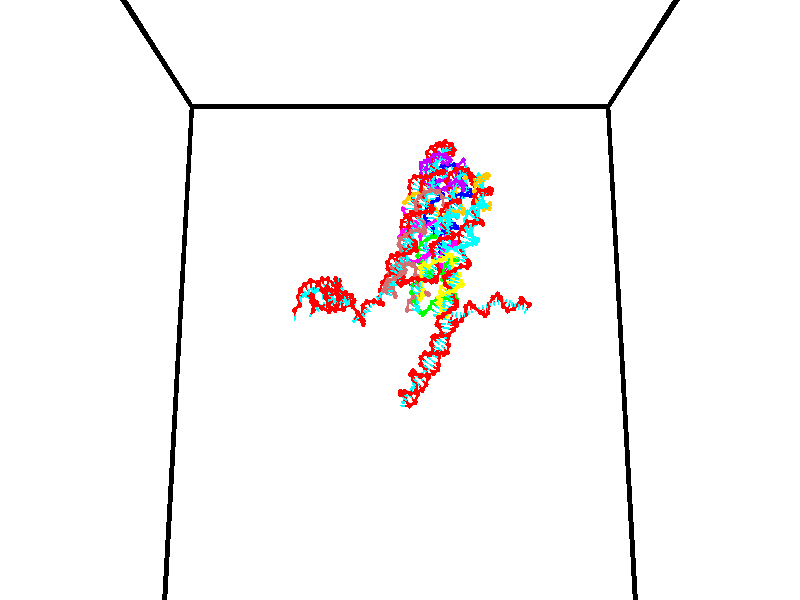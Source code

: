 // switches for output
#declare DRAW_BASES = 1; // possible values are 0, 1; only relevant for DNA ribbons
#declare DRAW_BASES_TYPE = 3; // possible values are 1, 2, 3; only relevant for DNA ribbons
#declare DRAW_FOG = 0; // set to 1 to enable fog

#include "colors.inc"

#include "transforms.inc"
background { rgb <1, 1, 1>}

#default {
   normal{
       ripples 0.25
       frequency 0.20
       turbulence 0.2
       lambda 5
   }
	finish {
		phong 0.1
		phong_size 40.
	}
}

// original window dimensions: 1024x640


// camera settings

camera {
	sky <0, 0.179814, -0.983701>
	up <0, 0.179814, -0.983701>
	right 1.6 * <1, 0, 0>
	location <35, 94.9851, 44.8844>
	look_at <35, 29.7336, 32.9568>
	direction <0, -65.2515, -11.9276>
	angle 67.0682
}


# declare cpy_camera_pos = <35, 94.9851, 44.8844>;
# if (DRAW_FOG = 1)
fog {
	fog_type 2
	up vnormalize(cpy_camera_pos)
	color rgbt<1,1,1,0.3>
	distance 1e-5
	fog_alt 3e-3
	fog_offset 56
}
# end


// LIGHTS

# declare lum = 6;
global_settings {
	ambient_light rgb lum * <0.05, 0.05, 0.05>
	max_trace_level 15
}# declare cpy_direct_light_amount = 0.25;
light_source
{	1000 * <-1, -1.16352, -0.803886>,
	rgb lum * cpy_direct_light_amount
	parallel
}

light_source
{	1000 * <1, 1.16352, 0.803886>,
	rgb lum * cpy_direct_light_amount
	parallel
}

// strand 0

// nucleotide -1

// particle -1
sphere {
	<24.321974, 34.681831, 34.744328> 0.250000
	pigment { color rgbt <1,0,0,0> }
	no_shadow
}
cylinder {
	<24.382805, 34.823982, 35.113235>,  <24.419304, 34.909275, 35.334579>, 0.100000
	pigment { color rgbt <1,0,0,0> }
	no_shadow
}
cylinder {
	<24.382805, 34.823982, 35.113235>,  <24.321974, 34.681831, 34.744328>, 0.100000
	pigment { color rgbt <1,0,0,0> }
	no_shadow
}

// particle -1
sphere {
	<24.382805, 34.823982, 35.113235> 0.100000
	pigment { color rgbt <1,0,0,0> }
	no_shadow
}
sphere {
	0, 1
	scale<0.080000,0.200000,0.300000>
	matrix <-0.669588, 0.723404, -0.168341,
		-0.726997, -0.591939, 0.347970,
		0.152076, 0.355380, 0.922268,
		24.428427, 34.930595, 35.389915>
	pigment { color rgbt <0,1,1,0> }
	no_shadow
}
cylinder {
	<24.867973, 34.959244, 34.359428>,  <24.321974, 34.681831, 34.744328>, 0.130000
	pigment { color rgbt <1,0,0,0> }
	no_shadow
}

// nucleotide -1

// particle -1
sphere {
	<24.867973, 34.959244, 34.359428> 0.250000
	pigment { color rgbt <1,0,0,0> }
	no_shadow
}
cylinder {
	<24.955219, 35.263470, 34.114819>,  <25.007566, 35.446007, 33.968052>, 0.100000
	pigment { color rgbt <1,0,0,0> }
	no_shadow
}
cylinder {
	<24.955219, 35.263470, 34.114819>,  <24.867973, 34.959244, 34.359428>, 0.100000
	pigment { color rgbt <1,0,0,0> }
	no_shadow
}

// particle -1
sphere {
	<24.955219, 35.263470, 34.114819> 0.100000
	pigment { color rgbt <1,0,0,0> }
	no_shadow
}
sphere {
	0, 1
	scale<0.080000,0.200000,0.300000>
	matrix <0.588669, -0.602319, -0.539149,
		-0.778392, -0.242391, -0.579095,
		0.218115, 0.760565, -0.611528,
		25.020653, 35.491638, 33.931358>
	pigment { color rgbt <0,1,1,0> }
	no_shadow
}
cylinder {
	<24.678425, 34.884754, 33.630875>,  <24.867973, 34.959244, 34.359428>, 0.130000
	pigment { color rgbt <1,0,0,0> }
	no_shadow
}

// nucleotide -1

// particle -1
sphere {
	<24.678425, 34.884754, 33.630875> 0.250000
	pigment { color rgbt <1,0,0,0> }
	no_shadow
}
cylinder {
	<24.991354, 35.133583, 33.618237>,  <25.179111, 35.282879, 33.610653>, 0.100000
	pigment { color rgbt <1,0,0,0> }
	no_shadow
}
cylinder {
	<24.991354, 35.133583, 33.618237>,  <24.678425, 34.884754, 33.630875>, 0.100000
	pigment { color rgbt <1,0,0,0> }
	no_shadow
}

// particle -1
sphere {
	<24.991354, 35.133583, 33.618237> 0.100000
	pigment { color rgbt <1,0,0,0> }
	no_shadow
}
sphere {
	0, 1
	scale<0.080000,0.200000,0.300000>
	matrix <0.482418, -0.637224, -0.601015,
		-0.394006, 0.454946, -0.798613,
		0.782325, 0.622069, -0.031596,
		25.226051, 35.320202, 33.608757>
	pigment { color rgbt <0,1,1,0> }
	no_shadow
}
cylinder {
	<24.878038, 34.786407, 33.020325>,  <24.678425, 34.884754, 33.630875>, 0.130000
	pigment { color rgbt <1,0,0,0> }
	no_shadow
}

// nucleotide -1

// particle -1
sphere {
	<24.878038, 34.786407, 33.020325> 0.250000
	pigment { color rgbt <1,0,0,0> }
	no_shadow
}
cylinder {
	<25.187267, 34.964520, 33.201027>,  <25.372805, 35.071388, 33.309448>, 0.100000
	pigment { color rgbt <1,0,0,0> }
	no_shadow
}
cylinder {
	<25.187267, 34.964520, 33.201027>,  <24.878038, 34.786407, 33.020325>, 0.100000
	pigment { color rgbt <1,0,0,0> }
	no_shadow
}

// particle -1
sphere {
	<25.187267, 34.964520, 33.201027> 0.100000
	pigment { color rgbt <1,0,0,0> }
	no_shadow
}
sphere {
	0, 1
	scale<0.080000,0.200000,0.300000>
	matrix <0.634212, -0.529679, -0.563218,
		-0.011507, 0.721916, -0.691885,
		0.773073, 0.445283, 0.451753,
		25.419189, 35.098103, 33.336552>
	pigment { color rgbt <0,1,1,0> }
	no_shadow
}
cylinder {
	<25.323984, 35.016506, 32.587425>,  <24.878038, 34.786407, 33.020325>, 0.130000
	pigment { color rgbt <1,0,0,0> }
	no_shadow
}

// nucleotide -1

// particle -1
sphere {
	<25.323984, 35.016506, 32.587425> 0.250000
	pigment { color rgbt <1,0,0,0> }
	no_shadow
}
cylinder {
	<25.547884, 34.952084, 32.912571>,  <25.682224, 34.913429, 33.107658>, 0.100000
	pigment { color rgbt <1,0,0,0> }
	no_shadow
}
cylinder {
	<25.547884, 34.952084, 32.912571>,  <25.323984, 35.016506, 32.587425>, 0.100000
	pigment { color rgbt <1,0,0,0> }
	no_shadow
}

// particle -1
sphere {
	<25.547884, 34.952084, 32.912571> 0.100000
	pigment { color rgbt <1,0,0,0> }
	no_shadow
}
sphere {
	0, 1
	scale<0.080000,0.200000,0.300000>
	matrix <0.641126, -0.537314, -0.547952,
		0.525014, 0.827861, -0.197500,
		0.559748, -0.161060, 0.812861,
		25.715809, 34.903767, 33.156429>
	pigment { color rgbt <0,1,1,0> }
	no_shadow
}
cylinder {
	<25.899557, 34.909279, 32.279415>,  <25.323984, 35.016506, 32.587425>, 0.130000
	pigment { color rgbt <1,0,0,0> }
	no_shadow
}

// nucleotide -1

// particle -1
sphere {
	<25.899557, 34.909279, 32.279415> 0.250000
	pigment { color rgbt <1,0,0,0> }
	no_shadow
}
cylinder {
	<25.959249, 34.747456, 32.640316>,  <25.995064, 34.650360, 32.856857>, 0.100000
	pigment { color rgbt <1,0,0,0> }
	no_shadow
}
cylinder {
	<25.959249, 34.747456, 32.640316>,  <25.899557, 34.909279, 32.279415>, 0.100000
	pigment { color rgbt <1,0,0,0> }
	no_shadow
}

// particle -1
sphere {
	<25.959249, 34.747456, 32.640316> 0.100000
	pigment { color rgbt <1,0,0,0> }
	no_shadow
}
sphere {
	0, 1
	scale<0.080000,0.200000,0.300000>
	matrix <0.670895, -0.628881, -0.392949,
		0.726382, 0.663956, 0.177570,
		0.149230, -0.404562, 0.902253,
		26.004019, 34.626087, 32.910992>
	pigment { color rgbt <0,1,1,0> }
	no_shadow
}
cylinder {
	<26.650900, 34.697014, 32.364601>,  <25.899557, 34.909279, 32.279415>, 0.130000
	pigment { color rgbt <1,0,0,0> }
	no_shadow
}

// nucleotide -1

// particle -1
sphere {
	<26.650900, 34.697014, 32.364601> 0.250000
	pigment { color rgbt <1,0,0,0> }
	no_shadow
}
cylinder {
	<26.465635, 34.475044, 32.641018>,  <26.354477, 34.341862, 32.806870>, 0.100000
	pigment { color rgbt <1,0,0,0> }
	no_shadow
}
cylinder {
	<26.465635, 34.475044, 32.641018>,  <26.650900, 34.697014, 32.364601>, 0.100000
	pigment { color rgbt <1,0,0,0> }
	no_shadow
}

// particle -1
sphere {
	<26.465635, 34.475044, 32.641018> 0.100000
	pigment { color rgbt <1,0,0,0> }
	no_shadow
}
sphere {
	0, 1
	scale<0.080000,0.200000,0.300000>
	matrix <0.576167, -0.780996, -0.240989,
		0.673434, 0.286541, 0.681455,
		-0.463160, -0.554922, 0.691045,
		26.326687, 34.308567, 32.848331>
	pigment { color rgbt <0,1,1,0> }
	no_shadow
}
cylinder {
	<27.134991, 34.500912, 33.016106>,  <26.650900, 34.697014, 32.364601>, 0.130000
	pigment { color rgbt <1,0,0,0> }
	no_shadow
}

// nucleotide -1

// particle -1
sphere {
	<27.134991, 34.500912, 33.016106> 0.250000
	pigment { color rgbt <1,0,0,0> }
	no_shadow
}
cylinder {
	<26.865574, 34.215504, 32.938923>,  <26.703924, 34.044258, 32.892612>, 0.100000
	pigment { color rgbt <1,0,0,0> }
	no_shadow
}
cylinder {
	<26.865574, 34.215504, 32.938923>,  <27.134991, 34.500912, 33.016106>, 0.100000
	pigment { color rgbt <1,0,0,0> }
	no_shadow
}

// particle -1
sphere {
	<26.865574, 34.215504, 32.938923> 0.100000
	pigment { color rgbt <1,0,0,0> }
	no_shadow
}
sphere {
	0, 1
	scale<0.080000,0.200000,0.300000>
	matrix <0.738995, -0.655350, -0.156213,
		-0.014994, -0.247811, 0.968692,
		-0.673544, -0.713516, -0.192957,
		26.663511, 34.001450, 32.881035>
	pigment { color rgbt <0,1,1,0> }
	no_shadow
}
cylinder {
	<27.304197, 34.072639, 33.465137>,  <27.134991, 34.500912, 33.016106>, 0.130000
	pigment { color rgbt <1,0,0,0> }
	no_shadow
}

// nucleotide -1

// particle -1
sphere {
	<27.304197, 34.072639, 33.465137> 0.250000
	pigment { color rgbt <1,0,0,0> }
	no_shadow
}
cylinder {
	<27.117659, 33.854187, 33.186783>,  <27.005735, 33.723118, 33.019768>, 0.100000
	pigment { color rgbt <1,0,0,0> }
	no_shadow
}
cylinder {
	<27.117659, 33.854187, 33.186783>,  <27.304197, 34.072639, 33.465137>, 0.100000
	pigment { color rgbt <1,0,0,0> }
	no_shadow
}

// particle -1
sphere {
	<27.117659, 33.854187, 33.186783> 0.100000
	pigment { color rgbt <1,0,0,0> }
	no_shadow
}
sphere {
	0, 1
	scale<0.080000,0.200000,0.300000>
	matrix <0.840313, -0.519291, -0.155598,
		-0.276392, -0.657328, 0.701090,
		-0.466349, -0.546129, -0.695889,
		26.977755, 33.690350, 32.978016>
	pigment { color rgbt <0,1,1,0> }
	no_shadow
}
cylinder {
	<27.510681, 33.307842, 33.689568>,  <27.304197, 34.072639, 33.465137>, 0.130000
	pigment { color rgbt <1,0,0,0> }
	no_shadow
}

// nucleotide -1

// particle -1
sphere {
	<27.510681, 33.307842, 33.689568> 0.250000
	pigment { color rgbt <1,0,0,0> }
	no_shadow
}
cylinder {
	<27.393778, 33.352150, 33.309608>,  <27.323635, 33.378735, 33.081631>, 0.100000
	pigment { color rgbt <1,0,0,0> }
	no_shadow
}
cylinder {
	<27.393778, 33.352150, 33.309608>,  <27.510681, 33.307842, 33.689568>, 0.100000
	pigment { color rgbt <1,0,0,0> }
	no_shadow
}

// particle -1
sphere {
	<27.393778, 33.352150, 33.309608> 0.100000
	pigment { color rgbt <1,0,0,0> }
	no_shadow
}
sphere {
	0, 1
	scale<0.080000,0.200000,0.300000>
	matrix <0.797568, -0.519849, -0.306012,
		-0.527703, -0.847046, 0.063580,
		-0.292258, 0.110774, -0.949903,
		27.306101, 33.385380, 33.024639>
	pigment { color rgbt <0,1,1,0> }
	no_shadow
}
cylinder {
	<27.623619, 32.566631, 33.311321>,  <27.510681, 33.307842, 33.689568>, 0.130000
	pigment { color rgbt <1,0,0,0> }
	no_shadow
}

// nucleotide -1

// particle -1
sphere {
	<27.623619, 32.566631, 33.311321> 0.250000
	pigment { color rgbt <1,0,0,0> }
	no_shadow
}
cylinder {
	<27.626745, 32.869331, 33.049858>,  <27.628622, 33.050953, 32.892979>, 0.100000
	pigment { color rgbt <1,0,0,0> }
	no_shadow
}
cylinder {
	<27.626745, 32.869331, 33.049858>,  <27.623619, 32.566631, 33.311321>, 0.100000
	pigment { color rgbt <1,0,0,0> }
	no_shadow
}

// particle -1
sphere {
	<27.626745, 32.869331, 33.049858> 0.100000
	pigment { color rgbt <1,0,0,0> }
	no_shadow
}
sphere {
	0, 1
	scale<0.080000,0.200000,0.300000>
	matrix <0.807279, -0.390535, -0.442474,
		-0.590119, -0.524226, -0.613960,
		0.007816, 0.756749, -0.653659,
		27.629089, 33.096355, 32.853760>
	pigment { color rgbt <0,1,1,0> }
	no_shadow
}
cylinder {
	<27.876015, 32.161659, 32.780548>,  <27.623619, 32.566631, 33.311321>, 0.130000
	pigment { color rgbt <1,0,0,0> }
	no_shadow
}

// nucleotide -1

// particle -1
sphere {
	<27.876015, 32.161659, 32.780548> 0.250000
	pigment { color rgbt <1,0,0,0> }
	no_shadow
}
cylinder {
	<27.920637, 32.558239, 32.753452>,  <27.947411, 32.796185, 32.737194>, 0.100000
	pigment { color rgbt <1,0,0,0> }
	no_shadow
}
cylinder {
	<27.920637, 32.558239, 32.753452>,  <27.876015, 32.161659, 32.780548>, 0.100000
	pigment { color rgbt <1,0,0,0> }
	no_shadow
}

// particle -1
sphere {
	<27.920637, 32.558239, 32.753452> 0.100000
	pigment { color rgbt <1,0,0,0> }
	no_shadow
}
sphere {
	0, 1
	scale<0.080000,0.200000,0.300000>
	matrix <0.970306, -0.123390, -0.208043,
		-0.214622, -0.042520, -0.975771,
		0.111554, 0.991447, -0.067740,
		27.954103, 32.855675, 32.733131>
	pigment { color rgbt <0,1,1,0> }
	no_shadow
}
cylinder {
	<28.392998, 32.390438, 32.350750>,  <27.876015, 32.161659, 32.780548>, 0.130000
	pigment { color rgbt <1,0,0,0> }
	no_shadow
}

// nucleotide -1

// particle -1
sphere {
	<28.392998, 32.390438, 32.350750> 0.250000
	pigment { color rgbt <1,0,0,0> }
	no_shadow
}
cylinder {
	<28.363274, 32.696960, 32.606018>,  <28.345440, 32.880875, 32.759178>, 0.100000
	pigment { color rgbt <1,0,0,0> }
	no_shadow
}
cylinder {
	<28.363274, 32.696960, 32.606018>,  <28.392998, 32.390438, 32.350750>, 0.100000
	pigment { color rgbt <1,0,0,0> }
	no_shadow
}

// particle -1
sphere {
	<28.363274, 32.696960, 32.606018> 0.100000
	pigment { color rgbt <1,0,0,0> }
	no_shadow
}
sphere {
	0, 1
	scale<0.080000,0.200000,0.300000>
	matrix <0.921137, 0.297928, -0.250489,
		-0.382079, 0.569227, -0.728008,
		-0.074308, 0.766303, 0.638168,
		28.340981, 32.926849, 32.797470>
	pigment { color rgbt <0,1,1,0> }
	no_shadow
}
cylinder {
	<28.559755, 32.972328, 32.003414>,  <28.392998, 32.390438, 32.350750>, 0.130000
	pigment { color rgbt <1,0,0,0> }
	no_shadow
}

// nucleotide -1

// particle -1
sphere {
	<28.559755, 32.972328, 32.003414> 0.250000
	pigment { color rgbt <1,0,0,0> }
	no_shadow
}
cylinder {
	<28.672205, 32.990864, 32.386833>,  <28.739676, 33.001987, 32.616886>, 0.100000
	pigment { color rgbt <1,0,0,0> }
	no_shadow
}
cylinder {
	<28.672205, 32.990864, 32.386833>,  <28.559755, 32.972328, 32.003414>, 0.100000
	pigment { color rgbt <1,0,0,0> }
	no_shadow
}

// particle -1
sphere {
	<28.672205, 32.990864, 32.386833> 0.100000
	pigment { color rgbt <1,0,0,0> }
	no_shadow
}
sphere {
	0, 1
	scale<0.080000,0.200000,0.300000>
	matrix <0.930793, 0.230020, -0.284105,
		-0.233652, 0.972082, 0.021530,
		0.281126, 0.046341, 0.958552,
		28.756542, 33.004765, 32.674400>
	pigment { color rgbt <0,1,1,0> }
	no_shadow
}
cylinder {
	<28.702744, 33.743607, 31.989510>,  <28.559755, 32.972328, 32.003414>, 0.130000
	pigment { color rgbt <1,0,0,0> }
	no_shadow
}

// nucleotide -1

// particle -1
sphere {
	<28.702744, 33.743607, 31.989510> 0.250000
	pigment { color rgbt <1,0,0,0> }
	no_shadow
}
cylinder {
	<28.855947, 33.556042, 32.307861>,  <28.947870, 33.443504, 32.498871>, 0.100000
	pigment { color rgbt <1,0,0,0> }
	no_shadow
}
cylinder {
	<28.855947, 33.556042, 32.307861>,  <28.702744, 33.743607, 31.989510>, 0.100000
	pigment { color rgbt <1,0,0,0> }
	no_shadow
}

// particle -1
sphere {
	<28.855947, 33.556042, 32.307861> 0.100000
	pigment { color rgbt <1,0,0,0> }
	no_shadow
}
sphere {
	0, 1
	scale<0.080000,0.200000,0.300000>
	matrix <0.886500, 0.428767, -0.174003,
		-0.259654, 0.772192, 0.579913,
		0.383011, -0.468912, 0.795879,
		28.970850, 33.415367, 32.546623>
	pigment { color rgbt <0,1,1,0> }
	no_shadow
}
cylinder {
	<28.116512, 34.031277, 32.341072>,  <28.702744, 33.743607, 31.989510>, 0.130000
	pigment { color rgbt <1,0,0,0> }
	no_shadow
}

// nucleotide -1

// particle -1
sphere {
	<28.116512, 34.031277, 32.341072> 0.250000
	pigment { color rgbt <1,0,0,0> }
	no_shadow
}
cylinder {
	<28.017803, 33.644234, 32.319733>,  <27.958578, 33.412010, 32.306931>, 0.100000
	pigment { color rgbt <1,0,0,0> }
	no_shadow
}
cylinder {
	<28.017803, 33.644234, 32.319733>,  <28.116512, 34.031277, 32.341072>, 0.100000
	pigment { color rgbt <1,0,0,0> }
	no_shadow
}

// particle -1
sphere {
	<28.017803, 33.644234, 32.319733> 0.100000
	pigment { color rgbt <1,0,0,0> }
	no_shadow
}
sphere {
	0, 1
	scale<0.080000,0.200000,0.300000>
	matrix <-0.910263, 0.212561, 0.355302,
		-0.332453, 0.136237, -0.933228,
		-0.246773, -0.967604, -0.053345,
		27.943771, 33.353954, 32.303730>
	pigment { color rgbt <0,1,1,0> }
	no_shadow
}
cylinder {
	<27.517864, 33.809357, 31.859331>,  <28.116512, 34.031277, 32.341072>, 0.130000
	pigment { color rgbt <1,0,0,0> }
	no_shadow
}

// nucleotide -1

// particle -1
sphere {
	<27.517864, 33.809357, 31.859331> 0.250000
	pigment { color rgbt <1,0,0,0> }
	no_shadow
}
cylinder {
	<27.526814, 33.552326, 32.165688>,  <27.532183, 33.398106, 32.349503>, 0.100000
	pigment { color rgbt <1,0,0,0> }
	no_shadow
}
cylinder {
	<27.526814, 33.552326, 32.165688>,  <27.517864, 33.809357, 31.859331>, 0.100000
	pigment { color rgbt <1,0,0,0> }
	no_shadow
}

// particle -1
sphere {
	<27.526814, 33.552326, 32.165688> 0.100000
	pigment { color rgbt <1,0,0,0> }
	no_shadow
}
sphere {
	0, 1
	scale<0.080000,0.200000,0.300000>
	matrix <-0.956906, 0.208100, 0.202547,
		-0.289534, -0.737418, -0.610233,
		0.022372, -0.642580, 0.765892,
		27.533525, 33.359550, 32.395454>
	pigment { color rgbt <0,1,1,0> }
	no_shadow
}
cylinder {
	<26.885803, 33.552338, 31.809906>,  <27.517864, 33.809357, 31.859331>, 0.130000
	pigment { color rgbt <1,0,0,0> }
	no_shadow
}

// nucleotide -1

// particle -1
sphere {
	<26.885803, 33.552338, 31.809906> 0.250000
	pigment { color rgbt <1,0,0,0> }
	no_shadow
}
cylinder {
	<27.032166, 33.501476, 32.178677>,  <27.119982, 33.470959, 32.399940>, 0.100000
	pigment { color rgbt <1,0,0,0> }
	no_shadow
}
cylinder {
	<27.032166, 33.501476, 32.178677>,  <26.885803, 33.552338, 31.809906>, 0.100000
	pigment { color rgbt <1,0,0,0> }
	no_shadow
}

// particle -1
sphere {
	<27.032166, 33.501476, 32.178677> 0.100000
	pigment { color rgbt <1,0,0,0> }
	no_shadow
}
sphere {
	0, 1
	scale<0.080000,0.200000,0.300000>
	matrix <-0.919711, 0.102051, 0.379100,
		-0.142287, -0.986619, -0.079603,
		0.365904, -0.127153, 0.921926,
		27.141937, 33.463329, 32.455254>
	pigment { color rgbt <0,1,1,0> }
	no_shadow
}
cylinder {
	<26.462217, 32.966743, 32.107639>,  <26.885803, 33.552338, 31.809906>, 0.130000
	pigment { color rgbt <1,0,0,0> }
	no_shadow
}

// nucleotide -1

// particle -1
sphere {
	<26.462217, 32.966743, 32.107639> 0.250000
	pigment { color rgbt <1,0,0,0> }
	no_shadow
}
cylinder {
	<26.608337, 33.227024, 32.373913>,  <26.696009, 33.383194, 32.533676>, 0.100000
	pigment { color rgbt <1,0,0,0> }
	no_shadow
}
cylinder {
	<26.608337, 33.227024, 32.373913>,  <26.462217, 32.966743, 32.107639>, 0.100000
	pigment { color rgbt <1,0,0,0> }
	no_shadow
}

// particle -1
sphere {
	<26.608337, 33.227024, 32.373913> 0.100000
	pigment { color rgbt <1,0,0,0> }
	no_shadow
}
sphere {
	0, 1
	scale<0.080000,0.200000,0.300000>
	matrix <-0.930752, 0.243022, 0.273205,
		0.015999, -0.719392, 0.694420,
		0.365300, 0.650704, 0.665688,
		26.717928, 33.422234, 32.573620>
	pigment { color rgbt <0,1,1,0> }
	no_shadow
}
cylinder {
	<25.924635, 32.961163, 32.666622>,  <26.462217, 32.966743, 32.107639>, 0.130000
	pigment { color rgbt <1,0,0,0> }
	no_shadow
}

// nucleotide -1

// particle -1
sphere {
	<25.924635, 32.961163, 32.666622> 0.250000
	pigment { color rgbt <1,0,0,0> }
	no_shadow
}
cylinder {
	<26.162985, 33.277466, 32.722672>,  <26.305996, 33.467247, 32.756302>, 0.100000
	pigment { color rgbt <1,0,0,0> }
	no_shadow
}
cylinder {
	<26.162985, 33.277466, 32.722672>,  <25.924635, 32.961163, 32.666622>, 0.100000
	pigment { color rgbt <1,0,0,0> }
	no_shadow
}

// particle -1
sphere {
	<26.162985, 33.277466, 32.722672> 0.100000
	pigment { color rgbt <1,0,0,0> }
	no_shadow
}
sphere {
	0, 1
	scale<0.080000,0.200000,0.300000>
	matrix <-0.787283, 0.540765, 0.296241,
		0.158481, -0.286840, 0.944778,
		0.595877, 0.790756, 0.140124,
		26.341747, 33.514694, 32.764709>
	pigment { color rgbt <0,1,1,0> }
	no_shadow
}
cylinder {
	<25.630619, 33.301716, 33.156685>,  <25.924635, 32.961163, 32.666622>, 0.130000
	pigment { color rgbt <1,0,0,0> }
	no_shadow
}

// nucleotide -1

// particle -1
sphere {
	<25.630619, 33.301716, 33.156685> 0.250000
	pigment { color rgbt <1,0,0,0> }
	no_shadow
}
cylinder {
	<25.929003, 33.554283, 33.071976>,  <26.108034, 33.705826, 33.021149>, 0.100000
	pigment { color rgbt <1,0,0,0> }
	no_shadow
}
cylinder {
	<25.929003, 33.554283, 33.071976>,  <25.630619, 33.301716, 33.156685>, 0.100000
	pigment { color rgbt <1,0,0,0> }
	no_shadow
}

// particle -1
sphere {
	<25.929003, 33.554283, 33.071976> 0.100000
	pigment { color rgbt <1,0,0,0> }
	no_shadow
}
sphere {
	0, 1
	scale<0.080000,0.200000,0.300000>
	matrix <-0.437331, 0.704239, 0.559275,
		0.502277, -0.324583, 0.801476,
		0.745962, 0.631421, -0.211773,
		26.152792, 33.743710, 33.008442>
	pigment { color rgbt <0,1,1,0> }
	no_shadow
}
cylinder {
	<25.859701, 33.613075, 33.798641>,  <25.630619, 33.301716, 33.156685>, 0.130000
	pigment { color rgbt <1,0,0,0> }
	no_shadow
}

// nucleotide -1

// particle -1
sphere {
	<25.859701, 33.613075, 33.798641> 0.250000
	pigment { color rgbt <1,0,0,0> }
	no_shadow
}
cylinder {
	<26.001757, 33.845882, 33.506031>,  <26.086990, 33.985565, 33.330463>, 0.100000
	pigment { color rgbt <1,0,0,0> }
	no_shadow
}
cylinder {
	<26.001757, 33.845882, 33.506031>,  <25.859701, 33.613075, 33.798641>, 0.100000
	pigment { color rgbt <1,0,0,0> }
	no_shadow
}

// particle -1
sphere {
	<26.001757, 33.845882, 33.506031> 0.100000
	pigment { color rgbt <1,0,0,0> }
	no_shadow
}
sphere {
	0, 1
	scale<0.080000,0.200000,0.300000>
	matrix <-0.327202, 0.810432, 0.485941,
		0.875679, 0.066781, 0.478253,
		0.355141, 0.582013, -0.731529,
		26.108299, 34.020485, 33.286572>
	pigment { color rgbt <0,1,1,0> }
	no_shadow
}
cylinder {
	<26.163294, 34.172047, 34.153435>,  <25.859701, 33.613075, 33.798641>, 0.130000
	pigment { color rgbt <1,0,0,0> }
	no_shadow
}

// nucleotide -1

// particle -1
sphere {
	<26.163294, 34.172047, 34.153435> 0.250000
	pigment { color rgbt <1,0,0,0> }
	no_shadow
}
cylinder {
	<26.116581, 34.316334, 33.783298>,  <26.088552, 34.402905, 33.561218>, 0.100000
	pigment { color rgbt <1,0,0,0> }
	no_shadow
}
cylinder {
	<26.116581, 34.316334, 33.783298>,  <26.163294, 34.172047, 34.153435>, 0.100000
	pigment { color rgbt <1,0,0,0> }
	no_shadow
}

// particle -1
sphere {
	<26.116581, 34.316334, 33.783298> 0.100000
	pigment { color rgbt <1,0,0,0> }
	no_shadow
}
sphere {
	0, 1
	scale<0.080000,0.200000,0.300000>
	matrix <-0.226051, 0.897603, 0.378432,
		0.967090, 0.253368, -0.023286,
		-0.116784, 0.360714, -0.925336,
		26.081545, 34.424549, 33.505699>
	pigment { color rgbt <0,1,1,0> }
	no_shadow
}
cylinder {
	<26.213999, 34.794941, 34.751083>,  <26.163294, 34.172047, 34.153435>, 0.130000
	pigment { color rgbt <1,0,0,0> }
	no_shadow
}

// nucleotide -1

// particle -1
sphere {
	<26.213999, 34.794941, 34.751083> 0.250000
	pigment { color rgbt <1,0,0,0> }
	no_shadow
}
cylinder {
	<26.028675, 34.497578, 34.944035>,  <25.917480, 34.319160, 35.059807>, 0.100000
	pigment { color rgbt <1,0,0,0> }
	no_shadow
}
cylinder {
	<26.028675, 34.497578, 34.944035>,  <26.213999, 34.794941, 34.751083>, 0.100000
	pigment { color rgbt <1,0,0,0> }
	no_shadow
}

// particle -1
sphere {
	<26.028675, 34.497578, 34.944035> 0.100000
	pigment { color rgbt <1,0,0,0> }
	no_shadow
}
sphere {
	0, 1
	scale<0.080000,0.200000,0.300000>
	matrix <-0.703949, -0.021930, -0.709912,
		0.538332, -0.668479, -0.513161,
		-0.463308, -0.743408, 0.482381,
		25.889683, 34.274555, 35.088749>
	pigment { color rgbt <0,1,1,0> }
	no_shadow
}
cylinder {
	<26.562283, 34.827675, 34.129292>,  <26.213999, 34.794941, 34.751083>, 0.130000
	pigment { color rgbt <1,0,0,0> }
	no_shadow
}

// nucleotide -1

// particle -1
sphere {
	<26.562283, 34.827675, 34.129292> 0.250000
	pigment { color rgbt <1,0,0,0> }
	no_shadow
}
cylinder {
	<26.274790, 34.818855, 33.851318>,  <26.102293, 34.813564, 33.684532>, 0.100000
	pigment { color rgbt <1,0,0,0> }
	no_shadow
}
cylinder {
	<26.274790, 34.818855, 33.851318>,  <26.562283, 34.827675, 34.129292>, 0.100000
	pigment { color rgbt <1,0,0,0> }
	no_shadow
}

// particle -1
sphere {
	<26.274790, 34.818855, 33.851318> 0.100000
	pigment { color rgbt <1,0,0,0> }
	no_shadow
}
sphere {
	0, 1
	scale<0.080000,0.200000,0.300000>
	matrix <-0.330735, 0.890017, 0.313823,
		0.611586, 0.455394, -0.646976,
		-0.718733, -0.022048, -0.694937,
		26.059170, 34.812241, 33.642838>
	pigment { color rgbt <0,1,1,0> }
	no_shadow
}
cylinder {
	<26.359070, 35.409573, 34.104347>,  <26.562283, 34.827675, 34.129292>, 0.130000
	pigment { color rgbt <1,0,0,0> }
	no_shadow
}

// nucleotide -1

// particle -1
sphere {
	<26.359070, 35.409573, 34.104347> 0.250000
	pigment { color rgbt <1,0,0,0> }
	no_shadow
}
cylinder {
	<26.052721, 35.304928, 33.869400>,  <25.868912, 35.242142, 33.728432>, 0.100000
	pigment { color rgbt <1,0,0,0> }
	no_shadow
}
cylinder {
	<26.052721, 35.304928, 33.869400>,  <26.359070, 35.409573, 34.104347>, 0.100000
	pigment { color rgbt <1,0,0,0> }
	no_shadow
}

// particle -1
sphere {
	<26.052721, 35.304928, 33.869400> 0.100000
	pigment { color rgbt <1,0,0,0> }
	no_shadow
}
sphere {
	0, 1
	scale<0.080000,0.200000,0.300000>
	matrix <-0.428185, 0.888986, 0.162363,
		0.479684, 0.375851, -0.792868,
		-0.765873, -0.261610, -0.587366,
		25.822960, 35.226444, 33.693192>
	pigment { color rgbt <0,1,1,0> }
	no_shadow
}
cylinder {
	<26.285484, 35.975098, 33.760109>,  <26.359070, 35.409573, 34.104347>, 0.130000
	pigment { color rgbt <1,0,0,0> }
	no_shadow
}

// nucleotide -1

// particle -1
sphere {
	<26.285484, 35.975098, 33.760109> 0.250000
	pigment { color rgbt <1,0,0,0> }
	no_shadow
}
cylinder {
	<25.949299, 35.762997, 33.715473>,  <25.747587, 35.635735, 33.688690>, 0.100000
	pigment { color rgbt <1,0,0,0> }
	no_shadow
}
cylinder {
	<25.949299, 35.762997, 33.715473>,  <26.285484, 35.975098, 33.760109>, 0.100000
	pigment { color rgbt <1,0,0,0> }
	no_shadow
}

// particle -1
sphere {
	<25.949299, 35.762997, 33.715473> 0.100000
	pigment { color rgbt <1,0,0,0> }
	no_shadow
}
sphere {
	0, 1
	scale<0.080000,0.200000,0.300000>
	matrix <-0.535404, 0.844352, 0.020323,
		0.083443, 0.076826, -0.993547,
		-0.840464, -0.530253, -0.111588,
		25.697159, 35.603920, 33.681995>
	pigment { color rgbt <0,1,1,0> }
	no_shadow
}
cylinder {
	<26.491913, 36.459141, 34.270512>,  <26.285484, 35.975098, 33.760109>, 0.130000
	pigment { color rgbt <1,0,0,0> }
	no_shadow
}

// nucleotide -1

// particle -1
sphere {
	<26.491913, 36.459141, 34.270512> 0.250000
	pigment { color rgbt <1,0,0,0> }
	no_shadow
}
cylinder {
	<26.673285, 36.326656, 34.601498>,  <26.782106, 36.247166, 34.800091>, 0.100000
	pigment { color rgbt <1,0,0,0> }
	no_shadow
}
cylinder {
	<26.673285, 36.326656, 34.601498>,  <26.491913, 36.459141, 34.270512>, 0.100000
	pigment { color rgbt <1,0,0,0> }
	no_shadow
}

// particle -1
sphere {
	<26.673285, 36.326656, 34.601498> 0.100000
	pigment { color rgbt <1,0,0,0> }
	no_shadow
}
sphere {
	0, 1
	scale<0.080000,0.200000,0.300000>
	matrix <0.827939, 0.500288, -0.253434,
		-0.330032, 0.800006, 0.501068,
		0.453427, -0.331212, 0.827467,
		26.809313, 36.227291, 34.849739>
	pigment { color rgbt <0,1,1,0> }
	no_shadow
}
cylinder {
	<26.893602, 37.042038, 34.622234>,  <26.491913, 36.459141, 34.270512>, 0.130000
	pigment { color rgbt <1,0,0,0> }
	no_shadow
}

// nucleotide -1

// particle -1
sphere {
	<26.893602, 37.042038, 34.622234> 0.250000
	pigment { color rgbt <1,0,0,0> }
	no_shadow
}
cylinder {
	<27.048754, 36.674973, 34.656734>,  <27.141844, 36.454731, 34.677437>, 0.100000
	pigment { color rgbt <1,0,0,0> }
	no_shadow
}
cylinder {
	<27.048754, 36.674973, 34.656734>,  <26.893602, 37.042038, 34.622234>, 0.100000
	pigment { color rgbt <1,0,0,0> }
	no_shadow
}

// particle -1
sphere {
	<27.048754, 36.674973, 34.656734> 0.100000
	pigment { color rgbt <1,0,0,0> }
	no_shadow
}
sphere {
	0, 1
	scale<0.080000,0.200000,0.300000>
	matrix <0.881025, 0.341631, -0.327236,
		0.270827, 0.202918, 0.940998,
		0.387876, -0.917667, 0.086252,
		27.165117, 36.399673, 34.682610>
	pigment { color rgbt <0,1,1,0> }
	no_shadow
}
cylinder {
	<27.407026, 37.135216, 34.950951>,  <26.893602, 37.042038, 34.622234>, 0.130000
	pigment { color rgbt <1,0,0,0> }
	no_shadow
}

// nucleotide -1

// particle -1
sphere {
	<27.407026, 37.135216, 34.950951> 0.250000
	pigment { color rgbt <1,0,0,0> }
	no_shadow
}
cylinder {
	<27.482632, 36.812714, 34.726727>,  <27.527996, 36.619213, 34.592194>, 0.100000
	pigment { color rgbt <1,0,0,0> }
	no_shadow
}
cylinder {
	<27.482632, 36.812714, 34.726727>,  <27.407026, 37.135216, 34.950951>, 0.100000
	pigment { color rgbt <1,0,0,0> }
	no_shadow
}

// particle -1
sphere {
	<27.482632, 36.812714, 34.726727> 0.100000
	pigment { color rgbt <1,0,0,0> }
	no_shadow
}
sphere {
	0, 1
	scale<0.080000,0.200000,0.300000>
	matrix <0.858545, 0.412761, -0.304184,
		0.476626, -0.423769, 0.770226,
		0.189016, -0.806256, -0.560557,
		27.539337, 36.570835, 34.558559>
	pigment { color rgbt <0,1,1,0> }
	no_shadow
}
cylinder {
	<28.081924, 36.837498, 35.181187>,  <27.407026, 37.135216, 34.950951>, 0.130000
	pigment { color rgbt <1,0,0,0> }
	no_shadow
}

// nucleotide -1

// particle -1
sphere {
	<28.081924, 36.837498, 35.181187> 0.250000
	pigment { color rgbt <1,0,0,0> }
	no_shadow
}
cylinder {
	<28.011801, 36.770161, 34.793182>,  <27.969727, 36.729759, 34.560379>, 0.100000
	pigment { color rgbt <1,0,0,0> }
	no_shadow
}
cylinder {
	<28.011801, 36.770161, 34.793182>,  <28.081924, 36.837498, 35.181187>, 0.100000
	pigment { color rgbt <1,0,0,0> }
	no_shadow
}

// particle -1
sphere {
	<28.011801, 36.770161, 34.793182> 0.100000
	pigment { color rgbt <1,0,0,0> }
	no_shadow
}
sphere {
	0, 1
	scale<0.080000,0.200000,0.300000>
	matrix <0.870399, 0.433929, -0.232616,
		0.460077, -0.885079, 0.070457,
		-0.175311, -0.168347, -0.970013,
		27.959208, 36.719658, 34.502178>
	pigment { color rgbt <0,1,1,0> }
	no_shadow
}
cylinder {
	<28.725630, 36.385113, 34.825863>,  <28.081924, 36.837498, 35.181187>, 0.130000
	pigment { color rgbt <1,0,0,0> }
	no_shadow
}

// nucleotide -1

// particle -1
sphere {
	<28.725630, 36.385113, 34.825863> 0.250000
	pigment { color rgbt <1,0,0,0> }
	no_shadow
}
cylinder {
	<28.514303, 36.642349, 34.604118>,  <28.387506, 36.796692, 34.471069>, 0.100000
	pigment { color rgbt <1,0,0,0> }
	no_shadow
}
cylinder {
	<28.514303, 36.642349, 34.604118>,  <28.725630, 36.385113, 34.825863>, 0.100000
	pigment { color rgbt <1,0,0,0> }
	no_shadow
}

// particle -1
sphere {
	<28.514303, 36.642349, 34.604118> 0.100000
	pigment { color rgbt <1,0,0,0> }
	no_shadow
}
sphere {
	0, 1
	scale<0.080000,0.200000,0.300000>
	matrix <0.814060, 0.569171, -0.115545,
		0.241222, -0.512329, -0.824216,
		-0.528317, 0.643089, -0.554363,
		28.355808, 36.835278, 34.437809>
	pigment { color rgbt <0,1,1,0> }
	no_shadow
}
cylinder {
	<29.238039, 36.558784, 34.370552>,  <28.725630, 36.385113, 34.825863>, 0.130000
	pigment { color rgbt <1,0,0,0> }
	no_shadow
}

// nucleotide -1

// particle -1
sphere {
	<29.238039, 36.558784, 34.370552> 0.250000
	pigment { color rgbt <1,0,0,0> }
	no_shadow
}
cylinder {
	<28.950500, 36.836563, 34.357876>,  <28.777977, 37.003231, 34.350269>, 0.100000
	pigment { color rgbt <1,0,0,0> }
	no_shadow
}
cylinder {
	<28.950500, 36.836563, 34.357876>,  <29.238039, 36.558784, 34.370552>, 0.100000
	pigment { color rgbt <1,0,0,0> }
	no_shadow
}

// particle -1
sphere {
	<28.950500, 36.836563, 34.357876> 0.100000
	pigment { color rgbt <1,0,0,0> }
	no_shadow
}
sphere {
	0, 1
	scale<0.080000,0.200000,0.300000>
	matrix <0.687979, 0.717208, 0.110896,
		0.099737, 0.057917, -0.993327,
		-0.718845, 0.694448, -0.031687,
		28.734846, 37.044899, 34.348370>
	pigment { color rgbt <0,1,1,0> }
	no_shadow
}
cylinder {
	<29.408386, 37.044617, 33.827034>,  <29.238039, 36.558784, 34.370552>, 0.130000
	pigment { color rgbt <1,0,0,0> }
	no_shadow
}

// nucleotide -1

// particle -1
sphere {
	<29.408386, 37.044617, 33.827034> 0.250000
	pigment { color rgbt <1,0,0,0> }
	no_shadow
}
cylinder {
	<29.174828, 37.211018, 34.105892>,  <29.034693, 37.310856, 34.273205>, 0.100000
	pigment { color rgbt <1,0,0,0> }
	no_shadow
}
cylinder {
	<29.174828, 37.211018, 34.105892>,  <29.408386, 37.044617, 33.827034>, 0.100000
	pigment { color rgbt <1,0,0,0> }
	no_shadow
}

// particle -1
sphere {
	<29.174828, 37.211018, 34.105892> 0.100000
	pigment { color rgbt <1,0,0,0> }
	no_shadow
}
sphere {
	0, 1
	scale<0.080000,0.200000,0.300000>
	matrix <0.684511, 0.713971, 0.147274,
		-0.436475, 0.563195, -0.701641,
		-0.583896, 0.416000, 0.697144,
		28.999659, 37.335819, 34.315037>
	pigment { color rgbt <0,1,1,0> }
	no_shadow
}
cylinder {
	<28.933680, 37.281639, 33.305061>,  <29.408386, 37.044617, 33.827034>, 0.130000
	pigment { color rgbt <1,0,0,0> }
	no_shadow
}

// nucleotide -1

// particle -1
sphere {
	<28.933680, 37.281639, 33.305061> 0.250000
	pigment { color rgbt <1,0,0,0> }
	no_shadow
}
cylinder {
	<28.934719, 37.065926, 32.968212>,  <28.935343, 36.936497, 32.766102>, 0.100000
	pigment { color rgbt <1,0,0,0> }
	no_shadow
}
cylinder {
	<28.934719, 37.065926, 32.968212>,  <28.933680, 37.281639, 33.305061>, 0.100000
	pigment { color rgbt <1,0,0,0> }
	no_shadow
}

// particle -1
sphere {
	<28.934719, 37.065926, 32.968212> 0.100000
	pigment { color rgbt <1,0,0,0> }
	no_shadow
}
sphere {
	0, 1
	scale<0.080000,0.200000,0.300000>
	matrix <-0.989399, 0.120891, -0.080471,
		0.145201, 0.833400, -0.533255,
		0.002599, -0.539286, -0.842119,
		28.935499, 36.904140, 32.715576>
	pigment { color rgbt <0,1,1,0> }
	no_shadow
}
cylinder {
	<28.771893, 37.686676, 32.683334>,  <28.933680, 37.281639, 33.305061>, 0.130000
	pigment { color rgbt <1,0,0,0> }
	no_shadow
}

// nucleotide -1

// particle -1
sphere {
	<28.771893, 37.686676, 32.683334> 0.250000
	pigment { color rgbt <1,0,0,0> }
	no_shadow
}
cylinder {
	<28.660675, 37.304913, 32.726780>,  <28.593945, 37.075855, 32.752850>, 0.100000
	pigment { color rgbt <1,0,0,0> }
	no_shadow
}
cylinder {
	<28.660675, 37.304913, 32.726780>,  <28.771893, 37.686676, 32.683334>, 0.100000
	pigment { color rgbt <1,0,0,0> }
	no_shadow
}

// particle -1
sphere {
	<28.660675, 37.304913, 32.726780> 0.100000
	pigment { color rgbt <1,0,0,0> }
	no_shadow
}
sphere {
	0, 1
	scale<0.080000,0.200000,0.300000>
	matrix <-0.930125, 0.295747, 0.217719,
		-0.239916, -0.040493, -0.969949,
		-0.278043, -0.954408, 0.108617,
		28.577263, 37.018589, 32.759365>
	pigment { color rgbt <0,1,1,0> }
	no_shadow
}
cylinder {
	<29.090561, 38.075001, 33.333256>,  <28.771893, 37.686676, 32.683334>, 0.130000
	pigment { color rgbt <1,0,0,0> }
	no_shadow
}

// nucleotide -1

// particle -1
sphere {
	<29.090561, 38.075001, 33.333256> 0.250000
	pigment { color rgbt <1,0,0,0> }
	no_shadow
}
cylinder {
	<29.029453, 38.022282, 33.725029>,  <28.992788, 37.990650, 33.960094>, 0.100000
	pigment { color rgbt <1,0,0,0> }
	no_shadow
}
cylinder {
	<29.029453, 38.022282, 33.725029>,  <29.090561, 38.075001, 33.333256>, 0.100000
	pigment { color rgbt <1,0,0,0> }
	no_shadow
}

// particle -1
sphere {
	<29.029453, 38.022282, 33.725029> 0.100000
	pigment { color rgbt <1,0,0,0> }
	no_shadow
}
sphere {
	0, 1
	scale<0.080000,0.200000,0.300000>
	matrix <0.643207, 0.739167, 0.199795,
		-0.750298, 0.660500, -0.028145,
		-0.152768, -0.131802, 0.979433,
		28.983624, 37.982742, 34.018860>
	pigment { color rgbt <0,1,1,0> }
	no_shadow
}
cylinder {
	<28.948635, 38.739216, 33.581280>,  <29.090561, 38.075001, 33.333256>, 0.130000
	pigment { color rgbt <1,0,0,0> }
	no_shadow
}

// nucleotide -1

// particle -1
sphere {
	<28.948635, 38.739216, 33.581280> 0.250000
	pigment { color rgbt <1,0,0,0> }
	no_shadow
}
cylinder {
	<29.084862, 38.523846, 33.889595>,  <29.166597, 38.394623, 34.074585>, 0.100000
	pigment { color rgbt <1,0,0,0> }
	no_shadow
}
cylinder {
	<29.084862, 38.523846, 33.889595>,  <28.948635, 38.739216, 33.581280>, 0.100000
	pigment { color rgbt <1,0,0,0> }
	no_shadow
}

// particle -1
sphere {
	<29.084862, 38.523846, 33.889595> 0.100000
	pigment { color rgbt <1,0,0,0> }
	no_shadow
}
sphere {
	0, 1
	scale<0.080000,0.200000,0.300000>
	matrix <0.673769, 0.711547, 0.199342,
		-0.655783, 0.451445, 0.605100,
		0.340565, -0.538422, 0.770790,
		29.187031, 38.362320, 34.120831>
	pigment { color rgbt <0,1,1,0> }
	no_shadow
}
cylinder {
	<29.020727, 39.116524, 34.104710>,  <28.948635, 38.739216, 33.581280>, 0.130000
	pigment { color rgbt <1,0,0,0> }
	no_shadow
}

// nucleotide -1

// particle -1
sphere {
	<29.020727, 39.116524, 34.104710> 0.250000
	pigment { color rgbt <1,0,0,0> }
	no_shadow
}
cylinder {
	<29.267740, 38.828579, 34.231483>,  <29.415949, 38.655811, 34.307549>, 0.100000
	pigment { color rgbt <1,0,0,0> }
	no_shadow
}
cylinder {
	<29.267740, 38.828579, 34.231483>,  <29.020727, 39.116524, 34.104710>, 0.100000
	pigment { color rgbt <1,0,0,0> }
	no_shadow
}

// particle -1
sphere {
	<29.267740, 38.828579, 34.231483> 0.100000
	pigment { color rgbt <1,0,0,0> }
	no_shadow
}
sphere {
	0, 1
	scale<0.080000,0.200000,0.300000>
	matrix <0.728196, 0.675557, 0.115555,
		-0.297294, 0.159435, 0.941380,
		0.617533, -0.719863, 0.316939,
		29.452999, 38.612621, 34.326565>
	pigment { color rgbt <0,1,1,0> }
	no_shadow
}
cylinder {
	<29.259113, 39.415981, 34.638031>,  <29.020727, 39.116524, 34.104710>, 0.130000
	pigment { color rgbt <1,0,0,0> }
	no_shadow
}

// nucleotide -1

// particle -1
sphere {
	<29.259113, 39.415981, 34.638031> 0.250000
	pigment { color rgbt <1,0,0,0> }
	no_shadow
}
cylinder {
	<29.513670, 39.126839, 34.530334>,  <29.666405, 38.953354, 34.465717>, 0.100000
	pigment { color rgbt <1,0,0,0> }
	no_shadow
}
cylinder {
	<29.513670, 39.126839, 34.530334>,  <29.259113, 39.415981, 34.638031>, 0.100000
	pigment { color rgbt <1,0,0,0> }
	no_shadow
}

// particle -1
sphere {
	<29.513670, 39.126839, 34.530334> 0.100000
	pigment { color rgbt <1,0,0,0> }
	no_shadow
}
sphere {
	0, 1
	scale<0.080000,0.200000,0.300000>
	matrix <0.760736, 0.645896, 0.064023,
		0.127620, -0.245562, 0.960943,
		0.636391, -0.722854, -0.269237,
		29.704588, 38.909981, 34.449562>
	pigment { color rgbt <0,1,1,0> }
	no_shadow
}
cylinder {
	<29.894365, 39.350548, 34.180122>,  <29.259113, 39.415981, 34.638031>, 0.130000
	pigment { color rgbt <1,0,0,0> }
	no_shadow
}

// nucleotide -1

// particle -1
sphere {
	<29.894365, 39.350548, 34.180122> 0.250000
	pigment { color rgbt <1,0,0,0> }
	no_shadow
}
cylinder {
	<30.036892, 39.336601, 34.553608>,  <30.122408, 39.328232, 34.777699>, 0.100000
	pigment { color rgbt <1,0,0,0> }
	no_shadow
}
cylinder {
	<30.036892, 39.336601, 34.553608>,  <29.894365, 39.350548, 34.180122>, 0.100000
	pigment { color rgbt <1,0,0,0> }
	no_shadow
}

// particle -1
sphere {
	<30.036892, 39.336601, 34.553608> 0.100000
	pigment { color rgbt <1,0,0,0> }
	no_shadow
}
sphere {
	0, 1
	scale<0.080000,0.200000,0.300000>
	matrix <-0.273216, -0.959516, 0.068429,
		0.893528, -0.279488, -0.351416,
		0.356315, -0.034869, 0.933715,
		30.143787, 39.326141, 34.833721>
	pigment { color rgbt <0,1,1,0> }
	no_shadow
}
cylinder {
	<30.393383, 38.795891, 34.269161>,  <29.894365, 39.350548, 34.180122>, 0.130000
	pigment { color rgbt <1,0,0,0> }
	no_shadow
}

// nucleotide -1

// particle -1
sphere {
	<30.393383, 38.795891, 34.269161> 0.250000
	pigment { color rgbt <1,0,0,0> }
	no_shadow
}
cylinder {
	<30.202639, 38.878609, 34.610886>,  <30.088192, 38.928238, 34.815918>, 0.100000
	pigment { color rgbt <1,0,0,0> }
	no_shadow
}
cylinder {
	<30.202639, 38.878609, 34.610886>,  <30.393383, 38.795891, 34.269161>, 0.100000
	pigment { color rgbt <1,0,0,0> }
	no_shadow
}

// particle -1
sphere {
	<30.202639, 38.878609, 34.610886> 0.100000
	pigment { color rgbt <1,0,0,0> }
	no_shadow
}
sphere {
	0, 1
	scale<0.080000,0.200000,0.300000>
	matrix <-0.277952, -0.957533, 0.076636,
		0.833876, -0.200912, 0.514087,
		-0.476859, 0.206796, 0.854308,
		30.059582, 38.940647, 34.867176>
	pigment { color rgbt <0,1,1,0> }
	no_shadow
}
cylinder {
	<30.593422, 38.165508, 34.560814>,  <30.393383, 38.795891, 34.269161>, 0.130000
	pigment { color rgbt <1,0,0,0> }
	no_shadow
}

// nucleotide -1

// particle -1
sphere {
	<30.593422, 38.165508, 34.560814> 0.250000
	pigment { color rgbt <1,0,0,0> }
	no_shadow
}
cylinder {
	<30.261757, 38.356304, 34.677414>,  <30.062757, 38.470783, 34.747375>, 0.100000
	pigment { color rgbt <1,0,0,0> }
	no_shadow
}
cylinder {
	<30.261757, 38.356304, 34.677414>,  <30.593422, 38.165508, 34.560814>, 0.100000
	pigment { color rgbt <1,0,0,0> }
	no_shadow
}

// particle -1
sphere {
	<30.261757, 38.356304, 34.677414> 0.100000
	pigment { color rgbt <1,0,0,0> }
	no_shadow
}
sphere {
	0, 1
	scale<0.080000,0.200000,0.300000>
	matrix <-0.513493, -0.855999, -0.059920,
		0.220944, -0.199367, 0.954692,
		-0.829162, 0.476988, 0.291501,
		30.013008, 38.499401, 34.764866>
	pigment { color rgbt <0,1,1,0> }
	no_shadow
}
cylinder {
	<30.055609, 37.619976, 34.688354>,  <30.593422, 38.165508, 34.560814>, 0.130000
	pigment { color rgbt <1,0,0,0> }
	no_shadow
}

// nucleotide -1

// particle -1
sphere {
	<30.055609, 37.619976, 34.688354> 0.250000
	pigment { color rgbt <1,0,0,0> }
	no_shadow
}
cylinder {
	<29.852633, 37.958580, 34.623947>,  <29.730846, 38.161743, 34.585304>, 0.100000
	pigment { color rgbt <1,0,0,0> }
	no_shadow
}
cylinder {
	<29.852633, 37.958580, 34.623947>,  <30.055609, 37.619976, 34.688354>, 0.100000
	pigment { color rgbt <1,0,0,0> }
	no_shadow
}

// particle -1
sphere {
	<29.852633, 37.958580, 34.623947> 0.100000
	pigment { color rgbt <1,0,0,0> }
	no_shadow
}
sphere {
	0, 1
	scale<0.080000,0.200000,0.300000>
	matrix <-0.840554, -0.527405, -0.123747,
		-0.189673, 0.072548, 0.979163,
		-0.507439, 0.846511, -0.161015,
		29.700401, 38.212532, 34.575642>
	pigment { color rgbt <0,1,1,0> }
	no_shadow
}
cylinder {
	<29.550587, 37.701160, 35.167210>,  <30.055609, 37.619976, 34.688354>, 0.130000
	pigment { color rgbt <1,0,0,0> }
	no_shadow
}

// nucleotide -1

// particle -1
sphere {
	<29.550587, 37.701160, 35.167210> 0.250000
	pigment { color rgbt <1,0,0,0> }
	no_shadow
}
cylinder {
	<29.423594, 37.911064, 34.851276>,  <29.347399, 38.037006, 34.661716>, 0.100000
	pigment { color rgbt <1,0,0,0> }
	no_shadow
}
cylinder {
	<29.423594, 37.911064, 34.851276>,  <29.550587, 37.701160, 35.167210>, 0.100000
	pigment { color rgbt <1,0,0,0> }
	no_shadow
}

// particle -1
sphere {
	<29.423594, 37.911064, 34.851276> 0.100000
	pigment { color rgbt <1,0,0,0> }
	no_shadow
}
sphere {
	0, 1
	scale<0.080000,0.200000,0.300000>
	matrix <-0.794776, -0.601579, -0.080217,
		-0.517240, 0.602271, 0.608057,
		-0.317482, 0.524760, -0.789831,
		29.328348, 38.068493, 34.614326>
	pigment { color rgbt <0,1,1,0> }
	no_shadow
}
cylinder {
	<28.790613, 38.013298, 35.269268>,  <29.550587, 37.701160, 35.167210>, 0.130000
	pigment { color rgbt <1,0,0,0> }
	no_shadow
}

// nucleotide -1

// particle -1
sphere {
	<28.790613, 38.013298, 35.269268> 0.250000
	pigment { color rgbt <1,0,0,0> }
	no_shadow
}
cylinder {
	<28.857500, 37.976280, 34.876640>,  <28.897633, 37.954071, 34.641064>, 0.100000
	pigment { color rgbt <1,0,0,0> }
	no_shadow
}
cylinder {
	<28.857500, 37.976280, 34.876640>,  <28.790613, 38.013298, 35.269268>, 0.100000
	pigment { color rgbt <1,0,0,0> }
	no_shadow
}

// particle -1
sphere {
	<28.857500, 37.976280, 34.876640> 0.100000
	pigment { color rgbt <1,0,0,0> }
	no_shadow
}
sphere {
	0, 1
	scale<0.080000,0.200000,0.300000>
	matrix <-0.721834, -0.689636, -0.057949,
		-0.671561, 0.718219, -0.182119,
		0.167216, -0.092543, -0.981567,
		28.907665, 37.948517, 34.582169>
	pigment { color rgbt <0,1,1,0> }
	no_shadow
}
cylinder {
	<28.144274, 38.108311, 34.924362>,  <28.790613, 38.013298, 35.269268>, 0.130000
	pigment { color rgbt <1,0,0,0> }
	no_shadow
}

// nucleotide -1

// particle -1
sphere {
	<28.144274, 38.108311, 34.924362> 0.250000
	pigment { color rgbt <1,0,0,0> }
	no_shadow
}
cylinder {
	<28.367113, 37.911636, 34.656666>,  <28.500816, 37.793633, 34.496048>, 0.100000
	pigment { color rgbt <1,0,0,0> }
	no_shadow
}
cylinder {
	<28.367113, 37.911636, 34.656666>,  <28.144274, 38.108311, 34.924362>, 0.100000
	pigment { color rgbt <1,0,0,0> }
	no_shadow
}

// particle -1
sphere {
	<28.367113, 37.911636, 34.656666> 0.100000
	pigment { color rgbt <1,0,0,0> }
	no_shadow
}
sphere {
	0, 1
	scale<0.080000,0.200000,0.300000>
	matrix <-0.733076, -0.669808, -0.118135,
		-0.390179, 0.556419, -0.733593,
		0.557100, -0.491686, -0.669242,
		28.534243, 37.764130, 34.455894>
	pigment { color rgbt <0,1,1,0> }
	no_shadow
}
cylinder {
	<27.829344, 37.958595, 34.210773>,  <28.144274, 38.108311, 34.924362>, 0.130000
	pigment { color rgbt <1,0,0,0> }
	no_shadow
}

// nucleotide -1

// particle -1
sphere {
	<27.829344, 37.958595, 34.210773> 0.250000
	pigment { color rgbt <1,0,0,0> }
	no_shadow
}
cylinder {
	<28.116465, 37.680153, 34.216339>,  <28.288738, 37.513088, 34.219681>, 0.100000
	pigment { color rgbt <1,0,0,0> }
	no_shadow
}
cylinder {
	<28.116465, 37.680153, 34.216339>,  <27.829344, 37.958595, 34.210773>, 0.100000
	pigment { color rgbt <1,0,0,0> }
	no_shadow
}

// particle -1
sphere {
	<28.116465, 37.680153, 34.216339> 0.100000
	pigment { color rgbt <1,0,0,0> }
	no_shadow
}
sphere {
	0, 1
	scale<0.080000,0.200000,0.300000>
	matrix <-0.681225, -0.706307, -0.192517,
		0.143844, 0.128708, -0.981195,
		0.717803, -0.696107, 0.013918,
		28.331806, 37.471321, 34.220516>
	pigment { color rgbt <0,1,1,0> }
	no_shadow
}
cylinder {
	<27.775148, 37.701450, 33.629829>,  <27.829344, 37.958595, 34.210773>, 0.130000
	pigment { color rgbt <1,0,0,0> }
	no_shadow
}

// nucleotide -1

// particle -1
sphere {
	<27.775148, 37.701450, 33.629829> 0.250000
	pigment { color rgbt <1,0,0,0> }
	no_shadow
}
cylinder {
	<27.932968, 37.456722, 33.904057>,  <28.027660, 37.309887, 34.068592>, 0.100000
	pigment { color rgbt <1,0,0,0> }
	no_shadow
}
cylinder {
	<27.932968, 37.456722, 33.904057>,  <27.775148, 37.701450, 33.629829>, 0.100000
	pigment { color rgbt <1,0,0,0> }
	no_shadow
}

// particle -1
sphere {
	<27.932968, 37.456722, 33.904057> 0.100000
	pigment { color rgbt <1,0,0,0> }
	no_shadow
}
sphere {
	0, 1
	scale<0.080000,0.200000,0.300000>
	matrix <-0.750785, -0.644802, -0.143356,
		0.529766, -0.458156, -0.713751,
		0.394549, -0.611819, 0.685572,
		28.051332, 37.273178, 34.109730>
	pigment { color rgbt <0,1,1,0> }
	no_shadow
}
cylinder {
	<27.875368, 37.073479, 33.242455>,  <27.775148, 37.701450, 33.629829>, 0.130000
	pigment { color rgbt <1,0,0,0> }
	no_shadow
}

// nucleotide -1

// particle -1
sphere {
	<27.875368, 37.073479, 33.242455> 0.250000
	pigment { color rgbt <1,0,0,0> }
	no_shadow
}
cylinder {
	<27.833685, 37.028355, 33.637711>,  <27.808676, 37.001282, 33.874863>, 0.100000
	pigment { color rgbt <1,0,0,0> }
	no_shadow
}
cylinder {
	<27.833685, 37.028355, 33.637711>,  <27.875368, 37.073479, 33.242455>, 0.100000
	pigment { color rgbt <1,0,0,0> }
	no_shadow
}

// particle -1
sphere {
	<27.833685, 37.028355, 33.637711> 0.100000
	pigment { color rgbt <1,0,0,0> }
	no_shadow
}
sphere {
	0, 1
	scale<0.080000,0.200000,0.300000>
	matrix <-0.729072, -0.667107, -0.153044,
		0.676458, -0.736371, -0.012727,
		-0.104207, -0.112807, 0.988137,
		27.802423, 36.994511, 33.934151>
	pigment { color rgbt <0,1,1,0> }
	no_shadow
}
cylinder {
	<27.636829, 36.364204, 33.417225>,  <27.875368, 37.073479, 33.242455>, 0.130000
	pigment { color rgbt <1,0,0,0> }
	no_shadow
}

// nucleotide -1

// particle -1
sphere {
	<27.636829, 36.364204, 33.417225> 0.250000
	pigment { color rgbt <1,0,0,0> }
	no_shadow
}
cylinder {
	<27.532242, 36.587048, 33.732506>,  <27.469490, 36.720753, 33.921677>, 0.100000
	pigment { color rgbt <1,0,0,0> }
	no_shadow
}
cylinder {
	<27.532242, 36.587048, 33.732506>,  <27.636829, 36.364204, 33.417225>, 0.100000
	pigment { color rgbt <1,0,0,0> }
	no_shadow
}

// particle -1
sphere {
	<27.532242, 36.587048, 33.732506> 0.100000
	pigment { color rgbt <1,0,0,0> }
	no_shadow
}
sphere {
	0, 1
	scale<0.080000,0.200000,0.300000>
	matrix <-0.912220, -0.409489, -0.013180,
		0.315419, -0.722463, 0.615271,
		-0.261468, 0.557105, 0.788205,
		27.453802, 36.754181, 33.968967>
	pigment { color rgbt <0,1,1,0> }
	no_shadow
}
cylinder {
	<28.170300, 35.886086, 33.275063>,  <27.636829, 36.364204, 33.417225>, 0.130000
	pigment { color rgbt <1,0,0,0> }
	no_shadow
}

// nucleotide -1

// particle -1
sphere {
	<28.170300, 35.886086, 33.275063> 0.250000
	pigment { color rgbt <1,0,0,0> }
	no_shadow
}
cylinder {
	<28.561655, 35.953251, 33.226791>,  <28.796469, 35.993549, 33.197830>, 0.100000
	pigment { color rgbt <1,0,0,0> }
	no_shadow
}
cylinder {
	<28.561655, 35.953251, 33.226791>,  <28.170300, 35.886086, 33.275063>, 0.100000
	pigment { color rgbt <1,0,0,0> }
	no_shadow
}

// particle -1
sphere {
	<28.561655, 35.953251, 33.226791> 0.100000
	pigment { color rgbt <1,0,0,0> }
	no_shadow
}
sphere {
	0, 1
	scale<0.080000,0.200000,0.300000>
	matrix <0.205928, -0.738280, 0.642290,
		0.018758, -0.653259, -0.756902,
		0.978387, 0.167915, -0.120676,
		28.855171, 36.003624, 33.190590>
	pigment { color rgbt <0,1,1,0> }
	no_shadow
}
cylinder {
	<28.553205, 35.281223, 33.183556>,  <28.170300, 35.886086, 33.275063>, 0.130000
	pigment { color rgbt <1,0,0,0> }
	no_shadow
}

// nucleotide -1

// particle -1
sphere {
	<28.553205, 35.281223, 33.183556> 0.250000
	pigment { color rgbt <1,0,0,0> }
	no_shadow
}
cylinder {
	<28.795988, 35.531719, 33.379276>,  <28.941658, 35.682018, 33.496708>, 0.100000
	pigment { color rgbt <1,0,0,0> }
	no_shadow
}
cylinder {
	<28.795988, 35.531719, 33.379276>,  <28.553205, 35.281223, 33.183556>, 0.100000
	pigment { color rgbt <1,0,0,0> }
	no_shadow
}

// particle -1
sphere {
	<28.795988, 35.531719, 33.379276> 0.100000
	pigment { color rgbt <1,0,0,0> }
	no_shadow
}
sphere {
	0, 1
	scale<0.080000,0.200000,0.300000>
	matrix <0.246142, -0.733543, 0.633506,
		0.755656, -0.264073, -0.599375,
		0.606959, 0.626243, 0.489306,
		28.978075, 35.719593, 33.526070>
	pigment { color rgbt <0,1,1,0> }
	no_shadow
}
cylinder {
	<29.124731, 34.943352, 33.423798>,  <28.553205, 35.281223, 33.183556>, 0.130000
	pigment { color rgbt <1,0,0,0> }
	no_shadow
}

// nucleotide -1

// particle -1
sphere {
	<29.124731, 34.943352, 33.423798> 0.250000
	pigment { color rgbt <1,0,0,0> }
	no_shadow
}
cylinder {
	<29.089767, 35.245335, 33.683765>,  <29.068789, 35.426525, 33.839748>, 0.100000
	pigment { color rgbt <1,0,0,0> }
	no_shadow
}
cylinder {
	<29.089767, 35.245335, 33.683765>,  <29.124731, 34.943352, 33.423798>, 0.100000
	pigment { color rgbt <1,0,0,0> }
	no_shadow
}

// particle -1
sphere {
	<29.089767, 35.245335, 33.683765> 0.100000
	pigment { color rgbt <1,0,0,0> }
	no_shadow
}
sphere {
	0, 1
	scale<0.080000,0.200000,0.300000>
	matrix <0.111892, -0.640849, 0.759469,
		0.989869, 0.139105, -0.028458,
		-0.087409, 0.754958, 0.649921,
		29.063545, 35.471821, 33.878742>
	pigment { color rgbt <0,1,1,0> }
	no_shadow
}
cylinder {
	<29.656103, 34.826305, 33.863045>,  <29.124731, 34.943352, 33.423798>, 0.130000
	pigment { color rgbt <1,0,0,0> }
	no_shadow
}

// nucleotide -1

// particle -1
sphere {
	<29.656103, 34.826305, 33.863045> 0.250000
	pigment { color rgbt <1,0,0,0> }
	no_shadow
}
cylinder {
	<29.383589, 35.033928, 34.069511>,  <29.220079, 35.158501, 34.193390>, 0.100000
	pigment { color rgbt <1,0,0,0> }
	no_shadow
}
cylinder {
	<29.383589, 35.033928, 34.069511>,  <29.656103, 34.826305, 33.863045>, 0.100000
	pigment { color rgbt <1,0,0,0> }
	no_shadow
}

// particle -1
sphere {
	<29.383589, 35.033928, 34.069511> 0.100000
	pigment { color rgbt <1,0,0,0> }
	no_shadow
}
sphere {
	0, 1
	scale<0.080000,0.200000,0.300000>
	matrix <0.306802, -0.437739, 0.845137,
		0.664620, 0.734143, 0.138979,
		-0.681288, 0.519056, 0.516166,
		29.179203, 35.189644, 34.224361>
	pigment { color rgbt <0,1,1,0> }
	no_shadow
}
cylinder {
	<30.199364, 34.536068, 34.371941>,  <29.656103, 34.826305, 33.863045>, 0.130000
	pigment { color rgbt <1,0,0,0> }
	no_shadow
}

// nucleotide -1

// particle -1
sphere {
	<30.199364, 34.536068, 34.371941> 0.250000
	pigment { color rgbt <1,0,0,0> }
	no_shadow
}
cylinder {
	<30.311033, 34.895821, 34.237377>,  <30.378035, 35.111671, 34.156639>, 0.100000
	pigment { color rgbt <1,0,0,0> }
	no_shadow
}
cylinder {
	<30.311033, 34.895821, 34.237377>,  <30.199364, 34.536068, 34.371941>, 0.100000
	pigment { color rgbt <1,0,0,0> }
	no_shadow
}

// particle -1
sphere {
	<30.311033, 34.895821, 34.237377> 0.100000
	pigment { color rgbt <1,0,0,0> }
	no_shadow
}
sphere {
	0, 1
	scale<0.080000,0.200000,0.300000>
	matrix <0.628614, -0.436013, -0.644001,
		-0.725884, -0.031686, -0.687087,
		0.279173, 0.899382, -0.336413,
		30.394785, 35.165634, 34.136452>
	pigment { color rgbt <0,1,1,0> }
	no_shadow
}
cylinder {
	<30.709244, 34.314461, 34.934410>,  <30.199364, 34.536068, 34.371941>, 0.130000
	pigment { color rgbt <1,0,0,0> }
	no_shadow
}

// nucleotide -1

// particle -1
sphere {
	<30.709244, 34.314461, 34.934410> 0.250000
	pigment { color rgbt <1,0,0,0> }
	no_shadow
}
cylinder {
	<30.504139, 34.148949, 35.235306>,  <30.381077, 34.049641, 35.415844>, 0.100000
	pigment { color rgbt <1,0,0,0> }
	no_shadow
}
cylinder {
	<30.504139, 34.148949, 35.235306>,  <30.709244, 34.314461, 34.934410>, 0.100000
	pigment { color rgbt <1,0,0,0> }
	no_shadow
}

// particle -1
sphere {
	<30.504139, 34.148949, 35.235306> 0.100000
	pigment { color rgbt <1,0,0,0> }
	no_shadow
}
sphere {
	0, 1
	scale<0.080000,0.200000,0.300000>
	matrix <0.384791, -0.894021, -0.229482,
		0.767471, 0.171783, 0.617640,
		-0.512762, -0.413783, 0.752236,
		30.350309, 34.024815, 35.460976>
	pigment { color rgbt <0,1,1,0> }
	no_shadow
}
cylinder {
	<31.154268, 34.047245, 35.534096>,  <30.709244, 34.314461, 34.934410>, 0.130000
	pigment { color rgbt <1,0,0,0> }
	no_shadow
}

// nucleotide -1

// particle -1
sphere {
	<31.154268, 34.047245, 35.534096> 0.250000
	pigment { color rgbt <1,0,0,0> }
	no_shadow
}
cylinder {
	<30.841261, 33.822563, 35.426655>,  <30.653456, 33.687756, 35.362190>, 0.100000
	pigment { color rgbt <1,0,0,0> }
	no_shadow
}
cylinder {
	<30.841261, 33.822563, 35.426655>,  <31.154268, 34.047245, 35.534096>, 0.100000
	pigment { color rgbt <1,0,0,0> }
	no_shadow
}

// particle -1
sphere {
	<30.841261, 33.822563, 35.426655> 0.100000
	pigment { color rgbt <1,0,0,0> }
	no_shadow
}
sphere {
	0, 1
	scale<0.080000,0.200000,0.300000>
	matrix <0.619894, -0.662494, -0.420515,
		0.058255, -0.495570, 0.866612,
		-0.782520, -0.561705, -0.268607,
		30.606504, 33.654053, 35.346073>
	pigment { color rgbt <0,1,1,0> }
	no_shadow
}
cylinder {
	<31.205652, 33.280090, 35.732292>,  <31.154268, 34.047245, 35.534096>, 0.130000
	pigment { color rgbt <1,0,0,0> }
	no_shadow
}

// nucleotide -1

// particle -1
sphere {
	<31.205652, 33.280090, 35.732292> 0.250000
	pigment { color rgbt <1,0,0,0> }
	no_shadow
}
cylinder {
	<31.017061, 33.370663, 35.391369>,  <30.903908, 33.425007, 35.186813>, 0.100000
	pigment { color rgbt <1,0,0,0> }
	no_shadow
}
cylinder {
	<31.017061, 33.370663, 35.391369>,  <31.205652, 33.280090, 35.732292>, 0.100000
	pigment { color rgbt <1,0,0,0> }
	no_shadow
}

// particle -1
sphere {
	<31.017061, 33.370663, 35.391369> 0.100000
	pigment { color rgbt <1,0,0,0> }
	no_shadow
}
sphere {
	0, 1
	scale<0.080000,0.200000,0.300000>
	matrix <0.641053, -0.575703, -0.507560,
		-0.605609, -0.785680, 0.126273,
		-0.471476, 0.226436, -0.852313,
		30.875618, 33.438595, 35.135674>
	pigment { color rgbt <0,1,1,0> }
	no_shadow
}
cylinder {
	<31.158146, 32.581806, 35.328934>,  <31.205652, 33.280090, 35.732292>, 0.130000
	pigment { color rgbt <1,0,0,0> }
	no_shadow
}

// nucleotide -1

// particle -1
sphere {
	<31.158146, 32.581806, 35.328934> 0.250000
	pigment { color rgbt <1,0,0,0> }
	no_shadow
}
cylinder {
	<31.167246, 32.914673, 35.107311>,  <31.172707, 33.114391, 34.974339>, 0.100000
	pigment { color rgbt <1,0,0,0> }
	no_shadow
}
cylinder {
	<31.167246, 32.914673, 35.107311>,  <31.158146, 32.581806, 35.328934>, 0.100000
	pigment { color rgbt <1,0,0,0> }
	no_shadow
}

// particle -1
sphere {
	<31.167246, 32.914673, 35.107311> 0.100000
	pigment { color rgbt <1,0,0,0> }
	no_shadow
}
sphere {
	0, 1
	scale<0.080000,0.200000,0.300000>
	matrix <0.552857, -0.472223, -0.686553,
		-0.832966, -0.290697, -0.470812,
		0.022750, 0.832166, -0.554060,
		31.174070, 33.164322, 34.941093>
	pigment { color rgbt <0,1,1,0> }
	no_shadow
}
cylinder {
	<31.020571, 32.361893, 34.751266>,  <31.158146, 32.581806, 35.328934>, 0.130000
	pigment { color rgbt <1,0,0,0> }
	no_shadow
}

// nucleotide -1

// particle -1
sphere {
	<31.020571, 32.361893, 34.751266> 0.250000
	pigment { color rgbt <1,0,0,0> }
	no_shadow
}
cylinder {
	<31.209728, 32.703594, 34.664898>,  <31.323223, 32.908615, 34.613075>, 0.100000
	pigment { color rgbt <1,0,0,0> }
	no_shadow
}
cylinder {
	<31.209728, 32.703594, 34.664898>,  <31.020571, 32.361893, 34.751266>, 0.100000
	pigment { color rgbt <1,0,0,0> }
	no_shadow
}

// particle -1
sphere {
	<31.209728, 32.703594, 34.664898> 0.100000
	pigment { color rgbt <1,0,0,0> }
	no_shadow
}
sphere {
	0, 1
	scale<0.080000,0.200000,0.300000>
	matrix <0.619346, -0.496569, -0.608137,
		-0.626725, 0.153851, -0.763902,
		0.472892, 0.854254, -0.215925,
		31.351595, 32.959869, 34.600121>
	pigment { color rgbt <0,1,1,0> }
	no_shadow
}
cylinder {
	<31.108585, 32.700050, 34.028122>,  <31.020571, 32.361893, 34.751266>, 0.130000
	pigment { color rgbt <1,0,0,0> }
	no_shadow
}

// nucleotide -1

// particle -1
sphere {
	<31.108585, 32.700050, 34.028122> 0.250000
	pigment { color rgbt <1,0,0,0> }
	no_shadow
}
cylinder {
	<31.433798, 32.782352, 34.245983>,  <31.628925, 32.831734, 34.376698>, 0.100000
	pigment { color rgbt <1,0,0,0> }
	no_shadow
}
cylinder {
	<31.433798, 32.782352, 34.245983>,  <31.108585, 32.700050, 34.028122>, 0.100000
	pigment { color rgbt <1,0,0,0> }
	no_shadow
}

// particle -1
sphere {
	<31.433798, 32.782352, 34.245983> 0.100000
	pigment { color rgbt <1,0,0,0> }
	no_shadow
}
sphere {
	0, 1
	scale<0.080000,0.200000,0.300000>
	matrix <0.579779, -0.371667, -0.725066,
		0.053242, 0.905278, -0.421470,
		0.813033, 0.205755, 0.544649,
		31.677708, 32.844078, 34.409378>
	pigment { color rgbt <0,1,1,0> }
	no_shadow
}
cylinder {
	<31.549875, 33.339504, 33.769409>,  <31.108585, 32.700050, 34.028122>, 0.130000
	pigment { color rgbt <1,0,0,0> }
	no_shadow
}

// nucleotide -1

// particle -1
sphere {
	<31.549875, 33.339504, 33.769409> 0.250000
	pigment { color rgbt <1,0,0,0> }
	no_shadow
}
cylinder {
	<31.757595, 33.044464, 33.942043>,  <31.882227, 32.867439, 34.045624>, 0.100000
	pigment { color rgbt <1,0,0,0> }
	no_shadow
}
cylinder {
	<31.757595, 33.044464, 33.942043>,  <31.549875, 33.339504, 33.769409>, 0.100000
	pigment { color rgbt <1,0,0,0> }
	no_shadow
}

// particle -1
sphere {
	<31.757595, 33.044464, 33.942043> 0.100000
	pigment { color rgbt <1,0,0,0> }
	no_shadow
}
sphere {
	0, 1
	scale<0.080000,0.200000,0.300000>
	matrix <0.531587, -0.116627, -0.838936,
		0.669138, 0.665085, 0.331537,
		0.519298, -0.737604, 0.431590,
		31.913383, 32.823181, 34.071522>
	pigment { color rgbt <0,1,1,0> }
	no_shadow
}
cylinder {
	<32.290920, 33.408669, 33.706371>,  <31.549875, 33.339504, 33.769409>, 0.130000
	pigment { color rgbt <1,0,0,0> }
	no_shadow
}

// nucleotide -1

// particle -1
sphere {
	<32.290920, 33.408669, 33.706371> 0.250000
	pigment { color rgbt <1,0,0,0> }
	no_shadow
}
cylinder {
	<32.224163, 33.020596, 33.776688>,  <32.184109, 32.787754, 33.818878>, 0.100000
	pigment { color rgbt <1,0,0,0> }
	no_shadow
}
cylinder {
	<32.224163, 33.020596, 33.776688>,  <32.290920, 33.408669, 33.706371>, 0.100000
	pigment { color rgbt <1,0,0,0> }
	no_shadow
}

// particle -1
sphere {
	<32.224163, 33.020596, 33.776688> 0.100000
	pigment { color rgbt <1,0,0,0> }
	no_shadow
}
sphere {
	0, 1
	scale<0.080000,0.200000,0.300000>
	matrix <0.604062, -0.241518, -0.759459,
		0.779267, -0.020558, 0.626355,
		-0.166889, -0.970179, 0.175789,
		32.174095, 32.729542, 33.829426>
	pigment { color rgbt <0,1,1,0> }
	no_shadow
}
cylinder {
	<32.798325, 32.944756, 33.823738>,  <32.290920, 33.408669, 33.706371>, 0.130000
	pigment { color rgbt <1,0,0,0> }
	no_shadow
}

// nucleotide -1

// particle -1
sphere {
	<32.798325, 32.944756, 33.823738> 0.250000
	pigment { color rgbt <1,0,0,0> }
	no_shadow
}
cylinder {
	<32.578491, 32.658546, 33.651234>,  <32.446590, 32.486820, 33.547733>, 0.100000
	pigment { color rgbt <1,0,0,0> }
	no_shadow
}
cylinder {
	<32.578491, 32.658546, 33.651234>,  <32.798325, 32.944756, 33.823738>, 0.100000
	pigment { color rgbt <1,0,0,0> }
	no_shadow
}

// particle -1
sphere {
	<32.578491, 32.658546, 33.651234> 0.100000
	pigment { color rgbt <1,0,0,0> }
	no_shadow
}
sphere {
	0, 1
	scale<0.080000,0.200000,0.300000>
	matrix <0.797193, -0.294748, -0.526884,
		0.249886, -0.633362, 0.732399,
		-0.549582, -0.715525, -0.431259,
		32.413616, 32.443890, 33.521854>
	pigment { color rgbt <0,1,1,0> }
	no_shadow
}
cylinder {
	<33.185711, 32.344582, 33.788208>,  <32.798325, 32.944756, 33.823738>, 0.130000
	pigment { color rgbt <1,0,0,0> }
	no_shadow
}

// nucleotide -1

// particle -1
sphere {
	<33.185711, 32.344582, 33.788208> 0.250000
	pigment { color rgbt <1,0,0,0> }
	no_shadow
}
cylinder {
	<32.898087, 32.318283, 33.511478>,  <32.725510, 32.302505, 33.345440>, 0.100000
	pigment { color rgbt <1,0,0,0> }
	no_shadow
}
cylinder {
	<32.898087, 32.318283, 33.511478>,  <33.185711, 32.344582, 33.788208>, 0.100000
	pigment { color rgbt <1,0,0,0> }
	no_shadow
}

// particle -1
sphere {
	<32.898087, 32.318283, 33.511478> 0.100000
	pigment { color rgbt <1,0,0,0> }
	no_shadow
}
sphere {
	0, 1
	scale<0.080000,0.200000,0.300000>
	matrix <0.676693, -0.292891, -0.675501,
		-0.158222, -0.953883, 0.255094,
		-0.719064, -0.065741, -0.691827,
		32.682369, 32.298561, 33.303928>
	pigment { color rgbt <0,1,1,0> }
	no_shadow
}
cylinder {
	<33.046288, 31.645882, 33.613838>,  <33.185711, 32.344582, 33.788208>, 0.130000
	pigment { color rgbt <1,0,0,0> }
	no_shadow
}

// nucleotide -1

// particle -1
sphere {
	<33.046288, 31.645882, 33.613838> 0.250000
	pigment { color rgbt <1,0,0,0> }
	no_shadow
}
cylinder {
	<32.971344, 31.884130, 33.301395>,  <32.926376, 32.027081, 33.113930>, 0.100000
	pigment { color rgbt <1,0,0,0> }
	no_shadow
}
cylinder {
	<32.971344, 31.884130, 33.301395>,  <33.046288, 31.645882, 33.613838>, 0.100000
	pigment { color rgbt <1,0,0,0> }
	no_shadow
}

// particle -1
sphere {
	<32.971344, 31.884130, 33.301395> 0.100000
	pigment { color rgbt <1,0,0,0> }
	no_shadow
}
sphere {
	0, 1
	scale<0.080000,0.200000,0.300000>
	matrix <0.657075, -0.515095, -0.550391,
		-0.730170, -0.616367, -0.294861,
		-0.187361, 0.595624, -0.781106,
		32.915134, 32.062817, 33.067062>
	pigment { color rgbt <0,1,1,0> }
	no_shadow
}
cylinder {
	<32.805809, 31.289349, 33.028156>,  <33.046288, 31.645882, 33.613838>, 0.130000
	pigment { color rgbt <1,0,0,0> }
	no_shadow
}

// nucleotide -1

// particle -1
sphere {
	<32.805809, 31.289349, 33.028156> 0.250000
	pigment { color rgbt <1,0,0,0> }
	no_shadow
}
cylinder {
	<32.958275, 31.615398, 32.853668>,  <33.049755, 31.811028, 32.748974>, 0.100000
	pigment { color rgbt <1,0,0,0> }
	no_shadow
}
cylinder {
	<32.958275, 31.615398, 32.853668>,  <32.805809, 31.289349, 33.028156>, 0.100000
	pigment { color rgbt <1,0,0,0> }
	no_shadow
}

// particle -1
sphere {
	<32.958275, 31.615398, 32.853668> 0.100000
	pigment { color rgbt <1,0,0,0> }
	no_shadow
}
sphere {
	0, 1
	scale<0.080000,0.200000,0.300000>
	matrix <0.666691, -0.569236, -0.481136,
		-0.640497, -0.107432, -0.760409,
		0.381163, 0.815125, -0.436219,
		33.072624, 31.859936, 32.722801>
	pigment { color rgbt <0,1,1,0> }
	no_shadow
}
cylinder {
	<32.839226, 31.136351, 32.348473>,  <32.805809, 31.289349, 33.028156>, 0.130000
	pigment { color rgbt <1,0,0,0> }
	no_shadow
}

// nucleotide -1

// particle -1
sphere {
	<32.839226, 31.136351, 32.348473> 0.250000
	pigment { color rgbt <1,0,0,0> }
	no_shadow
}
cylinder {
	<33.091293, 31.446342, 32.367603>,  <33.242535, 31.632338, 32.379082>, 0.100000
	pigment { color rgbt <1,0,0,0> }
	no_shadow
}
cylinder {
	<33.091293, 31.446342, 32.367603>,  <32.839226, 31.136351, 32.348473>, 0.100000
	pigment { color rgbt <1,0,0,0> }
	no_shadow
}

// particle -1
sphere {
	<33.091293, 31.446342, 32.367603> 0.100000
	pigment { color rgbt <1,0,0,0> }
	no_shadow
}
sphere {
	0, 1
	scale<0.080000,0.200000,0.300000>
	matrix <0.631028, -0.475281, -0.613117,
		-0.452421, 0.416550, -0.788543,
		0.630174, 0.774980, 0.047828,
		33.280346, 31.678837, 32.381950>
	pigment { color rgbt <0,1,1,0> }
	no_shadow
}
cylinder {
	<33.102402, 31.236818, 31.641445>,  <32.839226, 31.136351, 32.348473>, 0.130000
	pigment { color rgbt <1,0,0,0> }
	no_shadow
}

// nucleotide -1

// particle -1
sphere {
	<33.102402, 31.236818, 31.641445> 0.250000
	pigment { color rgbt <1,0,0,0> }
	no_shadow
}
cylinder {
	<33.377277, 31.407887, 31.876345>,  <33.542202, 31.510529, 32.017284>, 0.100000
	pigment { color rgbt <1,0,0,0> }
	no_shadow
}
cylinder {
	<33.377277, 31.407887, 31.876345>,  <33.102402, 31.236818, 31.641445>, 0.100000
	pigment { color rgbt <1,0,0,0> }
	no_shadow
}

// particle -1
sphere {
	<33.377277, 31.407887, 31.876345> 0.100000
	pigment { color rgbt <1,0,0,0> }
	no_shadow
}
sphere {
	0, 1
	scale<0.080000,0.200000,0.300000>
	matrix <0.725989, -0.433830, -0.533603,
		0.026559, 0.793025, -0.608610,
		0.687194, 0.427672, 0.587249,
		33.583435, 31.536188, 32.052521>
	pigment { color rgbt <0,1,1,0> }
	no_shadow
}
cylinder {
	<33.543076, 31.634972, 31.189180>,  <33.102402, 31.236818, 31.641445>, 0.130000
	pigment { color rgbt <1,0,0,0> }
	no_shadow
}

// nucleotide -1

// particle -1
sphere {
	<33.543076, 31.634972, 31.189180> 0.250000
	pigment { color rgbt <1,0,0,0> }
	no_shadow
}
cylinder {
	<33.729752, 31.523777, 31.525019>,  <33.841759, 31.457060, 31.726522>, 0.100000
	pigment { color rgbt <1,0,0,0> }
	no_shadow
}
cylinder {
	<33.729752, 31.523777, 31.525019>,  <33.543076, 31.634972, 31.189180>, 0.100000
	pigment { color rgbt <1,0,0,0> }
	no_shadow
}

// particle -1
sphere {
	<33.729752, 31.523777, 31.525019> 0.100000
	pigment { color rgbt <1,0,0,0> }
	no_shadow
}
sphere {
	0, 1
	scale<0.080000,0.200000,0.300000>
	matrix <0.662379, -0.519194, -0.540085,
		0.586051, 0.808184, -0.058170,
		0.466690, -0.277986, 0.839598,
		33.869759, 31.440382, 31.776897>
	pigment { color rgbt <0,1,1,0> }
	no_shadow
}
cylinder {
	<34.249203, 31.868244, 31.069715>,  <33.543076, 31.634972, 31.189180>, 0.130000
	pigment { color rgbt <1,0,0,0> }
	no_shadow
}

// nucleotide -1

// particle -1
sphere {
	<34.249203, 31.868244, 31.069715> 0.250000
	pigment { color rgbt <1,0,0,0> }
	no_shadow
}
cylinder {
	<34.235863, 31.574354, 31.340733>,  <34.227859, 31.398020, 31.503344>, 0.100000
	pigment { color rgbt <1,0,0,0> }
	no_shadow
}
cylinder {
	<34.235863, 31.574354, 31.340733>,  <34.249203, 31.868244, 31.069715>, 0.100000
	pigment { color rgbt <1,0,0,0> }
	no_shadow
}

// particle -1
sphere {
	<34.235863, 31.574354, 31.340733> 0.100000
	pigment { color rgbt <1,0,0,0> }
	no_shadow
}
sphere {
	0, 1
	scale<0.080000,0.200000,0.300000>
	matrix <0.643653, -0.534411, -0.547828,
		0.764591, 0.417831, 0.490733,
		-0.033354, -0.734726, 0.677544,
		34.225857, 31.353937, 31.543995>
	pigment { color rgbt <0,1,1,0> }
	no_shadow
}
cylinder {
	<34.818748, 31.531046, 30.931820>,  <34.249203, 31.868244, 31.069715>, 0.130000
	pigment { color rgbt <1,0,0,0> }
	no_shadow
}

// nucleotide -1

// particle -1
sphere {
	<34.818748, 31.531046, 30.931820> 0.250000
	pigment { color rgbt <1,0,0,0> }
	no_shadow
}
cylinder {
	<34.650963, 31.257193, 31.170258>,  <34.550293, 31.092880, 31.313320>, 0.100000
	pigment { color rgbt <1,0,0,0> }
	no_shadow
}
cylinder {
	<34.650963, 31.257193, 31.170258>,  <34.818748, 31.531046, 30.931820>, 0.100000
	pigment { color rgbt <1,0,0,0> }
	no_shadow
}

// particle -1
sphere {
	<34.650963, 31.257193, 31.170258> 0.100000
	pigment { color rgbt <1,0,0,0> }
	no_shadow
}
sphere {
	0, 1
	scale<0.080000,0.200000,0.300000>
	matrix <0.387742, -0.728865, -0.564280,
		0.820798, -0.005562, 0.571191,
		-0.419460, -0.684635, 0.596094,
		34.525124, 31.051802, 31.349087>
	pigment { color rgbt <0,1,1,0> }
	no_shadow
}
cylinder {
	<35.361725, 31.084045, 31.135723>,  <34.818748, 31.531046, 30.931820>, 0.130000
	pigment { color rgbt <1,0,0,0> }
	no_shadow
}

// nucleotide -1

// particle -1
sphere {
	<35.361725, 31.084045, 31.135723> 0.250000
	pigment { color rgbt <1,0,0,0> }
	no_shadow
}
cylinder {
	<35.037285, 30.865385, 31.218943>,  <34.842621, 30.734188, 31.268875>, 0.100000
	pigment { color rgbt <1,0,0,0> }
	no_shadow
}
cylinder {
	<35.037285, 30.865385, 31.218943>,  <35.361725, 31.084045, 31.135723>, 0.100000
	pigment { color rgbt <1,0,0,0> }
	no_shadow
}

// particle -1
sphere {
	<35.037285, 30.865385, 31.218943> 0.100000
	pigment { color rgbt <1,0,0,0> }
	no_shadow
}
sphere {
	0, 1
	scale<0.080000,0.200000,0.300000>
	matrix <0.279904, -0.675090, -0.682573,
		0.513581, -0.495404, 0.700578,
		-0.811103, -0.546652, 0.208048,
		34.793953, 30.701389, 31.281357>
	pigment { color rgbt <0,1,1,0> }
	no_shadow
}
cylinder {
	<35.606144, 30.483561, 31.395714>,  <35.361725, 31.084045, 31.135723>, 0.130000
	pigment { color rgbt <1,0,0,0> }
	no_shadow
}

// nucleotide -1

// particle -1
sphere {
	<35.606144, 30.483561, 31.395714> 0.250000
	pigment { color rgbt <1,0,0,0> }
	no_shadow
}
cylinder {
	<35.243767, 30.430849, 31.234768>,  <35.026340, 30.399221, 31.138201>, 0.100000
	pigment { color rgbt <1,0,0,0> }
	no_shadow
}
cylinder {
	<35.243767, 30.430849, 31.234768>,  <35.606144, 30.483561, 31.395714>, 0.100000
	pigment { color rgbt <1,0,0,0> }
	no_shadow
}

// particle -1
sphere {
	<35.243767, 30.430849, 31.234768> 0.100000
	pigment { color rgbt <1,0,0,0> }
	no_shadow
}
sphere {
	0, 1
	scale<0.080000,0.200000,0.300000>
	matrix <0.354116, -0.756768, -0.549458,
		-0.232090, -0.640263, 0.732255,
		-0.905945, -0.131780, -0.402366,
		34.971985, 30.391315, 31.114058>
	pigment { color rgbt <0,1,1,0> }
	no_shadow
}
cylinder {
	<35.547905, 29.763439, 31.354164>,  <35.606144, 30.483561, 31.395714>, 0.130000
	pigment { color rgbt <1,0,0,0> }
	no_shadow
}

// nucleotide -1

// particle -1
sphere {
	<35.547905, 29.763439, 31.354164> 0.250000
	pigment { color rgbt <1,0,0,0> }
	no_shadow
}
cylinder {
	<35.261311, 29.917358, 31.121416>,  <35.089352, 30.009710, 30.981768>, 0.100000
	pigment { color rgbt <1,0,0,0> }
	no_shadow
}
cylinder {
	<35.261311, 29.917358, 31.121416>,  <35.547905, 29.763439, 31.354164>, 0.100000
	pigment { color rgbt <1,0,0,0> }
	no_shadow
}

// particle -1
sphere {
	<35.261311, 29.917358, 31.121416> 0.100000
	pigment { color rgbt <1,0,0,0> }
	no_shadow
}
sphere {
	0, 1
	scale<0.080000,0.200000,0.300000>
	matrix <0.160574, -0.720736, -0.674356,
		-0.678867, -0.576601, 0.454610,
		-0.716488, 0.384799, -0.581872,
		35.046364, 30.032799, 30.946856>
	pigment { color rgbt <0,1,1,0> }
	no_shadow
}
cylinder {
	<35.253796, 29.250435, 31.057367>,  <35.547905, 29.763439, 31.354164>, 0.130000
	pigment { color rgbt <1,0,0,0> }
	no_shadow
}

// nucleotide -1

// particle -1
sphere {
	<35.253796, 29.250435, 31.057367> 0.250000
	pigment { color rgbt <1,0,0,0> }
	no_shadow
}
cylinder {
	<35.147686, 29.535055, 30.797113>,  <35.084019, 29.705828, 30.640961>, 0.100000
	pigment { color rgbt <1,0,0,0> }
	no_shadow
}
cylinder {
	<35.147686, 29.535055, 30.797113>,  <35.253796, 29.250435, 31.057367>, 0.100000
	pigment { color rgbt <1,0,0,0> }
	no_shadow
}

// particle -1
sphere {
	<35.147686, 29.535055, 30.797113> 0.100000
	pigment { color rgbt <1,0,0,0> }
	no_shadow
}
sphere {
	0, 1
	scale<0.080000,0.200000,0.300000>
	matrix <0.196014, -0.620922, -0.758970,
		-0.944038, -0.328868, 0.025240,
		-0.265273, 0.711549, -0.650637,
		35.068104, 29.748520, 30.601923>
	pigment { color rgbt <0,1,1,0> }
	no_shadow
}
cylinder {
	<34.975559, 28.895308, 30.444933>,  <35.253796, 29.250435, 31.057367>, 0.130000
	pigment { color rgbt <1,0,0,0> }
	no_shadow
}

// nucleotide -1

// particle -1
sphere {
	<34.975559, 28.895308, 30.444933> 0.250000
	pigment { color rgbt <1,0,0,0> }
	no_shadow
}
cylinder {
	<35.057026, 29.262852, 30.309750>,  <35.105904, 29.483377, 30.228640>, 0.100000
	pigment { color rgbt <1,0,0,0> }
	no_shadow
}
cylinder {
	<35.057026, 29.262852, 30.309750>,  <34.975559, 28.895308, 30.444933>, 0.100000
	pigment { color rgbt <1,0,0,0> }
	no_shadow
}

// particle -1
sphere {
	<35.057026, 29.262852, 30.309750> 0.100000
	pigment { color rgbt <1,0,0,0> }
	no_shadow
}
sphere {
	0, 1
	scale<0.080000,0.200000,0.300000>
	matrix <0.274128, -0.384905, -0.881306,
		-0.939880, 0.086847, -0.330278,
		0.203665, 0.918861, -0.337958,
		35.118126, 29.538509, 30.208363>
	pigment { color rgbt <0,1,1,0> }
	no_shadow
}
cylinder {
	<34.616901, 28.961819, 29.806158>,  <34.975559, 28.895308, 30.444933>, 0.130000
	pigment { color rgbt <1,0,0,0> }
	no_shadow
}

// nucleotide -1

// particle -1
sphere {
	<34.616901, 28.961819, 29.806158> 0.250000
	pigment { color rgbt <1,0,0,0> }
	no_shadow
}
cylinder {
	<34.903297, 29.241058, 29.804415>,  <35.075134, 29.408602, 29.803368>, 0.100000
	pigment { color rgbt <1,0,0,0> }
	no_shadow
}
cylinder {
	<34.903297, 29.241058, 29.804415>,  <34.616901, 28.961819, 29.806158>, 0.100000
	pigment { color rgbt <1,0,0,0> }
	no_shadow
}

// particle -1
sphere {
	<34.903297, 29.241058, 29.804415> 0.100000
	pigment { color rgbt <1,0,0,0> }
	no_shadow
}
sphere {
	0, 1
	scale<0.080000,0.200000,0.300000>
	matrix <0.332102, -0.346094, -0.877455,
		-0.614058, 0.626801, -0.479639,
		0.715990, 0.698097, -0.004359,
		35.118095, 29.450487, 29.803106>
	pigment { color rgbt <0,1,1,0> }
	no_shadow
}
cylinder {
	<34.570457, 29.227551, 29.082390>,  <34.616901, 28.961819, 29.806158>, 0.130000
	pigment { color rgbt <1,0,0,0> }
	no_shadow
}

// nucleotide -1

// particle -1
sphere {
	<34.570457, 29.227551, 29.082390> 0.250000
	pigment { color rgbt <1,0,0,0> }
	no_shadow
}
cylinder {
	<34.930191, 29.326416, 29.226677>,  <35.146030, 29.385735, 29.313250>, 0.100000
	pigment { color rgbt <1,0,0,0> }
	no_shadow
}
cylinder {
	<34.930191, 29.326416, 29.226677>,  <34.570457, 29.227551, 29.082390>, 0.100000
	pigment { color rgbt <1,0,0,0> }
	no_shadow
}

// particle -1
sphere {
	<34.930191, 29.326416, 29.226677> 0.100000
	pigment { color rgbt <1,0,0,0> }
	no_shadow
}
sphere {
	0, 1
	scale<0.080000,0.200000,0.300000>
	matrix <0.408498, -0.180587, -0.894716,
		-0.156000, 0.951997, -0.263372,
		0.899329, 0.247163, 0.360718,
		35.199989, 29.400564, 29.334892>
	pigment { color rgbt <0,1,1,0> }
	no_shadow
}
cylinder {
	<34.779377, 29.548962, 28.505379>,  <34.570457, 29.227551, 29.082390>, 0.130000
	pigment { color rgbt <1,0,0,0> }
	no_shadow
}

// nucleotide -1

// particle -1
sphere {
	<34.779377, 29.548962, 28.505379> 0.250000
	pigment { color rgbt <1,0,0,0> }
	no_shadow
}
cylinder {
	<35.112823, 29.468967, 28.711325>,  <35.312893, 29.420971, 28.834892>, 0.100000
	pigment { color rgbt <1,0,0,0> }
	no_shadow
}
cylinder {
	<35.112823, 29.468967, 28.711325>,  <34.779377, 29.548962, 28.505379>, 0.100000
	pigment { color rgbt <1,0,0,0> }
	no_shadow
}

// particle -1
sphere {
	<35.112823, 29.468967, 28.711325> 0.100000
	pigment { color rgbt <1,0,0,0> }
	no_shadow
}
sphere {
	0, 1
	scale<0.080000,0.200000,0.300000>
	matrix <0.521222, -0.023652, -0.853093,
		0.182785, 0.979513, 0.084521,
		0.833617, -0.199987, 0.514867,
		35.362907, 29.408972, 28.865786>
	pigment { color rgbt <0,1,1,0> }
	no_shadow
}
cylinder {
	<35.289074, 30.008944, 28.302805>,  <34.779377, 29.548962, 28.505379>, 0.130000
	pigment { color rgbt <1,0,0,0> }
	no_shadow
}

// nucleotide -1

// particle -1
sphere {
	<35.289074, 30.008944, 28.302805> 0.250000
	pigment { color rgbt <1,0,0,0> }
	no_shadow
}
cylinder {
	<35.474251, 29.683598, 28.443733>,  <35.585358, 29.488390, 28.528290>, 0.100000
	pigment { color rgbt <1,0,0,0> }
	no_shadow
}
cylinder {
	<35.474251, 29.683598, 28.443733>,  <35.289074, 30.008944, 28.302805>, 0.100000
	pigment { color rgbt <1,0,0,0> }
	no_shadow
}

// particle -1
sphere {
	<35.474251, 29.683598, 28.443733> 0.100000
	pigment { color rgbt <1,0,0,0> }
	no_shadow
}
sphere {
	0, 1
	scale<0.080000,0.200000,0.300000>
	matrix <0.464557, -0.115876, -0.877929,
		0.754901, 0.570099, 0.324211,
		0.462938, -0.813363, 0.352319,
		35.613132, 29.439589, 28.549429>
	pigment { color rgbt <0,1,1,0> }
	no_shadow
}
cylinder {
	<36.019424, 30.024427, 28.020859>,  <35.289074, 30.008944, 28.302805>, 0.130000
	pigment { color rgbt <1,0,0,0> }
	no_shadow
}

// nucleotide -1

// particle -1
sphere {
	<36.019424, 30.024427, 28.020859> 0.250000
	pigment { color rgbt <1,0,0,0> }
	no_shadow
}
cylinder {
	<35.957573, 29.643908, 28.127531>,  <35.920464, 29.415596, 28.191534>, 0.100000
	pigment { color rgbt <1,0,0,0> }
	no_shadow
}
cylinder {
	<35.957573, 29.643908, 28.127531>,  <36.019424, 30.024427, 28.020859>, 0.100000
	pigment { color rgbt <1,0,0,0> }
	no_shadow
}

// particle -1
sphere {
	<35.957573, 29.643908, 28.127531> 0.100000
	pigment { color rgbt <1,0,0,0> }
	no_shadow
}
sphere {
	0, 1
	scale<0.080000,0.200000,0.300000>
	matrix <0.393718, -0.306898, -0.866487,
		0.906133, -0.028985, 0.421998,
		-0.154625, -0.951301, 0.266679,
		35.911186, 29.358517, 28.207535>
	pigment { color rgbt <0,1,1,0> }
	no_shadow
}
cylinder {
	<36.562958, 29.689314, 27.641943>,  <36.019424, 30.024427, 28.020859>, 0.130000
	pigment { color rgbt <1,0,0,0> }
	no_shadow
}

// nucleotide -1

// particle -1
sphere {
	<36.562958, 29.689314, 27.641943> 0.250000
	pigment { color rgbt <1,0,0,0> }
	no_shadow
}
cylinder {
	<36.300186, 29.411865, 27.760149>,  <36.142521, 29.245396, 27.831072>, 0.100000
	pigment { color rgbt <1,0,0,0> }
	no_shadow
}
cylinder {
	<36.300186, 29.411865, 27.760149>,  <36.562958, 29.689314, 27.641943>, 0.100000
	pigment { color rgbt <1,0,0,0> }
	no_shadow
}

// particle -1
sphere {
	<36.300186, 29.411865, 27.760149> 0.100000
	pigment { color rgbt <1,0,0,0> }
	no_shadow
}
sphere {
	0, 1
	scale<0.080000,0.200000,0.300000>
	matrix <0.112282, -0.477589, -0.871379,
		0.745543, -0.539255, 0.391625,
		-0.656932, -0.693623, 0.295514,
		36.103107, 29.203779, 27.848803>
	pigment { color rgbt <0,1,1,0> }
	no_shadow
}
cylinder {
	<36.793846, 29.088949, 27.434860>,  <36.562958, 29.689314, 27.641943>, 0.130000
	pigment { color rgbt <1,0,0,0> }
	no_shadow
}

// nucleotide -1

// particle -1
sphere {
	<36.793846, 29.088949, 27.434860> 0.250000
	pigment { color rgbt <1,0,0,0> }
	no_shadow
}
cylinder {
	<36.399967, 29.026268, 27.465384>,  <36.163639, 28.988659, 27.483698>, 0.100000
	pigment { color rgbt <1,0,0,0> }
	no_shadow
}
cylinder {
	<36.399967, 29.026268, 27.465384>,  <36.793846, 29.088949, 27.434860>, 0.100000
	pigment { color rgbt <1,0,0,0> }
	no_shadow
}

// particle -1
sphere {
	<36.399967, 29.026268, 27.465384> 0.100000
	pigment { color rgbt <1,0,0,0> }
	no_shadow
}
sphere {
	0, 1
	scale<0.080000,0.200000,0.300000>
	matrix <0.032620, -0.595762, -0.802499,
		0.171218, -0.787726, 0.591754,
		-0.984693, -0.156705, 0.076310,
		36.104561, 28.979256, 27.488276>
	pigment { color rgbt <0,1,1,0> }
	no_shadow
}
cylinder {
	<36.787994, 28.457926, 27.225161>,  <36.793846, 29.088949, 27.434860>, 0.130000
	pigment { color rgbt <1,0,0,0> }
	no_shadow
}

// nucleotide -1

// particle -1
sphere {
	<36.787994, 28.457926, 27.225161> 0.250000
	pigment { color rgbt <1,0,0,0> }
	no_shadow
}
cylinder {
	<36.411507, 28.569000, 27.148230>,  <36.185612, 28.635645, 27.102070>, 0.100000
	pigment { color rgbt <1,0,0,0> }
	no_shadow
}
cylinder {
	<36.411507, 28.569000, 27.148230>,  <36.787994, 28.457926, 27.225161>, 0.100000
	pigment { color rgbt <1,0,0,0> }
	no_shadow
}

// particle -1
sphere {
	<36.411507, 28.569000, 27.148230> 0.100000
	pigment { color rgbt <1,0,0,0> }
	no_shadow
}
sphere {
	0, 1
	scale<0.080000,0.200000,0.300000>
	matrix <0.026652, -0.506552, -0.861797,
		-0.336734, -0.816269, 0.469377,
		-0.941223, 0.277687, -0.192328,
		36.129139, 28.652306, 27.090530>
	pigment { color rgbt <0,1,1,0> }
	no_shadow
}
cylinder {
	<36.475471, 27.879469, 26.992096>,  <36.787994, 28.457926, 27.225161>, 0.130000
	pigment { color rgbt <1,0,0,0> }
	no_shadow
}

// nucleotide -1

// particle -1
sphere {
	<36.475471, 27.879469, 26.992096> 0.250000
	pigment { color rgbt <1,0,0,0> }
	no_shadow
}
cylinder {
	<36.219421, 28.163647, 26.875132>,  <36.065792, 28.334154, 26.804953>, 0.100000
	pigment { color rgbt <1,0,0,0> }
	no_shadow
}
cylinder {
	<36.219421, 28.163647, 26.875132>,  <36.475471, 27.879469, 26.992096>, 0.100000
	pigment { color rgbt <1,0,0,0> }
	no_shadow
}

// particle -1
sphere {
	<36.219421, 28.163647, 26.875132> 0.100000
	pigment { color rgbt <1,0,0,0> }
	no_shadow
}
sphere {
	0, 1
	scale<0.080000,0.200000,0.300000>
	matrix <0.054909, -0.337331, -0.939784,
		-0.766304, -0.617637, 0.176924,
		-0.640127, 0.710445, -0.292412,
		36.027382, 28.376780, 26.787409>
	pigment { color rgbt <0,1,1,0> }
	no_shadow
}
cylinder {
	<36.088673, 27.557734, 26.503265>,  <36.475471, 27.879469, 26.992096>, 0.130000
	pigment { color rgbt <1,0,0,0> }
	no_shadow
}

// nucleotide -1

// particle -1
sphere {
	<36.088673, 27.557734, 26.503265> 0.250000
	pigment { color rgbt <1,0,0,0> }
	no_shadow
}
cylinder {
	<36.029194, 27.946114, 26.428280>,  <35.993507, 28.179142, 26.383289>, 0.100000
	pigment { color rgbt <1,0,0,0> }
	no_shadow
}
cylinder {
	<36.029194, 27.946114, 26.428280>,  <36.088673, 27.557734, 26.503265>, 0.100000
	pigment { color rgbt <1,0,0,0> }
	no_shadow
}

// particle -1
sphere {
	<36.029194, 27.946114, 26.428280> 0.100000
	pigment { color rgbt <1,0,0,0> }
	no_shadow
}
sphere {
	0, 1
	scale<0.080000,0.200000,0.300000>
	matrix <0.025690, -0.185715, -0.982268,
		-0.988549, -0.150876, 0.002671,
		-0.148697, 0.970951, -0.187464,
		35.984585, 28.237398, 26.372040>
	pigment { color rgbt <0,1,1,0> }
	no_shadow
}
cylinder {
	<35.448235, 27.632858, 26.095301>,  <36.088673, 27.557734, 26.503265>, 0.130000
	pigment { color rgbt <1,0,0,0> }
	no_shadow
}

// nucleotide -1

// particle -1
sphere {
	<35.448235, 27.632858, 26.095301> 0.250000
	pigment { color rgbt <1,0,0,0> }
	no_shadow
}
cylinder {
	<35.667637, 27.962864, 26.040901>,  <35.799278, 28.160868, 26.008263>, 0.100000
	pigment { color rgbt <1,0,0,0> }
	no_shadow
}
cylinder {
	<35.667637, 27.962864, 26.040901>,  <35.448235, 27.632858, 26.095301>, 0.100000
	pigment { color rgbt <1,0,0,0> }
	no_shadow
}

// particle -1
sphere {
	<35.667637, 27.962864, 26.040901> 0.100000
	pigment { color rgbt <1,0,0,0> }
	no_shadow
}
sphere {
	0, 1
	scale<0.080000,0.200000,0.300000>
	matrix <-0.076788, -0.112258, -0.990708,
		-0.832612, 0.553853, 0.001777,
		0.548507, 0.825012, -0.135997,
		35.832188, 28.210367, 26.000101>
	pigment { color rgbt <0,1,1,0> }
	no_shadow
}
cylinder {
	<35.163197, 27.940006, 25.531816>,  <35.448235, 27.632858, 26.095301>, 0.130000
	pigment { color rgbt <1,0,0,0> }
	no_shadow
}

// nucleotide -1

// particle -1
sphere {
	<35.163197, 27.940006, 25.531816> 0.250000
	pigment { color rgbt <1,0,0,0> }
	no_shadow
}
cylinder {
	<35.522358, 28.112793, 25.565706>,  <35.737854, 28.216465, 25.586040>, 0.100000
	pigment { color rgbt <1,0,0,0> }
	no_shadow
}
cylinder {
	<35.522358, 28.112793, 25.565706>,  <35.163197, 27.940006, 25.531816>, 0.100000
	pigment { color rgbt <1,0,0,0> }
	no_shadow
}

// particle -1
sphere {
	<35.522358, 28.112793, 25.565706> 0.100000
	pigment { color rgbt <1,0,0,0> }
	no_shadow
}
sphere {
	0, 1
	scale<0.080000,0.200000,0.300000>
	matrix <0.076622, 0.036160, -0.996404,
		-0.433476, 0.901165, -0.000630,
		0.897902, 0.431965, 0.084724,
		35.791729, 28.242382, 25.591124>
	pigment { color rgbt <0,1,1,0> }
	no_shadow
}
cylinder {
	<35.198742, 28.600420, 25.161478>,  <35.163197, 27.940006, 25.531816>, 0.130000
	pigment { color rgbt <1,0,0,0> }
	no_shadow
}

// nucleotide -1

// particle -1
sphere {
	<35.198742, 28.600420, 25.161478> 0.250000
	pigment { color rgbt <1,0,0,0> }
	no_shadow
}
cylinder {
	<35.573700, 28.463648, 25.187910>,  <35.798676, 28.381584, 25.203770>, 0.100000
	pigment { color rgbt <1,0,0,0> }
	no_shadow
}
cylinder {
	<35.573700, 28.463648, 25.187910>,  <35.198742, 28.600420, 25.161478>, 0.100000
	pigment { color rgbt <1,0,0,0> }
	no_shadow
}

// particle -1
sphere {
	<35.573700, 28.463648, 25.187910> 0.100000
	pigment { color rgbt <1,0,0,0> }
	no_shadow
}
sphere {
	0, 1
	scale<0.080000,0.200000,0.300000>
	matrix <0.132132, 0.173647, -0.975904,
		0.322216, 0.923543, 0.207957,
		0.937400, -0.341929, 0.066078,
		35.854919, 28.361069, 25.207733>
	pigment { color rgbt <0,1,1,0> }
	no_shadow
}
cylinder {
	<35.696693, 29.053650, 24.778833>,  <35.198742, 28.600420, 25.161478>, 0.130000
	pigment { color rgbt <1,0,0,0> }
	no_shadow
}

// nucleotide -1

// particle -1
sphere {
	<35.696693, 29.053650, 24.778833> 0.250000
	pigment { color rgbt <1,0,0,0> }
	no_shadow
}
cylinder {
	<35.875576, 28.697617, 24.814058>,  <35.982906, 28.483997, 24.835194>, 0.100000
	pigment { color rgbt <1,0,0,0> }
	no_shadow
}
cylinder {
	<35.875576, 28.697617, 24.814058>,  <35.696693, 29.053650, 24.778833>, 0.100000
	pigment { color rgbt <1,0,0,0> }
	no_shadow
}

// particle -1
sphere {
	<35.875576, 28.697617, 24.814058> 0.100000
	pigment { color rgbt <1,0,0,0> }
	no_shadow
}
sphere {
	0, 1
	scale<0.080000,0.200000,0.300000>
	matrix <0.357364, 0.087555, -0.929852,
		0.819936, 0.447309, 0.357240,
		0.447209, -0.890084, 0.088063,
		36.009739, 28.430592, 24.840477>
	pigment { color rgbt <0,1,1,0> }
	no_shadow
}
cylinder {
	<36.238869, 29.162228, 24.424576>,  <35.696693, 29.053650, 24.778833>, 0.130000
	pigment { color rgbt <1,0,0,0> }
	no_shadow
}

// nucleotide -1

// particle -1
sphere {
	<36.238869, 29.162228, 24.424576> 0.250000
	pigment { color rgbt <1,0,0,0> }
	no_shadow
}
cylinder {
	<36.225208, 28.763220, 24.449188>,  <36.217010, 28.523815, 24.463955>, 0.100000
	pigment { color rgbt <1,0,0,0> }
	no_shadow
}
cylinder {
	<36.225208, 28.763220, 24.449188>,  <36.238869, 29.162228, 24.424576>, 0.100000
	pigment { color rgbt <1,0,0,0> }
	no_shadow
}

// particle -1
sphere {
	<36.225208, 28.763220, 24.449188> 0.100000
	pigment { color rgbt <1,0,0,0> }
	no_shadow
}
sphere {
	0, 1
	scale<0.080000,0.200000,0.300000>
	matrix <0.290864, -0.068822, -0.954286,
		0.956155, -0.014694, 0.292494,
		-0.034152, -0.997521, 0.061531,
		36.214962, 28.463964, 24.467648>
	pigment { color rgbt <0,1,1,0> }
	no_shadow
}
cylinder {
	<36.904858, 28.922424, 24.142410>,  <36.238869, 29.162228, 24.424576>, 0.130000
	pigment { color rgbt <1,0,0,0> }
	no_shadow
}

// nucleotide -1

// particle -1
sphere {
	<36.904858, 28.922424, 24.142410> 0.250000
	pigment { color rgbt <1,0,0,0> }
	no_shadow
}
cylinder {
	<36.664719, 28.602596, 24.149006>,  <36.520634, 28.410700, 24.152964>, 0.100000
	pigment { color rgbt <1,0,0,0> }
	no_shadow
}
cylinder {
	<36.664719, 28.602596, 24.149006>,  <36.904858, 28.922424, 24.142410>, 0.100000
	pigment { color rgbt <1,0,0,0> }
	no_shadow
}

// particle -1
sphere {
	<36.664719, 28.602596, 24.149006> 0.100000
	pigment { color rgbt <1,0,0,0> }
	no_shadow
}
sphere {
	0, 1
	scale<0.080000,0.200000,0.300000>
	matrix <0.365199, -0.292429, -0.883807,
		0.711488, -0.524569, 0.467561,
		-0.600346, -0.799571, 0.016487,
		36.484615, 28.362724, 24.153952>
	pigment { color rgbt <0,1,1,0> }
	no_shadow
}
cylinder {
	<37.294353, 28.370600, 23.892929>,  <36.904858, 28.922424, 24.142410>, 0.130000
	pigment { color rgbt <1,0,0,0> }
	no_shadow
}

// nucleotide -1

// particle -1
sphere {
	<37.294353, 28.370600, 23.892929> 0.250000
	pigment { color rgbt <1,0,0,0> }
	no_shadow
}
cylinder {
	<36.913532, 28.259947, 23.840683>,  <36.685040, 28.193556, 23.809336>, 0.100000
	pigment { color rgbt <1,0,0,0> }
	no_shadow
}
cylinder {
	<36.913532, 28.259947, 23.840683>,  <37.294353, 28.370600, 23.892929>, 0.100000
	pigment { color rgbt <1,0,0,0> }
	no_shadow
}

// particle -1
sphere {
	<36.913532, 28.259947, 23.840683> 0.100000
	pigment { color rgbt <1,0,0,0> }
	no_shadow
}
sphere {
	0, 1
	scale<0.080000,0.200000,0.300000>
	matrix <0.208961, -0.276213, -0.938106,
		0.223433, -0.920424, 0.320776,
		-0.952057, -0.276633, -0.130617,
		36.627914, 28.176956, 23.801498>
	pigment { color rgbt <0,1,1,0> }
	no_shadow
}
cylinder {
	<37.311394, 27.764082, 23.524429>,  <37.294353, 28.370600, 23.892929>, 0.130000
	pigment { color rgbt <1,0,0,0> }
	no_shadow
}

// nucleotide -1

// particle -1
sphere {
	<37.311394, 27.764082, 23.524429> 0.250000
	pigment { color rgbt <1,0,0,0> }
	no_shadow
}
cylinder {
	<36.948296, 27.922562, 23.469259>,  <36.730438, 28.017651, 23.436157>, 0.100000
	pigment { color rgbt <1,0,0,0> }
	no_shadow
}
cylinder {
	<36.948296, 27.922562, 23.469259>,  <37.311394, 27.764082, 23.524429>, 0.100000
	pigment { color rgbt <1,0,0,0> }
	no_shadow
}

// particle -1
sphere {
	<36.948296, 27.922562, 23.469259> 0.100000
	pigment { color rgbt <1,0,0,0> }
	no_shadow
}
sphere {
	0, 1
	scale<0.080000,0.200000,0.300000>
	matrix <0.163509, 0.031357, -0.986043,
		-0.386346, -0.917628, -0.093247,
		-0.907745, 0.396201, -0.137926,
		36.675972, 28.041422, 23.427881>
	pigment { color rgbt <0,1,1,0> }
	no_shadow
}
cylinder {
	<37.023518, 27.332607, 22.931545>,  <37.311394, 27.764082, 23.524429>, 0.130000
	pigment { color rgbt <1,0,0,0> }
	no_shadow
}

// nucleotide -1

// particle -1
sphere {
	<37.023518, 27.332607, 22.931545> 0.250000
	pigment { color rgbt <1,0,0,0> }
	no_shadow
}
cylinder {
	<36.779209, 27.648926, 22.947550>,  <36.632622, 27.838717, 22.957153>, 0.100000
	pigment { color rgbt <1,0,0,0> }
	no_shadow
}
cylinder {
	<36.779209, 27.648926, 22.947550>,  <37.023518, 27.332607, 22.931545>, 0.100000
	pigment { color rgbt <1,0,0,0> }
	no_shadow
}

// particle -1
sphere {
	<36.779209, 27.648926, 22.947550> 0.100000
	pigment { color rgbt <1,0,0,0> }
	no_shadow
}
sphere {
	0, 1
	scale<0.080000,0.200000,0.300000>
	matrix <0.098785, 0.126240, -0.987069,
		-0.785619, -0.598922, -0.155223,
		-0.610773, 0.790794, 0.040012,
		36.595978, 27.886164, 22.959553>
	pigment { color rgbt <0,1,1,0> }
	no_shadow
}
cylinder {
	<36.529152, 27.129269, 22.564505>,  <37.023518, 27.332607, 22.931545>, 0.130000
	pigment { color rgbt <1,0,0,0> }
	no_shadow
}

// nucleotide -1

// particle -1
sphere {
	<36.529152, 27.129269, 22.564505> 0.250000
	pigment { color rgbt <1,0,0,0> }
	no_shadow
}
cylinder {
	<36.537979, 27.528831, 22.581005>,  <36.543278, 27.768568, 22.590906>, 0.100000
	pigment { color rgbt <1,0,0,0> }
	no_shadow
}
cylinder {
	<36.537979, 27.528831, 22.581005>,  <36.529152, 27.129269, 22.564505>, 0.100000
	pigment { color rgbt <1,0,0,0> }
	no_shadow
}

// particle -1
sphere {
	<36.537979, 27.528831, 22.581005> 0.100000
	pigment { color rgbt <1,0,0,0> }
	no_shadow
}
sphere {
	0, 1
	scale<0.080000,0.200000,0.300000>
	matrix <0.121003, 0.038288, -0.991914,
		-0.992407, 0.026884, -0.120025,
		0.022071, 0.998905, 0.041251,
		36.544601, 27.828503, 22.593380>
	pigment { color rgbt <0,1,1,0> }
	no_shadow
}
cylinder {
	<36.216244, 27.299019, 21.979153>,  <36.529152, 27.129269, 22.564505>, 0.130000
	pigment { color rgbt <1,0,0,0> }
	no_shadow
}

// nucleotide -1

// particle -1
sphere {
	<36.216244, 27.299019, 21.979153> 0.250000
	pigment { color rgbt <1,0,0,0> }
	no_shadow
}
cylinder {
	<36.405956, 27.638382, 22.073183>,  <36.519783, 27.841999, 22.129602>, 0.100000
	pigment { color rgbt <1,0,0,0> }
	no_shadow
}
cylinder {
	<36.405956, 27.638382, 22.073183>,  <36.216244, 27.299019, 21.979153>, 0.100000
	pigment { color rgbt <1,0,0,0> }
	no_shadow
}

// particle -1
sphere {
	<36.405956, 27.638382, 22.073183> 0.100000
	pigment { color rgbt <1,0,0,0> }
	no_shadow
}
sphere {
	0, 1
	scale<0.080000,0.200000,0.300000>
	matrix <0.210636, 0.149910, -0.966002,
		-0.854802, 0.507676, -0.107605,
		0.474285, 0.848406, 0.235078,
		36.548241, 27.892904, 22.143707>
	pigment { color rgbt <0,1,1,0> }
	no_shadow
}
cylinder {
	<36.060406, 27.724836, 21.499702>,  <36.216244, 27.299019, 21.979153>, 0.130000
	pigment { color rgbt <1,0,0,0> }
	no_shadow
}

// nucleotide -1

// particle -1
sphere {
	<36.060406, 27.724836, 21.499702> 0.250000
	pigment { color rgbt <1,0,0,0> }
	no_shadow
}
cylinder {
	<36.390301, 27.904263, 21.637451>,  <36.588238, 28.011919, 21.720100>, 0.100000
	pigment { color rgbt <1,0,0,0> }
	no_shadow
}
cylinder {
	<36.390301, 27.904263, 21.637451>,  <36.060406, 27.724836, 21.499702>, 0.100000
	pigment { color rgbt <1,0,0,0> }
	no_shadow
}

// particle -1
sphere {
	<36.390301, 27.904263, 21.637451> 0.100000
	pigment { color rgbt <1,0,0,0> }
	no_shadow
}
sphere {
	0, 1
	scale<0.080000,0.200000,0.300000>
	matrix <0.279448, 0.206143, -0.937771,
		-0.491641, 0.869652, 0.044664,
		0.824741, 0.448565, 0.344370,
		36.637722, 28.038832, 21.740763>
	pigment { color rgbt <0,1,1,0> }
	no_shadow
}
cylinder {
	<36.156197, 28.295637, 21.035564>,  <36.060406, 27.724836, 21.499702>, 0.130000
	pigment { color rgbt <1,0,0,0> }
	no_shadow
}

// nucleotide -1

// particle -1
sphere {
	<36.156197, 28.295637, 21.035564> 0.250000
	pigment { color rgbt <1,0,0,0> }
	no_shadow
}
cylinder {
	<36.501869, 28.232199, 21.226578>,  <36.709274, 28.194136, 21.341187>, 0.100000
	pigment { color rgbt <1,0,0,0> }
	no_shadow
}
cylinder {
	<36.501869, 28.232199, 21.226578>,  <36.156197, 28.295637, 21.035564>, 0.100000
	pigment { color rgbt <1,0,0,0> }
	no_shadow
}

// particle -1
sphere {
	<36.501869, 28.232199, 21.226578> 0.100000
	pigment { color rgbt <1,0,0,0> }
	no_shadow
}
sphere {
	0, 1
	scale<0.080000,0.200000,0.300000>
	matrix <0.500231, 0.168168, -0.849405,
		0.054405, 0.972917, 0.224661,
		0.864181, -0.158594, 0.477535,
		36.761124, 28.184620, 21.369839>
	pigment { color rgbt <0,1,1,0> }
	no_shadow
}
cylinder {
	<36.653294, 28.853025, 20.770693>,  <36.156197, 28.295637, 21.035564>, 0.130000
	pigment { color rgbt <1,0,0,0> }
	no_shadow
}

// nucleotide -1

// particle -1
sphere {
	<36.653294, 28.853025, 20.770693> 0.250000
	pigment { color rgbt <1,0,0,0> }
	no_shadow
}
cylinder {
	<36.885208, 28.566921, 20.926771>,  <37.024357, 28.395258, 21.020418>, 0.100000
	pigment { color rgbt <1,0,0,0> }
	no_shadow
}
cylinder {
	<36.885208, 28.566921, 20.926771>,  <36.653294, 28.853025, 20.770693>, 0.100000
	pigment { color rgbt <1,0,0,0> }
	no_shadow
}

// particle -1
sphere {
	<36.885208, 28.566921, 20.926771> 0.100000
	pigment { color rgbt <1,0,0,0> }
	no_shadow
}
sphere {
	0, 1
	scale<0.080000,0.200000,0.300000>
	matrix <0.678511, 0.158721, -0.717238,
		0.451080, 0.680596, 0.577336,
		0.579784, -0.715260, 0.390196,
		37.059143, 28.352343, 21.043831>
	pigment { color rgbt <0,1,1,0> }
	no_shadow
}
cylinder {
	<37.381817, 29.125631, 20.894672>,  <36.653294, 28.853025, 20.770693>, 0.130000
	pigment { color rgbt <1,0,0,0> }
	no_shadow
}

// nucleotide -1

// particle -1
sphere {
	<37.381817, 29.125631, 20.894672> 0.250000
	pigment { color rgbt <1,0,0,0> }
	no_shadow
}
cylinder {
	<37.408974, 28.728325, 20.857117>,  <37.425270, 28.489941, 20.834583>, 0.100000
	pigment { color rgbt <1,0,0,0> }
	no_shadow
}
cylinder {
	<37.408974, 28.728325, 20.857117>,  <37.381817, 29.125631, 20.894672>, 0.100000
	pigment { color rgbt <1,0,0,0> }
	no_shadow
}

// particle -1
sphere {
	<37.408974, 28.728325, 20.857117> 0.100000
	pigment { color rgbt <1,0,0,0> }
	no_shadow
}
sphere {
	0, 1
	scale<0.080000,0.200000,0.300000>
	matrix <0.821212, 0.109079, -0.560100,
		0.566569, -0.039076, 0.823087,
		0.067895, -0.993265, -0.093891,
		37.429344, 28.430346, 20.828949>
	pigment { color rgbt <0,1,1,0> }
	no_shadow
}
cylinder {
	<38.074017, 29.084305, 20.935740>,  <37.381817, 29.125631, 20.894672>, 0.130000
	pigment { color rgbt <1,0,0,0> }
	no_shadow
}

// nucleotide -1

// particle -1
sphere {
	<38.074017, 29.084305, 20.935740> 0.250000
	pigment { color rgbt <1,0,0,0> }
	no_shadow
}
cylinder {
	<37.946571, 28.738062, 20.781229>,  <37.870106, 28.530317, 20.688522>, 0.100000
	pigment { color rgbt <1,0,0,0> }
	no_shadow
}
cylinder {
	<37.946571, 28.738062, 20.781229>,  <38.074017, 29.084305, 20.935740>, 0.100000
	pigment { color rgbt <1,0,0,0> }
	no_shadow
}

// particle -1
sphere {
	<37.946571, 28.738062, 20.781229> 0.100000
	pigment { color rgbt <1,0,0,0> }
	no_shadow
}
sphere {
	0, 1
	scale<0.080000,0.200000,0.300000>
	matrix <0.759563, 0.010637, -0.650346,
		0.567052, -0.500612, 0.654094,
		-0.318614, -0.865606, -0.386278,
		37.850986, 28.478380, 20.665346>
	pigment { color rgbt <0,1,1,0> }
	no_shadow
}
cylinder {
	<38.708889, 28.672573, 20.847900>,  <38.074017, 29.084305, 20.935740>, 0.130000
	pigment { color rgbt <1,0,0,0> }
	no_shadow
}

// nucleotide -1

// particle -1
sphere {
	<38.708889, 28.672573, 20.847900> 0.250000
	pigment { color rgbt <1,0,0,0> }
	no_shadow
}
cylinder {
	<38.428471, 28.542313, 20.594133>,  <38.260220, 28.464157, 20.441874>, 0.100000
	pigment { color rgbt <1,0,0,0> }
	no_shadow
}
cylinder {
	<38.428471, 28.542313, 20.594133>,  <38.708889, 28.672573, 20.847900>, 0.100000
	pigment { color rgbt <1,0,0,0> }
	no_shadow
}

// particle -1
sphere {
	<38.428471, 28.542313, 20.594133> 0.100000
	pigment { color rgbt <1,0,0,0> }
	no_shadow
}
sphere {
	0, 1
	scale<0.080000,0.200000,0.300000>
	matrix <0.637790, 0.111635, -0.762077,
		0.318993, -0.938877, 0.129435,
		-0.701047, -0.325649, -0.634417,
		38.218155, 28.444618, 20.403809>
	pigment { color rgbt <0,1,1,0> }
	no_shadow
}
cylinder {
	<38.985416, 28.122326, 20.467558>,  <38.708889, 28.672573, 20.847900>, 0.130000
	pigment { color rgbt <1,0,0,0> }
	no_shadow
}

// nucleotide -1

// particle -1
sphere {
	<38.985416, 28.122326, 20.467558> 0.250000
	pigment { color rgbt <1,0,0,0> }
	no_shadow
}
cylinder {
	<38.666786, 28.221909, 20.247200>,  <38.475609, 28.281658, 20.114986>, 0.100000
	pigment { color rgbt <1,0,0,0> }
	no_shadow
}
cylinder {
	<38.666786, 28.221909, 20.247200>,  <38.985416, 28.122326, 20.467558>, 0.100000
	pigment { color rgbt <1,0,0,0> }
	no_shadow
}

// particle -1
sphere {
	<38.666786, 28.221909, 20.247200> 0.100000
	pigment { color rgbt <1,0,0,0> }
	no_shadow
}
sphere {
	0, 1
	scale<0.080000,0.200000,0.300000>
	matrix <0.557397, -0.050311, -0.828720,
		-0.234030, -0.967207, -0.098691,
		-0.796579, 0.248956, -0.550893,
		38.427811, 28.296595, 20.081932>
	pigment { color rgbt <0,1,1,0> }
	no_shadow
}
cylinder {
	<39.048916, 27.778650, 19.815464>,  <38.985416, 28.122326, 20.467558>, 0.130000
	pigment { color rgbt <1,0,0,0> }
	no_shadow
}

// nucleotide -1

// particle -1
sphere {
	<39.048916, 27.778650, 19.815464> 0.250000
	pigment { color rgbt <1,0,0,0> }
	no_shadow
}
cylinder {
	<38.774471, 28.060358, 19.742516>,  <38.609806, 28.229383, 19.698746>, 0.100000
	pigment { color rgbt <1,0,0,0> }
	no_shadow
}
cylinder {
	<38.774471, 28.060358, 19.742516>,  <39.048916, 27.778650, 19.815464>, 0.100000
	pigment { color rgbt <1,0,0,0> }
	no_shadow
}

// particle -1
sphere {
	<38.774471, 28.060358, 19.742516> 0.100000
	pigment { color rgbt <1,0,0,0> }
	no_shadow
}
sphere {
	0, 1
	scale<0.080000,0.200000,0.300000>
	matrix <0.420645, 0.179514, -0.889288,
		-0.593559, -0.686862, -0.419413,
		-0.686109, 0.704269, -0.182373,
		38.568638, 28.271639, 19.687803>
	pigment { color rgbt <0,1,1,0> }
	no_shadow
}
cylinder {
	<38.754944, 27.514105, 19.249449>,  <39.048916, 27.778650, 19.815464>, 0.130000
	pigment { color rgbt <1,0,0,0> }
	no_shadow
}

// nucleotide -1

// particle -1
sphere {
	<38.754944, 27.514105, 19.249449> 0.250000
	pigment { color rgbt <1,0,0,0> }
	no_shadow
}
cylinder {
	<38.709019, 27.911211, 19.263491>,  <38.681465, 28.149475, 19.271915>, 0.100000
	pigment { color rgbt <1,0,0,0> }
	no_shadow
}
cylinder {
	<38.709019, 27.911211, 19.263491>,  <38.754944, 27.514105, 19.249449>, 0.100000
	pigment { color rgbt <1,0,0,0> }
	no_shadow
}

// particle -1
sphere {
	<38.709019, 27.911211, 19.263491> 0.100000
	pigment { color rgbt <1,0,0,0> }
	no_shadow
}
sphere {
	0, 1
	scale<0.080000,0.200000,0.300000>
	matrix <0.353344, 0.073841, -0.932575,
		-0.928421, -0.094665, -0.359266,
		-0.114811, 0.992767, 0.035107,
		38.674576, 28.209042, 19.274023>
	pigment { color rgbt <0,1,1,0> }
	no_shadow
}
cylinder {
	<38.280178, 27.687971, 18.586779>,  <38.754944, 27.514105, 19.249449>, 0.130000
	pigment { color rgbt <1,0,0,0> }
	no_shadow
}

// nucleotide -1

// particle -1
sphere {
	<38.280178, 27.687971, 18.586779> 0.250000
	pigment { color rgbt <1,0,0,0> }
	no_shadow
}
cylinder {
	<38.465645, 28.026596, 18.691351>,  <38.576923, 28.229771, 18.754095>, 0.100000
	pigment { color rgbt <1,0,0,0> }
	no_shadow
}
cylinder {
	<38.465645, 28.026596, 18.691351>,  <38.280178, 27.687971, 18.586779>, 0.100000
	pigment { color rgbt <1,0,0,0> }
	no_shadow
}

// particle -1
sphere {
	<38.465645, 28.026596, 18.691351> 0.100000
	pigment { color rgbt <1,0,0,0> }
	no_shadow
}
sphere {
	0, 1
	scale<0.080000,0.200000,0.300000>
	matrix <0.447040, 0.031227, -0.893969,
		-0.764964, 0.531373, -0.363969,
		0.463665, 0.846562, 0.261433,
		38.604744, 28.280565, 18.769781>
	pigment { color rgbt <0,1,1,0> }
	no_shadow
}
cylinder {
	<38.148529, 28.168144, 18.074358>,  <38.280178, 27.687971, 18.586779>, 0.130000
	pigment { color rgbt <1,0,0,0> }
	no_shadow
}

// nucleotide -1

// particle -1
sphere {
	<38.148529, 28.168144, 18.074358> 0.250000
	pigment { color rgbt <1,0,0,0> }
	no_shadow
}
cylinder {
	<38.501957, 28.215433, 18.255610>,  <38.714016, 28.243807, 18.364361>, 0.100000
	pigment { color rgbt <1,0,0,0> }
	no_shadow
}
cylinder {
	<38.501957, 28.215433, 18.255610>,  <38.148529, 28.168144, 18.074358>, 0.100000
	pigment { color rgbt <1,0,0,0> }
	no_shadow
}

// particle -1
sphere {
	<38.501957, 28.215433, 18.255610> 0.100000
	pigment { color rgbt <1,0,0,0> }
	no_shadow
}
sphere {
	0, 1
	scale<0.080000,0.200000,0.300000>
	matrix <0.463791, -0.087027, -0.881660,
		-0.064799, 0.989166, -0.131726,
		0.883572, 0.118224, 0.453127,
		38.767029, 28.250900, 18.391548>
	pigment { color rgbt <0,1,1,0> }
	no_shadow
}
cylinder {
	<38.626499, 28.735544, 17.790964>,  <38.148529, 28.168144, 18.074358>, 0.130000
	pigment { color rgbt <1,0,0,0> }
	no_shadow
}

// nucleotide -1

// particle -1
sphere {
	<38.626499, 28.735544, 17.790964> 0.250000
	pigment { color rgbt <1,0,0,0> }
	no_shadow
}
cylinder {
	<38.874924, 28.477171, 17.968527>,  <39.023979, 28.322147, 18.075066>, 0.100000
	pigment { color rgbt <1,0,0,0> }
	no_shadow
}
cylinder {
	<38.874924, 28.477171, 17.968527>,  <38.626499, 28.735544, 17.790964>, 0.100000
	pigment { color rgbt <1,0,0,0> }
	no_shadow
}

// particle -1
sphere {
	<38.874924, 28.477171, 17.968527> 0.100000
	pigment { color rgbt <1,0,0,0> }
	no_shadow
}
sphere {
	0, 1
	scale<0.080000,0.200000,0.300000>
	matrix <0.407549, -0.217633, -0.886871,
		0.669470, 0.731713, 0.128087,
		0.621058, -0.645935, 0.443908,
		39.061241, 28.283390, 18.101700>
	pigment { color rgbt <0,1,1,0> }
	no_shadow
}
cylinder {
	<39.282940, 28.803198, 17.482275>,  <38.626499, 28.735544, 17.790964>, 0.130000
	pigment { color rgbt <1,0,0,0> }
	no_shadow
}

// nucleotide -1

// particle -1
sphere {
	<39.282940, 28.803198, 17.482275> 0.250000
	pigment { color rgbt <1,0,0,0> }
	no_shadow
}
cylinder {
	<39.327019, 28.444353, 17.653408>,  <39.353466, 28.229046, 17.756088>, 0.100000
	pigment { color rgbt <1,0,0,0> }
	no_shadow
}
cylinder {
	<39.327019, 28.444353, 17.653408>,  <39.282940, 28.803198, 17.482275>, 0.100000
	pigment { color rgbt <1,0,0,0> }
	no_shadow
}

// particle -1
sphere {
	<39.327019, 28.444353, 17.653408> 0.100000
	pigment { color rgbt <1,0,0,0> }
	no_shadow
}
sphere {
	0, 1
	scale<0.080000,0.200000,0.300000>
	matrix <0.689148, -0.241209, -0.683296,
		0.716192, 0.370141, 0.591662,
		0.110201, -0.897114, 0.427834,
		39.360081, 28.175219, 17.781759>
	pigment { color rgbt <0,1,1,0> }
	no_shadow
}
cylinder {
	<39.956276, 28.666882, 17.564182>,  <39.282940, 28.803198, 17.482275>, 0.130000
	pigment { color rgbt <1,0,0,0> }
	no_shadow
}

// nucleotide -1

// particle -1
sphere {
	<39.956276, 28.666882, 17.564182> 0.250000
	pigment { color rgbt <1,0,0,0> }
	no_shadow
}
cylinder {
	<39.785965, 28.313772, 17.484760>,  <39.683777, 28.101908, 17.437107>, 0.100000
	pigment { color rgbt <1,0,0,0> }
	no_shadow
}
cylinder {
	<39.785965, 28.313772, 17.484760>,  <39.956276, 28.666882, 17.564182>, 0.100000
	pigment { color rgbt <1,0,0,0> }
	no_shadow
}

// particle -1
sphere {
	<39.785965, 28.313772, 17.484760> 0.100000
	pigment { color rgbt <1,0,0,0> }
	no_shadow
}
sphere {
	0, 1
	scale<0.080000,0.200000,0.300000>
	matrix <0.614656, -0.121151, -0.779436,
		0.664009, -0.453912, 0.594185,
		-0.425782, -0.882772, -0.198554,
		39.658230, 28.048941, 17.425194>
	pigment { color rgbt <0,1,1,0> }
	no_shadow
}
cylinder {
	<40.371555, 28.066452, 17.494150>,  <39.956276, 28.666882, 17.564182>, 0.130000
	pigment { color rgbt <1,0,0,0> }
	no_shadow
}

// nucleotide -1

// particle -1
sphere {
	<40.371555, 28.066452, 17.494150> 0.250000
	pigment { color rgbt <1,0,0,0> }
	no_shadow
}
cylinder {
	<40.053394, 27.961893, 17.275423>,  <39.862499, 27.899158, 17.144188>, 0.100000
	pigment { color rgbt <1,0,0,0> }
	no_shadow
}
cylinder {
	<40.053394, 27.961893, 17.275423>,  <40.371555, 28.066452, 17.494150>, 0.100000
	pigment { color rgbt <1,0,0,0> }
	no_shadow
}

// particle -1
sphere {
	<40.053394, 27.961893, 17.275423> 0.100000
	pigment { color rgbt <1,0,0,0> }
	no_shadow
}
sphere {
	0, 1
	scale<0.080000,0.200000,0.300000>
	matrix <0.598072, -0.192314, -0.778026,
		0.098213, -0.945879, 0.309301,
		-0.795402, -0.261396, -0.546816,
		39.814774, 27.883474, 17.111378>
	pigment { color rgbt <0,1,1,0> }
	no_shadow
}
cylinder {
	<40.902454, 28.538448, 17.596003>,  <40.371555, 28.066452, 17.494150>, 0.130000
	pigment { color rgbt <1,0,0,0> }
	no_shadow
}

// nucleotide -1

// particle -1
sphere {
	<40.902454, 28.538448, 17.596003> 0.250000
	pigment { color rgbt <1,0,0,0> }
	no_shadow
}
cylinder {
	<40.864777, 28.141495, 17.564262>,  <40.842171, 27.903322, 17.545219>, 0.100000
	pigment { color rgbt <1,0,0,0> }
	no_shadow
}
cylinder {
	<40.864777, 28.141495, 17.564262>,  <40.902454, 28.538448, 17.596003>, 0.100000
	pigment { color rgbt <1,0,0,0> }
	no_shadow
}

// particle -1
sphere {
	<40.864777, 28.141495, 17.564262> 0.100000
	pigment { color rgbt <1,0,0,0> }
	no_shadow
}
sphere {
	0, 1
	scale<0.080000,0.200000,0.300000>
	matrix <-0.584841, 0.119661, -0.802273,
		0.805660, -0.029165, -0.591660,
		-0.094197, -0.992386, -0.079349,
		40.836517, 27.843779, 17.540457>
	pigment { color rgbt <0,1,1,0> }
	no_shadow
}
cylinder {
	<40.658817, 29.231627, 18.102032>,  <40.902454, 28.538448, 17.596003>, 0.130000
	pigment { color rgbt <1,0,0,0> }
	no_shadow
}

// nucleotide -1

// particle -1
sphere {
	<40.658817, 29.231627, 18.102032> 0.250000
	pigment { color rgbt <1,0,0,0> }
	no_shadow
}
cylinder {
	<40.993774, 29.403652, 18.236979>,  <41.194748, 29.506868, 18.317947>, 0.100000
	pigment { color rgbt <1,0,0,0> }
	no_shadow
}
cylinder {
	<40.993774, 29.403652, 18.236979>,  <40.658817, 29.231627, 18.102032>, 0.100000
	pigment { color rgbt <1,0,0,0> }
	no_shadow
}

// particle -1
sphere {
	<40.993774, 29.403652, 18.236979> 0.100000
	pigment { color rgbt <1,0,0,0> }
	no_shadow
}
sphere {
	0, 1
	scale<0.080000,0.200000,0.300000>
	matrix <-0.508958, 0.838571, 0.194320,
		-0.199337, -0.334428, 0.921098,
		0.837393, 0.430065, 0.337368,
		41.244991, 29.532671, 18.338188>
	pigment { color rgbt <0,1,1,0> }
	no_shadow
}
cylinder {
	<40.542912, 29.546375, 18.676886>,  <40.658817, 29.231627, 18.102032>, 0.130000
	pigment { color rgbt <1,0,0,0> }
	no_shadow
}

// nucleotide -1

// particle -1
sphere {
	<40.542912, 29.546375, 18.676886> 0.250000
	pigment { color rgbt <1,0,0,0> }
	no_shadow
}
cylinder {
	<40.810726, 29.769012, 18.480141>,  <40.971416, 29.902594, 18.362095>, 0.100000
	pigment { color rgbt <1,0,0,0> }
	no_shadow
}
cylinder {
	<40.810726, 29.769012, 18.480141>,  <40.542912, 29.546375, 18.676886>, 0.100000
	pigment { color rgbt <1,0,0,0> }
	no_shadow
}

// particle -1
sphere {
	<40.810726, 29.769012, 18.480141> 0.100000
	pigment { color rgbt <1,0,0,0> }
	no_shadow
}
sphere {
	0, 1
	scale<0.080000,0.200000,0.300000>
	matrix <-0.579802, 0.805527, 0.122294,
		0.464275, 0.203302, 0.862042,
		0.669536, 0.556592, -0.491861,
		41.011585, 29.935989, 18.332582>
	pigment { color rgbt <0,1,1,0> }
	no_shadow
}
cylinder {
	<41.011227, 30.033022, 19.025694>,  <40.542912, 29.546375, 18.676886>, 0.130000
	pigment { color rgbt <1,0,0,0> }
	no_shadow
}

// nucleotide -1

// particle -1
sphere {
	<41.011227, 30.033022, 19.025694> 0.250000
	pigment { color rgbt <1,0,0,0> }
	no_shadow
}
cylinder {
	<40.839607, 30.136492, 18.679514>,  <40.736633, 30.198574, 18.471806>, 0.100000
	pigment { color rgbt <1,0,0,0> }
	no_shadow
}
cylinder {
	<40.839607, 30.136492, 18.679514>,  <41.011227, 30.033022, 19.025694>, 0.100000
	pigment { color rgbt <1,0,0,0> }
	no_shadow
}

// particle -1
sphere {
	<40.839607, 30.136492, 18.679514> 0.100000
	pigment { color rgbt <1,0,0,0> }
	no_shadow
}
sphere {
	0, 1
	scale<0.080000,0.200000,0.300000>
	matrix <-0.534386, 0.699772, 0.474079,
		0.728248, 0.665889, -0.162008,
		-0.429053, 0.258673, -0.865449,
		40.710892, 30.214094, 18.419880>
	pigment { color rgbt <0,1,1,0> }
	no_shadow
}
cylinder {
	<41.125690, 30.687160, 18.841608>,  <41.011227, 30.033022, 19.025694>, 0.130000
	pigment { color rgbt <1,0,0,0> }
	no_shadow
}

// nucleotide -1

// particle -1
sphere {
	<41.125690, 30.687160, 18.841608> 0.250000
	pigment { color rgbt <1,0,0,0> }
	no_shadow
}
cylinder {
	<40.766014, 30.558441, 18.723011>,  <40.550209, 30.481209, 18.651854>, 0.100000
	pigment { color rgbt <1,0,0,0> }
	no_shadow
}
cylinder {
	<40.766014, 30.558441, 18.723011>,  <41.125690, 30.687160, 18.841608>, 0.100000
	pigment { color rgbt <1,0,0,0> }
	no_shadow
}

// particle -1
sphere {
	<40.766014, 30.558441, 18.723011> 0.100000
	pigment { color rgbt <1,0,0,0> }
	no_shadow
}
sphere {
	0, 1
	scale<0.080000,0.200000,0.300000>
	matrix <-0.437110, 0.629750, 0.642145,
		-0.019925, 0.707009, -0.706924,
		-0.899188, -0.321798, -0.296493,
		40.496258, 30.461903, 18.634064>
	pigment { color rgbt <0,1,1,0> }
	no_shadow
}
cylinder {
	<40.772472, 31.224787, 18.484367>,  <41.125690, 30.687160, 18.841608>, 0.130000
	pigment { color rgbt <1,0,0,0> }
	no_shadow
}

// nucleotide -1

// particle -1
sphere {
	<40.772472, 31.224787, 18.484367> 0.250000
	pigment { color rgbt <1,0,0,0> }
	no_shadow
}
cylinder {
	<40.509197, 30.979696, 18.659344>,  <40.351231, 30.832642, 18.764330>, 0.100000
	pigment { color rgbt <1,0,0,0> }
	no_shadow
}
cylinder {
	<40.509197, 30.979696, 18.659344>,  <40.772472, 31.224787, 18.484367>, 0.100000
	pigment { color rgbt <1,0,0,0> }
	no_shadow
}

// particle -1
sphere {
	<40.509197, 30.979696, 18.659344> 0.100000
	pigment { color rgbt <1,0,0,0> }
	no_shadow
}
sphere {
	0, 1
	scale<0.080000,0.200000,0.300000>
	matrix <-0.463003, 0.787615, 0.406561,
		-0.593643, 0.065059, -0.802094,
		-0.658192, -0.612724, 0.437439,
		40.311741, 30.795879, 18.790575>
	pigment { color rgbt <0,1,1,0> }
	no_shadow
}
cylinder {
	<40.060966, 31.449223, 18.328316>,  <40.772472, 31.224787, 18.484367>, 0.130000
	pigment { color rgbt <1,0,0,0> }
	no_shadow
}

// nucleotide -1

// particle -1
sphere {
	<40.060966, 31.449223, 18.328316> 0.250000
	pigment { color rgbt <1,0,0,0> }
	no_shadow
}
cylinder {
	<40.031670, 31.228748, 18.660780>,  <40.014091, 31.096464, 18.860258>, 0.100000
	pigment { color rgbt <1,0,0,0> }
	no_shadow
}
cylinder {
	<40.031670, 31.228748, 18.660780>,  <40.060966, 31.449223, 18.328316>, 0.100000
	pigment { color rgbt <1,0,0,0> }
	no_shadow
}

// particle -1
sphere {
	<40.031670, 31.228748, 18.660780> 0.100000
	pigment { color rgbt <1,0,0,0> }
	no_shadow
}
sphere {
	0, 1
	scale<0.080000,0.200000,0.300000>
	matrix <-0.487205, 0.746962, 0.452414,
		-0.870210, -0.371810, -0.323251,
		-0.073244, -0.551186, 0.831162,
		40.009697, 31.063393, 18.910128>
	pigment { color rgbt <0,1,1,0> }
	no_shadow
}
cylinder {
	<39.418022, 31.639902, 18.599785>,  <40.060966, 31.449223, 18.328316>, 0.130000
	pigment { color rgbt <1,0,0,0> }
	no_shadow
}

// nucleotide -1

// particle -1
sphere {
	<39.418022, 31.639902, 18.599785> 0.250000
	pigment { color rgbt <1,0,0,0> }
	no_shadow
}
cylinder {
	<39.589108, 31.441298, 18.901920>,  <39.691757, 31.322136, 19.083202>, 0.100000
	pigment { color rgbt <1,0,0,0> }
	no_shadow
}
cylinder {
	<39.589108, 31.441298, 18.901920>,  <39.418022, 31.639902, 18.599785>, 0.100000
	pigment { color rgbt <1,0,0,0> }
	no_shadow
}

// particle -1
sphere {
	<39.589108, 31.441298, 18.901920> 0.100000
	pigment { color rgbt <1,0,0,0> }
	no_shadow
}
sphere {
	0, 1
	scale<0.080000,0.200000,0.300000>
	matrix <-0.582359, 0.487731, 0.650366,
		-0.691316, -0.718050, -0.080538,
		0.427714, -0.496511, 0.755340,
		39.717422, 31.292345, 19.128523>
	pigment { color rgbt <0,1,1,0> }
	no_shadow
}
cylinder {
	<38.897549, 31.391651, 19.150583>,  <39.418022, 31.639902, 18.599785>, 0.130000
	pigment { color rgbt <1,0,0,0> }
	no_shadow
}

// nucleotide -1

// particle -1
sphere {
	<38.897549, 31.391651, 19.150583> 0.250000
	pigment { color rgbt <1,0,0,0> }
	no_shadow
}
cylinder {
	<39.239391, 31.365484, 19.356642>,  <39.444496, 31.349783, 19.480276>, 0.100000
	pigment { color rgbt <1,0,0,0> }
	no_shadow
}
cylinder {
	<39.239391, 31.365484, 19.356642>,  <38.897549, 31.391651, 19.150583>, 0.100000
	pigment { color rgbt <1,0,0,0> }
	no_shadow
}

// particle -1
sphere {
	<39.239391, 31.365484, 19.356642> 0.100000
	pigment { color rgbt <1,0,0,0> }
	no_shadow
}
sphere {
	0, 1
	scale<0.080000,0.200000,0.300000>
	matrix <-0.468271, 0.331693, 0.818964,
		-0.224446, -0.941117, 0.252831,
		0.854603, -0.065420, 0.515145,
		39.495773, 31.345858, 19.511185>
	pigment { color rgbt <0,1,1,0> }
	no_shadow
}
cylinder {
	<38.668980, 31.110086, 19.653469>,  <38.897549, 31.391651, 19.150583>, 0.130000
	pigment { color rgbt <1,0,0,0> }
	no_shadow
}

// nucleotide -1

// particle -1
sphere {
	<38.668980, 31.110086, 19.653469> 0.250000
	pigment { color rgbt <1,0,0,0> }
	no_shadow
}
cylinder {
	<38.992607, 31.310646, 19.776112>,  <39.186783, 31.430983, 19.849697>, 0.100000
	pigment { color rgbt <1,0,0,0> }
	no_shadow
}
cylinder {
	<38.992607, 31.310646, 19.776112>,  <38.668980, 31.110086, 19.653469>, 0.100000
	pigment { color rgbt <1,0,0,0> }
	no_shadow
}

// particle -1
sphere {
	<38.992607, 31.310646, 19.776112> 0.100000
	pigment { color rgbt <1,0,0,0> }
	no_shadow
}
sphere {
	0, 1
	scale<0.080000,0.200000,0.300000>
	matrix <-0.487918, 0.282199, 0.826015,
		0.327646, -0.817896, 0.472962,
		0.809064, 0.501407, 0.306605,
		39.235329, 31.461067, 19.868093>
	pigment { color rgbt <0,1,1,0> }
	no_shadow
}
cylinder {
	<38.709949, 31.033648, 20.357754>,  <38.668980, 31.110086, 19.653469>, 0.130000
	pigment { color rgbt <1,0,0,0> }
	no_shadow
}

// nucleotide -1

// particle -1
sphere {
	<38.709949, 31.033648, 20.357754> 0.250000
	pigment { color rgbt <1,0,0,0> }
	no_shadow
}
cylinder {
	<38.928371, 31.366737, 20.321093>,  <39.059425, 31.566591, 20.299097>, 0.100000
	pigment { color rgbt <1,0,0,0> }
	no_shadow
}
cylinder {
	<38.928371, 31.366737, 20.321093>,  <38.709949, 31.033648, 20.357754>, 0.100000
	pigment { color rgbt <1,0,0,0> }
	no_shadow
}

// particle -1
sphere {
	<38.928371, 31.366737, 20.321093> 0.100000
	pigment { color rgbt <1,0,0,0> }
	no_shadow
}
sphere {
	0, 1
	scale<0.080000,0.200000,0.300000>
	matrix <-0.492462, 0.407566, 0.769007,
		0.677724, -0.374783, 0.632636,
		0.546051, 0.832724, -0.091651,
		39.092186, 31.616554, 20.293598>
	pigment { color rgbt <0,1,1,0> }
	no_shadow
}
cylinder {
	<38.767731, 31.169195, 20.997873>,  <38.709949, 31.033648, 20.357754>, 0.130000
	pigment { color rgbt <1,0,0,0> }
	no_shadow
}

// nucleotide -1

// particle -1
sphere {
	<38.767731, 31.169195, 20.997873> 0.250000
	pigment { color rgbt <1,0,0,0> }
	no_shadow
}
cylinder {
	<38.891834, 31.515606, 20.841038>,  <38.966297, 31.723452, 20.746937>, 0.100000
	pigment { color rgbt <1,0,0,0> }
	no_shadow
}
cylinder {
	<38.891834, 31.515606, 20.841038>,  <38.767731, 31.169195, 20.997873>, 0.100000
	pigment { color rgbt <1,0,0,0> }
	no_shadow
}

// particle -1
sphere {
	<38.891834, 31.515606, 20.841038> 0.100000
	pigment { color rgbt <1,0,0,0> }
	no_shadow
}
sphere {
	0, 1
	scale<0.080000,0.200000,0.300000>
	matrix <-0.223007, 0.467238, 0.855545,
		0.924125, -0.178003, 0.338095,
		0.310260, 0.866027, -0.392090,
		38.984913, 31.775414, 20.723412>
	pigment { color rgbt <0,1,1,0> }
	no_shadow
}
cylinder {
	<39.346447, 31.428970, 21.383057>,  <38.767731, 31.169195, 20.997873>, 0.130000
	pigment { color rgbt <1,0,0,0> }
	no_shadow
}

// nucleotide -1

// particle -1
sphere {
	<39.346447, 31.428970, 21.383057> 0.250000
	pigment { color rgbt <1,0,0,0> }
	no_shadow
}
cylinder {
	<39.199509, 31.738802, 21.177113>,  <39.111343, 31.924700, 21.053545>, 0.100000
	pigment { color rgbt <1,0,0,0> }
	no_shadow
}
cylinder {
	<39.199509, 31.738802, 21.177113>,  <39.346447, 31.428970, 21.383057>, 0.100000
	pigment { color rgbt <1,0,0,0> }
	no_shadow
}

// particle -1
sphere {
	<39.199509, 31.738802, 21.177113> 0.100000
	pigment { color rgbt <1,0,0,0> }
	no_shadow
}
sphere {
	0, 1
	scale<0.080000,0.200000,0.300000>
	matrix <-0.006976, 0.551255, 0.834307,
		0.930056, 0.310075, -0.197101,
		-0.367351, 0.774578, -0.514862,
		39.089302, 31.971176, 21.022654>
	pigment { color rgbt <0,1,1,0> }
	no_shadow
}
cylinder {
	<39.640797, 32.099911, 21.608923>,  <39.346447, 31.428970, 21.383057>, 0.130000
	pigment { color rgbt <1,0,0,0> }
	no_shadow
}

// nucleotide -1

// particle -1
sphere {
	<39.640797, 32.099911, 21.608923> 0.250000
	pigment { color rgbt <1,0,0,0> }
	no_shadow
}
cylinder {
	<39.320351, 32.263226, 21.433870>,  <39.128082, 32.361214, 21.328838>, 0.100000
	pigment { color rgbt <1,0,0,0> }
	no_shadow
}
cylinder {
	<39.320351, 32.263226, 21.433870>,  <39.640797, 32.099911, 21.608923>, 0.100000
	pigment { color rgbt <1,0,0,0> }
	no_shadow
}

// particle -1
sphere {
	<39.320351, 32.263226, 21.433870> 0.100000
	pigment { color rgbt <1,0,0,0> }
	no_shadow
}
sphere {
	0, 1
	scale<0.080000,0.200000,0.300000>
	matrix <-0.141211, 0.581615, 0.801114,
		0.581615, 0.703582, -0.408285,
		-0.801114, 0.408285, -0.437629,
		39.080017, 32.385712, 21.302582>
	pigment { color rgbt <0,1,1,0> }
	no_shadow
}
cylinder {
	<39.785141, 32.797115, 21.761618>,  <39.640797, 32.099911, 21.608923>, 0.130000
	pigment { color rgbt <1,0,0,0> }
	no_shadow
}

// nucleotide -1

// particle -1
sphere {
	<39.785141, 32.797115, 21.761618> 0.250000
	pigment { color rgbt <1,0,0,0> }
	no_shadow
}
cylinder {
	<39.394447, 32.752190, 21.688536>,  <39.160030, 32.725235, 21.644688>, 0.100000
	pigment { color rgbt <1,0,0,0> }
	no_shadow
}
cylinder {
	<39.394447, 32.752190, 21.688536>,  <39.785141, 32.797115, 21.761618>, 0.100000
	pigment { color rgbt <1,0,0,0> }
	no_shadow
}

// particle -1
sphere {
	<39.394447, 32.752190, 21.688536> 0.100000
	pigment { color rgbt <1,0,0,0> }
	no_shadow
}
sphere {
	0, 1
	scale<0.080000,0.200000,0.300000>
	matrix <-0.214322, 0.542262, 0.812415,
		0.007828, 0.832669, -0.553716,
		-0.976732, -0.112314, -0.182704,
		39.101429, 32.718494, 21.633724>
	pigment { color rgbt <0,1,1,0> }
	no_shadow
}
cylinder {
	<39.455837, 33.352066, 21.946781>,  <39.785141, 32.797115, 21.761618>, 0.130000
	pigment { color rgbt <1,0,0,0> }
	no_shadow
}

// nucleotide -1

// particle -1
sphere {
	<39.455837, 33.352066, 21.946781> 0.250000
	pigment { color rgbt <1,0,0,0> }
	no_shadow
}
cylinder {
	<39.111561, 33.149666, 21.924242>,  <38.904995, 33.028225, 21.910719>, 0.100000
	pigment { color rgbt <1,0,0,0> }
	no_shadow
}
cylinder {
	<39.111561, 33.149666, 21.924242>,  <39.455837, 33.352066, 21.946781>, 0.100000
	pigment { color rgbt <1,0,0,0> }
	no_shadow
}

// particle -1
sphere {
	<39.111561, 33.149666, 21.924242> 0.100000
	pigment { color rgbt <1,0,0,0> }
	no_shadow
}
sphere {
	0, 1
	scale<0.080000,0.200000,0.300000>
	matrix <-0.311469, 0.435768, 0.844448,
		-0.402733, 0.744361, -0.532665,
		-0.860693, -0.505996, -0.056347,
		38.853352, 32.997868, 21.907337>
	pigment { color rgbt <0,1,1,0> }
	no_shadow
}
cylinder {
	<38.971718, 33.839878, 22.168636>,  <39.455837, 33.352066, 21.946781>, 0.130000
	pigment { color rgbt <1,0,0,0> }
	no_shadow
}

// nucleotide -1

// particle -1
sphere {
	<38.971718, 33.839878, 22.168636> 0.250000
	pigment { color rgbt <1,0,0,0> }
	no_shadow
}
cylinder {
	<38.806843, 33.479580, 22.223434>,  <38.707920, 33.263401, 22.256313>, 0.100000
	pigment { color rgbt <1,0,0,0> }
	no_shadow
}
cylinder {
	<38.806843, 33.479580, 22.223434>,  <38.971718, 33.839878, 22.168636>, 0.100000
	pigment { color rgbt <1,0,0,0> }
	no_shadow
}

// particle -1
sphere {
	<38.806843, 33.479580, 22.223434> 0.100000
	pigment { color rgbt <1,0,0,0> }
	no_shadow
}
sphere {
	0, 1
	scale<0.080000,0.200000,0.300000>
	matrix <-0.424323, 0.322844, 0.846004,
		-0.806259, 0.290579, -0.515277,
		-0.412185, -0.900742, 0.136996,
		38.683186, 33.209358, 22.264534>
	pigment { color rgbt <0,1,1,0> }
	no_shadow
}
cylinder {
	<38.327839, 34.013515, 22.526791>,  <38.971718, 33.839878, 22.168636>, 0.130000
	pigment { color rgbt <1,0,0,0> }
	no_shadow
}

// nucleotide -1

// particle -1
sphere {
	<38.327839, 34.013515, 22.526791> 0.250000
	pigment { color rgbt <1,0,0,0> }
	no_shadow
}
cylinder {
	<38.392982, 33.621254, 22.570234>,  <38.432068, 33.385899, 22.596300>, 0.100000
	pigment { color rgbt <1,0,0,0> }
	no_shadow
}
cylinder {
	<38.392982, 33.621254, 22.570234>,  <38.327839, 34.013515, 22.526791>, 0.100000
	pigment { color rgbt <1,0,0,0> }
	no_shadow
}

// particle -1
sphere {
	<38.392982, 33.621254, 22.570234> 0.100000
	pigment { color rgbt <1,0,0,0> }
	no_shadow
}
sphere {
	0, 1
	scale<0.080000,0.200000,0.300000>
	matrix <-0.431170, 0.028274, 0.901827,
		-0.887450, -0.193704, -0.418223,
		0.162863, -0.980652, 0.108611,
		38.441841, 33.327057, 22.602818>
	pigment { color rgbt <0,1,1,0> }
	no_shadow
}
cylinder {
	<37.716404, 33.647732, 22.565493>,  <38.327839, 34.013515, 22.526791>, 0.130000
	pigment { color rgbt <1,0,0,0> }
	no_shadow
}

// nucleotide -1

// particle -1
sphere {
	<37.716404, 33.647732, 22.565493> 0.250000
	pigment { color rgbt <1,0,0,0> }
	no_shadow
}
cylinder {
	<37.997009, 33.455662, 22.776136>,  <38.165371, 33.340420, 22.902523>, 0.100000
	pigment { color rgbt <1,0,0,0> }
	no_shadow
}
cylinder {
	<37.997009, 33.455662, 22.776136>,  <37.716404, 33.647732, 22.565493>, 0.100000
	pigment { color rgbt <1,0,0,0> }
	no_shadow
}

// particle -1
sphere {
	<37.997009, 33.455662, 22.776136> 0.100000
	pigment { color rgbt <1,0,0,0> }
	no_shadow
}
sphere {
	0, 1
	scale<0.080000,0.200000,0.300000>
	matrix <-0.485269, 0.219311, 0.846414,
		-0.521914, -0.849317, -0.079163,
		0.701513, -0.480170, 0.526609,
		38.207462, 33.311611, 22.934118>
	pigment { color rgbt <0,1,1,0> }
	no_shadow
}
cylinder {
	<37.313801, 33.289337, 22.989388>,  <37.716404, 33.647732, 22.565493>, 0.130000
	pigment { color rgbt <1,0,0,0> }
	no_shadow
}

// nucleotide -1

// particle -1
sphere {
	<37.313801, 33.289337, 22.989388> 0.250000
	pigment { color rgbt <1,0,0,0> }
	no_shadow
}
cylinder {
	<37.671436, 33.300533, 23.168194>,  <37.886017, 33.307251, 23.275478>, 0.100000
	pigment { color rgbt <1,0,0,0> }
	no_shadow
}
cylinder {
	<37.671436, 33.300533, 23.168194>,  <37.313801, 33.289337, 22.989388>, 0.100000
	pigment { color rgbt <1,0,0,0> }
	no_shadow
}

// particle -1
sphere {
	<37.671436, 33.300533, 23.168194> 0.100000
	pigment { color rgbt <1,0,0,0> }
	no_shadow
}
sphere {
	0, 1
	scale<0.080000,0.200000,0.300000>
	matrix <-0.447842, 0.041201, 0.893163,
		0.006579, -0.998759, 0.049371,
		0.894088, 0.027987, 0.447015,
		37.939663, 33.308929, 23.302298>
	pigment { color rgbt <0,1,1,0> }
	no_shadow
}
cylinder {
	<37.279373, 32.824223, 23.525377>,  <37.313801, 33.289337, 22.989388>, 0.130000
	pigment { color rgbt <1,0,0,0> }
	no_shadow
}

// nucleotide -1

// particle -1
sphere {
	<37.279373, 32.824223, 23.525377> 0.250000
	pigment { color rgbt <1,0,0,0> }
	no_shadow
}
cylinder {
	<37.599171, 33.038517, 23.634041>,  <37.791050, 33.167095, 23.699240>, 0.100000
	pigment { color rgbt <1,0,0,0> }
	no_shadow
}
cylinder {
	<37.599171, 33.038517, 23.634041>,  <37.279373, 32.824223, 23.525377>, 0.100000
	pigment { color rgbt <1,0,0,0> }
	no_shadow
}

// particle -1
sphere {
	<37.599171, 33.038517, 23.634041> 0.100000
	pigment { color rgbt <1,0,0,0> }
	no_shadow
}
sphere {
	0, 1
	scale<0.080000,0.200000,0.300000>
	matrix <-0.353224, 0.053512, 0.934007,
		0.485845, -0.842688, 0.232017,
		0.799492, 0.535736, 0.271659,
		37.839020, 33.199238, 23.715538>
	pigment { color rgbt <0,1,1,0> }
	no_shadow
}
cylinder {
	<37.446911, 32.573364, 24.128445>,  <37.279373, 32.824223, 23.525377>, 0.130000
	pigment { color rgbt <1,0,0,0> }
	no_shadow
}

// nucleotide -1

// particle -1
sphere {
	<37.446911, 32.573364, 24.128445> 0.250000
	pigment { color rgbt <1,0,0,0> }
	no_shadow
}
cylinder {
	<37.632118, 32.927856, 24.122643>,  <37.743244, 33.140553, 24.119162>, 0.100000
	pigment { color rgbt <1,0,0,0> }
	no_shadow
}
cylinder {
	<37.632118, 32.927856, 24.122643>,  <37.446911, 32.573364, 24.128445>, 0.100000
	pigment { color rgbt <1,0,0,0> }
	no_shadow
}

// particle -1
sphere {
	<37.632118, 32.927856, 24.122643> 0.100000
	pigment { color rgbt <1,0,0,0> }
	no_shadow
}
sphere {
	0, 1
	scale<0.080000,0.200000,0.300000>
	matrix <-0.093056, 0.064878, 0.993545,
		0.881451, -0.458678, 0.112509,
		0.463017, 0.886231, -0.014504,
		37.771023, 33.193726, 24.118292>
	pigment { color rgbt <0,1,1,0> }
	no_shadow
}
cylinder {
	<37.936340, 32.614380, 24.736118>,  <37.446911, 32.573364, 24.128445>, 0.130000
	pigment { color rgbt <1,0,0,0> }
	no_shadow
}

// nucleotide -1

// particle -1
sphere {
	<37.936340, 32.614380, 24.736118> 0.250000
	pigment { color rgbt <1,0,0,0> }
	no_shadow
}
cylinder {
	<37.855099, 32.994225, 24.640629>,  <37.806355, 33.222130, 24.583334>, 0.100000
	pigment { color rgbt <1,0,0,0> }
	no_shadow
}
cylinder {
	<37.855099, 32.994225, 24.640629>,  <37.936340, 32.614380, 24.736118>, 0.100000
	pigment { color rgbt <1,0,0,0> }
	no_shadow
}

// particle -1
sphere {
	<37.855099, 32.994225, 24.640629> 0.100000
	pigment { color rgbt <1,0,0,0> }
	no_shadow
}
sphere {
	0, 1
	scale<0.080000,0.200000,0.300000>
	matrix <-0.088385, 0.225031, 0.970334,
		0.975159, 0.218182, 0.038226,
		-0.203107, 0.949609, -0.238725,
		37.794167, 33.279106, 24.569012>
	pigment { color rgbt <0,1,1,0> }
	no_shadow
}
cylinder {
	<38.434307, 33.025761, 25.137341>,  <37.936340, 32.614380, 24.736118>, 0.130000
	pigment { color rgbt <1,0,0,0> }
	no_shadow
}

// nucleotide -1

// particle -1
sphere {
	<38.434307, 33.025761, 25.137341> 0.250000
	pigment { color rgbt <1,0,0,0> }
	no_shadow
}
cylinder {
	<38.128178, 33.261776, 25.034477>,  <37.944500, 33.403385, 24.972759>, 0.100000
	pigment { color rgbt <1,0,0,0> }
	no_shadow
}
cylinder {
	<38.128178, 33.261776, 25.034477>,  <38.434307, 33.025761, 25.137341>, 0.100000
	pigment { color rgbt <1,0,0,0> }
	no_shadow
}

// particle -1
sphere {
	<38.128178, 33.261776, 25.034477> 0.100000
	pigment { color rgbt <1,0,0,0> }
	no_shadow
}
sphere {
	0, 1
	scale<0.080000,0.200000,0.300000>
	matrix <-0.114468, 0.268393, 0.956484,
		0.633382, 0.761459, -0.137867,
		-0.765326, 0.590039, -0.257158,
		37.898579, 33.438789, 24.957331>
	pigment { color rgbt <0,1,1,0> }
	no_shadow
}
cylinder {
	<38.512718, 33.603096, 25.517670>,  <38.434307, 33.025761, 25.137341>, 0.130000
	pigment { color rgbt <1,0,0,0> }
	no_shadow
}

// nucleotide -1

// particle -1
sphere {
	<38.512718, 33.603096, 25.517670> 0.250000
	pigment { color rgbt <1,0,0,0> }
	no_shadow
}
cylinder {
	<38.131752, 33.618958, 25.396786>,  <37.903172, 33.628475, 25.324255>, 0.100000
	pigment { color rgbt <1,0,0,0> }
	no_shadow
}
cylinder {
	<38.131752, 33.618958, 25.396786>,  <38.512718, 33.603096, 25.517670>, 0.100000
	pigment { color rgbt <1,0,0,0> }
	no_shadow
}

// particle -1
sphere {
	<38.131752, 33.618958, 25.396786> 0.100000
	pigment { color rgbt <1,0,0,0> }
	no_shadow
}
sphere {
	0, 1
	scale<0.080000,0.200000,0.300000>
	matrix <-0.291782, 0.168045, 0.941607,
		0.088127, 0.984981, -0.148478,
		-0.952416, 0.039658, -0.302209,
		37.846027, 33.630856, 25.306124>
	pigment { color rgbt <0,1,1,0> }
	no_shadow
}
cylinder {
	<38.274364, 34.204624, 25.936140>,  <38.512718, 33.603096, 25.517670>, 0.130000
	pigment { color rgbt <1,0,0,0> }
	no_shadow
}

// nucleotide -1

// particle -1
sphere {
	<38.274364, 34.204624, 25.936140> 0.250000
	pigment { color rgbt <1,0,0,0> }
	no_shadow
}
cylinder {
	<37.940247, 34.021343, 25.814592>,  <37.739777, 33.911377, 25.741663>, 0.100000
	pigment { color rgbt <1,0,0,0> }
	no_shadow
}
cylinder {
	<37.940247, 34.021343, 25.814592>,  <38.274364, 34.204624, 25.936140>, 0.100000
	pigment { color rgbt <1,0,0,0> }
	no_shadow
}

// particle -1
sphere {
	<37.940247, 34.021343, 25.814592> 0.100000
	pigment { color rgbt <1,0,0,0> }
	no_shadow
}
sphere {
	0, 1
	scale<0.080000,0.200000,0.300000>
	matrix <-0.402137, 0.132265, 0.905976,
		-0.374927, 0.878953, -0.294739,
		-0.835294, -0.458200, -0.303870,
		37.689659, 33.883884, 25.723431>
	pigment { color rgbt <0,1,1,0> }
	no_shadow
}
cylinder {
	<37.740986, 34.710758, 26.110756>,  <38.274364, 34.204624, 25.936140>, 0.130000
	pigment { color rgbt <1,0,0,0> }
	no_shadow
}

// nucleotide -1

// particle -1
sphere {
	<37.740986, 34.710758, 26.110756> 0.250000
	pigment { color rgbt <1,0,0,0> }
	no_shadow
}
cylinder {
	<37.552849, 34.360226, 26.069155>,  <37.439968, 34.149906, 26.044195>, 0.100000
	pigment { color rgbt <1,0,0,0> }
	no_shadow
}
cylinder {
	<37.552849, 34.360226, 26.069155>,  <37.740986, 34.710758, 26.110756>, 0.100000
	pigment { color rgbt <1,0,0,0> }
	no_shadow
}

// particle -1
sphere {
	<37.552849, 34.360226, 26.069155> 0.100000
	pigment { color rgbt <1,0,0,0> }
	no_shadow
}
sphere {
	0, 1
	scale<0.080000,0.200000,0.300000>
	matrix <-0.440001, 0.130720, 0.888432,
		-0.764968, 0.463629, -0.447071,
		-0.470344, -0.876334, -0.104001,
		37.411747, 34.097324, 26.037954>
	pigment { color rgbt <0,1,1,0> }
	no_shadow
}
cylinder {
	<37.027794, 34.797752, 26.275061>,  <37.740986, 34.710758, 26.110756>, 0.130000
	pigment { color rgbt <1,0,0,0> }
	no_shadow
}

// nucleotide -1

// particle -1
sphere {
	<37.027794, 34.797752, 26.275061> 0.250000
	pigment { color rgbt <1,0,0,0> }
	no_shadow
}
cylinder {
	<37.107761, 34.409863, 26.331154>,  <37.155743, 34.177128, 26.364809>, 0.100000
	pigment { color rgbt <1,0,0,0> }
	no_shadow
}
cylinder {
	<37.107761, 34.409863, 26.331154>,  <37.027794, 34.797752, 26.275061>, 0.100000
	pigment { color rgbt <1,0,0,0> }
	no_shadow
}

// particle -1
sphere {
	<37.107761, 34.409863, 26.331154> 0.100000
	pigment { color rgbt <1,0,0,0> }
	no_shadow
}
sphere {
	0, 1
	scale<0.080000,0.200000,0.300000>
	matrix <-0.516393, 0.017351, 0.856176,
		-0.832689, -0.243580, -0.497290,
		0.199919, -0.969726, 0.140231,
		37.167736, 34.118946, 26.373222>
	pigment { color rgbt <0,1,1,0> }
	no_shadow
}
cylinder {
	<36.385368, 34.533600, 26.229424>,  <37.027794, 34.797752, 26.275061>, 0.130000
	pigment { color rgbt <1,0,0,0> }
	no_shadow
}

// nucleotide -1

// particle -1
sphere {
	<36.385368, 34.533600, 26.229424> 0.250000
	pigment { color rgbt <1,0,0,0> }
	no_shadow
}
cylinder {
	<36.646996, 34.305820, 26.428593>,  <36.803974, 34.169155, 26.548094>, 0.100000
	pigment { color rgbt <1,0,0,0> }
	no_shadow
}
cylinder {
	<36.646996, 34.305820, 26.428593>,  <36.385368, 34.533600, 26.229424>, 0.100000
	pigment { color rgbt <1,0,0,0> }
	no_shadow
}

// particle -1
sphere {
	<36.646996, 34.305820, 26.428593> 0.100000
	pigment { color rgbt <1,0,0,0> }
	no_shadow
}
sphere {
	0, 1
	scale<0.080000,0.200000,0.300000>
	matrix <-0.611482, -0.010541, 0.791188,
		-0.445290, -0.821962, -0.355100,
		0.654070, -0.569445, 0.497921,
		36.843216, 34.134987, 26.577969>
	pigment { color rgbt <0,1,1,0> }
	no_shadow
}
cylinder {
	<35.966457, 34.074627, 26.557606>,  <36.385368, 34.533600, 26.229424>, 0.130000
	pigment { color rgbt <1,0,0,0> }
	no_shadow
}

// nucleotide -1

// particle -1
sphere {
	<35.966457, 34.074627, 26.557606> 0.250000
	pigment { color rgbt <1,0,0,0> }
	no_shadow
}
cylinder {
	<36.303535, 34.006748, 26.761988>,  <36.505783, 33.966022, 26.884617>, 0.100000
	pigment { color rgbt <1,0,0,0> }
	no_shadow
}
cylinder {
	<36.303535, 34.006748, 26.761988>,  <35.966457, 34.074627, 26.557606>, 0.100000
	pigment { color rgbt <1,0,0,0> }
	no_shadow
}

// particle -1
sphere {
	<36.303535, 34.006748, 26.761988> 0.100000
	pigment { color rgbt <1,0,0,0> }
	no_shadow
}
sphere {
	0, 1
	scale<0.080000,0.200000,0.300000>
	matrix <-0.528987, -0.084331, 0.844429,
		-0.100221, -0.981879, -0.160840,
		0.842691, -0.169712, 0.510950,
		36.556343, 33.955841, 26.915274>
	pigment { color rgbt <0,1,1,0> }
	no_shadow
}
cylinder {
	<35.911358, 33.385891, 27.054457>,  <35.966457, 34.074627, 26.557606>, 0.130000
	pigment { color rgbt <1,0,0,0> }
	no_shadow
}

// nucleotide -1

// particle -1
sphere {
	<35.911358, 33.385891, 27.054457> 0.250000
	pigment { color rgbt <1,0,0,0> }
	no_shadow
}
cylinder {
	<36.179417, 33.641029, 27.206274>,  <36.340252, 33.794113, 27.297365>, 0.100000
	pigment { color rgbt <1,0,0,0> }
	no_shadow
}
cylinder {
	<36.179417, 33.641029, 27.206274>,  <35.911358, 33.385891, 27.054457>, 0.100000
	pigment { color rgbt <1,0,0,0> }
	no_shadow
}

// particle -1
sphere {
	<36.179417, 33.641029, 27.206274> 0.100000
	pigment { color rgbt <1,0,0,0> }
	no_shadow
}
sphere {
	0, 1
	scale<0.080000,0.200000,0.300000>
	matrix <-0.528425, 0.050919, 0.847452,
		0.521220, -0.768477, 0.371178,
		0.670147, 0.637848, 0.379543,
		36.380459, 33.832382, 27.320137>
	pigment { color rgbt <0,1,1,0> }
	no_shadow
}
cylinder {
	<35.878754, 33.268570, 27.729090>,  <35.911358, 33.385891, 27.054457>, 0.130000
	pigment { color rgbt <1,0,0,0> }
	no_shadow
}

// nucleotide -1

// particle -1
sphere {
	<35.878754, 33.268570, 27.729090> 0.250000
	pigment { color rgbt <1,0,0,0> }
	no_shadow
}
cylinder {
	<36.114876, 33.590931, 27.747293>,  <36.256550, 33.784348, 27.758215>, 0.100000
	pigment { color rgbt <1,0,0,0> }
	no_shadow
}
cylinder {
	<36.114876, 33.590931, 27.747293>,  <35.878754, 33.268570, 27.729090>, 0.100000
	pigment { color rgbt <1,0,0,0> }
	no_shadow
}

// particle -1
sphere {
	<36.114876, 33.590931, 27.747293> 0.100000
	pigment { color rgbt <1,0,0,0> }
	no_shadow
}
sphere {
	0, 1
	scale<0.080000,0.200000,0.300000>
	matrix <-0.247046, 0.126704, 0.960684,
		0.768448, -0.578337, 0.273888,
		0.590302, 0.805899, 0.045510,
		36.291965, 33.832699, 27.760946>
	pigment { color rgbt <0,1,1,0> }
	no_shadow
}
cylinder {
	<36.427452, 33.091583, 28.232849>,  <35.878754, 33.268570, 27.729090>, 0.130000
	pigment { color rgbt <1,0,0,0> }
	no_shadow
}

// nucleotide -1

// particle -1
sphere {
	<36.427452, 33.091583, 28.232849> 0.250000
	pigment { color rgbt <1,0,0,0> }
	no_shadow
}
cylinder {
	<36.379440, 33.486908, 28.195271>,  <36.350632, 33.724102, 28.172724>, 0.100000
	pigment { color rgbt <1,0,0,0> }
	no_shadow
}
cylinder {
	<36.379440, 33.486908, 28.195271>,  <36.427452, 33.091583, 28.232849>, 0.100000
	pigment { color rgbt <1,0,0,0> }
	no_shadow
}

// particle -1
sphere {
	<36.379440, 33.486908, 28.195271> 0.100000
	pigment { color rgbt <1,0,0,0> }
	no_shadow
}
sphere {
	0, 1
	scale<0.080000,0.200000,0.300000>
	matrix <-0.353561, 0.045869, 0.934286,
		0.927678, 0.145360, 0.343924,
		-0.120033, 0.988315, -0.093945,
		36.343430, 33.783401, 28.167088>
	pigment { color rgbt <0,1,1,0> }
	no_shadow
}
cylinder {
	<36.674355, 33.292919, 28.757250>,  <36.427452, 33.091583, 28.232849>, 0.130000
	pigment { color rgbt <1,0,0,0> }
	no_shadow
}

// nucleotide -1

// particle -1
sphere {
	<36.674355, 33.292919, 28.757250> 0.250000
	pigment { color rgbt <1,0,0,0> }
	no_shadow
}
cylinder {
	<36.447144, 33.598145, 28.633909>,  <36.310818, 33.781281, 28.559904>, 0.100000
	pigment { color rgbt <1,0,0,0> }
	no_shadow
}
cylinder {
	<36.447144, 33.598145, 28.633909>,  <36.674355, 33.292919, 28.757250>, 0.100000
	pigment { color rgbt <1,0,0,0> }
	no_shadow
}

// particle -1
sphere {
	<36.447144, 33.598145, 28.633909> 0.100000
	pigment { color rgbt <1,0,0,0> }
	no_shadow
}
sphere {
	0, 1
	scale<0.080000,0.200000,0.300000>
	matrix <-0.460151, 0.016175, 0.887693,
		0.682351, 0.646125, 0.341935,
		-0.568030, 0.763060, -0.308352,
		36.276733, 33.827065, 28.541403>
	pigment { color rgbt <0,1,1,0> }
	no_shadow
}
cylinder {
	<36.717682, 33.778637, 29.303848>,  <36.674355, 33.292919, 28.757250>, 0.130000
	pigment { color rgbt <1,0,0,0> }
	no_shadow
}

// nucleotide -1

// particle -1
sphere {
	<36.717682, 33.778637, 29.303848> 0.250000
	pigment { color rgbt <1,0,0,0> }
	no_shadow
}
cylinder {
	<36.396824, 33.897980, 29.096949>,  <36.204308, 33.969585, 28.972809>, 0.100000
	pigment { color rgbt <1,0,0,0> }
	no_shadow
}
cylinder {
	<36.396824, 33.897980, 29.096949>,  <36.717682, 33.778637, 29.303848>, 0.100000
	pigment { color rgbt <1,0,0,0> }
	no_shadow
}

// particle -1
sphere {
	<36.396824, 33.897980, 29.096949> 0.100000
	pigment { color rgbt <1,0,0,0> }
	no_shadow
}
sphere {
	0, 1
	scale<0.080000,0.200000,0.300000>
	matrix <-0.526268, 0.056061, 0.848469,
		0.282148, 0.952805, 0.112049,
		-0.802144, 0.298361, -0.517248,
		36.156181, 33.987488, 28.941774>
	pigment { color rgbt <0,1,1,0> }
	no_shadow
}
cylinder {
	<36.621082, 34.500408, 29.446726>,  <36.717682, 33.778637, 29.303848>, 0.130000
	pigment { color rgbt <1,0,0,0> }
	no_shadow
}

// nucleotide -1

// particle -1
sphere {
	<36.621082, 34.500408, 29.446726> 0.250000
	pigment { color rgbt <1,0,0,0> }
	no_shadow
}
cylinder {
	<36.291809, 34.293373, 29.353365>,  <36.094246, 34.169151, 29.297348>, 0.100000
	pigment { color rgbt <1,0,0,0> }
	no_shadow
}
cylinder {
	<36.291809, 34.293373, 29.353365>,  <36.621082, 34.500408, 29.446726>, 0.100000
	pigment { color rgbt <1,0,0,0> }
	no_shadow
}

// particle -1
sphere {
	<36.291809, 34.293373, 29.353365> 0.100000
	pigment { color rgbt <1,0,0,0> }
	no_shadow
}
sphere {
	0, 1
	scale<0.080000,0.200000,0.300000>
	matrix <-0.381732, 0.200215, 0.902327,
		-0.420300, 0.831877, -0.362392,
		-0.823182, -0.517585, -0.233404,
		36.044853, 34.138096, 29.283344>
	pigment { color rgbt <0,1,1,0> }
	no_shadow
}
cylinder {
	<36.041203, 34.836826, 29.753330>,  <36.621082, 34.500408, 29.446726>, 0.130000
	pigment { color rgbt <1,0,0,0> }
	no_shadow
}

// nucleotide -1

// particle -1
sphere {
	<36.041203, 34.836826, 29.753330> 0.250000
	pigment { color rgbt <1,0,0,0> }
	no_shadow
}
cylinder {
	<35.850414, 34.495968, 29.667215>,  <35.735943, 34.291454, 29.615545>, 0.100000
	pigment { color rgbt <1,0,0,0> }
	no_shadow
}
cylinder {
	<35.850414, 34.495968, 29.667215>,  <36.041203, 34.836826, 29.753330>, 0.100000
	pigment { color rgbt <1,0,0,0> }
	no_shadow
}

// particle -1
sphere {
	<35.850414, 34.495968, 29.667215> 0.100000
	pigment { color rgbt <1,0,0,0> }
	no_shadow
}
sphere {
	0, 1
	scale<0.080000,0.200000,0.300000>
	matrix <-0.656115, 0.182226, 0.732330,
		-0.584820, 0.490553, -0.646022,
		-0.476968, -0.852145, -0.215289,
		35.707325, 34.240326, 29.602629>
	pigment { color rgbt <0,1,1,0> }
	no_shadow
}
cylinder {
	<35.387817, 34.987766, 29.946278>,  <36.041203, 34.836826, 29.753330>, 0.130000
	pigment { color rgbt <1,0,0,0> }
	no_shadow
}

// nucleotide -1

// particle -1
sphere {
	<35.387817, 34.987766, 29.946278> 0.250000
	pigment { color rgbt <1,0,0,0> }
	no_shadow
}
cylinder {
	<35.345219, 34.590118, 29.938349>,  <35.319660, 34.351532, 29.933592>, 0.100000
	pigment { color rgbt <1,0,0,0> }
	no_shadow
}
cylinder {
	<35.345219, 34.590118, 29.938349>,  <35.387817, 34.987766, 29.946278>, 0.100000
	pigment { color rgbt <1,0,0,0> }
	no_shadow
}

// particle -1
sphere {
	<35.345219, 34.590118, 29.938349> 0.100000
	pigment { color rgbt <1,0,0,0> }
	no_shadow
}
sphere {
	0, 1
	scale<0.080000,0.200000,0.300000>
	matrix <-0.642851, 0.053633, 0.764111,
		-0.758551, 0.094122, -0.644780,
		-0.106501, -0.994115, -0.019824,
		35.313267, 34.291885, 29.932402>
	pigment { color rgbt <0,1,1,0> }
	no_shadow
}
cylinder {
	<34.681843, 34.891342, 29.958696>,  <35.387817, 34.987766, 29.946278>, 0.130000
	pigment { color rgbt <1,0,0,0> }
	no_shadow
}

// nucleotide -1

// particle -1
sphere {
	<34.681843, 34.891342, 29.958696> 0.250000
	pigment { color rgbt <1,0,0,0> }
	no_shadow
}
cylinder {
	<34.849686, 34.540291, 30.051395>,  <34.950390, 34.329662, 30.107016>, 0.100000
	pigment { color rgbt <1,0,0,0> }
	no_shadow
}
cylinder {
	<34.849686, 34.540291, 30.051395>,  <34.681843, 34.891342, 29.958696>, 0.100000
	pigment { color rgbt <1,0,0,0> }
	no_shadow
}

// particle -1
sphere {
	<34.849686, 34.540291, 30.051395> 0.100000
	pigment { color rgbt <1,0,0,0> }
	no_shadow
}
sphere {
	0, 1
	scale<0.080000,0.200000,0.300000>
	matrix <-0.597358, -0.074757, 0.798483,
		-0.683443, -0.473484, -0.555624,
		0.419606, -0.877624, 0.231748,
		34.975567, 34.277004, 30.120920>
	pigment { color rgbt <0,1,1,0> }
	no_shadow
}
cylinder {
	<34.120174, 34.379318, 29.967165>,  <34.681843, 34.891342, 29.958696>, 0.130000
	pigment { color rgbt <1,0,0,0> }
	no_shadow
}

// nucleotide -1

// particle -1
sphere {
	<34.120174, 34.379318, 29.967165> 0.250000
	pigment { color rgbt <1,0,0,0> }
	no_shadow
}
cylinder {
	<34.391674, 34.213135, 30.209385>,  <34.554573, 34.113426, 30.354717>, 0.100000
	pigment { color rgbt <1,0,0,0> }
	no_shadow
}
cylinder {
	<34.391674, 34.213135, 30.209385>,  <34.120174, 34.379318, 29.967165>, 0.100000
	pigment { color rgbt <1,0,0,0> }
	no_shadow
}

// particle -1
sphere {
	<34.391674, 34.213135, 30.209385> 0.100000
	pigment { color rgbt <1,0,0,0> }
	no_shadow
}
sphere {
	0, 1
	scale<0.080000,0.200000,0.300000>
	matrix <-0.698922, -0.112373, 0.706314,
		-0.225399, -0.902643, -0.366648,
		0.678751, -0.415461, 0.605549,
		34.595299, 34.088497, 30.391050>
	pigment { color rgbt <0,1,1,0> }
	no_shadow
}
cylinder {
	<33.686100, 34.014175, 30.454981>,  <34.120174, 34.379318, 29.967165>, 0.130000
	pigment { color rgbt <1,0,0,0> }
	no_shadow
}

// nucleotide -1

// particle -1
sphere {
	<33.686100, 34.014175, 30.454981> 0.250000
	pigment { color rgbt <1,0,0,0> }
	no_shadow
}
cylinder {
	<34.054283, 33.990471, 30.609510>,  <34.275192, 33.976246, 30.702229>, 0.100000
	pigment { color rgbt <1,0,0,0> }
	no_shadow
}
cylinder {
	<34.054283, 33.990471, 30.609510>,  <33.686100, 34.014175, 30.454981>, 0.100000
	pigment { color rgbt <1,0,0,0> }
	no_shadow
}

// particle -1
sphere {
	<34.054283, 33.990471, 30.609510> 0.100000
	pigment { color rgbt <1,0,0,0> }
	no_shadow
}
sphere {
	0, 1
	scale<0.080000,0.200000,0.300000>
	matrix <-0.389309, -0.226556, 0.892811,
		0.034613, -0.972193, -0.231606,
		0.920457, -0.059264, 0.386326,
		34.330421, 33.972691, 30.725409>
	pigment { color rgbt <0,1,1,0> }
	no_shadow
}
cylinder {
	<33.724106, 33.277782, 30.820759>,  <33.686100, 34.014175, 30.454981>, 0.130000
	pigment { color rgbt <1,0,0,0> }
	no_shadow
}

// nucleotide -1

// particle -1
sphere {
	<33.724106, 33.277782, 30.820759> 0.250000
	pigment { color rgbt <1,0,0,0> }
	no_shadow
}
cylinder {
	<33.997955, 33.509964, 30.997108>,  <34.162266, 33.649273, 31.102919>, 0.100000
	pigment { color rgbt <1,0,0,0> }
	no_shadow
}
cylinder {
	<33.997955, 33.509964, 30.997108>,  <33.724106, 33.277782, 30.820759>, 0.100000
	pigment { color rgbt <1,0,0,0> }
	no_shadow
}

// particle -1
sphere {
	<33.997955, 33.509964, 30.997108> 0.100000
	pigment { color rgbt <1,0,0,0> }
	no_shadow
}
sphere {
	0, 1
	scale<0.080000,0.200000,0.300000>
	matrix <-0.295600, -0.331780, 0.895847,
		0.666268, -0.743639, -0.055562,
		0.684622, 0.580450, 0.440874,
		34.203342, 33.684097, 31.129372>
	pigment { color rgbt <0,1,1,0> }
	no_shadow
}
cylinder {
	<34.090725, 32.920097, 31.244232>,  <33.724106, 33.277782, 30.820759>, 0.130000
	pigment { color rgbt <1,0,0,0> }
	no_shadow
}

// nucleotide -1

// particle -1
sphere {
	<34.090725, 32.920097, 31.244232> 0.250000
	pigment { color rgbt <1,0,0,0> }
	no_shadow
}
cylinder {
	<34.170822, 33.284401, 31.388691>,  <34.218880, 33.502983, 31.475367>, 0.100000
	pigment { color rgbt <1,0,0,0> }
	no_shadow
}
cylinder {
	<34.170822, 33.284401, 31.388691>,  <34.090725, 32.920097, 31.244232>, 0.100000
	pigment { color rgbt <1,0,0,0> }
	no_shadow
}

// particle -1
sphere {
	<34.170822, 33.284401, 31.388691> 0.100000
	pigment { color rgbt <1,0,0,0> }
	no_shadow
}
sphere {
	0, 1
	scale<0.080000,0.200000,0.300000>
	matrix <0.013228, -0.371092, 0.928502,
		0.979657, -0.181149, -0.086356,
		0.200243, 0.910756, 0.361147,
		34.230896, 33.557629, 31.497036>
	pigment { color rgbt <0,1,1,0> }
	no_shadow
}
cylinder {
	<34.686600, 32.904804, 31.855934>,  <34.090725, 32.920097, 31.244232>, 0.130000
	pigment { color rgbt <1,0,0,0> }
	no_shadow
}

// nucleotide -1

// particle -1
sphere {
	<34.686600, 32.904804, 31.855934> 0.250000
	pigment { color rgbt <1,0,0,0> }
	no_shadow
}
cylinder {
	<34.528316, 33.267181, 31.916185>,  <34.433346, 33.484608, 31.952337>, 0.100000
	pigment { color rgbt <1,0,0,0> }
	no_shadow
}
cylinder {
	<34.528316, 33.267181, 31.916185>,  <34.686600, 32.904804, 31.855934>, 0.100000
	pigment { color rgbt <1,0,0,0> }
	no_shadow
}

// particle -1
sphere {
	<34.528316, 33.267181, 31.916185> 0.100000
	pigment { color rgbt <1,0,0,0> }
	no_shadow
}
sphere {
	0, 1
	scale<0.080000,0.200000,0.300000>
	matrix <0.076589, -0.130893, 0.988434,
		0.915177, 0.402669, -0.017589,
		-0.395709, 0.905939, 0.150630,
		34.409603, 33.538963, 31.961374>
	pigment { color rgbt <0,1,1,0> }
	no_shadow
}
cylinder {
	<35.104469, 33.230331, 32.291939>,  <34.686600, 32.904804, 31.855934>, 0.130000
	pigment { color rgbt <1,0,0,0> }
	no_shadow
}

// nucleotide -1

// particle -1
sphere {
	<35.104469, 33.230331, 32.291939> 0.250000
	pigment { color rgbt <1,0,0,0> }
	no_shadow
}
cylinder {
	<34.762581, 33.433018, 32.336990>,  <34.557446, 33.554630, 32.364021>, 0.100000
	pigment { color rgbt <1,0,0,0> }
	no_shadow
}
cylinder {
	<34.762581, 33.433018, 32.336990>,  <35.104469, 33.230331, 32.291939>, 0.100000
	pigment { color rgbt <1,0,0,0> }
	no_shadow
}

// particle -1
sphere {
	<34.762581, 33.433018, 32.336990> 0.100000
	pigment { color rgbt <1,0,0,0> }
	no_shadow
}
sphere {
	0, 1
	scale<0.080000,0.200000,0.300000>
	matrix <0.142019, 0.019577, 0.989670,
		0.499275, 0.861892, -0.088696,
		-0.854725, 0.506715, 0.112630,
		34.506165, 33.585033, 32.370781>
	pigment { color rgbt <0,1,1,0> }
	no_shadow
}
cylinder {
	<35.811432, 33.533180, 32.027065>,  <35.104469, 33.230331, 32.291939>, 0.130000
	pigment { color rgbt <1,0,0,0> }
	no_shadow
}

// nucleotide -1

// particle -1
sphere {
	<35.811432, 33.533180, 32.027065> 0.250000
	pigment { color rgbt <1,0,0,0> }
	no_shadow
}
cylinder {
	<36.052082, 33.586433, 32.342110>,  <36.196472, 33.618385, 32.531136>, 0.100000
	pigment { color rgbt <1,0,0,0> }
	no_shadow
}
cylinder {
	<36.052082, 33.586433, 32.342110>,  <35.811432, 33.533180, 32.027065>, 0.100000
	pigment { color rgbt <1,0,0,0> }
	no_shadow
}

// particle -1
sphere {
	<36.052082, 33.586433, 32.342110> 0.100000
	pigment { color rgbt <1,0,0,0> }
	no_shadow
}
sphere {
	0, 1
	scale<0.080000,0.200000,0.300000>
	matrix <0.783218, 0.095367, -0.614390,
		-0.156906, 0.986499, -0.046896,
		0.601623, 0.133131, 0.787608,
		36.232571, 33.626373, 32.578392>
	pigment { color rgbt <0,1,1,0> }
	no_shadow
}
cylinder {
	<36.209576, 34.095802, 31.942554>,  <35.811432, 33.533180, 32.027065>, 0.130000
	pigment { color rgbt <1,0,0,0> }
	no_shadow
}

// nucleotide -1

// particle -1
sphere {
	<36.209576, 34.095802, 31.942554> 0.250000
	pigment { color rgbt <1,0,0,0> }
	no_shadow
}
cylinder {
	<36.431831, 33.889240, 32.203197>,  <36.565186, 33.765305, 32.359585>, 0.100000
	pigment { color rgbt <1,0,0,0> }
	no_shadow
}
cylinder {
	<36.431831, 33.889240, 32.203197>,  <36.209576, 34.095802, 31.942554>, 0.100000
	pigment { color rgbt <1,0,0,0> }
	no_shadow
}

// particle -1
sphere {
	<36.431831, 33.889240, 32.203197> 0.100000
	pigment { color rgbt <1,0,0,0> }
	no_shadow
}
sphere {
	0, 1
	scale<0.080000,0.200000,0.300000>
	matrix <0.815349, 0.185073, -0.548593,
		0.162702, 0.836106, 0.523884,
		0.555639, -0.516406, 0.651606,
		36.598522, 33.734318, 32.398678>
	pigment { color rgbt <0,1,1,0> }
	no_shadow
}
cylinder {
	<36.781898, 34.554874, 31.986437>,  <36.209576, 34.095802, 31.942554>, 0.130000
	pigment { color rgbt <1,0,0,0> }
	no_shadow
}

// nucleotide -1

// particle -1
sphere {
	<36.781898, 34.554874, 31.986437> 0.250000
	pigment { color rgbt <1,0,0,0> }
	no_shadow
}
cylinder {
	<36.929768, 34.208351, 32.120811>,  <37.018490, 34.000439, 32.201435>, 0.100000
	pigment { color rgbt <1,0,0,0> }
	no_shadow
}
cylinder {
	<36.929768, 34.208351, 32.120811>,  <36.781898, 34.554874, 31.986437>, 0.100000
	pigment { color rgbt <1,0,0,0> }
	no_shadow
}

// particle -1
sphere {
	<36.929768, 34.208351, 32.120811> 0.100000
	pigment { color rgbt <1,0,0,0> }
	no_shadow
}
sphere {
	0, 1
	scale<0.080000,0.200000,0.300000>
	matrix <0.735358, 0.051770, -0.675698,
		0.567972, 0.496820, 0.656184,
		0.369671, -0.866308, 0.335937,
		37.040668, 33.948460, 32.221592>
	pigment { color rgbt <0,1,1,0> }
	no_shadow
}
cylinder {
	<37.562843, 34.591694, 32.127739>,  <36.781898, 34.554874, 31.986437>, 0.130000
	pigment { color rgbt <1,0,0,0> }
	no_shadow
}

// nucleotide -1

// particle -1
sphere {
	<37.562843, 34.591694, 32.127739> 0.250000
	pigment { color rgbt <1,0,0,0> }
	no_shadow
}
cylinder {
	<37.500877, 34.202343, 32.060165>,  <37.463696, 33.968731, 32.019623>, 0.100000
	pigment { color rgbt <1,0,0,0> }
	no_shadow
}
cylinder {
	<37.500877, 34.202343, 32.060165>,  <37.562843, 34.591694, 32.127739>, 0.100000
	pigment { color rgbt <1,0,0,0> }
	no_shadow
}

// particle -1
sphere {
	<37.500877, 34.202343, 32.060165> 0.100000
	pigment { color rgbt <1,0,0,0> }
	no_shadow
}
sphere {
	0, 1
	scale<0.080000,0.200000,0.300000>
	matrix <0.884661, -0.060569, -0.462283,
		0.439744, -0.221061, 0.870492,
		-0.154918, -0.973377, -0.168929,
		37.454403, 33.910332, 32.009487>
	pigment { color rgbt <0,1,1,0> }
	no_shadow
}
cylinder {
	<38.271866, 34.208797, 32.177841>,  <37.562843, 34.591694, 32.127739>, 0.130000
	pigment { color rgbt <1,0,0,0> }
	no_shadow
}

// nucleotide -1

// particle -1
sphere {
	<38.271866, 34.208797, 32.177841> 0.250000
	pigment { color rgbt <1,0,0,0> }
	no_shadow
}
cylinder {
	<38.031635, 33.971085, 31.963873>,  <37.887497, 33.828457, 31.835491>, 0.100000
	pigment { color rgbt <1,0,0,0> }
	no_shadow
}
cylinder {
	<38.031635, 33.971085, 31.963873>,  <38.271866, 34.208797, 32.177841>, 0.100000
	pigment { color rgbt <1,0,0,0> }
	no_shadow
}

// particle -1
sphere {
	<38.031635, 33.971085, 31.963873> 0.100000
	pigment { color rgbt <1,0,0,0> }
	no_shadow
}
sphere {
	0, 1
	scale<0.080000,0.200000,0.300000>
	matrix <0.661734, 0.006087, -0.749714,
		0.448797, -0.804235, 0.389600,
		-0.600575, -0.594281, -0.534921,
		37.851463, 33.792801, 31.803396>
	pigment { color rgbt <0,1,1,0> }
	no_shadow
}
cylinder {
	<38.769009, 33.652607, 32.013054>,  <38.271866, 34.208797, 32.177841>, 0.130000
	pigment { color rgbt <1,0,0,0> }
	no_shadow
}

// nucleotide -1

// particle -1
sphere {
	<38.769009, 33.652607, 32.013054> 0.250000
	pigment { color rgbt <1,0,0,0> }
	no_shadow
}
cylinder {
	<38.446186, 33.636024, 31.777447>,  <38.252495, 33.626076, 31.636082>, 0.100000
	pigment { color rgbt <1,0,0,0> }
	no_shadow
}
cylinder {
	<38.446186, 33.636024, 31.777447>,  <38.769009, 33.652607, 32.013054>, 0.100000
	pigment { color rgbt <1,0,0,0> }
	no_shadow
}

// particle -1
sphere {
	<38.446186, 33.636024, 31.777447> 0.100000
	pigment { color rgbt <1,0,0,0> }
	no_shadow
}
sphere {
	0, 1
	scale<0.080000,0.200000,0.300000>
	matrix <0.588765, 0.019452, -0.808070,
		0.044957, -0.998951, 0.008708,
		-0.807053, -0.041455, -0.589022,
		38.204071, 33.623589, 31.600740>
	pigment { color rgbt <0,1,1,0> }
	no_shadow
}
cylinder {
	<38.854992, 33.147011, 31.629982>,  <38.769009, 33.652607, 32.013054>, 0.130000
	pigment { color rgbt <1,0,0,0> }
	no_shadow
}

// nucleotide -1

// particle -1
sphere {
	<38.854992, 33.147011, 31.629982> 0.250000
	pigment { color rgbt <1,0,0,0> }
	no_shadow
}
cylinder {
	<38.605980, 33.385872, 31.427649>,  <38.456573, 33.529186, 31.306248>, 0.100000
	pigment { color rgbt <1,0,0,0> }
	no_shadow
}
cylinder {
	<38.605980, 33.385872, 31.427649>,  <38.854992, 33.147011, 31.629982>, 0.100000
	pigment { color rgbt <1,0,0,0> }
	no_shadow
}

// particle -1
sphere {
	<38.605980, 33.385872, 31.427649> 0.100000
	pigment { color rgbt <1,0,0,0> }
	no_shadow
}
sphere {
	0, 1
	scale<0.080000,0.200000,0.300000>
	matrix <0.649347, 0.033371, -0.759760,
		-0.436809, -0.801436, -0.408531,
		-0.622532, 0.597148, -0.505834,
		38.419220, 33.565018, 31.275898>
	pigment { color rgbt <0,1,1,0> }
	no_shadow
}
cylinder {
	<39.178501, 33.223141, 30.989307>,  <38.854992, 33.147011, 31.629982>, 0.130000
	pigment { color rgbt <1,0,0,0> }
	no_shadow
}

// nucleotide -1

// particle -1
sphere {
	<39.178501, 33.223141, 30.989307> 0.250000
	pigment { color rgbt <1,0,0,0> }
	no_shadow
}
cylinder {
	<38.849178, 33.437241, 30.913761>,  <38.651585, 33.565701, 30.868433>, 0.100000
	pigment { color rgbt <1,0,0,0> }
	no_shadow
}
cylinder {
	<38.849178, 33.437241, 30.913761>,  <39.178501, 33.223141, 30.989307>, 0.100000
	pigment { color rgbt <1,0,0,0> }
	no_shadow
}

// particle -1
sphere {
	<38.849178, 33.437241, 30.913761> 0.100000
	pigment { color rgbt <1,0,0,0> }
	no_shadow
}
sphere {
	0, 1
	scale<0.080000,0.200000,0.300000>
	matrix <0.297792, 0.124064, -0.946535,
		-0.483202, -0.835532, -0.261537,
		-0.823308, 0.535251, -0.188867,
		38.602184, 33.597816, 30.857101>
	pigment { color rgbt <0,1,1,0> }
	no_shadow
}
cylinder {
	<38.837784, 32.935150, 30.291656>,  <39.178501, 33.223141, 30.989307>, 0.130000
	pigment { color rgbt <1,0,0,0> }
	no_shadow
}

// nucleotide -1

// particle -1
sphere {
	<38.837784, 32.935150, 30.291656> 0.250000
	pigment { color rgbt <1,0,0,0> }
	no_shadow
}
cylinder {
	<38.756168, 33.321537, 30.355255>,  <38.707199, 33.553368, 30.393415>, 0.100000
	pigment { color rgbt <1,0,0,0> }
	no_shadow
}
cylinder {
	<38.756168, 33.321537, 30.355255>,  <38.837784, 32.935150, 30.291656>, 0.100000
	pigment { color rgbt <1,0,0,0> }
	no_shadow
}

// particle -1
sphere {
	<38.756168, 33.321537, 30.355255> 0.100000
	pigment { color rgbt <1,0,0,0> }
	no_shadow
}
sphere {
	0, 1
	scale<0.080000,0.200000,0.300000>
	matrix <0.443346, 0.235982, -0.864729,
		-0.872818, -0.105949, -0.476407,
		-0.204041, 0.965964, 0.158997,
		38.694958, 33.611328, 30.402954>
	pigment { color rgbt <0,1,1,0> }
	no_shadow
}
cylinder {
	<38.536297, 33.058582, 29.737679>,  <38.837784, 32.935150, 30.291656>, 0.130000
	pigment { color rgbt <1,0,0,0> }
	no_shadow
}

// nucleotide -1

// particle -1
sphere {
	<38.536297, 33.058582, 29.737679> 0.250000
	pigment { color rgbt <1,0,0,0> }
	no_shadow
}
cylinder {
	<38.632999, 33.414917, 29.891544>,  <38.691021, 33.628719, 29.983864>, 0.100000
	pigment { color rgbt <1,0,0,0> }
	no_shadow
}
cylinder {
	<38.632999, 33.414917, 29.891544>,  <38.536297, 33.058582, 29.737679>, 0.100000
	pigment { color rgbt <1,0,0,0> }
	no_shadow
}

// particle -1
sphere {
	<38.632999, 33.414917, 29.891544> 0.100000
	pigment { color rgbt <1,0,0,0> }
	no_shadow
}
sphere {
	0, 1
	scale<0.080000,0.200000,0.300000>
	matrix <0.234184, 0.331142, -0.914059,
		-0.941655, 0.311059, -0.128565,
		0.241753, 0.890835, 0.384666,
		38.705524, 33.682167, 30.006945>
	pigment { color rgbt <0,1,1,0> }
	no_shadow
}
cylinder {
	<38.305481, 33.485020, 29.256123>,  <38.536297, 33.058582, 29.737679>, 0.130000
	pigment { color rgbt <1,0,0,0> }
	no_shadow
}

// nucleotide -1

// particle -1
sphere {
	<38.305481, 33.485020, 29.256123> 0.250000
	pigment { color rgbt <1,0,0,0> }
	no_shadow
}
cylinder {
	<38.563904, 33.714909, 29.457043>,  <38.718956, 33.852840, 29.577595>, 0.100000
	pigment { color rgbt <1,0,0,0> }
	no_shadow
}
cylinder {
	<38.563904, 33.714909, 29.457043>,  <38.305481, 33.485020, 29.256123>, 0.100000
	pigment { color rgbt <1,0,0,0> }
	no_shadow
}

// particle -1
sphere {
	<38.563904, 33.714909, 29.457043> 0.100000
	pigment { color rgbt <1,0,0,0> }
	no_shadow
}
sphere {
	0, 1
	scale<0.080000,0.200000,0.300000>
	matrix <0.362878, 0.347681, -0.864545,
		-0.671513, 0.740818, 0.016067,
		0.646057, 0.574723, 0.502299,
		38.757721, 33.887325, 29.607733>
	pigment { color rgbt <0,1,1,0> }
	no_shadow
}
cylinder {
	<38.199932, 34.157951, 28.971731>,  <38.305481, 33.485020, 29.256123>, 0.130000
	pigment { color rgbt <1,0,0,0> }
	no_shadow
}

// nucleotide -1

// particle -1
sphere {
	<38.199932, 34.157951, 28.971731> 0.250000
	pigment { color rgbt <1,0,0,0> }
	no_shadow
}
cylinder {
	<38.569000, 34.136887, 29.124519>,  <38.790443, 34.124249, 29.216192>, 0.100000
	pigment { color rgbt <1,0,0,0> }
	no_shadow
}
cylinder {
	<38.569000, 34.136887, 29.124519>,  <38.199932, 34.157951, 28.971731>, 0.100000
	pigment { color rgbt <1,0,0,0> }
	no_shadow
}

// particle -1
sphere {
	<38.569000, 34.136887, 29.124519> 0.100000
	pigment { color rgbt <1,0,0,0> }
	no_shadow
}
sphere {
	0, 1
	scale<0.080000,0.200000,0.300000>
	matrix <0.342553, 0.566719, -0.749324,
		-0.177007, 0.822226, 0.540937,
		0.922673, -0.052664, 0.381969,
		38.845802, 34.121086, 29.239111>
	pigment { color rgbt <0,1,1,0> }
	no_shadow
}
cylinder {
	<38.506802, 34.838181, 28.977789>,  <38.199932, 34.157951, 28.971731>, 0.130000
	pigment { color rgbt <1,0,0,0> }
	no_shadow
}

// nucleotide -1

// particle -1
sphere {
	<38.506802, 34.838181, 28.977789> 0.250000
	pigment { color rgbt <1,0,0,0> }
	no_shadow
}
cylinder {
	<38.800529, 34.566692, 28.973606>,  <38.976768, 34.403801, 28.971096>, 0.100000
	pigment { color rgbt <1,0,0,0> }
	no_shadow
}
cylinder {
	<38.800529, 34.566692, 28.973606>,  <38.506802, 34.838181, 28.977789>, 0.100000
	pigment { color rgbt <1,0,0,0> }
	no_shadow
}

// particle -1
sphere {
	<38.800529, 34.566692, 28.973606> 0.100000
	pigment { color rgbt <1,0,0,0> }
	no_shadow
}
sphere {
	0, 1
	scale<0.080000,0.200000,0.300000>
	matrix <0.525137, 0.577785, -0.624816,
		0.430117, 0.453325, 0.780702,
		0.734323, -0.678720, -0.010458,
		39.020828, 34.363075, 28.970469>
	pigment { color rgbt <0,1,1,0> }
	no_shadow
}
cylinder {
	<39.112957, 35.245975, 28.669897>,  <38.506802, 34.838181, 28.977789>, 0.130000
	pigment { color rgbt <1,0,0,0> }
	no_shadow
}

// nucleotide -1

// particle -1
sphere {
	<39.112957, 35.245975, 28.669897> 0.250000
	pigment { color rgbt <1,0,0,0> }
	no_shadow
}
cylinder {
	<39.220978, 34.860882, 28.663956>,  <39.285789, 34.629826, 28.660391>, 0.100000
	pigment { color rgbt <1,0,0,0> }
	no_shadow
}
cylinder {
	<39.220978, 34.860882, 28.663956>,  <39.112957, 35.245975, 28.669897>, 0.100000
	pigment { color rgbt <1,0,0,0> }
	no_shadow
}

// particle -1
sphere {
	<39.220978, 34.860882, 28.663956> 0.100000
	pigment { color rgbt <1,0,0,0> }
	no_shadow
}
sphere {
	0, 1
	scale<0.080000,0.200000,0.300000>
	matrix <0.654808, 0.194940, -0.730223,
		0.705905, 0.187469, 0.683048,
		0.270048, -0.962732, -0.014853,
		39.301991, 34.572063, 28.659500>
	pigment { color rgbt <0,1,1,0> }
	no_shadow
}
cylinder {
	<39.840656, 35.132549, 28.539295>,  <39.112957, 35.245975, 28.669897>, 0.130000
	pigment { color rgbt <1,0,0,0> }
	no_shadow
}

// nucleotide -1

// particle -1
sphere {
	<39.840656, 35.132549, 28.539295> 0.250000
	pigment { color rgbt <1,0,0,0> }
	no_shadow
}
cylinder {
	<39.712193, 34.762199, 28.459690>,  <39.635113, 34.539989, 28.411926>, 0.100000
	pigment { color rgbt <1,0,0,0> }
	no_shadow
}
cylinder {
	<39.712193, 34.762199, 28.459690>,  <39.840656, 35.132549, 28.539295>, 0.100000
	pigment { color rgbt <1,0,0,0> }
	no_shadow
}

// particle -1
sphere {
	<39.712193, 34.762199, 28.459690> 0.100000
	pigment { color rgbt <1,0,0,0> }
	no_shadow
}
sphere {
	0, 1
	scale<0.080000,0.200000,0.300000>
	matrix <0.606154, -0.039514, -0.794365,
		0.727621, -0.375752, 0.573915,
		-0.321162, -0.925877, -0.199012,
		39.615845, 34.484436, 28.399986>
	pigment { color rgbt <0,1,1,0> }
	no_shadow
}
cylinder {
	<40.383938, 34.656475, 28.422668>,  <39.840656, 35.132549, 28.539295>, 0.130000
	pigment { color rgbt <1,0,0,0> }
	no_shadow
}

// nucleotide -1

// particle -1
sphere {
	<40.383938, 34.656475, 28.422668> 0.250000
	pigment { color rgbt <1,0,0,0> }
	no_shadow
}
cylinder {
	<40.086475, 34.466488, 28.234465>,  <39.907997, 34.352493, 28.121542>, 0.100000
	pigment { color rgbt <1,0,0,0> }
	no_shadow
}
cylinder {
	<40.086475, 34.466488, 28.234465>,  <40.383938, 34.656475, 28.422668>, 0.100000
	pigment { color rgbt <1,0,0,0> }
	no_shadow
}

// particle -1
sphere {
	<40.086475, 34.466488, 28.234465> 0.100000
	pigment { color rgbt <1,0,0,0> }
	no_shadow
}
sphere {
	0, 1
	scale<0.080000,0.200000,0.300000>
	matrix <0.519508, 0.032442, -0.853850,
		0.420817, -0.879404, 0.222625,
		-0.743656, -0.474970, -0.470509,
		39.863377, 34.323997, 28.093311>
	pigment { color rgbt <0,1,1,0> }
	no_shadow
}
cylinder {
	<40.655167, 34.127163, 28.056858>,  <40.383938, 34.656475, 28.422668>, 0.130000
	pigment { color rgbt <1,0,0,0> }
	no_shadow
}

// nucleotide -1

// particle -1
sphere {
	<40.655167, 34.127163, 28.056858> 0.250000
	pigment { color rgbt <1,0,0,0> }
	no_shadow
}
cylinder {
	<40.304020, 34.144398, 27.866074>,  <40.093330, 34.154739, 27.751602>, 0.100000
	pigment { color rgbt <1,0,0,0> }
	no_shadow
}
cylinder {
	<40.304020, 34.144398, 27.866074>,  <40.655167, 34.127163, 28.056858>, 0.100000
	pigment { color rgbt <1,0,0,0> }
	no_shadow
}

// particle -1
sphere {
	<40.304020, 34.144398, 27.866074> 0.100000
	pigment { color rgbt <1,0,0,0> }
	no_shadow
}
sphere {
	0, 1
	scale<0.080000,0.200000,0.300000>
	matrix <0.466934, -0.144272, -0.872444,
		-0.106403, -0.988600, 0.106533,
		-0.877867, 0.043086, -0.476962,
		40.040661, 34.157322, 27.722984>
	pigment { color rgbt <0,1,1,0> }
	no_shadow
}
cylinder {
	<40.509995, 33.505318, 27.714891>,  <40.655167, 34.127163, 28.056858>, 0.130000
	pigment { color rgbt <1,0,0,0> }
	no_shadow
}

// nucleotide -1

// particle -1
sphere {
	<40.509995, 33.505318, 27.714891> 0.250000
	pigment { color rgbt <1,0,0,0> }
	no_shadow
}
cylinder {
	<40.244190, 33.748829, 27.541544>,  <40.084709, 33.894936, 27.437534>, 0.100000
	pigment { color rgbt <1,0,0,0> }
	no_shadow
}
cylinder {
	<40.244190, 33.748829, 27.541544>,  <40.509995, 33.505318, 27.714891>, 0.100000
	pigment { color rgbt <1,0,0,0> }
	no_shadow
}

// particle -1
sphere {
	<40.244190, 33.748829, 27.541544> 0.100000
	pigment { color rgbt <1,0,0,0> }
	no_shadow
}
sphere {
	0, 1
	scale<0.080000,0.200000,0.300000>
	matrix <0.268234, -0.346967, -0.898702,
		-0.697478, -0.713443, 0.067268,
		-0.664512, 0.608781, -0.433371,
		40.044838, 33.931461, 27.411533>
	pigment { color rgbt <0,1,1,0> }
	no_shadow
}
cylinder {
	<39.984997, 33.053185, 27.343185>,  <40.509995, 33.505318, 27.714891>, 0.130000
	pigment { color rgbt <1,0,0,0> }
	no_shadow
}

// nucleotide -1

// particle -1
sphere {
	<39.984997, 33.053185, 27.343185> 0.250000
	pigment { color rgbt <1,0,0,0> }
	no_shadow
}
cylinder {
	<40.003628, 33.419533, 27.183683>,  <40.014809, 33.639343, 27.087982>, 0.100000
	pigment { color rgbt <1,0,0,0> }
	no_shadow
}
cylinder {
	<40.003628, 33.419533, 27.183683>,  <39.984997, 33.053185, 27.343185>, 0.100000
	pigment { color rgbt <1,0,0,0> }
	no_shadow
}

// particle -1
sphere {
	<40.003628, 33.419533, 27.183683> 0.100000
	pigment { color rgbt <1,0,0,0> }
	no_shadow
}
sphere {
	0, 1
	scale<0.080000,0.200000,0.300000>
	matrix <0.070716, -0.401212, -0.913251,
		-0.996408, 0.014340, -0.083455,
		0.046580, 0.915873, -0.398757,
		40.017601, 33.694294, 27.064056>
	pigment { color rgbt <0,1,1,0> }
	no_shadow
}
cylinder {
	<39.627453, 32.981144, 26.798367>,  <39.984997, 33.053185, 27.343185>, 0.130000
	pigment { color rgbt <1,0,0,0> }
	no_shadow
}

// nucleotide -1

// particle -1
sphere {
	<39.627453, 32.981144, 26.798367> 0.250000
	pigment { color rgbt <1,0,0,0> }
	no_shadow
}
cylinder {
	<39.786449, 33.331181, 26.687937>,  <39.881847, 33.541203, 26.621679>, 0.100000
	pigment { color rgbt <1,0,0,0> }
	no_shadow
}
cylinder {
	<39.786449, 33.331181, 26.687937>,  <39.627453, 32.981144, 26.798367>, 0.100000
	pigment { color rgbt <1,0,0,0> }
	no_shadow
}

// particle -1
sphere {
	<39.786449, 33.331181, 26.687937> 0.100000
	pigment { color rgbt <1,0,0,0> }
	no_shadow
}
sphere {
	0, 1
	scale<0.080000,0.200000,0.300000>
	matrix <0.143943, -0.356607, -0.923099,
		-0.906244, 0.327188, -0.267712,
		0.397495, 0.875088, -0.276076,
		39.905697, 33.593708, 26.605114>
	pigment { color rgbt <0,1,1,0> }
	no_shadow
}
cylinder {
	<39.271137, 33.245445, 26.184141>,  <39.627453, 32.981144, 26.798367>, 0.130000
	pigment { color rgbt <1,0,0,0> }
	no_shadow
}

// nucleotide -1

// particle -1
sphere {
	<39.271137, 33.245445, 26.184141> 0.250000
	pigment { color rgbt <1,0,0,0> }
	no_shadow
}
cylinder {
	<39.644539, 33.386650, 26.209278>,  <39.868580, 33.471371, 26.224360>, 0.100000
	pigment { color rgbt <1,0,0,0> }
	no_shadow
}
cylinder {
	<39.644539, 33.386650, 26.209278>,  <39.271137, 33.245445, 26.184141>, 0.100000
	pigment { color rgbt <1,0,0,0> }
	no_shadow
}

// particle -1
sphere {
	<39.644539, 33.386650, 26.209278> 0.100000
	pigment { color rgbt <1,0,0,0> }
	no_shadow
}
sphere {
	0, 1
	scale<0.080000,0.200000,0.300000>
	matrix <0.180089, -0.310052, -0.933507,
		-0.310052, 0.882752, -0.353009,
		0.933507, 0.353009, 0.062842,
		39.924591, 33.492554, 26.228130>
	pigment { color rgbt <0,1,1,0> }
	no_shadow
}
cylinder {
	<39.395569, 33.802990, 25.731319>,  <39.271137, 33.245445, 26.184141>, 0.130000
	pigment { color rgbt <1,0,0,0> }
	no_shadow
}

// nucleotide -1

// particle -1
sphere {
	<39.395569, 33.802990, 25.731319> 0.250000
	pigment { color rgbt <1,0,0,0> }
	no_shadow
}
cylinder {
	<39.736160, 33.597488, 25.773350>,  <39.940514, 33.474186, 25.798569>, 0.100000
	pigment { color rgbt <1,0,0,0> }
	no_shadow
}
cylinder {
	<39.736160, 33.597488, 25.773350>,  <39.395569, 33.802990, 25.731319>, 0.100000
	pigment { color rgbt <1,0,0,0> }
	no_shadow
}

// particle -1
sphere {
	<39.736160, 33.597488, 25.773350> 0.100000
	pigment { color rgbt <1,0,0,0> }
	no_shadow
}
sphere {
	0, 1
	scale<0.080000,0.200000,0.300000>
	matrix <-0.026291, -0.241953, -0.969932,
		0.523728, 0.823115, -0.219525,
		0.851480, -0.513752, 0.105077,
		39.991604, 33.443363, 25.804873>
	pigment { color rgbt <0,1,1,0> }
	no_shadow
}
cylinder {
	<39.923496, 34.066330, 25.272678>,  <39.395569, 33.802990, 25.731319>, 0.130000
	pigment { color rgbt <1,0,0,0> }
	no_shadow
}

// nucleotide -1

// particle -1
sphere {
	<39.923496, 34.066330, 25.272678> 0.250000
	pigment { color rgbt <1,0,0,0> }
	no_shadow
}
cylinder {
	<40.062004, 33.702099, 25.362967>,  <40.145107, 33.483562, 25.417139>, 0.100000
	pigment { color rgbt <1,0,0,0> }
	no_shadow
}
cylinder {
	<40.062004, 33.702099, 25.362967>,  <39.923496, 34.066330, 25.272678>, 0.100000
	pigment { color rgbt <1,0,0,0> }
	no_shadow
}

// particle -1
sphere {
	<40.062004, 33.702099, 25.362967> 0.100000
	pigment { color rgbt <1,0,0,0> }
	no_shadow
}
sphere {
	0, 1
	scale<0.080000,0.200000,0.300000>
	matrix <0.228522, -0.151487, -0.961680,
		0.909876, 0.384583, 0.155631,
		0.346270, -0.910575, 0.225720,
		40.165886, 33.428925, 25.430683>
	pigment { color rgbt <0,1,1,0> }
	no_shadow
}
cylinder {
	<40.566360, 34.052631, 24.948658>,  <39.923496, 34.066330, 25.272678>, 0.130000
	pigment { color rgbt <1,0,0,0> }
	no_shadow
}

// nucleotide -1

// particle -1
sphere {
	<40.566360, 34.052631, 24.948658> 0.250000
	pigment { color rgbt <1,0,0,0> }
	no_shadow
}
cylinder {
	<40.423527, 33.682240, 24.997738>,  <40.337826, 33.460003, 25.027185>, 0.100000
	pigment { color rgbt <1,0,0,0> }
	no_shadow
}
cylinder {
	<40.423527, 33.682240, 24.997738>,  <40.566360, 34.052631, 24.948658>, 0.100000
	pigment { color rgbt <1,0,0,0> }
	no_shadow
}

// particle -1
sphere {
	<40.423527, 33.682240, 24.997738> 0.100000
	pigment { color rgbt <1,0,0,0> }
	no_shadow
}
sphere {
	0, 1
	scale<0.080000,0.200000,0.300000>
	matrix <0.350837, -0.254701, -0.901133,
		0.865682, -0.278731, 0.415817,
		-0.357083, -0.925979, 0.122701,
		40.316402, 33.404446, 25.034548>
	pigment { color rgbt <0,1,1,0> }
	no_shadow
}
cylinder {
	<41.135918, 33.712688, 24.761246>,  <40.566360, 34.052631, 24.948658>, 0.130000
	pigment { color rgbt <1,0,0,0> }
	no_shadow
}

// nucleotide -1

// particle -1
sphere {
	<41.135918, 33.712688, 24.761246> 0.250000
	pigment { color rgbt <1,0,0,0> }
	no_shadow
}
cylinder {
	<40.830685, 33.454189, 24.764544>,  <40.647545, 33.299088, 24.766523>, 0.100000
	pigment { color rgbt <1,0,0,0> }
	no_shadow
}
cylinder {
	<40.830685, 33.454189, 24.764544>,  <41.135918, 33.712688, 24.761246>, 0.100000
	pigment { color rgbt <1,0,0,0> }
	no_shadow
}

// particle -1
sphere {
	<40.830685, 33.454189, 24.764544> 0.100000
	pigment { color rgbt <1,0,0,0> }
	no_shadow
}
sphere {
	0, 1
	scale<0.080000,0.200000,0.300000>
	matrix <0.267372, -0.327271, -0.906314,
		0.588405, -0.689387, 0.422523,
		-0.763081, -0.646250, 0.008246,
		40.601761, 33.260315, 24.767017>
	pigment { color rgbt <0,1,1,0> }
	no_shadow
}
cylinder {
	<41.412910, 33.044647, 24.645561>,  <41.135918, 33.712688, 24.761246>, 0.130000
	pigment { color rgbt <1,0,0,0> }
	no_shadow
}

// nucleotide -1

// particle -1
sphere {
	<41.412910, 33.044647, 24.645561> 0.250000
	pigment { color rgbt <1,0,0,0> }
	no_shadow
}
cylinder {
	<41.040180, 33.033520, 24.500824>,  <40.816544, 33.026844, 24.413980>, 0.100000
	pigment { color rgbt <1,0,0,0> }
	no_shadow
}
cylinder {
	<41.040180, 33.033520, 24.500824>,  <41.412910, 33.044647, 24.645561>, 0.100000
	pigment { color rgbt <1,0,0,0> }
	no_shadow
}

// particle -1
sphere {
	<41.040180, 33.033520, 24.500824> 0.100000
	pigment { color rgbt <1,0,0,0> }
	no_shadow
}
sphere {
	0, 1
	scale<0.080000,0.200000,0.300000>
	matrix <0.307684, -0.589294, -0.747036,
		-0.192448, -0.807439, 0.557679,
		-0.931823, -0.027823, -0.361844,
		40.760632, 33.025173, 24.392271>
	pigment { color rgbt <0,1,1,0> }
	no_shadow
}
cylinder {
	<41.276161, 32.327450, 24.478254>,  <41.412910, 33.044647, 24.645561>, 0.130000
	pigment { color rgbt <1,0,0,0> }
	no_shadow
}

// nucleotide -1

// particle -1
sphere {
	<41.276161, 32.327450, 24.478254> 0.250000
	pigment { color rgbt <1,0,0,0> }
	no_shadow
}
cylinder {
	<40.989468, 32.501205, 24.260046>,  <40.817451, 32.605457, 24.129122>, 0.100000
	pigment { color rgbt <1,0,0,0> }
	no_shadow
}
cylinder {
	<40.989468, 32.501205, 24.260046>,  <41.276161, 32.327450, 24.478254>, 0.100000
	pigment { color rgbt <1,0,0,0> }
	no_shadow
}

// particle -1
sphere {
	<40.989468, 32.501205, 24.260046> 0.100000
	pigment { color rgbt <1,0,0,0> }
	no_shadow
}
sphere {
	0, 1
	scale<0.080000,0.200000,0.300000>
	matrix <0.140960, -0.675887, -0.723400,
		-0.682939, -0.595389, 0.423209,
		-0.716746, 0.434383, -0.545516,
		40.774445, 32.631523, 24.096390>
	pigment { color rgbt <0,1,1,0> }
	no_shadow
}
cylinder {
	<40.937256, 31.905487, 24.168306>,  <41.276161, 32.327450, 24.478254>, 0.130000
	pigment { color rgbt <1,0,0,0> }
	no_shadow
}

// nucleotide -1

// particle -1
sphere {
	<40.937256, 31.905487, 24.168306> 0.250000
	pigment { color rgbt <1,0,0,0> }
	no_shadow
}
cylinder {
	<40.857235, 32.213238, 23.925642>,  <40.809223, 32.397888, 23.780043>, 0.100000
	pigment { color rgbt <1,0,0,0> }
	no_shadow
}
cylinder {
	<40.857235, 32.213238, 23.925642>,  <40.937256, 31.905487, 24.168306>, 0.100000
	pigment { color rgbt <1,0,0,0> }
	no_shadow
}

// particle -1
sphere {
	<40.857235, 32.213238, 23.925642> 0.100000
	pigment { color rgbt <1,0,0,0> }
	no_shadow
}
sphere {
	0, 1
	scale<0.080000,0.200000,0.300000>
	matrix <0.046715, -0.610983, -0.790264,
		-0.978670, -0.186437, 0.086289,
		-0.200056, 0.769377, -0.606661,
		40.797218, 32.444050, 23.743645>
	pigment { color rgbt <0,1,1,0> }
	no_shadow
}
cylinder {
	<40.558609, 31.625359, 23.648714>,  <40.937256, 31.905487, 24.168306>, 0.130000
	pigment { color rgbt <1,0,0,0> }
	no_shadow
}

// nucleotide -1

// particle -1
sphere {
	<40.558609, 31.625359, 23.648714> 0.250000
	pigment { color rgbt <1,0,0,0> }
	no_shadow
}
cylinder {
	<40.641361, 31.982780, 23.489336>,  <40.691013, 32.197235, 23.393709>, 0.100000
	pigment { color rgbt <1,0,0,0> }
	no_shadow
}
cylinder {
	<40.641361, 31.982780, 23.489336>,  <40.558609, 31.625359, 23.648714>, 0.100000
	pigment { color rgbt <1,0,0,0> }
	no_shadow
}

// particle -1
sphere {
	<40.641361, 31.982780, 23.489336> 0.100000
	pigment { color rgbt <1,0,0,0> }
	no_shadow
}
sphere {
	0, 1
	scale<0.080000,0.200000,0.300000>
	matrix <0.202581, -0.437551, -0.876077,
		-0.957163, 0.100525, -0.271538,
		0.206880, 0.893557, -0.398443,
		40.703426, 32.250847, 23.369802>
	pigment { color rgbt <0,1,1,0> }
	no_shadow
}
cylinder {
	<40.243008, 31.632599, 22.984501>,  <40.558609, 31.625359, 23.648714>, 0.130000
	pigment { color rgbt <1,0,0,0> }
	no_shadow
}

// nucleotide -1

// particle -1
sphere {
	<40.243008, 31.632599, 22.984501> 0.250000
	pigment { color rgbt <1,0,0,0> }
	no_shadow
}
cylinder {
	<40.536789, 31.903950, 22.976631>,  <40.713058, 32.066761, 22.971909>, 0.100000
	pigment { color rgbt <1,0,0,0> }
	no_shadow
}
cylinder {
	<40.536789, 31.903950, 22.976631>,  <40.243008, 31.632599, 22.984501>, 0.100000
	pigment { color rgbt <1,0,0,0> }
	no_shadow
}

// particle -1
sphere {
	<40.536789, 31.903950, 22.976631> 0.100000
	pigment { color rgbt <1,0,0,0> }
	no_shadow
}
sphere {
	0, 1
	scale<0.080000,0.200000,0.300000>
	matrix <0.290838, -0.340806, -0.894016,
		-0.613185, 0.650888, -0.447603,
		0.734451, 0.678377, -0.019674,
		40.757126, 32.107464, 22.970728>
	pigment { color rgbt <0,1,1,0> }
	no_shadow
}
cylinder {
	<40.084679, 31.962587, 22.348513>,  <40.243008, 31.632599, 22.984501>, 0.130000
	pigment { color rgbt <1,0,0,0> }
	no_shadow
}

// nucleotide -1

// particle -1
sphere {
	<40.084679, 31.962587, 22.348513> 0.250000
	pigment { color rgbt <1,0,0,0> }
	no_shadow
}
cylinder {
	<40.463787, 32.017941, 22.463463>,  <40.691250, 32.051151, 22.532433>, 0.100000
	pigment { color rgbt <1,0,0,0> }
	no_shadow
}
cylinder {
	<40.463787, 32.017941, 22.463463>,  <40.084679, 31.962587, 22.348513>, 0.100000
	pigment { color rgbt <1,0,0,0> }
	no_shadow
}

// particle -1
sphere {
	<40.463787, 32.017941, 22.463463> 0.100000
	pigment { color rgbt <1,0,0,0> }
	no_shadow
}
sphere {
	0, 1
	scale<0.080000,0.200000,0.300000>
	matrix <0.312287, -0.219306, -0.924328,
		-0.064890, 0.965792, -0.251067,
		0.947769, 0.138384, 0.287373,
		40.748119, 32.059456, 22.549675>
	pigment { color rgbt <0,1,1,0> }
	no_shadow
}
cylinder {
	<40.514256, 32.172962, 21.703352>,  <40.084679, 31.962587, 22.348513>, 0.130000
	pigment { color rgbt <1,0,0,0> }
	no_shadow
}

// nucleotide -1

// particle -1
sphere {
	<40.514256, 32.172962, 21.703352> 0.250000
	pigment { color rgbt <1,0,0,0> }
	no_shadow
}
cylinder {
	<40.804974, 32.099758, 21.968161>,  <40.979404, 32.055836, 22.127047>, 0.100000
	pigment { color rgbt <1,0,0,0> }
	no_shadow
}
cylinder {
	<40.804974, 32.099758, 21.968161>,  <40.514256, 32.172962, 21.703352>, 0.100000
	pigment { color rgbt <1,0,0,0> }
	no_shadow
}

// particle -1
sphere {
	<40.804974, 32.099758, 21.968161> 0.100000
	pigment { color rgbt <1,0,0,0> }
	no_shadow
}
sphere {
	0, 1
	scale<0.080000,0.200000,0.300000>
	matrix <0.613364, -0.260842, -0.745483,
		0.309114, 0.947876, -0.077328,
		0.726796, -0.183009, 0.662023,
		41.023014, 32.044857, 22.166767>
	pigment { color rgbt <0,1,1,0> }
	no_shadow
}
cylinder {
	<41.051559, 32.473358, 21.438606>,  <40.514256, 32.172962, 21.703352>, 0.130000
	pigment { color rgbt <1,0,0,0> }
	no_shadow
}

// nucleotide -1

// particle -1
sphere {
	<41.051559, 32.473358, 21.438606> 0.250000
	pigment { color rgbt <1,0,0,0> }
	no_shadow
}
cylinder {
	<41.188740, 32.178486, 21.671484>,  <41.271049, 32.001564, 21.811211>, 0.100000
	pigment { color rgbt <1,0,0,0> }
	no_shadow
}
cylinder {
	<41.188740, 32.178486, 21.671484>,  <41.051559, 32.473358, 21.438606>, 0.100000
	pigment { color rgbt <1,0,0,0> }
	no_shadow
}

// particle -1
sphere {
	<41.188740, 32.178486, 21.671484> 0.100000
	pigment { color rgbt <1,0,0,0> }
	no_shadow
}
sphere {
	0, 1
	scale<0.080000,0.200000,0.300000>
	matrix <0.508888, -0.375152, -0.774786,
		0.789568, 0.561987, 0.246482,
		0.342951, -0.737178, 0.582196,
		41.291626, 31.957333, 21.846144>
	pigment { color rgbt <0,1,1,0> }
	no_shadow
}
cylinder {
	<41.750130, 32.468185, 21.302719>,  <41.051559, 32.473358, 21.438606>, 0.130000
	pigment { color rgbt <1,0,0,0> }
	no_shadow
}

// nucleotide -1

// particle -1
sphere {
	<41.750130, 32.468185, 21.302719> 0.250000
	pigment { color rgbt <1,0,0,0> }
	no_shadow
}
cylinder {
	<41.743347, 32.113804, 21.488100>,  <41.739277, 31.901175, 21.599329>, 0.100000
	pigment { color rgbt <1,0,0,0> }
	no_shadow
}
cylinder {
	<41.743347, 32.113804, 21.488100>,  <41.750130, 32.468185, 21.302719>, 0.100000
	pigment { color rgbt <1,0,0,0> }
	no_shadow
}

// particle -1
sphere {
	<41.743347, 32.113804, 21.488100> 0.100000
	pigment { color rgbt <1,0,0,0> }
	no_shadow
}
sphere {
	0, 1
	scale<0.080000,0.200000,0.300000>
	matrix <0.586580, -0.384189, -0.712968,
		0.809714, 0.259762, 0.526201,
		-0.016959, -0.885959, 0.463454,
		41.738258, 31.848017, 21.627136>
	pigment { color rgbt <0,1,1,0> }
	no_shadow
}
cylinder {
	<42.394459, 32.173222, 21.354431>,  <41.750130, 32.468185, 21.302719>, 0.130000
	pigment { color rgbt <1,0,0,0> }
	no_shadow
}

// nucleotide -1

// particle -1
sphere {
	<42.394459, 32.173222, 21.354431> 0.250000
	pigment { color rgbt <1,0,0,0> }
	no_shadow
}
cylinder {
	<42.155376, 31.854738, 21.391949>,  <42.011929, 31.663647, 21.414459>, 0.100000
	pigment { color rgbt <1,0,0,0> }
	no_shadow
}
cylinder {
	<42.155376, 31.854738, 21.391949>,  <42.394459, 32.173222, 21.354431>, 0.100000
	pigment { color rgbt <1,0,0,0> }
	no_shadow
}

// particle -1
sphere {
	<42.155376, 31.854738, 21.391949> 0.100000
	pigment { color rgbt <1,0,0,0> }
	no_shadow
}
sphere {
	0, 1
	scale<0.080000,0.200000,0.300000>
	matrix <0.618038, -0.532118, -0.578687,
		0.510668, -0.287915, 0.810138,
		-0.597702, -0.796213, 0.093793,
		41.976067, 31.615875, 21.420086>
	pigment { color rgbt <0,1,1,0> }
	no_shadow
}
cylinder {
	<42.838936, 31.591200, 21.548832>,  <42.394459, 32.173222, 21.354431>, 0.130000
	pigment { color rgbt <1,0,0,0> }
	no_shadow
}

// nucleotide -1

// particle -1
sphere {
	<42.838936, 31.591200, 21.548832> 0.250000
	pigment { color rgbt <1,0,0,0> }
	no_shadow
}
cylinder {
	<42.512493, 31.401749, 21.416382>,  <42.316628, 31.288078, 21.336912>, 0.100000
	pigment { color rgbt <1,0,0,0> }
	no_shadow
}
cylinder {
	<42.512493, 31.401749, 21.416382>,  <42.838936, 31.591200, 21.548832>, 0.100000
	pigment { color rgbt <1,0,0,0> }
	no_shadow
}

// particle -1
sphere {
	<42.512493, 31.401749, 21.416382> 0.100000
	pigment { color rgbt <1,0,0,0> }
	no_shadow
}
sphere {
	0, 1
	scale<0.080000,0.200000,0.300000>
	matrix <0.577845, -0.676599, -0.456408,
		-0.007873, -0.563818, 0.825862,
		-0.816108, -0.473627, -0.331126,
		42.267662, 31.259661, 21.317043>
	pigment { color rgbt <0,1,1,0> }
	no_shadow
}
cylinder {
	<42.909359, 30.811089, 21.773891>,  <42.838936, 31.591200, 21.548832>, 0.130000
	pigment { color rgbt <1,0,0,0> }
	no_shadow
}

// nucleotide -1

// particle -1
sphere {
	<42.909359, 30.811089, 21.773891> 0.250000
	pigment { color rgbt <1,0,0,0> }
	no_shadow
}
cylinder {
	<42.658672, 30.838369, 21.463388>,  <42.508263, 30.854738, 21.277086>, 0.100000
	pigment { color rgbt <1,0,0,0> }
	no_shadow
}
cylinder {
	<42.658672, 30.838369, 21.463388>,  <42.909359, 30.811089, 21.773891>, 0.100000
	pigment { color rgbt <1,0,0,0> }
	no_shadow
}

// particle -1
sphere {
	<42.658672, 30.838369, 21.463388> 0.100000
	pigment { color rgbt <1,0,0,0> }
	no_shadow
}
sphere {
	0, 1
	scale<0.080000,0.200000,0.300000>
	matrix <0.486217, -0.744236, -0.457937,
		-0.608952, -0.664426, 0.433261,
		-0.626713, 0.068203, -0.776259,
		42.470657, 30.858829, 21.230511>
	pigment { color rgbt <0,1,1,0> }
	no_shadow
}
cylinder {
	<42.962494, 30.078287, 21.390301>,  <42.909359, 30.811089, 21.773891>, 0.130000
	pigment { color rgbt <1,0,0,0> }
	no_shadow
}

// nucleotide -1

// particle -1
sphere {
	<42.962494, 30.078287, 21.390301> 0.250000
	pigment { color rgbt <1,0,0,0> }
	no_shadow
}
cylinder {
	<42.782852, 30.298527, 21.108835>,  <42.675068, 30.430670, 20.939955>, 0.100000
	pigment { color rgbt <1,0,0,0> }
	no_shadow
}
cylinder {
	<42.782852, 30.298527, 21.108835>,  <42.962494, 30.078287, 21.390301>, 0.100000
	pigment { color rgbt <1,0,0,0> }
	no_shadow
}

// particle -1
sphere {
	<42.782852, 30.298527, 21.108835> 0.100000
	pigment { color rgbt <1,0,0,0> }
	no_shadow
}
sphere {
	0, 1
	scale<0.080000,0.200000,0.300000>
	matrix <0.418020, -0.566563, -0.710116,
		-0.789659, -0.613064, 0.024286,
		-0.449107, 0.550598, -0.703665,
		42.648121, 30.463707, 20.897736>
	pigment { color rgbt <0,1,1,0> }
	no_shadow
}
cylinder {
	<43.197067, 29.474421, 20.914938>,  <42.962494, 30.078287, 21.390301>, 0.130000
	pigment { color rgbt <1,0,0,0> }
	no_shadow
}

// nucleotide -1

// particle -1
sphere {
	<43.197067, 29.474421, 20.914938> 0.250000
	pigment { color rgbt <1,0,0,0> }
	no_shadow
}
cylinder {
	<43.548420, 29.283953, 20.931494>,  <43.759232, 29.169672, 20.941427>, 0.100000
	pigment { color rgbt <1,0,0,0> }
	no_shadow
}
cylinder {
	<43.548420, 29.283953, 20.931494>,  <43.197067, 29.474421, 20.914938>, 0.100000
	pigment { color rgbt <1,0,0,0> }
	no_shadow
}

// particle -1
sphere {
	<43.548420, 29.283953, 20.931494> 0.100000
	pigment { color rgbt <1,0,0,0> }
	no_shadow
}
sphere {
	0, 1
	scale<0.080000,0.200000,0.300000>
	matrix <0.125563, 0.313436, 0.941271,
		-0.461179, -0.821595, 0.335105,
		0.878378, -0.476171, 0.041388,
		43.811932, 29.141102, 20.943911>
	pigment { color rgbt <0,1,1,0> }
	no_shadow
}
cylinder {
	<43.299435, 29.050186, 21.565018>,  <43.197067, 29.474421, 20.914938>, 0.130000
	pigment { color rgbt <1,0,0,0> }
	no_shadow
}

// nucleotide -1

// particle -1
sphere {
	<43.299435, 29.050186, 21.565018> 0.250000
	pigment { color rgbt <1,0,0,0> }
	no_shadow
}
cylinder {
	<43.654869, 29.184675, 21.440197>,  <43.868130, 29.265369, 21.365305>, 0.100000
	pigment { color rgbt <1,0,0,0> }
	no_shadow
}
cylinder {
	<43.654869, 29.184675, 21.440197>,  <43.299435, 29.050186, 21.565018>, 0.100000
	pigment { color rgbt <1,0,0,0> }
	no_shadow
}

// particle -1
sphere {
	<43.654869, 29.184675, 21.440197> 0.100000
	pigment { color rgbt <1,0,0,0> }
	no_shadow
}
sphere {
	0, 1
	scale<0.080000,0.200000,0.300000>
	matrix <0.205192, 0.317081, 0.925935,
		0.410267, -0.886800, 0.212762,
		0.888582, 0.336223, -0.312052,
		43.921444, 29.285542, 21.346581>
	pigment { color rgbt <0,1,1,0> }
	no_shadow
}
cylinder {
	<43.766468, 28.877125, 22.148870>,  <43.299435, 29.050186, 21.565018>, 0.130000
	pigment { color rgbt <1,0,0,0> }
	no_shadow
}

// nucleotide -1

// particle -1
sphere {
	<43.766468, 28.877125, 22.148870> 0.250000
	pigment { color rgbt <1,0,0,0> }
	no_shadow
}
cylinder {
	<43.946899, 29.163786, 21.936104>,  <44.055157, 29.335783, 21.808443>, 0.100000
	pigment { color rgbt <1,0,0,0> }
	no_shadow
}
cylinder {
	<43.946899, 29.163786, 21.936104>,  <43.766468, 28.877125, 22.148870>, 0.100000
	pigment { color rgbt <1,0,0,0> }
	no_shadow
}

// particle -1
sphere {
	<43.946899, 29.163786, 21.936104> 0.100000
	pigment { color rgbt <1,0,0,0> }
	no_shadow
}
sphere {
	0, 1
	scale<0.080000,0.200000,0.300000>
	matrix <0.245650, 0.473282, 0.845967,
		0.858012, -0.512263, 0.037442,
		0.451078, 0.716652, -0.531919,
		44.082222, 29.378782, 21.776527>
	pigment { color rgbt <0,1,1,0> }
	no_shadow
}
cylinder {
	<44.377792, 29.016417, 22.576746>,  <43.766468, 28.877125, 22.148870>, 0.130000
	pigment { color rgbt <1,0,0,0> }
	no_shadow
}

// nucleotide -1

// particle -1
sphere {
	<44.377792, 29.016417, 22.576746> 0.250000
	pigment { color rgbt <1,0,0,0> }
	no_shadow
}
cylinder {
	<44.346764, 29.327137, 22.326767>,  <44.328148, 29.513569, 22.176779>, 0.100000
	pigment { color rgbt <1,0,0,0> }
	no_shadow
}
cylinder {
	<44.346764, 29.327137, 22.326767>,  <44.377792, 29.016417, 22.576746>, 0.100000
	pigment { color rgbt <1,0,0,0> }
	no_shadow
}

// particle -1
sphere {
	<44.346764, 29.327137, 22.326767> 0.100000
	pigment { color rgbt <1,0,0,0> }
	no_shadow
}
sphere {
	0, 1
	scale<0.080000,0.200000,0.300000>
	matrix <0.424457, 0.592922, 0.684310,
		0.902119, -0.212179, -0.375714,
		-0.077573, 0.776803, -0.624947,
		44.323490, 29.560179, 22.139282>
	pigment { color rgbt <0,1,1,0> }
	no_shadow
}
cylinder {
	<44.893421, 29.413610, 22.694292>,  <44.377792, 29.016417, 22.576746>, 0.130000
	pigment { color rgbt <1,0,0,0> }
	no_shadow
}

// nucleotide -1

// particle -1
sphere {
	<44.893421, 29.413610, 22.694292> 0.250000
	pigment { color rgbt <1,0,0,0> }
	no_shadow
}
cylinder {
	<44.636066, 29.665283, 22.519852>,  <44.481655, 29.816288, 22.415188>, 0.100000
	pigment { color rgbt <1,0,0,0> }
	no_shadow
}
cylinder {
	<44.636066, 29.665283, 22.519852>,  <44.893421, 29.413610, 22.694292>, 0.100000
	pigment { color rgbt <1,0,0,0> }
	no_shadow
}

// particle -1
sphere {
	<44.636066, 29.665283, 22.519852> 0.100000
	pigment { color rgbt <1,0,0,0> }
	no_shadow
}
sphere {
	0, 1
	scale<0.080000,0.200000,0.300000>
	matrix <0.038341, 0.595429, 0.802493,
		0.764582, 0.499591, -0.407214,
		-0.643385, 0.629184, -0.436100,
		44.443050, 29.854038, 22.389021>
	pigment { color rgbt <0,1,1,0> }
	no_shadow
}
cylinder {
	<45.221447, 30.100906, 22.868851>,  <44.893421, 29.413610, 22.694292>, 0.130000
	pigment { color rgbt <1,0,0,0> }
	no_shadow
}

// nucleotide -1

// particle -1
sphere {
	<45.221447, 30.100906, 22.868851> 0.250000
	pigment { color rgbt <1,0,0,0> }
	no_shadow
}
cylinder {
	<44.850857, 30.198265, 22.754032>,  <44.628502, 30.256680, 22.685141>, 0.100000
	pigment { color rgbt <1,0,0,0> }
	no_shadow
}
cylinder {
	<44.850857, 30.198265, 22.754032>,  <45.221447, 30.100906, 22.868851>, 0.100000
	pigment { color rgbt <1,0,0,0> }
	no_shadow
}

// particle -1
sphere {
	<44.850857, 30.198265, 22.754032> 0.100000
	pigment { color rgbt <1,0,0,0> }
	no_shadow
}
sphere {
	0, 1
	scale<0.080000,0.200000,0.300000>
	matrix <0.011169, 0.780164, 0.625475,
		0.376184, 0.576283, -0.725523,
		-0.926478, 0.243397, -0.287049,
		44.572914, 30.271284, 22.667917>
	pigment { color rgbt <0,1,1,0> }
	no_shadow
}
cylinder {
	<45.235863, 30.848795, 22.779022>,  <45.221447, 30.100906, 22.868851>, 0.130000
	pigment { color rgbt <1,0,0,0> }
	no_shadow
}

// nucleotide -1

// particle -1
sphere {
	<45.235863, 30.848795, 22.779022> 0.250000
	pigment { color rgbt <1,0,0,0> }
	no_shadow
}
cylinder {
	<44.847401, 30.757877, 22.807825>,  <44.614323, 30.703327, 22.825108>, 0.100000
	pigment { color rgbt <1,0,0,0> }
	no_shadow
}
cylinder {
	<44.847401, 30.757877, 22.807825>,  <45.235863, 30.848795, 22.779022>, 0.100000
	pigment { color rgbt <1,0,0,0> }
	no_shadow
}

// particle -1
sphere {
	<44.847401, 30.757877, 22.807825> 0.100000
	pigment { color rgbt <1,0,0,0> }
	no_shadow
}
sphere {
	0, 1
	scale<0.080000,0.200000,0.300000>
	matrix <-0.117106, 0.717789, 0.686341,
		-0.207689, 0.658115, -0.723706,
		-0.971160, -0.227296, 0.072008,
		44.556053, 30.689688, 22.829428>
	pigment { color rgbt <0,1,1,0> }
	no_shadow
}
cylinder {
	<44.857899, 31.546370, 22.885878>,  <45.235863, 30.848795, 22.779022>, 0.130000
	pigment { color rgbt <1,0,0,0> }
	no_shadow
}

// nucleotide -1

// particle -1
sphere {
	<44.857899, 31.546370, 22.885878> 0.250000
	pigment { color rgbt <1,0,0,0> }
	no_shadow
}
cylinder {
	<44.592876, 31.282595, 23.027960>,  <44.433865, 31.124331, 23.113209>, 0.100000
	pigment { color rgbt <1,0,0,0> }
	no_shadow
}
cylinder {
	<44.592876, 31.282595, 23.027960>,  <44.857899, 31.546370, 22.885878>, 0.100000
	pigment { color rgbt <1,0,0,0> }
	no_shadow
}

// particle -1
sphere {
	<44.592876, 31.282595, 23.027960> 0.100000
	pigment { color rgbt <1,0,0,0> }
	no_shadow
}
sphere {
	0, 1
	scale<0.080000,0.200000,0.300000>
	matrix <-0.191330, 0.607498, 0.770934,
		-0.724167, 0.442823, -0.528668,
		-0.662552, -0.659435, 0.355205,
		44.394112, 31.084764, 23.134521>
	pigment { color rgbt <0,1,1,0> }
	no_shadow
}
cylinder {
	<44.397350, 31.996016, 23.238791>,  <44.857899, 31.546370, 22.885878>, 0.130000
	pigment { color rgbt <1,0,0,0> }
	no_shadow
}

// nucleotide -1

// particle -1
sphere {
	<44.397350, 31.996016, 23.238791> 0.250000
	pigment { color rgbt <1,0,0,0> }
	no_shadow
}
cylinder {
	<44.311699, 31.630278, 23.376266>,  <44.260307, 31.410835, 23.458752>, 0.100000
	pigment { color rgbt <1,0,0,0> }
	no_shadow
}
cylinder {
	<44.311699, 31.630278, 23.376266>,  <44.397350, 31.996016, 23.238791>, 0.100000
	pigment { color rgbt <1,0,0,0> }
	no_shadow
}

// particle -1
sphere {
	<44.311699, 31.630278, 23.376266> 0.100000
	pigment { color rgbt <1,0,0,0> }
	no_shadow
}
sphere {
	0, 1
	scale<0.080000,0.200000,0.300000>
	matrix <-0.419287, 0.403823, 0.813096,
		-0.882239, 0.030004, -0.469844,
		-0.214130, -0.914345, 0.343688,
		44.247459, 31.355974, 23.479374>
	pigment { color rgbt <0,1,1,0> }
	no_shadow
}
cylinder {
	<43.638691, 31.986744, 23.259359>,  <44.397350, 31.996016, 23.238791>, 0.130000
	pigment { color rgbt <1,0,0,0> }
	no_shadow
}

// nucleotide -1

// particle -1
sphere {
	<43.638691, 31.986744, 23.259359> 0.250000
	pigment { color rgbt <1,0,0,0> }
	no_shadow
}
cylinder {
	<43.825169, 31.743893, 23.516750>,  <43.937054, 31.598183, 23.671185>, 0.100000
	pigment { color rgbt <1,0,0,0> }
	no_shadow
}
cylinder {
	<43.825169, 31.743893, 23.516750>,  <43.638691, 31.986744, 23.259359>, 0.100000
	pigment { color rgbt <1,0,0,0> }
	no_shadow
}

// particle -1
sphere {
	<43.825169, 31.743893, 23.516750> 0.100000
	pigment { color rgbt <1,0,0,0> }
	no_shadow
}
sphere {
	0, 1
	scale<0.080000,0.200000,0.300000>
	matrix <-0.466166, 0.449601, 0.761937,
		-0.751900, -0.655176, -0.073421,
		0.466193, -0.607127, 0.643476,
		43.965027, 31.561754, 23.709793>
	pigment { color rgbt <0,1,1,0> }
	no_shadow
}
cylinder {
	<43.135002, 31.802433, 23.708399>,  <43.638691, 31.986744, 23.259359>, 0.130000
	pigment { color rgbt <1,0,0,0> }
	no_shadow
}

// nucleotide -1

// particle -1
sphere {
	<43.135002, 31.802433, 23.708399> 0.250000
	pigment { color rgbt <1,0,0,0> }
	no_shadow
}
cylinder {
	<43.451843, 31.668934, 23.912825>,  <43.641949, 31.588835, 24.035480>, 0.100000
	pigment { color rgbt <1,0,0,0> }
	no_shadow
}
cylinder {
	<43.451843, 31.668934, 23.912825>,  <43.135002, 31.802433, 23.708399>, 0.100000
	pigment { color rgbt <1,0,0,0> }
	no_shadow
}

// particle -1
sphere {
	<43.451843, 31.668934, 23.912825> 0.100000
	pigment { color rgbt <1,0,0,0> }
	no_shadow
}
sphere {
	0, 1
	scale<0.080000,0.200000,0.300000>
	matrix <-0.408066, 0.333120, 0.850008,
		-0.453933, -0.881841, 0.127675,
		0.792103, -0.333747, 0.511064,
		43.689472, 31.568810, 24.066143>
	pigment { color rgbt <0,1,1,0> }
	no_shadow
}
cylinder {
	<43.006168, 31.319899, 24.229555>,  <43.135002, 31.802433, 23.708399>, 0.130000
	pigment { color rgbt <1,0,0,0> }
	no_shadow
}

// nucleotide -1

// particle -1
sphere {
	<43.006168, 31.319899, 24.229555> 0.250000
	pigment { color rgbt <1,0,0,0> }
	no_shadow
}
cylinder {
	<43.340961, 31.495237, 24.360592>,  <43.541836, 31.600441, 24.439213>, 0.100000
	pigment { color rgbt <1,0,0,0> }
	no_shadow
}
cylinder {
	<43.340961, 31.495237, 24.360592>,  <43.006168, 31.319899, 24.229555>, 0.100000
	pigment { color rgbt <1,0,0,0> }
	no_shadow
}

// particle -1
sphere {
	<43.340961, 31.495237, 24.360592> 0.100000
	pigment { color rgbt <1,0,0,0> }
	no_shadow
}
sphere {
	0, 1
	scale<0.080000,0.200000,0.300000>
	matrix <-0.472326, 0.276357, 0.836980,
		0.276357, -0.855264, 0.438349,
		-0.836980, -0.438349, -0.327590,
		43.592056, 31.626741, 24.458868>
	pigment { color rgbt <0,1,1,0> }
	no_shadow
}
cylinder {
	<43.047352, 31.147530, 24.927395>,  <43.006168, 31.319899, 24.229555>, 0.130000
	pigment { color rgbt <1,0,0,0> }
	no_shadow
}

// nucleotide -1

// particle -1
sphere {
	<43.047352, 31.147530, 24.927395> 0.250000
	pigment { color rgbt <1,0,0,0> }
	no_shadow
}
cylinder {
	<43.287102, 31.467710, 24.925259>,  <43.430950, 31.659819, 24.923977>, 0.100000
	pigment { color rgbt <1,0,0,0> }
	no_shadow
}
cylinder {
	<43.287102, 31.467710, 24.925259>,  <43.047352, 31.147530, 24.927395>, 0.100000
	pigment { color rgbt <1,0,0,0> }
	no_shadow
}

// particle -1
sphere {
	<43.287102, 31.467710, 24.925259> 0.100000
	pigment { color rgbt <1,0,0,0> }
	no_shadow
}
sphere {
	0, 1
	scale<0.080000,0.200000,0.300000>
	matrix <-0.296949, 0.228541, 0.927141,
		0.743352, -0.554118, 0.374675,
		0.599374, 0.800451, -0.005341,
		43.466915, 31.707846, 24.923656>
	pigment { color rgbt <0,1,1,0> }
	no_shadow
}
cylinder {
	<43.501362, 31.118973, 25.576948>,  <43.047352, 31.147530, 24.927395>, 0.130000
	pigment { color rgbt <1,0,0,0> }
	no_shadow
}

// nucleotide -1

// particle -1
sphere {
	<43.501362, 31.118973, 25.576948> 0.250000
	pigment { color rgbt <1,0,0,0> }
	no_shadow
}
cylinder {
	<43.514168, 31.494560, 25.439945>,  <43.521851, 31.719913, 25.357742>, 0.100000
	pigment { color rgbt <1,0,0,0> }
	no_shadow
}
cylinder {
	<43.514168, 31.494560, 25.439945>,  <43.501362, 31.118973, 25.576948>, 0.100000
	pigment { color rgbt <1,0,0,0> }
	no_shadow
}

// particle -1
sphere {
	<43.514168, 31.494560, 25.439945> 0.100000
	pigment { color rgbt <1,0,0,0> }
	no_shadow
}
sphere {
	0, 1
	scale<0.080000,0.200000,0.300000>
	matrix <-0.376729, 0.328749, 0.866025,
		0.925770, 0.101304, 0.364263,
		0.032019, 0.938969, -0.342510,
		43.523773, 31.776251, 25.337193>
	pigment { color rgbt <0,1,1,0> }
	no_shadow
}
cylinder {
	<43.878365, 31.541658, 26.041557>,  <43.501362, 31.118973, 25.576948>, 0.130000
	pigment { color rgbt <1,0,0,0> }
	no_shadow
}

// nucleotide -1

// particle -1
sphere {
	<43.878365, 31.541658, 26.041557> 0.250000
	pigment { color rgbt <1,0,0,0> }
	no_shadow
}
cylinder {
	<43.650318, 31.804407, 25.844179>,  <43.513493, 31.962057, 25.725752>, 0.100000
	pigment { color rgbt <1,0,0,0> }
	no_shadow
}
cylinder {
	<43.650318, 31.804407, 25.844179>,  <43.878365, 31.541658, 26.041557>, 0.100000
	pigment { color rgbt <1,0,0,0> }
	no_shadow
}

// particle -1
sphere {
	<43.650318, 31.804407, 25.844179> 0.100000
	pigment { color rgbt <1,0,0,0> }
	no_shadow
}
sphere {
	0, 1
	scale<0.080000,0.200000,0.300000>
	matrix <-0.329603, 0.367292, 0.869746,
		0.752552, 0.658495, 0.007109,
		-0.570113, 0.656872, -0.493448,
		43.479286, 32.001469, 25.696144>
	pigment { color rgbt <0,1,1,0> }
	no_shadow
}
cylinder {
	<43.946800, 32.037300, 26.409607>,  <43.878365, 31.541658, 26.041557>, 0.130000
	pigment { color rgbt <1,0,0,0> }
	no_shadow
}

// nucleotide -1

// particle -1
sphere {
	<43.946800, 32.037300, 26.409607> 0.250000
	pigment { color rgbt <1,0,0,0> }
	no_shadow
}
cylinder {
	<43.611656, 32.139805, 26.216806>,  <43.410572, 32.201309, 26.101126>, 0.100000
	pigment { color rgbt <1,0,0,0> }
	no_shadow
}
cylinder {
	<43.611656, 32.139805, 26.216806>,  <43.946800, 32.037300, 26.409607>, 0.100000
	pigment { color rgbt <1,0,0,0> }
	no_shadow
}

// particle -1
sphere {
	<43.611656, 32.139805, 26.216806> 0.100000
	pigment { color rgbt <1,0,0,0> }
	no_shadow
}
sphere {
	0, 1
	scale<0.080000,0.200000,0.300000>
	matrix <-0.392325, 0.331274, 0.858102,
		0.379576, 0.908067, -0.177021,
		-0.837856, 0.256266, -0.482001,
		43.360298, 32.216686, 26.072206>
	pigment { color rgbt <0,1,1,0> }
	no_shadow
}
cylinder {
	<43.859604, 32.751774, 26.611250>,  <43.946800, 32.037300, 26.409607>, 0.130000
	pigment { color rgbt <1,0,0,0> }
	no_shadow
}

// nucleotide -1

// particle -1
sphere {
	<43.859604, 32.751774, 26.611250> 0.250000
	pigment { color rgbt <1,0,0,0> }
	no_shadow
}
cylinder {
	<43.504154, 32.605316, 26.500772>,  <43.290886, 32.517441, 26.434486>, 0.100000
	pigment { color rgbt <1,0,0,0> }
	no_shadow
}
cylinder {
	<43.504154, 32.605316, 26.500772>,  <43.859604, 32.751774, 26.611250>, 0.100000
	pigment { color rgbt <1,0,0,0> }
	no_shadow
}

// particle -1
sphere {
	<43.504154, 32.605316, 26.500772> 0.100000
	pigment { color rgbt <1,0,0,0> }
	no_shadow
}
sphere {
	0, 1
	scale<0.080000,0.200000,0.300000>
	matrix <-0.439638, 0.508503, 0.740367,
		-0.130636, 0.779334, -0.612840,
		-0.888624, -0.366147, -0.276196,
		43.237568, 32.495472, 26.417913>
	pigment { color rgbt <0,1,1,0> }
	no_shadow
}
cylinder {
	<43.516335, 33.337399, 26.660908>,  <43.859604, 32.751774, 26.611250>, 0.130000
	pigment { color rgbt <1,0,0,0> }
	no_shadow
}

// nucleotide -1

// particle -1
sphere {
	<43.516335, 33.337399, 26.660908> 0.250000
	pigment { color rgbt <1,0,0,0> }
	no_shadow
}
cylinder {
	<43.248604, 33.040291, 26.667732>,  <43.087967, 32.862026, 26.671827>, 0.100000
	pigment { color rgbt <1,0,0,0> }
	no_shadow
}
cylinder {
	<43.248604, 33.040291, 26.667732>,  <43.516335, 33.337399, 26.660908>, 0.100000
	pigment { color rgbt <1,0,0,0> }
	no_shadow
}

// particle -1
sphere {
	<43.248604, 33.040291, 26.667732> 0.100000
	pigment { color rgbt <1,0,0,0> }
	no_shadow
}
sphere {
	0, 1
	scale<0.080000,0.200000,0.300000>
	matrix <-0.495308, 0.463210, 0.734919,
		-0.553779, 0.483452, -0.677940,
		-0.669327, -0.742773, 0.017059,
		43.047806, 32.817459, 26.672850>
	pigment { color rgbt <0,1,1,0> }
	no_shadow
}
cylinder {
	<42.833393, 33.593407, 26.668701>,  <43.516335, 33.337399, 26.660908>, 0.130000
	pigment { color rgbt <1,0,0,0> }
	no_shadow
}

// nucleotide -1

// particle -1
sphere {
	<42.833393, 33.593407, 26.668701> 0.250000
	pigment { color rgbt <1,0,0,0> }
	no_shadow
}
cylinder {
	<42.790596, 33.218056, 26.800159>,  <42.764919, 32.992847, 26.879034>, 0.100000
	pigment { color rgbt <1,0,0,0> }
	no_shadow
}
cylinder {
	<42.790596, 33.218056, 26.800159>,  <42.833393, 33.593407, 26.668701>, 0.100000
	pigment { color rgbt <1,0,0,0> }
	no_shadow
}

// particle -1
sphere {
	<42.790596, 33.218056, 26.800159> 0.100000
	pigment { color rgbt <1,0,0,0> }
	no_shadow
}
sphere {
	0, 1
	scale<0.080000,0.200000,0.300000>
	matrix <-0.544717, 0.331844, 0.770170,
		-0.831767, -0.096617, -0.546653,
		-0.106992, -0.938373, 0.328646,
		42.758499, 32.936543, 26.898754>
	pigment { color rgbt <0,1,1,0> }
	no_shadow
}
cylinder {
	<42.084904, 33.555229, 26.688656>,  <42.833393, 33.593407, 26.668701>, 0.130000
	pigment { color rgbt <1,0,0,0> }
	no_shadow
}

// nucleotide -1

// particle -1
sphere {
	<42.084904, 33.555229, 26.688656> 0.250000
	pigment { color rgbt <1,0,0,0> }
	no_shadow
}
cylinder {
	<42.256836, 33.294468, 26.938540>,  <42.359997, 33.138012, 27.088470>, 0.100000
	pigment { color rgbt <1,0,0,0> }
	no_shadow
}
cylinder {
	<42.256836, 33.294468, 26.938540>,  <42.084904, 33.555229, 26.688656>, 0.100000
	pigment { color rgbt <1,0,0,0> }
	no_shadow
}

// particle -1
sphere {
	<42.256836, 33.294468, 26.938540> 0.100000
	pigment { color rgbt <1,0,0,0> }
	no_shadow
}
sphere {
	0, 1
	scale<0.080000,0.200000,0.300000>
	matrix <-0.621030, 0.288777, 0.728649,
		-0.655413, -0.701160, -0.280728,
		0.429832, -0.651906, 0.624710,
		42.385784, 33.098896, 27.125952>
	pigment { color rgbt <0,1,1,0> }
	no_shadow
}
cylinder {
	<41.518749, 33.426895, 27.177198>,  <42.084904, 33.555229, 26.688656>, 0.130000
	pigment { color rgbt <1,0,0,0> }
	no_shadow
}

// nucleotide -1

// particle -1
sphere {
	<41.518749, 33.426895, 27.177198> 0.250000
	pigment { color rgbt <1,0,0,0> }
	no_shadow
}
cylinder {
	<41.836826, 33.267471, 27.359985>,  <42.027672, 33.171818, 27.469658>, 0.100000
	pigment { color rgbt <1,0,0,0> }
	no_shadow
}
cylinder {
	<41.836826, 33.267471, 27.359985>,  <41.518749, 33.426895, 27.177198>, 0.100000
	pigment { color rgbt <1,0,0,0> }
	no_shadow
}

// particle -1
sphere {
	<41.836826, 33.267471, 27.359985> 0.100000
	pigment { color rgbt <1,0,0,0> }
	no_shadow
}
sphere {
	0, 1
	scale<0.080000,0.200000,0.300000>
	matrix <-0.479869, 0.047039, 0.876078,
		-0.370662, -0.915937, -0.153849,
		0.795195, -0.398556, 0.456965,
		42.075386, 33.147903, 27.497074>
	pigment { color rgbt <0,1,1,0> }
	no_shadow
}
cylinder {
	<41.213295, 32.989609, 27.623363>,  <41.518749, 33.426895, 27.177198>, 0.130000
	pigment { color rgbt <1,0,0,0> }
	no_shadow
}

// nucleotide -1

// particle -1
sphere {
	<41.213295, 32.989609, 27.623363> 0.250000
	pigment { color rgbt <1,0,0,0> }
	no_shadow
}
cylinder {
	<41.574581, 33.026718, 27.790976>,  <41.791355, 33.048985, 27.891542>, 0.100000
	pigment { color rgbt <1,0,0,0> }
	no_shadow
}
cylinder {
	<41.574581, 33.026718, 27.790976>,  <41.213295, 32.989609, 27.623363>, 0.100000
	pigment { color rgbt <1,0,0,0> }
	no_shadow
}

// particle -1
sphere {
	<41.574581, 33.026718, 27.790976> 0.100000
	pigment { color rgbt <1,0,0,0> }
	no_shadow
}
sphere {
	0, 1
	scale<0.080000,0.200000,0.300000>
	matrix <-0.398924, -0.178613, 0.899420,
		0.158284, -0.979536, -0.124318,
		0.903220, 0.092770, 0.419032,
		41.845547, 33.054550, 27.916685>
	pigment { color rgbt <0,1,1,0> }
	no_shadow
}
cylinder {
	<41.319782, 32.405735, 28.184206>,  <41.213295, 32.989609, 27.623363>, 0.130000
	pigment { color rgbt <1,0,0,0> }
	no_shadow
}

// nucleotide -1

// particle -1
sphere {
	<41.319782, 32.405735, 28.184206> 0.250000
	pigment { color rgbt <1,0,0,0> }
	no_shadow
}
cylinder {
	<41.542210, 32.722206, 28.286055>,  <41.675667, 32.912086, 28.347164>, 0.100000
	pigment { color rgbt <1,0,0,0> }
	no_shadow
}
cylinder {
	<41.542210, 32.722206, 28.286055>,  <41.319782, 32.405735, 28.184206>, 0.100000
	pigment { color rgbt <1,0,0,0> }
	no_shadow
}

// particle -1
sphere {
	<41.542210, 32.722206, 28.286055> 0.100000
	pigment { color rgbt <1,0,0,0> }
	no_shadow
}
sphere {
	0, 1
	scale<0.080000,0.200000,0.300000>
	matrix <-0.282514, -0.108187, 0.953143,
		0.781649, -0.601946, 0.163359,
		0.556067, 0.791174, 0.254623,
		41.709030, 32.959557, 28.362442>
	pigment { color rgbt <0,1,1,0> }
	no_shadow
}
cylinder {
	<41.567284, 32.233112, 28.837257>,  <41.319782, 32.405735, 28.184206>, 0.130000
	pigment { color rgbt <1,0,0,0> }
	no_shadow
}

// nucleotide -1

// particle -1
sphere {
	<41.567284, 32.233112, 28.837257> 0.250000
	pigment { color rgbt <1,0,0,0> }
	no_shadow
}
cylinder {
	<41.653351, 32.623730, 28.833931>,  <41.704990, 32.858101, 28.831936>, 0.100000
	pigment { color rgbt <1,0,0,0> }
	no_shadow
}
cylinder {
	<41.653351, 32.623730, 28.833931>,  <41.567284, 32.233112, 28.837257>, 0.100000
	pigment { color rgbt <1,0,0,0> }
	no_shadow
}

// particle -1
sphere {
	<41.653351, 32.623730, 28.833931> 0.100000
	pigment { color rgbt <1,0,0,0> }
	no_shadow
}
sphere {
	0, 1
	scale<0.080000,0.200000,0.300000>
	matrix <-0.326276, 0.079910, 0.941891,
		0.920461, -0.199948, 0.335817,
		0.215164, 0.976543, -0.008316,
		41.717899, 32.916691, 28.831436>
	pigment { color rgbt <0,1,1,0> }
	no_shadow
}
cylinder {
	<41.863964, 32.300835, 29.507488>,  <41.567284, 32.233112, 28.837257>, 0.130000
	pigment { color rgbt <1,0,0,0> }
	no_shadow
}

// nucleotide -1

// particle -1
sphere {
	<41.863964, 32.300835, 29.507488> 0.250000
	pigment { color rgbt <1,0,0,0> }
	no_shadow
}
cylinder {
	<41.785351, 32.683907, 29.423374>,  <41.738182, 32.913750, 29.372906>, 0.100000
	pigment { color rgbt <1,0,0,0> }
	no_shadow
}
cylinder {
	<41.785351, 32.683907, 29.423374>,  <41.863964, 32.300835, 29.507488>, 0.100000
	pigment { color rgbt <1,0,0,0> }
	no_shadow
}

// particle -1
sphere {
	<41.785351, 32.683907, 29.423374> 0.100000
	pigment { color rgbt <1,0,0,0> }
	no_shadow
}
sphere {
	0, 1
	scale<0.080000,0.200000,0.300000>
	matrix <-0.288997, 0.148364, 0.945764,
		0.936940, 0.246644, 0.247609,
		-0.196531, 0.957682, -0.210287,
		41.726391, 32.971210, 29.360289>
	pigment { color rgbt <0,1,1,0> }
	no_shadow
}
cylinder {
	<42.259995, 32.637863, 30.003342>,  <41.863964, 32.300835, 29.507488>, 0.130000
	pigment { color rgbt <1,0,0,0> }
	no_shadow
}

// nucleotide -1

// particle -1
sphere {
	<42.259995, 32.637863, 30.003342> 0.250000
	pigment { color rgbt <1,0,0,0> }
	no_shadow
}
cylinder {
	<41.996056, 32.913437, 29.883358>,  <41.837692, 33.078781, 29.811367>, 0.100000
	pigment { color rgbt <1,0,0,0> }
	no_shadow
}
cylinder {
	<41.996056, 32.913437, 29.883358>,  <42.259995, 32.637863, 30.003342>, 0.100000
	pigment { color rgbt <1,0,0,0> }
	no_shadow
}

// particle -1
sphere {
	<41.996056, 32.913437, 29.883358> 0.100000
	pigment { color rgbt <1,0,0,0> }
	no_shadow
}
sphere {
	0, 1
	scale<0.080000,0.200000,0.300000>
	matrix <-0.108312, 0.307823, 0.945259,
		0.743556, 0.656211, -0.128495,
		-0.659843, 0.688936, -0.299959,
		41.798103, 33.120117, 29.793371>
	pigment { color rgbt <0,1,1,0> }
	no_shadow
}
cylinder {
	<42.301731, 33.320572, 30.422884>,  <42.259995, 32.637863, 30.003342>, 0.130000
	pigment { color rgbt <1,0,0,0> }
	no_shadow
}

// nucleotide -1

// particle -1
sphere {
	<42.301731, 33.320572, 30.422884> 0.250000
	pigment { color rgbt <1,0,0,0> }
	no_shadow
}
cylinder {
	<41.931133, 33.348930, 30.275057>,  <41.708775, 33.365944, 30.186361>, 0.100000
	pigment { color rgbt <1,0,0,0> }
	no_shadow
}
cylinder {
	<41.931133, 33.348930, 30.275057>,  <42.301731, 33.320572, 30.422884>, 0.100000
	pigment { color rgbt <1,0,0,0> }
	no_shadow
}

// particle -1
sphere {
	<41.931133, 33.348930, 30.275057> 0.100000
	pigment { color rgbt <1,0,0,0> }
	no_shadow
}
sphere {
	0, 1
	scale<0.080000,0.200000,0.300000>
	matrix <-0.348376, 0.209704, 0.913596,
		0.142268, 0.975191, -0.169592,
		-0.926495, 0.070894, -0.369568,
		41.653183, 33.370197, 30.164186>
	pigment { color rgbt <0,1,1,0> }
	no_shadow
}
cylinder {
	<41.985275, 33.830353, 30.823027>,  <42.301731, 33.320572, 30.422884>, 0.130000
	pigment { color rgbt <1,0,0,0> }
	no_shadow
}

// nucleotide -1

// particle -1
sphere {
	<41.985275, 33.830353, 30.823027> 0.250000
	pigment { color rgbt <1,0,0,0> }
	no_shadow
}
cylinder {
	<41.695621, 33.603756, 30.665689>,  <41.521828, 33.467800, 30.571287>, 0.100000
	pigment { color rgbt <1,0,0,0> }
	no_shadow
}
cylinder {
	<41.695621, 33.603756, 30.665689>,  <41.985275, 33.830353, 30.823027>, 0.100000
	pigment { color rgbt <1,0,0,0> }
	no_shadow
}

// particle -1
sphere {
	<41.695621, 33.603756, 30.665689> 0.100000
	pigment { color rgbt <1,0,0,0> }
	no_shadow
}
sphere {
	0, 1
	scale<0.080000,0.200000,0.300000>
	matrix <-0.568887, 0.168232, 0.805025,
		-0.389866, 0.806714, -0.444091,
		-0.724136, -0.566489, -0.393342,
		41.478382, 33.433807, 30.547688>
	pigment { color rgbt <0,1,1,0> }
	no_shadow
}
cylinder {
	<41.303799, 34.254791, 30.820436>,  <41.985275, 33.830353, 30.823027>, 0.130000
	pigment { color rgbt <1,0,0,0> }
	no_shadow
}

// nucleotide -1

// particle -1
sphere {
	<41.303799, 34.254791, 30.820436> 0.250000
	pigment { color rgbt <1,0,0,0> }
	no_shadow
}
cylinder {
	<41.240009, 33.860634, 30.844353>,  <41.201736, 33.624142, 30.858702>, 0.100000
	pigment { color rgbt <1,0,0,0> }
	no_shadow
}
cylinder {
	<41.240009, 33.860634, 30.844353>,  <41.303799, 34.254791, 30.820436>, 0.100000
	pigment { color rgbt <1,0,0,0> }
	no_shadow
}

// particle -1
sphere {
	<41.240009, 33.860634, 30.844353> 0.100000
	pigment { color rgbt <1,0,0,0> }
	no_shadow
}
sphere {
	0, 1
	scale<0.080000,0.200000,0.300000>
	matrix <-0.634551, 0.148712, 0.758439,
		-0.756250, 0.083009, -0.648995,
		-0.159470, -0.985390, 0.059790,
		41.192169, 33.565018, 30.862289>
	pigment { color rgbt <0,1,1,0> }
	no_shadow
}
cylinder {
	<40.658195, 34.184830, 31.142735>,  <41.303799, 34.254791, 30.820436>, 0.130000
	pigment { color rgbt <1,0,0,0> }
	no_shadow
}

// nucleotide -1

// particle -1
sphere {
	<40.658195, 34.184830, 31.142735> 0.250000
	pigment { color rgbt <1,0,0,0> }
	no_shadow
}
cylinder {
	<40.789154, 33.809990, 31.191158>,  <40.867729, 33.585087, 31.220213>, 0.100000
	pigment { color rgbt <1,0,0,0> }
	no_shadow
}
cylinder {
	<40.789154, 33.809990, 31.191158>,  <40.658195, 34.184830, 31.142735>, 0.100000
	pigment { color rgbt <1,0,0,0> }
	no_shadow
}

// particle -1
sphere {
	<40.789154, 33.809990, 31.191158> 0.100000
	pigment { color rgbt <1,0,0,0> }
	no_shadow
}
sphere {
	0, 1
	scale<0.080000,0.200000,0.300000>
	matrix <-0.566130, -0.091966, 0.819170,
		-0.756510, -0.336732, -0.560629,
		0.327400, -0.937099, 0.121061,
		40.887375, 33.528862, 31.227476>
	pigment { color rgbt <0,1,1,0> }
	no_shadow
}
cylinder {
	<39.995483, 33.858643, 31.346365>,  <40.658195, 34.184830, 31.142735>, 0.130000
	pigment { color rgbt <1,0,0,0> }
	no_shadow
}

// nucleotide -1

// particle -1
sphere {
	<39.995483, 33.858643, 31.346365> 0.250000
	pigment { color rgbt <1,0,0,0> }
	no_shadow
}
cylinder {
	<40.298988, 33.613323, 31.434130>,  <40.481091, 33.466129, 31.486790>, 0.100000
	pigment { color rgbt <1,0,0,0> }
	no_shadow
}
cylinder {
	<40.298988, 33.613323, 31.434130>,  <39.995483, 33.858643, 31.346365>, 0.100000
	pigment { color rgbt <1,0,0,0> }
	no_shadow
}

// particle -1
sphere {
	<40.298988, 33.613323, 31.434130> 0.100000
	pigment { color rgbt <1,0,0,0> }
	no_shadow
}
sphere {
	0, 1
	scale<0.080000,0.200000,0.300000>
	matrix <-0.459376, -0.265029, 0.847781,
		-0.461795, -0.744057, -0.482830,
		0.758761, -0.613302, 0.219413,
		40.526615, 33.429333, 31.499954>
	pigment { color rgbt <0,1,1,0> }
	no_shadow
}
cylinder {
	<39.633762, 33.307899, 31.598604>,  <39.995483, 33.858643, 31.346365>, 0.130000
	pigment { color rgbt <1,0,0,0> }
	no_shadow
}

// nucleotide -1

// particle -1
sphere {
	<39.633762, 33.307899, 31.598604> 0.250000
	pigment { color rgbt <1,0,0,0> }
	no_shadow
}
cylinder {
	<40.010464, 33.290180, 31.731951>,  <40.236485, 33.279549, 31.811958>, 0.100000
	pigment { color rgbt <1,0,0,0> }
	no_shadow
}
cylinder {
	<40.010464, 33.290180, 31.731951>,  <39.633762, 33.307899, 31.598604>, 0.100000
	pigment { color rgbt <1,0,0,0> }
	no_shadow
}

// particle -1
sphere {
	<40.010464, 33.290180, 31.731951> 0.100000
	pigment { color rgbt <1,0,0,0> }
	no_shadow
}
sphere {
	0, 1
	scale<0.080000,0.200000,0.300000>
	matrix <-0.332334, -0.274362, 0.902374,
		0.051486, -0.960605, -0.273105,
		0.941755, -0.044302, 0.333368,
		40.292992, 33.276890, 31.831961>
	pigment { color rgbt <0,1,1,0> }
	no_shadow
}
cylinder {
	<39.755711, 32.618210, 32.084229>,  <39.633762, 33.307899, 31.598604>, 0.130000
	pigment { color rgbt <1,0,0,0> }
	no_shadow
}

// nucleotide -1

// particle -1
sphere {
	<39.755711, 32.618210, 32.084229> 0.250000
	pigment { color rgbt <1,0,0,0> }
	no_shadow
}
cylinder {
	<40.077744, 32.839191, 32.170605>,  <40.270966, 32.971783, 32.222431>, 0.100000
	pigment { color rgbt <1,0,0,0> }
	no_shadow
}
cylinder {
	<40.077744, 32.839191, 32.170605>,  <39.755711, 32.618210, 32.084229>, 0.100000
	pigment { color rgbt <1,0,0,0> }
	no_shadow
}

// particle -1
sphere {
	<40.077744, 32.839191, 32.170605> 0.100000
	pigment { color rgbt <1,0,0,0> }
	no_shadow
}
sphere {
	0, 1
	scale<0.080000,0.200000,0.300000>
	matrix <-0.091127, -0.244536, 0.965349,
		0.586119, -0.796865, -0.146529,
		0.805084, 0.552456, 0.215943,
		40.319267, 33.004929, 32.235386>
	pigment { color rgbt <0,1,1,0> }
	no_shadow
}
cylinder {
	<40.263760, 32.231522, 32.413731>,  <39.755711, 32.618210, 32.084229>, 0.130000
	pigment { color rgbt <1,0,0,0> }
	no_shadow
}

// nucleotide -1

// particle -1
sphere {
	<40.263760, 32.231522, 32.413731> 0.250000
	pigment { color rgbt <1,0,0,0> }
	no_shadow
}
cylinder {
	<40.292809, 32.611473, 32.535362>,  <40.310238, 32.839443, 32.608341>, 0.100000
	pigment { color rgbt <1,0,0,0> }
	no_shadow
}
cylinder {
	<40.292809, 32.611473, 32.535362>,  <40.263760, 32.231522, 32.413731>, 0.100000
	pigment { color rgbt <1,0,0,0> }
	no_shadow
}

// particle -1
sphere {
	<40.292809, 32.611473, 32.535362> 0.100000
	pigment { color rgbt <1,0,0,0> }
	no_shadow
}
sphere {
	0, 1
	scale<0.080000,0.200000,0.300000>
	matrix <0.003352, -0.305112, 0.952311,
		0.997354, -0.068142, -0.025343,
		0.072625, 0.949876, 0.304076,
		40.314594, 32.896435, 32.626583>
	pigment { color rgbt <0,1,1,0> }
	no_shadow
}
cylinder {
	<40.576393, 32.193123, 33.065620>,  <40.263760, 32.231522, 32.413731>, 0.130000
	pigment { color rgbt <1,0,0,0> }
	no_shadow
}

// nucleotide -1

// particle -1
sphere {
	<40.576393, 32.193123, 33.065620> 0.250000
	pigment { color rgbt <1,0,0,0> }
	no_shadow
}
cylinder {
	<40.459221, 32.575371, 33.078178>,  <40.388916, 32.804718, 33.085712>, 0.100000
	pigment { color rgbt <1,0,0,0> }
	no_shadow
}
cylinder {
	<40.459221, 32.575371, 33.078178>,  <40.576393, 32.193123, 33.065620>, 0.100000
	pigment { color rgbt <1,0,0,0> }
	no_shadow
}

// particle -1
sphere {
	<40.459221, 32.575371, 33.078178> 0.100000
	pigment { color rgbt <1,0,0,0> }
	no_shadow
}
sphere {
	0, 1
	scale<0.080000,0.200000,0.300000>
	matrix <-0.146216, -0.077223, 0.986234,
		0.944886, 0.284312, 0.162347,
		-0.292935, 0.955617, 0.031396,
		40.371342, 32.862057, 33.087597>
	pigment { color rgbt <0,1,1,0> }
	no_shadow
}
cylinder {
	<40.935604, 32.546780, 33.611954>,  <40.576393, 32.193123, 33.065620>, 0.130000
	pigment { color rgbt <1,0,0,0> }
	no_shadow
}

// nucleotide -1

// particle -1
sphere {
	<40.935604, 32.546780, 33.611954> 0.250000
	pigment { color rgbt <1,0,0,0> }
	no_shadow
}
cylinder {
	<40.625511, 32.789803, 33.542801>,  <40.439457, 32.935616, 33.501308>, 0.100000
	pigment { color rgbt <1,0,0,0> }
	no_shadow
}
cylinder {
	<40.625511, 32.789803, 33.542801>,  <40.935604, 32.546780, 33.611954>, 0.100000
	pigment { color rgbt <1,0,0,0> }
	no_shadow
}

// particle -1
sphere {
	<40.625511, 32.789803, 33.542801> 0.100000
	pigment { color rgbt <1,0,0,0> }
	no_shadow
}
sphere {
	0, 1
	scale<0.080000,0.200000,0.300000>
	matrix <-0.128225, 0.116633, 0.984863,
		0.618524, 0.785667, -0.012513,
		-0.775233, 0.607556, -0.172883,
		40.392941, 32.972069, 33.490936>
	pigment { color rgbt <0,1,1,0> }
	no_shadow
}
cylinder {
	<40.932434, 33.061008, 34.055542>,  <40.935604, 32.546780, 33.611954>, 0.130000
	pigment { color rgbt <1,0,0,0> }
	no_shadow
}

// nucleotide -1

// particle -1
sphere {
	<40.932434, 33.061008, 34.055542> 0.250000
	pigment { color rgbt <1,0,0,0> }
	no_shadow
}
cylinder {
	<40.563721, 33.143982, 33.924526>,  <40.342491, 33.193764, 33.845917>, 0.100000
	pigment { color rgbt <1,0,0,0> }
	no_shadow
}
cylinder {
	<40.563721, 33.143982, 33.924526>,  <40.932434, 33.061008, 34.055542>, 0.100000
	pigment { color rgbt <1,0,0,0> }
	no_shadow
}

// particle -1
sphere {
	<40.563721, 33.143982, 33.924526> 0.100000
	pigment { color rgbt <1,0,0,0> }
	no_shadow
}
sphere {
	0, 1
	scale<0.080000,0.200000,0.300000>
	matrix <-0.322072, 0.060595, 0.944774,
		0.215822, 0.976371, 0.010952,
		-0.921787, 0.207430, -0.327540,
		40.287186, 33.206211, 33.826263>
	pigment { color rgbt <0,1,1,0> }
	no_shadow
}
cylinder {
	<40.650898, 33.708641, 34.401749>,  <40.932434, 33.061008, 34.055542>, 0.130000
	pigment { color rgbt <1,0,0,0> }
	no_shadow
}

// nucleotide -1

// particle -1
sphere {
	<40.650898, 33.708641, 34.401749> 0.250000
	pigment { color rgbt <1,0,0,0> }
	no_shadow
}
cylinder {
	<40.333157, 33.491184, 34.293335>,  <40.142513, 33.360710, 34.228287>, 0.100000
	pigment { color rgbt <1,0,0,0> }
	no_shadow
}
cylinder {
	<40.333157, 33.491184, 34.293335>,  <40.650898, 33.708641, 34.401749>, 0.100000
	pigment { color rgbt <1,0,0,0> }
	no_shadow
}

// particle -1
sphere {
	<40.333157, 33.491184, 34.293335> 0.100000
	pigment { color rgbt <1,0,0,0> }
	no_shadow
}
sphere {
	0, 1
	scale<0.080000,0.200000,0.300000>
	matrix <-0.347655, 0.040982, 0.936726,
		-0.498134, 0.838318, -0.221554,
		-0.794354, -0.543639, -0.271031,
		40.094849, 33.328091, 34.212025>
	pigment { color rgbt <0,1,1,0> }
	no_shadow
}
cylinder {
	<40.070541, 34.030701, 34.692081>,  <40.650898, 33.708641, 34.401749>, 0.130000
	pigment { color rgbt <1,0,0,0> }
	no_shadow
}

// nucleotide -1

// particle -1
sphere {
	<40.070541, 34.030701, 34.692081> 0.250000
	pigment { color rgbt <1,0,0,0> }
	no_shadow
}
cylinder {
	<39.954712, 33.656792, 34.609772>,  <39.885212, 33.432446, 34.560387>, 0.100000
	pigment { color rgbt <1,0,0,0> }
	no_shadow
}
cylinder {
	<39.954712, 33.656792, 34.609772>,  <40.070541, 34.030701, 34.692081>, 0.100000
	pigment { color rgbt <1,0,0,0> }
	no_shadow
}

// particle -1
sphere {
	<39.954712, 33.656792, 34.609772> 0.100000
	pigment { color rgbt <1,0,0,0> }
	no_shadow
}
sphere {
	0, 1
	scale<0.080000,0.200000,0.300000>
	matrix <-0.437840, -0.061811, 0.896926,
		-0.851141, 0.349828, -0.391382,
		-0.289578, -0.934773, -0.205779,
		39.867840, 33.376358, 34.548038>
	pigment { color rgbt <0,1,1,0> }
	no_shadow
}
cylinder {
	<39.447174, 33.903008, 35.012768>,  <40.070541, 34.030701, 34.692081>, 0.130000
	pigment { color rgbt <1,0,0,0> }
	no_shadow
}

// nucleotide -1

// particle -1
sphere {
	<39.447174, 33.903008, 35.012768> 0.250000
	pigment { color rgbt <1,0,0,0> }
	no_shadow
}
cylinder {
	<39.615421, 33.545856, 34.948463>,  <39.716370, 33.331566, 34.909882>, 0.100000
	pigment { color rgbt <1,0,0,0> }
	no_shadow
}
cylinder {
	<39.615421, 33.545856, 34.948463>,  <39.447174, 33.903008, 35.012768>, 0.100000
	pigment { color rgbt <1,0,0,0> }
	no_shadow
}

// particle -1
sphere {
	<39.615421, 33.545856, 34.948463> 0.100000
	pigment { color rgbt <1,0,0,0> }
	no_shadow
}
sphere {
	0, 1
	scale<0.080000,0.200000,0.300000>
	matrix <-0.141148, -0.239443, 0.960596,
		-0.896192, -0.381351, -0.226742,
		0.420616, -0.892882, -0.160760,
		39.741608, 33.277992, 34.900234>
	pigment { color rgbt <0,1,1,0> }
	no_shadow
}
cylinder {
	<38.965588, 33.376160, 35.149139>,  <39.447174, 33.903008, 35.012768>, 0.130000
	pigment { color rgbt <1,0,0,0> }
	no_shadow
}

// nucleotide -1

// particle -1
sphere {
	<38.965588, 33.376160, 35.149139> 0.250000
	pigment { color rgbt <1,0,0,0> }
	no_shadow
}
cylinder {
	<39.328350, 33.216423, 35.202881>,  <39.546005, 33.120583, 35.235126>, 0.100000
	pigment { color rgbt <1,0,0,0> }
	no_shadow
}
cylinder {
	<39.328350, 33.216423, 35.202881>,  <38.965588, 33.376160, 35.149139>, 0.100000
	pigment { color rgbt <1,0,0,0> }
	no_shadow
}

// particle -1
sphere {
	<39.328350, 33.216423, 35.202881> 0.100000
	pigment { color rgbt <1,0,0,0> }
	no_shadow
}
sphere {
	0, 1
	scale<0.080000,0.200000,0.300000>
	matrix <-0.219296, -0.175109, 0.959816,
		-0.359769, -0.899924, -0.246381,
		0.906904, -0.399343, 0.134351,
		39.600422, 33.096619, 35.243187>
	pigment { color rgbt <0,1,1,0> }
	no_shadow
}
cylinder {
	<38.829041, 32.947952, 35.666855>,  <38.965588, 33.376160, 35.149139>, 0.130000
	pigment { color rgbt <1,0,0,0> }
	no_shadow
}

// nucleotide -1

// particle -1
sphere {
	<38.829041, 32.947952, 35.666855> 0.250000
	pigment { color rgbt <1,0,0,0> }
	no_shadow
}
cylinder {
	<39.228901, 32.953838, 35.657993>,  <39.468815, 32.957371, 35.652676>, 0.100000
	pigment { color rgbt <1,0,0,0> }
	no_shadow
}
cylinder {
	<39.228901, 32.953838, 35.657993>,  <38.829041, 32.947952, 35.666855>, 0.100000
	pigment { color rgbt <1,0,0,0> }
	no_shadow
}

// particle -1
sphere {
	<39.228901, 32.953838, 35.657993> 0.100000
	pigment { color rgbt <1,0,0,0> }
	no_shadow
}
sphere {
	0, 1
	scale<0.080000,0.200000,0.300000>
	matrix <0.025101, -0.247042, 0.968680,
		0.008784, -0.968893, -0.247324,
		0.999646, 0.014717, -0.022151,
		39.528793, 32.958252, 35.651348>
	pigment { color rgbt <0,1,1,0> }
	no_shadow
}
cylinder {
	<39.112129, 32.347607, 35.784691>,  <38.829041, 32.947952, 35.666855>, 0.130000
	pigment { color rgbt <1,0,0,0> }
	no_shadow
}

// nucleotide -1

// particle -1
sphere {
	<39.112129, 32.347607, 35.784691> 0.250000
	pigment { color rgbt <1,0,0,0> }
	no_shadow
}
cylinder {
	<39.407734, 32.596268, 35.888546>,  <39.585098, 32.745464, 35.950859>, 0.100000
	pigment { color rgbt <1,0,0,0> }
	no_shadow
}
cylinder {
	<39.407734, 32.596268, 35.888546>,  <39.112129, 32.347607, 35.784691>, 0.100000
	pigment { color rgbt <1,0,0,0> }
	no_shadow
}

// particle -1
sphere {
	<39.407734, 32.596268, 35.888546> 0.100000
	pigment { color rgbt <1,0,0,0> }
	no_shadow
}
sphere {
	0, 1
	scale<0.080000,0.200000,0.300000>
	matrix <-0.003533, -0.381811, 0.924234,
		0.673684, -0.683937, -0.279966,
		0.739011, 0.621652, 0.259636,
		39.629436, 32.782764, 35.966438>
	pigment { color rgbt <0,1,1,0> }
	no_shadow
}
cylinder {
	<39.359940, 31.991638, 36.336636>,  <39.112129, 32.347607, 35.784691>, 0.130000
	pigment { color rgbt <1,0,0,0> }
	no_shadow
}

// nucleotide -1

// particle -1
sphere {
	<39.359940, 31.991638, 36.336636> 0.250000
	pigment { color rgbt <1,0,0,0> }
	no_shadow
}
cylinder {
	<39.535183, 32.345276, 36.401684>,  <39.640327, 32.557457, 36.440712>, 0.100000
	pigment { color rgbt <1,0,0,0> }
	no_shadow
}
cylinder {
	<39.535183, 32.345276, 36.401684>,  <39.359940, 31.991638, 36.336636>, 0.100000
	pigment { color rgbt <1,0,0,0> }
	no_shadow
}

// particle -1
sphere {
	<39.535183, 32.345276, 36.401684> 0.100000
	pigment { color rgbt <1,0,0,0> }
	no_shadow
}
sphere {
	0, 1
	scale<0.080000,0.200000,0.300000>
	matrix <-0.026944, -0.167905, 0.985435,
		0.898520, -0.436106, -0.049739,
		0.438106, 0.884093, 0.162617,
		39.666615, 32.610504, 36.450470>
	pigment { color rgbt <0,1,1,0> }
	no_shadow
}
cylinder {
	<39.986549, 31.914001, 36.758801>,  <39.359940, 31.991638, 36.336636>, 0.130000
	pigment { color rgbt <1,0,0,0> }
	no_shadow
}

// nucleotide -1

// particle -1
sphere {
	<39.986549, 31.914001, 36.758801> 0.250000
	pigment { color rgbt <1,0,0,0> }
	no_shadow
}
cylinder {
	<39.823650, 32.278374, 36.785187>,  <39.725910, 32.496998, 36.801018>, 0.100000
	pigment { color rgbt <1,0,0,0> }
	no_shadow
}
cylinder {
	<39.823650, 32.278374, 36.785187>,  <39.986549, 31.914001, 36.758801>, 0.100000
	pigment { color rgbt <1,0,0,0> }
	no_shadow
}

// particle -1
sphere {
	<39.823650, 32.278374, 36.785187> 0.100000
	pigment { color rgbt <1,0,0,0> }
	no_shadow
}
sphere {
	0, 1
	scale<0.080000,0.200000,0.300000>
	matrix <-0.254993, -0.182762, 0.949514,
		0.876997, 0.369870, 0.306711,
		-0.407252, 0.910930, 0.065968,
		39.701473, 32.551651, 36.804977>
	pigment { color rgbt <0,1,1,0> }
	no_shadow
}
cylinder {
	<40.094753, 32.176418, 37.426037>,  <39.986549, 31.914001, 36.758801>, 0.130000
	pigment { color rgbt <1,0,0,0> }
	no_shadow
}

// nucleotide -1

// particle -1
sphere {
	<40.094753, 32.176418, 37.426037> 0.250000
	pigment { color rgbt <1,0,0,0> }
	no_shadow
}
cylinder {
	<39.795464, 32.416435, 37.312820>,  <39.615891, 32.560448, 37.244892>, 0.100000
	pigment { color rgbt <1,0,0,0> }
	no_shadow
}
cylinder {
	<39.795464, 32.416435, 37.312820>,  <40.094753, 32.176418, 37.426037>, 0.100000
	pigment { color rgbt <1,0,0,0> }
	no_shadow
}

// particle -1
sphere {
	<39.795464, 32.416435, 37.312820> 0.100000
	pigment { color rgbt <1,0,0,0> }
	no_shadow
}
sphere {
	0, 1
	scale<0.080000,0.200000,0.300000>
	matrix <-0.416426, -0.092639, 0.904438,
		0.516483, 0.794584, 0.319189,
		-0.748221, 0.600045, -0.283039,
		39.570999, 32.596447, 37.227909>
	pigment { color rgbt <0,1,1,0> }
	no_shadow
}
cylinder {
	<39.925716, 32.566322, 38.076286>,  <40.094753, 32.176418, 37.426037>, 0.130000
	pigment { color rgbt <1,0,0,0> }
	no_shadow
}

// nucleotide -1

// particle -1
sphere {
	<39.925716, 32.566322, 38.076286> 0.250000
	pigment { color rgbt <1,0,0,0> }
	no_shadow
}
cylinder {
	<39.636711, 32.648975, 37.812382>,  <39.463310, 32.698566, 37.654041>, 0.100000
	pigment { color rgbt <1,0,0,0> }
	no_shadow
}
cylinder {
	<39.636711, 32.648975, 37.812382>,  <39.925716, 32.566322, 38.076286>, 0.100000
	pigment { color rgbt <1,0,0,0> }
	no_shadow
}

// particle -1
sphere {
	<39.636711, 32.648975, 37.812382> 0.100000
	pigment { color rgbt <1,0,0,0> }
	no_shadow
}
sphere {
	0, 1
	scale<0.080000,0.200000,0.300000>
	matrix <-0.678782, -0.030801, 0.733694,
		0.131283, 0.977934, 0.162512,
		-0.722510, 0.206632, -0.659760,
		39.419960, 32.710964, 37.614452>
	pigment { color rgbt <0,1,1,0> }
	no_shadow
}
cylinder {
	<39.503456, 33.133759, 38.303886>,  <39.925716, 32.566322, 38.076286>, 0.130000
	pigment { color rgbt <1,0,0,0> }
	no_shadow
}

// nucleotide -1

// particle -1
sphere {
	<39.503456, 33.133759, 38.303886> 0.250000
	pigment { color rgbt <1,0,0,0> }
	no_shadow
}
cylinder {
	<39.262012, 32.943802, 38.047718>,  <39.117146, 32.829830, 37.894020>, 0.100000
	pigment { color rgbt <1,0,0,0> }
	no_shadow
}
cylinder {
	<39.262012, 32.943802, 38.047718>,  <39.503456, 33.133759, 38.303886>, 0.100000
	pigment { color rgbt <1,0,0,0> }
	no_shadow
}

// particle -1
sphere {
	<39.262012, 32.943802, 38.047718> 0.100000
	pigment { color rgbt <1,0,0,0> }
	no_shadow
}
sphere {
	0, 1
	scale<0.080000,0.200000,0.300000>
	matrix <-0.727345, -0.000979, 0.686272,
		-0.326530, 0.880046, -0.344816,
		-0.603613, -0.474888, -0.640416,
		39.080929, 32.801334, 37.855595>
	pigment { color rgbt <0,1,1,0> }
	no_shadow
}
cylinder {
	<38.784988, 33.565239, 38.221786>,  <39.503456, 33.133759, 38.303886>, 0.130000
	pigment { color rgbt <1,0,0,0> }
	no_shadow
}

// nucleotide -1

// particle -1
sphere {
	<38.784988, 33.565239, 38.221786> 0.250000
	pigment { color rgbt <1,0,0,0> }
	no_shadow
}
cylinder {
	<38.721775, 33.179085, 38.138783>,  <38.683846, 32.947392, 38.088982>, 0.100000
	pigment { color rgbt <1,0,0,0> }
	no_shadow
}
cylinder {
	<38.721775, 33.179085, 38.138783>,  <38.784988, 33.565239, 38.221786>, 0.100000
	pigment { color rgbt <1,0,0,0> }
	no_shadow
}

// particle -1
sphere {
	<38.721775, 33.179085, 38.138783> 0.100000
	pigment { color rgbt <1,0,0,0> }
	no_shadow
}
sphere {
	0, 1
	scale<0.080000,0.200000,0.300000>
	matrix <-0.722050, -0.030367, 0.691174,
		-0.673549, 0.259063, -0.692256,
		-0.158036, -0.965383, -0.207510,
		38.674366, 32.889469, 38.076530>
	pigment { color rgbt <0,1,1,0> }
	no_shadow
}
cylinder {
	<38.107430, 33.477116, 38.312263>,  <38.784988, 33.565239, 38.221786>, 0.130000
	pigment { color rgbt <1,0,0,0> }
	no_shadow
}

// nucleotide -1

// particle -1
sphere {
	<38.107430, 33.477116, 38.312263> 0.250000
	pigment { color rgbt <1,0,0,0> }
	no_shadow
}
cylinder {
	<38.250225, 33.103733, 38.326252>,  <38.335903, 32.879704, 38.334644>, 0.100000
	pigment { color rgbt <1,0,0,0> }
	no_shadow
}
cylinder {
	<38.250225, 33.103733, 38.326252>,  <38.107430, 33.477116, 38.312263>, 0.100000
	pigment { color rgbt <1,0,0,0> }
	no_shadow
}

// particle -1
sphere {
	<38.250225, 33.103733, 38.326252> 0.100000
	pigment { color rgbt <1,0,0,0> }
	no_shadow
}
sphere {
	0, 1
	scale<0.080000,0.200000,0.300000>
	matrix <-0.738380, -0.259058, 0.622643,
		-0.572151, -0.248092, -0.781724,
		0.356985, -0.933455, 0.034966,
		38.357323, 32.823696, 38.336742>
	pigment { color rgbt <0,1,1,0> }
	no_shadow
}
cylinder {
	<37.561096, 32.952026, 38.169266>,  <38.107430, 33.477116, 38.312263>, 0.130000
	pigment { color rgbt <1,0,0,0> }
	no_shadow
}

// nucleotide -1

// particle -1
sphere {
	<37.561096, 32.952026, 38.169266> 0.250000
	pigment { color rgbt <1,0,0,0> }
	no_shadow
}
cylinder {
	<37.831409, 32.766342, 38.398289>,  <37.993599, 32.654930, 38.535702>, 0.100000
	pigment { color rgbt <1,0,0,0> }
	no_shadow
}
cylinder {
	<37.831409, 32.766342, 38.398289>,  <37.561096, 32.952026, 38.169266>, 0.100000
	pigment { color rgbt <1,0,0,0> }
	no_shadow
}

// particle -1
sphere {
	<37.831409, 32.766342, 38.398289> 0.100000
	pigment { color rgbt <1,0,0,0> }
	no_shadow
}
sphere {
	0, 1
	scale<0.080000,0.200000,0.300000>
	matrix <-0.732540, -0.336724, 0.591610,
		-0.081838, -0.819223, -0.567606,
		0.675787, -0.464210, 0.572557,
		38.034145, 32.627079, 38.570057>
	pigment { color rgbt <0,1,1,0> }
	no_shadow
}
cylinder {
	<37.170521, 32.413799, 38.509209>,  <37.561096, 32.952026, 38.169266>, 0.130000
	pigment { color rgbt <1,0,0,0> }
	no_shadow
}

// nucleotide -1

// particle -1
sphere {
	<37.170521, 32.413799, 38.509209> 0.250000
	pigment { color rgbt <1,0,0,0> }
	no_shadow
}
cylinder {
	<37.499710, 32.429020, 38.735928>,  <37.697224, 32.438152, 38.871960>, 0.100000
	pigment { color rgbt <1,0,0,0> }
	no_shadow
}
cylinder {
	<37.499710, 32.429020, 38.735928>,  <37.170521, 32.413799, 38.509209>, 0.100000
	pigment { color rgbt <1,0,0,0> }
	no_shadow
}

// particle -1
sphere {
	<37.499710, 32.429020, 38.735928> 0.100000
	pigment { color rgbt <1,0,0,0> }
	no_shadow
}
sphere {
	0, 1
	scale<0.080000,0.200000,0.300000>
	matrix <-0.506534, -0.402535, 0.762489,
		0.257168, -0.914614, -0.312004,
		0.822975, 0.038048, 0.566802,
		37.746601, 32.440434, 38.905968>
	pigment { color rgbt <0,1,1,0> }
	no_shadow
}
cylinder {
	<37.173710, 31.822435, 39.023769>,  <37.170521, 32.413799, 38.509209>, 0.130000
	pigment { color rgbt <1,0,0,0> }
	no_shadow
}

// nucleotide -1

// particle -1
sphere {
	<37.173710, 31.822435, 39.023769> 0.250000
	pigment { color rgbt <1,0,0,0> }
	no_shadow
}
cylinder {
	<37.464085, 32.052715, 39.174278>,  <37.638309, 32.190884, 39.264584>, 0.100000
	pigment { color rgbt <1,0,0,0> }
	no_shadow
}
cylinder {
	<37.464085, 32.052715, 39.174278>,  <37.173710, 31.822435, 39.023769>, 0.100000
	pigment { color rgbt <1,0,0,0> }
	no_shadow
}

// particle -1
sphere {
	<37.464085, 32.052715, 39.174278> 0.100000
	pigment { color rgbt <1,0,0,0> }
	no_shadow
}
sphere {
	0, 1
	scale<0.080000,0.200000,0.300000>
	matrix <-0.315388, -0.207527, 0.925993,
		0.611183, -0.790885, 0.030918,
		0.725938, 0.575702, 0.376272,
		37.681866, 32.225426, 39.287159>
	pigment { color rgbt <0,1,1,0> }
	no_shadow
}
cylinder {
	<37.673595, 31.395309, 39.406551>,  <37.173710, 31.822435, 39.023769>, 0.130000
	pigment { color rgbt <1,0,0,0> }
	no_shadow
}

// nucleotide -1

// particle -1
sphere {
	<37.673595, 31.395309, 39.406551> 0.250000
	pigment { color rgbt <1,0,0,0> }
	no_shadow
}
cylinder {
	<37.624279, 31.766155, 39.548115>,  <37.594688, 31.988663, 39.633053>, 0.100000
	pigment { color rgbt <1,0,0,0> }
	no_shadow
}
cylinder {
	<37.624279, 31.766155, 39.548115>,  <37.673595, 31.395309, 39.406551>, 0.100000
	pigment { color rgbt <1,0,0,0> }
	no_shadow
}

// particle -1
sphere {
	<37.624279, 31.766155, 39.548115> 0.100000
	pigment { color rgbt <1,0,0,0> }
	no_shadow
}
sphere {
	0, 1
	scale<0.080000,0.200000,0.300000>
	matrix <-0.385623, -0.373367, 0.843737,
		0.914381, -0.032448, 0.403552,
		-0.123296, 0.927116, 0.353913,
		37.587292, 32.044289, 39.654289>
	pigment { color rgbt <0,1,1,0> }
	no_shadow
}
cylinder {
	<37.990921, 31.428297, 40.119953>,  <37.673595, 31.395309, 39.406551>, 0.130000
	pigment { color rgbt <1,0,0,0> }
	no_shadow
}

// nucleotide -1

// particle -1
sphere {
	<37.990921, 31.428297, 40.119953> 0.250000
	pigment { color rgbt <1,0,0,0> }
	no_shadow
}
cylinder {
	<37.711666, 31.710085, 40.068840>,  <37.544113, 31.879158, 40.038170>, 0.100000
	pigment { color rgbt <1,0,0,0> }
	no_shadow
}
cylinder {
	<37.711666, 31.710085, 40.068840>,  <37.990921, 31.428297, 40.119953>, 0.100000
	pigment { color rgbt <1,0,0,0> }
	no_shadow
}

// particle -1
sphere {
	<37.711666, 31.710085, 40.068840> 0.100000
	pigment { color rgbt <1,0,0,0> }
	no_shadow
}
sphere {
	0, 1
	scale<0.080000,0.200000,0.300000>
	matrix <-0.516175, -0.371556, 0.771693,
		0.496153, 0.604707, 0.623026,
		-0.698137, 0.704468, -0.127786,
		37.502224, 31.921425, 40.030506>
	pigment { color rgbt <0,1,1,0> }
	no_shadow
}
cylinder {
	<37.728222, 31.645674, 40.766777>,  <37.990921, 31.428297, 40.119953>, 0.130000
	pigment { color rgbt <1,0,0,0> }
	no_shadow
}

// nucleotide -1

// particle -1
sphere {
	<37.728222, 31.645674, 40.766777> 0.250000
	pigment { color rgbt <1,0,0,0> }
	no_shadow
}
cylinder {
	<37.443794, 31.755501, 40.507858>,  <37.273140, 31.821396, 40.352505>, 0.100000
	pigment { color rgbt <1,0,0,0> }
	no_shadow
}
cylinder {
	<37.443794, 31.755501, 40.507858>,  <37.728222, 31.645674, 40.766777>, 0.100000
	pigment { color rgbt <1,0,0,0> }
	no_shadow
}

// particle -1
sphere {
	<37.443794, 31.755501, 40.507858> 0.100000
	pigment { color rgbt <1,0,0,0> }
	no_shadow
}
sphere {
	0, 1
	scale<0.080000,0.200000,0.300000>
	matrix <-0.698679, -0.379283, 0.606624,
		-0.078952, 0.883605, 0.461528,
		-0.711066, 0.274566, -0.647301,
		37.230476, 31.837870, 40.313667>
	pigment { color rgbt <0,1,1,0> }
	no_shadow
}
cylinder {
	<37.318272, 32.064472, 41.279560>,  <37.728222, 31.645674, 40.766777>, 0.130000
	pigment { color rgbt <1,0,0,0> }
	no_shadow
}

// nucleotide -1

// particle -1
sphere {
	<37.318272, 32.064472, 41.279560> 0.250000
	pigment { color rgbt <1,0,0,0> }
	no_shadow
}
cylinder {
	<37.089886, 31.927153, 40.981258>,  <36.952854, 31.844761, 40.802277>, 0.100000
	pigment { color rgbt <1,0,0,0> }
	no_shadow
}
cylinder {
	<37.089886, 31.927153, 40.981258>,  <37.318272, 32.064472, 41.279560>, 0.100000
	pigment { color rgbt <1,0,0,0> }
	no_shadow
}

// particle -1
sphere {
	<37.089886, 31.927153, 40.981258> 0.100000
	pigment { color rgbt <1,0,0,0> }
	no_shadow
}
sphere {
	0, 1
	scale<0.080000,0.200000,0.300000>
	matrix <-0.745187, -0.164482, 0.646253,
		-0.344521, 0.924711, -0.161909,
		-0.570966, -0.343300, -0.745750,
		36.918594, 31.824163, 40.757534>
	pigment { color rgbt <0,1,1,0> }
	no_shadow
}
cylinder {
	<36.656212, 32.377022, 41.507225>,  <37.318272, 32.064472, 41.279560>, 0.130000
	pigment { color rgbt <1,0,0,0> }
	no_shadow
}

// nucleotide -1

// particle -1
sphere {
	<36.656212, 32.377022, 41.507225> 0.250000
	pigment { color rgbt <1,0,0,0> }
	no_shadow
}
cylinder {
	<36.598461, 32.054546, 41.277714>,  <36.563812, 31.861061, 41.140007>, 0.100000
	pigment { color rgbt <1,0,0,0> }
	no_shadow
}
cylinder {
	<36.598461, 32.054546, 41.277714>,  <36.656212, 32.377022, 41.507225>, 0.100000
	pigment { color rgbt <1,0,0,0> }
	no_shadow
}

// particle -1
sphere {
	<36.598461, 32.054546, 41.277714> 0.100000
	pigment { color rgbt <1,0,0,0> }
	no_shadow
}
sphere {
	0, 1
	scale<0.080000,0.200000,0.300000>
	matrix <-0.690902, -0.332977, 0.641701,
		-0.708385, 0.489068, -0.508923,
		-0.144376, -0.806188, -0.573774,
		36.555149, 31.812691, 41.105583>
	pigment { color rgbt <0,1,1,0> }
	no_shadow
}
cylinder {
	<36.062725, 32.182514, 41.588367>,  <36.656212, 32.377022, 41.507225>, 0.130000
	pigment { color rgbt <1,0,0,0> }
	no_shadow
}

// nucleotide -1

// particle -1
sphere {
	<36.062725, 32.182514, 41.588367> 0.250000
	pigment { color rgbt <1,0,0,0> }
	no_shadow
}
cylinder {
	<36.143764, 31.829691, 41.418224>,  <36.192390, 31.617996, 41.316139>, 0.100000
	pigment { color rgbt <1,0,0,0> }
	no_shadow
}
cylinder {
	<36.143764, 31.829691, 41.418224>,  <36.062725, 32.182514, 41.588367>, 0.100000
	pigment { color rgbt <1,0,0,0> }
	no_shadow
}

// particle -1
sphere {
	<36.143764, 31.829691, 41.418224> 0.100000
	pigment { color rgbt <1,0,0,0> }
	no_shadow
}
sphere {
	0, 1
	scale<0.080000,0.200000,0.300000>
	matrix <-0.747519, -0.419896, 0.514687,
		-0.632588, 0.213683, -0.744427,
		0.202602, -0.882058, -0.425354,
		36.204544, 31.565073, 41.290619>
	pigment { color rgbt <0,1,1,0> }
	no_shadow
}
cylinder {
	<35.457703, 31.931463, 41.405094>,  <36.062725, 32.182514, 41.588367>, 0.130000
	pigment { color rgbt <1,0,0,0> }
	no_shadow
}

// nucleotide -1

// particle -1
sphere {
	<35.457703, 31.931463, 41.405094> 0.250000
	pigment { color rgbt <1,0,0,0> }
	no_shadow
}
cylinder {
	<35.698765, 31.612518, 41.417847>,  <35.843403, 31.421150, 41.425499>, 0.100000
	pigment { color rgbt <1,0,0,0> }
	no_shadow
}
cylinder {
	<35.698765, 31.612518, 41.417847>,  <35.457703, 31.931463, 41.405094>, 0.100000
	pigment { color rgbt <1,0,0,0> }
	no_shadow
}

// particle -1
sphere {
	<35.698765, 31.612518, 41.417847> 0.100000
	pigment { color rgbt <1,0,0,0> }
	no_shadow
}
sphere {
	0, 1
	scale<0.080000,0.200000,0.300000>
	matrix <-0.613943, -0.437765, 0.656838,
		-0.509784, -0.415418, -0.753357,
		0.602655, -0.797364, 0.031878,
		35.879562, 31.373310, 41.427410>
	pigment { color rgbt <0,1,1,0> }
	no_shadow
}
cylinder {
	<35.042896, 31.356888, 41.383896>,  <35.457703, 31.931463, 41.405094>, 0.130000
	pigment { color rgbt <1,0,0,0> }
	no_shadow
}

// nucleotide -1

// particle -1
sphere {
	<35.042896, 31.356888, 41.383896> 0.250000
	pigment { color rgbt <1,0,0,0> }
	no_shadow
}
cylinder {
	<35.379883, 31.260427, 41.576603>,  <35.582073, 31.202551, 41.692226>, 0.100000
	pigment { color rgbt <1,0,0,0> }
	no_shadow
}
cylinder {
	<35.379883, 31.260427, 41.576603>,  <35.042896, 31.356888, 41.383896>, 0.100000
	pigment { color rgbt <1,0,0,0> }
	no_shadow
}

// particle -1
sphere {
	<35.379883, 31.260427, 41.576603> 0.100000
	pigment { color rgbt <1,0,0,0> }
	no_shadow
}
sphere {
	0, 1
	scale<0.080000,0.200000,0.300000>
	matrix <-0.532400, -0.509538, 0.675960,
		0.082468, -0.825964, -0.557657,
		0.842466, -0.241152, 0.481764,
		35.632622, 31.188082, 41.721130>
	pigment { color rgbt <0,1,1,0> }
	no_shadow
}
cylinder {
	<35.020264, 30.566950, 41.529583>,  <35.042896, 31.356888, 41.383896>, 0.130000
	pigment { color rgbt <1,0,0,0> }
	no_shadow
}

// nucleotide -1

// particle -1
sphere {
	<35.020264, 30.566950, 41.529583> 0.250000
	pigment { color rgbt <1,0,0,0> }
	no_shadow
}
cylinder {
	<35.276699, 30.738186, 41.784374>,  <35.430561, 30.840927, 41.937248>, 0.100000
	pigment { color rgbt <1,0,0,0> }
	no_shadow
}
cylinder {
	<35.276699, 30.738186, 41.784374>,  <35.020264, 30.566950, 41.529583>, 0.100000
	pigment { color rgbt <1,0,0,0> }
	no_shadow
}

// particle -1
sphere {
	<35.276699, 30.738186, 41.784374> 0.100000
	pigment { color rgbt <1,0,0,0> }
	no_shadow
}
sphere {
	0, 1
	scale<0.080000,0.200000,0.300000>
	matrix <-0.387430, -0.535934, 0.750115,
		0.662495, -0.727677, -0.177728,
		0.641092, 0.428090, 0.636977,
		35.469028, 30.866613, 41.975468>
	pigment { color rgbt <0,1,1,0> }
	no_shadow
}
cylinder {
	<35.537331, 30.099957, 41.971062>,  <35.020264, 30.566950, 41.529583>, 0.130000
	pigment { color rgbt <1,0,0,0> }
	no_shadow
}

// nucleotide -1

// particle -1
sphere {
	<35.537331, 30.099957, 41.971062> 0.250000
	pigment { color rgbt <1,0,0,0> }
	no_shadow
}
cylinder {
	<35.421600, 30.435455, 42.155579>,  <35.352161, 30.636755, 42.266289>, 0.100000
	pigment { color rgbt <1,0,0,0> }
	no_shadow
}
cylinder {
	<35.421600, 30.435455, 42.155579>,  <35.537331, 30.099957, 41.971062>, 0.100000
	pigment { color rgbt <1,0,0,0> }
	no_shadow
}

// particle -1
sphere {
	<35.421600, 30.435455, 42.155579> 0.100000
	pigment { color rgbt <1,0,0,0> }
	no_shadow
}
sphere {
	0, 1
	scale<0.080000,0.200000,0.300000>
	matrix <-0.241138, -0.530227, 0.812842,
		0.926361, 0.123939, 0.355662,
		-0.289324, 0.838748, 0.461295,
		35.334805, 30.687080, 42.293968>
	pigment { color rgbt <0,1,1,0> }
	no_shadow
}
cylinder {
	<36.001278, 30.253967, 42.570679>,  <35.537331, 30.099957, 41.971062>, 0.130000
	pigment { color rgbt <1,0,0,0> }
	no_shadow
}

// nucleotide -1

// particle -1
sphere {
	<36.001278, 30.253967, 42.570679> 0.250000
	pigment { color rgbt <1,0,0,0> }
	no_shadow
}
cylinder {
	<35.610096, 30.337498, 42.570705>,  <35.375389, 30.387615, 42.570721>, 0.100000
	pigment { color rgbt <1,0,0,0> }
	no_shadow
}
cylinder {
	<35.610096, 30.337498, 42.570705>,  <36.001278, 30.253967, 42.570679>, 0.100000
	pigment { color rgbt <1,0,0,0> }
	no_shadow
}

// particle -1
sphere {
	<35.610096, 30.337498, 42.570705> 0.100000
	pigment { color rgbt <1,0,0,0> }
	no_shadow
}
sphere {
	0, 1
	scale<0.080000,0.200000,0.300000>
	matrix <-0.091717, -0.429808, 0.898250,
		0.187607, 0.878440, 0.439485,
		-0.977953, 0.208827, 0.000067,
		35.316711, 30.400146, 42.570724>
	pigment { color rgbt <0,1,1,0> }
	no_shadow
}
cylinder {
	<36.623653, 30.510611, 42.251499>,  <36.001278, 30.253967, 42.570679>, 0.130000
	pigment { color rgbt <1,0,0,0> }
	no_shadow
}

// nucleotide -1

// particle -1
sphere {
	<36.623653, 30.510611, 42.251499> 0.250000
	pigment { color rgbt <1,0,0,0> }
	no_shadow
}
cylinder {
	<36.328846, 30.588049, 41.992477>,  <36.151962, 30.634512, 41.837063>, 0.100000
	pigment { color rgbt <1,0,0,0> }
	no_shadow
}
cylinder {
	<36.328846, 30.588049, 41.992477>,  <36.623653, 30.510611, 42.251499>, 0.100000
	pigment { color rgbt <1,0,0,0> }
	no_shadow
}

// particle -1
sphere {
	<36.328846, 30.588049, 41.992477> 0.100000
	pigment { color rgbt <1,0,0,0> }
	no_shadow
}
sphere {
	0, 1
	scale<0.080000,0.200000,0.300000>
	matrix <0.656700, 0.431726, -0.618350,
		0.159858, -0.880984, -0.445322,
		-0.737014, 0.193595, -0.647557,
		36.107742, 30.646128, 41.798210>
	pigment { color rgbt <0,1,1,0> }
	no_shadow
}
cylinder {
	<36.907043, 30.600101, 41.535244>,  <36.623653, 30.510611, 42.251499>, 0.130000
	pigment { color rgbt <1,0,0,0> }
	no_shadow
}

// nucleotide -1

// particle -1
sphere {
	<36.907043, 30.600101, 41.535244> 0.250000
	pigment { color rgbt <1,0,0,0> }
	no_shadow
}
cylinder {
	<36.552834, 30.771742, 41.464005>,  <36.340309, 30.874727, 41.421261>, 0.100000
	pigment { color rgbt <1,0,0,0> }
	no_shadow
}
cylinder {
	<36.552834, 30.771742, 41.464005>,  <36.907043, 30.600101, 41.535244>, 0.100000
	pigment { color rgbt <1,0,0,0> }
	no_shadow
}

// particle -1
sphere {
	<36.552834, 30.771742, 41.464005> 0.100000
	pigment { color rgbt <1,0,0,0> }
	no_shadow
}
sphere {
	0, 1
	scale<0.080000,0.200000,0.300000>
	matrix <0.390875, 0.480885, -0.784835,
		-0.251128, -0.764605, -0.593560,
		-0.885523, 0.429102, -0.178101,
		36.287178, 30.900473, 41.410576>
	pigment { color rgbt <0,1,1,0> }
	no_shadow
}
cylinder {
	<36.743011, 30.592337, 40.752117>,  <36.907043, 30.600101, 41.535244>, 0.130000
	pigment { color rgbt <1,0,0,0> }
	no_shadow
}

// nucleotide -1

// particle -1
sphere {
	<36.743011, 30.592337, 40.752117> 0.250000
	pigment { color rgbt <1,0,0,0> }
	no_shadow
}
cylinder {
	<36.519024, 30.889154, 40.899521>,  <36.384632, 31.067245, 40.987965>, 0.100000
	pigment { color rgbt <1,0,0,0> }
	no_shadow
}
cylinder {
	<36.519024, 30.889154, 40.899521>,  <36.743011, 30.592337, 40.752117>, 0.100000
	pigment { color rgbt <1,0,0,0> }
	no_shadow
}

// particle -1
sphere {
	<36.519024, 30.889154, 40.899521> 0.100000
	pigment { color rgbt <1,0,0,0> }
	no_shadow
}
sphere {
	0, 1
	scale<0.080000,0.200000,0.300000>
	matrix <0.359096, 0.618212, -0.699188,
		-0.746647, -0.259196, -0.612647,
		-0.559973, 0.742045, 0.368510,
		36.351032, 31.111769, 41.010075>
	pigment { color rgbt <0,1,1,0> }
	no_shadow
}
cylinder {
	<36.377037, 30.872183, 40.240589>,  <36.743011, 30.592337, 40.752117>, 0.130000
	pigment { color rgbt <1,0,0,0> }
	no_shadow
}

// nucleotide -1

// particle -1
sphere {
	<36.377037, 30.872183, 40.240589> 0.250000
	pigment { color rgbt <1,0,0,0> }
	no_shadow
}
cylinder {
	<36.424725, 31.152058, 40.522362>,  <36.453335, 31.319983, 40.691425>, 0.100000
	pigment { color rgbt <1,0,0,0> }
	no_shadow
}
cylinder {
	<36.424725, 31.152058, 40.522362>,  <36.377037, 30.872183, 40.240589>, 0.100000
	pigment { color rgbt <1,0,0,0> }
	no_shadow
}

// particle -1
sphere {
	<36.424725, 31.152058, 40.522362> 0.100000
	pigment { color rgbt <1,0,0,0> }
	no_shadow
}
sphere {
	0, 1
	scale<0.080000,0.200000,0.300000>
	matrix <0.445125, 0.596530, -0.667844,
		-0.887497, 0.393178, -0.240332,
		0.119216, 0.699688, 0.704432,
		36.460491, 31.361963, 40.733692>
	pigment { color rgbt <0,1,1,0> }
	no_shadow
}
cylinder {
	<36.083618, 31.434025, 39.894009>,  <36.377037, 30.872183, 40.240589>, 0.130000
	pigment { color rgbt <1,0,0,0> }
	no_shadow
}

// nucleotide -1

// particle -1
sphere {
	<36.083618, 31.434025, 39.894009> 0.250000
	pigment { color rgbt <1,0,0,0> }
	no_shadow
}
cylinder {
	<36.350883, 31.553120, 40.166744>,  <36.511242, 31.624577, 40.330387>, 0.100000
	pigment { color rgbt <1,0,0,0> }
	no_shadow
}
cylinder {
	<36.350883, 31.553120, 40.166744>,  <36.083618, 31.434025, 39.894009>, 0.100000
	pigment { color rgbt <1,0,0,0> }
	no_shadow
}

// particle -1
sphere {
	<36.350883, 31.553120, 40.166744> 0.100000
	pigment { color rgbt <1,0,0,0> }
	no_shadow
}
sphere {
	0, 1
	scale<0.080000,0.200000,0.300000>
	matrix <0.530179, 0.452415, -0.717099,
		-0.521983, 0.840638, 0.144433,
		0.668165, 0.297738, 0.681842,
		36.551334, 31.642441, 40.371296>
	pigment { color rgbt <0,1,1,0> }
	no_shadow
}
cylinder {
	<36.332199, 32.026077, 39.638409>,  <36.083618, 31.434025, 39.894009>, 0.130000
	pigment { color rgbt <1,0,0,0> }
	no_shadow
}

// nucleotide -1

// particle -1
sphere {
	<36.332199, 32.026077, 39.638409> 0.250000
	pigment { color rgbt <1,0,0,0> }
	no_shadow
}
cylinder {
	<36.622028, 32.055809, 39.912479>,  <36.795925, 32.073647, 40.076920>, 0.100000
	pigment { color rgbt <1,0,0,0> }
	no_shadow
}
cylinder {
	<36.622028, 32.055809, 39.912479>,  <36.332199, 32.026077, 39.638409>, 0.100000
	pigment { color rgbt <1,0,0,0> }
	no_shadow
}

// particle -1
sphere {
	<36.622028, 32.055809, 39.912479> 0.100000
	pigment { color rgbt <1,0,0,0> }
	no_shadow
}
sphere {
	0, 1
	scale<0.080000,0.200000,0.300000>
	matrix <0.539699, 0.557092, -0.631169,
		-0.428619, 0.827118, 0.363540,
		0.724577, 0.074329, 0.685175,
		36.839401, 32.078106, 40.118031>
	pigment { color rgbt <0,1,1,0> }
	no_shadow
}
cylinder {
	<36.521057, 32.734497, 39.888420>,  <36.332199, 32.026077, 39.638409>, 0.130000
	pigment { color rgbt <1,0,0,0> }
	no_shadow
}

// nucleotide -1

// particle -1
sphere {
	<36.521057, 32.734497, 39.888420> 0.250000
	pigment { color rgbt <1,0,0,0> }
	no_shadow
}
cylinder {
	<36.839489, 32.498642, 39.942940>,  <37.030548, 32.357128, 39.975651>, 0.100000
	pigment { color rgbt <1,0,0,0> }
	no_shadow
}
cylinder {
	<36.839489, 32.498642, 39.942940>,  <36.521057, 32.734497, 39.888420>, 0.100000
	pigment { color rgbt <1,0,0,0> }
	no_shadow
}

// particle -1
sphere {
	<36.839489, 32.498642, 39.942940> 0.100000
	pigment { color rgbt <1,0,0,0> }
	no_shadow
}
sphere {
	0, 1
	scale<0.080000,0.200000,0.300000>
	matrix <0.498741, 0.511624, -0.699642,
		0.342802, 0.624951, 0.701373,
		0.796081, -0.589642, 0.136303,
		37.078312, 32.321751, 39.983829>
	pigment { color rgbt <0,1,1,0> }
	no_shadow
}
cylinder {
	<37.069138, 33.174622, 40.194492>,  <36.521057, 32.734497, 39.888420>, 0.130000
	pigment { color rgbt <1,0,0,0> }
	no_shadow
}

// nucleotide -1

// particle -1
sphere {
	<37.069138, 33.174622, 40.194492> 0.250000
	pigment { color rgbt <1,0,0,0> }
	no_shadow
}
cylinder {
	<37.207989, 32.839130, 40.026665>,  <37.291302, 32.637836, 39.925968>, 0.100000
	pigment { color rgbt <1,0,0,0> }
	no_shadow
}
cylinder {
	<37.207989, 32.839130, 40.026665>,  <37.069138, 33.174622, 40.194492>, 0.100000
	pigment { color rgbt <1,0,0,0> }
	no_shadow
}

// particle -1
sphere {
	<37.207989, 32.839130, 40.026665> 0.100000
	pigment { color rgbt <1,0,0,0> }
	no_shadow
}
sphere {
	0, 1
	scale<0.080000,0.200000,0.300000>
	matrix <0.470240, 0.542749, -0.695915,
		0.811402, 0.044277, 0.582809,
		0.347132, -0.838727, -0.419567,
		37.312130, 32.587513, 39.900795>
	pigment { color rgbt <0,1,1,0> }
	no_shadow
}
cylinder {
	<37.713032, 33.246891, 40.108887>,  <37.069138, 33.174622, 40.194492>, 0.130000
	pigment { color rgbt <1,0,0,0> }
	no_shadow
}

// nucleotide -1

// particle -1
sphere {
	<37.713032, 33.246891, 40.108887> 0.250000
	pigment { color rgbt <1,0,0,0> }
	no_shadow
}
cylinder {
	<37.711155, 32.865299, 39.988953>,  <37.710030, 32.636345, 39.916992>, 0.100000
	pigment { color rgbt <1,0,0,0> }
	no_shadow
}
cylinder {
	<37.711155, 32.865299, 39.988953>,  <37.713032, 33.246891, 40.108887>, 0.100000
	pigment { color rgbt <1,0,0,0> }
	no_shadow
}

// particle -1
sphere {
	<37.711155, 32.865299, 39.988953> 0.100000
	pigment { color rgbt <1,0,0,0> }
	no_shadow
}
sphere {
	0, 1
	scale<0.080000,0.200000,0.300000>
	matrix <0.497660, 0.257848, -0.828160,
		0.867360, -0.153101, 0.473548,
		-0.004688, -0.953978, -0.299839,
		37.709747, 32.579105, 39.899002>
	pigment { color rgbt <0,1,1,0> }
	no_shadow
}
cylinder {
	<38.416222, 33.047848, 39.914719>,  <37.713032, 33.246891, 40.108887>, 0.130000
	pigment { color rgbt <1,0,0,0> }
	no_shadow
}

// nucleotide -1

// particle -1
sphere {
	<38.416222, 33.047848, 39.914719> 0.250000
	pigment { color rgbt <1,0,0,0> }
	no_shadow
}
cylinder {
	<38.206482, 32.767963, 39.720623>,  <38.080639, 32.600033, 39.604164>, 0.100000
	pigment { color rgbt <1,0,0,0> }
	no_shadow
}
cylinder {
	<38.206482, 32.767963, 39.720623>,  <38.416222, 33.047848, 39.914719>, 0.100000
	pigment { color rgbt <1,0,0,0> }
	no_shadow
}

// particle -1
sphere {
	<38.206482, 32.767963, 39.720623> 0.100000
	pigment { color rgbt <1,0,0,0> }
	no_shadow
}
sphere {
	0, 1
	scale<0.080000,0.200000,0.300000>
	matrix <0.608226, 0.091040, -0.788526,
		0.595915, -0.708604, 0.377844,
		-0.524353, -0.699709, -0.485243,
		38.049175, 32.558052, 39.575050>
	pigment { color rgbt <0,1,1,0> }
	no_shadow
}
cylinder {
	<38.929344, 32.520264, 39.562763>,  <38.416222, 33.047848, 39.914719>, 0.130000
	pigment { color rgbt <1,0,0,0> }
	no_shadow
}

// nucleotide -1

// particle -1
sphere {
	<38.929344, 32.520264, 39.562763> 0.250000
	pigment { color rgbt <1,0,0,0> }
	no_shadow
}
cylinder {
	<38.578846, 32.486275, 39.373035>,  <38.368546, 32.465881, 39.259201>, 0.100000
	pigment { color rgbt <1,0,0,0> }
	no_shadow
}
cylinder {
	<38.578846, 32.486275, 39.373035>,  <38.929344, 32.520264, 39.562763>, 0.100000
	pigment { color rgbt <1,0,0,0> }
	no_shadow
}

// particle -1
sphere {
	<38.578846, 32.486275, 39.373035> 0.100000
	pigment { color rgbt <1,0,0,0> }
	no_shadow
}
sphere {
	0, 1
	scale<0.080000,0.200000,0.300000>
	matrix <0.474333, 0.021279, -0.880088,
		0.084877, -0.996156, 0.021660,
		-0.876245, -0.084973, -0.474316,
		38.315971, 32.460785, 39.230740>
	pigment { color rgbt <0,1,1,0> }
	no_shadow
}
cylinder {
	<39.035912, 31.978153, 39.134705>,  <38.929344, 32.520264, 39.562763>, 0.130000
	pigment { color rgbt <1,0,0,0> }
	no_shadow
}

// nucleotide -1

// particle -1
sphere {
	<39.035912, 31.978153, 39.134705> 0.250000
	pigment { color rgbt <1,0,0,0> }
	no_shadow
}
cylinder {
	<38.726116, 32.179852, 38.981915>,  <38.540237, 32.300869, 38.890240>, 0.100000
	pigment { color rgbt <1,0,0,0> }
	no_shadow
}
cylinder {
	<38.726116, 32.179852, 38.981915>,  <39.035912, 31.978153, 39.134705>, 0.100000
	pigment { color rgbt <1,0,0,0> }
	no_shadow
}

// particle -1
sphere {
	<38.726116, 32.179852, 38.981915> 0.100000
	pigment { color rgbt <1,0,0,0> }
	no_shadow
}
sphere {
	0, 1
	scale<0.080000,0.200000,0.300000>
	matrix <0.542247, 0.218218, -0.811387,
		-0.325786, -0.835534, -0.442433,
		-0.774488, 0.504246, -0.381973,
		38.493771, 32.331127, 38.867321>
	pigment { color rgbt <0,1,1,0> }
	no_shadow
}
cylinder {
	<39.084244, 31.783405, 38.393402>,  <39.035912, 31.978153, 39.134705>, 0.130000
	pigment { color rgbt <1,0,0,0> }
	no_shadow
}

// nucleotide -1

// particle -1
sphere {
	<39.084244, 31.783405, 38.393402> 0.250000
	pigment { color rgbt <1,0,0,0> }
	no_shadow
}
cylinder {
	<38.879093, 32.125561, 38.422440>,  <38.756004, 32.330853, 38.439861>, 0.100000
	pigment { color rgbt <1,0,0,0> }
	no_shadow
}
cylinder {
	<38.879093, 32.125561, 38.422440>,  <39.084244, 31.783405, 38.393402>, 0.100000
	pigment { color rgbt <1,0,0,0> }
	no_shadow
}

// particle -1
sphere {
	<38.879093, 32.125561, 38.422440> 0.100000
	pigment { color rgbt <1,0,0,0> }
	no_shadow
}
sphere {
	0, 1
	scale<0.080000,0.200000,0.300000>
	matrix <0.197773, 0.200021, -0.959623,
		-0.835372, -0.477808, -0.271758,
		-0.512873, 0.855389, 0.072595,
		38.725231, 32.382179, 38.444218>
	pigment { color rgbt <0,1,1,0> }
	no_shadow
}
cylinder {
	<38.467873, 31.682911, 37.900505>,  <39.084244, 31.783405, 38.393402>, 0.130000
	pigment { color rgbt <1,0,0,0> }
	no_shadow
}

// nucleotide -1

// particle -1
sphere {
	<38.467873, 31.682911, 37.900505> 0.250000
	pigment { color rgbt <1,0,0,0> }
	no_shadow
}
cylinder {
	<38.599335, 32.051052, 37.985302>,  <38.678211, 32.271938, 38.036179>, 0.100000
	pigment { color rgbt <1,0,0,0> }
	no_shadow
}
cylinder {
	<38.599335, 32.051052, 37.985302>,  <38.467873, 31.682911, 37.900505>, 0.100000
	pigment { color rgbt <1,0,0,0> }
	no_shadow
}

// particle -1
sphere {
	<38.599335, 32.051052, 37.985302> 0.100000
	pigment { color rgbt <1,0,0,0> }
	no_shadow
}
sphere {
	0, 1
	scale<0.080000,0.200000,0.300000>
	matrix <0.315369, 0.104634, -0.943183,
		-0.890242, 0.376834, -0.255862,
		0.328652, 0.920352, 0.211991,
		38.697929, 32.327156, 38.048901>
	pigment { color rgbt <0,1,1,0> }
	no_shadow
}
cylinder {
	<38.296635, 31.994431, 37.281658>,  <38.467873, 31.682911, 37.900505>, 0.130000
	pigment { color rgbt <1,0,0,0> }
	no_shadow
}

// nucleotide -1

// particle -1
sphere {
	<38.296635, 31.994431, 37.281658> 0.250000
	pigment { color rgbt <1,0,0,0> }
	no_shadow
}
cylinder {
	<38.538769, 32.250771, 37.470501>,  <38.684048, 32.404575, 37.583805>, 0.100000
	pigment { color rgbt <1,0,0,0> }
	no_shadow
}
cylinder {
	<38.538769, 32.250771, 37.470501>,  <38.296635, 31.994431, 37.281658>, 0.100000
	pigment { color rgbt <1,0,0,0> }
	no_shadow
}

// particle -1
sphere {
	<38.538769, 32.250771, 37.470501> 0.100000
	pigment { color rgbt <1,0,0,0> }
	no_shadow
}
sphere {
	0, 1
	scale<0.080000,0.200000,0.300000>
	matrix <0.495110, 0.161263, -0.853733,
		-0.623249, 0.750536, -0.219674,
		0.605332, 0.640850, 0.472105,
		38.720367, 32.443027, 37.612133>
	pigment { color rgbt <0,1,1,0> }
	no_shadow
}
cylinder {
	<38.395870, 32.567600, 36.746086>,  <38.296635, 31.994431, 37.281658>, 0.130000
	pigment { color rgbt <1,0,0,0> }
	no_shadow
}

// nucleotide -1

// particle -1
sphere {
	<38.395870, 32.567600, 36.746086> 0.250000
	pigment { color rgbt <1,0,0,0> }
	no_shadow
}
cylinder {
	<38.682156, 32.605740, 37.022831>,  <38.853928, 32.628624, 37.188877>, 0.100000
	pigment { color rgbt <1,0,0,0> }
	no_shadow
}
cylinder {
	<38.682156, 32.605740, 37.022831>,  <38.395870, 32.567600, 36.746086>, 0.100000
	pigment { color rgbt <1,0,0,0> }
	no_shadow
}

// particle -1
sphere {
	<38.682156, 32.605740, 37.022831> 0.100000
	pigment { color rgbt <1,0,0,0> }
	no_shadow
}
sphere {
	0, 1
	scale<0.080000,0.200000,0.300000>
	matrix <0.624893, 0.354951, -0.695355,
		-0.311878, 0.930010, 0.194458,
		0.715710, 0.095350, 0.691858,
		38.896870, 32.634346, 37.230389>
	pigment { color rgbt <0,1,1,0> }
	no_shadow
}
cylinder {
	<38.599831, 33.184017, 36.744785>,  <38.395870, 32.567600, 36.746086>, 0.130000
	pigment { color rgbt <1,0,0,0> }
	no_shadow
}

// nucleotide -1

// particle -1
sphere {
	<38.599831, 33.184017, 36.744785> 0.250000
	pigment { color rgbt <1,0,0,0> }
	no_shadow
}
cylinder {
	<38.926968, 33.032799, 36.918320>,  <39.123249, 32.942066, 37.022442>, 0.100000
	pigment { color rgbt <1,0,0,0> }
	no_shadow
}
cylinder {
	<38.926968, 33.032799, 36.918320>,  <38.599831, 33.184017, 36.744785>, 0.100000
	pigment { color rgbt <1,0,0,0> }
	no_shadow
}

// particle -1
sphere {
	<38.926968, 33.032799, 36.918320> 0.100000
	pigment { color rgbt <1,0,0,0> }
	no_shadow
}
sphere {
	0, 1
	scale<0.080000,0.200000,0.300000>
	matrix <0.572500, 0.458400, -0.679789,
		0.058121, 0.804332, 0.591331,
		0.817842, -0.378046, 0.433837,
		39.172321, 32.919384, 37.048470>
	pigment { color rgbt <0,1,1,0> }
	no_shadow
}
cylinder {
	<39.275299, 33.785564, 36.754940>,  <38.599831, 33.184017, 36.744785>, 0.130000
	pigment { color rgbt <1,0,0,0> }
	no_shadow
}

// nucleotide -1

// particle -1
sphere {
	<39.275299, 33.785564, 36.754940> 0.250000
	pigment { color rgbt <1,0,0,0> }
	no_shadow
}
cylinder {
	<39.416027, 33.411736, 36.776077>,  <39.500465, 33.187439, 36.788757>, 0.100000
	pigment { color rgbt <1,0,0,0> }
	no_shadow
}
cylinder {
	<39.416027, 33.411736, 36.776077>,  <39.275299, 33.785564, 36.754940>, 0.100000
	pigment { color rgbt <1,0,0,0> }
	no_shadow
}

// particle -1
sphere {
	<39.416027, 33.411736, 36.776077> 0.100000
	pigment { color rgbt <1,0,0,0> }
	no_shadow
}
sphere {
	0, 1
	scale<0.080000,0.200000,0.300000>
	matrix <0.557210, 0.163739, -0.814068,
		0.752154, 0.315852, 0.578361,
		0.351825, -0.934573, 0.052839,
		39.521576, 33.131363, 36.791927>
	pigment { color rgbt <0,1,1,0> }
	no_shadow
}
cylinder {
	<39.959167, 33.793400, 36.744347>,  <39.275299, 33.785564, 36.754940>, 0.130000
	pigment { color rgbt <1,0,0,0> }
	no_shadow
}

// nucleotide -1

// particle -1
sphere {
	<39.959167, 33.793400, 36.744347> 0.250000
	pigment { color rgbt <1,0,0,0> }
	no_shadow
}
cylinder {
	<39.866402, 33.432819, 36.598141>,  <39.810741, 33.216473, 36.510418>, 0.100000
	pigment { color rgbt <1,0,0,0> }
	no_shadow
}
cylinder {
	<39.866402, 33.432819, 36.598141>,  <39.959167, 33.793400, 36.744347>, 0.100000
	pigment { color rgbt <1,0,0,0> }
	no_shadow
}

// particle -1
sphere {
	<39.866402, 33.432819, 36.598141> 0.100000
	pigment { color rgbt <1,0,0,0> }
	no_shadow
}
sphere {
	0, 1
	scale<0.080000,0.200000,0.300000>
	matrix <0.575006, 0.176041, -0.798985,
		0.784592, -0.395470, 0.477514,
		-0.231913, -0.901451, -0.365518,
		39.796829, 33.162384, 36.488487>
	pigment { color rgbt <0,1,1,0> }
	no_shadow
}
cylinder {
	<40.513554, 33.693272, 36.254749>,  <39.959167, 33.793400, 36.744347>, 0.130000
	pigment { color rgbt <1,0,0,0> }
	no_shadow
}

// nucleotide -1

// particle -1
sphere {
	<40.513554, 33.693272, 36.254749> 0.250000
	pigment { color rgbt <1,0,0,0> }
	no_shadow
}
cylinder {
	<40.248142, 33.408367, 36.163181>,  <40.088894, 33.237423, 36.108238>, 0.100000
	pigment { color rgbt <1,0,0,0> }
	no_shadow
}
cylinder {
	<40.248142, 33.408367, 36.163181>,  <40.513554, 33.693272, 36.254749>, 0.100000
	pigment { color rgbt <1,0,0,0> }
	no_shadow
}

// particle -1
sphere {
	<40.248142, 33.408367, 36.163181> 0.100000
	pigment { color rgbt <1,0,0,0> }
	no_shadow
}
sphere {
	0, 1
	scale<0.080000,0.200000,0.300000>
	matrix <0.428115, -0.110548, -0.896937,
		0.613550, -0.693150, 0.378284,
		-0.663531, -0.712265, -0.228922,
		40.049084, 33.194687, 36.094505>
	pigment { color rgbt <0,1,1,0> }
	no_shadow
}
cylinder {
	<40.833000, 33.215748, 35.814869>,  <40.513554, 33.693272, 36.254749>, 0.130000
	pigment { color rgbt <1,0,0,0> }
	no_shadow
}

// nucleotide -1

// particle -1
sphere {
	<40.833000, 33.215748, 35.814869> 0.250000
	pigment { color rgbt <1,0,0,0> }
	no_shadow
}
cylinder {
	<40.443913, 33.143356, 35.756809>,  <40.210461, 33.099922, 35.721973>, 0.100000
	pigment { color rgbt <1,0,0,0> }
	no_shadow
}
cylinder {
	<40.443913, 33.143356, 35.756809>,  <40.833000, 33.215748, 35.814869>, 0.100000
	pigment { color rgbt <1,0,0,0> }
	no_shadow
}

// particle -1
sphere {
	<40.443913, 33.143356, 35.756809> 0.100000
	pigment { color rgbt <1,0,0,0> }
	no_shadow
}
sphere {
	0, 1
	scale<0.080000,0.200000,0.300000>
	matrix <0.163230, -0.089303, -0.982538,
		0.164861, -0.979423, 0.116408,
		-0.972716, -0.180984, -0.145149,
		40.152096, 33.089062, 35.713264>
	pigment { color rgbt <0,1,1,0> }
	no_shadow
}
cylinder {
	<40.814453, 32.586437, 35.418659>,  <40.833000, 33.215748, 35.814869>, 0.130000
	pigment { color rgbt <1,0,0,0> }
	no_shadow
}

// nucleotide -1

// particle -1
sphere {
	<40.814453, 32.586437, 35.418659> 0.250000
	pigment { color rgbt <1,0,0,0> }
	no_shadow
}
cylinder {
	<40.464973, 32.776798, 35.378323>,  <40.255287, 32.891014, 35.354122>, 0.100000
	pigment { color rgbt <1,0,0,0> }
	no_shadow
}
cylinder {
	<40.464973, 32.776798, 35.378323>,  <40.814453, 32.586437, 35.418659>, 0.100000
	pigment { color rgbt <1,0,0,0> }
	no_shadow
}

// particle -1
sphere {
	<40.464973, 32.776798, 35.378323> 0.100000
	pigment { color rgbt <1,0,0,0> }
	no_shadow
}
sphere {
	0, 1
	scale<0.080000,0.200000,0.300000>
	matrix <0.066275, -0.088909, -0.993832,
		-0.481934, -0.874992, 0.046139,
		-0.873698, 0.475904, -0.100838,
		40.202866, 32.919571, 35.348072>
	pigment { color rgbt <0,1,1,0> }
	no_shadow
}
cylinder {
	<40.343075, 31.942652, 35.292763>,  <40.814453, 32.586437, 35.418659>, 0.130000
	pigment { color rgbt <1,0,0,0> }
	no_shadow
}

// nucleotide -1

// particle -1
sphere {
	<40.343075, 31.942652, 35.292763> 0.250000
	pigment { color rgbt <1,0,0,0> }
	no_shadow
}
cylinder {
	<40.438862, 31.798372, 34.932198>,  <40.496334, 31.711805, 34.715858>, 0.100000
	pigment { color rgbt <1,0,0,0> }
	no_shadow
}
cylinder {
	<40.438862, 31.798372, 34.932198>,  <40.343075, 31.942652, 35.292763>, 0.100000
	pigment { color rgbt <1,0,0,0> }
	no_shadow
}

// particle -1
sphere {
	<40.438862, 31.798372, 34.932198> 0.100000
	pigment { color rgbt <1,0,0,0> }
	no_shadow
}
sphere {
	0, 1
	scale<0.080000,0.200000,0.300000>
	matrix <0.952343, 0.267936, 0.145786,
		0.188937, -0.893369, 0.407670,
		0.239470, -0.360697, -0.901417,
		40.510704, 31.690163, 34.661774>
	pigment { color rgbt <0,1,1,0> }
	no_shadow
}
cylinder {
	<41.026783, 31.560867, 35.399357>,  <40.343075, 31.942652, 35.292763>, 0.130000
	pigment { color rgbt <1,0,0,0> }
	no_shadow
}

// nucleotide -1

// particle -1
sphere {
	<41.026783, 31.560867, 35.399357> 0.250000
	pigment { color rgbt <1,0,0,0> }
	no_shadow
}
cylinder {
	<41.003498, 31.685251, 35.019901>,  <40.989529, 31.759882, 34.792229>, 0.100000
	pigment { color rgbt <1,0,0,0> }
	no_shadow
}
cylinder {
	<41.003498, 31.685251, 35.019901>,  <41.026783, 31.560867, 35.399357>, 0.100000
	pigment { color rgbt <1,0,0,0> }
	no_shadow
}

// particle -1
sphere {
	<41.003498, 31.685251, 35.019901> 0.100000
	pigment { color rgbt <1,0,0,0> }
	no_shadow
}
sphere {
	0, 1
	scale<0.080000,0.200000,0.300000>
	matrix <0.885091, 0.455612, 0.095036,
		0.461763, -0.834100, -0.301748,
		-0.058211, 0.310959, -0.948639,
		40.986034, 31.778540, 34.735310>
	pigment { color rgbt <0,1,1,0> }
	no_shadow
}
cylinder {
	<41.554127, 31.268179, 35.093983>,  <41.026783, 31.560867, 35.399357>, 0.130000
	pigment { color rgbt <1,0,0,0> }
	no_shadow
}

// nucleotide -1

// particle -1
sphere {
	<41.554127, 31.268179, 35.093983> 0.250000
	pigment { color rgbt <1,0,0,0> }
	no_shadow
}
cylinder {
	<41.478512, 31.592964, 34.873085>,  <41.433144, 31.787836, 34.740547>, 0.100000
	pigment { color rgbt <1,0,0,0> }
	no_shadow
}
cylinder {
	<41.478512, 31.592964, 34.873085>,  <41.554127, 31.268179, 35.093983>, 0.100000
	pigment { color rgbt <1,0,0,0> }
	no_shadow
}

// particle -1
sphere {
	<41.478512, 31.592964, 34.873085> 0.100000
	pigment { color rgbt <1,0,0,0> }
	no_shadow
}
sphere {
	0, 1
	scale<0.080000,0.200000,0.300000>
	matrix <0.977938, 0.206576, -0.031029,
		0.088887, -0.545930, -0.833102,
		-0.189039, 0.811965, -0.552248,
		41.421799, 31.836554, 34.707409>
	pigment { color rgbt <0,1,1,0> }
	no_shadow
}
cylinder {
	<41.998936, 31.245989, 34.550938>,  <41.554127, 31.268179, 35.093983>, 0.130000
	pigment { color rgbt <1,0,0,0> }
	no_shadow
}

// nucleotide -1

// particle -1
sphere {
	<41.998936, 31.245989, 34.550938> 0.250000
	pigment { color rgbt <1,0,0,0> }
	no_shadow
}
cylinder {
	<41.891403, 31.623829, 34.626259>,  <41.826881, 31.850533, 34.671452>, 0.100000
	pigment { color rgbt <1,0,0,0> }
	no_shadow
}
cylinder {
	<41.891403, 31.623829, 34.626259>,  <41.998936, 31.245989, 34.550938>, 0.100000
	pigment { color rgbt <1,0,0,0> }
	no_shadow
}

// particle -1
sphere {
	<41.891403, 31.623829, 34.626259> 0.100000
	pigment { color rgbt <1,0,0,0> }
	no_shadow
}
sphere {
	0, 1
	scale<0.080000,0.200000,0.300000>
	matrix <0.943298, 0.297726, -0.146793,
		-0.194723, 0.138162, -0.971079,
		-0.268834, 0.944601, 0.188302,
		41.810753, 31.907209, 34.682751>
	pigment { color rgbt <0,1,1,0> }
	no_shadow
}
cylinder {
	<41.984444, 31.758722, 33.927021>,  <41.998936, 31.245989, 34.550938>, 0.130000
	pigment { color rgbt <1,0,0,0> }
	no_shadow
}

// nucleotide -1

// particle -1
sphere {
	<41.984444, 31.758722, 33.927021> 0.250000
	pigment { color rgbt <1,0,0,0> }
	no_shadow
}
cylinder {
	<42.104218, 31.943808, 34.260784>,  <42.176083, 32.054859, 34.461040>, 0.100000
	pigment { color rgbt <1,0,0,0> }
	no_shadow
}
cylinder {
	<42.104218, 31.943808, 34.260784>,  <41.984444, 31.758722, 33.927021>, 0.100000
	pigment { color rgbt <1,0,0,0> }
	no_shadow
}

// particle -1
sphere {
	<42.104218, 31.943808, 34.260784> 0.100000
	pigment { color rgbt <1,0,0,0> }
	no_shadow
}
sphere {
	0, 1
	scale<0.080000,0.200000,0.300000>
	matrix <0.918568, 0.096687, -0.383255,
		-0.258014, 0.881219, -0.396083,
		0.299436, 0.462715, 0.834406,
		42.194050, 32.082623, 34.511105>
	pigment { color rgbt <0,1,1,0> }
	no_shadow
}
cylinder {
	<42.360817, 32.326786, 33.666275>,  <41.984444, 31.758722, 33.927021>, 0.130000
	pigment { color rgbt <1,0,0,0> }
	no_shadow
}

// nucleotide -1

// particle -1
sphere {
	<42.360817, 32.326786, 33.666275> 0.250000
	pigment { color rgbt <1,0,0,0> }
	no_shadow
}
cylinder {
	<42.469059, 32.226547, 34.038074>,  <42.534004, 32.166405, 34.261154>, 0.100000
	pigment { color rgbt <1,0,0,0> }
	no_shadow
}
cylinder {
	<42.469059, 32.226547, 34.038074>,  <42.360817, 32.326786, 33.666275>, 0.100000
	pigment { color rgbt <1,0,0,0> }
	no_shadow
}

// particle -1
sphere {
	<42.469059, 32.226547, 34.038074> 0.100000
	pigment { color rgbt <1,0,0,0> }
	no_shadow
}
sphere {
	0, 1
	scale<0.080000,0.200000,0.300000>
	matrix <0.960995, 0.013049, -0.276258,
		0.057101, 0.968003, 0.244355,
		0.270607, -0.250599, 0.929501,
		42.550240, 32.151367, 34.316925>
	pigment { color rgbt <0,1,1,0> }
	no_shadow
}
cylinder {
	<42.718815, 32.932140, 34.121040>,  <42.360817, 32.326786, 33.666275>, 0.130000
	pigment { color rgbt <1,0,0,0> }
	no_shadow
}

// nucleotide -1

// particle -1
sphere {
	<42.718815, 32.932140, 34.121040> 0.250000
	pigment { color rgbt <1,0,0,0> }
	no_shadow
}
cylinder {
	<42.835045, 32.562767, 34.221306>,  <42.904785, 32.341145, 34.281464>, 0.100000
	pigment { color rgbt <1,0,0,0> }
	no_shadow
}
cylinder {
	<42.835045, 32.562767, 34.221306>,  <42.718815, 32.932140, 34.121040>, 0.100000
	pigment { color rgbt <1,0,0,0> }
	no_shadow
}

// particle -1
sphere {
	<42.835045, 32.562767, 34.221306> 0.100000
	pigment { color rgbt <1,0,0,0> }
	no_shadow
}
sphere {
	0, 1
	scale<0.080000,0.200000,0.300000>
	matrix <0.902362, 0.177322, -0.392810,
		0.318287, 0.340331, 0.884798,
		0.290580, -0.923435, 0.250663,
		42.922218, 32.285736, 34.296505>
	pigment { color rgbt <0,1,1,0> }
	no_shadow
}
cylinder {
	<43.384819, 32.956959, 34.655464>,  <42.718815, 32.932140, 34.121040>, 0.130000
	pigment { color rgbt <1,0,0,0> }
	no_shadow
}

// nucleotide -1

// particle -1
sphere {
	<43.384819, 32.956959, 34.655464> 0.250000
	pigment { color rgbt <1,0,0,0> }
	no_shadow
}
cylinder {
	<43.353725, 32.615799, 34.448963>,  <43.335068, 32.411102, 34.325062>, 0.100000
	pigment { color rgbt <1,0,0,0> }
	no_shadow
}
cylinder {
	<43.353725, 32.615799, 34.448963>,  <43.384819, 32.956959, 34.655464>, 0.100000
	pigment { color rgbt <1,0,0,0> }
	no_shadow
}

// particle -1
sphere {
	<43.353725, 32.615799, 34.448963> 0.100000
	pigment { color rgbt <1,0,0,0> }
	no_shadow
}
sphere {
	0, 1
	scale<0.080000,0.200000,0.300000>
	matrix <0.895273, 0.168132, -0.412575,
		0.438684, -0.494260, 0.750509,
		-0.077735, -0.852900, -0.516254,
		43.330406, 32.359928, 34.294086>
	pigment { color rgbt <0,1,1,0> }
	no_shadow
}
cylinder {
	<43.926662, 32.431976, 34.827095>,  <43.384819, 32.956959, 34.655464>, 0.130000
	pigment { color rgbt <1,0,0,0> }
	no_shadow
}

// nucleotide -1

// particle -1
sphere {
	<43.926662, 32.431976, 34.827095> 0.250000
	pigment { color rgbt <1,0,0,0> }
	no_shadow
}
cylinder {
	<43.809837, 32.413982, 34.444958>,  <43.739742, 32.403187, 34.215675>, 0.100000
	pigment { color rgbt <1,0,0,0> }
	no_shadow
}
cylinder {
	<43.809837, 32.413982, 34.444958>,  <43.926662, 32.431976, 34.827095>, 0.100000
	pigment { color rgbt <1,0,0,0> }
	no_shadow
}

// particle -1
sphere {
	<43.809837, 32.413982, 34.444958> 0.100000
	pigment { color rgbt <1,0,0,0> }
	no_shadow
}
sphere {
	0, 1
	scale<0.080000,0.200000,0.300000>
	matrix <0.918909, 0.263735, -0.293343,
		0.265154, -0.963545, -0.035687,
		-0.292062, -0.044988, -0.955341,
		43.722218, 32.400490, 34.158356>
	pigment { color rgbt <0,1,1,0> }
	no_shadow
}
cylinder {
	<44.306812, 31.929554, 34.498158>,  <43.926662, 32.431976, 34.827095>, 0.130000
	pigment { color rgbt <1,0,0,0> }
	no_shadow
}

// nucleotide -1

// particle -1
sphere {
	<44.306812, 31.929554, 34.498158> 0.250000
	pigment { color rgbt <1,0,0,0> }
	no_shadow
}
cylinder {
	<44.215080, 32.247379, 34.273273>,  <44.160042, 32.438076, 34.138344>, 0.100000
	pigment { color rgbt <1,0,0,0> }
	no_shadow
}
cylinder {
	<44.215080, 32.247379, 34.273273>,  <44.306812, 31.929554, 34.498158>, 0.100000
	pigment { color rgbt <1,0,0,0> }
	no_shadow
}

// particle -1
sphere {
	<44.215080, 32.247379, 34.273273> 0.100000
	pigment { color rgbt <1,0,0,0> }
	no_shadow
}
sphere {
	0, 1
	scale<0.080000,0.200000,0.300000>
	matrix <0.950081, 0.057190, -0.306718,
		-0.211554, -0.604483, -0.768014,
		-0.229328, 0.794562, -0.562209,
		44.146282, 32.485748, 34.104610>
	pigment { color rgbt <0,1,1,0> }
	no_shadow
}
cylinder {
	<44.442146, 31.839710, 33.759212>,  <44.306812, 31.929554, 34.498158>, 0.130000
	pigment { color rgbt <1,0,0,0> }
	no_shadow
}

// nucleotide -1

// particle -1
sphere {
	<44.442146, 31.839710, 33.759212> 0.250000
	pigment { color rgbt <1,0,0,0> }
	no_shadow
}
cylinder {
	<44.462345, 32.235821, 33.811066>,  <44.474464, 32.473488, 33.842178>, 0.100000
	pigment { color rgbt <1,0,0,0> }
	no_shadow
}
cylinder {
	<44.462345, 32.235821, 33.811066>,  <44.442146, 31.839710, 33.759212>, 0.100000
	pigment { color rgbt <1,0,0,0> }
	no_shadow
}

// particle -1
sphere {
	<44.462345, 32.235821, 33.811066> 0.100000
	pigment { color rgbt <1,0,0,0> }
	no_shadow
}
sphere {
	0, 1
	scale<0.080000,0.200000,0.300000>
	matrix <0.926922, 0.001852, -0.375249,
		-0.371840, 0.139108, -0.917815,
		0.050500, 0.990276, 0.129631,
		44.477493, 32.532902, 33.849957>
	pigment { color rgbt <0,1,1,0> }
	no_shadow
}
cylinder {
	<44.826027, 32.184479, 33.187187>,  <44.442146, 31.839710, 33.759212>, 0.130000
	pigment { color rgbt <1,0,0,0> }
	no_shadow
}

// nucleotide -1

// particle -1
sphere {
	<44.826027, 32.184479, 33.187187> 0.250000
	pigment { color rgbt <1,0,0,0> }
	no_shadow
}
cylinder {
	<44.848816, 32.414104, 33.513916>,  <44.862488, 32.551880, 33.709953>, 0.100000
	pigment { color rgbt <1,0,0,0> }
	no_shadow
}
cylinder {
	<44.848816, 32.414104, 33.513916>,  <44.826027, 32.184479, 33.187187>, 0.100000
	pigment { color rgbt <1,0,0,0> }
	no_shadow
}

// particle -1
sphere {
	<44.848816, 32.414104, 33.513916> 0.100000
	pigment { color rgbt <1,0,0,0> }
	no_shadow
}
sphere {
	0, 1
	scale<0.080000,0.200000,0.300000>
	matrix <0.982645, 0.112422, -0.147550,
		-0.176532, 0.811055, -0.557697,
		0.056974, 0.574066, 0.816825,
		44.865910, 32.586323, 33.758965>
	pigment { color rgbt <0,1,1,0> }
	no_shadow
}
cylinder {
	<45.241558, 32.864086, 33.024769>,  <44.826027, 32.184479, 33.187187>, 0.130000
	pigment { color rgbt <1,0,0,0> }
	no_shadow
}

// nucleotide -1

// particle -1
sphere {
	<45.241558, 32.864086, 33.024769> 0.250000
	pigment { color rgbt <1,0,0,0> }
	no_shadow
}
cylinder {
	<45.293476, 32.768562, 33.409710>,  <45.324627, 32.711250, 33.640675>, 0.100000
	pigment { color rgbt <1,0,0,0> }
	no_shadow
}
cylinder {
	<45.293476, 32.768562, 33.409710>,  <45.241558, 32.864086, 33.024769>, 0.100000
	pigment { color rgbt <1,0,0,0> }
	no_shadow
}

// particle -1
sphere {
	<45.293476, 32.768562, 33.409710> 0.100000
	pigment { color rgbt <1,0,0,0> }
	no_shadow
}
sphere {
	0, 1
	scale<0.080000,0.200000,0.300000>
	matrix <0.955137, 0.290689, -0.056691,
		-0.266207, 0.926537, 0.265823,
		0.129798, -0.238806, 0.962353,
		45.332417, 32.696918, 33.698418>
	pigment { color rgbt <0,1,1,0> }
	no_shadow
}
cylinder {
	<45.421459, 33.424618, 33.460087>,  <45.241558, 32.864086, 33.024769>, 0.130000
	pigment { color rgbt <1,0,0,0> }
	no_shadow
}

// nucleotide -1

// particle -1
sphere {
	<45.421459, 33.424618, 33.460087> 0.250000
	pigment { color rgbt <1,0,0,0> }
	no_shadow
}
cylinder {
	<45.612717, 33.092445, 33.574463>,  <45.727470, 32.893143, 33.643089>, 0.100000
	pigment { color rgbt <1,0,0,0> }
	no_shadow
}
cylinder {
	<45.612717, 33.092445, 33.574463>,  <45.421459, 33.424618, 33.460087>, 0.100000
	pigment { color rgbt <1,0,0,0> }
	no_shadow
}

// particle -1
sphere {
	<45.612717, 33.092445, 33.574463> 0.100000
	pigment { color rgbt <1,0,0,0> }
	no_shadow
}
sphere {
	0, 1
	scale<0.080000,0.200000,0.300000>
	matrix <0.725340, 0.556947, 0.404588,
		-0.495234, 0.013950, 0.868648,
		0.478147, -0.830431, 0.285938,
		45.756161, 32.843315, 33.660244>
	pigment { color rgbt <0,1,1,0> }
	no_shadow
}
cylinder {
	<45.668102, 33.397446, 34.124527>,  <45.421459, 33.424618, 33.460087>, 0.130000
	pigment { color rgbt <1,0,0,0> }
	no_shadow
}

// nucleotide -1

// particle -1
sphere {
	<45.668102, 33.397446, 34.124527> 0.250000
	pigment { color rgbt <1,0,0,0> }
	no_shadow
}
cylinder {
	<45.888874, 33.155437, 33.894981>,  <46.021339, 33.010235, 33.757252>, 0.100000
	pigment { color rgbt <1,0,0,0> }
	no_shadow
}
cylinder {
	<45.888874, 33.155437, 33.894981>,  <45.668102, 33.397446, 34.124527>, 0.100000
	pigment { color rgbt <1,0,0,0> }
	no_shadow
}

// particle -1
sphere {
	<45.888874, 33.155437, 33.894981> 0.100000
	pigment { color rgbt <1,0,0,0> }
	no_shadow
}
sphere {
	0, 1
	scale<0.080000,0.200000,0.300000>
	matrix <0.827897, 0.479920, 0.290281,
		0.099786, -0.635319, 0.765775,
		0.551932, -0.605017, -0.573868,
		46.054455, 32.973934, 33.722820>
	pigment { color rgbt <0,1,1,0> }
	no_shadow
}
cylinder {
	<46.208904, 33.038345, 34.503586>,  <45.668102, 33.397446, 34.124527>, 0.130000
	pigment { color rgbt <1,0,0,0> }
	no_shadow
}

// nucleotide -1

// particle -1
sphere {
	<46.208904, 33.038345, 34.503586> 0.250000
	pigment { color rgbt <1,0,0,0> }
	no_shadow
}
cylinder {
	<46.310135, 33.123398, 34.126072>,  <46.370872, 33.174431, 33.899563>, 0.100000
	pigment { color rgbt <1,0,0,0> }
	no_shadow
}
cylinder {
	<46.310135, 33.123398, 34.126072>,  <46.208904, 33.038345, 34.503586>, 0.100000
	pigment { color rgbt <1,0,0,0> }
	no_shadow
}

// particle -1
sphere {
	<46.310135, 33.123398, 34.126072> 0.100000
	pigment { color rgbt <1,0,0,0> }
	no_shadow
}
sphere {
	0, 1
	scale<0.080000,0.200000,0.300000>
	matrix <0.834181, 0.446135, 0.324200,
		0.489993, -0.869339, -0.064469,
		0.253078, 0.212634, -0.943790,
		46.386059, 33.187187, 33.842934>
	pigment { color rgbt <0,1,1,0> }
	no_shadow
}
cylinder {
	<46.900177, 32.860050, 34.289803>,  <46.208904, 33.038345, 34.503586>, 0.130000
	pigment { color rgbt <1,0,0,0> }
	no_shadow
}

// nucleotide -1

// particle -1
sphere {
	<46.900177, 32.860050, 34.289803> 0.250000
	pigment { color rgbt <1,0,0,0> }
	no_shadow
}
cylinder {
	<46.752071, 33.196178, 34.131432>,  <46.663208, 33.397858, 34.036407>, 0.100000
	pigment { color rgbt <1,0,0,0> }
	no_shadow
}
cylinder {
	<46.752071, 33.196178, 34.131432>,  <46.900177, 32.860050, 34.289803>, 0.100000
	pigment { color rgbt <1,0,0,0> }
	no_shadow
}

// particle -1
sphere {
	<46.752071, 33.196178, 34.131432> 0.100000
	pigment { color rgbt <1,0,0,0> }
	no_shadow
}
sphere {
	0, 1
	scale<0.080000,0.200000,0.300000>
	matrix <0.747850, 0.522485, 0.409548,
		0.551020, -0.144456, -0.821894,
		-0.370266, 0.840322, -0.395931,
		46.640991, 33.448277, 34.012653>
	pigment { color rgbt <0,1,1,0> }
	no_shadow
}
cylinder {
	<47.427002, 33.302319, 33.901199>,  <46.900177, 32.860050, 34.289803>, 0.130000
	pigment { color rgbt <1,0,0,0> }
	no_shadow
}

// nucleotide -1

// particle -1
sphere {
	<47.427002, 33.302319, 33.901199> 0.250000
	pigment { color rgbt <1,0,0,0> }
	no_shadow
}
cylinder {
	<47.127178, 33.533665, 34.029980>,  <46.947285, 33.672474, 34.107250>, 0.100000
	pigment { color rgbt <1,0,0,0> }
	no_shadow
}
cylinder {
	<47.127178, 33.533665, 34.029980>,  <47.427002, 33.302319, 33.901199>, 0.100000
	pigment { color rgbt <1,0,0,0> }
	no_shadow
}

// particle -1
sphere {
	<47.127178, 33.533665, 34.029980> 0.100000
	pigment { color rgbt <1,0,0,0> }
	no_shadow
}
sphere {
	0, 1
	scale<0.080000,0.200000,0.300000>
	matrix <0.661128, 0.630085, 0.407312,
		0.032718, 0.518157, -0.854659,
		-0.749559, 0.578366, 0.321953,
		46.902309, 33.707176, 34.126564>
	pigment { color rgbt <0,1,1,0> }
	no_shadow
}
cylinder {
	<47.400097, 34.092335, 33.618801>,  <47.427002, 33.302319, 33.901199>, 0.130000
	pigment { color rgbt <1,0,0,0> }
	no_shadow
}

// nucleotide -1

// particle -1
sphere {
	<47.400097, 34.092335, 33.618801> 0.250000
	pigment { color rgbt <1,0,0,0> }
	no_shadow
}
cylinder {
	<47.291946, 34.016598, 33.996384>,  <47.227058, 33.971157, 34.222931>, 0.100000
	pigment { color rgbt <1,0,0,0> }
	no_shadow
}
cylinder {
	<47.291946, 34.016598, 33.996384>,  <47.400097, 34.092335, 33.618801>, 0.100000
	pigment { color rgbt <1,0,0,0> }
	no_shadow
}

// particle -1
sphere {
	<47.291946, 34.016598, 33.996384> 0.100000
	pigment { color rgbt <1,0,0,0> }
	no_shadow
}
sphere {
	0, 1
	scale<0.080000,0.200000,0.300000>
	matrix <0.775504, 0.538186, 0.330074,
		-0.570519, 0.821283, 0.001322,
		-0.270373, -0.189339, 0.943954,
		47.210835, 33.959797, 34.279572>
	pigment { color rgbt <0,1,1,0> }
	no_shadow
}
cylinder {
	<47.442799, 34.824291, 33.895226>,  <47.400097, 34.092335, 33.618801>, 0.130000
	pigment { color rgbt <1,0,0,0> }
	no_shadow
}

// nucleotide -1

// particle -1
sphere {
	<47.442799, 34.824291, 33.895226> 0.250000
	pigment { color rgbt <1,0,0,0> }
	no_shadow
}
cylinder {
	<47.484138, 34.554180, 34.187340>,  <47.508942, 34.392113, 34.362610>, 0.100000
	pigment { color rgbt <1,0,0,0> }
	no_shadow
}
cylinder {
	<47.484138, 34.554180, 34.187340>,  <47.442799, 34.824291, 33.895226>, 0.100000
	pigment { color rgbt <1,0,0,0> }
	no_shadow
}

// particle -1
sphere {
	<47.484138, 34.554180, 34.187340> 0.100000
	pigment { color rgbt <1,0,0,0> }
	no_shadow
}
sphere {
	0, 1
	scale<0.080000,0.200000,0.300000>
	matrix <0.831151, 0.461938, 0.309519,
		-0.546359, 0.574992, 0.608996,
		0.103347, -0.675276, 0.730289,
		47.515144, 34.351597, 34.406425>
	pigment { color rgbt <0,1,1,0> }
	no_shadow
}
cylinder {
	<48.019730, 35.115456, 34.348427>,  <47.442799, 34.824291, 33.895226>, 0.130000
	pigment { color rgbt <1,0,0,0> }
	no_shadow
}

// nucleotide -1

// particle -1
sphere {
	<48.019730, 35.115456, 34.348427> 0.250000
	pigment { color rgbt <1,0,0,0> }
	no_shadow
}
cylinder {
	<47.777973, 35.181458, 34.660194>,  <47.632919, 35.221058, 34.847256>, 0.100000
	pigment { color rgbt <1,0,0,0> }
	no_shadow
}
cylinder {
	<47.777973, 35.181458, 34.660194>,  <48.019730, 35.115456, 34.348427>, 0.100000
	pigment { color rgbt <1,0,0,0> }
	no_shadow
}

// particle -1
sphere {
	<47.777973, 35.181458, 34.660194> 0.100000
	pigment { color rgbt <1,0,0,0> }
	no_shadow
}
sphere {
	0, 1
	scale<0.080000,0.200000,0.300000>
	matrix <0.796131, 0.088468, 0.598622,
		0.029824, 0.982317, -0.184837,
		-0.604388, 0.165007, 0.779415,
		47.596657, 35.230961, 34.894020>
	pigment { color rgbt <0,1,1,0> }
	no_shadow
}
// strand 1

// nucleotide -1

// particle -1
sphere {
	<39.132732, 26.961325, 26.214813> 0.250000
	pigment { color rgbt <0,1,0,0> }
	no_shadow
}
cylinder {
	<38.759609, 26.833340, 26.148483>,  <38.535736, 26.756548, 26.108686>, 0.100000
	pigment { color rgbt <0,1,0,0> }
	no_shadow
}
cylinder {
	<38.759609, 26.833340, 26.148483>,  <39.132732, 26.961325, 26.214813>, 0.100000
	pigment { color rgbt <0,1,0,0> }
	no_shadow
}

// particle -1
sphere {
	<38.759609, 26.833340, 26.148483> 0.100000
	pigment { color rgbt <0,1,0,0> }
	no_shadow
}
sphere {
	0, 1
	scale<0.080000,0.200000,0.300000>
	matrix <-0.291562, 0.399591, 0.869090,
		-0.211816, 0.859040, -0.466030,
		-0.932805, -0.319964, -0.165824,
		38.479767, 26.737350, 26.098736>
	pigment { color rgbt <0,1,1,0> }
	no_shadow
}
cylinder {
	<38.726486, 27.511179, 26.362705>,  <39.132732, 26.961325, 26.214813>, 0.130000
	pigment { color rgbt <0,1,0,0> }
	no_shadow
}

// nucleotide -1

// particle -1
sphere {
	<38.726486, 27.511179, 26.362705> 0.250000
	pigment { color rgbt <0,1,0,0> }
	no_shadow
}
cylinder {
	<38.522591, 27.170029, 26.407907>,  <38.400253, 26.965338, 26.435030>, 0.100000
	pigment { color rgbt <0,1,0,0> }
	no_shadow
}
cylinder {
	<38.522591, 27.170029, 26.407907>,  <38.726486, 27.511179, 26.362705>, 0.100000
	pigment { color rgbt <0,1,0,0> }
	no_shadow
}

// particle -1
sphere {
	<38.522591, 27.170029, 26.407907> 0.100000
	pigment { color rgbt <0,1,0,0> }
	no_shadow
}
sphere {
	0, 1
	scale<0.080000,0.200000,0.300000>
	matrix <-0.255965, 0.275747, 0.926523,
		-0.821372, 0.443355, -0.358864,
		-0.509735, -0.852877, 0.113007,
		38.369671, 26.914165, 26.441811>
	pigment { color rgbt <0,1,1,0> }
	no_shadow
}
cylinder {
	<38.125771, 27.742788, 26.670847>,  <38.726486, 27.511179, 26.362705>, 0.130000
	pigment { color rgbt <0,1,0,0> }
	no_shadow
}

// nucleotide -1

// particle -1
sphere {
	<38.125771, 27.742788, 26.670847> 0.250000
	pigment { color rgbt <0,1,0,0> }
	no_shadow
}
cylinder {
	<38.080685, 27.346836, 26.705334>,  <38.053635, 27.109264, 26.726027>, 0.100000
	pigment { color rgbt <0,1,0,0> }
	no_shadow
}
cylinder {
	<38.080685, 27.346836, 26.705334>,  <38.125771, 27.742788, 26.670847>, 0.100000
	pigment { color rgbt <0,1,0,0> }
	no_shadow
}

// particle -1
sphere {
	<38.080685, 27.346836, 26.705334> 0.100000
	pigment { color rgbt <0,1,0,0> }
	no_shadow
}
sphere {
	0, 1
	scale<0.080000,0.200000,0.300000>
	matrix <-0.280850, 0.114970, 0.952841,
		-0.953110, 0.083183, -0.290966,
		-0.112713, -0.989880, 0.086217,
		38.046871, 27.049871, 26.731199>
	pigment { color rgbt <0,1,1,0> }
	no_shadow
}
cylinder {
	<37.419292, 27.614901, 27.027853>,  <38.125771, 27.742788, 26.670847>, 0.130000
	pigment { color rgbt <0,1,0,0> }
	no_shadow
}

// nucleotide -1

// particle -1
sphere {
	<37.419292, 27.614901, 27.027853> 0.250000
	pigment { color rgbt <0,1,0,0> }
	no_shadow
}
cylinder {
	<37.625526, 27.281868, 27.108820>,  <37.749268, 27.082048, 27.157400>, 0.100000
	pigment { color rgbt <0,1,0,0> }
	no_shadow
}
cylinder {
	<37.625526, 27.281868, 27.108820>,  <37.419292, 27.614901, 27.027853>, 0.100000
	pigment { color rgbt <0,1,0,0> }
	no_shadow
}

// particle -1
sphere {
	<37.625526, 27.281868, 27.108820> 0.100000
	pigment { color rgbt <0,1,0,0> }
	no_shadow
}
sphere {
	0, 1
	scale<0.080000,0.200000,0.300000>
	matrix <-0.036814, 0.214494, 0.976031,
		-0.856045, -0.510683, 0.079940,
		0.515589, -0.832584, 0.202417,
		37.780205, 27.032093, 27.169544>
	pigment { color rgbt <0,1,1,0> }
	no_shadow
}
cylinder {
	<37.097179, 27.327621, 27.524645>,  <37.419292, 27.614901, 27.027853>, 0.130000
	pigment { color rgbt <0,1,0,0> }
	no_shadow
}

// nucleotide -1

// particle -1
sphere {
	<37.097179, 27.327621, 27.524645> 0.250000
	pigment { color rgbt <0,1,0,0> }
	no_shadow
}
cylinder {
	<37.465824, 27.177280, 27.563364>,  <37.687012, 27.087076, 27.586596>, 0.100000
	pigment { color rgbt <0,1,0,0> }
	no_shadow
}
cylinder {
	<37.465824, 27.177280, 27.563364>,  <37.097179, 27.327621, 27.524645>, 0.100000
	pigment { color rgbt <0,1,0,0> }
	no_shadow
}

// particle -1
sphere {
	<37.465824, 27.177280, 27.563364> 0.100000
	pigment { color rgbt <0,1,0,0> }
	no_shadow
}
sphere {
	0, 1
	scale<0.080000,0.200000,0.300000>
	matrix <-0.019927, 0.203256, 0.978923,
		-0.387607, -0.904113, 0.179833,
		0.921609, -0.375854, 0.096799,
		37.742306, 27.064524, 27.592403>
	pigment { color rgbt <0,1,1,0> }
	no_shadow
}
cylinder {
	<37.036732, 26.777950, 28.071920>,  <37.097179, 27.327621, 27.524645>, 0.130000
	pigment { color rgbt <0,1,0,0> }
	no_shadow
}

// nucleotide -1

// particle -1
sphere {
	<37.036732, 26.777950, 28.071920> 0.250000
	pigment { color rgbt <0,1,0,0> }
	no_shadow
}
cylinder {
	<37.428226, 26.858345, 28.055532>,  <37.663124, 26.906582, 28.045700>, 0.100000
	pigment { color rgbt <0,1,0,0> }
	no_shadow
}
cylinder {
	<37.428226, 26.858345, 28.055532>,  <37.036732, 26.777950, 28.071920>, 0.100000
	pigment { color rgbt <0,1,0,0> }
	no_shadow
}

// particle -1
sphere {
	<37.428226, 26.858345, 28.055532> 0.100000
	pigment { color rgbt <0,1,0,0> }
	no_shadow
}
sphere {
	0, 1
	scale<0.080000,0.200000,0.300000>
	matrix <0.007674, 0.163713, 0.986478,
		0.204981, -0.965816, 0.158690,
		0.978736, 0.200991, -0.040969,
		37.721848, 26.918642, 28.043242>
	pigment { color rgbt <0,1,1,0> }
	no_shadow
}
cylinder {
	<37.273052, 26.557526, 28.668312>,  <37.036732, 26.777950, 28.071920>, 0.130000
	pigment { color rgbt <0,1,0,0> }
	no_shadow
}

// nucleotide -1

// particle -1
sphere {
	<37.273052, 26.557526, 28.668312> 0.250000
	pigment { color rgbt <0,1,0,0> }
	no_shadow
}
cylinder {
	<37.572258, 26.795712, 28.551081>,  <37.751781, 26.938623, 28.480742>, 0.100000
	pigment { color rgbt <0,1,0,0> }
	no_shadow
}
cylinder {
	<37.572258, 26.795712, 28.551081>,  <37.273052, 26.557526, 28.668312>, 0.100000
	pigment { color rgbt <0,1,0,0> }
	no_shadow
}

// particle -1
sphere {
	<37.572258, 26.795712, 28.551081> 0.100000
	pigment { color rgbt <0,1,0,0> }
	no_shadow
}
sphere {
	0, 1
	scale<0.080000,0.200000,0.300000>
	matrix <0.089937, 0.346572, 0.933702,
		0.657560, -0.724781, 0.205687,
		0.748015, 0.595466, -0.293076,
		37.796661, 26.974352, 28.463158>
	pigment { color rgbt <0,1,1,0> }
	no_shadow
}
cylinder {
	<37.749195, 26.602613, 29.185781>,  <37.273052, 26.557526, 28.668312>, 0.130000
	pigment { color rgbt <0,1,0,0> }
	no_shadow
}

// nucleotide -1

// particle -1
sphere {
	<37.749195, 26.602613, 29.185781> 0.250000
	pigment { color rgbt <0,1,0,0> }
	no_shadow
}
cylinder {
	<37.806206, 26.935778, 28.971888>,  <37.840412, 27.135677, 28.843552>, 0.100000
	pigment { color rgbt <0,1,0,0> }
	no_shadow
}
cylinder {
	<37.806206, 26.935778, 28.971888>,  <37.749195, 26.602613, 29.185781>, 0.100000
	pigment { color rgbt <0,1,0,0> }
	no_shadow
}

// particle -1
sphere {
	<37.806206, 26.935778, 28.971888> 0.100000
	pigment { color rgbt <0,1,0,0> }
	no_shadow
}
sphere {
	0, 1
	scale<0.080000,0.200000,0.300000>
	matrix <0.009568, 0.539067, 0.842208,
		0.989744, -0.125156, 0.068863,
		0.142529, 0.832912, -0.534736,
		37.848965, 27.185652, 28.811466>
	pigment { color rgbt <0,1,1,0> }
	no_shadow
}
cylinder {
	<38.029568, 26.889820, 29.689636>,  <37.749195, 26.602613, 29.185781>, 0.130000
	pigment { color rgbt <0,1,0,0> }
	no_shadow
}

// nucleotide -1

// particle -1
sphere {
	<38.029568, 26.889820, 29.689636> 0.250000
	pigment { color rgbt <0,1,0,0> }
	no_shadow
}
cylinder {
	<37.949562, 27.199623, 29.449593>,  <37.901558, 27.385506, 29.305567>, 0.100000
	pigment { color rgbt <0,1,0,0> }
	no_shadow
}
cylinder {
	<37.949562, 27.199623, 29.449593>,  <38.029568, 26.889820, 29.689636>, 0.100000
	pigment { color rgbt <0,1,0,0> }
	no_shadow
}

// particle -1
sphere {
	<37.949562, 27.199623, 29.449593> 0.100000
	pigment { color rgbt <0,1,0,0> }
	no_shadow
}
sphere {
	0, 1
	scale<0.080000,0.200000,0.300000>
	matrix <-0.118393, 0.588893, 0.799492,
		0.972613, 0.230960, -0.026092,
		-0.200016, 0.774508, -0.600110,
		37.889557, 27.431976, 29.269560>
	pigment { color rgbt <0,1,1,0> }
	no_shadow
}
cylinder {
	<38.385773, 27.386932, 30.045914>,  <38.029568, 26.889820, 29.689636>, 0.130000
	pigment { color rgbt <0,1,0,0> }
	no_shadow
}

// nucleotide -1

// particle -1
sphere {
	<38.385773, 27.386932, 30.045914> 0.250000
	pigment { color rgbt <0,1,0,0> }
	no_shadow
}
cylinder {
	<38.120472, 27.579218, 29.816477>,  <37.961292, 27.694590, 29.678814>, 0.100000
	pigment { color rgbt <0,1,0,0> }
	no_shadow
}
cylinder {
	<38.120472, 27.579218, 29.816477>,  <38.385773, 27.386932, 30.045914>, 0.100000
	pigment { color rgbt <0,1,0,0> }
	no_shadow
}

// particle -1
sphere {
	<38.120472, 27.579218, 29.816477> 0.100000
	pigment { color rgbt <0,1,0,0> }
	no_shadow
}
sphere {
	0, 1
	scale<0.080000,0.200000,0.300000>
	matrix <-0.063279, 0.727663, 0.683010,
		0.745714, 0.489305, -0.452206,
		-0.663254, 0.480715, -0.573592,
		37.921497, 27.723433, 29.644400>
	pigment { color rgbt <0,1,1,0> }
	no_shadow
}
cylinder {
	<38.679039, 27.951817, 29.923695>,  <38.385773, 27.386932, 30.045914>, 0.130000
	pigment { color rgbt <0,1,0,0> }
	no_shadow
}

// nucleotide -1

// particle -1
sphere {
	<38.679039, 27.951817, 29.923695> 0.250000
	pigment { color rgbt <0,1,0,0> }
	no_shadow
}
cylinder {
	<38.281532, 27.989578, 29.899998>,  <38.043026, 28.012236, 29.885778>, 0.100000
	pigment { color rgbt <0,1,0,0> }
	no_shadow
}
cylinder {
	<38.281532, 27.989578, 29.899998>,  <38.679039, 27.951817, 29.923695>, 0.100000
	pigment { color rgbt <0,1,0,0> }
	no_shadow
}

// particle -1
sphere {
	<38.281532, 27.989578, 29.899998> 0.100000
	pigment { color rgbt <0,1,0,0> }
	no_shadow
}
sphere {
	0, 1
	scale<0.080000,0.200000,0.300000>
	matrix <0.005888, 0.575278, 0.817936,
		0.111299, 0.812491, -0.572250,
		-0.993769, 0.094405, -0.059244,
		37.983402, 28.017900, 29.882225>
	pigment { color rgbt <0,1,1,0> }
	no_shadow
}
cylinder {
	<38.572571, 28.330778, 30.520569>,  <38.679039, 27.951817, 29.923695>, 0.130000
	pigment { color rgbt <0,1,0,0> }
	no_shadow
}

// nucleotide -1

// particle -1
sphere {
	<38.572571, 28.330778, 30.520569> 0.250000
	pigment { color rgbt <0,1,0,0> }
	no_shadow
}
cylinder {
	<38.186108, 28.317530, 30.418238>,  <37.954231, 28.309580, 30.356840>, 0.100000
	pigment { color rgbt <0,1,0,0> }
	no_shadow
}
cylinder {
	<38.186108, 28.317530, 30.418238>,  <38.572571, 28.330778, 30.520569>, 0.100000
	pigment { color rgbt <0,1,0,0> }
	no_shadow
}

// particle -1
sphere {
	<38.186108, 28.317530, 30.418238> 0.100000
	pigment { color rgbt <0,1,0,0> }
	no_shadow
}
sphere {
	0, 1
	scale<0.080000,0.200000,0.300000>
	matrix <-0.247286, 0.401259, 0.881953,
		0.073442, 0.915366, -0.395868,
		-0.966155, -0.033120, -0.255826,
		37.896259, 28.307594, 30.341490>
	pigment { color rgbt <0,1,1,0> }
	no_shadow
}
cylinder {
	<38.246632, 29.018642, 30.643021>,  <38.572571, 28.330778, 30.520569>, 0.130000
	pigment { color rgbt <0,1,0,0> }
	no_shadow
}

// nucleotide -1

// particle -1
sphere {
	<38.246632, 29.018642, 30.643021> 0.250000
	pigment { color rgbt <0,1,0,0> }
	no_shadow
}
cylinder {
	<37.946209, 28.754576, 30.646828>,  <37.765953, 28.596136, 30.649111>, 0.100000
	pigment { color rgbt <0,1,0,0> }
	no_shadow
}
cylinder {
	<37.946209, 28.754576, 30.646828>,  <38.246632, 29.018642, 30.643021>, 0.100000
	pigment { color rgbt <0,1,0,0> }
	no_shadow
}

// particle -1
sphere {
	<37.946209, 28.754576, 30.646828> 0.100000
	pigment { color rgbt <0,1,0,0> }
	no_shadow
}
sphere {
	0, 1
	scale<0.080000,0.200000,0.300000>
	matrix <-0.360588, 0.422223, 0.831688,
		-0.553070, 0.621216, -0.555162,
		-0.751060, -0.660166, 0.009516,
		37.720890, 28.556526, 30.649683>
	pigment { color rgbt <0,1,1,0> }
	no_shadow
}
cylinder {
	<37.599285, 29.364166, 30.715700>,  <38.246632, 29.018642, 30.643021>, 0.130000
	pigment { color rgbt <0,1,0,0> }
	no_shadow
}

// nucleotide -1

// particle -1
sphere {
	<37.599285, 29.364166, 30.715700> 0.250000
	pigment { color rgbt <0,1,0,0> }
	no_shadow
}
cylinder {
	<37.550335, 29.004793, 30.884384>,  <37.520966, 28.789169, 30.985596>, 0.100000
	pigment { color rgbt <0,1,0,0> }
	no_shadow
}
cylinder {
	<37.550335, 29.004793, 30.884384>,  <37.599285, 29.364166, 30.715700>, 0.100000
	pigment { color rgbt <0,1,0,0> }
	no_shadow
}

// particle -1
sphere {
	<37.550335, 29.004793, 30.884384> 0.100000
	pigment { color rgbt <0,1,0,0> }
	no_shadow
}
sphere {
	0, 1
	scale<0.080000,0.200000,0.300000>
	matrix <-0.280195, 0.438896, 0.853734,
		-0.952111, -0.013682, -0.305448,
		-0.122379, -0.898434, 0.421711,
		37.513622, 28.735264, 31.010897>
	pigment { color rgbt <0,1,1,0> }
	no_shadow
}
cylinder {
	<37.030651, 29.411343, 31.017603>,  <37.599285, 29.364166, 30.715700>, 0.130000
	pigment { color rgbt <0,1,0,0> }
	no_shadow
}

// nucleotide -1

// particle -1
sphere {
	<37.030651, 29.411343, 31.017603> 0.250000
	pigment { color rgbt <0,1,0,0> }
	no_shadow
}
cylinder {
	<37.190952, 29.096825, 31.205702>,  <37.287132, 28.908113, 31.318562>, 0.100000
	pigment { color rgbt <0,1,0,0> }
	no_shadow
}
cylinder {
	<37.190952, 29.096825, 31.205702>,  <37.030651, 29.411343, 31.017603>, 0.100000
	pigment { color rgbt <0,1,0,0> }
	no_shadow
}

// particle -1
sphere {
	<37.190952, 29.096825, 31.205702> 0.100000
	pigment { color rgbt <0,1,0,0> }
	no_shadow
}
sphere {
	0, 1
	scale<0.080000,0.200000,0.300000>
	matrix <-0.321556, 0.359903, 0.875826,
		-0.857902, -0.502205, -0.108605,
		0.400757, -0.786295, 0.470249,
		37.311180, 28.860935, 31.346777>
	pigment { color rgbt <0,1,1,0> }
	no_shadow
}
cylinder {
	<36.435417, 29.085087, 31.442154>,  <37.030651, 29.411343, 31.017603>, 0.130000
	pigment { color rgbt <0,1,0,0> }
	no_shadow
}

// nucleotide -1

// particle -1
sphere {
	<36.435417, 29.085087, 31.442154> 0.250000
	pigment { color rgbt <0,1,0,0> }
	no_shadow
}
cylinder {
	<36.790051, 28.977045, 31.592365>,  <37.002831, 28.912220, 31.682491>, 0.100000
	pigment { color rgbt <0,1,0,0> }
	no_shadow
}
cylinder {
	<36.790051, 28.977045, 31.592365>,  <36.435417, 29.085087, 31.442154>, 0.100000
	pigment { color rgbt <0,1,0,0> }
	no_shadow
}

// particle -1
sphere {
	<36.790051, 28.977045, 31.592365> 0.100000
	pigment { color rgbt <0,1,0,0> }
	no_shadow
}
sphere {
	0, 1
	scale<0.080000,0.200000,0.300000>
	matrix <-0.199282, 0.509595, 0.837018,
		-0.417449, -0.816919, 0.397970,
		0.886580, -0.270104, 0.375527,
		37.056023, 28.896013, 31.705023>
	pigment { color rgbt <0,1,1,0> }
	no_shadow
}
cylinder {
	<36.246727, 28.784109, 32.088192>,  <36.435417, 29.085087, 31.442154>, 0.130000
	pigment { color rgbt <0,1,0,0> }
	no_shadow
}

// nucleotide -1

// particle -1
sphere {
	<36.246727, 28.784109, 32.088192> 0.250000
	pigment { color rgbt <0,1,0,0> }
	no_shadow
}
cylinder {
	<36.634830, 28.868204, 32.136181>,  <36.867695, 28.918661, 32.164974>, 0.100000
	pigment { color rgbt <0,1,0,0> }
	no_shadow
}
cylinder {
	<36.634830, 28.868204, 32.136181>,  <36.246727, 28.784109, 32.088192>, 0.100000
	pigment { color rgbt <0,1,0,0> }
	no_shadow
}

// particle -1
sphere {
	<36.634830, 28.868204, 32.136181> 0.100000
	pigment { color rgbt <0,1,0,0> }
	no_shadow
}
sphere {
	0, 1
	scale<0.080000,0.200000,0.300000>
	matrix <-0.179037, 0.289723, 0.940216,
		0.162911, -0.933734, 0.318748,
		0.970261, 0.210239, 0.119974,
		36.925907, 28.931276, 32.172173>
	pigment { color rgbt <0,1,1,0> }
	no_shadow
}
cylinder {
	<36.457455, 28.425297, 32.714874>,  <36.246727, 28.784109, 32.088192>, 0.130000
	pigment { color rgbt <0,1,0,0> }
	no_shadow
}

// nucleotide -1

// particle -1
sphere {
	<36.457455, 28.425297, 32.714874> 0.250000
	pigment { color rgbt <0,1,0,0> }
	no_shadow
}
cylinder {
	<36.705708, 28.731821, 32.648445>,  <36.854660, 28.915735, 32.608589>, 0.100000
	pigment { color rgbt <0,1,0,0> }
	no_shadow
}
cylinder {
	<36.705708, 28.731821, 32.648445>,  <36.457455, 28.425297, 32.714874>, 0.100000
	pigment { color rgbt <0,1,0,0> }
	no_shadow
}

// particle -1
sphere {
	<36.705708, 28.731821, 32.648445> 0.100000
	pigment { color rgbt <0,1,0,0> }
	no_shadow
}
sphere {
	0, 1
	scale<0.080000,0.200000,0.300000>
	matrix <-0.132040, 0.310921, 0.941219,
		0.772901, -0.562226, 0.294152,
		0.620636, 0.766310, -0.166074,
		36.891899, 28.961714, 32.598621>
	pigment { color rgbt <0,1,1,0> }
	no_shadow
}
cylinder {
	<36.873310, 28.357628, 33.359901>,  <36.457455, 28.425297, 32.714874>, 0.130000
	pigment { color rgbt <0,1,0,0> }
	no_shadow
}

// nucleotide -1

// particle -1
sphere {
	<36.873310, 28.357628, 33.359901> 0.250000
	pigment { color rgbt <0,1,0,0> }
	no_shadow
}
cylinder {
	<36.917015, 28.720152, 33.196606>,  <36.943237, 28.937666, 33.098629>, 0.100000
	pigment { color rgbt <0,1,0,0> }
	no_shadow
}
cylinder {
	<36.917015, 28.720152, 33.196606>,  <36.873310, 28.357628, 33.359901>, 0.100000
	pigment { color rgbt <0,1,0,0> }
	no_shadow
}

// particle -1
sphere {
	<36.917015, 28.720152, 33.196606> 0.100000
	pigment { color rgbt <0,1,0,0> }
	no_shadow
}
sphere {
	0, 1
	scale<0.080000,0.200000,0.300000>
	matrix <-0.072918, 0.416902, 0.906022,
		0.991335, -0.069228, 0.111639,
		0.109264, 0.906311, -0.408241,
		36.949795, 28.992044, 33.074135>
	pigment { color rgbt <0,1,1,0> }
	no_shadow
}
cylinder {
	<37.252487, 28.617882, 33.883133>,  <36.873310, 28.357628, 33.359901>, 0.130000
	pigment { color rgbt <0,1,0,0> }
	no_shadow
}

// nucleotide -1

// particle -1
sphere {
	<37.252487, 28.617882, 33.883133> 0.250000
	pigment { color rgbt <0,1,0,0> }
	no_shadow
}
cylinder {
	<37.105782, 28.914604, 33.658562>,  <37.017757, 29.092638, 33.523819>, 0.100000
	pigment { color rgbt <0,1,0,0> }
	no_shadow
}
cylinder {
	<37.105782, 28.914604, 33.658562>,  <37.252487, 28.617882, 33.883133>, 0.100000
	pigment { color rgbt <0,1,0,0> }
	no_shadow
}

// particle -1
sphere {
	<37.105782, 28.914604, 33.658562> 0.100000
	pigment { color rgbt <0,1,0,0> }
	no_shadow
}
sphere {
	0, 1
	scale<0.080000,0.200000,0.300000>
	matrix <-0.087549, 0.573286, 0.814665,
		0.926185, 0.347943, -0.145317,
		-0.366765, 0.741808, -0.561431,
		36.995750, 29.137146, 33.490131>
	pigment { color rgbt <0,1,1,0> }
	no_shadow
}
cylinder {
	<37.491375, 29.152145, 34.172165>,  <37.252487, 28.617882, 33.883133>, 0.130000
	pigment { color rgbt <0,1,0,0> }
	no_shadow
}

// nucleotide -1

// particle -1
sphere {
	<37.491375, 29.152145, 34.172165> 0.250000
	pigment { color rgbt <0,1,0,0> }
	no_shadow
}
cylinder {
	<37.219006, 29.337162, 33.945045>,  <37.055584, 29.448172, 33.808773>, 0.100000
	pigment { color rgbt <0,1,0,0> }
	no_shadow
}
cylinder {
	<37.219006, 29.337162, 33.945045>,  <37.491375, 29.152145, 34.172165>, 0.100000
	pigment { color rgbt <0,1,0,0> }
	no_shadow
}

// particle -1
sphere {
	<37.219006, 29.337162, 33.945045> 0.100000
	pigment { color rgbt <0,1,0,0> }
	no_shadow
}
sphere {
	0, 1
	scale<0.080000,0.200000,0.300000>
	matrix <-0.151697, 0.669414, 0.727237,
		0.716469, 0.581328, -0.385655,
		-0.680926, 0.462540, -0.567800,
		37.014729, 29.475924, 33.774704>
	pigment { color rgbt <0,1,1,0> }
	no_shadow
}
cylinder {
	<37.752514, 29.822500, 34.103935>,  <37.491375, 29.152145, 34.172165>, 0.130000
	pigment { color rgbt <0,1,0,0> }
	no_shadow
}

// nucleotide -1

// particle -1
sphere {
	<37.752514, 29.822500, 34.103935> 0.250000
	pigment { color rgbt <0,1,0,0> }
	no_shadow
}
cylinder {
	<37.356560, 29.823380, 34.047203>,  <37.118988, 29.823908, 34.013165>, 0.100000
	pigment { color rgbt <0,1,0,0> }
	no_shadow
}
cylinder {
	<37.356560, 29.823380, 34.047203>,  <37.752514, 29.822500, 34.103935>, 0.100000
	pigment { color rgbt <0,1,0,0> }
	no_shadow
}

// particle -1
sphere {
	<37.356560, 29.823380, 34.047203> 0.100000
	pigment { color rgbt <0,1,0,0> }
	no_shadow
}
sphere {
	0, 1
	scale<0.080000,0.200000,0.300000>
	matrix <-0.069192, 0.865365, 0.496343,
		0.123826, 0.501137, -0.856463,
		-0.989889, 0.002200, -0.141829,
		37.059593, 29.824039, 34.004654>
	pigment { color rgbt <0,1,1,0> }
	no_shadow
}
cylinder {
	<38.209721, 30.373451, 33.804375>,  <37.752514, 29.822500, 34.103935>, 0.130000
	pigment { color rgbt <0,1,0,0> }
	no_shadow
}

// nucleotide -1

// particle -1
sphere {
	<38.209721, 30.373451, 33.804375> 0.250000
	pigment { color rgbt <0,1,0,0> }
	no_shadow
}
cylinder {
	<38.524597, 30.512583, 34.008080>,  <38.713524, 30.596062, 34.130302>, 0.100000
	pigment { color rgbt <0,1,0,0> }
	no_shadow
}
cylinder {
	<38.524597, 30.512583, 34.008080>,  <38.209721, 30.373451, 33.804375>, 0.100000
	pigment { color rgbt <0,1,0,0> }
	no_shadow
}

// particle -1
sphere {
	<38.524597, 30.512583, 34.008080> 0.100000
	pigment { color rgbt <0,1,0,0> }
	no_shadow
}
sphere {
	0, 1
	scale<0.080000,0.200000,0.300000>
	matrix <0.471713, 0.192331, -0.860521,
		-0.397261, 0.917618, -0.012674,
		0.787192, 0.347830, 0.509258,
		38.760754, 30.616932, 34.160858>
	pigment { color rgbt <0,1,1,0> }
	no_shadow
}
cylinder {
	<38.447315, 30.913515, 33.413261>,  <38.209721, 30.373451, 33.804375>, 0.130000
	pigment { color rgbt <0,1,0,0> }
	no_shadow
}

// nucleotide -1

// particle -1
sphere {
	<38.447315, 30.913515, 33.413261> 0.250000
	pigment { color rgbt <0,1,0,0> }
	no_shadow
}
cylinder {
	<38.772083, 30.812576, 33.623825>,  <38.966946, 30.752012, 33.750164>, 0.100000
	pigment { color rgbt <0,1,0,0> }
	no_shadow
}
cylinder {
	<38.772083, 30.812576, 33.623825>,  <38.447315, 30.913515, 33.413261>, 0.100000
	pigment { color rgbt <0,1,0,0> }
	no_shadow
}

// particle -1
sphere {
	<38.772083, 30.812576, 33.623825> 0.100000
	pigment { color rgbt <0,1,0,0> }
	no_shadow
}
sphere {
	0, 1
	scale<0.080000,0.200000,0.300000>
	matrix <0.572539, 0.168234, -0.802432,
		0.113934, 0.952899, 0.281073,
		0.811922, -0.252349, 0.526405,
		39.015659, 30.736872, 33.781746>
	pigment { color rgbt <0,1,1,0> }
	no_shadow
}
cylinder {
	<38.960934, 31.320951, 33.149120>,  <38.447315, 30.913515, 33.413261>, 0.130000
	pigment { color rgbt <0,1,0,0> }
	no_shadow
}

// nucleotide -1

// particle -1
sphere {
	<38.960934, 31.320951, 33.149120> 0.250000
	pigment { color rgbt <0,1,0,0> }
	no_shadow
}
cylinder {
	<39.201523, 31.066299, 33.342171>,  <39.345879, 30.913507, 33.458000>, 0.100000
	pigment { color rgbt <0,1,0,0> }
	no_shadow
}
cylinder {
	<39.201523, 31.066299, 33.342171>,  <38.960934, 31.320951, 33.149120>, 0.100000
	pigment { color rgbt <0,1,0,0> }
	no_shadow
}

// particle -1
sphere {
	<39.201523, 31.066299, 33.342171> 0.100000
	pigment { color rgbt <0,1,0,0> }
	no_shadow
}
sphere {
	0, 1
	scale<0.080000,0.200000,0.300000>
	matrix <0.670913, 0.074560, -0.737778,
		0.433706, 0.767557, 0.471969,
		0.601477, -0.636629, 0.482627,
		39.381966, 30.875311, 33.486958>
	pigment { color rgbt <0,1,1,0> }
	no_shadow
}
cylinder {
	<39.615051, 31.585928, 33.095211>,  <38.960934, 31.320951, 33.149120>, 0.130000
	pigment { color rgbt <0,1,0,0> }
	no_shadow
}

// nucleotide -1

// particle -1
sphere {
	<39.615051, 31.585928, 33.095211> 0.250000
	pigment { color rgbt <0,1,0,0> }
	no_shadow
}
cylinder {
	<39.654285, 31.195541, 33.173046>,  <39.677826, 30.961309, 33.219749>, 0.100000
	pigment { color rgbt <0,1,0,0> }
	no_shadow
}
cylinder {
	<39.654285, 31.195541, 33.173046>,  <39.615051, 31.585928, 33.095211>, 0.100000
	pigment { color rgbt <0,1,0,0> }
	no_shadow
}

// particle -1
sphere {
	<39.654285, 31.195541, 33.173046> 0.100000
	pigment { color rgbt <0,1,0,0> }
	no_shadow
}
sphere {
	0, 1
	scale<0.080000,0.200000,0.300000>
	matrix <0.742520, -0.058418, -0.667272,
		0.662604, 0.209937, 0.718945,
		0.098086, -0.975968, 0.194590,
		39.683712, 30.902750, 33.231422>
	pigment { color rgbt <0,1,1,0> }
	no_shadow
}
cylinder {
	<40.354389, 31.317865, 33.158039>,  <39.615051, 31.585928, 33.095211>, 0.130000
	pigment { color rgbt <0,1,0,0> }
	no_shadow
}

// nucleotide -1

// particle -1
sphere {
	<40.354389, 31.317865, 33.158039> 0.250000
	pigment { color rgbt <0,1,0,0> }
	no_shadow
}
cylinder {
	<40.138088, 30.998104, 33.053318>,  <40.008308, 30.806248, 32.990486>, 0.100000
	pigment { color rgbt <0,1,0,0> }
	no_shadow
}
cylinder {
	<40.138088, 30.998104, 33.053318>,  <40.354389, 31.317865, 33.158039>, 0.100000
	pigment { color rgbt <0,1,0,0> }
	no_shadow
}

// particle -1
sphere {
	<40.138088, 30.998104, 33.053318> 0.100000
	pigment { color rgbt <0,1,0,0> }
	no_shadow
}
sphere {
	0, 1
	scale<0.080000,0.200000,0.300000>
	matrix <0.729630, -0.290866, -0.618900,
		0.418601, -0.525692, 0.740555,
		-0.540753, -0.799403, -0.261804,
		39.975861, 30.758284, 32.974777>
	pigment { color rgbt <0,1,1,0> }
	no_shadow
}
cylinder {
	<40.865574, 30.770931, 33.205727>,  <40.354389, 31.317865, 33.158039>, 0.130000
	pigment { color rgbt <0,1,0,0> }
	no_shadow
}

// nucleotide -1

// particle -1
sphere {
	<40.865574, 30.770931, 33.205727> 0.250000
	pigment { color rgbt <0,1,0,0> }
	no_shadow
}
cylinder {
	<40.569630, 30.636784, 32.972443>,  <40.392063, 30.556295, 32.832474>, 0.100000
	pigment { color rgbt <0,1,0,0> }
	no_shadow
}
cylinder {
	<40.569630, 30.636784, 32.972443>,  <40.865574, 30.770931, 33.205727>, 0.100000
	pigment { color rgbt <0,1,0,0> }
	no_shadow
}

// particle -1
sphere {
	<40.569630, 30.636784, 32.972443> 0.100000
	pigment { color rgbt <0,1,0,0> }
	no_shadow
}
sphere {
	0, 1
	scale<0.080000,0.200000,0.300000>
	matrix <0.672321, -0.337333, -0.658932,
		0.024250, -0.879622, 0.475055,
		-0.739862, -0.335369, -0.583208,
		40.347672, 30.536173, 32.797482>
	pigment { color rgbt <0,1,1,0> }
	no_shadow
}
cylinder {
	<41.153069, 30.104929, 32.921585>,  <40.865574, 30.770931, 33.205727>, 0.130000
	pigment { color rgbt <0,1,0,0> }
	no_shadow
}

// nucleotide -1

// particle -1
sphere {
	<41.153069, 30.104929, 32.921585> 0.250000
	pigment { color rgbt <0,1,0,0> }
	no_shadow
}
cylinder {
	<40.828262, 30.191681, 32.704849>,  <40.633377, 30.243732, 32.574806>, 0.100000
	pigment { color rgbt <0,1,0,0> }
	no_shadow
}
cylinder {
	<40.828262, 30.191681, 32.704849>,  <41.153069, 30.104929, 32.921585>, 0.100000
	pigment { color rgbt <0,1,0,0> }
	no_shadow
}

// particle -1
sphere {
	<40.828262, 30.191681, 32.704849> 0.100000
	pigment { color rgbt <0,1,0,0> }
	no_shadow
}
sphere {
	0, 1
	scale<0.080000,0.200000,0.300000>
	matrix <0.462944, -0.326001, -0.824261,
		-0.355413, -0.920154, 0.164310,
		-0.812013, 0.216886, -0.541844,
		40.584660, 30.256744, 32.542297>
	pigment { color rgbt <0,1,1,0> }
	no_shadow
}
cylinder {
	<41.052383, 29.575531, 32.412773>,  <41.153069, 30.104929, 32.921585>, 0.130000
	pigment { color rgbt <0,1,0,0> }
	no_shadow
}

// nucleotide -1

// particle -1
sphere {
	<41.052383, 29.575531, 32.412773> 0.250000
	pigment { color rgbt <0,1,0,0> }
	no_shadow
}
cylinder {
	<40.813450, 29.861797, 32.267986>,  <40.670090, 30.033558, 32.181114>, 0.100000
	pigment { color rgbt <0,1,0,0> }
	no_shadow
}
cylinder {
	<40.813450, 29.861797, 32.267986>,  <41.052383, 29.575531, 32.412773>, 0.100000
	pigment { color rgbt <0,1,0,0> }
	no_shadow
}

// particle -1
sphere {
	<40.813450, 29.861797, 32.267986> 0.100000
	pigment { color rgbt <0,1,0,0> }
	no_shadow
}
sphere {
	0, 1
	scale<0.080000,0.200000,0.300000>
	matrix <0.187705, -0.314037, -0.930670,
		-0.779721, -0.623859, 0.053249,
		-0.597329, 0.715668, -0.361962,
		40.634251, 30.076498, 32.159397>
	pigment { color rgbt <0,1,1,0> }
	no_shadow
}
cylinder {
	<40.710236, 29.227005, 31.906027>,  <41.052383, 29.575531, 32.412773>, 0.130000
	pigment { color rgbt <0,1,0,0> }
	no_shadow
}

// nucleotide -1

// particle -1
sphere {
	<40.710236, 29.227005, 31.906027> 0.250000
	pigment { color rgbt <0,1,0,0> }
	no_shadow
}
cylinder {
	<40.667847, 29.616632, 31.826071>,  <40.642414, 29.850410, 31.778097>, 0.100000
	pigment { color rgbt <0,1,0,0> }
	no_shadow
}
cylinder {
	<40.667847, 29.616632, 31.826071>,  <40.710236, 29.227005, 31.906027>, 0.100000
	pigment { color rgbt <0,1,0,0> }
	no_shadow
}

// particle -1
sphere {
	<40.667847, 29.616632, 31.826071> 0.100000
	pigment { color rgbt <0,1,0,0> }
	no_shadow
}
sphere {
	0, 1
	scale<0.080000,0.200000,0.300000>
	matrix <-0.018031, -0.202872, -0.979039,
		-0.994206, -0.100143, 0.039062,
		-0.105968, 0.974071, -0.199891,
		40.636055, 29.908854, 31.766104>
	pigment { color rgbt <0,1,1,0> }
	no_shadow
}
cylinder {
	<40.144428, 29.371012, 31.478252>,  <40.710236, 29.227005, 31.906027>, 0.130000
	pigment { color rgbt <0,1,0,0> }
	no_shadow
}

// nucleotide -1

// particle -1
sphere {
	<40.144428, 29.371012, 31.478252> 0.250000
	pigment { color rgbt <0,1,0,0> }
	no_shadow
}
cylinder {
	<40.365635, 29.689861, 31.381283>,  <40.498360, 29.881170, 31.323101>, 0.100000
	pigment { color rgbt <0,1,0,0> }
	no_shadow
}
cylinder {
	<40.365635, 29.689861, 31.381283>,  <40.144428, 29.371012, 31.478252>, 0.100000
	pigment { color rgbt <0,1,0,0> }
	no_shadow
}

// particle -1
sphere {
	<40.365635, 29.689861, 31.381283> 0.100000
	pigment { color rgbt <0,1,0,0> }
	no_shadow
}
sphere {
	0, 1
	scale<0.080000,0.200000,0.300000>
	matrix <-0.190483, -0.162296, -0.968182,
		-0.811105, 0.581595, 0.062087,
		0.553014, 0.797124, -0.242423,
		40.531540, 29.928999, 31.308556>
	pigment { color rgbt <0,1,1,0> }
	no_shadow
}
cylinder {
	<39.686485, 29.728014, 31.023428>,  <40.144428, 29.371012, 31.478252>, 0.130000
	pigment { color rgbt <0,1,0,0> }
	no_shadow
}

// nucleotide -1

// particle -1
sphere {
	<39.686485, 29.728014, 31.023428> 0.250000
	pigment { color rgbt <0,1,0,0> }
	no_shadow
}
cylinder {
	<40.072514, 29.822262, 30.977617>,  <40.304131, 29.878811, 30.950130>, 0.100000
	pigment { color rgbt <0,1,0,0> }
	no_shadow
}
cylinder {
	<40.072514, 29.822262, 30.977617>,  <39.686485, 29.728014, 31.023428>, 0.100000
	pigment { color rgbt <0,1,0,0> }
	no_shadow
}

// particle -1
sphere {
	<40.072514, 29.822262, 30.977617> 0.100000
	pigment { color rgbt <0,1,0,0> }
	no_shadow
}
sphere {
	0, 1
	scale<0.080000,0.200000,0.300000>
	matrix <-0.042646, -0.290034, -0.956066,
		-0.258484, 0.927558, -0.269856,
		0.965074, 0.235620, -0.114525,
		40.362034, 29.892948, 30.943260>
	pigment { color rgbt <0,1,1,0> }
	no_shadow
}
cylinder {
	<39.667583, 30.155165, 30.532616>,  <39.686485, 29.728014, 31.023428>, 0.130000
	pigment { color rgbt <0,1,0,0> }
	no_shadow
}

// nucleotide -1

// particle -1
sphere {
	<39.667583, 30.155165, 30.532616> 0.250000
	pigment { color rgbt <0,1,0,0> }
	no_shadow
}
cylinder {
	<40.048786, 30.035156, 30.549383>,  <40.277508, 29.963152, 30.559444>, 0.100000
	pigment { color rgbt <0,1,0,0> }
	no_shadow
}
cylinder {
	<40.048786, 30.035156, 30.549383>,  <39.667583, 30.155165, 30.532616>, 0.100000
	pigment { color rgbt <0,1,0,0> }
	no_shadow
}

// particle -1
sphere {
	<40.048786, 30.035156, 30.549383> 0.100000
	pigment { color rgbt <0,1,0,0> }
	no_shadow
}
sphere {
	0, 1
	scale<0.080000,0.200000,0.300000>
	matrix <0.008458, -0.111967, -0.993676,
		0.302817, 0.947339, -0.104168,
		0.953011, -0.300021, 0.041919,
		40.334690, 29.945150, 30.561958>
	pigment { color rgbt <0,1,1,0> }
	no_shadow
}
cylinder {
	<39.948757, 30.379375, 29.854752>,  <39.667583, 30.155165, 30.532616>, 0.130000
	pigment { color rgbt <0,1,0,0> }
	no_shadow
}

// nucleotide -1

// particle -1
sphere {
	<39.948757, 30.379375, 29.854752> 0.250000
	pigment { color rgbt <0,1,0,0> }
	no_shadow
}
cylinder {
	<40.199436, 30.095011, 29.982414>,  <40.349842, 29.924393, 30.059011>, 0.100000
	pigment { color rgbt <0,1,0,0> }
	no_shadow
}
cylinder {
	<40.199436, 30.095011, 29.982414>,  <39.948757, 30.379375, 29.854752>, 0.100000
	pigment { color rgbt <0,1,0,0> }
	no_shadow
}

// particle -1
sphere {
	<40.199436, 30.095011, 29.982414> 0.100000
	pigment { color rgbt <0,1,0,0> }
	no_shadow
}
sphere {
	0, 1
	scale<0.080000,0.200000,0.300000>
	matrix <0.191385, -0.256606, -0.947378,
		0.755398, 0.654798, -0.024756,
		0.626694, -0.710910, 0.319158,
		40.387444, 29.881739, 30.078161>
	pigment { color rgbt <0,1,1,0> }
	no_shadow
}
cylinder {
	<40.522427, 30.301006, 29.379156>,  <39.948757, 30.379375, 29.854752>, 0.130000
	pigment { color rgbt <0,1,0,0> }
	no_shadow
}

// nucleotide -1

// particle -1
sphere {
	<40.522427, 30.301006, 29.379156> 0.250000
	pigment { color rgbt <0,1,0,0> }
	no_shadow
}
cylinder {
	<40.533184, 29.958216, 29.585016>,  <40.539639, 29.752541, 29.708532>, 0.100000
	pigment { color rgbt <0,1,0,0> }
	no_shadow
}
cylinder {
	<40.533184, 29.958216, 29.585016>,  <40.522427, 30.301006, 29.379156>, 0.100000
	pigment { color rgbt <0,1,0,0> }
	no_shadow
}

// particle -1
sphere {
	<40.533184, 29.958216, 29.585016> 0.100000
	pigment { color rgbt <0,1,0,0> }
	no_shadow
}
sphere {
	0, 1
	scale<0.080000,0.200000,0.300000>
	matrix <0.191432, -0.500893, -0.844074,
		0.981137, 0.121225, 0.150579,
		0.026898, -0.856978, 0.514651,
		40.541252, 29.701122, 29.739412>
	pigment { color rgbt <0,1,1,0> }
	no_shadow
}
cylinder {
	<41.141365, 29.883179, 29.084059>,  <40.522427, 30.301006, 29.379156>, 0.130000
	pigment { color rgbt <0,1,0,0> }
	no_shadow
}

// nucleotide -1

// particle -1
sphere {
	<41.141365, 29.883179, 29.084059> 0.250000
	pigment { color rgbt <0,1,0,0> }
	no_shadow
}
cylinder {
	<40.890099, 29.632690, 29.268776>,  <40.739338, 29.482397, 29.379606>, 0.100000
	pigment { color rgbt <0,1,0,0> }
	no_shadow
}
cylinder {
	<40.890099, 29.632690, 29.268776>,  <41.141365, 29.883179, 29.084059>, 0.100000
	pigment { color rgbt <0,1,0,0> }
	no_shadow
}

// particle -1
sphere {
	<40.890099, 29.632690, 29.268776> 0.100000
	pigment { color rgbt <0,1,0,0> }
	no_shadow
}
sphere {
	0, 1
	scale<0.080000,0.200000,0.300000>
	matrix <0.096672, -0.651721, -0.752273,
		0.772050, -0.427911, 0.469927,
		-0.628167, -0.626221, 0.461794,
		40.701649, 29.444824, 29.407314>
	pigment { color rgbt <0,1,1,0> }
	no_shadow
}
cylinder {
	<41.470715, 29.213139, 29.002308>,  <41.141365, 29.883179, 29.084059>, 0.130000
	pigment { color rgbt <0,1,0,0> }
	no_shadow
}

// nucleotide -1

// particle -1
sphere {
	<41.470715, 29.213139, 29.002308> 0.250000
	pigment { color rgbt <0,1,0,0> }
	no_shadow
}
cylinder {
	<41.081451, 29.154198, 29.073009>,  <40.847893, 29.118834, 29.115431>, 0.100000
	pigment { color rgbt <0,1,0,0> }
	no_shadow
}
cylinder {
	<41.081451, 29.154198, 29.073009>,  <41.470715, 29.213139, 29.002308>, 0.100000
	pigment { color rgbt <0,1,0,0> }
	no_shadow
}

// particle -1
sphere {
	<41.081451, 29.154198, 29.073009> 0.100000
	pigment { color rgbt <0,1,0,0> }
	no_shadow
}
sphere {
	0, 1
	scale<0.080000,0.200000,0.300000>
	matrix <-0.044937, -0.631631, -0.773965,
		0.225689, -0.761137, 0.608058,
		-0.973162, -0.147352, 0.176756,
		40.789501, 29.109993, 29.126036>
	pigment { color rgbt <0,1,1,0> }
	no_shadow
}
cylinder {
	<41.288876, 28.473248, 28.928545>,  <41.470715, 29.213139, 29.002308>, 0.130000
	pigment { color rgbt <0,1,0,0> }
	no_shadow
}

// nucleotide -1

// particle -1
sphere {
	<41.288876, 28.473248, 28.928545> 0.250000
	pigment { color rgbt <0,1,0,0> }
	no_shadow
}
cylinder {
	<40.928005, 28.645351, 28.916195>,  <40.711483, 28.748613, 28.908785>, 0.100000
	pigment { color rgbt <0,1,0,0> }
	no_shadow
}
cylinder {
	<40.928005, 28.645351, 28.916195>,  <41.288876, 28.473248, 28.928545>, 0.100000
	pigment { color rgbt <0,1,0,0> }
	no_shadow
}

// particle -1
sphere {
	<40.928005, 28.645351, 28.916195> 0.100000
	pigment { color rgbt <0,1,0,0> }
	no_shadow
}
sphere {
	0, 1
	scale<0.080000,0.200000,0.300000>
	matrix <-0.312803, -0.701816, -0.640006,
		-0.297037, -0.567741, 0.767749,
		-0.902177, 0.430260, -0.030874,
		40.657352, 28.774429, 28.906933>
	pigment { color rgbt <0,1,1,0> }
	no_shadow
}
cylinder {
	<40.827835, 27.887848, 28.757900>,  <41.288876, 28.473248, 28.928545>, 0.130000
	pigment { color rgbt <0,1,0,0> }
	no_shadow
}

// nucleotide -1

// particle -1
sphere {
	<40.827835, 27.887848, 28.757900> 0.250000
	pigment { color rgbt <0,1,0,0> }
	no_shadow
}
cylinder {
	<40.627850, 28.225222, 28.679255>,  <40.507858, 28.427647, 28.632067>, 0.100000
	pigment { color rgbt <0,1,0,0> }
	no_shadow
}
cylinder {
	<40.627850, 28.225222, 28.679255>,  <40.827835, 27.887848, 28.757900>, 0.100000
	pigment { color rgbt <0,1,0,0> }
	no_shadow
}

// particle -1
sphere {
	<40.627850, 28.225222, 28.679255> 0.100000
	pigment { color rgbt <0,1,0,0> }
	no_shadow
}
sphere {
	0, 1
	scale<0.080000,0.200000,0.300000>
	matrix <-0.238528, -0.352349, -0.904961,
		-0.832552, -0.405547, 0.377343,
		-0.499961, 0.843434, -0.196614,
		40.477859, 28.478252, 28.620270>
	pigment { color rgbt <0,1,1,0> }
	no_shadow
}
// strand 2

// nucleotide -1

// particle -1
sphere {
	<40.102524, 27.644114, 28.457119> 0.250000
	pigment { color rgbt <0,0,1,0> }
	no_shadow
}
cylinder {
	<40.176788, 28.021421, 28.347012>,  <40.221348, 28.247807, 28.280947>, 0.100000
	pigment { color rgbt <0,0,1,0> }
	no_shadow
}
cylinder {
	<40.176788, 28.021421, 28.347012>,  <40.102524, 27.644114, 28.457119>, 0.100000
	pigment { color rgbt <0,0,1,0> }
	no_shadow
}

// particle -1
sphere {
	<40.176788, 28.021421, 28.347012> 0.100000
	pigment { color rgbt <0,0,1,0> }
	no_shadow
}
sphere {
	0, 1
	scale<0.080000,0.200000,0.300000>
	matrix <-0.264617, -0.221791, -0.938502,
		-0.946313, 0.247084, 0.208427,
		0.185662, 0.943270, -0.275266,
		40.232487, 28.304403, 28.264431>
	pigment { color rgbt <0,1,1,0> }
	no_shadow
}
cylinder {
	<39.634209, 27.777784, 27.933718>,  <40.102524, 27.644114, 28.457119>, 0.130000
	pigment { color rgbt <0,0,1,0> }
	no_shadow
}

// nucleotide -1

// particle -1
sphere {
	<39.634209, 27.777784, 27.933718> 0.250000
	pigment { color rgbt <0,0,1,0> }
	no_shadow
}
cylinder {
	<39.913059, 28.054134, 27.857073>,  <40.080368, 28.219944, 27.811087>, 0.100000
	pigment { color rgbt <0,0,1,0> }
	no_shadow
}
cylinder {
	<39.913059, 28.054134, 27.857073>,  <39.634209, 27.777784, 27.933718>, 0.100000
	pigment { color rgbt <0,0,1,0> }
	no_shadow
}

// particle -1
sphere {
	<39.913059, 28.054134, 27.857073> 0.100000
	pigment { color rgbt <0,0,1,0> }
	no_shadow
}
sphere {
	0, 1
	scale<0.080000,0.200000,0.300000>
	matrix <-0.029114, -0.239758, -0.970396,
		-0.716361, 0.682063, -0.147026,
		0.697122, 0.690873, -0.191611,
		40.122196, 28.261396, 27.799589>
	pigment { color rgbt <0,1,1,0> }
	no_shadow
}
cylinder {
	<39.442490, 28.085390, 27.263222>,  <39.634209, 27.777784, 27.933718>, 0.130000
	pigment { color rgbt <0,0,1,0> }
	no_shadow
}

// nucleotide -1

// particle -1
sphere {
	<39.442490, 28.085390, 27.263222> 0.250000
	pigment { color rgbt <0,0,1,0> }
	no_shadow
}
cylinder {
	<39.829315, 28.174425, 27.312611>,  <40.061409, 28.227846, 27.342243>, 0.100000
	pigment { color rgbt <0,0,1,0> }
	no_shadow
}
cylinder {
	<39.829315, 28.174425, 27.312611>,  <39.442490, 28.085390, 27.263222>, 0.100000
	pigment { color rgbt <0,0,1,0> }
	no_shadow
}

// particle -1
sphere {
	<39.829315, 28.174425, 27.312611> 0.100000
	pigment { color rgbt <0,0,1,0> }
	no_shadow
}
sphere {
	0, 1
	scale<0.080000,0.200000,0.300000>
	matrix <0.149585, -0.104501, -0.983211,
		-0.205948, 0.969296, -0.134355,
		0.967062, 0.222588, 0.123470,
		40.119434, 28.241201, 27.349651>
	pigment { color rgbt <0,1,1,0> }
	no_shadow
}
cylinder {
	<39.505123, 28.554482, 26.746878>,  <39.442490, 28.085390, 27.263222>, 0.130000
	pigment { color rgbt <0,0,1,0> }
	no_shadow
}

// nucleotide -1

// particle -1
sphere {
	<39.505123, 28.554482, 26.746878> 0.250000
	pigment { color rgbt <0,0,1,0> }
	no_shadow
}
cylinder {
	<39.877586, 28.435801, 26.831648>,  <40.101063, 28.364592, 26.882511>, 0.100000
	pigment { color rgbt <0,0,1,0> }
	no_shadow
}
cylinder {
	<39.877586, 28.435801, 26.831648>,  <39.505123, 28.554482, 26.746878>, 0.100000
	pigment { color rgbt <0,0,1,0> }
	no_shadow
}

// particle -1
sphere {
	<39.877586, 28.435801, 26.831648> 0.100000
	pigment { color rgbt <0,0,1,0> }
	no_shadow
}
sphere {
	0, 1
	scale<0.080000,0.200000,0.300000>
	matrix <0.174964, -0.146347, -0.973638,
		0.319897, 0.943689, -0.084360,
		0.931157, -0.296704, 0.211927,
		40.156933, 28.346790, 26.895226>
	pigment { color rgbt <0,1,1,0> }
	no_shadow
}
cylinder {
	<39.868111, 28.898264, 26.248934>,  <39.505123, 28.554482, 26.746878>, 0.130000
	pigment { color rgbt <0,0,1,0> }
	no_shadow
}

// nucleotide -1

// particle -1
sphere {
	<39.868111, 28.898264, 26.248934> 0.250000
	pigment { color rgbt <0,0,1,0> }
	no_shadow
}
cylinder {
	<40.107338, 28.603390, 26.374712>,  <40.250874, 28.426464, 26.450178>, 0.100000
	pigment { color rgbt <0,0,1,0> }
	no_shadow
}
cylinder {
	<40.107338, 28.603390, 26.374712>,  <39.868111, 28.898264, 26.248934>, 0.100000
	pigment { color rgbt <0,0,1,0> }
	no_shadow
}

// particle -1
sphere {
	<40.107338, 28.603390, 26.374712> 0.100000
	pigment { color rgbt <0,0,1,0> }
	no_shadow
}
sphere {
	0, 1
	scale<0.080000,0.200000,0.300000>
	matrix <0.391702, -0.073431, -0.917157,
		0.699207, 0.671687, 0.244841,
		0.598064, -0.737187, 0.314444,
		40.286758, 28.382233, 26.469046>
	pigment { color rgbt <0,1,1,0> }
	no_shadow
}
cylinder {
	<40.604481, 29.032505, 25.990383>,  <39.868111, 28.898264, 26.248934>, 0.130000
	pigment { color rgbt <0,0,1,0> }
	no_shadow
}

// nucleotide -1

// particle -1
sphere {
	<40.604481, 29.032505, 25.990383> 0.250000
	pigment { color rgbt <0,0,1,0> }
	no_shadow
}
cylinder {
	<40.587185, 28.642435, 26.077255>,  <40.576809, 28.408394, 26.129377>, 0.100000
	pigment { color rgbt <0,0,1,0> }
	no_shadow
}
cylinder {
	<40.587185, 28.642435, 26.077255>,  <40.604481, 29.032505, 25.990383>, 0.100000
	pigment { color rgbt <0,0,1,0> }
	no_shadow
}

// particle -1
sphere {
	<40.587185, 28.642435, 26.077255> 0.100000
	pigment { color rgbt <0,0,1,0> }
	no_shadow
}
sphere {
	0, 1
	scale<0.080000,0.200000,0.300000>
	matrix <0.192041, -0.221441, -0.956077,
		0.980434, 0.000368, 0.196848,
		-0.043239, -0.975174, 0.217179,
		40.574215, 28.349882, 26.142408>
	pigment { color rgbt <0,1,1,0> }
	no_shadow
}
cylinder {
	<41.291348, 28.658943, 25.765261>,  <40.604481, 29.032505, 25.990383>, 0.130000
	pigment { color rgbt <0,0,1,0> }
	no_shadow
}

// nucleotide -1

// particle -1
sphere {
	<41.291348, 28.658943, 25.765261> 0.250000
	pigment { color rgbt <0,0,1,0> }
	no_shadow
}
cylinder {
	<40.995159, 28.390331, 25.776218>,  <40.817444, 28.229164, 25.782793>, 0.100000
	pigment { color rgbt <0,0,1,0> }
	no_shadow
}
cylinder {
	<40.995159, 28.390331, 25.776218>,  <41.291348, 28.658943, 25.765261>, 0.100000
	pigment { color rgbt <0,0,1,0> }
	no_shadow
}

// particle -1
sphere {
	<40.995159, 28.390331, 25.776218> 0.100000
	pigment { color rgbt <0,0,1,0> }
	no_shadow
}
sphere {
	0, 1
	scale<0.080000,0.200000,0.300000>
	matrix <0.252964, -0.316237, -0.914332,
		0.622663, -0.670108, 0.404037,
		-0.740473, -0.671528, 0.027395,
		40.773018, 28.188873, 25.784437>
	pigment { color rgbt <0,1,1,0> }
	no_shadow
}
cylinder {
	<41.574371, 28.043240, 25.596701>,  <41.291348, 28.658943, 25.765261>, 0.130000
	pigment { color rgbt <0,0,1,0> }
	no_shadow
}

// nucleotide -1

// particle -1
sphere {
	<41.574371, 28.043240, 25.596701> 0.250000
	pigment { color rgbt <0,0,1,0> }
	no_shadow
}
cylinder {
	<41.188805, 27.959946, 25.530359>,  <40.957466, 27.909969, 25.490555>, 0.100000
	pigment { color rgbt <0,0,1,0> }
	no_shadow
}
cylinder {
	<41.188805, 27.959946, 25.530359>,  <41.574371, 28.043240, 25.596701>, 0.100000
	pigment { color rgbt <0,0,1,0> }
	no_shadow
}

// particle -1
sphere {
	<41.188805, 27.959946, 25.530359> 0.100000
	pigment { color rgbt <0,0,1,0> }
	no_shadow
}
sphere {
	0, 1
	scale<0.080000,0.200000,0.300000>
	matrix <0.210846, -0.216832, -0.953167,
		0.162523, -0.953741, 0.252913,
		-0.963914, -0.208237, -0.165852,
		40.899632, 27.897474, 25.480604>
	pigment { color rgbt <0,1,1,0> }
	no_shadow
}
cylinder {
	<41.510632, 27.325005, 25.398306>,  <41.574371, 28.043240, 25.596701>, 0.130000
	pigment { color rgbt <0,0,1,0> }
	no_shadow
}

// nucleotide -1

// particle -1
sphere {
	<41.510632, 27.325005, 25.398306> 0.250000
	pigment { color rgbt <0,0,1,0> }
	no_shadow
}
cylinder {
	<41.174408, 27.475687, 25.242588>,  <40.972672, 27.566095, 25.149158>, 0.100000
	pigment { color rgbt <0,0,1,0> }
	no_shadow
}
cylinder {
	<41.174408, 27.475687, 25.242588>,  <41.510632, 27.325005, 25.398306>, 0.100000
	pigment { color rgbt <0,0,1,0> }
	no_shadow
}

// particle -1
sphere {
	<41.174408, 27.475687, 25.242588> 0.100000
	pigment { color rgbt <0,0,1,0> }
	no_shadow
}
sphere {
	0, 1
	scale<0.080000,0.200000,0.300000>
	matrix <0.217219, -0.423945, -0.879253,
		-0.496259, -0.823628, 0.274524,
		-0.840561, 0.376706, -0.389294,
		40.922241, 27.588697, 25.125799>
	pigment { color rgbt <0,1,1,0> }
	no_shadow
}
cylinder {
	<41.371864, 26.765781, 24.940285>,  <41.510632, 27.325005, 25.398306>, 0.130000
	pigment { color rgbt <0,0,1,0> }
	no_shadow
}

// nucleotide -1

// particle -1
sphere {
	<41.371864, 26.765781, 24.940285> 0.250000
	pigment { color rgbt <0,0,1,0> }
	no_shadow
}
cylinder {
	<41.136742, 27.068653, 24.826330>,  <40.995667, 27.250376, 24.757957>, 0.100000
	pigment { color rgbt <0,0,1,0> }
	no_shadow
}
cylinder {
	<41.136742, 27.068653, 24.826330>,  <41.371864, 26.765781, 24.940285>, 0.100000
	pigment { color rgbt <0,0,1,0> }
	no_shadow
}

// particle -1
sphere {
	<41.136742, 27.068653, 24.826330> 0.100000
	pigment { color rgbt <0,0,1,0> }
	no_shadow
}
sphere {
	0, 1
	scale<0.080000,0.200000,0.300000>
	matrix <0.187114, -0.215350, -0.958443,
		-0.787062, -0.616689, -0.015094,
		-0.587810, 0.757179, -0.284885,
		40.960400, 27.295807, 24.740864>
	pigment { color rgbt <0,1,1,0> }
	no_shadow
}
cylinder {
	<40.929729, 26.500164, 24.397858>,  <41.371864, 26.765781, 24.940285>, 0.130000
	pigment { color rgbt <0,0,1,0> }
	no_shadow
}

// nucleotide -1

// particle -1
sphere {
	<40.929729, 26.500164, 24.397858> 0.250000
	pigment { color rgbt <0,0,1,0> }
	no_shadow
}
cylinder {
	<40.931736, 26.897337, 24.350433>,  <40.932941, 27.135641, 24.321978>, 0.100000
	pigment { color rgbt <0,0,1,0> }
	no_shadow
}
cylinder {
	<40.931736, 26.897337, 24.350433>,  <40.929729, 26.500164, 24.397858>, 0.100000
	pigment { color rgbt <0,0,1,0> }
	no_shadow
}

// particle -1
sphere {
	<40.931736, 26.897337, 24.350433> 0.100000
	pigment { color rgbt <0,0,1,0> }
	no_shadow
}
sphere {
	0, 1
	scale<0.080000,0.200000,0.300000>
	matrix <0.382737, -0.111444, -0.917111,
		-0.923844, -0.040776, -0.380592,
		0.005018, 0.992934, -0.118563,
		40.933243, 27.195217, 24.314865>
	pigment { color rgbt <0,1,1,0> }
	no_shadow
}
cylinder {
	<40.732544, 26.627342, 23.680412>,  <40.929729, 26.500164, 24.397858>, 0.130000
	pigment { color rgbt <0,0,1,0> }
	no_shadow
}

// nucleotide -1

// particle -1
sphere {
	<40.732544, 26.627342, 23.680412> 0.250000
	pigment { color rgbt <0,0,1,0> }
	no_shadow
}
cylinder {
	<40.949745, 26.946314, 23.785677>,  <41.080067, 27.137697, 23.848835>, 0.100000
	pigment { color rgbt <0,0,1,0> }
	no_shadow
}
cylinder {
	<40.949745, 26.946314, 23.785677>,  <40.732544, 26.627342, 23.680412>, 0.100000
	pigment { color rgbt <0,0,1,0> }
	no_shadow
}

// particle -1
sphere {
	<40.949745, 26.946314, 23.785677> 0.100000
	pigment { color rgbt <0,0,1,0> }
	no_shadow
}
sphere {
	0, 1
	scale<0.080000,0.200000,0.300000>
	matrix <0.475912, -0.034042, -0.878834,
		-0.691850, 0.602450, -0.397992,
		0.543002, 0.797430, 0.263162,
		41.112644, 27.185543, 23.864626>
	pigment { color rgbt <0,1,1,0> }
	no_shadow
}
cylinder {
	<40.810005, 26.869907, 23.069084>,  <40.732544, 26.627342, 23.680412>, 0.130000
	pigment { color rgbt <0,0,1,0> }
	no_shadow
}

// nucleotide -1

// particle -1
sphere {
	<40.810005, 26.869907, 23.069084> 0.250000
	pigment { color rgbt <0,0,1,0> }
	no_shadow
}
cylinder {
	<41.087288, 27.049519, 23.294592>,  <41.253658, 27.157286, 23.429895>, 0.100000
	pigment { color rgbt <0,0,1,0> }
	no_shadow
}
cylinder {
	<41.087288, 27.049519, 23.294592>,  <40.810005, 26.869907, 23.069084>, 0.100000
	pigment { color rgbt <0,0,1,0> }
	no_shadow
}

// particle -1
sphere {
	<41.087288, 27.049519, 23.294592> 0.100000
	pigment { color rgbt <0,0,1,0> }
	no_shadow
}
sphere {
	0, 1
	scale<0.080000,0.200000,0.300000>
	matrix <0.574845, 0.127383, -0.808286,
		-0.434759, 0.884390, -0.169820,
		0.693208, 0.449030, 0.563768,
		41.295250, 27.184227, 23.463722>
	pigment { color rgbt <0,1,1,0> }
	no_shadow
}
cylinder {
	<40.934448, 27.590889, 22.802210>,  <40.810005, 26.869907, 23.069084>, 0.130000
	pigment { color rgbt <0,0,1,0> }
	no_shadow
}

// nucleotide -1

// particle -1
sphere {
	<40.934448, 27.590889, 22.802210> 0.250000
	pigment { color rgbt <0,0,1,0> }
	no_shadow
}
cylinder {
	<41.264606, 27.492973, 23.005697>,  <41.462704, 27.434223, 23.127790>, 0.100000
	pigment { color rgbt <0,0,1,0> }
	no_shadow
}
cylinder {
	<41.264606, 27.492973, 23.005697>,  <40.934448, 27.590889, 22.802210>, 0.100000
	pigment { color rgbt <0,0,1,0> }
	no_shadow
}

// particle -1
sphere {
	<41.264606, 27.492973, 23.005697> 0.100000
	pigment { color rgbt <0,0,1,0> }
	no_shadow
}
sphere {
	0, 1
	scale<0.080000,0.200000,0.300000>
	matrix <0.528749, 0.019409, -0.848556,
		0.197845, 0.969382, 0.145453,
		0.825398, -0.244790, 0.508720,
		41.512226, 27.419537, 23.158314>
	pigment { color rgbt <0,1,1,0> }
	no_shadow
}
cylinder {
	<41.374908, 27.836355, 22.337681>,  <40.934448, 27.590889, 22.802210>, 0.130000
	pigment { color rgbt <0,0,1,0> }
	no_shadow
}

// nucleotide -1

// particle -1
sphere {
	<41.374908, 27.836355, 22.337681> 0.250000
	pigment { color rgbt <0,0,1,0> }
	no_shadow
}
cylinder {
	<41.594742, 27.633703, 22.603397>,  <41.726643, 27.512112, 22.762827>, 0.100000
	pigment { color rgbt <0,0,1,0> }
	no_shadow
}
cylinder {
	<41.594742, 27.633703, 22.603397>,  <41.374908, 27.836355, 22.337681>, 0.100000
	pigment { color rgbt <0,0,1,0> }
	no_shadow
}

// particle -1
sphere {
	<41.594742, 27.633703, 22.603397> 0.100000
	pigment { color rgbt <0,0,1,0> }
	no_shadow
}
sphere {
	0, 1
	scale<0.080000,0.200000,0.300000>
	matrix <0.717815, -0.120454, -0.685735,
		0.427431, 0.853708, 0.297467,
		0.549586, -0.506630, 0.664290,
		41.759617, 27.481714, 22.802685>
	pigment { color rgbt <0,1,1,0> }
	no_shadow
}
cylinder {
	<42.082695, 28.164282, 22.292034>,  <41.374908, 27.836355, 22.337681>, 0.130000
	pigment { color rgbt <0,0,1,0> }
	no_shadow
}

// nucleotide -1

// particle -1
sphere {
	<42.082695, 28.164282, 22.292034> 0.250000
	pigment { color rgbt <0,0,1,0> }
	no_shadow
}
cylinder {
	<42.075199, 27.785603, 22.420666>,  <42.070702, 27.558395, 22.497845>, 0.100000
	pigment { color rgbt <0,0,1,0> }
	no_shadow
}
cylinder {
	<42.075199, 27.785603, 22.420666>,  <42.082695, 28.164282, 22.292034>, 0.100000
	pigment { color rgbt <0,0,1,0> }
	no_shadow
}

// particle -1
sphere {
	<42.075199, 27.785603, 22.420666> 0.100000
	pigment { color rgbt <0,0,1,0> }
	no_shadow
}
sphere {
	0, 1
	scale<0.080000,0.200000,0.300000>
	matrix <0.673181, -0.249757, -0.696023,
		0.739240, 0.203434, 0.641980,
		-0.018744, -0.946697, 0.321579,
		42.069576, 27.501593, 22.517139>
	pigment { color rgbt <0,1,1,0> }
	no_shadow
}
cylinder {
	<42.756958, 27.986874, 22.307560>,  <42.082695, 28.164282, 22.292034>, 0.130000
	pigment { color rgbt <0,0,1,0> }
	no_shadow
}

// nucleotide -1

// particle -1
sphere {
	<42.756958, 27.986874, 22.307560> 0.250000
	pigment { color rgbt <0,0,1,0> }
	no_shadow
}
cylinder {
	<42.573303, 27.631567, 22.312822>,  <42.463108, 27.418383, 22.315979>, 0.100000
	pigment { color rgbt <0,0,1,0> }
	no_shadow
}
cylinder {
	<42.573303, 27.631567, 22.312822>,  <42.756958, 27.986874, 22.307560>, 0.100000
	pigment { color rgbt <0,0,1,0> }
	no_shadow
}

// particle -1
sphere {
	<42.573303, 27.631567, 22.312822> 0.100000
	pigment { color rgbt <0,0,1,0> }
	no_shadow
}
sphere {
	0, 1
	scale<0.080000,0.200000,0.300000>
	matrix <0.517243, -0.279340, -0.808968,
		0.722254, -0.364624, 0.587706,
		-0.459139, -0.888267, 0.013155,
		42.435562, 27.365088, 22.316769>
	pigment { color rgbt <0,1,1,0> }
	no_shadow
}
cylinder {
	<43.304615, 27.479031, 22.235605>,  <42.756958, 27.986874, 22.307560>, 0.130000
	pigment { color rgbt <0,0,1,0> }
	no_shadow
}

// nucleotide -1

// particle -1
sphere {
	<43.304615, 27.479031, 22.235605> 0.250000
	pigment { color rgbt <0,0,1,0> }
	no_shadow
}
cylinder {
	<42.972973, 27.307575, 22.092022>,  <42.773987, 27.204702, 22.005873>, 0.100000
	pigment { color rgbt <0,0,1,0> }
	no_shadow
}
cylinder {
	<42.972973, 27.307575, 22.092022>,  <43.304615, 27.479031, 22.235605>, 0.100000
	pigment { color rgbt <0,0,1,0> }
	no_shadow
}

// particle -1
sphere {
	<42.972973, 27.307575, 22.092022> 0.100000
	pigment { color rgbt <0,0,1,0> }
	no_shadow
}
sphere {
	0, 1
	scale<0.080000,0.200000,0.300000>
	matrix <0.425830, -0.068110, -0.902236,
		0.362287, -0.900904, 0.238998,
		-0.829106, -0.428641, -0.358957,
		42.724239, 27.178984, 21.984335>
	pigment { color rgbt <0,1,1,0> }
	no_shadow
}
cylinder {
	<43.517849, 26.958601, 21.762049>,  <43.304615, 27.479031, 22.235605>, 0.130000
	pigment { color rgbt <0,0,1,0> }
	no_shadow
}

// nucleotide -1

// particle -1
sphere {
	<43.517849, 26.958601, 21.762049> 0.250000
	pigment { color rgbt <0,0,1,0> }
	no_shadow
}
cylinder {
	<43.135357, 27.008648, 21.656244>,  <42.905861, 27.038675, 21.592762>, 0.100000
	pigment { color rgbt <0,0,1,0> }
	no_shadow
}
cylinder {
	<43.135357, 27.008648, 21.656244>,  <43.517849, 26.958601, 21.762049>, 0.100000
	pigment { color rgbt <0,0,1,0> }
	no_shadow
}

// particle -1
sphere {
	<43.135357, 27.008648, 21.656244> 0.100000
	pigment { color rgbt <0,0,1,0> }
	no_shadow
}
sphere {
	0, 1
	scale<0.080000,0.200000,0.300000>
	matrix <0.228337, -0.246227, -0.941931,
		-0.182976, -0.961103, 0.206882,
		-0.956233, 0.125112, -0.264509,
		42.848488, 27.046183, 21.576891>
	pigment { color rgbt <0,1,1,0> }
	no_shadow
}
cylinder {
	<43.367565, 26.397417, 21.318830>,  <43.517849, 26.958601, 21.762049>, 0.130000
	pigment { color rgbt <0,0,1,0> }
	no_shadow
}

// nucleotide -1

// particle -1
sphere {
	<43.367565, 26.397417, 21.318830> 0.250000
	pigment { color rgbt <0,0,1,0> }
	no_shadow
}
cylinder {
	<43.090874, 26.677296, 21.247351>,  <42.924858, 26.845222, 21.204462>, 0.100000
	pigment { color rgbt <0,0,1,0> }
	no_shadow
}
cylinder {
	<43.090874, 26.677296, 21.247351>,  <43.367565, 26.397417, 21.318830>, 0.100000
	pigment { color rgbt <0,0,1,0> }
	no_shadow
}

// particle -1
sphere {
	<43.090874, 26.677296, 21.247351> 0.100000
	pigment { color rgbt <0,0,1,0> }
	no_shadow
}
sphere {
	0, 1
	scale<0.080000,0.200000,0.300000>
	matrix <0.172095, -0.080609, -0.981777,
		-0.701351, -0.709878, -0.064655,
		-0.691730, 0.699697, -0.178702,
		42.883354, 26.887205, 21.193741>
	pigment { color rgbt <0,1,1,0> }
	no_shadow
}
cylinder {
	<42.879608, 26.100569, 20.813211>,  <43.367565, 26.397417, 21.318830>, 0.130000
	pigment { color rgbt <0,0,1,0> }
	no_shadow
}

// nucleotide -1

// particle -1
sphere {
	<42.879608, 26.100569, 20.813211> 0.250000
	pigment { color rgbt <0,0,1,0> }
	no_shadow
}
cylinder {
	<42.848373, 26.498842, 20.793154>,  <42.829632, 26.737806, 20.781118>, 0.100000
	pigment { color rgbt <0,0,1,0> }
	no_shadow
}
cylinder {
	<42.848373, 26.498842, 20.793154>,  <42.879608, 26.100569, 20.813211>, 0.100000
	pigment { color rgbt <0,0,1,0> }
	no_shadow
}

// particle -1
sphere {
	<42.848373, 26.498842, 20.793154> 0.100000
	pigment { color rgbt <0,0,1,0> }
	no_shadow
}
sphere {
	0, 1
	scale<0.080000,0.200000,0.300000>
	matrix <0.075441, -0.044253, -0.996168,
		-0.994088, -0.081574, -0.071660,
		-0.078090, 0.995684, -0.050145,
		42.824947, 26.797548, 20.778111>
	pigment { color rgbt <0,1,1,0> }
	no_shadow
}
cylinder {
	<42.472137, 26.066210, 20.291374>,  <42.879608, 26.100569, 20.813211>, 0.130000
	pigment { color rgbt <0,0,1,0> }
	no_shadow
}

// nucleotide -1

// particle -1
sphere {
	<42.472137, 26.066210, 20.291374> 0.250000
	pigment { color rgbt <0,0,1,0> }
	no_shadow
}
cylinder {
	<42.624107, 26.434845, 20.323204>,  <42.715290, 26.656027, 20.342302>, 0.100000
	pigment { color rgbt <0,0,1,0> }
	no_shadow
}
cylinder {
	<42.624107, 26.434845, 20.323204>,  <42.472137, 26.066210, 20.291374>, 0.100000
	pigment { color rgbt <0,0,1,0> }
	no_shadow
}

// particle -1
sphere {
	<42.624107, 26.434845, 20.323204> 0.100000
	pigment { color rgbt <0,0,1,0> }
	no_shadow
}
sphere {
	0, 1
	scale<0.080000,0.200000,0.300000>
	matrix <0.135030, 0.029850, -0.990392,
		-0.915109, 0.387019, -0.113101,
		0.379924, 0.921588, 0.079575,
		42.738083, 26.711321, 20.347076>
	pigment { color rgbt <0,1,1,0> }
	no_shadow
}
cylinder {
	<42.142067, 26.460690, 19.794655>,  <42.472137, 26.066210, 20.291374>, 0.130000
	pigment { color rgbt <0,0,1,0> }
	no_shadow
}

// nucleotide -1

// particle -1
sphere {
	<42.142067, 26.460690, 19.794655> 0.250000
	pigment { color rgbt <0,0,1,0> }
	no_shadow
}
cylinder {
	<42.514400, 26.595961, 19.850063>,  <42.737801, 26.677124, 19.883308>, 0.100000
	pigment { color rgbt <0,0,1,0> }
	no_shadow
}
cylinder {
	<42.514400, 26.595961, 19.850063>,  <42.142067, 26.460690, 19.794655>, 0.100000
	pigment { color rgbt <0,0,1,0> }
	no_shadow
}

// particle -1
sphere {
	<42.514400, 26.595961, 19.850063> 0.100000
	pigment { color rgbt <0,0,1,0> }
	no_shadow
}
sphere {
	0, 1
	scale<0.080000,0.200000,0.300000>
	matrix <0.081303, 0.177917, -0.980681,
		-0.356292, 0.924110, 0.138115,
		0.930830, 0.338180, 0.138523,
		42.793648, 26.697414, 19.891621>
	pigment { color rgbt <0,1,1,0> }
	no_shadow
}
cylinder {
	<41.888016, 26.868553, 19.153372>,  <42.142067, 26.460690, 19.794655>, 0.130000
	pigment { color rgbt <0,0,1,0> }
	no_shadow
}

// nucleotide -1

// particle -1
sphere {
	<41.888016, 26.868553, 19.153372> 0.250000
	pigment { color rgbt <0,0,1,0> }
	no_shadow
}
cylinder {
	<41.568680, 26.642546, 19.070026>,  <41.377079, 26.506941, 19.020020>, 0.100000
	pigment { color rgbt <0,0,1,0> }
	no_shadow
}
cylinder {
	<41.568680, 26.642546, 19.070026>,  <41.888016, 26.868553, 19.153372>, 0.100000
	pigment { color rgbt <0,0,1,0> }
	no_shadow
}

// particle -1
sphere {
	<41.568680, 26.642546, 19.070026> 0.100000
	pigment { color rgbt <0,0,1,0> }
	no_shadow
}
sphere {
	0, 1
	scale<0.080000,0.200000,0.300000>
	matrix <0.509011, -0.448208, -0.734858,
		0.321819, -0.692722, 0.645422,
		-0.798335, -0.565019, -0.208361,
		41.329178, 26.473040, 19.007519>
	pigment { color rgbt <0,1,1,0> }
	no_shadow
}
cylinder {
	<41.363464, 27.259581, 18.992603>,  <41.888016, 26.868553, 19.153372>, 0.130000
	pigment { color rgbt <0,0,1,0> }
	no_shadow
}

// nucleotide -1

// particle -1
sphere {
	<41.363464, 27.259581, 18.992603> 0.250000
	pigment { color rgbt <0,0,1,0> }
	no_shadow
}
cylinder {
	<41.136215, 26.961260, 18.853453>,  <40.999866, 26.782267, 18.769962>, 0.100000
	pigment { color rgbt <0,0,1,0> }
	no_shadow
}
cylinder {
	<41.136215, 26.961260, 18.853453>,  <41.363464, 27.259581, 18.992603>, 0.100000
	pigment { color rgbt <0,0,1,0> }
	no_shadow
}

// particle -1
sphere {
	<41.136215, 26.961260, 18.853453> 0.100000
	pigment { color rgbt <0,0,1,0> }
	no_shadow
}
sphere {
	0, 1
	scale<0.080000,0.200000,0.300000>
	matrix <-0.533096, 0.011492, 0.845976,
		-0.626933, 0.666068, -0.404113,
		-0.568122, -0.745802, -0.347874,
		40.965778, 26.737518, 18.749090>
	pigment { color rgbt <0,1,1,0> }
	no_shadow
}
cylinder {
	<40.685619, 27.507351, 19.124201>,  <41.363464, 27.259581, 18.992603>, 0.130000
	pigment { color rgbt <0,0,1,0> }
	no_shadow
}

// nucleotide -1

// particle -1
sphere {
	<40.685619, 27.507351, 19.124201> 0.250000
	pigment { color rgbt <0,0,1,0> }
	no_shadow
}
cylinder {
	<40.638950, 27.111645, 19.089003>,  <40.610947, 26.874222, 19.067883>, 0.100000
	pigment { color rgbt <0,0,1,0> }
	no_shadow
}
cylinder {
	<40.638950, 27.111645, 19.089003>,  <40.685619, 27.507351, 19.124201>, 0.100000
	pigment { color rgbt <0,0,1,0> }
	no_shadow
}

// particle -1
sphere {
	<40.638950, 27.111645, 19.089003> 0.100000
	pigment { color rgbt <0,0,1,0> }
	no_shadow
}
sphere {
	0, 1
	scale<0.080000,0.200000,0.300000>
	matrix <-0.629126, 0.005059, 0.777287,
		-0.768497, 0.146052, -0.622962,
		-0.116676, -0.989264, -0.087997,
		40.603947, 26.814865, 19.062603>
	pigment { color rgbt <0,1,1,0> }
	no_shadow
}
cylinder {
	<39.929798, 27.402866, 19.132933>,  <40.685619, 27.507351, 19.124201>, 0.130000
	pigment { color rgbt <0,0,1,0> }
	no_shadow
}

// nucleotide -1

// particle -1
sphere {
	<39.929798, 27.402866, 19.132933> 0.250000
	pigment { color rgbt <0,0,1,0> }
	no_shadow
}
cylinder {
	<40.110157, 27.060450, 19.234028>,  <40.218372, 26.855000, 19.294685>, 0.100000
	pigment { color rgbt <0,0,1,0> }
	no_shadow
}
cylinder {
	<40.110157, 27.060450, 19.234028>,  <39.929798, 27.402866, 19.132933>, 0.100000
	pigment { color rgbt <0,0,1,0> }
	no_shadow
}

// particle -1
sphere {
	<40.110157, 27.060450, 19.234028> 0.100000
	pigment { color rgbt <0,0,1,0> }
	no_shadow
}
sphere {
	0, 1
	scale<0.080000,0.200000,0.300000>
	matrix <-0.647289, -0.118643, 0.752954,
		-0.614577, -0.503102, -0.607605,
		0.450901, -0.856044, 0.252737,
		40.245426, 26.803637, 19.309849>
	pigment { color rgbt <0,1,1,0> }
	no_shadow
}
cylinder {
	<39.441620, 26.961712, 19.220161>,  <39.929798, 27.402866, 19.132933>, 0.130000
	pigment { color rgbt <0,0,1,0> }
	no_shadow
}

// nucleotide -1

// particle -1
sphere {
	<39.441620, 26.961712, 19.220161> 0.250000
	pigment { color rgbt <0,0,1,0> }
	no_shadow
}
cylinder {
	<39.756802, 26.814598, 19.417690>,  <39.945911, 26.726330, 19.536207>, 0.100000
	pigment { color rgbt <0,0,1,0> }
	no_shadow
}
cylinder {
	<39.756802, 26.814598, 19.417690>,  <39.441620, 26.961712, 19.220161>, 0.100000
	pigment { color rgbt <0,0,1,0> }
	no_shadow
}

// particle -1
sphere {
	<39.756802, 26.814598, 19.417690> 0.100000
	pigment { color rgbt <0,0,1,0> }
	no_shadow
}
sphere {
	0, 1
	scale<0.080000,0.200000,0.300000>
	matrix <-0.567357, -0.122073, 0.814374,
		-0.239235, -0.921863, -0.304855,
		0.787955, -0.367788, 0.493821,
		39.993187, 26.704262, 19.565836>
	pigment { color rgbt <0,1,1,0> }
	no_shadow
}
cylinder {
	<39.087097, 26.460085, 19.542284>,  <39.441620, 26.961712, 19.220161>, 0.130000
	pigment { color rgbt <0,0,1,0> }
	no_shadow
}

// nucleotide -1

// particle -1
sphere {
	<39.087097, 26.460085, 19.542284> 0.250000
	pigment { color rgbt <0,0,1,0> }
	no_shadow
}
cylinder {
	<39.424622, 26.558084, 19.733267>,  <39.627136, 26.616884, 19.847857>, 0.100000
	pigment { color rgbt <0,0,1,0> }
	no_shadow
}
cylinder {
	<39.424622, 26.558084, 19.733267>,  <39.087097, 26.460085, 19.542284>, 0.100000
	pigment { color rgbt <0,0,1,0> }
	no_shadow
}

// particle -1
sphere {
	<39.424622, 26.558084, 19.733267> 0.100000
	pigment { color rgbt <0,0,1,0> }
	no_shadow
}
sphere {
	0, 1
	scale<0.080000,0.200000,0.300000>
	matrix <-0.504685, 0.059825, 0.861228,
		0.182436, -0.967676, 0.174128,
		0.843807, 0.244999, 0.477457,
		39.677765, 26.631584, 19.876505>
	pigment { color rgbt <0,1,1,0> }
	no_shadow
}
cylinder {
	<39.135582, 25.980829, 20.121895>,  <39.087097, 26.460085, 19.542284>, 0.130000
	pigment { color rgbt <0,0,1,0> }
	no_shadow
}

// nucleotide -1

// particle -1
sphere {
	<39.135582, 25.980829, 20.121895> 0.250000
	pigment { color rgbt <0,0,1,0> }
	no_shadow
}
cylinder {
	<39.377930, 26.275496, 20.242064>,  <39.523338, 26.452295, 20.314165>, 0.100000
	pigment { color rgbt <0,0,1,0> }
	no_shadow
}
cylinder {
	<39.377930, 26.275496, 20.242064>,  <39.135582, 25.980829, 20.121895>, 0.100000
	pigment { color rgbt <0,0,1,0> }
	no_shadow
}

// particle -1
sphere {
	<39.377930, 26.275496, 20.242064> 0.100000
	pigment { color rgbt <0,0,1,0> }
	no_shadow
}
sphere {
	0, 1
	scale<0.080000,0.200000,0.300000>
	matrix <-0.411873, -0.032634, 0.910657,
		0.680652, -0.675471, 0.283641,
		0.605866, 0.736664, 0.300421,
		39.559689, 26.496494, 20.332190>
	pigment { color rgbt <0,1,1,0> }
	no_shadow
}
cylinder {
	<39.482712, 25.754057, 20.658262>,  <39.135582, 25.980829, 20.121895>, 0.130000
	pigment { color rgbt <0,0,1,0> }
	no_shadow
}

// nucleotide -1

// particle -1
sphere {
	<39.482712, 25.754057, 20.658262> 0.250000
	pigment { color rgbt <0,0,1,0> }
	no_shadow
}
cylinder {
	<39.513195, 26.150730, 20.699753>,  <39.531483, 26.388733, 20.724648>, 0.100000
	pigment { color rgbt <0,0,1,0> }
	no_shadow
}
cylinder {
	<39.513195, 26.150730, 20.699753>,  <39.482712, 25.754057, 20.658262>, 0.100000
	pigment { color rgbt <0,0,1,0> }
	no_shadow
}

// particle -1
sphere {
	<39.513195, 26.150730, 20.699753> 0.100000
	pigment { color rgbt <0,0,1,0> }
	no_shadow
}
sphere {
	0, 1
	scale<0.080000,0.200000,0.300000>
	matrix <-0.175016, -0.089110, 0.980525,
		0.981612, -0.092876, 0.166769,
		0.076206, 0.991682, 0.103726,
		39.536057, 26.448235, 20.730871>
	pigment { color rgbt <0,1,1,0> }
	no_shadow
}
cylinder {
	<39.731495, 25.844854, 21.319845>,  <39.482712, 25.754057, 20.658262>, 0.130000
	pigment { color rgbt <0,0,1,0> }
	no_shadow
}

// nucleotide -1

// particle -1
sphere {
	<39.731495, 25.844854, 21.319845> 0.250000
	pigment { color rgbt <0,0,1,0> }
	no_shadow
}
cylinder {
	<39.581749, 26.204359, 21.228563>,  <39.491901, 26.420063, 21.173794>, 0.100000
	pigment { color rgbt <0,0,1,0> }
	no_shadow
}
cylinder {
	<39.581749, 26.204359, 21.228563>,  <39.731495, 25.844854, 21.319845>, 0.100000
	pigment { color rgbt <0,0,1,0> }
	no_shadow
}

// particle -1
sphere {
	<39.581749, 26.204359, 21.228563> 0.100000
	pigment { color rgbt <0,0,1,0> }
	no_shadow
}
sphere {
	0, 1
	scale<0.080000,0.200000,0.300000>
	matrix <-0.184423, 0.169017, 0.968205,
		0.908758, 0.404546, 0.102479,
		-0.374363, 0.898763, -0.228204,
		39.469440, 26.473988, 21.160103>
	pigment { color rgbt <0,1,1,0> }
	no_shadow
}
cylinder {
	<40.037579, 26.248278, 21.773279>,  <39.731495, 25.844854, 21.319845>, 0.130000
	pigment { color rgbt <0,0,1,0> }
	no_shadow
}

// nucleotide -1

// particle -1
sphere {
	<40.037579, 26.248278, 21.773279> 0.250000
	pigment { color rgbt <0,0,1,0> }
	no_shadow
}
cylinder {
	<39.703217, 26.439640, 21.665659>,  <39.502598, 26.554459, 21.601086>, 0.100000
	pigment { color rgbt <0,0,1,0> }
	no_shadow
}
cylinder {
	<39.703217, 26.439640, 21.665659>,  <40.037579, 26.248278, 21.773279>, 0.100000
	pigment { color rgbt <0,0,1,0> }
	no_shadow
}

// particle -1
sphere {
	<39.703217, 26.439640, 21.665659> 0.100000
	pigment { color rgbt <0,0,1,0> }
	no_shadow
}
sphere {
	0, 1
	scale<0.080000,0.200000,0.300000>
	matrix <-0.174883, 0.232497, 0.956745,
		0.520268, 0.846801, -0.110680,
		-0.835905, 0.478408, -0.269052,
		39.452446, 26.583162, 21.584944>
	pigment { color rgbt <0,1,1,0> }
	no_shadow
}
cylinder {
	<40.047523, 26.872637, 21.930288>,  <40.037579, 26.248278, 21.773279>, 0.130000
	pigment { color rgbt <0,0,1,0> }
	no_shadow
}

// nucleotide -1

// particle -1
sphere {
	<40.047523, 26.872637, 21.930288> 0.250000
	pigment { color rgbt <0,0,1,0> }
	no_shadow
}
cylinder {
	<39.652882, 26.811129, 21.908480>,  <39.416096, 26.774223, 21.895393>, 0.100000
	pigment { color rgbt <0,0,1,0> }
	no_shadow
}
cylinder {
	<39.652882, 26.811129, 21.908480>,  <40.047523, 26.872637, 21.930288>, 0.100000
	pigment { color rgbt <0,0,1,0> }
	no_shadow
}

// particle -1
sphere {
	<39.652882, 26.811129, 21.908480> 0.100000
	pigment { color rgbt <0,0,1,0> }
	no_shadow
}
sphere {
	0, 1
	scale<0.080000,0.200000,0.300000>
	matrix <-0.085821, 0.204923, 0.975008,
		-0.138753, 0.966624, -0.215374,
		-0.986602, -0.153768, -0.054523,
		39.356903, 26.764997, 21.892122>
	pigment { color rgbt <0,1,1,0> }
	no_shadow
}
cylinder {
	<39.808182, 27.378328, 22.336283>,  <40.047523, 26.872637, 21.930288>, 0.130000
	pigment { color rgbt <0,0,1,0> }
	no_shadow
}

// nucleotide -1

// particle -1
sphere {
	<39.808182, 27.378328, 22.336283> 0.250000
	pigment { color rgbt <0,0,1,0> }
	no_shadow
}
cylinder {
	<39.492580, 27.132938, 22.322931>,  <39.303219, 26.985704, 22.314920>, 0.100000
	pigment { color rgbt <0,0,1,0> }
	no_shadow
}
cylinder {
	<39.492580, 27.132938, 22.322931>,  <39.808182, 27.378328, 22.336283>, 0.100000
	pigment { color rgbt <0,0,1,0> }
	no_shadow
}

// particle -1
sphere {
	<39.492580, 27.132938, 22.322931> 0.100000
	pigment { color rgbt <0,0,1,0> }
	no_shadow
}
sphere {
	0, 1
	scale<0.080000,0.200000,0.300000>
	matrix <-0.119824, 0.100369, 0.987709,
		-0.602585, 0.783310, -0.152701,
		-0.789008, -0.613476, -0.033378,
		39.255878, 26.948896, 22.312918>
	pigment { color rgbt <0,1,1,0> }
	no_shadow
}
cylinder {
	<39.379337, 27.703783, 22.690147>,  <39.808182, 27.378328, 22.336283>, 0.130000
	pigment { color rgbt <0,0,1,0> }
	no_shadow
}

// nucleotide -1

// particle -1
sphere {
	<39.379337, 27.703783, 22.690147> 0.250000
	pigment { color rgbt <0,0,1,0> }
	no_shadow
}
cylinder {
	<39.238743, 27.329311, 22.692392>,  <39.154388, 27.104630, 22.693739>, 0.100000
	pigment { color rgbt <0,0,1,0> }
	no_shadow
}
cylinder {
	<39.238743, 27.329311, 22.692392>,  <39.379337, 27.703783, 22.690147>, 0.100000
	pigment { color rgbt <0,0,1,0> }
	no_shadow
}

// particle -1
sphere {
	<39.238743, 27.329311, 22.692392> 0.100000
	pigment { color rgbt <0,0,1,0> }
	no_shadow
}
sphere {
	0, 1
	scale<0.080000,0.200000,0.300000>
	matrix <-0.190029, 0.077213, 0.978737,
		-0.916705, 0.342944, -0.205040,
		-0.351484, -0.936177, 0.005612,
		39.133297, 27.048458, 22.694077>
	pigment { color rgbt <0,1,1,0> }
	no_shadow
}
cylinder {
	<38.730503, 27.727726, 23.006830>,  <39.379337, 27.703783, 22.690147>, 0.130000
	pigment { color rgbt <0,0,1,0> }
	no_shadow
}

// nucleotide -1

// particle -1
sphere {
	<38.730503, 27.727726, 23.006830> 0.250000
	pigment { color rgbt <0,0,1,0> }
	no_shadow
}
cylinder {
	<38.821728, 27.340038, 23.043934>,  <38.876461, 27.107426, 23.066196>, 0.100000
	pigment { color rgbt <0,0,1,0> }
	no_shadow
}
cylinder {
	<38.821728, 27.340038, 23.043934>,  <38.730503, 27.727726, 23.006830>, 0.100000
	pigment { color rgbt <0,0,1,0> }
	no_shadow
}

// particle -1
sphere {
	<38.821728, 27.340038, 23.043934> 0.100000
	pigment { color rgbt <0,0,1,0> }
	no_shadow
}
sphere {
	0, 1
	scale<0.080000,0.200000,0.300000>
	matrix <-0.234904, 0.037685, 0.971288,
		-0.944886, -0.243300, -0.219079,
		0.228058, -0.969219, 0.092760,
		38.890144, 27.049273, 23.071762>
	pigment { color rgbt <0,1,1,0> }
	no_shadow
}
cylinder {
	<38.105427, 27.446249, 23.367565>,  <38.730503, 27.727726, 23.006830>, 0.130000
	pigment { color rgbt <0,0,1,0> }
	no_shadow
}

// nucleotide -1

// particle -1
sphere {
	<38.105427, 27.446249, 23.367565> 0.250000
	pigment { color rgbt <0,0,1,0> }
	no_shadow
}
cylinder {
	<38.404995, 27.183731, 23.404209>,  <38.584736, 27.026220, 23.426195>, 0.100000
	pigment { color rgbt <0,0,1,0> }
	no_shadow
}
cylinder {
	<38.404995, 27.183731, 23.404209>,  <38.105427, 27.446249, 23.367565>, 0.100000
	pigment { color rgbt <0,0,1,0> }
	no_shadow
}

// particle -1
sphere {
	<38.404995, 27.183731, 23.404209> 0.100000
	pigment { color rgbt <0,0,1,0> }
	no_shadow
}
sphere {
	0, 1
	scale<0.080000,0.200000,0.300000>
	matrix <-0.334947, -0.255628, 0.906898,
		-0.571776, -0.709879, -0.411270,
		0.748921, -0.656297, 0.091610,
		38.629673, 26.986843, 23.431692>
	pigment { color rgbt <0,1,1,0> }
	no_shadow
}
cylinder {
	<37.873055, 26.793886, 23.717552>,  <38.105427, 27.446249, 23.367565>, 0.130000
	pigment { color rgbt <0,0,1,0> }
	no_shadow
}

// nucleotide -1

// particle -1
sphere {
	<37.873055, 26.793886, 23.717552> 0.250000
	pigment { color rgbt <0,0,1,0> }
	no_shadow
}
cylinder {
	<38.267635, 26.754173, 23.769802>,  <38.504383, 26.730347, 23.801151>, 0.100000
	pigment { color rgbt <0,0,1,0> }
	no_shadow
}
cylinder {
	<38.267635, 26.754173, 23.769802>,  <37.873055, 26.793886, 23.717552>, 0.100000
	pigment { color rgbt <0,0,1,0> }
	no_shadow
}

// particle -1
sphere {
	<38.267635, 26.754173, 23.769802> 0.100000
	pigment { color rgbt <0,0,1,0> }
	no_shadow
}
sphere {
	0, 1
	scale<0.080000,0.200000,0.300000>
	matrix <-0.150345, -0.228180, 0.961941,
		-0.065694, -0.968544, -0.240013,
		0.986449, -0.099279, 0.130626,
		38.563568, 26.724388, 23.808990>
	pigment { color rgbt <0,1,1,0> }
	no_shadow
}
cylinder {
	<37.919777, 26.094759, 24.071148>,  <37.873055, 26.793886, 23.717552>, 0.130000
	pigment { color rgbt <0,0,1,0> }
	no_shadow
}

// nucleotide -1

// particle -1
sphere {
	<37.919777, 26.094759, 24.071148> 0.250000
	pigment { color rgbt <0,0,1,0> }
	no_shadow
}
cylinder {
	<38.256962, 26.303316, 24.124161>,  <38.459274, 26.428450, 24.155970>, 0.100000
	pigment { color rgbt <0,0,1,0> }
	no_shadow
}
cylinder {
	<38.256962, 26.303316, 24.124161>,  <37.919777, 26.094759, 24.071148>, 0.100000
	pigment { color rgbt <0,0,1,0> }
	no_shadow
}

// particle -1
sphere {
	<38.256962, 26.303316, 24.124161> 0.100000
	pigment { color rgbt <0,0,1,0> }
	no_shadow
}
sphere {
	0, 1
	scale<0.080000,0.200000,0.300000>
	matrix <-0.063300, -0.148517, 0.986882,
		0.534236, -0.840293, -0.092190,
		0.842962, 0.521392, 0.132534,
		38.509850, 26.459734, 24.163921>
	pigment { color rgbt <0,1,1,0> }
	no_shadow
}
cylinder {
	<38.380520, 25.664318, 24.395922>,  <37.919777, 26.094759, 24.071148>, 0.130000
	pigment { color rgbt <0,0,1,0> }
	no_shadow
}

// nucleotide -1

// particle -1
sphere {
	<38.380520, 25.664318, 24.395922> 0.250000
	pigment { color rgbt <0,0,1,0> }
	no_shadow
}
cylinder {
	<38.504997, 26.031414, 24.494640>,  <38.579685, 26.251671, 24.553871>, 0.100000
	pigment { color rgbt <0,0,1,0> }
	no_shadow
}
cylinder {
	<38.504997, 26.031414, 24.494640>,  <38.380520, 25.664318, 24.395922>, 0.100000
	pigment { color rgbt <0,0,1,0> }
	no_shadow
}

// particle -1
sphere {
	<38.504997, 26.031414, 24.494640> 0.100000
	pigment { color rgbt <0,0,1,0> }
	no_shadow
}
sphere {
	0, 1
	scale<0.080000,0.200000,0.300000>
	matrix <-0.044164, -0.245445, 0.968404,
		0.949318, -0.312265, -0.035850,
		0.311198, 0.917741, 0.246796,
		38.598358, 26.306736, 24.568680>
	pigment { color rgbt <0,1,1,0> }
	no_shadow
}
cylinder {
	<38.876175, 25.619358, 24.900589>,  <38.380520, 25.664318, 24.395922>, 0.130000
	pigment { color rgbt <0,0,1,0> }
	no_shadow
}

// nucleotide -1

// particle -1
sphere {
	<38.876175, 25.619358, 24.900589> 0.250000
	pigment { color rgbt <0,0,1,0> }
	no_shadow
}
cylinder {
	<38.776012, 26.003311, 24.951061>,  <38.715916, 26.233683, 24.981344>, 0.100000
	pigment { color rgbt <0,0,1,0> }
	no_shadow
}
cylinder {
	<38.776012, 26.003311, 24.951061>,  <38.876175, 25.619358, 24.900589>, 0.100000
	pigment { color rgbt <0,0,1,0> }
	no_shadow
}

// particle -1
sphere {
	<38.776012, 26.003311, 24.951061> 0.100000
	pigment { color rgbt <0,0,1,0> }
	no_shadow
}
sphere {
	0, 1
	scale<0.080000,0.200000,0.300000>
	matrix <-0.141590, -0.165242, 0.976036,
		0.957732, 0.226536, 0.177287,
		-0.250403, 0.959884, 0.126183,
		38.700893, 26.291277, 24.988916>
	pigment { color rgbt <0,1,1,0> }
	no_shadow
}
cylinder {
	<39.211399, 25.844345, 25.535913>,  <38.876175, 25.619358, 24.900589>, 0.130000
	pigment { color rgbt <0,0,1,0> }
	no_shadow
}

// nucleotide -1

// particle -1
sphere {
	<39.211399, 25.844345, 25.535913> 0.250000
	pigment { color rgbt <0,0,1,0> }
	no_shadow
}
cylinder {
	<38.912960, 26.096731, 25.450848>,  <38.733898, 26.248163, 25.399809>, 0.100000
	pigment { color rgbt <0,0,1,0> }
	no_shadow
}
cylinder {
	<38.912960, 26.096731, 25.450848>,  <39.211399, 25.844345, 25.535913>, 0.100000
	pigment { color rgbt <0,0,1,0> }
	no_shadow
}

// particle -1
sphere {
	<38.912960, 26.096731, 25.450848> 0.100000
	pigment { color rgbt <0,0,1,0> }
	no_shadow
}
sphere {
	0, 1
	scale<0.080000,0.200000,0.300000>
	matrix <-0.265725, 0.010698, 0.963990,
		0.610521, 0.775736, 0.159682,
		-0.746093, 0.630967, -0.212664,
		38.689133, 26.286022, 25.387049>
	pigment { color rgbt <0,1,1,0> }
	no_shadow
}
cylinder {
	<39.314156, 26.284185, 26.005930>,  <39.211399, 25.844345, 25.535913>, 0.130000
	pigment { color rgbt <0,0,1,0> }
	no_shadow
}

// nucleotide -1

// particle -1
sphere {
	<39.314156, 26.284185, 26.005930> 0.250000
	pigment { color rgbt <0,0,1,0> }
	no_shadow
}
cylinder {
	<38.944756, 26.369511, 25.878408>,  <38.723114, 26.420706, 25.801895>, 0.100000
	pigment { color rgbt <0,0,1,0> }
	no_shadow
}
cylinder {
	<38.944756, 26.369511, 25.878408>,  <39.314156, 26.284185, 26.005930>, 0.100000
	pigment { color rgbt <0,0,1,0> }
	no_shadow
}

// particle -1
sphere {
	<38.944756, 26.369511, 25.878408> 0.100000
	pigment { color rgbt <0,0,1,0> }
	no_shadow
}
sphere {
	0, 1
	scale<0.080000,0.200000,0.300000>
	matrix <-0.309458, 0.076788, 0.947808,
		0.226659, 0.973962, -0.004903,
		-0.923505, 0.213312, -0.318805,
		38.667706, 26.433504, 25.782766>
	pigment { color rgbt <0,1,1,0> }
	no_shadow
}
// strand 3

// nucleotide -1

// particle -1
sphere {
	<41.605232, 29.718166, 30.569372> 0.250000
	pigment { color rgbt <1,1,0,0> }
	no_shadow
}
cylinder {
	<41.212967, 29.794241, 30.550962>,  <40.977608, 29.839886, 30.539917>, 0.100000
	pigment { color rgbt <1,1,0,0> }
	no_shadow
}
cylinder {
	<41.212967, 29.794241, 30.550962>,  <41.605232, 29.718166, 30.569372>, 0.100000
	pigment { color rgbt <1,1,0,0> }
	no_shadow
}

// particle -1
sphere {
	<41.212967, 29.794241, 30.550962> 0.100000
	pigment { color rgbt <1,1,0,0> }
	no_shadow
}
sphere {
	0, 1
	scale<0.080000,0.200000,0.300000>
	matrix <0.066392, 0.544655, 0.836028,
		0.184071, 0.816810, -0.546753,
		-0.980668, 0.190189, -0.046026,
		40.918766, 29.851297, 30.537155>
	pigment { color rgbt <0,1,1,0> }
	no_shadow
}
cylinder {
	<41.575996, 30.396257, 30.709190>,  <41.605232, 29.718166, 30.569372>, 0.130000
	pigment { color rgbt <1,1,0,0> }
	no_shadow
}

// nucleotide -1

// particle -1
sphere {
	<41.575996, 30.396257, 30.709190> 0.250000
	pigment { color rgbt <1,1,0,0> }
	no_shadow
}
cylinder {
	<41.203476, 30.262154, 30.766151>,  <40.979965, 30.181692, 30.800327>, 0.100000
	pigment { color rgbt <1,1,0,0> }
	no_shadow
}
cylinder {
	<41.203476, 30.262154, 30.766151>,  <41.575996, 30.396257, 30.709190>, 0.100000
	pigment { color rgbt <1,1,0,0> }
	no_shadow
}

// particle -1
sphere {
	<41.203476, 30.262154, 30.766151> 0.100000
	pigment { color rgbt <1,1,0,0> }
	no_shadow
}
sphere {
	0, 1
	scale<0.080000,0.200000,0.300000>
	matrix <-0.059841, 0.526460, 0.848091,
		-0.359298, 0.781308, -0.510356,
		-0.931302, -0.335258, 0.142402,
		40.924084, 30.161577, 30.808872>
	pigment { color rgbt <0,1,1,0> }
	no_shadow
}
cylinder {
	<41.253807, 30.962893, 31.102472>,  <41.575996, 30.396257, 30.709190>, 0.130000
	pigment { color rgbt <1,1,0,0> }
	no_shadow
}

// nucleotide -1

// particle -1
sphere {
	<41.253807, 30.962893, 31.102472> 0.250000
	pigment { color rgbt <1,1,0,0> }
	no_shadow
}
cylinder {
	<41.013653, 30.647005, 31.152887>,  <40.869560, 30.457472, 31.183136>, 0.100000
	pigment { color rgbt <1,1,0,0> }
	no_shadow
}
cylinder {
	<41.013653, 30.647005, 31.152887>,  <41.253807, 30.962893, 31.102472>, 0.100000
	pigment { color rgbt <1,1,0,0> }
	no_shadow
}

// particle -1
sphere {
	<41.013653, 30.647005, 31.152887> 0.100000
	pigment { color rgbt <1,1,0,0> }
	no_shadow
}
sphere {
	0, 1
	scale<0.080000,0.200000,0.300000>
	matrix <-0.268880, 0.347767, 0.898199,
		-0.753156, 0.505375, -0.421133,
		-0.600383, -0.789718, 0.126038,
		40.833538, 30.410089, 31.190699>
	pigment { color rgbt <0,1,1,0> }
	no_shadow
}
cylinder {
	<40.559635, 31.155474, 31.468178>,  <41.253807, 30.962893, 31.102472>, 0.130000
	pigment { color rgbt <1,1,0,0> }
	no_shadow
}

// nucleotide -1

// particle -1
sphere {
	<40.559635, 31.155474, 31.468178> 0.250000
	pigment { color rgbt <1,1,0,0> }
	no_shadow
}
cylinder {
	<40.608273, 30.769419, 31.560888>,  <40.637455, 30.537785, 31.616514>, 0.100000
	pigment { color rgbt <1,1,0,0> }
	no_shadow
}
cylinder {
	<40.608273, 30.769419, 31.560888>,  <40.559635, 31.155474, 31.468178>, 0.100000
	pigment { color rgbt <1,1,0,0> }
	no_shadow
}

// particle -1
sphere {
	<40.608273, 30.769419, 31.560888> 0.100000
	pigment { color rgbt <1,1,0,0> }
	no_shadow
}
sphere {
	0, 1
	scale<0.080000,0.200000,0.300000>
	matrix <-0.072018, 0.224315, 0.971852,
		-0.989963, -0.134867, -0.042231,
		0.121597, -0.965139, 0.231776,
		40.644753, 30.479877, 31.630421>
	pigment { color rgbt <0,1,1,0> }
	no_shadow
}
cylinder {
	<39.905014, 31.051252, 31.695219>,  <40.559635, 31.155474, 31.468178>, 0.130000
	pigment { color rgbt <1,1,0,0> }
	no_shadow
}

// nucleotide -1

// particle -1
sphere {
	<39.905014, 31.051252, 31.695219> 0.250000
	pigment { color rgbt <1,1,0,0> }
	no_shadow
}
cylinder {
	<40.113102, 30.735191, 31.824852>,  <40.237957, 30.545555, 31.902632>, 0.100000
	pigment { color rgbt <1,1,0,0> }
	no_shadow
}
cylinder {
	<40.113102, 30.735191, 31.824852>,  <39.905014, 31.051252, 31.695219>, 0.100000
	pigment { color rgbt <1,1,0,0> }
	no_shadow
}

// particle -1
sphere {
	<40.113102, 30.735191, 31.824852> 0.100000
	pigment { color rgbt <1,1,0,0> }
	no_shadow
}
sphere {
	0, 1
	scale<0.080000,0.200000,0.300000>
	matrix <-0.484607, 0.039350, 0.873847,
		-0.703224, -0.611646, -0.362442,
		0.520223, -0.790152, 0.324080,
		40.269169, 30.498146, 31.922075>
	pigment { color rgbt <0,1,1,0> }
	no_shadow
}
cylinder {
	<39.487881, 30.482962, 31.915472>,  <39.905014, 31.051252, 31.695219>, 0.130000
	pigment { color rgbt <1,1,0,0> }
	no_shadow
}

// nucleotide -1

// particle -1
sphere {
	<39.487881, 30.482962, 31.915472> 0.250000
	pigment { color rgbt <1,1,0,0> }
	no_shadow
}
cylinder {
	<39.839127, 30.442480, 32.102524>,  <40.049873, 30.418192, 32.214756>, 0.100000
	pigment { color rgbt <1,1,0,0> }
	no_shadow
}
cylinder {
	<39.839127, 30.442480, 32.102524>,  <39.487881, 30.482962, 31.915472>, 0.100000
	pigment { color rgbt <1,1,0,0> }
	no_shadow
}

// particle -1
sphere {
	<39.839127, 30.442480, 32.102524> 0.100000
	pigment { color rgbt <1,1,0,0> }
	no_shadow
}
sphere {
	0, 1
	scale<0.080000,0.200000,0.300000>
	matrix <-0.477995, -0.228486, 0.848124,
		0.021016, -0.968273, -0.249010,
		0.878111, -0.101202, 0.467631,
		40.102558, 30.412119, 32.242813>
	pigment { color rgbt <0,1,1,0> }
	no_shadow
}
cylinder {
	<39.409164, 29.912704, 32.245987>,  <39.487881, 30.482962, 31.915472>, 0.130000
	pigment { color rgbt <1,1,0,0> }
	no_shadow
}

// nucleotide -1

// particle -1
sphere {
	<39.409164, 29.912704, 32.245987> 0.250000
	pigment { color rgbt <1,1,0,0> }
	no_shadow
}
cylinder {
	<39.707153, 30.113115, 32.422161>,  <39.885948, 30.233362, 32.527866>, 0.100000
	pigment { color rgbt <1,1,0,0> }
	no_shadow
}
cylinder {
	<39.707153, 30.113115, 32.422161>,  <39.409164, 29.912704, 32.245987>, 0.100000
	pigment { color rgbt <1,1,0,0> }
	no_shadow
}

// particle -1
sphere {
	<39.707153, 30.113115, 32.422161> 0.100000
	pigment { color rgbt <1,1,0,0> }
	no_shadow
}
sphere {
	0, 1
	scale<0.080000,0.200000,0.300000>
	matrix <-0.424115, -0.153898, 0.892436,
		0.514917, -0.851638, 0.097843,
		0.744975, 0.501027, 0.440437,
		39.930645, 30.263424, 32.554291>
	pigment { color rgbt <0,1,1,0> }
	no_shadow
}
cylinder {
	<39.411152, 29.598988, 32.935638>,  <39.409164, 29.912704, 32.245987>, 0.130000
	pigment { color rgbt <1,1,0,0> }
	no_shadow
}

// nucleotide -1

// particle -1
sphere {
	<39.411152, 29.598988, 32.935638> 0.250000
	pigment { color rgbt <1,1,0,0> }
	no_shadow
}
cylinder {
	<39.607742, 29.946959, 32.952011>,  <39.725697, 30.155741, 32.961834>, 0.100000
	pigment { color rgbt <1,1,0,0> }
	no_shadow
}
cylinder {
	<39.607742, 29.946959, 32.952011>,  <39.411152, 29.598988, 32.935638>, 0.100000
	pigment { color rgbt <1,1,0,0> }
	no_shadow
}

// particle -1
sphere {
	<39.607742, 29.946959, 32.952011> 0.100000
	pigment { color rgbt <1,1,0,0> }
	no_shadow
}
sphere {
	0, 1
	scale<0.080000,0.200000,0.300000>
	matrix <-0.447297, 0.211821, 0.868940,
		0.747245, -0.445374, 0.493221,
		0.491478, 0.869928, 0.040933,
		39.755184, 30.207937, 32.964291>
	pigment { color rgbt <0,1,1,0> }
	no_shadow
}
cylinder {
	<39.843472, 29.629774, 33.484295>,  <39.411152, 29.598988, 32.935638>, 0.130000
	pigment { color rgbt <1,1,0,0> }
	no_shadow
}

// nucleotide -1

// particle -1
sphere {
	<39.843472, 29.629774, 33.484295> 0.250000
	pigment { color rgbt <1,1,0,0> }
	no_shadow
}
cylinder {
	<39.786243, 30.018892, 33.411415>,  <39.751907, 30.252363, 33.367687>, 0.100000
	pigment { color rgbt <1,1,0,0> }
	no_shadow
}
cylinder {
	<39.786243, 30.018892, 33.411415>,  <39.843472, 29.629774, 33.484295>, 0.100000
	pigment { color rgbt <1,1,0,0> }
	no_shadow
}

// particle -1
sphere {
	<39.786243, 30.018892, 33.411415> 0.100000
	pigment { color rgbt <1,1,0,0> }
	no_shadow
}
sphere {
	0, 1
	scale<0.080000,0.200000,0.300000>
	matrix <-0.251806, 0.142259, 0.957265,
		0.957143, 0.182838, 0.224603,
		-0.143072, 0.972796, -0.182202,
		39.743320, 30.310732, 33.356754>
	pigment { color rgbt <0,1,1,0> }
	no_shadow
}
cylinder {
	<40.105282, 29.982880, 34.013954>,  <39.843472, 29.629774, 33.484295>, 0.130000
	pigment { color rgbt <1,1,0,0> }
	no_shadow
}

// nucleotide -1

// particle -1
sphere {
	<40.105282, 29.982880, 34.013954> 0.250000
	pigment { color rgbt <1,1,0,0> }
	no_shadow
}
cylinder {
	<39.876823, 30.268230, 33.851532>,  <39.739746, 30.439442, 33.754078>, 0.100000
	pigment { color rgbt <1,1,0,0> }
	no_shadow
}
cylinder {
	<39.876823, 30.268230, 33.851532>,  <40.105282, 29.982880, 34.013954>, 0.100000
	pigment { color rgbt <1,1,0,0> }
	no_shadow
}

// particle -1
sphere {
	<39.876823, 30.268230, 33.851532> 0.100000
	pigment { color rgbt <1,1,0,0> }
	no_shadow
}
sphere {
	0, 1
	scale<0.080000,0.200000,0.300000>
	matrix <-0.341934, 0.242949, 0.907776,
		0.746237, 0.657320, 0.105168,
		-0.571149, 0.713376, -0.406058,
		39.705479, 30.482243, 33.729713>
	pigment { color rgbt <0,1,1,0> }
	no_shadow
}
cylinder {
	<40.097321, 30.515457, 34.505493>,  <40.105282, 29.982880, 34.013954>, 0.130000
	pigment { color rgbt <1,1,0,0> }
	no_shadow
}

// nucleotide -1

// particle -1
sphere {
	<40.097321, 30.515457, 34.505493> 0.250000
	pigment { color rgbt <1,1,0,0> }
	no_shadow
}
cylinder {
	<39.778175, 30.604605, 34.281441>,  <39.586689, 30.658092, 34.147007>, 0.100000
	pigment { color rgbt <1,1,0,0> }
	no_shadow
}
cylinder {
	<39.778175, 30.604605, 34.281441>,  <40.097321, 30.515457, 34.505493>, 0.100000
	pigment { color rgbt <1,1,0,0> }
	no_shadow
}

// particle -1
sphere {
	<39.778175, 30.604605, 34.281441> 0.100000
	pigment { color rgbt <1,1,0,0> }
	no_shadow
}
sphere {
	0, 1
	scale<0.080000,0.200000,0.300000>
	matrix <-0.532586, 0.174732, 0.828143,
		0.282440, 0.959061, -0.020715,
		-0.797859, 0.222868, -0.560134,
		39.538818, 30.671465, 34.113400>
	pigment { color rgbt <0,1,1,0> }
	no_shadow
}
cylinder {
	<39.794170, 31.096842, 34.730728>,  <40.097321, 30.515457, 34.505493>, 0.130000
	pigment { color rgbt <1,1,0,0> }
	no_shadow
}

// nucleotide -1

// particle -1
sphere {
	<39.794170, 31.096842, 34.730728> 0.250000
	pigment { color rgbt <1,1,0,0> }
	no_shadow
}
cylinder {
	<39.472584, 30.926950, 34.564240>,  <39.279633, 30.825016, 34.464348>, 0.100000
	pigment { color rgbt <1,1,0,0> }
	no_shadow
}
cylinder {
	<39.472584, 30.926950, 34.564240>,  <39.794170, 31.096842, 34.730728>, 0.100000
	pigment { color rgbt <1,1,0,0> }
	no_shadow
}

// particle -1
sphere {
	<39.472584, 30.926950, 34.564240> 0.100000
	pigment { color rgbt <1,1,0,0> }
	no_shadow
}
sphere {
	0, 1
	scale<0.080000,0.200000,0.300000>
	matrix <-0.531441, 0.199092, 0.823367,
		-0.266842, 0.883157, -0.385782,
		-0.803969, -0.424730, -0.416220,
		39.231392, 30.799532, 34.439373>
	pigment { color rgbt <0,1,1,0> }
	no_shadow
}
cylinder {
	<39.194286, 31.547552, 34.726635>,  <39.794170, 31.096842, 34.730728>, 0.130000
	pigment { color rgbt <1,1,0,0> }
	no_shadow
}

// nucleotide -1

// particle -1
sphere {
	<39.194286, 31.547552, 34.726635> 0.250000
	pigment { color rgbt <1,1,0,0> }
	no_shadow
}
cylinder {
	<39.065716, 31.168785, 34.728855>,  <38.988575, 30.941525, 34.730186>, 0.100000
	pigment { color rgbt <1,1,0,0> }
	no_shadow
}
cylinder {
	<39.065716, 31.168785, 34.728855>,  <39.194286, 31.547552, 34.726635>, 0.100000
	pigment { color rgbt <1,1,0,0> }
	no_shadow
}

// particle -1
sphere {
	<39.065716, 31.168785, 34.728855> 0.100000
	pigment { color rgbt <1,1,0,0> }
	no_shadow
}
sphere {
	0, 1
	scale<0.080000,0.200000,0.300000>
	matrix <-0.670184, 0.231621, 0.705128,
		-0.668983, 0.222929, -0.709059,
		-0.321426, -0.946918, 0.005547,
		38.969288, 30.884710, 34.730518>
	pigment { color rgbt <0,1,1,0> }
	no_shadow
}
cylinder {
	<39.435707, 32.146538, 34.972603>,  <39.194286, 31.547552, 34.726635>, 0.130000
	pigment { color rgbt <1,1,0,0> }
	no_shadow
}

// nucleotide -1

// particle -1
sphere {
	<39.435707, 32.146538, 34.972603> 0.250000
	pigment { color rgbt <1,1,0,0> }
	no_shadow
}
cylinder {
	<39.051243, 32.107788, 34.869236>,  <38.820564, 32.084538, 34.807217>, 0.100000
	pigment { color rgbt <1,1,0,0> }
	no_shadow
}
cylinder {
	<39.051243, 32.107788, 34.869236>,  <39.435707, 32.146538, 34.972603>, 0.100000
	pigment { color rgbt <1,1,0,0> }
	no_shadow
}

// particle -1
sphere {
	<39.051243, 32.107788, 34.869236> 0.100000
	pigment { color rgbt <1,1,0,0> }
	no_shadow
}
sphere {
	0, 1
	scale<0.080000,0.200000,0.300000>
	matrix <-0.096302, -0.759786, 0.643002,
		-0.258636, 0.642916, 0.720949,
		-0.961163, -0.096874, -0.258422,
		38.762894, 32.078724, 34.791710>
	pigment { color rgbt <0,1,1,0> }
	no_shadow
}
cylinder {
	<40.012539, 32.105293, 34.630436>,  <39.435707, 32.146538, 34.972603>, 0.130000
	pigment { color rgbt <1,1,0,0> }
	no_shadow
}

// nucleotide -1

// particle -1
sphere {
	<40.012539, 32.105293, 34.630436> 0.250000
	pigment { color rgbt <1,1,0,0> }
	no_shadow
}
cylinder {
	<39.832985, 32.449467, 34.726898>,  <39.725250, 32.655972, 34.784775>, 0.100000
	pigment { color rgbt <1,1,0,0> }
	no_shadow
}
cylinder {
	<39.832985, 32.449467, 34.726898>,  <40.012539, 32.105293, 34.630436>, 0.100000
	pigment { color rgbt <1,1,0,0> }
	no_shadow
}

// particle -1
sphere {
	<39.832985, 32.449467, 34.726898> 0.100000
	pigment { color rgbt <1,1,0,0> }
	no_shadow
}
sphere {
	0, 1
	scale<0.080000,0.200000,0.300000>
	matrix <0.072990, 0.304272, -0.949785,
		-0.890603, -0.408744, -0.199386,
		-0.448886, 0.860434, 0.241152,
		39.698318, 32.707596, 34.799244>
	pigment { color rgbt <0,1,1,0> }
	no_shadow
}
cylinder {
	<39.335587, 32.242100, 34.215755>,  <40.012539, 32.105293, 34.630436>, 0.130000
	pigment { color rgbt <1,1,0,0> }
	no_shadow
}

// nucleotide -1

// particle -1
sphere {
	<39.335587, 32.242100, 34.215755> 0.250000
	pigment { color rgbt <1,1,0,0> }
	no_shadow
}
cylinder {
	<39.502228, 32.583405, 34.341225>,  <39.602215, 32.788185, 34.416508>, 0.100000
	pigment { color rgbt <1,1,0,0> }
	no_shadow
}
cylinder {
	<39.502228, 32.583405, 34.341225>,  <39.335587, 32.242100, 34.215755>, 0.100000
	pigment { color rgbt <1,1,0,0> }
	no_shadow
}

// particle -1
sphere {
	<39.502228, 32.583405, 34.341225> 0.100000
	pigment { color rgbt <1,1,0,0> }
	no_shadow
}
sphere {
	0, 1
	scale<0.080000,0.200000,0.300000>
	matrix <0.120592, 0.290125, -0.949361,
		-0.901053, 0.433336, 0.017972,
		0.416606, 0.853257, 0.313674,
		39.627209, 32.839382, 34.435326>
	pigment { color rgbt <0,1,1,0> }
	no_shadow
}
cylinder {
	<39.030952, 32.788616, 33.780117>,  <39.335587, 32.242100, 34.215755>, 0.130000
	pigment { color rgbt <1,1,0,0> }
	no_shadow
}

// nucleotide -1

// particle -1
sphere {
	<39.030952, 32.788616, 33.780117> 0.250000
	pigment { color rgbt <1,1,0,0> }
	no_shadow
}
cylinder {
	<39.389584, 32.909870, 33.909275>,  <39.604763, 32.982620, 33.986771>, 0.100000
	pigment { color rgbt <1,1,0,0> }
	no_shadow
}
cylinder {
	<39.389584, 32.909870, 33.909275>,  <39.030952, 32.788616, 33.780117>, 0.100000
	pigment { color rgbt <1,1,0,0> }
	no_shadow
}

// particle -1
sphere {
	<39.389584, 32.909870, 33.909275> 0.100000
	pigment { color rgbt <1,1,0,0> }
	no_shadow
}
sphere {
	0, 1
	scale<0.080000,0.200000,0.300000>
	matrix <0.197358, 0.379227, -0.904011,
		-0.396487, 0.874241, 0.280180,
		0.896576, 0.303133, 0.322897,
		39.658558, 33.000809, 34.006145>
	pigment { color rgbt <0,1,1,0> }
	no_shadow
}
cylinder {
	<38.991528, 33.386063, 33.418053>,  <39.030952, 32.788616, 33.780117>, 0.130000
	pigment { color rgbt <1,1,0,0> }
	no_shadow
}

// nucleotide -1

// particle -1
sphere {
	<38.991528, 33.386063, 33.418053> 0.250000
	pigment { color rgbt <1,1,0,0> }
	no_shadow
}
cylinder {
	<39.359619, 33.301090, 33.549534>,  <39.580475, 33.250107, 33.628422>, 0.100000
	pigment { color rgbt <1,1,0,0> }
	no_shadow
}
cylinder {
	<39.359619, 33.301090, 33.549534>,  <38.991528, 33.386063, 33.418053>, 0.100000
	pigment { color rgbt <1,1,0,0> }
	no_shadow
}

// particle -1
sphere {
	<39.359619, 33.301090, 33.549534> 0.100000
	pigment { color rgbt <1,1,0,0> }
	no_shadow
}
sphere {
	0, 1
	scale<0.080000,0.200000,0.300000>
	matrix <0.378483, 0.269264, -0.885577,
		0.099613, 0.939346, 0.328186,
		0.920233, -0.212428, 0.328704,
		39.635689, 33.237362, 33.648144>
	pigment { color rgbt <0,1,1,0> }
	no_shadow
}
cylinder {
	<39.435337, 33.851028, 33.172119>,  <38.991528, 33.386063, 33.418053>, 0.130000
	pigment { color rgbt <1,1,0,0> }
	no_shadow
}

// nucleotide -1

// particle -1
sphere {
	<39.435337, 33.851028, 33.172119> 0.250000
	pigment { color rgbt <1,1,0,0> }
	no_shadow
}
cylinder {
	<39.703312, 33.567020, 33.258884>,  <39.864098, 33.396614, 33.310944>, 0.100000
	pigment { color rgbt <1,1,0,0> }
	no_shadow
}
cylinder {
	<39.703312, 33.567020, 33.258884>,  <39.435337, 33.851028, 33.172119>, 0.100000
	pigment { color rgbt <1,1,0,0> }
	no_shadow
}

// particle -1
sphere {
	<39.703312, 33.567020, 33.258884> 0.100000
	pigment { color rgbt <1,1,0,0> }
	no_shadow
}
sphere {
	0, 1
	scale<0.080000,0.200000,0.300000>
	matrix <0.402072, 0.101376, -0.909979,
		0.624113, 0.696846, 0.353395,
		0.669941, -0.710020, 0.216912,
		39.904293, 33.354015, 33.323959>
	pigment { color rgbt <0,1,1,0> }
	no_shadow
}
cylinder {
	<40.023613, 34.121658, 33.088264>,  <39.435337, 33.851028, 33.172119>, 0.130000
	pigment { color rgbt <1,1,0,0> }
	no_shadow
}

// nucleotide -1

// particle -1
sphere {
	<40.023613, 34.121658, 33.088264> 0.250000
	pigment { color rgbt <1,1,0,0> }
	no_shadow
}
cylinder {
	<40.101231, 33.729763, 33.068439>,  <40.147800, 33.494625, 33.056545>, 0.100000
	pigment { color rgbt <1,1,0,0> }
	no_shadow
}
cylinder {
	<40.101231, 33.729763, 33.068439>,  <40.023613, 34.121658, 33.088264>, 0.100000
	pigment { color rgbt <1,1,0,0> }
	no_shadow
}

// particle -1
sphere {
	<40.101231, 33.729763, 33.068439> 0.100000
	pigment { color rgbt <1,1,0,0> }
	no_shadow
}
sphere {
	0, 1
	scale<0.080000,0.200000,0.300000>
	matrix <0.527398, 0.146790, -0.836841,
		0.827162, 0.136246, 0.545197,
		0.194046, -0.979740, -0.049563,
		40.159443, 33.435841, 33.053570>
	pigment { color rgbt <0,1,1,0> }
	no_shadow
}
cylinder {
	<40.643707, 34.099503, 32.905994>,  <40.023613, 34.121658, 33.088264>, 0.130000
	pigment { color rgbt <1,1,0,0> }
	no_shadow
}

// nucleotide -1

// particle -1
sphere {
	<40.643707, 34.099503, 32.905994> 0.250000
	pigment { color rgbt <1,1,0,0> }
	no_shadow
}
cylinder {
	<40.525108, 33.726673, 32.822742>,  <40.453949, 33.502975, 32.772793>, 0.100000
	pigment { color rgbt <1,1,0,0> }
	no_shadow
}
cylinder {
	<40.525108, 33.726673, 32.822742>,  <40.643707, 34.099503, 32.905994>, 0.100000
	pigment { color rgbt <1,1,0,0> }
	no_shadow
}

// particle -1
sphere {
	<40.525108, 33.726673, 32.822742> 0.100000
	pigment { color rgbt <1,1,0,0> }
	no_shadow
}
sphere {
	0, 1
	scale<0.080000,0.200000,0.300000>
	matrix <0.463172, 0.050245, -0.884843,
		0.835201, -0.358756, 0.416815,
		-0.296500, -0.932078, -0.208130,
		40.436157, 33.447048, 32.760303>
	pigment { color rgbt <0,1,1,0> }
	no_shadow
}
cylinder {
	<41.163715, 33.876949, 32.467285>,  <40.643707, 34.099503, 32.905994>, 0.130000
	pigment { color rgbt <1,1,0,0> }
	no_shadow
}

// nucleotide -1

// particle -1
sphere {
	<41.163715, 33.876949, 32.467285> 0.250000
	pigment { color rgbt <1,1,0,0> }
	no_shadow
}
cylinder {
	<40.904259, 33.577530, 32.412228>,  <40.748585, 33.397881, 32.379192>, 0.100000
	pigment { color rgbt <1,1,0,0> }
	no_shadow
}
cylinder {
	<40.904259, 33.577530, 32.412228>,  <41.163715, 33.876949, 32.467285>, 0.100000
	pigment { color rgbt <1,1,0,0> }
	no_shadow
}

// particle -1
sphere {
	<40.904259, 33.577530, 32.412228> 0.100000
	pigment { color rgbt <1,1,0,0> }
	no_shadow
}
sphere {
	0, 1
	scale<0.080000,0.200000,0.300000>
	matrix <0.384854, -0.166556, -0.907825,
		0.656624, -0.641824, 0.396115,
		-0.648639, -0.748546, -0.137644,
		40.709667, 33.352966, 32.370934>
	pigment { color rgbt <0,1,1,0> }
	no_shadow
}
cylinder {
	<41.538155, 33.190773, 32.237701>,  <41.163715, 33.876949, 32.467285>, 0.130000
	pigment { color rgbt <1,1,0,0> }
	no_shadow
}

// nucleotide -1

// particle -1
sphere {
	<41.538155, 33.190773, 32.237701> 0.250000
	pigment { color rgbt <1,1,0,0> }
	no_shadow
}
cylinder {
	<41.158783, 33.204792, 32.111679>,  <40.931160, 33.213203, 32.036068>, 0.100000
	pigment { color rgbt <1,1,0,0> }
	no_shadow
}
cylinder {
	<41.158783, 33.204792, 32.111679>,  <41.538155, 33.190773, 32.237701>, 0.100000
	pigment { color rgbt <1,1,0,0> }
	no_shadow
}

// particle -1
sphere {
	<41.158783, 33.204792, 32.111679> 0.100000
	pigment { color rgbt <1,1,0,0> }
	no_shadow
}
sphere {
	0, 1
	scale<0.080000,0.200000,0.300000>
	matrix <0.308174, -0.130903, -0.942281,
		-0.074262, -0.990776, 0.113352,
		-0.948427, 0.035043, -0.315052,
		40.874256, 33.215305, 32.017162>
	pigment { color rgbt <0,1,1,0> }
	no_shadow
}
cylinder {
	<41.451832, 32.591911, 31.848974>,  <41.538155, 33.190773, 32.237701>, 0.130000
	pigment { color rgbt <1,1,0,0> }
	no_shadow
}

// nucleotide -1

// particle -1
sphere {
	<41.451832, 32.591911, 31.848974> 0.250000
	pigment { color rgbt <1,1,0,0> }
	no_shadow
}
cylinder {
	<41.174263, 32.866337, 31.761530>,  <41.007721, 33.030991, 31.709063>, 0.100000
	pigment { color rgbt <1,1,0,0> }
	no_shadow
}
cylinder {
	<41.174263, 32.866337, 31.761530>,  <41.451832, 32.591911, 31.848974>, 0.100000
	pigment { color rgbt <1,1,0,0> }
	no_shadow
}

// particle -1
sphere {
	<41.174263, 32.866337, 31.761530> 0.100000
	pigment { color rgbt <1,1,0,0> }
	no_shadow
}
sphere {
	0, 1
	scale<0.080000,0.200000,0.300000>
	matrix <0.158717, -0.150402, -0.975801,
		-0.702338, -0.711829, -0.004521,
		-0.693923, 0.686060, -0.218612,
		40.966087, 33.072155, 31.695946>
	pigment { color rgbt <0,1,1,0> }
	no_shadow
}
cylinder {
	<41.101639, 32.222794, 31.293596>,  <41.451832, 32.591911, 31.848974>, 0.130000
	pigment { color rgbt <1,1,0,0> }
	no_shadow
}

// nucleotide -1

// particle -1
sphere {
	<41.101639, 32.222794, 31.293596> 0.250000
	pigment { color rgbt <1,1,0,0> }
	no_shadow
}
cylinder {
	<41.033913, 32.616779, 31.279892>,  <40.993275, 32.853172, 31.271669>, 0.100000
	pigment { color rgbt <1,1,0,0> }
	no_shadow
}
cylinder {
	<41.033913, 32.616779, 31.279892>,  <41.101639, 32.222794, 31.293596>, 0.100000
	pigment { color rgbt <1,1,0,0> }
	no_shadow
}

// particle -1
sphere {
	<41.033913, 32.616779, 31.279892> 0.100000
	pigment { color rgbt <1,1,0,0> }
	no_shadow
}
sphere {
	0, 1
	scale<0.080000,0.200000,0.300000>
	matrix <0.307325, 0.019735, -0.951400,
		-0.936420, -0.171620, -0.306046,
		-0.169319, 0.984966, -0.034263,
		40.983116, 32.912270, 31.269613>
	pigment { color rgbt <0,1,1,0> }
	no_shadow
}
cylinder {
	<40.817604, 32.349812, 30.641577>,  <41.101639, 32.222794, 31.293596>, 0.130000
	pigment { color rgbt <1,1,0,0> }
	no_shadow
}

// nucleotide -1

// particle -1
sphere {
	<40.817604, 32.349812, 30.641577> 0.250000
	pigment { color rgbt <1,1,0,0> }
	no_shadow
}
cylinder {
	<40.959988, 32.717461, 30.709114>,  <41.045418, 32.938049, 30.749638>, 0.100000
	pigment { color rgbt <1,1,0,0> }
	no_shadow
}
cylinder {
	<40.959988, 32.717461, 30.709114>,  <40.817604, 32.349812, 30.641577>, 0.100000
	pigment { color rgbt <1,1,0,0> }
	no_shadow
}

// particle -1
sphere {
	<40.959988, 32.717461, 30.709114> 0.100000
	pigment { color rgbt <1,1,0,0> }
	no_shadow
}
sphere {
	0, 1
	scale<0.080000,0.200000,0.300000>
	matrix <0.126389, 0.131669, -0.983203,
		-0.925915, 0.371320, -0.069299,
		0.355958, 0.919122, 0.168845,
		41.066776, 32.993198, 30.759768>
	pigment { color rgbt <0,1,1,0> }
	no_shadow
}
cylinder {
	<40.411095, 32.838173, 30.186899>,  <40.817604, 32.349812, 30.641577>, 0.130000
	pigment { color rgbt <1,1,0,0> }
	no_shadow
}

// nucleotide -1

// particle -1
sphere {
	<40.411095, 32.838173, 30.186899> 0.250000
	pigment { color rgbt <1,1,0,0> }
	no_shadow
}
cylinder {
	<40.755585, 33.020840, 30.276106>,  <40.962280, 33.130440, 30.329630>, 0.100000
	pigment { color rgbt <1,1,0,0> }
	no_shadow
}
cylinder {
	<40.755585, 33.020840, 30.276106>,  <40.411095, 32.838173, 30.186899>, 0.100000
	pigment { color rgbt <1,1,0,0> }
	no_shadow
}

// particle -1
sphere {
	<40.755585, 33.020840, 30.276106> 0.100000
	pigment { color rgbt <1,1,0,0> }
	no_shadow
}
sphere {
	0, 1
	scale<0.080000,0.200000,0.300000>
	matrix <0.138961, 0.210501, -0.967667,
		-0.488849, 0.864374, 0.117831,
		0.861230, 0.456669, 0.223018,
		41.013954, 33.157841, 30.343012>
	pigment { color rgbt <0,1,1,0> }
	no_shadow
}
cylinder {
	<40.466522, 33.329102, 29.669527>,  <40.411095, 32.838173, 30.186899>, 0.130000
	pigment { color rgbt <1,1,0,0> }
	no_shadow
}

// nucleotide -1

// particle -1
sphere {
	<40.466522, 33.329102, 29.669527> 0.250000
	pigment { color rgbt <1,1,0,0> }
	no_shadow
}
cylinder {
	<40.841816, 33.315437, 29.807253>,  <41.066990, 33.307240, 29.889889>, 0.100000
	pigment { color rgbt <1,1,0,0> }
	no_shadow
}
cylinder {
	<40.841816, 33.315437, 29.807253>,  <40.466522, 33.329102, 29.669527>, 0.100000
	pigment { color rgbt <1,1,0,0> }
	no_shadow
}

// particle -1
sphere {
	<40.841816, 33.315437, 29.807253> 0.100000
	pigment { color rgbt <1,1,0,0> }
	no_shadow
}
sphere {
	0, 1
	scale<0.080000,0.200000,0.300000>
	matrix <0.343844, 0.203140, -0.916791,
		-0.038627, 0.978554, 0.202338,
		0.938232, -0.034160, 0.344317,
		41.123287, 33.305191, 29.910547>
	pigment { color rgbt <0,1,1,0> }
	no_shadow
}
cylinder {
	<39.988323, 33.983780, 29.801640>,  <40.466522, 33.329102, 29.669527>, 0.130000
	pigment { color rgbt <1,1,0,0> }
	no_shadow
}

// nucleotide -1

// particle -1
sphere {
	<39.988323, 33.983780, 29.801640> 0.250000
	pigment { color rgbt <1,1,0,0> }
	no_shadow
}
cylinder {
	<39.642128, 34.058617, 29.615770>,  <39.434410, 34.103519, 29.504248>, 0.100000
	pigment { color rgbt <1,1,0,0> }
	no_shadow
}
cylinder {
	<39.642128, 34.058617, 29.615770>,  <39.988323, 33.983780, 29.801640>, 0.100000
	pigment { color rgbt <1,1,0,0> }
	no_shadow
}

// particle -1
sphere {
	<39.642128, 34.058617, 29.615770> 0.100000
	pigment { color rgbt <1,1,0,0> }
	no_shadow
}
sphere {
	0, 1
	scale<0.080000,0.200000,0.300000>
	matrix <-0.473699, -0.004036, 0.880677,
		0.162888, 0.982335, 0.092116,
		-0.865492, 0.187087, -0.464674,
		39.382481, 34.114742, 29.476368>
	pigment { color rgbt <0,1,1,0> }
	no_shadow
}
cylinder {
	<39.675385, 34.575104, 30.198992>,  <39.988323, 33.983780, 29.801640>, 0.130000
	pigment { color rgbt <1,1,0,0> }
	no_shadow
}

// nucleotide -1

// particle -1
sphere {
	<39.675385, 34.575104, 30.198992> 0.250000
	pigment { color rgbt <1,1,0,0> }
	no_shadow
}
cylinder {
	<39.406376, 34.341427, 30.017248>,  <39.244972, 34.201221, 29.908203>, 0.100000
	pigment { color rgbt <1,1,0,0> }
	no_shadow
}
cylinder {
	<39.406376, 34.341427, 30.017248>,  <39.675385, 34.575104, 30.198992>, 0.100000
	pigment { color rgbt <1,1,0,0> }
	no_shadow
}

// particle -1
sphere {
	<39.406376, 34.341427, 30.017248> 0.100000
	pigment { color rgbt <1,1,0,0> }
	no_shadow
}
sphere {
	0, 1
	scale<0.080000,0.200000,0.300000>
	matrix <-0.535224, -0.040092, 0.843759,
		-0.511133, 0.810625, -0.285710,
		-0.672517, -0.584191, -0.454358,
		39.204620, 34.166168, 29.880941>
	pigment { color rgbt <0,1,1,0> }
	no_shadow
}
cylinder {
	<39.137589, 34.880520, 30.476618>,  <39.675385, 34.575104, 30.198992>, 0.130000
	pigment { color rgbt <1,1,0,0> }
	no_shadow
}

// nucleotide -1

// particle -1
sphere {
	<39.137589, 34.880520, 30.476618> 0.250000
	pigment { color rgbt <1,1,0,0> }
	no_shadow
}
cylinder {
	<39.020267, 34.528549, 30.327108>,  <38.949875, 34.317368, 30.237402>, 0.100000
	pigment { color rgbt <1,1,0,0> }
	no_shadow
}
cylinder {
	<39.020267, 34.528549, 30.327108>,  <39.137589, 34.880520, 30.476618>, 0.100000
	pigment { color rgbt <1,1,0,0> }
	no_shadow
}

// particle -1
sphere {
	<39.020267, 34.528549, 30.327108> 0.100000
	pigment { color rgbt <1,1,0,0> }
	no_shadow
}
sphere {
	0, 1
	scale<0.080000,0.200000,0.300000>
	matrix <-0.624057, -0.119962, 0.772115,
		-0.724241, 0.459721, -0.513937,
		-0.293305, -0.879924, -0.373774,
		38.932278, 34.264572, 30.214977>
	pigment { color rgbt <0,1,1,0> }
	no_shadow
}
cylinder {
	<38.446674, 34.861641, 30.571636>,  <39.137589, 34.880520, 30.476618>, 0.130000
	pigment { color rgbt <1,1,0,0> }
	no_shadow
}

// nucleotide -1

// particle -1
sphere {
	<38.446674, 34.861641, 30.571636> 0.250000
	pigment { color rgbt <1,1,0,0> }
	no_shadow
}
cylinder {
	<38.535496, 34.473061, 30.538235>,  <38.588791, 34.239914, 30.518194>, 0.100000
	pigment { color rgbt <1,1,0,0> }
	no_shadow
}
cylinder {
	<38.535496, 34.473061, 30.538235>,  <38.446674, 34.861641, 30.571636>, 0.100000
	pigment { color rgbt <1,1,0,0> }
	no_shadow
}

// particle -1
sphere {
	<38.535496, 34.473061, 30.538235> 0.100000
	pigment { color rgbt <1,1,0,0> }
	no_shadow
}
sphere {
	0, 1
	scale<0.080000,0.200000,0.300000>
	matrix <-0.601610, -0.203905, 0.772326,
		-0.767304, -0.121264, -0.629713,
		0.222057, -0.971451, -0.083504,
		38.602112, 34.181625, 30.513184>
	pigment { color rgbt <0,1,1,0> }
	no_shadow
}
cylinder {
	<37.948208, 34.624321, 31.005808>,  <38.446674, 34.861641, 30.571636>, 0.130000
	pigment { color rgbt <1,1,0,0> }
	no_shadow
}

// nucleotide -1

// particle -1
sphere {
	<37.948208, 34.624321, 31.005808> 0.250000
	pigment { color rgbt <1,1,0,0> }
	no_shadow
}
cylinder {
	<38.104443, 34.302715, 30.826471>,  <38.198181, 34.109753, 30.718870>, 0.100000
	pigment { color rgbt <1,1,0,0> }
	no_shadow
}
cylinder {
	<38.104443, 34.302715, 30.826471>,  <37.948208, 34.624321, 31.005808>, 0.100000
	pigment { color rgbt <1,1,0,0> }
	no_shadow
}

// particle -1
sphere {
	<38.104443, 34.302715, 30.826471> 0.100000
	pigment { color rgbt <1,1,0,0> }
	no_shadow
}
sphere {
	0, 1
	scale<0.080000,0.200000,0.300000>
	matrix <-0.578199, -0.593236, 0.560140,
		-0.716331, 0.040449, -0.696587,
		0.390583, -0.804012, -0.448341,
		38.221619, 34.061512, 30.691969>
	pigment { color rgbt <0,1,1,0> }
	no_shadow
}
cylinder {
	<37.501385, 34.217903, 30.601177>,  <37.948208, 34.624321, 31.005808>, 0.130000
	pigment { color rgbt <1,1,0,0> }
	no_shadow
}

// nucleotide -1

// particle -1
sphere {
	<37.501385, 34.217903, 30.601177> 0.250000
	pigment { color rgbt <1,1,0,0> }
	no_shadow
}
cylinder {
	<37.776657, 33.993935, 30.785740>,  <37.941822, 33.859554, 30.896477>, 0.100000
	pigment { color rgbt <1,1,0,0> }
	no_shadow
}
cylinder {
	<37.776657, 33.993935, 30.785740>,  <37.501385, 34.217903, 30.601177>, 0.100000
	pigment { color rgbt <1,1,0,0> }
	no_shadow
}

// particle -1
sphere {
	<37.776657, 33.993935, 30.785740> 0.100000
	pigment { color rgbt <1,1,0,0> }
	no_shadow
}
sphere {
	0, 1
	scale<0.080000,0.200000,0.300000>
	matrix <-0.696478, -0.331630, 0.636349,
		-0.203286, -0.759285, -0.618192,
		0.688182, -0.559918, 0.461409,
		37.983112, 33.825958, 30.924162>
	pigment { color rgbt <0,1,1,0> }
	no_shadow
}
cylinder {
	<37.150547, 33.548923, 30.756092>,  <37.501385, 34.217903, 30.601177>, 0.130000
	pigment { color rgbt <1,1,0,0> }
	no_shadow
}

// nucleotide -1

// particle -1
sphere {
	<37.150547, 33.548923, 30.756092> 0.250000
	pigment { color rgbt <1,1,0,0> }
	no_shadow
}
cylinder {
	<37.471592, 33.569256, 30.993824>,  <37.664219, 33.581455, 31.136463>, 0.100000
	pigment { color rgbt <1,1,0,0> }
	no_shadow
}
cylinder {
	<37.471592, 33.569256, 30.993824>,  <37.150547, 33.548923, 30.756092>, 0.100000
	pigment { color rgbt <1,1,0,0> }
	no_shadow
}

// particle -1
sphere {
	<37.471592, 33.569256, 30.993824> 0.100000
	pigment { color rgbt <1,1,0,0> }
	no_shadow
}
sphere {
	0, 1
	scale<0.080000,0.200000,0.300000>
	matrix <-0.567847, -0.239979, 0.787376,
		0.182652, -0.969446, -0.163745,
		0.802614, 0.050834, 0.594329,
		37.712376, 33.584507, 31.172123>
	pigment { color rgbt <0,1,1,0> }
	no_shadow
}
cylinder {
	<37.258530, 32.857452, 31.138271>,  <37.150547, 33.548923, 30.756092>, 0.130000
	pigment { color rgbt <1,1,0,0> }
	no_shadow
}

// nucleotide -1

// particle -1
sphere {
	<37.258530, 32.857452, 31.138271> 0.250000
	pigment { color rgbt <1,1,0,0> }
	no_shadow
}
cylinder {
	<37.413322, 33.161690, 31.346790>,  <37.506199, 33.344231, 31.471901>, 0.100000
	pigment { color rgbt <1,1,0,0> }
	no_shadow
}
cylinder {
	<37.413322, 33.161690, 31.346790>,  <37.258530, 32.857452, 31.138271>, 0.100000
	pigment { color rgbt <1,1,0,0> }
	no_shadow
}

// particle -1
sphere {
	<37.413322, 33.161690, 31.346790> 0.100000
	pigment { color rgbt <1,1,0,0> }
	no_shadow
}
sphere {
	0, 1
	scale<0.080000,0.200000,0.300000>
	matrix <-0.514497, -0.291052, 0.806586,
		0.765206, -0.580337, 0.278691,
		0.386978, 0.760591, 0.521297,
		37.529415, 33.389866, 31.503180>
	pigment { color rgbt <0,1,1,0> }
	no_shadow
}
cylinder {
	<37.240849, 32.661064, 31.829180>,  <37.258530, 32.857452, 31.138271>, 0.130000
	pigment { color rgbt <1,1,0,0> }
	no_shadow
}

// nucleotide -1

// particle -1
sphere {
	<37.240849, 32.661064, 31.829180> 0.250000
	pigment { color rgbt <1,1,0,0> }
	no_shadow
}
cylinder {
	<37.324360, 33.048065, 31.886229>,  <37.374466, 33.280266, 31.920458>, 0.100000
	pigment { color rgbt <1,1,0,0> }
	no_shadow
}
cylinder {
	<37.324360, 33.048065, 31.886229>,  <37.240849, 32.661064, 31.829180>, 0.100000
	pigment { color rgbt <1,1,0,0> }
	no_shadow
}

// particle -1
sphere {
	<37.324360, 33.048065, 31.886229> 0.100000
	pigment { color rgbt <1,1,0,0> }
	no_shadow
}
sphere {
	0, 1
	scale<0.080000,0.200000,0.300000>
	matrix <-0.518416, -0.014167, 0.855012,
		0.829250, -0.252447, 0.498613,
		0.208781, 0.967507, 0.142621,
		37.386993, 33.338318, 31.929014>
	pigment { color rgbt <0,1,1,0> }
	no_shadow
}
cylinder {
	<37.393436, 32.688457, 32.566307>,  <37.240849, 32.661064, 31.829180>, 0.130000
	pigment { color rgbt <1,1,0,0> }
	no_shadow
}

// nucleotide -1

// particle -1
sphere {
	<37.393436, 32.688457, 32.566307> 0.250000
	pigment { color rgbt <1,1,0,0> }
	no_shadow
}
cylinder {
	<37.271683, 33.058704, 32.476349>,  <37.198631, 33.280853, 32.422375>, 0.100000
	pigment { color rgbt <1,1,0,0> }
	no_shadow
}
cylinder {
	<37.271683, 33.058704, 32.476349>,  <37.393436, 32.688457, 32.566307>, 0.100000
	pigment { color rgbt <1,1,0,0> }
	no_shadow
}

// particle -1
sphere {
	<37.271683, 33.058704, 32.476349> 0.100000
	pigment { color rgbt <1,1,0,0> }
	no_shadow
}
sphere {
	0, 1
	scale<0.080000,0.200000,0.300000>
	matrix <-0.625782, -0.016312, 0.779827,
		0.718156, 0.378100, 0.584202,
		-0.304382, 0.925621, -0.224894,
		37.180367, 33.336391, 32.408882>
	pigment { color rgbt <0,1,1,0> }
	no_shadow
}
cylinder {
	<37.359299, 33.092533, 33.161793>,  <37.393436, 32.688457, 32.566307>, 0.130000
	pigment { color rgbt <1,1,0,0> }
	no_shadow
}

// nucleotide -1

// particle -1
sphere {
	<37.359299, 33.092533, 33.161793> 0.250000
	pigment { color rgbt <1,1,0,0> }
	no_shadow
}
cylinder {
	<37.114300, 33.315113, 32.937218>,  <36.967300, 33.448662, 32.802475>, 0.100000
	pigment { color rgbt <1,1,0,0> }
	no_shadow
}
cylinder {
	<37.114300, 33.315113, 32.937218>,  <37.359299, 33.092533, 33.161793>, 0.100000
	pigment { color rgbt <1,1,0,0> }
	no_shadow
}

// particle -1
sphere {
	<37.114300, 33.315113, 32.937218> 0.100000
	pigment { color rgbt <1,1,0,0> }
	no_shadow
}
sphere {
	0, 1
	scale<0.080000,0.200000,0.300000>
	matrix <-0.624343, 0.095057, 0.775345,
		0.484809, 0.825425, 0.289194,
		-0.612500, 0.556450, -0.561433,
		36.930550, 33.482048, 32.768787>
	pigment { color rgbt <0,1,1,0> }
	no_shadow
}
cylinder {
	<37.090782, 33.557056, 33.600792>,  <37.359299, 33.092533, 33.161793>, 0.130000
	pigment { color rgbt <1,1,0,0> }
	no_shadow
}

// nucleotide -1

// particle -1
sphere {
	<37.090782, 33.557056, 33.600792> 0.250000
	pigment { color rgbt <1,1,0,0> }
	no_shadow
}
cylinder {
	<36.819530, 33.602142, 33.310291>,  <36.656780, 33.629196, 33.135990>, 0.100000
	pigment { color rgbt <1,1,0,0> }
	no_shadow
}
cylinder {
	<36.819530, 33.602142, 33.310291>,  <37.090782, 33.557056, 33.600792>, 0.100000
	pigment { color rgbt <1,1,0,0> }
	no_shadow
}

// particle -1
sphere {
	<36.819530, 33.602142, 33.310291> 0.100000
	pigment { color rgbt <1,1,0,0> }
	no_shadow
}
sphere {
	0, 1
	scale<0.080000,0.200000,0.300000>
	matrix <-0.724082, 0.066819, 0.686469,
		0.125904, 0.991378, 0.036305,
		-0.678125, 0.112717, -0.726252,
		36.616093, 33.635956, 33.092415>
	pigment { color rgbt <0,1,1,0> }
	no_shadow
}
// strand 4

// nucleotide -1

// particle -1
sphere {
	<41.035221, 34.119984, 26.315290> 0.250000
	pigment { color rgbt <0,1,1,0> }
	no_shadow
}
cylinder {
	<40.678783, 33.943523, 26.272699>,  <40.464920, 33.837646, 26.247145>, 0.100000
	pigment { color rgbt <0,1,1,0> }
	no_shadow
}
cylinder {
	<40.678783, 33.943523, 26.272699>,  <41.035221, 34.119984, 26.315290>, 0.100000
	pigment { color rgbt <0,1,1,0> }
	no_shadow
}

// particle -1
sphere {
	<40.678783, 33.943523, 26.272699> 0.100000
	pigment { color rgbt <0,1,1,0> }
	no_shadow
}
sphere {
	0, 1
	scale<0.080000,0.200000,0.300000>
	matrix <-0.321031, 0.446928, 0.834981,
		-0.320765, 0.778229, -0.539879,
		-0.891094, -0.441151, -0.106477,
		40.411457, 33.811176, 26.240757>
	pigment { color rgbt <0,1,1,0> }
	no_shadow
}
cylinder {
	<40.527264, 34.718029, 26.405033>,  <41.035221, 34.119984, 26.315290>, 0.130000
	pigment { color rgbt <0,1,1,0> }
	no_shadow
}

// nucleotide -1

// particle -1
sphere {
	<40.527264, 34.718029, 26.405033> 0.250000
	pigment { color rgbt <0,1,1,0> }
	no_shadow
}
cylinder {
	<40.333290, 34.372665, 26.460688>,  <40.216908, 34.165447, 26.494081>, 0.100000
	pigment { color rgbt <0,1,1,0> }
	no_shadow
}
cylinder {
	<40.333290, 34.372665, 26.460688>,  <40.527264, 34.718029, 26.405033>, 0.100000
	pigment { color rgbt <0,1,1,0> }
	no_shadow
}

// particle -1
sphere {
	<40.333290, 34.372665, 26.460688> 0.100000
	pigment { color rgbt <0,1,1,0> }
	no_shadow
}
sphere {
	0, 1
	scale<0.080000,0.200000,0.300000>
	matrix <-0.444745, 0.380456, 0.810836,
		-0.753021, 0.331321, -0.568494,
		-0.484934, -0.863412, 0.139138,
		40.187809, 34.113644, 26.502430>
	pigment { color rgbt <0,1,1,0> }
	no_shadow
}
cylinder {
	<39.843842, 34.865898, 26.540781>,  <40.527264, 34.718029, 26.405033>, 0.130000
	pigment { color rgbt <0,1,1,0> }
	no_shadow
}

// nucleotide -1

// particle -1
sphere {
	<39.843842, 34.865898, 26.540781> 0.250000
	pigment { color rgbt <0,1,1,0> }
	no_shadow
}
cylinder {
	<39.911579, 34.507748, 26.705526>,  <39.952221, 34.292858, 26.804375>, 0.100000
	pigment { color rgbt <0,1,1,0> }
	no_shadow
}
cylinder {
	<39.911579, 34.507748, 26.705526>,  <39.843842, 34.865898, 26.540781>, 0.100000
	pigment { color rgbt <0,1,1,0> }
	no_shadow
}

// particle -1
sphere {
	<39.911579, 34.507748, 26.705526> 0.100000
	pigment { color rgbt <0,1,1,0> }
	no_shadow
}
sphere {
	0, 1
	scale<0.080000,0.200000,0.300000>
	matrix <-0.572928, 0.250602, 0.780354,
		-0.801922, -0.368114, -0.470547,
		0.169339, -0.895372, 0.411865,
		39.962379, 34.239136, 26.829086>
	pigment { color rgbt <0,1,1,0> }
	no_shadow
}
cylinder {
	<39.184814, 34.664989, 26.767473>,  <39.843842, 34.865898, 26.540781>, 0.130000
	pigment { color rgbt <0,1,1,0> }
	no_shadow
}

// nucleotide -1

// particle -1
sphere {
	<39.184814, 34.664989, 26.767473> 0.250000
	pigment { color rgbt <0,1,1,0> }
	no_shadow
}
cylinder {
	<39.447449, 34.453205, 26.982344>,  <39.605030, 34.326134, 27.111265>, 0.100000
	pigment { color rgbt <0,1,1,0> }
	no_shadow
}
cylinder {
	<39.447449, 34.453205, 26.982344>,  <39.184814, 34.664989, 26.767473>, 0.100000
	pigment { color rgbt <0,1,1,0> }
	no_shadow
}

// particle -1
sphere {
	<39.447449, 34.453205, 26.982344> 0.100000
	pigment { color rgbt <0,1,1,0> }
	no_shadow
}
sphere {
	0, 1
	scale<0.080000,0.200000,0.300000>
	matrix <-0.596388, 0.071562, 0.799500,
		-0.461748, -0.845309, -0.268779,
		0.656589, -0.529464, 0.537176,
		39.644424, 34.294365, 27.143497>
	pigment { color rgbt <0,1,1,0> }
	no_shadow
}
cylinder {
	<38.796913, 34.334381, 27.174892>,  <39.184814, 34.664989, 26.767473>, 0.130000
	pigment { color rgbt <0,1,1,0> }
	no_shadow
}

// nucleotide -1

// particle -1
sphere {
	<38.796913, 34.334381, 27.174892> 0.250000
	pigment { color rgbt <0,1,1,0> }
	no_shadow
}
cylinder {
	<39.160316, 34.280918, 27.333261>,  <39.378357, 34.248840, 27.428282>, 0.100000
	pigment { color rgbt <0,1,1,0> }
	no_shadow
}
cylinder {
	<39.160316, 34.280918, 27.333261>,  <38.796913, 34.334381, 27.174892>, 0.100000
	pigment { color rgbt <0,1,1,0> }
	no_shadow
}

// particle -1
sphere {
	<39.160316, 34.280918, 27.333261> 0.100000
	pigment { color rgbt <0,1,1,0> }
	no_shadow
}
sphere {
	0, 1
	scale<0.080000,0.200000,0.300000>
	matrix <-0.413904, -0.157544, 0.896584,
		-0.057464, -0.978425, -0.198452,
		0.908505, -0.133661, 0.395921,
		39.432869, 34.240818, 27.452038>
	pigment { color rgbt <0,1,1,0> }
	no_shadow
}
cylinder {
	<38.822086, 33.730469, 27.579048>,  <38.796913, 34.334381, 27.174892>, 0.130000
	pigment { color rgbt <0,1,1,0> }
	no_shadow
}

// nucleotide -1

// particle -1
sphere {
	<38.822086, 33.730469, 27.579048> 0.250000
	pigment { color rgbt <0,1,1,0> }
	no_shadow
}
cylinder {
	<39.132484, 33.935837, 27.725601>,  <39.318722, 34.059055, 27.813534>, 0.100000
	pigment { color rgbt <0,1,1,0> }
	no_shadow
}
cylinder {
	<39.132484, 33.935837, 27.725601>,  <38.822086, 33.730469, 27.579048>, 0.100000
	pigment { color rgbt <0,1,1,0> }
	no_shadow
}

// particle -1
sphere {
	<39.132484, 33.935837, 27.725601> 0.100000
	pigment { color rgbt <0,1,1,0> }
	no_shadow
}
sphere {
	0, 1
	scale<0.080000,0.200000,0.300000>
	matrix <-0.226305, -0.315571, 0.921521,
		0.588746, -0.798008, -0.128692,
		0.775993, 0.513418, 0.366384,
		39.365284, 34.089863, 27.835516>
	pigment { color rgbt <0,1,1,0> }
	no_shadow
}
cylinder {
	<39.152004, 33.305180, 28.117601>,  <38.822086, 33.730469, 27.579048>, 0.130000
	pigment { color rgbt <0,1,1,0> }
	no_shadow
}

// nucleotide -1

// particle -1
sphere {
	<39.152004, 33.305180, 28.117601> 0.250000
	pigment { color rgbt <0,1,1,0> }
	no_shadow
}
cylinder {
	<39.275845, 33.678749, 28.189074>,  <39.350147, 33.902893, 28.231956>, 0.100000
	pigment { color rgbt <0,1,1,0> }
	no_shadow
}
cylinder {
	<39.275845, 33.678749, 28.189074>,  <39.152004, 33.305180, 28.117601>, 0.100000
	pigment { color rgbt <0,1,1,0> }
	no_shadow
}

// particle -1
sphere {
	<39.275845, 33.678749, 28.189074> 0.100000
	pigment { color rgbt <0,1,1,0> }
	no_shadow
}
sphere {
	0, 1
	scale<0.080000,0.200000,0.300000>
	matrix <-0.259742, -0.097699, 0.960723,
		0.914703, -0.343850, 0.212333,
		0.309600, 0.933928, 0.178678,
		39.368725, 33.958927, 28.242678>
	pigment { color rgbt <0,1,1,0> }
	no_shadow
}
cylinder {
	<39.676559, 33.282799, 28.648514>,  <39.152004, 33.305180, 28.117601>, 0.130000
	pigment { color rgbt <0,1,1,0> }
	no_shadow
}

// nucleotide -1

// particle -1
sphere {
	<39.676559, 33.282799, 28.648514> 0.250000
	pigment { color rgbt <0,1,1,0> }
	no_shadow
}
cylinder {
	<39.566086, 33.667168, 28.640953>,  <39.499802, 33.897789, 28.636417>, 0.100000
	pigment { color rgbt <0,1,1,0> }
	no_shadow
}
cylinder {
	<39.566086, 33.667168, 28.640953>,  <39.676559, 33.282799, 28.648514>, 0.100000
	pigment { color rgbt <0,1,1,0> }
	no_shadow
}

// particle -1
sphere {
	<39.566086, 33.667168, 28.640953> 0.100000
	pigment { color rgbt <0,1,1,0> }
	no_shadow
}
sphere {
	0, 1
	scale<0.080000,0.200000,0.300000>
	matrix <-0.170436, -0.029614, 0.984924,
		0.945872, 0.275241, 0.171954,
		-0.276184, 0.960919, -0.018899,
		39.483231, 33.955444, 28.635283>
	pigment { color rgbt <0,1,1,0> }
	no_shadow
}
cylinder {
	<40.073570, 33.605671, 29.132532>,  <39.676559, 33.282799, 28.648514>, 0.130000
	pigment { color rgbt <0,1,1,0> }
	no_shadow
}

// nucleotide -1

// particle -1
sphere {
	<40.073570, 33.605671, 29.132532> 0.250000
	pigment { color rgbt <0,1,1,0> }
	no_shadow
}
cylinder {
	<39.741329, 33.822598, 29.081944>,  <39.541985, 33.952751, 29.051590>, 0.100000
	pigment { color rgbt <0,1,1,0> }
	no_shadow
}
cylinder {
	<39.741329, 33.822598, 29.081944>,  <40.073570, 33.605671, 29.132532>, 0.100000
	pigment { color rgbt <0,1,1,0> }
	no_shadow
}

// particle -1
sphere {
	<39.741329, 33.822598, 29.081944> 0.100000
	pigment { color rgbt <0,1,1,0> }
	no_shadow
}
sphere {
	0, 1
	scale<0.080000,0.200000,0.300000>
	matrix <-0.132641, 0.027906, 0.990771,
		0.540839, 0.839712, 0.048755,
		-0.830602, 0.542314, -0.126473,
		39.492149, 33.985291, 29.044001>
	pigment { color rgbt <0,1,1,0> }
	no_shadow
}
cylinder {
	<40.792179, 33.782867, 29.190720>,  <40.073570, 33.605671, 29.132532>, 0.130000
	pigment { color rgbt <0,1,1,0> }
	no_shadow
}

// nucleotide -1

// particle -1
sphere {
	<40.792179, 33.782867, 29.190720> 0.250000
	pigment { color rgbt <0,1,1,0> }
	no_shadow
}
cylinder {
	<41.090309, 33.600624, 29.385410>,  <41.269188, 33.491276, 29.502226>, 0.100000
	pigment { color rgbt <0,1,1,0> }
	no_shadow
}
cylinder {
	<41.090309, 33.600624, 29.385410>,  <40.792179, 33.782867, 29.190720>, 0.100000
	pigment { color rgbt <0,1,1,0> }
	no_shadow
}

// particle -1
sphere {
	<41.090309, 33.600624, 29.385410> 0.100000
	pigment { color rgbt <0,1,1,0> }
	no_shadow
}
sphere {
	0, 1
	scale<0.080000,0.200000,0.300000>
	matrix <0.544919, -0.004319, -0.838477,
		0.384123, 0.890168, 0.245053,
		0.745327, -0.455612, 0.486729,
		41.313908, 33.463940, 29.531429>
	pigment { color rgbt <0,1,1,0> }
	no_shadow
}
cylinder {
	<41.349350, 34.176601, 29.040037>,  <40.792179, 33.782867, 29.190720>, 0.130000
	pigment { color rgbt <0,1,1,0> }
	no_shadow
}

// nucleotide -1

// particle -1
sphere {
	<41.349350, 34.176601, 29.040037> 0.250000
	pigment { color rgbt <0,1,1,0> }
	no_shadow
}
cylinder {
	<41.491821, 33.812824, 29.125881>,  <41.577305, 33.594559, 29.177387>, 0.100000
	pigment { color rgbt <0,1,1,0> }
	no_shadow
}
cylinder {
	<41.491821, 33.812824, 29.125881>,  <41.349350, 34.176601, 29.040037>, 0.100000
	pigment { color rgbt <0,1,1,0> }
	no_shadow
}

// particle -1
sphere {
	<41.491821, 33.812824, 29.125881> 0.100000
	pigment { color rgbt <0,1,1,0> }
	no_shadow
}
sphere {
	0, 1
	scale<0.080000,0.200000,0.300000>
	matrix <0.569886, 0.029406, -0.821197,
		0.740517, 0.414798, 0.528750,
		0.356179, -0.909438, 0.214612,
		41.598675, 33.539993, 29.190264>
	pigment { color rgbt <0,1,1,0> }
	no_shadow
}
cylinder {
	<41.993805, 34.155918, 28.891651>,  <41.349350, 34.176601, 29.040037>, 0.130000
	pigment { color rgbt <0,1,1,0> }
	no_shadow
}

// nucleotide -1

// particle -1
sphere {
	<41.993805, 34.155918, 28.891651> 0.250000
	pigment { color rgbt <0,1,1,0> }
	no_shadow
}
cylinder {
	<41.902435, 33.767349, 28.865849>,  <41.847614, 33.534206, 28.850367>, 0.100000
	pigment { color rgbt <0,1,1,0> }
	no_shadow
}
cylinder {
	<41.902435, 33.767349, 28.865849>,  <41.993805, 34.155918, 28.891651>, 0.100000
	pigment { color rgbt <0,1,1,0> }
	no_shadow
}

// particle -1
sphere {
	<41.902435, 33.767349, 28.865849> 0.100000
	pigment { color rgbt <0,1,1,0> }
	no_shadow
}
sphere {
	0, 1
	scale<0.080000,0.200000,0.300000>
	matrix <0.610469, -0.091308, -0.786759,
		0.758385, -0.219096, 0.613881,
		-0.228428, -0.971422, -0.064505,
		41.833908, 33.475922, 28.846497>
	pigment { color rgbt <0,1,1,0> }
	no_shadow
}
cylinder {
	<42.566174, 33.916294, 28.753819>,  <41.993805, 34.155918, 28.891651>, 0.130000
	pigment { color rgbt <0,1,1,0> }
	no_shadow
}

// nucleotide -1

// particle -1
sphere {
	<42.566174, 33.916294, 28.753819> 0.250000
	pigment { color rgbt <0,1,1,0> }
	no_shadow
}
cylinder {
	<42.335327, 33.613457, 28.631348>,  <42.196819, 33.431755, 28.557865>, 0.100000
	pigment { color rgbt <0,1,1,0> }
	no_shadow
}
cylinder {
	<42.335327, 33.613457, 28.631348>,  <42.566174, 33.916294, 28.753819>, 0.100000
	pigment { color rgbt <0,1,1,0> }
	no_shadow
}

// particle -1
sphere {
	<42.335327, 33.613457, 28.631348> 0.100000
	pigment { color rgbt <0,1,1,0> }
	no_shadow
}
sphere {
	0, 1
	scale<0.080000,0.200000,0.300000>
	matrix <0.563510, -0.097813, -0.820298,
		0.591096, -0.645941, 0.483080,
		-0.577116, -0.757095, -0.306177,
		42.162193, 33.386330, 28.539494>
	pigment { color rgbt <0,1,1,0> }
	no_shadow
}
cylinder {
	<43.005791, 33.324471, 28.536377>,  <42.566174, 33.916294, 28.753819>, 0.130000
	pigment { color rgbt <0,1,1,0> }
	no_shadow
}

// nucleotide -1

// particle -1
sphere {
	<43.005791, 33.324471, 28.536377> 0.250000
	pigment { color rgbt <0,1,1,0> }
	no_shadow
}
cylinder {
	<42.662552, 33.266640, 28.339294>,  <42.456608, 33.231941, 28.221045>, 0.100000
	pigment { color rgbt <0,1,1,0> }
	no_shadow
}
cylinder {
	<42.662552, 33.266640, 28.339294>,  <43.005791, 33.324471, 28.536377>, 0.100000
	pigment { color rgbt <0,1,1,0> }
	no_shadow
}

// particle -1
sphere {
	<42.662552, 33.266640, 28.339294> 0.100000
	pigment { color rgbt <0,1,1,0> }
	no_shadow
}
sphere {
	0, 1
	scale<0.080000,0.200000,0.300000>
	matrix <0.512716, -0.293642, -0.806781,
		-0.028036, -0.944919, 0.326103,
		-0.858100, -0.144580, -0.492708,
		42.405121, 33.223267, 28.191483>
	pigment { color rgbt <0,1,1,0> }
	no_shadow
}
cylinder {
	<43.249477, 32.793770, 28.110210>,  <43.005791, 33.324471, 28.536377>, 0.130000
	pigment { color rgbt <0,1,1,0> }
	no_shadow
}

// nucleotide -1

// particle -1
sphere {
	<43.249477, 32.793770, 28.110210> 0.250000
	pigment { color rgbt <0,1,1,0> }
	no_shadow
}
cylinder {
	<42.906219, 32.906525, 27.938570>,  <42.700264, 32.974178, 27.835585>, 0.100000
	pigment { color rgbt <0,1,1,0> }
	no_shadow
}
cylinder {
	<42.906219, 32.906525, 27.938570>,  <43.249477, 32.793770, 28.110210>, 0.100000
	pigment { color rgbt <0,1,1,0> }
	no_shadow
}

// particle -1
sphere {
	<42.906219, 32.906525, 27.938570> 0.100000
	pigment { color rgbt <0,1,1,0> }
	no_shadow
}
sphere {
	0, 1
	scale<0.080000,0.200000,0.300000>
	matrix <0.314377, -0.372269, -0.873260,
		-0.405908, -0.884281, 0.230839,
		-0.858141, 0.281893, -0.429105,
		42.648777, 32.991089, 27.809839>
	pigment { color rgbt <0,1,1,0> }
	no_shadow
}
cylinder {
	<42.981609, 32.136597, 27.785299>,  <43.249477, 32.793770, 28.110210>, 0.130000
	pigment { color rgbt <0,1,1,0> }
	no_shadow
}

// nucleotide -1

// particle -1
sphere {
	<42.981609, 32.136597, 27.785299> 0.250000
	pigment { color rgbt <0,1,1,0> }
	no_shadow
}
cylinder {
	<42.798302, 32.439617, 27.599346>,  <42.688316, 32.621429, 27.487774>, 0.100000
	pigment { color rgbt <0,1,1,0> }
	no_shadow
}
cylinder {
	<42.798302, 32.439617, 27.599346>,  <42.981609, 32.136597, 27.785299>, 0.100000
	pigment { color rgbt <0,1,1,0> }
	no_shadow
}

// particle -1
sphere {
	<42.798302, 32.439617, 27.599346> 0.100000
	pigment { color rgbt <0,1,1,0> }
	no_shadow
}
sphere {
	0, 1
	scale<0.080000,0.200000,0.300000>
	matrix <0.125944, -0.462411, -0.877675,
		-0.879848, -0.460756, 0.116498,
		-0.458264, 0.757548, -0.464881,
		42.660824, 32.666882, 27.459883>
	pigment { color rgbt <0,1,1,0> }
	no_shadow
}
cylinder {
	<42.468044, 31.784819, 27.320293>,  <42.981609, 32.136597, 27.785299>, 0.130000
	pigment { color rgbt <0,1,1,0> }
	no_shadow
}

// nucleotide -1

// particle -1
sphere {
	<42.468044, 31.784819, 27.320293> 0.250000
	pigment { color rgbt <0,1,1,0> }
	no_shadow
}
cylinder {
	<42.580288, 32.141827, 27.179060>,  <42.647636, 32.356030, 27.094320>, 0.100000
	pigment { color rgbt <0,1,1,0> }
	no_shadow
}
cylinder {
	<42.580288, 32.141827, 27.179060>,  <42.468044, 31.784819, 27.320293>, 0.100000
	pigment { color rgbt <0,1,1,0> }
	no_shadow
}

// particle -1
sphere {
	<42.580288, 32.141827, 27.179060> 0.100000
	pigment { color rgbt <0,1,1,0> }
	no_shadow
}
sphere {
	0, 1
	scale<0.080000,0.200000,0.300000>
	matrix <0.065344, -0.384774, -0.920695,
		-0.957595, 0.235286, -0.166293,
		0.280612, 0.892519, -0.353082,
		42.664471, 32.409584, 27.073135>
	pigment { color rgbt <0,1,1,0> }
	no_shadow
}
cylinder {
	<42.110760, 31.917490, 26.713747>,  <42.468044, 31.784819, 27.320293>, 0.130000
	pigment { color rgbt <0,1,1,0> }
	no_shadow
}

// nucleotide -1

// particle -1
sphere {
	<42.110760, 31.917490, 26.713747> 0.250000
	pigment { color rgbt <0,1,1,0> }
	no_shadow
}
cylinder {
	<42.408112, 32.184261, 26.693365>,  <42.586521, 32.344326, 26.681135>, 0.100000
	pigment { color rgbt <0,1,1,0> }
	no_shadow
}
cylinder {
	<42.408112, 32.184261, 26.693365>,  <42.110760, 31.917490, 26.713747>, 0.100000
	pigment { color rgbt <0,1,1,0> }
	no_shadow
}

// particle -1
sphere {
	<42.408112, 32.184261, 26.693365> 0.100000
	pigment { color rgbt <0,1,1,0> }
	no_shadow
}
sphere {
	0, 1
	scale<0.080000,0.200000,0.300000>
	matrix <0.165383, -0.257087, -0.952132,
		-0.648104, 0.699366, -0.301411,
		0.743377, 0.666929, -0.050956,
		42.631126, 32.384338, 26.678078>
	pigment { color rgbt <0,1,1,0> }
	no_shadow
}
cylinder {
	<42.033566, 32.165070, 26.088379>,  <42.110760, 31.917490, 26.713747>, 0.130000
	pigment { color rgbt <0,1,1,0> }
	no_shadow
}

// nucleotide -1

// particle -1
sphere {
	<42.033566, 32.165070, 26.088379> 0.250000
	pigment { color rgbt <0,1,1,0> }
	no_shadow
}
cylinder {
	<42.409157, 32.263676, 26.184334>,  <42.634514, 32.322838, 26.241907>, 0.100000
	pigment { color rgbt <0,1,1,0> }
	no_shadow
}
cylinder {
	<42.409157, 32.263676, 26.184334>,  <42.033566, 32.165070, 26.088379>, 0.100000
	pigment { color rgbt <0,1,1,0> }
	no_shadow
}

// particle -1
sphere {
	<42.409157, 32.263676, 26.184334> 0.100000
	pigment { color rgbt <0,1,1,0> }
	no_shadow
}
sphere {
	0, 1
	scale<0.080000,0.200000,0.300000>
	matrix <0.276596, -0.126554, -0.952617,
		-0.204473, 0.960841, -0.187016,
		0.938981, 0.246512, 0.239887,
		42.690849, 32.337631, 26.256300>
	pigment { color rgbt <0,1,1,0> }
	no_shadow
}
cylinder {
	<42.275425, 32.596802, 25.492882>,  <42.033566, 32.165070, 26.088379>, 0.130000
	pigment { color rgbt <0,1,1,0> }
	no_shadow
}

// nucleotide -1

// particle -1
sphere {
	<42.275425, 32.596802, 25.492882> 0.250000
	pigment { color rgbt <0,1,1,0> }
	no_shadow
}
cylinder {
	<42.604385, 32.467461, 25.680113>,  <42.801762, 32.389858, 25.792452>, 0.100000
	pigment { color rgbt <0,1,1,0> }
	no_shadow
}
cylinder {
	<42.604385, 32.467461, 25.680113>,  <42.275425, 32.596802, 25.492882>, 0.100000
	pigment { color rgbt <0,1,1,0> }
	no_shadow
}

// particle -1
sphere {
	<42.604385, 32.467461, 25.680113> 0.100000
	pigment { color rgbt <0,1,1,0> }
	no_shadow
}
sphere {
	0, 1
	scale<0.080000,0.200000,0.300000>
	matrix <0.456293, -0.116490, -0.882172,
		0.339775, 0.939082, 0.051740,
		0.822405, -0.323348, 0.468077,
		42.851109, 32.370457, 25.820536>
	pigment { color rgbt <0,1,1,0> }
	no_shadow
}
cylinder {
	<42.790619, 32.930649, 25.153923>,  <42.275425, 32.596802, 25.492882>, 0.130000
	pigment { color rgbt <0,1,1,0> }
	no_shadow
}

// nucleotide -1

// particle -1
sphere {
	<42.790619, 32.930649, 25.153923> 0.250000
	pigment { color rgbt <0,1,1,0> }
	no_shadow
}
cylinder {
	<43.001331, 32.632694, 25.317701>,  <43.127758, 32.453922, 25.415968>, 0.100000
	pigment { color rgbt <0,1,1,0> }
	no_shadow
}
cylinder {
	<43.001331, 32.632694, 25.317701>,  <42.790619, 32.930649, 25.153923>, 0.100000
	pigment { color rgbt <0,1,1,0> }
	no_shadow
}

// particle -1
sphere {
	<43.001331, 32.632694, 25.317701> 0.100000
	pigment { color rgbt <0,1,1,0> }
	no_shadow
}
sphere {
	0, 1
	scale<0.080000,0.200000,0.300000>
	matrix <0.539974, -0.078757, -0.837989,
		0.656455, 0.662525, 0.360733,
		0.526778, -0.744888, 0.409446,
		43.159367, 32.409229, 25.440535>
	pigment { color rgbt <0,1,1,0> }
	no_shadow
}
cylinder {
	<43.504688, 32.954899, 24.894604>,  <42.790619, 32.930649, 25.153923>, 0.130000
	pigment { color rgbt <0,1,1,0> }
	no_shadow
}

// nucleotide -1

// particle -1
sphere {
	<43.504688, 32.954899, 24.894604> 0.250000
	pigment { color rgbt <0,1,1,0> }
	no_shadow
}
cylinder {
	<43.504776, 32.582417, 25.040398>,  <43.504829, 32.358925, 25.127874>, 0.100000
	pigment { color rgbt <0,1,1,0> }
	no_shadow
}
cylinder {
	<43.504776, 32.582417, 25.040398>,  <43.504688, 32.954899, 24.894604>, 0.100000
	pigment { color rgbt <0,1,1,0> }
	no_shadow
}

// particle -1
sphere {
	<43.504776, 32.582417, 25.040398> 0.100000
	pigment { color rgbt <0,1,1,0> }
	no_shadow
}
sphere {
	0, 1
	scale<0.080000,0.200000,0.300000>
	matrix <0.579303, -0.296977, -0.759086,
		0.815112, 0.211313, 0.539388,
		0.000219, -0.931209, 0.364484,
		43.504841, 32.303055, 25.149742>
	pigment { color rgbt <0,1,1,0> }
	no_shadow
}
cylinder {
	<44.283081, 32.682384, 24.947813>,  <43.504688, 32.954899, 24.894604>, 0.130000
	pigment { color rgbt <0,1,1,0> }
	no_shadow
}

// nucleotide -1

// particle -1
sphere {
	<44.283081, 32.682384, 24.947813> 0.250000
	pigment { color rgbt <0,1,1,0> }
	no_shadow
}
cylinder {
	<44.020786, 32.382252, 24.914318>,  <43.863411, 32.202171, 24.894220>, 0.100000
	pigment { color rgbt <0,1,1,0> }
	no_shadow
}
cylinder {
	<44.020786, 32.382252, 24.914318>,  <44.283081, 32.682384, 24.947813>, 0.100000
	pigment { color rgbt <0,1,1,0> }
	no_shadow
}

// particle -1
sphere {
	<44.020786, 32.382252, 24.914318> 0.100000
	pigment { color rgbt <0,1,1,0> }
	no_shadow
}
sphere {
	0, 1
	scale<0.080000,0.200000,0.300000>
	matrix <0.565573, -0.414717, -0.712838,
		0.500136, -0.514794, 0.696312,
		-0.655737, -0.750331, -0.083739,
		43.824066, 32.157154, 24.889196>
	pigment { color rgbt <0,1,1,0> }
	no_shadow
}
// strand 5

// nucleotide -1

// particle -1
sphere {
	<35.326946, 27.899612, 23.706097> 0.250000
	pigment { color rgbt <1,0,1,0> }
	no_shadow
}
cylinder {
	<35.717243, 27.986879, 23.713455>,  <35.951420, 28.039240, 23.717871>, 0.100000
	pigment { color rgbt <1,0,1,0> }
	no_shadow
}
cylinder {
	<35.717243, 27.986879, 23.713455>,  <35.326946, 27.899612, 23.706097>, 0.100000
	pigment { color rgbt <1,0,1,0> }
	no_shadow
}

// particle -1
sphere {
	<35.717243, 27.986879, 23.713455> 0.100000
	pigment { color rgbt <1,0,1,0> }
	no_shadow
}
sphere {
	0, 1
	scale<0.080000,0.200000,0.300000>
	matrix <0.039337, -0.257356, 0.965516,
		0.215379, -0.941367, -0.259694,
		0.975738, 0.218167, 0.018399,
		36.009964, 28.052330, 23.718975>
	pigment { color rgbt <0,1,1,0> }
	no_shadow
}
cylinder {
	<35.614582, 27.428371, 24.149752>,  <35.326946, 27.899612, 23.706097>, 0.130000
	pigment { color rgbt <1,0,1,0> }
	no_shadow
}

// nucleotide -1

// particle -1
sphere {
	<35.614582, 27.428371, 24.149752> 0.250000
	pigment { color rgbt <1,0,1,0> }
	no_shadow
}
cylinder {
	<35.898998, 27.709625, 24.148211>,  <36.069649, 27.878378, 24.147285>, 0.100000
	pigment { color rgbt <1,0,1,0> }
	no_shadow
}
cylinder {
	<35.898998, 27.709625, 24.148211>,  <35.614582, 27.428371, 24.149752>, 0.100000
	pigment { color rgbt <1,0,1,0> }
	no_shadow
}

// particle -1
sphere {
	<35.898998, 27.709625, 24.148211> 0.100000
	pigment { color rgbt <1,0,1,0> }
	no_shadow
}
sphere {
	0, 1
	scale<0.080000,0.200000,0.300000>
	matrix <0.090983, -0.086567, 0.992083,
		0.697236, -0.705766, -0.125527,
		0.711045, 0.703136, -0.003855,
		36.112312, 27.920567, 24.147055>
	pigment { color rgbt <0,1,1,0> }
	no_shadow
}
cylinder {
	<36.239414, 27.202900, 24.602633>,  <35.614582, 27.428371, 24.149752>, 0.130000
	pigment { color rgbt <1,0,1,0> }
	no_shadow
}

// nucleotide -1

// particle -1
sphere {
	<36.239414, 27.202900, 24.602633> 0.250000
	pigment { color rgbt <1,0,1,0> }
	no_shadow
}
cylinder {
	<36.234467, 27.600037, 24.555120>,  <36.231499, 27.838320, 24.526613>, 0.100000
	pigment { color rgbt <1,0,1,0> }
	no_shadow
}
cylinder {
	<36.234467, 27.600037, 24.555120>,  <36.239414, 27.202900, 24.602633>, 0.100000
	pigment { color rgbt <1,0,1,0> }
	no_shadow
}

// particle -1
sphere {
	<36.234467, 27.600037, 24.555120> 0.100000
	pigment { color rgbt <1,0,1,0> }
	no_shadow
}
sphere {
	0, 1
	scale<0.080000,0.200000,0.300000>
	matrix <0.076159, 0.119379, 0.989924,
		0.997019, 0.003202, -0.077091,
		-0.012373, 0.992844, -0.118779,
		36.230755, 27.897890, 24.519487>
	pigment { color rgbt <0,1,1,0> }
	no_shadow
}
cylinder {
	<36.854347, 27.434845, 24.928335>,  <36.239414, 27.202900, 24.602633>, 0.130000
	pigment { color rgbt <1,0,1,0> }
	no_shadow
}

// nucleotide -1

// particle -1
sphere {
	<36.854347, 27.434845, 24.928335> 0.250000
	pigment { color rgbt <1,0,1,0> }
	no_shadow
}
cylinder {
	<36.571514, 27.717644, 24.933811>,  <36.401814, 27.887323, 24.937096>, 0.100000
	pigment { color rgbt <1,0,1,0> }
	no_shadow
}
cylinder {
	<36.571514, 27.717644, 24.933811>,  <36.854347, 27.434845, 24.928335>, 0.100000
	pigment { color rgbt <1,0,1,0> }
	no_shadow
}

// particle -1
sphere {
	<36.571514, 27.717644, 24.933811> 0.100000
	pigment { color rgbt <1,0,1,0> }
	no_shadow
}
sphere {
	0, 1
	scale<0.080000,0.200000,0.300000>
	matrix <0.186748, 0.168031, 0.967931,
		0.682025, 0.686965, -0.250842,
		-0.707084, 0.706997, 0.013688,
		36.359390, 27.929743, 24.937918>
	pigment { color rgbt <0,1,1,0> }
	no_shadow
}
cylinder {
	<37.106312, 28.004410, 25.295181>,  <36.854347, 27.434845, 24.928335>, 0.130000
	pigment { color rgbt <1,0,1,0> }
	no_shadow
}

// nucleotide -1

// particle -1
sphere {
	<37.106312, 28.004410, 25.295181> 0.250000
	pigment { color rgbt <1,0,1,0> }
	no_shadow
}
cylinder {
	<36.724083, 28.115900, 25.256844>,  <36.494743, 28.182795, 25.233841>, 0.100000
	pigment { color rgbt <1,0,1,0> }
	no_shadow
}
cylinder {
	<36.724083, 28.115900, 25.256844>,  <37.106312, 28.004410, 25.295181>, 0.100000
	pigment { color rgbt <1,0,1,0> }
	no_shadow
}

// particle -1
sphere {
	<36.724083, 28.115900, 25.256844> 0.100000
	pigment { color rgbt <1,0,1,0> }
	no_shadow
}
sphere {
	0, 1
	scale<0.080000,0.200000,0.300000>
	matrix <0.007519, 0.348129, 0.937416,
		0.294647, 0.895053, -0.334760,
		-0.955577, 0.278724, -0.095846,
		36.437408, 28.199516, 25.228090>
	pigment { color rgbt <0,1,1,0> }
	no_shadow
}
cylinder {
	<36.995739, 28.642569, 25.734430>,  <37.106312, 28.004410, 25.295181>, 0.130000
	pigment { color rgbt <1,0,1,0> }
	no_shadow
}

// nucleotide -1

// particle -1
sphere {
	<36.995739, 28.642569, 25.734430> 0.250000
	pigment { color rgbt <1,0,1,0> }
	no_shadow
}
cylinder {
	<36.627892, 28.504715, 25.659042>,  <36.407181, 28.422003, 25.613810>, 0.100000
	pigment { color rgbt <1,0,1,0> }
	no_shadow
}
cylinder {
	<36.627892, 28.504715, 25.659042>,  <36.995739, 28.642569, 25.734430>, 0.100000
	pigment { color rgbt <1,0,1,0> }
	no_shadow
}

// particle -1
sphere {
	<36.627892, 28.504715, 25.659042> 0.100000
	pigment { color rgbt <1,0,1,0> }
	no_shadow
}
sphere {
	0, 1
	scale<0.080000,0.200000,0.300000>
	matrix <-0.313520, 0.354937, 0.880753,
		-0.236642, 0.869050, -0.434458,
		-0.919623, -0.344635, -0.188471,
		36.352005, 28.401325, 25.602501>
	pigment { color rgbt <0,1,1,0> }
	no_shadow
}
cylinder {
	<36.631840, 29.192343, 25.850943>,  <36.995739, 28.642569, 25.734430>, 0.130000
	pigment { color rgbt <1,0,1,0> }
	no_shadow
}

// nucleotide -1

// particle -1
sphere {
	<36.631840, 29.192343, 25.850943> 0.250000
	pigment { color rgbt <1,0,1,0> }
	no_shadow
}
cylinder {
	<36.356449, 28.904249, 25.885025>,  <36.191216, 28.731394, 25.905476>, 0.100000
	pigment { color rgbt <1,0,1,0> }
	no_shadow
}
cylinder {
	<36.356449, 28.904249, 25.885025>,  <36.631840, 29.192343, 25.850943>, 0.100000
	pigment { color rgbt <1,0,1,0> }
	no_shadow
}

// particle -1
sphere {
	<36.356449, 28.904249, 25.885025> 0.100000
	pigment { color rgbt <1,0,1,0> }
	no_shadow
}
sphere {
	0, 1
	scale<0.080000,0.200000,0.300000>
	matrix <-0.350014, 0.432862, 0.830735,
		-0.635207, 0.542119, -0.550108,
		-0.688478, -0.720234, 0.085208,
		36.149906, 28.688179, 25.910587>
	pigment { color rgbt <0,1,1,0> }
	no_shadow
}
cylinder {
	<35.925819, 29.526726, 26.003855>,  <36.631840, 29.192343, 25.850943>, 0.130000
	pigment { color rgbt <1,0,1,0> }
	no_shadow
}

// nucleotide -1

// particle -1
sphere {
	<35.925819, 29.526726, 26.003855> 0.250000
	pigment { color rgbt <1,0,1,0> }
	no_shadow
}
cylinder {
	<35.925087, 29.146040, 26.126646>,  <35.924648, 28.917627, 26.200321>, 0.100000
	pigment { color rgbt <1,0,1,0> }
	no_shadow
}
cylinder {
	<35.925087, 29.146040, 26.126646>,  <35.925819, 29.526726, 26.003855>, 0.100000
	pigment { color rgbt <1,0,1,0> }
	no_shadow
}

// particle -1
sphere {
	<35.925087, 29.146040, 26.126646> 0.100000
	pigment { color rgbt <1,0,1,0> }
	no_shadow
}
sphere {
	0, 1
	scale<0.080000,0.200000,0.300000>
	matrix <-0.326697, 0.290703, 0.899311,
		-0.945127, -0.098638, -0.311456,
		-0.001835, -0.951715, 0.306976,
		35.924538, 28.860525, 26.218739>
	pigment { color rgbt <0,1,1,0> }
	no_shadow
}
cylinder {
	<35.262405, 29.422523, 26.332630>,  <35.925819, 29.526726, 26.003855>, 0.130000
	pigment { color rgbt <1,0,1,0> }
	no_shadow
}

// nucleotide -1

// particle -1
sphere {
	<35.262405, 29.422523, 26.332630> 0.250000
	pigment { color rgbt <1,0,1,0> }
	no_shadow
}
cylinder {
	<35.464054, 29.103838, 26.465960>,  <35.585045, 28.912626, 26.545958>, 0.100000
	pigment { color rgbt <1,0,1,0> }
	no_shadow
}
cylinder {
	<35.464054, 29.103838, 26.465960>,  <35.262405, 29.422523, 26.332630>, 0.100000
	pigment { color rgbt <1,0,1,0> }
	no_shadow
}

// particle -1
sphere {
	<35.464054, 29.103838, 26.465960> 0.100000
	pigment { color rgbt <1,0,1,0> }
	no_shadow
}
sphere {
	0, 1
	scale<0.080000,0.200000,0.300000>
	matrix <-0.368728, 0.150451, 0.917281,
		-0.780959, -0.585330, -0.217924,
		0.504125, -0.796714, 0.333324,
		35.615292, 28.864824, 26.565956>
	pigment { color rgbt <0,1,1,0> }
	no_shadow
}
cylinder {
	<34.910027, 29.035870, 26.863281>,  <35.262405, 29.422523, 26.332630>, 0.130000
	pigment { color rgbt <1,0,1,0> }
	no_shadow
}

// nucleotide -1

// particle -1
sphere {
	<34.910027, 29.035870, 26.863281> 0.250000
	pigment { color rgbt <1,0,1,0> }
	no_shadow
}
cylinder {
	<35.289993, 28.945715, 26.949873>,  <35.517971, 28.891623, 27.001827>, 0.100000
	pigment { color rgbt <1,0,1,0> }
	no_shadow
}
cylinder {
	<35.289993, 28.945715, 26.949873>,  <34.910027, 29.035870, 26.863281>, 0.100000
	pigment { color rgbt <1,0,1,0> }
	no_shadow
}

// particle -1
sphere {
	<35.289993, 28.945715, 26.949873> 0.100000
	pigment { color rgbt <1,0,1,0> }
	no_shadow
}
sphere {
	0, 1
	scale<0.080000,0.200000,0.300000>
	matrix <-0.154410, 0.263747, 0.952153,
		-0.271700, -0.937890, 0.215734,
		0.949914, -0.225389, 0.216480,
		35.574966, 28.878099, 27.014816>
	pigment { color rgbt <0,1,1,0> }
	no_shadow
}
cylinder {
	<34.869171, 28.546026, 27.438358>,  <34.910027, 29.035870, 26.863281>, 0.130000
	pigment { color rgbt <1,0,1,0> }
	no_shadow
}

// nucleotide -1

// particle -1
sphere {
	<34.869171, 28.546026, 27.438358> 0.250000
	pigment { color rgbt <1,0,1,0> }
	no_shadow
}
cylinder {
	<35.246868, 28.677025, 27.451967>,  <35.473484, 28.755625, 27.460133>, 0.100000
	pigment { color rgbt <1,0,1,0> }
	no_shadow
}
cylinder {
	<35.246868, 28.677025, 27.451967>,  <34.869171, 28.546026, 27.438358>, 0.100000
	pigment { color rgbt <1,0,1,0> }
	no_shadow
}

// particle -1
sphere {
	<35.246868, 28.677025, 27.451967> 0.100000
	pigment { color rgbt <1,0,1,0> }
	no_shadow
}
sphere {
	0, 1
	scale<0.080000,0.200000,0.300000>
	matrix <-0.058051, 0.063880, 0.996268,
		0.324104, -0.942689, 0.079330,
		0.944239, 0.327500, 0.034020,
		35.530140, 28.775274, 27.462173>
	pigment { color rgbt <0,1,1,0> }
	no_shadow
}
cylinder {
	<35.122307, 28.392767, 28.037302>,  <34.869171, 28.546026, 27.438358>, 0.130000
	pigment { color rgbt <1,0,1,0> }
	no_shadow
}

// nucleotide -1

// particle -1
sphere {
	<35.122307, 28.392767, 28.037302> 0.250000
	pigment { color rgbt <1,0,1,0> }
	no_shadow
}
cylinder {
	<35.437153, 28.634621, 27.988525>,  <35.626060, 28.779732, 27.959259>, 0.100000
	pigment { color rgbt <1,0,1,0> }
	no_shadow
}
cylinder {
	<35.437153, 28.634621, 27.988525>,  <35.122307, 28.392767, 28.037302>, 0.100000
	pigment { color rgbt <1,0,1,0> }
	no_shadow
}

// particle -1
sphere {
	<35.437153, 28.634621, 27.988525> 0.100000
	pigment { color rgbt <1,0,1,0> }
	no_shadow
}
sphere {
	0, 1
	scale<0.080000,0.200000,0.300000>
	matrix <-0.098289, 0.318124, 0.942940,
		0.608925, -0.730216, 0.309829,
		0.787115, 0.604633, -0.121941,
		35.673286, 28.816010, 27.951942>
	pigment { color rgbt <0,1,1,0> }
	no_shadow
}
cylinder {
	<35.631496, 28.135721, 28.553934>,  <35.122307, 28.392767, 28.037302>, 0.130000
	pigment { color rgbt <1,0,1,0> }
	no_shadow
}

// nucleotide -1

// particle -1
sphere {
	<35.631496, 28.135721, 28.553934> 0.250000
	pigment { color rgbt <1,0,1,0> }
	no_shadow
}
cylinder {
	<35.712345, 28.517384, 28.465633>,  <35.760853, 28.746382, 28.412653>, 0.100000
	pigment { color rgbt <1,0,1,0> }
	no_shadow
}
cylinder {
	<35.712345, 28.517384, 28.465633>,  <35.631496, 28.135721, 28.553934>, 0.100000
	pigment { color rgbt <1,0,1,0> }
	no_shadow
}

// particle -1
sphere {
	<35.712345, 28.517384, 28.465633> 0.100000
	pigment { color rgbt <1,0,1,0> }
	no_shadow
}
sphere {
	0, 1
	scale<0.080000,0.200000,0.300000>
	matrix <-0.111110, 0.246289, 0.962806,
		0.973037, -0.170076, 0.155796,
		0.202121, 0.954157, -0.220751,
		35.772980, 28.803631, 28.399408>
	pigment { color rgbt <0,1,1,0> }
	no_shadow
}
cylinder {
	<36.232590, 28.388260, 29.020290>,  <35.631496, 28.135721, 28.553934>, 0.130000
	pigment { color rgbt <1,0,1,0> }
	no_shadow
}

// nucleotide -1

// particle -1
sphere {
	<36.232590, 28.388260, 29.020290> 0.250000
	pigment { color rgbt <1,0,1,0> }
	no_shadow
}
cylinder {
	<36.014317, 28.695375, 28.885990>,  <35.883354, 28.879644, 28.805410>, 0.100000
	pigment { color rgbt <1,0,1,0> }
	no_shadow
}
cylinder {
	<36.014317, 28.695375, 28.885990>,  <36.232590, 28.388260, 29.020290>, 0.100000
	pigment { color rgbt <1,0,1,0> }
	no_shadow
}

// particle -1
sphere {
	<36.014317, 28.695375, 28.885990> 0.100000
	pigment { color rgbt <1,0,1,0> }
	no_shadow
}
sphere {
	0, 1
	scale<0.080000,0.200000,0.300000>
	matrix <-0.177664, 0.285551, 0.941752,
		0.818941, 0.573549, -0.019412,
		-0.545684, 0.767791, -0.335748,
		35.850613, 28.925713, 28.785265>
	pigment { color rgbt <0,1,1,0> }
	no_shadow
}
cylinder {
	<37.001770, 28.266378, 28.944624>,  <36.232590, 28.388260, 29.020290>, 0.130000
	pigment { color rgbt <1,0,1,0> }
	no_shadow
}

// nucleotide -1

// particle -1
sphere {
	<37.001770, 28.266378, 28.944624> 0.250000
	pigment { color rgbt <1,0,1,0> }
	no_shadow
}
cylinder {
	<37.299915, 28.100260, 29.153227>,  <37.478802, 28.000589, 29.278389>, 0.100000
	pigment { color rgbt <1,0,1,0> }
	no_shadow
}
cylinder {
	<37.299915, 28.100260, 29.153227>,  <37.001770, 28.266378, 28.944624>, 0.100000
	pigment { color rgbt <1,0,1,0> }
	no_shadow
}

// particle -1
sphere {
	<37.299915, 28.100260, 29.153227> 0.100000
	pigment { color rgbt <1,0,1,0> }
	no_shadow
}
sphere {
	0, 1
	scale<0.080000,0.200000,0.300000>
	matrix <0.437791, -0.285041, -0.852696,
		0.502771, 0.863876, -0.030646,
		0.745359, -0.415294, 0.521508,
		37.523521, 27.975672, 29.309679>
	pigment { color rgbt <0,1,1,0> }
	no_shadow
}
cylinder {
	<37.700539, 28.552891, 28.593683>,  <37.001770, 28.266378, 28.944624>, 0.130000
	pigment { color rgbt <1,0,1,0> }
	no_shadow
}

// nucleotide -1

// particle -1
sphere {
	<37.700539, 28.552891, 28.593683> 0.250000
	pigment { color rgbt <1,0,1,0> }
	no_shadow
}
cylinder {
	<37.776848, 28.205700, 28.777082>,  <37.822632, 27.997385, 28.887121>, 0.100000
	pigment { color rgbt <1,0,1,0> }
	no_shadow
}
cylinder {
	<37.776848, 28.205700, 28.777082>,  <37.700539, 28.552891, 28.593683>, 0.100000
	pigment { color rgbt <1,0,1,0> }
	no_shadow
}

// particle -1
sphere {
	<37.776848, 28.205700, 28.777082> 0.100000
	pigment { color rgbt <1,0,1,0> }
	no_shadow
}
sphere {
	0, 1
	scale<0.080000,0.200000,0.300000>
	matrix <0.246896, -0.409636, -0.878203,
		0.950078, 0.280736, 0.136154,
		0.190770, -0.867978, 0.458499,
		37.834080, 27.945307, 28.914633>
	pigment { color rgbt <0,1,1,0> }
	no_shadow
}
cylinder {
	<38.256203, 28.260015, 28.247522>,  <37.700539, 28.552891, 28.593683>, 0.130000
	pigment { color rgbt <1,0,1,0> }
	no_shadow
}

// nucleotide -1

// particle -1
sphere {
	<38.256203, 28.260015, 28.247522> 0.250000
	pigment { color rgbt <1,0,1,0> }
	no_shadow
}
cylinder {
	<38.129890, 27.922291, 28.420691>,  <38.054104, 27.719656, 28.524591>, 0.100000
	pigment { color rgbt <1,0,1,0> }
	no_shadow
}
cylinder {
	<38.129890, 27.922291, 28.420691>,  <38.256203, 28.260015, 28.247522>, 0.100000
	pigment { color rgbt <1,0,1,0> }
	no_shadow
}

// particle -1
sphere {
	<38.129890, 27.922291, 28.420691> 0.100000
	pigment { color rgbt <1,0,1,0> }
	no_shadow
}
sphere {
	0, 1
	scale<0.080000,0.200000,0.300000>
	matrix <0.291700, -0.520554, -0.802455,
		0.902881, -0.127118, 0.410666,
		-0.315780, -0.844313, 0.432918,
		38.035156, 27.668997, 28.550566>
	pigment { color rgbt <0,1,1,0> }
	no_shadow
}
cylinder {
	<38.756977, 27.768665, 28.031153>,  <38.256203, 28.260015, 28.247522>, 0.130000
	pigment { color rgbt <1,0,1,0> }
	no_shadow
}

// nucleotide -1

// particle -1
sphere {
	<38.756977, 27.768665, 28.031153> 0.250000
	pigment { color rgbt <1,0,1,0> }
	no_shadow
}
cylinder {
	<38.458958, 27.531364, 28.153103>,  <38.280144, 27.388985, 28.226273>, 0.100000
	pigment { color rgbt <1,0,1,0> }
	no_shadow
}
cylinder {
	<38.458958, 27.531364, 28.153103>,  <38.756977, 27.768665, 28.031153>, 0.100000
	pigment { color rgbt <1,0,1,0> }
	no_shadow
}

// particle -1
sphere {
	<38.458958, 27.531364, 28.153103> 0.100000
	pigment { color rgbt <1,0,1,0> }
	no_shadow
}
sphere {
	0, 1
	scale<0.080000,0.200000,0.300000>
	matrix <0.131071, -0.578389, -0.805162,
		0.654000, -0.559928, 0.508689,
		-0.745053, -0.593251, 0.304876,
		38.235443, 27.353390, 28.244566>
	pigment { color rgbt <0,1,1,0> }
	no_shadow
}
cylinder {
	<39.029469, 27.134192, 27.907850>,  <38.756977, 27.768665, 28.031153>, 0.130000
	pigment { color rgbt <1,0,1,0> }
	no_shadow
}

// nucleotide -1

// particle -1
sphere {
	<39.029469, 27.134192, 27.907850> 0.250000
	pigment { color rgbt <1,0,1,0> }
	no_shadow
}
cylinder {
	<38.635067, 27.080229, 27.947039>,  <38.398426, 27.047852, 27.970552>, 0.100000
	pigment { color rgbt <1,0,1,0> }
	no_shadow
}
cylinder {
	<38.635067, 27.080229, 27.947039>,  <39.029469, 27.134192, 27.907850>, 0.100000
	pigment { color rgbt <1,0,1,0> }
	no_shadow
}

// particle -1
sphere {
	<38.635067, 27.080229, 27.947039> 0.100000
	pigment { color rgbt <1,0,1,0> }
	no_shadow
}
sphere {
	0, 1
	scale<0.080000,0.200000,0.300000>
	matrix <-0.012334, -0.526981, -0.849787,
		0.166272, -0.839101, 0.517941,
		-0.986003, -0.134907, 0.097972,
		38.339268, 27.039757, 27.976431>
	pigment { color rgbt <0,1,1,0> }
	no_shadow
}
cylinder {
	<38.942554, 26.538263, 27.720467>,  <39.029469, 27.134192, 27.907850>, 0.130000
	pigment { color rgbt <1,0,1,0> }
	no_shadow
}

// nucleotide -1

// particle -1
sphere {
	<38.942554, 26.538263, 27.720467> 0.250000
	pigment { color rgbt <1,0,1,0> }
	no_shadow
}
cylinder {
	<38.571342, 26.685621, 27.698395>,  <38.348614, 26.774036, 27.685152>, 0.100000
	pigment { color rgbt <1,0,1,0> }
	no_shadow
}
cylinder {
	<38.571342, 26.685621, 27.698395>,  <38.942554, 26.538263, 27.720467>, 0.100000
	pigment { color rgbt <1,0,1,0> }
	no_shadow
}

// particle -1
sphere {
	<38.571342, 26.685621, 27.698395> 0.100000
	pigment { color rgbt <1,0,1,0> }
	no_shadow
}
sphere {
	0, 1
	scale<0.080000,0.200000,0.300000>
	matrix <-0.096130, -0.379960, -0.919994,
		-0.359875, -0.848483, 0.388029,
		-0.928035, 0.368384, -0.055174,
		38.292934, 26.796141, 27.681841>
	pigment { color rgbt <0,1,1,0> }
	no_shadow
}
cylinder {
	<38.579140, 26.028027, 27.450478>,  <38.942554, 26.538263, 27.720467>, 0.130000
	pigment { color rgbt <1,0,1,0> }
	no_shadow
}

// nucleotide -1

// particle -1
sphere {
	<38.579140, 26.028027, 27.450478> 0.250000
	pigment { color rgbt <1,0,1,0> }
	no_shadow
}
cylinder {
	<38.346691, 26.339113, 27.354605>,  <38.207222, 26.525766, 27.297081>, 0.100000
	pigment { color rgbt <1,0,1,0> }
	no_shadow
}
cylinder {
	<38.346691, 26.339113, 27.354605>,  <38.579140, 26.028027, 27.450478>, 0.100000
	pigment { color rgbt <1,0,1,0> }
	no_shadow
}

// particle -1
sphere {
	<38.346691, 26.339113, 27.354605> 0.100000
	pigment { color rgbt <1,0,1,0> }
	no_shadow
}
sphere {
	0, 1
	scale<0.080000,0.200000,0.300000>
	matrix <-0.168353, -0.403033, -0.899567,
		-0.796210, -0.482411, 0.365144,
		-0.581126, 0.777718, -0.239683,
		38.172352, 26.572428, 27.282700>
	pigment { color rgbt <0,1,1,0> }
	no_shadow
}
cylinder {
	<38.001041, 25.768803, 27.045374>,  <38.579140, 26.028027, 27.450478>, 0.130000
	pigment { color rgbt <1,0,1,0> }
	no_shadow
}

// nucleotide -1

// particle -1
sphere {
	<38.001041, 25.768803, 27.045374> 0.250000
	pigment { color rgbt <1,0,1,0> }
	no_shadow
}
cylinder {
	<38.010597, 26.157022, 26.949486>,  <38.016331, 26.389954, 26.891953>, 0.100000
	pigment { color rgbt <1,0,1,0> }
	no_shadow
}
cylinder {
	<38.010597, 26.157022, 26.949486>,  <38.001041, 25.768803, 27.045374>, 0.100000
	pigment { color rgbt <1,0,1,0> }
	no_shadow
}

// particle -1
sphere {
	<38.010597, 26.157022, 26.949486> 0.100000
	pigment { color rgbt <1,0,1,0> }
	no_shadow
}
sphere {
	0, 1
	scale<0.080000,0.200000,0.300000>
	matrix <0.002390, -0.239845, -0.970808,
		-0.999712, 0.022622, -0.008050,
		0.023892, 0.970547, -0.239722,
		38.017765, 26.448187, 26.877569>
	pigment { color rgbt <0,1,1,0> }
	no_shadow
}
cylinder {
	<37.450958, 26.013588, 26.601700>,  <38.001041, 25.768803, 27.045374>, 0.130000
	pigment { color rgbt <1,0,1,0> }
	no_shadow
}

// nucleotide -1

// particle -1
sphere {
	<37.450958, 26.013588, 26.601700> 0.250000
	pigment { color rgbt <1,0,1,0> }
	no_shadow
}
cylinder {
	<37.732819, 26.289974, 26.537163>,  <37.901936, 26.455807, 26.498440>, 0.100000
	pigment { color rgbt <1,0,1,0> }
	no_shadow
}
cylinder {
	<37.732819, 26.289974, 26.537163>,  <37.450958, 26.013588, 26.601700>, 0.100000
	pigment { color rgbt <1,0,1,0> }
	no_shadow
}

// particle -1
sphere {
	<37.732819, 26.289974, 26.537163> 0.100000
	pigment { color rgbt <1,0,1,0> }
	no_shadow
}
sphere {
	0, 1
	scale<0.080000,0.200000,0.300000>
	matrix <-0.042252, -0.186121, -0.981618,
		-0.708295, 0.698515, -0.101956,
		0.704651, 0.690967, -0.161343,
		37.944214, 26.497265, 26.488760>
	pigment { color rgbt <0,1,1,0> }
	no_shadow
}
cylinder {
	<37.384247, 26.085314, 25.929256>,  <37.450958, 26.013588, 26.601700>, 0.130000
	pigment { color rgbt <1,0,1,0> }
	no_shadow
}

// nucleotide -1

// particle -1
sphere {
	<37.384247, 26.085314, 25.929256> 0.250000
	pigment { color rgbt <1,0,1,0> }
	no_shadow
}
cylinder {
	<37.711990, 26.307308, 25.986727>,  <37.908634, 26.440506, 26.021210>, 0.100000
	pigment { color rgbt <1,0,1,0> }
	no_shadow
}
cylinder {
	<37.711990, 26.307308, 25.986727>,  <37.384247, 26.085314, 25.929256>, 0.100000
	pigment { color rgbt <1,0,1,0> }
	no_shadow
}

// particle -1
sphere {
	<37.711990, 26.307308, 25.986727> 0.100000
	pigment { color rgbt <1,0,1,0> }
	no_shadow
}
sphere {
	0, 1
	scale<0.080000,0.200000,0.300000>
	matrix <0.168071, 0.007064, -0.985750,
		-0.548093, 0.831829, -0.087490,
		0.819357, 0.554987, 0.143678,
		37.957798, 26.473804, 26.029831>
	pigment { color rgbt <0,1,1,0> }
	no_shadow
}
cylinder {
	<37.374577, 26.583738, 25.420179>,  <37.384247, 26.085314, 25.929256>, 0.130000
	pigment { color rgbt <1,0,1,0> }
	no_shadow
}

// nucleotide -1

// particle -1
sphere {
	<37.374577, 26.583738, 25.420179> 0.250000
	pigment { color rgbt <1,0,1,0> }
	no_shadow
}
cylinder {
	<37.755325, 26.571970, 25.542212>,  <37.983776, 26.564909, 25.615431>, 0.100000
	pigment { color rgbt <1,0,1,0> }
	no_shadow
}
cylinder {
	<37.755325, 26.571970, 25.542212>,  <37.374577, 26.583738, 25.420179>, 0.100000
	pigment { color rgbt <1,0,1,0> }
	no_shadow
}

// particle -1
sphere {
	<37.755325, 26.571970, 25.542212> 0.100000
	pigment { color rgbt <1,0,1,0> }
	no_shadow
}
sphere {
	0, 1
	scale<0.080000,0.200000,0.300000>
	matrix <0.306487, 0.099253, -0.946686,
		-0.002427, 0.994627, 0.103493,
		0.951872, -0.029421, 0.305081,
		38.040886, 26.563143, 25.633736>
	pigment { color rgbt <0,1,1,0> }
	no_shadow
}
cylinder {
	<37.772938, 27.190310, 25.187836>,  <37.374577, 26.583738, 25.420179>, 0.130000
	pigment { color rgbt <1,0,1,0> }
	no_shadow
}

// nucleotide -1

// particle -1
sphere {
	<37.772938, 27.190310, 25.187836> 0.250000
	pigment { color rgbt <1,0,1,0> }
	no_shadow
}
cylinder {
	<38.065113, 26.926886, 25.260237>,  <38.240417, 26.768831, 25.303679>, 0.100000
	pigment { color rgbt <1,0,1,0> }
	no_shadow
}
cylinder {
	<38.065113, 26.926886, 25.260237>,  <37.772938, 27.190310, 25.187836>, 0.100000
	pigment { color rgbt <1,0,1,0> }
	no_shadow
}

// particle -1
sphere {
	<38.065113, 26.926886, 25.260237> 0.100000
	pigment { color rgbt <1,0,1,0> }
	no_shadow
}
sphere {
	0, 1
	scale<0.080000,0.200000,0.300000>
	matrix <0.532766, 0.383586, -0.754335,
		0.427344, 0.647427, 0.631044,
		0.730436, -0.658560, 0.181004,
		38.284245, 26.729319, 25.314537>
	pigment { color rgbt <0,1,1,0> }
	no_shadow
}
cylinder {
	<38.387272, 27.545086, 25.094643>,  <37.772938, 27.190310, 25.187836>, 0.130000
	pigment { color rgbt <1,0,1,0> }
	no_shadow
}

// nucleotide -1

// particle -1
sphere {
	<38.387272, 27.545086, 25.094643> 0.250000
	pigment { color rgbt <1,0,1,0> }
	no_shadow
}
cylinder {
	<38.495960, 27.162300, 25.053873>,  <38.561172, 26.932629, 25.029411>, 0.100000
	pigment { color rgbt <1,0,1,0> }
	no_shadow
}
cylinder {
	<38.495960, 27.162300, 25.053873>,  <38.387272, 27.545086, 25.094643>, 0.100000
	pigment { color rgbt <1,0,1,0> }
	no_shadow
}

// particle -1
sphere {
	<38.495960, 27.162300, 25.053873> 0.100000
	pigment { color rgbt <1,0,1,0> }
	no_shadow
}
sphere {
	0, 1
	scale<0.080000,0.200000,0.300000>
	matrix <0.469286, 0.224221, -0.854105,
		0.840200, 0.184250, 0.510016,
		0.271725, -0.956963, -0.101924,
		38.577477, 26.875212, 25.023296>
	pigment { color rgbt <0,1,1,0> }
	no_shadow
}
cylinder {
	<39.026733, 27.490278, 24.875702>,  <38.387272, 27.545086, 25.094643>, 0.130000
	pigment { color rgbt <1,0,1,0> }
	no_shadow
}

// nucleotide -1

// particle -1
sphere {
	<39.026733, 27.490278, 24.875702> 0.250000
	pigment { color rgbt <1,0,1,0> }
	no_shadow
}
cylinder {
	<38.885506, 27.133003, 24.764307>,  <38.800770, 26.918638, 24.697470>, 0.100000
	pigment { color rgbt <1,0,1,0> }
	no_shadow
}
cylinder {
	<38.885506, 27.133003, 24.764307>,  <39.026733, 27.490278, 24.875702>, 0.100000
	pigment { color rgbt <1,0,1,0> }
	no_shadow
}

// particle -1
sphere {
	<38.885506, 27.133003, 24.764307> 0.100000
	pigment { color rgbt <1,0,1,0> }
	no_shadow
}
sphere {
	0, 1
	scale<0.080000,0.200000,0.300000>
	matrix <0.475827, 0.084860, -0.875436,
		0.805561, -0.441605, 0.395041,
		-0.353073, -0.893187, -0.278487,
		38.779583, 26.865047, 24.680761>
	pigment { color rgbt <0,1,1,0> }
	no_shadow
}
cylinder {
	<39.689804, 27.437792, 25.253721>,  <39.026733, 27.490278, 24.875702>, 0.130000
	pigment { color rgbt <1,0,1,0> }
	no_shadow
}

// nucleotide -1

// particle -1
sphere {
	<39.689804, 27.437792, 25.253721> 0.250000
	pigment { color rgbt <1,0,1,0> }
	no_shadow
}
cylinder {
	<40.049778, 27.594505, 25.330273>,  <40.265762, 27.688534, 25.376204>, 0.100000
	pigment { color rgbt <1,0,1,0> }
	no_shadow
}
cylinder {
	<40.049778, 27.594505, 25.330273>,  <39.689804, 27.437792, 25.253721>, 0.100000
	pigment { color rgbt <1,0,1,0> }
	no_shadow
}

// particle -1
sphere {
	<40.049778, 27.594505, 25.330273> 0.100000
	pigment { color rgbt <1,0,1,0> }
	no_shadow
}
sphere {
	0, 1
	scale<0.080000,0.200000,0.300000>
	matrix <-0.278156, 0.177830, 0.943931,
		0.335787, -0.902707, 0.269012,
		0.899932, 0.391787, 0.191380,
		40.319759, 27.712042, 25.387688>
	pigment { color rgbt <0,1,1,0> }
	no_shadow
}
cylinder {
	<39.932674, 27.209929, 25.807827>,  <39.689804, 27.437792, 25.253721>, 0.130000
	pigment { color rgbt <1,0,1,0> }
	no_shadow
}

// nucleotide -1

// particle -1
sphere {
	<39.932674, 27.209929, 25.807827> 0.250000
	pigment { color rgbt <1,0,1,0> }
	no_shadow
}
cylinder {
	<40.189865, 27.516230, 25.802120>,  <40.344181, 27.700010, 25.798697>, 0.100000
	pigment { color rgbt <1,0,1,0> }
	no_shadow
}
cylinder {
	<40.189865, 27.516230, 25.802120>,  <39.932674, 27.209929, 25.807827>, 0.100000
	pigment { color rgbt <1,0,1,0> }
	no_shadow
}

// particle -1
sphere {
	<40.189865, 27.516230, 25.802120> 0.100000
	pigment { color rgbt <1,0,1,0> }
	no_shadow
}
sphere {
	0, 1
	scale<0.080000,0.200000,0.300000>
	matrix <-0.224074, 0.205896, 0.952574,
		0.732375, -0.609285, 0.303971,
		0.642975, 0.765754, -0.014268,
		40.382759, 27.745956, 25.797840>
	pigment { color rgbt <0,1,1,0> }
	no_shadow
}
cylinder {
	<40.494080, 27.048882, 26.396912>,  <39.932674, 27.209929, 25.807827>, 0.130000
	pigment { color rgbt <1,0,1,0> }
	no_shadow
}

// nucleotide -1

// particle -1
sphere {
	<40.494080, 27.048882, 26.396912> 0.250000
	pigment { color rgbt <1,0,1,0> }
	no_shadow
}
cylinder {
	<40.516525, 27.439131, 26.312052>,  <40.529991, 27.673281, 26.261137>, 0.100000
	pigment { color rgbt <1,0,1,0> }
	no_shadow
}
cylinder {
	<40.516525, 27.439131, 26.312052>,  <40.494080, 27.048882, 26.396912>, 0.100000
	pigment { color rgbt <1,0,1,0> }
	no_shadow
}

// particle -1
sphere {
	<40.516525, 27.439131, 26.312052> 0.100000
	pigment { color rgbt <1,0,1,0> }
	no_shadow
}
sphere {
	0, 1
	scale<0.080000,0.200000,0.300000>
	matrix <0.103838, 0.205628, 0.973106,
		0.993010, -0.076631, -0.089769,
		0.056111, 0.975625, -0.212148,
		40.533360, 27.731819, 26.248407>
	pigment { color rgbt <0,1,1,0> }
	no_shadow
}
cylinder {
	<41.055180, 27.367672, 26.850124>,  <40.494080, 27.048882, 26.396912>, 0.130000
	pigment { color rgbt <1,0,1,0> }
	no_shadow
}

// nucleotide -1

// particle -1
sphere {
	<41.055180, 27.367672, 26.850124> 0.250000
	pigment { color rgbt <1,0,1,0> }
	no_shadow
}
cylinder {
	<40.804249, 27.662336, 26.749098>,  <40.653690, 27.839134, 26.688482>, 0.100000
	pigment { color rgbt <1,0,1,0> }
	no_shadow
}
cylinder {
	<40.804249, 27.662336, 26.749098>,  <41.055180, 27.367672, 26.850124>, 0.100000
	pigment { color rgbt <1,0,1,0> }
	no_shadow
}

// particle -1
sphere {
	<40.804249, 27.662336, 26.749098> 0.100000
	pigment { color rgbt <1,0,1,0> }
	no_shadow
}
sphere {
	0, 1
	scale<0.080000,0.200000,0.300000>
	matrix <-0.014854, 0.312945, 0.949655,
		0.778613, 0.599497, -0.185377,
		-0.627328, 0.736661, -0.252568,
		40.616051, 27.883335, 26.673326>
	pigment { color rgbt <0,1,1,0> }
	no_shadow
}
cylinder {
	<41.399509, 28.046545, 27.072762>,  <41.055180, 27.367672, 26.850124>, 0.130000
	pigment { color rgbt <1,0,1,0> }
	no_shadow
}

// nucleotide -1

// particle -1
sphere {
	<41.399509, 28.046545, 27.072762> 0.250000
	pigment { color rgbt <1,0,1,0> }
	no_shadow
}
cylinder {
	<41.009056, 28.120150, 27.026636>,  <40.774784, 28.164312, 26.998960>, 0.100000
	pigment { color rgbt <1,0,1,0> }
	no_shadow
}
cylinder {
	<41.009056, 28.120150, 27.026636>,  <41.399509, 28.046545, 27.072762>, 0.100000
	pigment { color rgbt <1,0,1,0> }
	no_shadow
}

// particle -1
sphere {
	<41.009056, 28.120150, 27.026636> 0.100000
	pigment { color rgbt <1,0,1,0> }
	no_shadow
}
sphere {
	0, 1
	scale<0.080000,0.200000,0.300000>
	matrix <-0.016356, 0.467210, 0.883995,
		0.216544, 0.864786, -0.453050,
		-0.976136, 0.184013, -0.115316,
		40.716217, 28.175354, 26.992041>
	pigment { color rgbt <0,1,1,0> }
	no_shadow
}
cylinder {
	<41.339504, 28.619164, 27.481253>,  <41.399509, 28.046545, 27.072762>, 0.130000
	pigment { color rgbt <1,0,1,0> }
	no_shadow
}

// nucleotide -1

// particle -1
sphere {
	<41.339504, 28.619164, 27.481253> 0.250000
	pigment { color rgbt <1,0,1,0> }
	no_shadow
}
cylinder {
	<40.953880, 28.530426, 27.422768>,  <40.722507, 28.477184, 27.387676>, 0.100000
	pigment { color rgbt <1,0,1,0> }
	no_shadow
}
cylinder {
	<40.953880, 28.530426, 27.422768>,  <41.339504, 28.619164, 27.481253>, 0.100000
	pigment { color rgbt <1,0,1,0> }
	no_shadow
}

// particle -1
sphere {
	<40.953880, 28.530426, 27.422768> 0.100000
	pigment { color rgbt <1,0,1,0> }
	no_shadow
}
sphere {
	0, 1
	scale<0.080000,0.200000,0.300000>
	matrix <-0.220320, 0.359929, 0.906593,
		-0.148495, 0.906221, -0.395869,
		-0.964058, -0.221842, -0.146211,
		40.664661, 28.463873, 27.378904>
	pigment { color rgbt <0,1,1,0> }
	no_shadow
}
cylinder {
	<40.982414, 29.217875, 27.735519>,  <41.339504, 28.619164, 27.481253>, 0.130000
	pigment { color rgbt <1,0,1,0> }
	no_shadow
}

// nucleotide -1

// particle -1
sphere {
	<40.982414, 29.217875, 27.735519> 0.250000
	pigment { color rgbt <1,0,1,0> }
	no_shadow
}
cylinder {
	<40.704460, 28.930414, 27.745867>,  <40.537685, 28.757938, 27.752075>, 0.100000
	pigment { color rgbt <1,0,1,0> }
	no_shadow
}
cylinder {
	<40.704460, 28.930414, 27.745867>,  <40.982414, 29.217875, 27.735519>, 0.100000
	pigment { color rgbt <1,0,1,0> }
	no_shadow
}

// particle -1
sphere {
	<40.704460, 28.930414, 27.745867> 0.100000
	pigment { color rgbt <1,0,1,0> }
	no_shadow
}
sphere {
	0, 1
	scale<0.080000,0.200000,0.300000>
	matrix <-0.364382, 0.382891, 0.848893,
		-0.619965, 0.580459, -0.527930,
		-0.694887, -0.718653, 0.025870,
		40.495995, 28.714819, 27.753628>
	pigment { color rgbt <0,1,1,0> }
	no_shadow
}
cylinder {
	<40.315464, 29.597588, 27.913416>,  <40.982414, 29.217875, 27.735519>, 0.130000
	pigment { color rgbt <1,0,1,0> }
	no_shadow
}

// nucleotide -1

// particle -1
sphere {
	<40.315464, 29.597588, 27.913416> 0.250000
	pigment { color rgbt <1,0,1,0> }
	no_shadow
}
cylinder {
	<40.267479, 29.211523, 28.006426>,  <40.238686, 28.979883, 28.062233>, 0.100000
	pigment { color rgbt <1,0,1,0> }
	no_shadow
}
cylinder {
	<40.267479, 29.211523, 28.006426>,  <40.315464, 29.597588, 27.913416>, 0.100000
	pigment { color rgbt <1,0,1,0> }
	no_shadow
}

// particle -1
sphere {
	<40.267479, 29.211523, 28.006426> 0.100000
	pigment { color rgbt <1,0,1,0> }
	no_shadow
}
sphere {
	0, 1
	scale<0.080000,0.200000,0.300000>
	matrix <-0.286714, 0.257921, 0.922644,
		-0.950475, 0.044016, -0.307667,
		-0.119965, -0.965163, 0.232527,
		40.231491, 28.921974, 28.076183>
	pigment { color rgbt <0,1,1,0> }
	no_shadow
}
cylinder {
	<39.709866, 29.596832, 28.256842>,  <40.315464, 29.597588, 27.913416>, 0.130000
	pigment { color rgbt <1,0,1,0> }
	no_shadow
}

// nucleotide -1

// particle -1
sphere {
	<39.709866, 29.596832, 28.256842> 0.250000
	pigment { color rgbt <1,0,1,0> }
	no_shadow
}
cylinder {
	<39.948917, 29.293171, 28.360014>,  <40.092346, 29.110973, 28.421917>, 0.100000
	pigment { color rgbt <1,0,1,0> }
	no_shadow
}
cylinder {
	<39.948917, 29.293171, 28.360014>,  <39.709866, 29.596832, 28.256842>, 0.100000
	pigment { color rgbt <1,0,1,0> }
	no_shadow
}

// particle -1
sphere {
	<39.948917, 29.293171, 28.360014> 0.100000
	pigment { color rgbt <1,0,1,0> }
	no_shadow
}
sphere {
	0, 1
	scale<0.080000,0.200000,0.300000>
	matrix <-0.059077, 0.279133, 0.958433,
		-0.799595, -0.588024, 0.121969,
		0.597627, -0.759152, 0.257932,
		40.128204, 29.065426, 28.437393>
	pigment { color rgbt <0,1,1,0> }
	no_shadow
}
cylinder {
	<39.470600, 29.269215, 28.899454>,  <39.709866, 29.596832, 28.256842>, 0.130000
	pigment { color rgbt <1,0,1,0> }
	no_shadow
}

// nucleotide -1

// particle -1
sphere {
	<39.470600, 29.269215, 28.899454> 0.250000
	pigment { color rgbt <1,0,1,0> }
	no_shadow
}
cylinder {
	<39.850510, 29.145231, 28.882208>,  <40.078457, 29.070841, 28.871861>, 0.100000
	pigment { color rgbt <1,0,1,0> }
	no_shadow
}
cylinder {
	<39.850510, 29.145231, 28.882208>,  <39.470600, 29.269215, 28.899454>, 0.100000
	pigment { color rgbt <1,0,1,0> }
	no_shadow
}

// particle -1
sphere {
	<39.850510, 29.145231, 28.882208> 0.100000
	pigment { color rgbt <1,0,1,0> }
	no_shadow
}
sphere {
	0, 1
	scale<0.080000,0.200000,0.300000>
	matrix <0.081839, 0.113028, 0.990216,
		-0.302050, -0.944008, 0.132718,
		0.949773, -0.309957, -0.043117,
		40.135441, 29.052244, 28.869272>
	pigment { color rgbt <0,1,1,0> }
	no_shadow
}
cylinder {
	<39.585712, 28.801022, 29.451607>,  <39.470600, 29.269215, 28.899454>, 0.130000
	pigment { color rgbt <1,0,1,0> }
	no_shadow
}

// nucleotide -1

// particle -1
sphere {
	<39.585712, 28.801022, 29.451607> 0.250000
	pigment { color rgbt <1,0,1,0> }
	no_shadow
}
cylinder {
	<39.948318, 28.930326, 29.342997>,  <40.165882, 29.007910, 29.277830>, 0.100000
	pigment { color rgbt <1,0,1,0> }
	no_shadow
}
cylinder {
	<39.948318, 28.930326, 29.342997>,  <39.585712, 28.801022, 29.451607>, 0.100000
	pigment { color rgbt <1,0,1,0> }
	no_shadow
}

// particle -1
sphere {
	<39.948318, 28.930326, 29.342997> 0.100000
	pigment { color rgbt <1,0,1,0> }
	no_shadow
}
sphere {
	0, 1
	scale<0.080000,0.200000,0.300000>
	matrix <0.262283, 0.072719, 0.962247,
		0.330803, -0.943511, -0.018865,
		0.906519, 0.323262, -0.271523,
		40.220276, 29.027306, 29.261539>
	pigment { color rgbt <0,1,1,0> }
	no_shadow
}
cylinder {
	<39.982342, 28.622553, 30.040186>,  <39.585712, 28.801022, 29.451607>, 0.130000
	pigment { color rgbt <1,0,1,0> }
	no_shadow
}

// nucleotide -1

// particle -1
sphere {
	<39.982342, 28.622553, 30.040186> 0.250000
	pigment { color rgbt <1,0,1,0> }
	no_shadow
}
cylinder {
	<40.220211, 28.870398, 29.835268>,  <40.362934, 29.019104, 29.712317>, 0.100000
	pigment { color rgbt <1,0,1,0> }
	no_shadow
}
cylinder {
	<40.220211, 28.870398, 29.835268>,  <39.982342, 28.622553, 30.040186>, 0.100000
	pigment { color rgbt <1,0,1,0> }
	no_shadow
}

// particle -1
sphere {
	<40.220211, 28.870398, 29.835268> 0.100000
	pigment { color rgbt <1,0,1,0> }
	no_shadow
}
sphere {
	0, 1
	scale<0.080000,0.200000,0.300000>
	matrix <0.349954, 0.374179, 0.858791,
		0.723806, -0.689980, 0.005679,
		0.594674, 0.619611, -0.512294,
		40.398613, 29.056280, 29.681580>
	pigment { color rgbt <0,1,1,0> }
	no_shadow
}
cylinder {
	<40.549786, 28.607101, 30.400124>,  <39.982342, 28.622553, 30.040186>, 0.130000
	pigment { color rgbt <1,0,1,0> }
	no_shadow
}

// nucleotide -1

// particle -1
sphere {
	<40.549786, 28.607101, 30.400124> 0.250000
	pigment { color rgbt <1,0,1,0> }
	no_shadow
}
cylinder {
	<40.556854, 28.951406, 30.196642>,  <40.561096, 29.157990, 30.074553>, 0.100000
	pigment { color rgbt <1,0,1,0> }
	no_shadow
}
cylinder {
	<40.556854, 28.951406, 30.196642>,  <40.549786, 28.607101, 30.400124>, 0.100000
	pigment { color rgbt <1,0,1,0> }
	no_shadow
}

// particle -1
sphere {
	<40.556854, 28.951406, 30.196642> 0.100000
	pigment { color rgbt <1,0,1,0> }
	no_shadow
}
sphere {
	0, 1
	scale<0.080000,0.200000,0.300000>
	matrix <0.308187, 0.479320, 0.821750,
		0.951162, -0.171297, -0.256805,
		0.017671, 0.860761, -0.508703,
		40.562157, 29.209635, 30.044031>
	pigment { color rgbt <0,1,1,0> }
	no_shadow
}
cylinder {
	<41.211105, 29.014236, 30.431644>,  <40.549786, 28.607101, 30.400124>, 0.130000
	pigment { color rgbt <1,0,1,0> }
	no_shadow
}

// nucleotide -1

// particle -1
sphere {
	<41.211105, 29.014236, 30.431644> 0.250000
	pigment { color rgbt <1,0,1,0> }
	no_shadow
}
cylinder {
	<40.959805, 29.309845, 30.334360>,  <40.809025, 29.487209, 30.275990>, 0.100000
	pigment { color rgbt <1,0,1,0> }
	no_shadow
}
cylinder {
	<40.959805, 29.309845, 30.334360>,  <41.211105, 29.014236, 30.431644>, 0.100000
	pigment { color rgbt <1,0,1,0> }
	no_shadow
}

// particle -1
sphere {
	<40.959805, 29.309845, 30.334360> 0.100000
	pigment { color rgbt <1,0,1,0> }
	no_shadow
}
sphere {
	0, 1
	scale<0.080000,0.200000,0.300000>
	matrix <0.263757, 0.496407, 0.827050,
		0.731938, 0.455446, -0.506789,
		-0.628250, 0.739019, -0.243213,
		40.771328, 29.531551, 30.261396>
	pigment { color rgbt <0,1,1,0> }
	no_shadow
}
// strand 6

// nucleotide -1

// particle -1
sphere {
	<44.750107, 32.156483, 24.591780> 0.250000
	pigment { color rgbt <1,0.6,0,0> }
	no_shadow
}
cylinder {
	<44.389561, 31.984381, 24.572104>,  <44.173233, 31.881119, 24.560297>, 0.100000
	pigment { color rgbt <1,0.6,0,0> }
	no_shadow
}
cylinder {
	<44.389561, 31.984381, 24.572104>,  <44.750107, 32.156483, 24.591780>, 0.100000
	pigment { color rgbt <1,0.6,0,0> }
	no_shadow
}

// particle -1
sphere {
	<44.389561, 31.984381, 24.572104> 0.100000
	pigment { color rgbt <1,0.6,0,0> }
	no_shadow
}
sphere {
	0, 1
	scale<0.080000,0.200000,0.300000>
	matrix <0.357604, -0.675426, -0.644919,
		0.244257, -0.598898, 0.762667,
		-0.901365, -0.430258, -0.049191,
		44.119152, 31.855303, 24.557346>
	pigment { color rgbt <0,1,1,0> }
	no_shadow
}
cylinder {
	<44.800846, 31.309258, 24.707829>,  <44.750107, 32.156483, 24.591780>, 0.130000
	pigment { color rgbt <1,0.6,0,0> }
	no_shadow
}

// nucleotide -1

// particle -1
sphere {
	<44.800846, 31.309258, 24.707829> 0.250000
	pigment { color rgbt <1,0.6,0,0> }
	no_shadow
}
cylinder {
	<44.472111, 31.416986, 24.507008>,  <44.274872, 31.481623, 24.386515>, 0.100000
	pigment { color rgbt <1,0.6,0,0> }
	no_shadow
}
cylinder {
	<44.472111, 31.416986, 24.507008>,  <44.800846, 31.309258, 24.707829>, 0.100000
	pigment { color rgbt <1,0.6,0,0> }
	no_shadow
}

// particle -1
sphere {
	<44.472111, 31.416986, 24.507008> 0.100000
	pigment { color rgbt <1,0.6,0,0> }
	no_shadow
}
sphere {
	0, 1
	scale<0.080000,0.200000,0.300000>
	matrix <0.275256, -0.583843, -0.763781,
		-0.498821, -0.765894, 0.405690,
		-0.821834, 0.269322, -0.502050,
		44.225559, 31.497784, 24.356392>
	pigment { color rgbt <0,1,1,0> }
	no_shadow
}
cylinder {
	<44.282024, 30.702869, 24.630388>,  <44.800846, 31.309258, 24.707829>, 0.130000
	pigment { color rgbt <1,0.6,0,0> }
	no_shadow
}

// nucleotide -1

// particle -1
sphere {
	<44.282024, 30.702869, 24.630388> 0.250000
	pigment { color rgbt <1,0.6,0,0> }
	no_shadow
}
cylinder {
	<44.227997, 30.973421, 24.340763>,  <44.195580, 31.135752, 24.166988>, 0.100000
	pigment { color rgbt <1,0.6,0,0> }
	no_shadow
}
cylinder {
	<44.227997, 30.973421, 24.340763>,  <44.282024, 30.702869, 24.630388>, 0.100000
	pigment { color rgbt <1,0.6,0,0> }
	no_shadow
}

// particle -1
sphere {
	<44.227997, 30.973421, 24.340763> 0.100000
	pigment { color rgbt <1,0.6,0,0> }
	no_shadow
}
sphere {
	0, 1
	scale<0.080000,0.200000,0.300000>
	matrix <0.048616, -0.725358, -0.686653,
		-0.989643, -0.127947, 0.065091,
		-0.135069, 0.676377, -0.724065,
		44.187477, 31.176334, 24.123543>
	pigment { color rgbt <0,1,1,0> }
	no_shadow
}
cylinder {
	<43.750294, 30.437164, 24.169434>,  <44.282024, 30.702869, 24.630388>, 0.130000
	pigment { color rgbt <1,0.6,0,0> }
	no_shadow
}

// nucleotide -1

// particle -1
sphere {
	<43.750294, 30.437164, 24.169434> 0.250000
	pigment { color rgbt <1,0.6,0,0> }
	no_shadow
}
cylinder {
	<43.942875, 30.693714, 23.930489>,  <44.058422, 30.847645, 23.787123>, 0.100000
	pigment { color rgbt <1,0.6,0,0> }
	no_shadow
}
cylinder {
	<43.942875, 30.693714, 23.930489>,  <43.750294, 30.437164, 24.169434>, 0.100000
	pigment { color rgbt <1,0.6,0,0> }
	no_shadow
}

// particle -1
sphere {
	<43.942875, 30.693714, 23.930489> 0.100000
	pigment { color rgbt <1,0.6,0,0> }
	no_shadow
}
sphere {
	0, 1
	scale<0.080000,0.200000,0.300000>
	matrix <0.085646, -0.712717, -0.696204,
		-0.872278, 0.284027, -0.398070,
		0.481452, 0.641376, -0.597362,
		44.087311, 30.886127, 23.751280>
	pigment { color rgbt <0,1,1,0> }
	no_shadow
}
cylinder {
	<43.470413, 30.250151, 23.588924>,  <43.750294, 30.437164, 24.169434>, 0.130000
	pigment { color rgbt <1,0.6,0,0> }
	no_shadow
}

// nucleotide -1

// particle -1
sphere {
	<43.470413, 30.250151, 23.588924> 0.250000
	pigment { color rgbt <1,0.6,0,0> }
	no_shadow
}
cylinder {
	<43.769569, 30.482048, 23.459583>,  <43.949062, 30.621185, 23.381979>, 0.100000
	pigment { color rgbt <1,0.6,0,0> }
	no_shadow
}
cylinder {
	<43.769569, 30.482048, 23.459583>,  <43.470413, 30.250151, 23.588924>, 0.100000
	pigment { color rgbt <1,0.6,0,0> }
	no_shadow
}

// particle -1
sphere {
	<43.769569, 30.482048, 23.459583> 0.100000
	pigment { color rgbt <1,0.6,0,0> }
	no_shadow
}
sphere {
	0, 1
	scale<0.080000,0.200000,0.300000>
	matrix <0.003658, -0.490702, -0.871320,
		-0.663811, 0.650470, -0.369113,
		0.747892, 0.579742, -0.323354,
		43.993938, 30.655972, 23.362577>
	pigment { color rgbt <0,1,1,0> }
	no_shadow
}
cylinder {
	<43.285786, 30.584507, 22.862476>,  <43.470413, 30.250151, 23.588924>, 0.130000
	pigment { color rgbt <1,0.6,0,0> }
	no_shadow
}

// nucleotide -1

// particle -1
sphere {
	<43.285786, 30.584507, 22.862476> 0.250000
	pigment { color rgbt <1,0.6,0,0> }
	no_shadow
}
cylinder {
	<43.684776, 30.611490, 22.871349>,  <43.924171, 30.627680, 22.876673>, 0.100000
	pigment { color rgbt <1,0.6,0,0> }
	no_shadow
}
cylinder {
	<43.684776, 30.611490, 22.871349>,  <43.285786, 30.584507, 22.862476>, 0.100000
	pigment { color rgbt <1,0.6,0,0> }
	no_shadow
}

// particle -1
sphere {
	<43.684776, 30.611490, 22.871349> 0.100000
	pigment { color rgbt <1,0.6,0,0> }
	no_shadow
}
sphere {
	0, 1
	scale<0.080000,0.200000,0.300000>
	matrix <0.047374, -0.399410, -0.915548,
		-0.052902, 0.914287, -0.401597,
		0.997476, 0.067459, 0.022184,
		43.984020, 30.631727, 22.878004>
	pigment { color rgbt <0,1,1,0> }
	no_shadow
}
cylinder {
	<43.421005, 30.590538, 22.221888>,  <43.285786, 30.584507, 22.862476>, 0.130000
	pigment { color rgbt <1,0.6,0,0> }
	no_shadow
}

// nucleotide -1

// particle -1
sphere {
	<43.421005, 30.590538, 22.221888> 0.250000
	pigment { color rgbt <1,0.6,0,0> }
	no_shadow
}
cylinder {
	<43.789223, 30.508125, 22.354643>,  <44.010155, 30.458677, 22.434296>, 0.100000
	pigment { color rgbt <1,0.6,0,0> }
	no_shadow
}
cylinder {
	<43.789223, 30.508125, 22.354643>,  <43.421005, 30.590538, 22.221888>, 0.100000
	pigment { color rgbt <1,0.6,0,0> }
	no_shadow
}

// particle -1
sphere {
	<43.789223, 30.508125, 22.354643> 0.100000
	pigment { color rgbt <1,0.6,0,0> }
	no_shadow
}
sphere {
	0, 1
	scale<0.080000,0.200000,0.300000>
	matrix <0.239020, -0.374930, -0.895711,
		0.308981, 0.903868, -0.295893,
		0.920543, -0.206033, 0.331889,
		44.065384, 30.446316, 22.454210>
	pigment { color rgbt <0,1,1,0> }
	no_shadow
}
cylinder {
	<43.845512, 30.807135, 21.697298>,  <43.421005, 30.590538, 22.221888>, 0.130000
	pigment { color rgbt <1,0.6,0,0> }
	no_shadow
}

// nucleotide -1

// particle -1
sphere {
	<43.845512, 30.807135, 21.697298> 0.250000
	pigment { color rgbt <1,0.6,0,0> }
	no_shadow
}
cylinder {
	<44.031010, 30.520613, 21.905855>,  <44.142307, 30.348700, 22.030991>, 0.100000
	pigment { color rgbt <1,0.6,0,0> }
	no_shadow
}
cylinder {
	<44.031010, 30.520613, 21.905855>,  <43.845512, 30.807135, 21.697298>, 0.100000
	pigment { color rgbt <1,0.6,0,0> }
	no_shadow
}

// particle -1
sphere {
	<44.031010, 30.520613, 21.905855> 0.100000
	pigment { color rgbt <1,0.6,0,0> }
	no_shadow
}
sphere {
	0, 1
	scale<0.080000,0.200000,0.300000>
	matrix <0.131979, -0.526083, -0.840130,
		0.876084, 0.458418, -0.149431,
		0.463744, -0.716303, 0.521394,
		44.170132, 30.305721, 22.062273>
	pigment { color rgbt <0,1,1,0> }
	no_shadow
}
cylinder {
	<44.454601, 30.595798, 21.305601>,  <43.845512, 30.807135, 21.697298>, 0.130000
	pigment { color rgbt <1,0.6,0,0> }
	no_shadow
}

// nucleotide -1

// particle -1
sphere {
	<44.454601, 30.595798, 21.305601> 0.250000
	pigment { color rgbt <1,0.6,0,0> }
	no_shadow
}
cylinder {
	<44.374664, 30.277843, 21.534761>,  <44.326702, 30.087070, 21.672258>, 0.100000
	pigment { color rgbt <1,0.6,0,0> }
	no_shadow
}
cylinder {
	<44.374664, 30.277843, 21.534761>,  <44.454601, 30.595798, 21.305601>, 0.100000
	pigment { color rgbt <1,0.6,0,0> }
	no_shadow
}

// particle -1
sphere {
	<44.374664, 30.277843, 21.534761> 0.100000
	pigment { color rgbt <1,0.6,0,0> }
	no_shadow
}
sphere {
	0, 1
	scale<0.080000,0.200000,0.300000>
	matrix <0.237823, -0.606562, -0.758632,
		0.950527, -0.015361, 0.310261,
		-0.199846, -0.794888, 0.572901,
		44.314709, 30.039377, 21.706633>
	pigment { color rgbt <0,1,1,0> }
	no_shadow
}
cylinder {
	<44.818684, 30.137121, 21.005260>,  <44.454601, 30.595798, 21.305601>, 0.130000
	pigment { color rgbt <1,0.6,0,0> }
	no_shadow
}

// nucleotide -1

// particle -1
sphere {
	<44.818684, 30.137121, 21.005260> 0.250000
	pigment { color rgbt <1,0.6,0,0> }
	no_shadow
}
cylinder {
	<44.600639, 29.903780, 21.246111>,  <44.469814, 29.763775, 21.390621>, 0.100000
	pigment { color rgbt <1,0.6,0,0> }
	no_shadow
}
cylinder {
	<44.600639, 29.903780, 21.246111>,  <44.818684, 30.137121, 21.005260>, 0.100000
	pigment { color rgbt <1,0.6,0,0> }
	no_shadow
}

// particle -1
sphere {
	<44.600639, 29.903780, 21.246111> 0.100000
	pigment { color rgbt <1,0.6,0,0> }
	no_shadow
}
sphere {
	0, 1
	scale<0.080000,0.200000,0.300000>
	matrix <-0.017534, -0.710125, -0.703858,
		0.838181, -0.394238, 0.376868,
		-0.545110, -0.583352, 0.602125,
		44.437107, 29.728775, 21.426748>
	pigment { color rgbt <0,1,1,0> }
	no_shadow
}
cylinder {
	<45.105579, 29.464531, 20.921820>,  <44.818684, 30.137121, 21.005260>, 0.130000
	pigment { color rgbt <1,0.6,0,0> }
	no_shadow
}

// nucleotide -1

// particle -1
sphere {
	<45.105579, 29.464531, 20.921820> 0.250000
	pigment { color rgbt <1,0.6,0,0> }
	no_shadow
}
cylinder {
	<44.731915, 29.400423, 21.049349>,  <44.507713, 29.361958, 21.125866>, 0.100000
	pigment { color rgbt <1,0.6,0,0> }
	no_shadow
}
cylinder {
	<44.731915, 29.400423, 21.049349>,  <45.105579, 29.464531, 20.921820>, 0.100000
	pigment { color rgbt <1,0.6,0,0> }
	no_shadow
}

// particle -1
sphere {
	<44.731915, 29.400423, 21.049349> 0.100000
	pigment { color rgbt <1,0.6,0,0> }
	no_shadow
}
sphere {
	0, 1
	scale<0.080000,0.200000,0.300000>
	matrix <-0.148662, -0.637438, -0.756024,
		0.324398, -0.753649, 0.571646,
		-0.934166, -0.160271, 0.318823,
		44.451664, 29.352343, 21.144995>
	pigment { color rgbt <0,1,1,0> }
	no_shadow
}
cylinder {
	<44.999584, 28.713795, 20.853678>,  <45.105579, 29.464531, 20.921820>, 0.130000
	pigment { color rgbt <1,0.6,0,0> }
	no_shadow
}

// nucleotide -1

// particle -1
sphere {
	<44.999584, 28.713795, 20.853678> 0.250000
	pigment { color rgbt <1,0.6,0,0> }
	no_shadow
}
cylinder {
	<44.625782, 28.853729, 20.879978>,  <44.401501, 28.937689, 20.895758>, 0.100000
	pigment { color rgbt <1,0.6,0,0> }
	no_shadow
}
cylinder {
	<44.625782, 28.853729, 20.879978>,  <44.999584, 28.713795, 20.853678>, 0.100000
	pigment { color rgbt <1,0.6,0,0> }
	no_shadow
}

// particle -1
sphere {
	<44.625782, 28.853729, 20.879978> 0.100000
	pigment { color rgbt <1,0.6,0,0> }
	no_shadow
}
sphere {
	0, 1
	scale<0.080000,0.200000,0.300000>
	matrix <-0.305157, -0.692239, -0.653977,
		-0.183268, -0.631206, 0.753652,
		-0.934501, 0.349835, 0.065751,
		44.345432, 28.958679, 20.899704>
	pigment { color rgbt <0,1,1,0> }
	no_shadow
}
cylinder {
	<44.518536, 28.194504, 21.101322>,  <44.999584, 28.713795, 20.853678>, 0.130000
	pigment { color rgbt <1,0.6,0,0> }
	no_shadow
}

// nucleotide -1

// particle -1
sphere {
	<44.518536, 28.194504, 21.101322> 0.250000
	pigment { color rgbt <1,0.6,0,0> }
	no_shadow
}
cylinder {
	<44.332485, 28.461761, 20.869034>,  <44.220856, 28.622116, 20.729660>, 0.100000
	pigment { color rgbt <1,0.6,0,0> }
	no_shadow
}
cylinder {
	<44.332485, 28.461761, 20.869034>,  <44.518536, 28.194504, 21.101322>, 0.100000
	pigment { color rgbt <1,0.6,0,0> }
	no_shadow
}

// particle -1
sphere {
	<44.332485, 28.461761, 20.869034> 0.100000
	pigment { color rgbt <1,0.6,0,0> }
	no_shadow
}
sphere {
	0, 1
	scale<0.080000,0.200000,0.300000>
	matrix <-0.195651, -0.717367, -0.668659,
		-0.863352, -0.197393, 0.464391,
		-0.465128, 0.668147, -0.580720,
		44.192947, 28.662205, 20.694818>
	pigment { color rgbt <0,1,1,0> }
	no_shadow
}
cylinder {
	<43.803513, 27.989697, 20.996666>,  <44.518536, 28.194504, 21.101322>, 0.130000
	pigment { color rgbt <1,0.6,0,0> }
	no_shadow
}

// nucleotide -1

// particle -1
sphere {
	<43.803513, 27.989697, 20.996666> 0.250000
	pigment { color rgbt <1,0.6,0,0> }
	no_shadow
}
cylinder {
	<43.932545, 28.219574, 20.695822>,  <44.009964, 28.357500, 20.515316>, 0.100000
	pigment { color rgbt <1,0.6,0,0> }
	no_shadow
}
cylinder {
	<43.932545, 28.219574, 20.695822>,  <43.803513, 27.989697, 20.996666>, 0.100000
	pigment { color rgbt <1,0.6,0,0> }
	no_shadow
}

// particle -1
sphere {
	<43.932545, 28.219574, 20.695822> 0.100000
	pigment { color rgbt <1,0.6,0,0> }
	no_shadow
}
sphere {
	0, 1
	scale<0.080000,0.200000,0.300000>
	matrix <-0.214355, -0.729590, -0.649423,
		-0.921950, 0.370712, -0.112166,
		0.322584, 0.574692, -0.752109,
		44.029320, 28.391981, 20.470188>
	pigment { color rgbt <0,1,1,0> }
	no_shadow
}
cylinder {
	<43.300854, 27.900261, 20.405443>,  <43.803513, 27.989697, 20.996666>, 0.130000
	pigment { color rgbt <1,0.6,0,0> }
	no_shadow
}

// nucleotide -1

// particle -1
sphere {
	<43.300854, 27.900261, 20.405443> 0.250000
	pigment { color rgbt <1,0.6,0,0> }
	no_shadow
}
cylinder {
	<43.157646, 27.526802, 20.400925>,  <43.071724, 27.302727, 20.398214>, 0.100000
	pigment { color rgbt <1,0.6,0,0> }
	no_shadow
}
cylinder {
	<43.157646, 27.526802, 20.400925>,  <43.300854, 27.900261, 20.405443>, 0.100000
	pigment { color rgbt <1,0.6,0,0> }
	no_shadow
}

// particle -1
sphere {
	<43.157646, 27.526802, 20.400925> 0.100000
	pigment { color rgbt <1,0.6,0,0> }
	no_shadow
}
sphere {
	0, 1
	scale<0.080000,0.200000,0.300000>
	matrix <-0.394462, 0.140274, 0.908142,
		-0.846300, 0.329585, -0.418509,
		-0.358016, -0.933647, -0.011295,
		43.050240, 27.246708, 20.397537>
	pigment { color rgbt <0,1,1,0> }
	no_shadow
}
cylinder {
	<42.603901, 28.077080, 20.545286>,  <43.300854, 27.900261, 20.405443>, 0.130000
	pigment { color rgbt <1,0.6,0,0> }
	no_shadow
}

// nucleotide -1

// particle -1
sphere {
	<42.603901, 28.077080, 20.545286> 0.250000
	pigment { color rgbt <1,0.6,0,0> }
	no_shadow
}
cylinder {
	<42.673153, 27.693951, 20.637022>,  <42.714703, 27.464073, 20.692064>, 0.100000
	pigment { color rgbt <1,0.6,0,0> }
	no_shadow
}
cylinder {
	<42.673153, 27.693951, 20.637022>,  <42.603901, 28.077080, 20.545286>, 0.100000
	pigment { color rgbt <1,0.6,0,0> }
	no_shadow
}

// particle -1
sphere {
	<42.673153, 27.693951, 20.637022> 0.100000
	pigment { color rgbt <1,0.6,0,0> }
	no_shadow
}
sphere {
	0, 1
	scale<0.080000,0.200000,0.300000>
	matrix <-0.317966, 0.166031, 0.933451,
		-0.932161, -0.234530, -0.275811,
		0.173130, -0.957825, 0.229340,
		42.725090, 27.406603, 20.705824>
	pigment { color rgbt <0,1,1,0> }
	no_shadow
}
cylinder {
	<42.061653, 27.900669, 21.015224>,  <42.603901, 28.077080, 20.545286>, 0.130000
	pigment { color rgbt <1,0.6,0,0> }
	no_shadow
}

// nucleotide -1

// particle -1
sphere {
	<42.061653, 27.900669, 21.015224> 0.250000
	pigment { color rgbt <1,0.6,0,0> }
	no_shadow
}
cylinder {
	<42.295712, 27.578396, 21.052053>,  <42.436146, 27.385033, 21.074150>, 0.100000
	pigment { color rgbt <1,0.6,0,0> }
	no_shadow
}
cylinder {
	<42.295712, 27.578396, 21.052053>,  <42.061653, 27.900669, 21.015224>, 0.100000
	pigment { color rgbt <1,0.6,0,0> }
	no_shadow
}

// particle -1
sphere {
	<42.295712, 27.578396, 21.052053> 0.100000
	pigment { color rgbt <1,0.6,0,0> }
	no_shadow
}
sphere {
	0, 1
	scale<0.080000,0.200000,0.300000>
	matrix <-0.341411, -0.141777, 0.929159,
		-0.735553, -0.575131, -0.358030,
		0.585149, -0.805682, 0.092071,
		42.471256, 27.336691, 21.079676>
	pigment { color rgbt <0,1,1,0> }
	no_shadow
}
cylinder {
	<41.598038, 27.296547, 21.295502>,  <42.061653, 27.900669, 21.015224>, 0.130000
	pigment { color rgbt <1,0.6,0,0> }
	no_shadow
}

// nucleotide -1

// particle -1
sphere {
	<41.598038, 27.296547, 21.295502> 0.250000
	pigment { color rgbt <1,0.6,0,0> }
	no_shadow
}
cylinder {
	<41.977711, 27.198574, 21.374548>,  <42.205517, 27.139790, 21.421976>, 0.100000
	pigment { color rgbt <1,0.6,0,0> }
	no_shadow
}
cylinder {
	<41.977711, 27.198574, 21.374548>,  <41.598038, 27.296547, 21.295502>, 0.100000
	pigment { color rgbt <1,0.6,0,0> }
	no_shadow
}

// particle -1
sphere {
	<41.977711, 27.198574, 21.374548> 0.100000
	pigment { color rgbt <1,0.6,0,0> }
	no_shadow
}
sphere {
	0, 1
	scale<0.080000,0.200000,0.300000>
	matrix <-0.258054, -0.246294, 0.934209,
		-0.180143, -0.937736, -0.296984,
		0.949187, -0.244930, 0.197619,
		42.262466, 27.125093, 21.433834>
	pigment { color rgbt <0,1,1,0> }
	no_shadow
}
cylinder {
	<41.537300, 26.683100, 21.660963>,  <41.598038, 27.296547, 21.295502>, 0.130000
	pigment { color rgbt <1,0.6,0,0> }
	no_shadow
}

// nucleotide -1

// particle -1
sphere {
	<41.537300, 26.683100, 21.660963> 0.250000
	pigment { color rgbt <1,0.6,0,0> }
	no_shadow
}
cylinder {
	<41.900177, 26.818417, 21.761019>,  <42.117901, 26.899607, 21.821053>, 0.100000
	pigment { color rgbt <1,0.6,0,0> }
	no_shadow
}
cylinder {
	<41.900177, 26.818417, 21.761019>,  <41.537300, 26.683100, 21.660963>, 0.100000
	pigment { color rgbt <1,0.6,0,0> }
	no_shadow
}

// particle -1
sphere {
	<41.900177, 26.818417, 21.761019> 0.100000
	pigment { color rgbt <1,0.6,0,0> }
	no_shadow
}
sphere {
	0, 1
	scale<0.080000,0.200000,0.300000>
	matrix <-0.239860, -0.072593, 0.968089,
		0.345655, -0.938237, 0.015287,
		0.907188, 0.338292, 0.250138,
		42.172333, 26.919905, 21.836060>
	pigment { color rgbt <0,1,1,0> }
	no_shadow
}
cylinder {
	<41.842701, 26.233307, 22.235149>,  <41.537300, 26.683100, 21.660963>, 0.130000
	pigment { color rgbt <1,0.6,0,0> }
	no_shadow
}

// nucleotide -1

// particle -1
sphere {
	<41.842701, 26.233307, 22.235149> 0.250000
	pigment { color rgbt <1,0.6,0,0> }
	no_shadow
}
cylinder {
	<42.026321, 26.587412, 22.265045>,  <42.136494, 26.799875, 22.282984>, 0.100000
	pigment { color rgbt <1,0.6,0,0> }
	no_shadow
}
cylinder {
	<42.026321, 26.587412, 22.265045>,  <41.842701, 26.233307, 22.235149>, 0.100000
	pigment { color rgbt <1,0.6,0,0> }
	no_shadow
}

// particle -1
sphere {
	<42.026321, 26.587412, 22.265045> 0.100000
	pigment { color rgbt <1,0.6,0,0> }
	no_shadow
}
sphere {
	0, 1
	scale<0.080000,0.200000,0.300000>
	matrix <-0.318572, 0.085491, 0.944036,
		0.829329, -0.457169, 0.321264,
		0.459049, 0.885262, 0.074741,
		42.164036, 26.852991, 22.287468>
	pigment { color rgbt <0,1,1,0> }
	no_shadow
}
cylinder {
	<42.209362, 26.290609, 22.880978>,  <41.842701, 26.233307, 22.235149>, 0.130000
	pigment { color rgbt <1,0.6,0,0> }
	no_shadow
}

// nucleotide -1

// particle -1
sphere {
	<42.209362, 26.290609, 22.880978> 0.250000
	pigment { color rgbt <1,0.6,0,0> }
	no_shadow
}
cylinder {
	<42.161255, 26.676163, 22.785925>,  <42.132389, 26.907494, 22.728893>, 0.100000
	pigment { color rgbt <1,0.6,0,0> }
	no_shadow
}
cylinder {
	<42.161255, 26.676163, 22.785925>,  <42.209362, 26.290609, 22.880978>, 0.100000
	pigment { color rgbt <1,0.6,0,0> }
	no_shadow
}

// particle -1
sphere {
	<42.161255, 26.676163, 22.785925> 0.100000
	pigment { color rgbt <1,0.6,0,0> }
	no_shadow
}
sphere {
	0, 1
	scale<0.080000,0.200000,0.300000>
	matrix <-0.124631, 0.222814, 0.966862,
		0.984887, 0.145898, 0.093332,
		-0.120267, 0.963882, -0.237630,
		42.125175, 26.965326, 22.714636>
	pigment { color rgbt <0,1,1,0> }
	no_shadow
}
cylinder {
	<42.557709, 26.669350, 23.420719>,  <42.209362, 26.290609, 22.880978>, 0.130000
	pigment { color rgbt <1,0.6,0,0> }
	no_shadow
}

// nucleotide -1

// particle -1
sphere {
	<42.557709, 26.669350, 23.420719> 0.250000
	pigment { color rgbt <1,0.6,0,0> }
	no_shadow
}
cylinder {
	<42.297264, 26.918365, 23.247055>,  <42.140995, 27.067776, 23.142857>, 0.100000
	pigment { color rgbt <1,0.6,0,0> }
	no_shadow
}
cylinder {
	<42.297264, 26.918365, 23.247055>,  <42.557709, 26.669350, 23.420719>, 0.100000
	pigment { color rgbt <1,0.6,0,0> }
	no_shadow
}

// particle -1
sphere {
	<42.297264, 26.918365, 23.247055> 0.100000
	pigment { color rgbt <1,0.6,0,0> }
	no_shadow
}
sphere {
	0, 1
	scale<0.080000,0.200000,0.300000>
	matrix <-0.335446, 0.277087, 0.900388,
		0.680828, 0.731892, 0.028414,
		-0.651114, 0.622541, -0.434159,
		42.101929, 27.105127, 23.116808>
	pigment { color rgbt <0,1,1,0> }
	no_shadow
}
cylinder {
	<42.660583, 27.201162, 23.810280>,  <42.557709, 26.669350, 23.420719>, 0.130000
	pigment { color rgbt <1,0.6,0,0> }
	no_shadow
}

// nucleotide -1

// particle -1
sphere {
	<42.660583, 27.201162, 23.810280> 0.250000
	pigment { color rgbt <1,0.6,0,0> }
	no_shadow
}
cylinder {
	<42.308537, 27.231592, 23.622833>,  <42.097309, 27.249851, 23.510365>, 0.100000
	pigment { color rgbt <1,0.6,0,0> }
	no_shadow
}
cylinder {
	<42.308537, 27.231592, 23.622833>,  <42.660583, 27.201162, 23.810280>, 0.100000
	pigment { color rgbt <1,0.6,0,0> }
	no_shadow
}

// particle -1
sphere {
	<42.308537, 27.231592, 23.622833> 0.100000
	pigment { color rgbt <1,0.6,0,0> }
	no_shadow
}
sphere {
	0, 1
	scale<0.080000,0.200000,0.300000>
	matrix <-0.458669, 0.118494, 0.880671,
		0.122526, 0.990036, -0.069395,
		-0.880119, 0.076076, -0.468618,
		42.044502, 27.254416, 23.482248>
	pigment { color rgbt <0,1,1,0> }
	no_shadow
}
cylinder {
	<42.293900, 27.781445, 24.070721>,  <42.660583, 27.201162, 23.810280>, 0.130000
	pigment { color rgbt <1,0.6,0,0> }
	no_shadow
}

// nucleotide -1

// particle -1
sphere {
	<42.293900, 27.781445, 24.070721> 0.250000
	pigment { color rgbt <1,0.6,0,0> }
	no_shadow
}
cylinder {
	<42.006725, 27.564550, 23.896112>,  <41.834419, 27.434414, 23.791348>, 0.100000
	pigment { color rgbt <1,0.6,0,0> }
	no_shadow
}
cylinder {
	<42.006725, 27.564550, 23.896112>,  <42.293900, 27.781445, 24.070721>, 0.100000
	pigment { color rgbt <1,0.6,0,0> }
	no_shadow
}

// particle -1
sphere {
	<42.006725, 27.564550, 23.896112> 0.100000
	pigment { color rgbt <1,0.6,0,0> }
	no_shadow
}
sphere {
	0, 1
	scale<0.080000,0.200000,0.300000>
	matrix <-0.553177, 0.063740, 0.830622,
		-0.422567, 0.837807, -0.345712,
		-0.717936, -0.542233, -0.436521,
		41.791344, 27.401880, 23.765156>
	pigment { color rgbt <0,1,1,0> }
	no_shadow
}
cylinder {
	<41.715694, 28.262728, 24.071081>,  <42.293900, 27.781445, 24.070721>, 0.130000
	pigment { color rgbt <1,0.6,0,0> }
	no_shadow
}

// nucleotide -1

// particle -1
sphere {
	<41.715694, 28.262728, 24.071081> 0.250000
	pigment { color rgbt <1,0.6,0,0> }
	no_shadow
}
cylinder {
	<41.522755, 27.914368, 24.033392>,  <41.406990, 27.705353, 24.010778>, 0.100000
	pigment { color rgbt <1,0.6,0,0> }
	no_shadow
}
cylinder {
	<41.522755, 27.914368, 24.033392>,  <41.715694, 28.262728, 24.071081>, 0.100000
	pigment { color rgbt <1,0.6,0,0> }
	no_shadow
}

// particle -1
sphere {
	<41.522755, 27.914368, 24.033392> 0.100000
	pigment { color rgbt <1,0.6,0,0> }
	no_shadow
}
sphere {
	0, 1
	scale<0.080000,0.200000,0.300000>
	matrix <-0.675368, 0.301224, 0.673158,
		-0.557870, 0.388331, -0.733471,
		-0.482347, -0.870898, -0.094222,
		41.378052, 27.653099, 24.005125>
	pigment { color rgbt <0,1,1,0> }
	no_shadow
}
cylinder {
	<41.054775, 28.495922, 24.125801>,  <41.715694, 28.262728, 24.071081>, 0.130000
	pigment { color rgbt <1,0.6,0,0> }
	no_shadow
}

// nucleotide -1

// particle -1
sphere {
	<41.054775, 28.495922, 24.125801> 0.250000
	pigment { color rgbt <1,0.6,0,0> }
	no_shadow
}
cylinder {
	<41.017899, 28.100662, 24.174892>,  <40.995773, 27.863506, 24.204348>, 0.100000
	pigment { color rgbt <1,0.6,0,0> }
	no_shadow
}
cylinder {
	<41.017899, 28.100662, 24.174892>,  <41.054775, 28.495922, 24.125801>, 0.100000
	pigment { color rgbt <1,0.6,0,0> }
	no_shadow
}

// particle -1
sphere {
	<41.017899, 28.100662, 24.174892> 0.100000
	pigment { color rgbt <1,0.6,0,0> }
	no_shadow
}
sphere {
	0, 1
	scale<0.080000,0.200000,0.300000>
	matrix <-0.636950, 0.153262, 0.755517,
		-0.765372, -0.008517, -0.643532,
		-0.092194, -0.988149, 0.122727,
		40.990242, 27.804218, 24.211710>
	pigment { color rgbt <0,1,1,0> }
	no_shadow
}
cylinder {
	<40.351017, 28.263880, 24.152916>,  <41.054775, 28.495922, 24.125801>, 0.130000
	pigment { color rgbt <1,0.6,0,0> }
	no_shadow
}

// nucleotide -1

// particle -1
sphere {
	<40.351017, 28.263880, 24.152916> 0.250000
	pigment { color rgbt <1,0.6,0,0> }
	no_shadow
}
cylinder {
	<40.540745, 27.988665, 24.372597>,  <40.654583, 27.823536, 24.504406>, 0.100000
	pigment { color rgbt <1,0.6,0,0> }
	no_shadow
}
cylinder {
	<40.540745, 27.988665, 24.372597>,  <40.351017, 28.263880, 24.152916>, 0.100000
	pigment { color rgbt <1,0.6,0,0> }
	no_shadow
}

// particle -1
sphere {
	<40.540745, 27.988665, 24.372597> 0.100000
	pigment { color rgbt <1,0.6,0,0> }
	no_shadow
}
sphere {
	0, 1
	scale<0.080000,0.200000,0.300000>
	matrix <-0.585981, 0.218820, 0.780220,
		-0.656996, -0.691899, -0.299385,
		0.474322, -0.688036, 0.549203,
		40.683041, 27.782253, 24.537357>
	pigment { color rgbt <0,1,1,0> }
	no_shadow
}
cylinder {
	<39.807045, 27.867218, 24.639660>,  <40.351017, 28.263880, 24.152916>, 0.130000
	pigment { color rgbt <1,0.6,0,0> }
	no_shadow
}

// nucleotide -1

// particle -1
sphere {
	<39.807045, 27.867218, 24.639660> 0.250000
	pigment { color rgbt <1,0.6,0,0> }
	no_shadow
}
cylinder {
	<40.179012, 27.843229, 24.784794>,  <40.402195, 27.828836, 24.871874>, 0.100000
	pigment { color rgbt <1,0.6,0,0> }
	no_shadow
}
cylinder {
	<40.179012, 27.843229, 24.784794>,  <39.807045, 27.867218, 24.639660>, 0.100000
	pigment { color rgbt <1,0.6,0,0> }
	no_shadow
}

// particle -1
sphere {
	<40.179012, 27.843229, 24.784794> 0.100000
	pigment { color rgbt <1,0.6,0,0> }
	no_shadow
}
sphere {
	0, 1
	scale<0.080000,0.200000,0.300000>
	matrix <-0.347328, 0.181049, 0.920101,
		-0.120872, -0.981644, 0.147531,
		0.929922, -0.059973, 0.362836,
		40.457989, 27.825237, 24.893644>
	pigment { color rgbt <0,1,1,0> }
	no_shadow
}
cylinder {
	<39.594311, 27.077257, 24.537092>,  <39.807045, 27.867218, 24.639660>, 0.130000
	pigment { color rgbt <1,0.6,0,0> }
	no_shadow
}

// nucleotide -1

// particle -1
sphere {
	<39.594311, 27.077257, 24.537092> 0.250000
	pigment { color rgbt <1,0.6,0,0> }
	no_shadow
}
cylinder {
	<39.245510, 26.915594, 24.426622>,  <39.036232, 26.818596, 24.360340>, 0.100000
	pigment { color rgbt <1,0.6,0,0> }
	no_shadow
}
cylinder {
	<39.245510, 26.915594, 24.426622>,  <39.594311, 27.077257, 24.537092>, 0.100000
	pigment { color rgbt <1,0.6,0,0> }
	no_shadow
}

// particle -1
sphere {
	<39.245510, 26.915594, 24.426622> 0.100000
	pigment { color rgbt <1,0.6,0,0> }
	no_shadow
}
sphere {
	0, 1
	scale<0.080000,0.200000,0.300000>
	matrix <0.343092, -0.102199, -0.933725,
		0.349149, -0.908961, 0.227781,
		-0.871999, -0.404159, -0.276175,
		38.983910, 26.794346, 24.343769>
	pigment { color rgbt <0,1,1,0> }
	no_shadow
}
cylinder {
	<39.815216, 26.491699, 24.090654>,  <39.594311, 27.077257, 24.537092>, 0.130000
	pigment { color rgbt <1,0.6,0,0> }
	no_shadow
}

// nucleotide -1

// particle -1
sphere {
	<39.815216, 26.491699, 24.090654> 0.250000
	pigment { color rgbt <1,0.6,0,0> }
	no_shadow
}
cylinder {
	<39.435051, 26.568438, 23.992752>,  <39.206951, 26.614481, 23.934011>, 0.100000
	pigment { color rgbt <1,0.6,0,0> }
	no_shadow
}
cylinder {
	<39.435051, 26.568438, 23.992752>,  <39.815216, 26.491699, 24.090654>, 0.100000
	pigment { color rgbt <1,0.6,0,0> }
	no_shadow
}

// particle -1
sphere {
	<39.435051, 26.568438, 23.992752> 0.100000
	pigment { color rgbt <1,0.6,0,0> }
	no_shadow
}
sphere {
	0, 1
	scale<0.080000,0.200000,0.300000>
	matrix <0.202175, -0.216847, -0.955041,
		-0.236300, -0.957168, 0.167307,
		-0.950415, 0.191851, -0.244756,
		39.149925, 26.625992, 23.919325>
	pigment { color rgbt <0,1,1,0> }
	no_shadow
}
cylinder {
	<39.648281, 26.096195, 23.533644>,  <39.815216, 26.491699, 24.090654>, 0.130000
	pigment { color rgbt <1,0.6,0,0> }
	no_shadow
}

// nucleotide -1

// particle -1
sphere {
	<39.648281, 26.096195, 23.533644> 0.250000
	pigment { color rgbt <1,0.6,0,0> }
	no_shadow
}
cylinder {
	<39.341091, 26.351233, 23.509335>,  <39.156776, 26.504255, 23.494749>, 0.100000
	pigment { color rgbt <1,0.6,0,0> }
	no_shadow
}
cylinder {
	<39.341091, 26.351233, 23.509335>,  <39.648281, 26.096195, 23.533644>, 0.100000
	pigment { color rgbt <1,0.6,0,0> }
	no_shadow
}

// particle -1
sphere {
	<39.341091, 26.351233, 23.509335> 0.100000
	pigment { color rgbt <1,0.6,0,0> }
	no_shadow
}
sphere {
	0, 1
	scale<0.080000,0.200000,0.300000>
	matrix <0.076462, -0.002939, -0.997068,
		-0.635905, -0.770366, -0.046495,
		-0.767971, 0.637595, -0.060772,
		39.110699, 26.542511, 23.491102>
	pigment { color rgbt <0,1,1,0> }
	no_shadow
}
cylinder {
	<39.242767, 25.748974, 23.061213>,  <39.648281, 26.096195, 23.533644>, 0.130000
	pigment { color rgbt <1,0.6,0,0> }
	no_shadow
}

// nucleotide -1

// particle -1
sphere {
	<39.242767, 25.748974, 23.061213> 0.250000
	pigment { color rgbt <1,0.6,0,0> }
	no_shadow
}
cylinder {
	<39.143696, 26.136492, 23.064962>,  <39.084251, 26.369003, 23.067213>, 0.100000
	pigment { color rgbt <1,0.6,0,0> }
	no_shadow
}
cylinder {
	<39.143696, 26.136492, 23.064962>,  <39.242767, 25.748974, 23.061213>, 0.100000
	pigment { color rgbt <1,0.6,0,0> }
	no_shadow
}

// particle -1
sphere {
	<39.143696, 26.136492, 23.064962> 0.100000
	pigment { color rgbt <1,0.6,0,0> }
	no_shadow
}
sphere {
	0, 1
	scale<0.080000,0.200000,0.300000>
	matrix <-0.113343, -0.019366, -0.993367,
		-0.962189, -0.247101, 0.114603,
		-0.247681, 0.968796, 0.009374,
		39.069393, 26.427130, 23.067774>
	pigment { color rgbt <0,1,1,0> }
	no_shadow
}
cylinder {
	<38.703362, 25.809216, 22.595972>,  <39.242767, 25.748974, 23.061213>, 0.130000
	pigment { color rgbt <1,0.6,0,0> }
	no_shadow
}

// nucleotide -1

// particle -1
sphere {
	<38.703362, 25.809216, 22.595972> 0.250000
	pigment { color rgbt <1,0.6,0,0> }
	no_shadow
}
cylinder {
	<38.775127, 26.199715, 22.644550>,  <38.818188, 26.434013, 22.673698>, 0.100000
	pigment { color rgbt <1,0.6,0,0> }
	no_shadow
}
cylinder {
	<38.775127, 26.199715, 22.644550>,  <38.703362, 25.809216, 22.595972>, 0.100000
	pigment { color rgbt <1,0.6,0,0> }
	no_shadow
}

// particle -1
sphere {
	<38.775127, 26.199715, 22.644550> 0.100000
	pigment { color rgbt <1,0.6,0,0> }
	no_shadow
}
sphere {
	0, 1
	scale<0.080000,0.200000,0.300000>
	matrix <-0.071976, 0.136145, -0.988071,
		-0.981137, 0.168533, 0.094692,
		0.179415, 0.976249, 0.121447,
		38.828953, 26.492590, 22.680984>
	pigment { color rgbt <0,1,1,0> }
	no_shadow
}
cylinder {
	<38.203861, 26.207783, 22.281435>,  <38.703362, 25.809216, 22.595972>, 0.130000
	pigment { color rgbt <1,0.6,0,0> }
	no_shadow
}

// nucleotide -1

// particle -1
sphere {
	<38.203861, 26.207783, 22.281435> 0.250000
	pigment { color rgbt <1,0.6,0,0> }
	no_shadow
}
cylinder {
	<38.529034, 26.440586, 22.289545>,  <38.724136, 26.580267, 22.294411>, 0.100000
	pigment { color rgbt <1,0.6,0,0> }
	no_shadow
}
cylinder {
	<38.529034, 26.440586, 22.289545>,  <38.203861, 26.207783, 22.281435>, 0.100000
	pigment { color rgbt <1,0.6,0,0> }
	no_shadow
}

// particle -1
sphere {
	<38.529034, 26.440586, 22.289545> 0.100000
	pigment { color rgbt <1,0.6,0,0> }
	no_shadow
}
sphere {
	0, 1
	scale<0.080000,0.200000,0.300000>
	matrix <0.048980, -0.033637, -0.998233,
		-0.580297, 0.812488, -0.055851,
		0.812931, 0.582007, 0.020276,
		38.772911, 26.615189, 22.295628>
	pigment { color rgbt <0,1,1,0> }
	no_shadow
}
cylinder {
	<38.054237, 26.686934, 21.769962>,  <38.203861, 26.207783, 22.281435>, 0.130000
	pigment { color rgbt <1,0.6,0,0> }
	no_shadow
}

// nucleotide -1

// particle -1
sphere {
	<38.054237, 26.686934, 21.769962> 0.250000
	pigment { color rgbt <1,0.6,0,0> }
	no_shadow
}
cylinder {
	<38.452003, 26.719143, 21.797266>,  <38.690662, 26.738468, 21.813648>, 0.100000
	pigment { color rgbt <1,0.6,0,0> }
	no_shadow
}
cylinder {
	<38.452003, 26.719143, 21.797266>,  <38.054237, 26.686934, 21.769962>, 0.100000
	pigment { color rgbt <1,0.6,0,0> }
	no_shadow
}

// particle -1
sphere {
	<38.452003, 26.719143, 21.797266> 0.100000
	pigment { color rgbt <1,0.6,0,0> }
	no_shadow
}
sphere {
	0, 1
	scale<0.080000,0.200000,0.300000>
	matrix <0.042521, 0.286305, -0.957194,
		-0.096620, 0.954749, 0.281282,
		0.994413, 0.080523, 0.068260,
		38.750328, 26.743299, 21.817743>
	pigment { color rgbt <0,1,1,0> }
	no_shadow
}
cylinder {
	<37.654045, 27.277950, 21.502731>,  <38.054237, 26.686934, 21.769962>, 0.130000
	pigment { color rgbt <1,0.6,0,0> }
	no_shadow
}

// nucleotide -1

// particle -1
sphere {
	<37.654045, 27.277950, 21.502731> 0.250000
	pigment { color rgbt <1,0.6,0,0> }
	no_shadow
}
cylinder {
	<37.532192, 27.635044, 21.369934>,  <37.459080, 27.849300, 21.290257>, 0.100000
	pigment { color rgbt <1,0.6,0,0> }
	no_shadow
}
cylinder {
	<37.532192, 27.635044, 21.369934>,  <37.654045, 27.277950, 21.502731>, 0.100000
	pigment { color rgbt <1,0.6,0,0> }
	no_shadow
}

// particle -1
sphere {
	<37.532192, 27.635044, 21.369934> 0.100000
	pigment { color rgbt <1,0.6,0,0> }
	no_shadow
}
sphere {
	0, 1
	scale<0.080000,0.200000,0.300000>
	matrix <-0.350843, 0.218877, 0.910496,
		0.885498, 0.393847, 0.246533,
		-0.304635, 0.892736, -0.331994,
		37.440800, 27.902864, 21.270336>
	pigment { color rgbt <0,1,1,0> }
	no_shadow
}
cylinder {
	<37.852039, 27.856081, 22.010559>,  <37.654045, 27.277950, 21.502731>, 0.130000
	pigment { color rgbt <1,0.6,0,0> }
	no_shadow
}

// nucleotide -1

// particle -1
sphere {
	<37.852039, 27.856081, 22.010559> 0.250000
	pigment { color rgbt <1,0.6,0,0> }
	no_shadow
}
cylinder {
	<37.532566, 27.969625, 21.798323>,  <37.340881, 28.037752, 21.670980>, 0.100000
	pigment { color rgbt <1,0.6,0,0> }
	no_shadow
}
cylinder {
	<37.532566, 27.969625, 21.798323>,  <37.852039, 27.856081, 22.010559>, 0.100000
	pigment { color rgbt <1,0.6,0,0> }
	no_shadow
}

// particle -1
sphere {
	<37.532566, 27.969625, 21.798323> 0.100000
	pigment { color rgbt <1,0.6,0,0> }
	no_shadow
}
sphere {
	0, 1
	scale<0.080000,0.200000,0.300000>
	matrix <-0.480712, 0.229408, 0.846338,
		0.361962, 0.931019, -0.046770,
		-0.798686, 0.283860, -0.530589,
		37.292961, 28.054783, 21.639147>
	pigment { color rgbt <0,1,1,0> }
	no_shadow
}
cylinder {
	<37.685066, 28.643040, 22.226364>,  <37.852039, 27.856081, 22.010559>, 0.130000
	pigment { color rgbt <1,0.6,0,0> }
	no_shadow
}

// nucleotide -1

// particle -1
sphere {
	<37.685066, 28.643040, 22.226364> 0.250000
	pigment { color rgbt <1,0.6,0,0> }
	no_shadow
}
cylinder {
	<37.378231, 28.429415, 22.084175>,  <37.194130, 28.301241, 21.998861>, 0.100000
	pigment { color rgbt <1,0.6,0,0> }
	no_shadow
}
cylinder {
	<37.378231, 28.429415, 22.084175>,  <37.685066, 28.643040, 22.226364>, 0.100000
	pigment { color rgbt <1,0.6,0,0> }
	no_shadow
}

// particle -1
sphere {
	<37.378231, 28.429415, 22.084175> 0.100000
	pigment { color rgbt <1,0.6,0,0> }
	no_shadow
}
sphere {
	0, 1
	scale<0.080000,0.200000,0.300000>
	matrix <-0.523815, 0.201475, 0.827663,
		-0.370404, 0.821089, -0.434297,
		-0.767085, -0.534061, -0.355471,
		37.148106, 28.269196, 21.977533>
	pigment { color rgbt <0,1,1,0> }
	no_shadow
}
cylinder {
	<37.143780, 29.067894, 22.507114>,  <37.685066, 28.643040, 22.226364>, 0.130000
	pigment { color rgbt <1,0.6,0,0> }
	no_shadow
}

// nucleotide -1

// particle -1
sphere {
	<37.143780, 29.067894, 22.507114> 0.250000
	pigment { color rgbt <1,0.6,0,0> }
	no_shadow
}
cylinder {
	<36.958706, 28.729456, 22.401249>,  <36.847660, 28.526394, 22.337730>, 0.100000
	pigment { color rgbt <1,0.6,0,0> }
	no_shadow
}
cylinder {
	<36.958706, 28.729456, 22.401249>,  <37.143780, 29.067894, 22.507114>, 0.100000
	pigment { color rgbt <1,0.6,0,0> }
	no_shadow
}

// particle -1
sphere {
	<36.958706, 28.729456, 22.401249> 0.100000
	pigment { color rgbt <1,0.6,0,0> }
	no_shadow
}
sphere {
	0, 1
	scale<0.080000,0.200000,0.300000>
	matrix <-0.620274, 0.095668, 0.778529,
		-0.633388, 0.524379, -0.569074,
		-0.462687, -0.846094, -0.264664,
		36.819901, 28.475628, 22.321850>
	pigment { color rgbt <0,1,1,0> }
	no_shadow
}
cylinder {
	<36.538464, 29.168339, 22.679153>,  <37.143780, 29.067894, 22.507114>, 0.130000
	pigment { color rgbt <1,0.6,0,0> }
	no_shadow
}

// nucleotide -1

// particle -1
sphere {
	<36.538464, 29.168339, 22.679153> 0.250000
	pigment { color rgbt <1,0.6,0,0> }
	no_shadow
}
cylinder {
	<36.538399, 28.769934, 22.643478>,  <36.538361, 28.530890, 22.622072>, 0.100000
	pigment { color rgbt <1,0.6,0,0> }
	no_shadow
}
cylinder {
	<36.538399, 28.769934, 22.643478>,  <36.538464, 29.168339, 22.679153>, 0.100000
	pigment { color rgbt <1,0.6,0,0> }
	no_shadow
}

// particle -1
sphere {
	<36.538399, 28.769934, 22.643478> 0.100000
	pigment { color rgbt <1,0.6,0,0> }
	no_shadow
}
sphere {
	0, 1
	scale<0.080000,0.200000,0.300000>
	matrix <-0.495407, -0.077395, 0.865206,
		-0.868661, 0.044323, -0.493421,
		-0.000160, -0.996015, -0.089189,
		36.538349, 28.471128, 22.616722>
	pigment { color rgbt <0,1,1,0> }
	no_shadow
}
cylinder {
	<35.957024, 28.992987, 22.952528>,  <36.538464, 29.168339, 22.679153>, 0.130000
	pigment { color rgbt <1,0.6,0,0> }
	no_shadow
}

// nucleotide -1

// particle -1
sphere {
	<35.957024, 28.992987, 22.952528> 0.250000
	pigment { color rgbt <1,0.6,0,0> }
	no_shadow
}
cylinder {
	<36.158062, 28.647247, 22.959435>,  <36.278683, 28.439804, 22.963577>, 0.100000
	pigment { color rgbt <1,0.6,0,0> }
	no_shadow
}
cylinder {
	<36.158062, 28.647247, 22.959435>,  <35.957024, 28.992987, 22.952528>, 0.100000
	pigment { color rgbt <1,0.6,0,0> }
	no_shadow
}

// particle -1
sphere {
	<36.158062, 28.647247, 22.959435> 0.100000
	pigment { color rgbt <1,0.6,0,0> }
	no_shadow
}
sphere {
	0, 1
	scale<0.080000,0.200000,0.300000>
	matrix <-0.287172, -0.148080, 0.946364,
		-0.815433, -0.480594, -0.322641,
		0.502594, -0.864350, 0.017264,
		36.308842, 28.387941, 22.964613>
	pigment { color rgbt <0,1,1,0> }
	no_shadow
}
cylinder {
	<35.509815, 28.572922, 23.253984>,  <35.957024, 28.992987, 22.952528>, 0.130000
	pigment { color rgbt <1,0.6,0,0> }
	no_shadow
}

// nucleotide -1

// particle -1
sphere {
	<35.509815, 28.572922, 23.253984> 0.250000
	pigment { color rgbt <1,0.6,0,0> }
	no_shadow
}
cylinder {
	<35.872810, 28.410614, 23.297474>,  <36.090607, 28.313229, 23.323568>, 0.100000
	pigment { color rgbt <1,0.6,0,0> }
	no_shadow
}
cylinder {
	<35.872810, 28.410614, 23.297474>,  <35.509815, 28.572922, 23.253984>, 0.100000
	pigment { color rgbt <1,0.6,0,0> }
	no_shadow
}

// particle -1
sphere {
	<35.872810, 28.410614, 23.297474> 0.100000
	pigment { color rgbt <1,0.6,0,0> }
	no_shadow
}
sphere {
	0, 1
	scale<0.080000,0.200000,0.300000>
	matrix <-0.216167, -0.229145, 0.949086,
		-0.360199, -0.884783, -0.295660,
		0.907485, -0.405772, 0.108723,
		36.145058, 28.288883, 23.330091>
	pigment { color rgbt <0,1,1,0> }
	no_shadow
}
// strand 7

// nucleotide -1

// particle -1
sphere {
	<42.064487, 31.162235, 20.002916> 0.250000
	pigment { color rgbt <0.56,0,1,0> }
	no_shadow
}
cylinder {
	<42.232754, 30.945780, 20.294178>,  <42.333714, 30.815907, 20.468935>, 0.100000
	pigment { color rgbt <0.56,0,1,0> }
	no_shadow
}
cylinder {
	<42.232754, 30.945780, 20.294178>,  <42.064487, 31.162235, 20.002916>, 0.100000
	pigment { color rgbt <0.56,0,1,0> }
	no_shadow
}

// particle -1
sphere {
	<42.232754, 30.945780, 20.294178> 0.100000
	pigment { color rgbt <0.56,0,1,0> }
	no_shadow
}
sphere {
	0, 1
	scale<0.080000,0.200000,0.300000>
	matrix <-0.684245, 0.337767, 0.646314,
		-0.595692, -0.770119, -0.228184,
		0.420665, -0.541138, 0.728155,
		42.358952, 30.783438, 20.512625>
	pigment { color rgbt <0,1,1,0> }
	no_shadow
}
cylinder {
	<41.491077, 30.723137, 20.359072>,  <42.064487, 31.162235, 20.002916>, 0.130000
	pigment { color rgbt <0.56,0,1,0> }
	no_shadow
}

// nucleotide -1

// particle -1
sphere {
	<41.491077, 30.723137, 20.359072> 0.250000
	pigment { color rgbt <0.56,0,1,0> }
	no_shadow
}
cylinder {
	<41.799934, 30.780005, 20.606808>,  <41.985249, 30.814125, 20.755449>, 0.100000
	pigment { color rgbt <0.56,0,1,0> }
	no_shadow
}
cylinder {
	<41.799934, 30.780005, 20.606808>,  <41.491077, 30.723137, 20.359072>, 0.100000
	pigment { color rgbt <0.56,0,1,0> }
	no_shadow
}

// particle -1
sphere {
	<41.799934, 30.780005, 20.606808> 0.100000
	pigment { color rgbt <0.56,0,1,0> }
	no_shadow
}
sphere {
	0, 1
	scale<0.080000,0.200000,0.300000>
	matrix <-0.614314, 0.416288, 0.670315,
		-0.162526, -0.898049, 0.408770,
		0.772142, 0.142170, 0.619342,
		42.031578, 30.822655, 20.792610>
	pigment { color rgbt <0,1,1,0> }
	no_shadow
}
cylinder {
	<41.249641, 30.577572, 20.960728>,  <41.491077, 30.723137, 20.359072>, 0.130000
	pigment { color rgbt <0.56,0,1,0> }
	no_shadow
}

// nucleotide -1

// particle -1
sphere {
	<41.249641, 30.577572, 20.960728> 0.250000
	pigment { color rgbt <0.56,0,1,0> }
	no_shadow
}
cylinder {
	<41.557419, 30.818157, 21.046701>,  <41.742085, 30.962507, 21.098286>, 0.100000
	pigment { color rgbt <0.56,0,1,0> }
	no_shadow
}
cylinder {
	<41.557419, 30.818157, 21.046701>,  <41.249641, 30.577572, 20.960728>, 0.100000
	pigment { color rgbt <0.56,0,1,0> }
	no_shadow
}

// particle -1
sphere {
	<41.557419, 30.818157, 21.046701> 0.100000
	pigment { color rgbt <0.56,0,1,0> }
	no_shadow
}
sphere {
	0, 1
	scale<0.080000,0.200000,0.300000>
	matrix <-0.565270, 0.484589, 0.667565,
		0.297358, -0.635152, 0.712853,
		0.769447, 0.601461, 0.214936,
		41.788254, 30.998596, 21.111181>
	pigment { color rgbt <0,1,1,0> }
	no_shadow
}
cylinder {
	<41.302303, 30.535902, 21.700401>,  <41.249641, 30.577572, 20.960728>, 0.130000
	pigment { color rgbt <0.56,0,1,0> }
	no_shadow
}

// nucleotide -1

// particle -1
sphere {
	<41.302303, 30.535902, 21.700401> 0.250000
	pigment { color rgbt <0.56,0,1,0> }
	no_shadow
}
cylinder {
	<41.502335, 30.870340, 21.610188>,  <41.622353, 31.071003, 21.556059>, 0.100000
	pigment { color rgbt <0.56,0,1,0> }
	no_shadow
}
cylinder {
	<41.502335, 30.870340, 21.610188>,  <41.302303, 30.535902, 21.700401>, 0.100000
	pigment { color rgbt <0.56,0,1,0> }
	no_shadow
}

// particle -1
sphere {
	<41.502335, 30.870340, 21.610188> 0.100000
	pigment { color rgbt <0.56,0,1,0> }
	no_shadow
}
sphere {
	0, 1
	scale<0.080000,0.200000,0.300000>
	matrix <-0.430901, 0.466153, 0.772674,
		0.751163, -0.289215, 0.593388,
		0.500079, 0.836096, -0.225534,
		41.652359, 31.121168, 21.542528>
	pigment { color rgbt <0,1,1,0> }
	no_shadow
}
cylinder {
	<41.467251, 30.695108, 22.284025>,  <41.302303, 30.535902, 21.700401>, 0.130000
	pigment { color rgbt <0.56,0,1,0> }
	no_shadow
}

// nucleotide -1

// particle -1
sphere {
	<41.467251, 30.695108, 22.284025> 0.250000
	pigment { color rgbt <0.56,0,1,0> }
	no_shadow
}
cylinder {
	<41.511200, 31.035589, 22.078741>,  <41.537571, 31.239878, 21.955570>, 0.100000
	pigment { color rgbt <0.56,0,1,0> }
	no_shadow
}
cylinder {
	<41.511200, 31.035589, 22.078741>,  <41.467251, 30.695108, 22.284025>, 0.100000
	pigment { color rgbt <0.56,0,1,0> }
	no_shadow
}

// particle -1
sphere {
	<41.511200, 31.035589, 22.078741> 0.100000
	pigment { color rgbt <0.56,0,1,0> }
	no_shadow
}
sphere {
	0, 1
	scale<0.080000,0.200000,0.300000>
	matrix <-0.179417, 0.524841, 0.832077,
		0.977618, 0.000655, 0.210386,
		0.109874, 0.851200, -0.513212,
		41.544163, 31.290949, 21.924778>
	pigment { color rgbt <0,1,1,0> }
	no_shadow
}
cylinder {
	<41.987820, 31.153364, 22.605980>,  <41.467251, 30.695108, 22.284025>, 0.130000
	pigment { color rgbt <0.56,0,1,0> }
	no_shadow
}

// nucleotide -1

// particle -1
sphere {
	<41.987820, 31.153364, 22.605980> 0.250000
	pigment { color rgbt <0.56,0,1,0> }
	no_shadow
}
cylinder {
	<41.769295, 31.399136, 22.378288>,  <41.638180, 31.546598, 22.241673>, 0.100000
	pigment { color rgbt <0.56,0,1,0> }
	no_shadow
}
cylinder {
	<41.769295, 31.399136, 22.378288>,  <41.987820, 31.153364, 22.605980>, 0.100000
	pigment { color rgbt <0.56,0,1,0> }
	no_shadow
}

// particle -1
sphere {
	<41.769295, 31.399136, 22.378288> 0.100000
	pigment { color rgbt <0.56,0,1,0> }
	no_shadow
}
sphere {
	0, 1
	scale<0.080000,0.200000,0.300000>
	matrix <-0.320588, 0.474467, 0.819820,
		0.773802, 0.630364, -0.062227,
		-0.546310, 0.614429, -0.569230,
		41.605400, 31.583464, 22.207520>
	pigment { color rgbt <0,1,1,0> }
	no_shadow
}
cylinder {
	<41.951546, 31.725685, 23.098335>,  <41.987820, 31.153364, 22.605980>, 0.130000
	pigment { color rgbt <0.56,0,1,0> }
	no_shadow
}

// nucleotide -1

// particle -1
sphere {
	<41.951546, 31.725685, 23.098335> 0.250000
	pigment { color rgbt <0.56,0,1,0> }
	no_shadow
}
cylinder {
	<41.687130, 31.827248, 22.815903>,  <41.528481, 31.888186, 22.646442>, 0.100000
	pigment { color rgbt <0.56,0,1,0> }
	no_shadow
}
cylinder {
	<41.687130, 31.827248, 22.815903>,  <41.951546, 31.725685, 23.098335>, 0.100000
	pigment { color rgbt <0.56,0,1,0> }
	no_shadow
}

// particle -1
sphere {
	<41.687130, 31.827248, 22.815903> 0.100000
	pigment { color rgbt <0.56,0,1,0> }
	no_shadow
}
sphere {
	0, 1
	scale<0.080000,0.200000,0.300000>
	matrix <-0.494141, 0.560834, 0.664296,
		0.564665, 0.788033, -0.245270,
		-0.661043, 0.253907, -0.706083,
		41.488815, 31.903419, 22.604078>
	pigment { color rgbt <0,1,1,0> }
	no_shadow
}
cylinder {
	<41.965565, 32.448288, 22.881834>,  <41.951546, 31.725685, 23.098335>, 0.130000
	pigment { color rgbt <0.56,0,1,0> }
	no_shadow
}

// nucleotide -1

// particle -1
sphere {
	<41.965565, 32.448288, 22.881834> 0.250000
	pigment { color rgbt <0.56,0,1,0> }
	no_shadow
}
cylinder {
	<41.591793, 32.327038, 22.807049>,  <41.367531, 32.254288, 22.762177>, 0.100000
	pigment { color rgbt <0.56,0,1,0> }
	no_shadow
}
cylinder {
	<41.591793, 32.327038, 22.807049>,  <41.965565, 32.448288, 22.881834>, 0.100000
	pigment { color rgbt <0.56,0,1,0> }
	no_shadow
}

// particle -1
sphere {
	<41.591793, 32.327038, 22.807049> 0.100000
	pigment { color rgbt <0.56,0,1,0> }
	no_shadow
}
sphere {
	0, 1
	scale<0.080000,0.200000,0.300000>
	matrix <-0.345651, 0.645361, 0.681201,
		-0.085832, 0.701159, -0.707820,
		-0.934429, -0.303128, -0.186964,
		41.311462, 32.236099, 22.750959>
	pigment { color rgbt <0,1,1,0> }
	no_shadow
}
cylinder {
	<41.614758, 33.066410, 22.825031>,  <41.965565, 32.448288, 22.881834>, 0.130000
	pigment { color rgbt <0.56,0,1,0> }
	no_shadow
}

// nucleotide -1

// particle -1
sphere {
	<41.614758, 33.066410, 22.825031> 0.250000
	pigment { color rgbt <0.56,0,1,0> }
	no_shadow
}
cylinder {
	<41.353603, 32.769253, 22.884172>,  <41.196911, 32.590958, 22.919657>, 0.100000
	pigment { color rgbt <0.56,0,1,0> }
	no_shadow
}
cylinder {
	<41.353603, 32.769253, 22.884172>,  <41.614758, 33.066410, 22.825031>, 0.100000
	pigment { color rgbt <0.56,0,1,0> }
	no_shadow
}

// particle -1
sphere {
	<41.353603, 32.769253, 22.884172> 0.100000
	pigment { color rgbt <0.56,0,1,0> }
	no_shadow
}
sphere {
	0, 1
	scale<0.080000,0.200000,0.300000>
	matrix <-0.437017, 0.528868, 0.727540,
		-0.618676, 0.410384, -0.669944,
		-0.652883, -0.742888, 0.147853,
		41.157738, 32.546387, 22.928528>
	pigment { color rgbt <0,1,1,0> }
	no_shadow
}
cylinder {
	<40.959515, 33.361904, 22.808809>,  <41.614758, 33.066410, 22.825031>, 0.130000
	pigment { color rgbt <0.56,0,1,0> }
	no_shadow
}

// nucleotide -1

// particle -1
sphere {
	<40.959515, 33.361904, 22.808809> 0.250000
	pigment { color rgbt <0.56,0,1,0> }
	no_shadow
}
cylinder {
	<40.906841, 33.021858, 23.012754>,  <40.875237, 32.817829, 23.135122>, 0.100000
	pigment { color rgbt <0.56,0,1,0> }
	no_shadow
}
cylinder {
	<40.906841, 33.021858, 23.012754>,  <40.959515, 33.361904, 22.808809>, 0.100000
	pigment { color rgbt <0.56,0,1,0> }
	no_shadow
}

// particle -1
sphere {
	<40.906841, 33.021858, 23.012754> 0.100000
	pigment { color rgbt <0.56,0,1,0> }
	no_shadow
}
sphere {
	0, 1
	scale<0.080000,0.200000,0.300000>
	matrix <-0.398702, 0.516329, 0.757919,
		-0.907577, -0.103478, -0.406935,
		-0.131685, -0.850116, 0.509865,
		40.867336, 32.766823, 23.165714>
	pigment { color rgbt <0,1,1,0> }
	no_shadow
}
cylinder {
	<40.363178, 33.481186, 23.154539>,  <40.959515, 33.361904, 22.808809>, 0.130000
	pigment { color rgbt <0.56,0,1,0> }
	no_shadow
}

// nucleotide -1

// particle -1
sphere {
	<40.363178, 33.481186, 23.154539> 0.250000
	pigment { color rgbt <0.56,0,1,0> }
	no_shadow
}
cylinder {
	<40.553776, 33.174610, 23.326828>,  <40.668137, 32.990665, 23.430202>, 0.100000
	pigment { color rgbt <0.56,0,1,0> }
	no_shadow
}
cylinder {
	<40.553776, 33.174610, 23.326828>,  <40.363178, 33.481186, 23.154539>, 0.100000
	pigment { color rgbt <0.56,0,1,0> }
	no_shadow
}

// particle -1
sphere {
	<40.553776, 33.174610, 23.326828> 0.100000
	pigment { color rgbt <0.56,0,1,0> }
	no_shadow
}
sphere {
	0, 1
	scale<0.080000,0.200000,0.300000>
	matrix <-0.396785, 0.249711, 0.883292,
		-0.784545, -0.591792, -0.185124,
		0.476498, -0.766437, 0.430724,
		40.696724, 32.944679, 23.456045>
	pigment { color rgbt <0,1,1,0> }
	no_shadow
}
cylinder {
	<39.776924, 33.088509, 23.470318>,  <40.363178, 33.481186, 23.154539>, 0.130000
	pigment { color rgbt <0.56,0,1,0> }
	no_shadow
}

// nucleotide -1

// particle -1
sphere {
	<39.776924, 33.088509, 23.470318> 0.250000
	pigment { color rgbt <0.56,0,1,0> }
	no_shadow
}
cylinder {
	<40.100201, 32.938251, 23.651745>,  <40.294167, 32.848099, 23.760601>, 0.100000
	pigment { color rgbt <0.56,0,1,0> }
	no_shadow
}
cylinder {
	<40.100201, 32.938251, 23.651745>,  <39.776924, 33.088509, 23.470318>, 0.100000
	pigment { color rgbt <0.56,0,1,0> }
	no_shadow
}

// particle -1
sphere {
	<40.100201, 32.938251, 23.651745> 0.100000
	pigment { color rgbt <0.56,0,1,0> }
	no_shadow
}
sphere {
	0, 1
	scale<0.080000,0.200000,0.300000>
	matrix <-0.389289, 0.237152, 0.890063,
		-0.441911, -0.895908, 0.045430,
		0.808189, -0.375643, 0.453567,
		40.342659, 32.825558, 23.787815>
	pigment { color rgbt <0,1,1,0> }
	no_shadow
}
cylinder {
	<39.179867, 32.588135, 23.369289>,  <39.776924, 33.088509, 23.470318>, 0.130000
	pigment { color rgbt <0.56,0,1,0> }
	no_shadow
}

// nucleotide -1

// particle -1
sphere {
	<39.179867, 32.588135, 23.369289> 0.250000
	pigment { color rgbt <0.56,0,1,0> }
	no_shadow
}
cylinder {
	<38.842247, 32.770718, 23.256695>,  <38.639675, 32.880268, 23.189138>, 0.100000
	pigment { color rgbt <0.56,0,1,0> }
	no_shadow
}
cylinder {
	<38.842247, 32.770718, 23.256695>,  <39.179867, 32.588135, 23.369289>, 0.100000
	pigment { color rgbt <0.56,0,1,0> }
	no_shadow
}

// particle -1
sphere {
	<38.842247, 32.770718, 23.256695> 0.100000
	pigment { color rgbt <0.56,0,1,0> }
	no_shadow
}
sphere {
	0, 1
	scale<0.080000,0.200000,0.300000>
	matrix <0.133232, -0.329950, -0.934549,
		-0.519454, -0.826307, 0.217679,
		-0.844048, 0.456453, -0.281485,
		38.589031, 32.907654, 23.172249>
	pigment { color rgbt <0,1,1,0> }
	no_shadow
}
cylinder {
	<38.751625, 32.128353, 23.014057>,  <39.179867, 32.588135, 23.369289>, 0.130000
	pigment { color rgbt <0.56,0,1,0> }
	no_shadow
}

// nucleotide -1

// particle -1
sphere {
	<38.751625, 32.128353, 23.014057> 0.250000
	pigment { color rgbt <0.56,0,1,0> }
	no_shadow
}
cylinder {
	<38.667076, 32.492535, 22.871851>,  <38.616344, 32.711044, 22.786528>, 0.100000
	pigment { color rgbt <0.56,0,1,0> }
	no_shadow
}
cylinder {
	<38.667076, 32.492535, 22.871851>,  <38.751625, 32.128353, 23.014057>, 0.100000
	pigment { color rgbt <0.56,0,1,0> }
	no_shadow
}

// particle -1
sphere {
	<38.667076, 32.492535, 22.871851> 0.100000
	pigment { color rgbt <0.56,0,1,0> }
	no_shadow
}
sphere {
	0, 1
	scale<0.080000,0.200000,0.300000>
	matrix <0.124998, -0.335566, -0.933687,
		-0.969379, -0.241799, -0.042875,
		-0.211377, 0.910455, -0.355515,
		38.603664, 32.765671, 22.765196>
	pigment { color rgbt <0,1,1,0> }
	no_shadow
}
cylinder {
	<38.237114, 32.004074, 22.489552>,  <38.751625, 32.128353, 23.014057>, 0.130000
	pigment { color rgbt <0.56,0,1,0> }
	no_shadow
}

// nucleotide -1

// particle -1
sphere {
	<38.237114, 32.004074, 22.489552> 0.250000
	pigment { color rgbt <0.56,0,1,0> }
	no_shadow
}
cylinder {
	<38.411598, 32.359055, 22.430016>,  <38.516289, 32.572041, 22.394293>, 0.100000
	pigment { color rgbt <0.56,0,1,0> }
	no_shadow
}
cylinder {
	<38.411598, 32.359055, 22.430016>,  <38.237114, 32.004074, 22.489552>, 0.100000
	pigment { color rgbt <0.56,0,1,0> }
	no_shadow
}

// particle -1
sphere {
	<38.411598, 32.359055, 22.430016> 0.100000
	pigment { color rgbt <0.56,0,1,0> }
	no_shadow
}
sphere {
	0, 1
	scale<0.080000,0.200000,0.300000>
	matrix <0.171265, -0.244264, -0.954465,
		-0.883396, 0.390857, -0.258540,
		0.436211, 0.887449, -0.148841,
		38.542461, 32.625290, 22.385363>
	pigment { color rgbt <0,1,1,0> }
	no_shadow
}
cylinder {
	<37.842545, 32.233521, 22.011086>,  <38.237114, 32.004074, 22.489552>, 0.130000
	pigment { color rgbt <0.56,0,1,0> }
	no_shadow
}

// nucleotide -1

// particle -1
sphere {
	<37.842545, 32.233521, 22.011086> 0.250000
	pigment { color rgbt <0.56,0,1,0> }
	no_shadow
}
cylinder {
	<38.175060, 32.453754, 21.980583>,  <38.374569, 32.585896, 21.962282>, 0.100000
	pigment { color rgbt <0.56,0,1,0> }
	no_shadow
}
cylinder {
	<38.175060, 32.453754, 21.980583>,  <37.842545, 32.233521, 22.011086>, 0.100000
	pigment { color rgbt <0.56,0,1,0> }
	no_shadow
}

// particle -1
sphere {
	<38.175060, 32.453754, 21.980583> 0.100000
	pigment { color rgbt <0.56,0,1,0> }
	no_shadow
}
sphere {
	0, 1
	scale<0.080000,0.200000,0.300000>
	matrix <-0.004309, -0.130803, -0.991399,
		-0.555827, 0.824466, -0.106362,
		0.831287, 0.550588, -0.076257,
		38.424446, 32.618931, 21.957706>
	pigment { color rgbt <0,1,1,0> }
	no_shadow
}
cylinder {
	<37.848003, 32.399410, 21.321489>,  <37.842545, 32.233521, 22.011086>, 0.130000
	pigment { color rgbt <0.56,0,1,0> }
	no_shadow
}

// nucleotide -1

// particle -1
sphere {
	<37.848003, 32.399410, 21.321489> 0.250000
	pigment { color rgbt <0.56,0,1,0> }
	no_shadow
}
cylinder {
	<38.216179, 32.526360, 21.412758>,  <38.437084, 32.602528, 21.467518>, 0.100000
	pigment { color rgbt <0.56,0,1,0> }
	no_shadow
}
cylinder {
	<38.216179, 32.526360, 21.412758>,  <37.848003, 32.399410, 21.321489>, 0.100000
	pigment { color rgbt <0.56,0,1,0> }
	no_shadow
}

// particle -1
sphere {
	<38.216179, 32.526360, 21.412758> 0.100000
	pigment { color rgbt <0.56,0,1,0> }
	no_shadow
}
sphere {
	0, 1
	scale<0.080000,0.200000,0.300000>
	matrix <0.262338, -0.068846, -0.962517,
		-0.289770, 0.945798, -0.146628,
		0.920441, 0.317375, 0.228169,
		38.492310, 32.621571, 21.481209>
	pigment { color rgbt <0,1,1,0> }
	no_shadow
}
cylinder {
	<38.018772, 32.845745, 20.699057>,  <37.848003, 32.399410, 21.321489>, 0.130000
	pigment { color rgbt <0.56,0,1,0> }
	no_shadow
}

// nucleotide -1

// particle -1
sphere {
	<38.018772, 32.845745, 20.699057> 0.250000
	pigment { color rgbt <0.56,0,1,0> }
	no_shadow
}
cylinder {
	<38.353191, 32.725067, 20.882360>,  <38.553844, 32.652660, 20.992342>, 0.100000
	pigment { color rgbt <0.56,0,1,0> }
	no_shadow
}
cylinder {
	<38.353191, 32.725067, 20.882360>,  <38.018772, 32.845745, 20.699057>, 0.100000
	pigment { color rgbt <0.56,0,1,0> }
	no_shadow
}

// particle -1
sphere {
	<38.353191, 32.725067, 20.882360> 0.100000
	pigment { color rgbt <0.56,0,1,0> }
	no_shadow
}
sphere {
	0, 1
	scale<0.080000,0.200000,0.300000>
	matrix <0.356928, -0.335253, -0.871899,
		0.416682, 0.892516, -0.172605,
		0.836050, -0.301697, 0.458258,
		38.604008, 32.634560, 21.019838>
	pigment { color rgbt <0,1,1,0> }
	no_shadow
}
cylinder {
	<38.602768, 32.936424, 20.268415>,  <38.018772, 32.845745, 20.699057>, 0.130000
	pigment { color rgbt <0.56,0,1,0> }
	no_shadow
}

// nucleotide -1

// particle -1
sphere {
	<38.602768, 32.936424, 20.268415> 0.250000
	pigment { color rgbt <0.56,0,1,0> }
	no_shadow
}
cylinder {
	<38.742523, 32.652157, 20.512672>,  <38.826378, 32.481598, 20.659225>, 0.100000
	pigment { color rgbt <0.56,0,1,0> }
	no_shadow
}
cylinder {
	<38.742523, 32.652157, 20.512672>,  <38.602768, 32.936424, 20.268415>, 0.100000
	pigment { color rgbt <0.56,0,1,0> }
	no_shadow
}

// particle -1
sphere {
	<38.742523, 32.652157, 20.512672> 0.100000
	pigment { color rgbt <0.56,0,1,0> }
	no_shadow
}
sphere {
	0, 1
	scale<0.080000,0.200000,0.300000>
	matrix <0.370522, -0.493799, -0.786687,
		0.860605, 0.501114, 0.090790,
		0.349388, -0.710666, 0.610640,
		38.847340, 32.438957, 20.695864>
	pigment { color rgbt <0,1,1,0> }
	no_shadow
}
cylinder {
	<39.271584, 32.861557, 20.095457>,  <38.602768, 32.936424, 20.268415>, 0.130000
	pigment { color rgbt <0.56,0,1,0> }
	no_shadow
}

// nucleotide -1

// particle -1
sphere {
	<39.271584, 32.861557, 20.095457> 0.250000
	pigment { color rgbt <0.56,0,1,0> }
	no_shadow
}
cylinder {
	<39.210640, 32.519524, 20.293695>,  <39.174072, 32.314304, 20.412638>, 0.100000
	pigment { color rgbt <0.56,0,1,0> }
	no_shadow
}
cylinder {
	<39.210640, 32.519524, 20.293695>,  <39.271584, 32.861557, 20.095457>, 0.100000
	pigment { color rgbt <0.56,0,1,0> }
	no_shadow
}

// particle -1
sphere {
	<39.210640, 32.519524, 20.293695> 0.100000
	pigment { color rgbt <0.56,0,1,0> }
	no_shadow
}
sphere {
	0, 1
	scale<0.080000,0.200000,0.300000>
	matrix <0.521704, -0.495479, -0.694496,
		0.839411, 0.152741, 0.521593,
		-0.152360, -0.855085, 0.495596,
		39.164932, 32.262997, 20.442375>
	pigment { color rgbt <0,1,1,0> }
	no_shadow
}
cylinder {
	<39.872921, 32.663136, 20.098782>,  <39.271584, 32.861557, 20.095457>, 0.130000
	pigment { color rgbt <0.56,0,1,0> }
	no_shadow
}

// nucleotide -1

// particle -1
sphere {
	<39.872921, 32.663136, 20.098782> 0.250000
	pigment { color rgbt <0.56,0,1,0> }
	no_shadow
}
cylinder {
	<39.649559, 32.340252, 20.175301>,  <39.515541, 32.146523, 20.221212>, 0.100000
	pigment { color rgbt <0.56,0,1,0> }
	no_shadow
}
cylinder {
	<39.649559, 32.340252, 20.175301>,  <39.872921, 32.663136, 20.098782>, 0.100000
	pigment { color rgbt <0.56,0,1,0> }
	no_shadow
}

// particle -1
sphere {
	<39.649559, 32.340252, 20.175301> 0.100000
	pigment { color rgbt <0.56,0,1,0> }
	no_shadow
}
sphere {
	0, 1
	scale<0.080000,0.200000,0.300000>
	matrix <0.522498, -0.521340, -0.674685,
		0.644345, -0.276793, 0.712885,
		-0.558404, -0.807211, 0.191299,
		39.482037, 32.098087, 20.232691>
	pigment { color rgbt <0,1,1,0> }
	no_shadow
}
cylinder {
	<40.378002, 32.102184, 20.204489>,  <39.872921, 32.663136, 20.098782>, 0.130000
	pigment { color rgbt <0.56,0,1,0> }
	no_shadow
}

// nucleotide -1

// particle -1
sphere {
	<40.378002, 32.102184, 20.204489> 0.250000
	pigment { color rgbt <0.56,0,1,0> }
	no_shadow
}
cylinder {
	<40.036869, 31.922472, 20.098043>,  <39.832188, 31.814644, 20.034176>, 0.100000
	pigment { color rgbt <0.56,0,1,0> }
	no_shadow
}
cylinder {
	<40.036869, 31.922472, 20.098043>,  <40.378002, 32.102184, 20.204489>, 0.100000
	pigment { color rgbt <0.56,0,1,0> }
	no_shadow
}

// particle -1
sphere {
	<40.036869, 31.922472, 20.098043> 0.100000
	pigment { color rgbt <0.56,0,1,0> }
	no_shadow
}
sphere {
	0, 1
	scale<0.080000,0.200000,0.300000>
	matrix <0.491530, -0.518672, -0.699555,
		0.176273, -0.727408, 0.663178,
		-0.852834, -0.449285, -0.266115,
		39.781017, 31.787687, 20.018209>
	pigment { color rgbt <0,1,1,0> }
	no_shadow
}
cylinder {
	<40.592365, 31.422304, 20.150099>,  <40.378002, 32.102184, 20.204489>, 0.130000
	pigment { color rgbt <0.56,0,1,0> }
	no_shadow
}

// nucleotide -1

// particle -1
sphere {
	<40.592365, 31.422304, 20.150099> 0.250000
	pigment { color rgbt <0.56,0,1,0> }
	no_shadow
}
cylinder {
	<40.240753, 31.391436, 19.961906>,  <40.029785, 31.372915, 19.848991>, 0.100000
	pigment { color rgbt <0.56,0,1,0> }
	no_shadow
}
cylinder {
	<40.240753, 31.391436, 19.961906>,  <40.592365, 31.422304, 20.150099>, 0.100000
	pigment { color rgbt <0.56,0,1,0> }
	no_shadow
}

// particle -1
sphere {
	<40.240753, 31.391436, 19.961906> 0.100000
	pigment { color rgbt <0.56,0,1,0> }
	no_shadow
}
sphere {
	0, 1
	scale<0.080000,0.200000,0.300000>
	matrix <0.361852, -0.750525, -0.552969,
		-0.310434, -0.656321, 0.687658,
		-0.879030, -0.077170, -0.470480,
		39.977043, 31.368284, 19.820763>
	pigment { color rgbt <0,1,1,0> }
	no_shadow
}
cylinder {
	<40.279198, 30.678936, 20.158525>,  <40.592365, 31.422304, 20.150099>, 0.130000
	pigment { color rgbt <0.56,0,1,0> }
	no_shadow
}

// nucleotide -1

// particle -1
sphere {
	<40.279198, 30.678936, 20.158525> 0.250000
	pigment { color rgbt <0.56,0,1,0> }
	no_shadow
}
cylinder {
	<40.137608, 30.870264, 19.837051>,  <40.052654, 30.985062, 19.644167>, 0.100000
	pigment { color rgbt <0.56,0,1,0> }
	no_shadow
}
cylinder {
	<40.137608, 30.870264, 19.837051>,  <40.279198, 30.678936, 20.158525>, 0.100000
	pigment { color rgbt <0.56,0,1,0> }
	no_shadow
}

// particle -1
sphere {
	<40.137608, 30.870264, 19.837051> 0.100000
	pigment { color rgbt <0.56,0,1,0> }
	no_shadow
}
sphere {
	0, 1
	scale<0.080000,0.200000,0.300000>
	matrix <0.257154, -0.776425, -0.575357,
		-0.899209, -0.410331, 0.151829,
		-0.353971, 0.478323, -0.803687,
		40.031418, 31.013762, 19.595945>
	pigment { color rgbt <0,1,1,0> }
	no_shadow
}
cylinder {
	<39.822483, 30.268759, 19.866934>,  <40.279198, 30.678936, 20.158525>, 0.130000
	pigment { color rgbt <0.56,0,1,0> }
	no_shadow
}

// nucleotide -1

// particle -1
sphere {
	<39.822483, 30.268759, 19.866934> 0.250000
	pigment { color rgbt <0.56,0,1,0> }
	no_shadow
}
cylinder {
	<39.912632, 30.520451, 19.569403>,  <39.966721, 30.671465, 19.390884>, 0.100000
	pigment { color rgbt <0.56,0,1,0> }
	no_shadow
}
cylinder {
	<39.912632, 30.520451, 19.569403>,  <39.822483, 30.268759, 19.866934>, 0.100000
	pigment { color rgbt <0.56,0,1,0> }
	no_shadow
}

// particle -1
sphere {
	<39.912632, 30.520451, 19.569403> 0.100000
	pigment { color rgbt <0.56,0,1,0> }
	no_shadow
}
sphere {
	0, 1
	scale<0.080000,0.200000,0.300000>
	matrix <0.173916, -0.777189, -0.604757,
		-0.958625, 0.006930, -0.284588,
		0.225370, 0.629229, -0.743827,
		39.980244, 30.709219, 19.346254>
	pigment { color rgbt <0,1,1,0> }
	no_shadow
}
cylinder {
	<39.483311, 29.950329, 19.338602>,  <39.822483, 30.268759, 19.866934>, 0.130000
	pigment { color rgbt <0.56,0,1,0> }
	no_shadow
}

// nucleotide -1

// particle -1
sphere {
	<39.483311, 29.950329, 19.338602> 0.250000
	pigment { color rgbt <0.56,0,1,0> }
	no_shadow
}
cylinder {
	<39.737823, 30.207035, 19.167355>,  <39.890530, 30.361059, 19.064606>, 0.100000
	pigment { color rgbt <0.56,0,1,0> }
	no_shadow
}
cylinder {
	<39.737823, 30.207035, 19.167355>,  <39.483311, 29.950329, 19.338602>, 0.100000
	pigment { color rgbt <0.56,0,1,0> }
	no_shadow
}

// particle -1
sphere {
	<39.737823, 30.207035, 19.167355> 0.100000
	pigment { color rgbt <0.56,0,1,0> }
	no_shadow
}
sphere {
	0, 1
	scale<0.080000,0.200000,0.300000>
	matrix <0.292070, -0.714033, -0.636279,
		-0.714033, 0.279811, -0.641765,
		0.636279, 0.641765, -0.428119,
		39.928707, 30.399565, 19.038919>
	pigment { color rgbt <0,1,1,0> }
	no_shadow
}
cylinder {
	<39.166954, 29.441381, 19.025743>,  <39.483311, 29.950329, 19.338602>, 0.130000
	pigment { color rgbt <0.56,0,1,0> }
	no_shadow
}

// nucleotide -1

// particle -1
sphere {
	<39.166954, 29.441381, 19.025743> 0.250000
	pigment { color rgbt <0.56,0,1,0> }
	no_shadow
}
cylinder {
	<39.009483, 29.076187, 18.982891>,  <38.915001, 28.857071, 18.957180>, 0.100000
	pigment { color rgbt <0.56,0,1,0> }
	no_shadow
}
cylinder {
	<39.009483, 29.076187, 18.982891>,  <39.166954, 29.441381, 19.025743>, 0.100000
	pigment { color rgbt <0.56,0,1,0> }
	no_shadow
}

// particle -1
sphere {
	<39.009483, 29.076187, 18.982891> 0.100000
	pigment { color rgbt <0.56,0,1,0> }
	no_shadow
}
sphere {
	0, 1
	scale<0.080000,0.200000,0.300000>
	matrix <-0.528418, 0.129394, 0.839066,
		-0.752192, 0.386931, -0.533377,
		-0.393676, -0.912985, -0.107132,
		38.891380, 28.802292, 18.950752>
	pigment { color rgbt <0,1,1,0> }
	no_shadow
}
cylinder {
	<38.485531, 29.532047, 19.333475>,  <39.166954, 29.441381, 19.025743>, 0.130000
	pigment { color rgbt <0.56,0,1,0> }
	no_shadow
}

// nucleotide -1

// particle -1
sphere {
	<38.485531, 29.532047, 19.333475> 0.250000
	pigment { color rgbt <0.56,0,1,0> }
	no_shadow
}
cylinder {
	<38.517944, 29.133497, 19.323086>,  <38.537392, 28.894367, 19.316853>, 0.100000
	pigment { color rgbt <0.56,0,1,0> }
	no_shadow
}
cylinder {
	<38.517944, 29.133497, 19.323086>,  <38.485531, 29.532047, 19.333475>, 0.100000
	pigment { color rgbt <0.56,0,1,0> }
	no_shadow
}

// particle -1
sphere {
	<38.517944, 29.133497, 19.323086> 0.100000
	pigment { color rgbt <0.56,0,1,0> }
	no_shadow
}
sphere {
	0, 1
	scale<0.080000,0.200000,0.300000>
	matrix <-0.649245, -0.072539, 0.757112,
		-0.756250, -0.044487, -0.652768,
		0.081033, -0.996373, -0.025975,
		38.542255, 28.834585, 19.315294>
	pigment { color rgbt <0,1,1,0> }
	no_shadow
}
cylinder {
	<37.834911, 29.333700, 19.444365>,  <38.485531, 29.532047, 19.333475>, 0.130000
	pigment { color rgbt <0.56,0,1,0> }
	no_shadow
}

// nucleotide -1

// particle -1
sphere {
	<37.834911, 29.333700, 19.444365> 0.250000
	pigment { color rgbt <0.56,0,1,0> }
	no_shadow
}
cylinder {
	<38.048439, 29.000240, 19.501022>,  <38.176556, 28.800163, 19.535017>, 0.100000
	pigment { color rgbt <0.56,0,1,0> }
	no_shadow
}
cylinder {
	<38.048439, 29.000240, 19.501022>,  <37.834911, 29.333700, 19.444365>, 0.100000
	pigment { color rgbt <0.56,0,1,0> }
	no_shadow
}

// particle -1
sphere {
	<38.048439, 29.000240, 19.501022> 0.100000
	pigment { color rgbt <0.56,0,1,0> }
	no_shadow
}
sphere {
	0, 1
	scale<0.080000,0.200000,0.300000>
	matrix <-0.558376, -0.221720, 0.799410,
		-0.635024, -0.505831, -0.583849,
		0.533818, -0.833651, 0.141646,
		38.208584, 28.750145, 19.543516>
	pigment { color rgbt <0,1,1,0> }
	no_shadow
}
cylinder {
	<37.395176, 28.757206, 19.426779>,  <37.834911, 29.333700, 19.444365>, 0.130000
	pigment { color rgbt <0.56,0,1,0> }
	no_shadow
}

// nucleotide -1

// particle -1
sphere {
	<37.395176, 28.757206, 19.426779> 0.250000
	pigment { color rgbt <0.56,0,1,0> }
	no_shadow
}
cylinder {
	<37.718323, 28.620937, 19.619152>,  <37.912212, 28.539177, 19.734575>, 0.100000
	pigment { color rgbt <0.56,0,1,0> }
	no_shadow
}
cylinder {
	<37.718323, 28.620937, 19.619152>,  <37.395176, 28.757206, 19.426779>, 0.100000
	pigment { color rgbt <0.56,0,1,0> }
	no_shadow
}

// particle -1
sphere {
	<37.718323, 28.620937, 19.619152> 0.100000
	pigment { color rgbt <0.56,0,1,0> }
	no_shadow
}
sphere {
	0, 1
	scale<0.080000,0.200000,0.300000>
	matrix <-0.589258, -0.482528, 0.648029,
		0.011301, -0.806914, -0.590560,
		0.807866, -0.340670, 0.480934,
		37.960682, 28.518736, 19.763432>
	pigment { color rgbt <0,1,1,0> }
	no_shadow
}
cylinder {
	<37.412033, 27.986244, 19.532295>,  <37.395176, 28.757206, 19.426779>, 0.130000
	pigment { color rgbt <0.56,0,1,0> }
	no_shadow
}

// nucleotide -1

// particle -1
sphere {
	<37.412033, 27.986244, 19.532295> 0.250000
	pigment { color rgbt <0.56,0,1,0> }
	no_shadow
}
cylinder {
	<37.640774, 28.154503, 19.814018>,  <37.778019, 28.255459, 19.983051>, 0.100000
	pigment { color rgbt <0.56,0,1,0> }
	no_shadow
}
cylinder {
	<37.640774, 28.154503, 19.814018>,  <37.412033, 27.986244, 19.532295>, 0.100000
	pigment { color rgbt <0.56,0,1,0> }
	no_shadow
}

// particle -1
sphere {
	<37.640774, 28.154503, 19.814018> 0.100000
	pigment { color rgbt <0.56,0,1,0> }
	no_shadow
}
sphere {
	0, 1
	scale<0.080000,0.200000,0.300000>
	matrix <-0.627244, -0.329138, 0.705856,
		0.528730, -0.845414, 0.075631,
		0.571847, 0.420646, 0.704306,
		37.812328, 28.280697, 20.025311>
	pigment { color rgbt <0,1,1,0> }
	no_shadow
}
cylinder {
	<37.487419, 27.443134, 19.991484>,  <37.412033, 27.986244, 19.532295>, 0.130000
	pigment { color rgbt <0.56,0,1,0> }
	no_shadow
}

// nucleotide -1

// particle -1
sphere {
	<37.487419, 27.443134, 19.991484> 0.250000
	pigment { color rgbt <0.56,0,1,0> }
	no_shadow
}
cylinder {
	<37.580742, 27.760118, 20.216900>,  <37.636734, 27.950308, 20.352150>, 0.100000
	pigment { color rgbt <0.56,0,1,0> }
	no_shadow
}
cylinder {
	<37.580742, 27.760118, 20.216900>,  <37.487419, 27.443134, 19.991484>, 0.100000
	pigment { color rgbt <0.56,0,1,0> }
	no_shadow
}

// particle -1
sphere {
	<37.580742, 27.760118, 20.216900> 0.100000
	pigment { color rgbt <0.56,0,1,0> }
	no_shadow
}
sphere {
	0, 1
	scale<0.080000,0.200000,0.300000>
	matrix <-0.578215, -0.352888, 0.735621,
		0.781816, -0.497472, 0.375880,
		0.233307, 0.792459, 0.563539,
		37.650734, 27.997856, 20.385962>
	pigment { color rgbt <0,1,1,0> }
	no_shadow
}
cylinder {
	<37.772118, 27.213745, 20.717291>,  <37.487419, 27.443134, 19.991484>, 0.130000
	pigment { color rgbt <0.56,0,1,0> }
	no_shadow
}

// nucleotide -1

// particle -1
sphere {
	<37.772118, 27.213745, 20.717291> 0.250000
	pigment { color rgbt <0.56,0,1,0> }
	no_shadow
}
cylinder {
	<37.647976, 27.589670, 20.774473>,  <37.573490, 27.815226, 20.808783>, 0.100000
	pigment { color rgbt <0.56,0,1,0> }
	no_shadow
}
cylinder {
	<37.647976, 27.589670, 20.774473>,  <37.772118, 27.213745, 20.717291>, 0.100000
	pigment { color rgbt <0.56,0,1,0> }
	no_shadow
}

// particle -1
sphere {
	<37.647976, 27.589670, 20.774473> 0.100000
	pigment { color rgbt <0.56,0,1,0> }
	no_shadow
}
sphere {
	0, 1
	scale<0.080000,0.200000,0.300000>
	matrix <-0.482519, -0.285307, 0.828116,
		0.819058, 0.188031, 0.542022,
		-0.310354, 0.939811, 0.142954,
		37.554871, 27.871613, 20.817360>
	pigment { color rgbt <0,1,1,0> }
	no_shadow
}
cylinder {
	<38.376877, 27.189964, 21.203682>,  <37.772118, 27.213745, 20.717291>, 0.130000
	pigment { color rgbt <0.56,0,1,0> }
	no_shadow
}

// nucleotide -1

// particle -1
sphere {
	<38.376877, 27.189964, 21.203682> 0.250000
	pigment { color rgbt <0.56,0,1,0> }
	no_shadow
}
cylinder {
	<38.726440, 27.028969, 21.312702>,  <38.936180, 26.932371, 21.378115>, 0.100000
	pigment { color rgbt <0.56,0,1,0> }
	no_shadow
}
cylinder {
	<38.726440, 27.028969, 21.312702>,  <38.376877, 27.189964, 21.203682>, 0.100000
	pigment { color rgbt <0.56,0,1,0> }
	no_shadow
}

// particle -1
sphere {
	<38.726440, 27.028969, 21.312702> 0.100000
	pigment { color rgbt <0.56,0,1,0> }
	no_shadow
}
sphere {
	0, 1
	scale<0.080000,0.200000,0.300000>
	matrix <0.275845, -0.051036, -0.959846,
		0.400238, 0.914001, 0.066424,
		0.873910, -0.402490, 0.272549,
		38.988613, 26.908222, 21.394466>
	pigment { color rgbt <0,1,1,0> }
	no_shadow
}
cylinder {
	<38.932976, 27.655018, 21.007179>,  <38.376877, 27.189964, 21.203682>, 0.130000
	pigment { color rgbt <0.56,0,1,0> }
	no_shadow
}

// nucleotide -1

// particle -1
sphere {
	<38.932976, 27.655018, 21.007179> 0.250000
	pigment { color rgbt <0.56,0,1,0> }
	no_shadow
}
cylinder {
	<39.099415, 27.294117, 21.052444>,  <39.199276, 27.077576, 21.079603>, 0.100000
	pigment { color rgbt <0.56,0,1,0> }
	no_shadow
}
cylinder {
	<39.099415, 27.294117, 21.052444>,  <38.932976, 27.655018, 21.007179>, 0.100000
	pigment { color rgbt <0.56,0,1,0> }
	no_shadow
}

// particle -1
sphere {
	<39.099415, 27.294117, 21.052444> 0.100000
	pigment { color rgbt <0.56,0,1,0> }
	no_shadow
}
sphere {
	0, 1
	scale<0.080000,0.200000,0.300000>
	matrix <0.484640, 0.114743, -0.867155,
		0.769409, 0.415661, 0.485012,
		0.416094, -0.902253, 0.113162,
		39.224243, 27.023441, 21.086393>
	pigment { color rgbt <0,1,1,0> }
	no_shadow
}
cylinder {
	<39.639946, 27.766369, 20.744503>,  <38.932976, 27.655018, 21.007179>, 0.130000
	pigment { color rgbt <0.56,0,1,0> }
	no_shadow
}

// nucleotide -1

// particle -1
sphere {
	<39.639946, 27.766369, 20.744503> 0.250000
	pigment { color rgbt <0.56,0,1,0> }
	no_shadow
}
cylinder {
	<39.613747, 27.367926, 20.768103>,  <39.598026, 27.128860, 20.782263>, 0.100000
	pigment { color rgbt <0.56,0,1,0> }
	no_shadow
}
cylinder {
	<39.613747, 27.367926, 20.768103>,  <39.639946, 27.766369, 20.744503>, 0.100000
	pigment { color rgbt <0.56,0,1,0> }
	no_shadow
}

// particle -1
sphere {
	<39.613747, 27.367926, 20.768103> 0.100000
	pigment { color rgbt <0.56,0,1,0> }
	no_shadow
}
sphere {
	0, 1
	scale<0.080000,0.200000,0.300000>
	matrix <0.432127, -0.081610, -0.898112,
		0.899431, -0.033327, 0.435790,
		-0.065496, -0.996107, 0.059001,
		39.594097, 27.069094, 20.785803>
	pigment { color rgbt <0,1,1,0> }
	no_shadow
}
cylinder {
	<40.334629, 27.516144, 20.676302>,  <39.639946, 27.766369, 20.744503>, 0.130000
	pigment { color rgbt <0.56,0,1,0> }
	no_shadow
}

// nucleotide -1

// particle -1
sphere {
	<40.334629, 27.516144, 20.676302> 0.250000
	pigment { color rgbt <0.56,0,1,0> }
	no_shadow
}
cylinder {
	<40.099960, 27.205755, 20.583618>,  <39.959160, 27.019522, 20.528008>, 0.100000
	pigment { color rgbt <0.56,0,1,0> }
	no_shadow
}
cylinder {
	<40.099960, 27.205755, 20.583618>,  <40.334629, 27.516144, 20.676302>, 0.100000
	pigment { color rgbt <0.56,0,1,0> }
	no_shadow
}

// particle -1
sphere {
	<40.099960, 27.205755, 20.583618> 0.100000
	pigment { color rgbt <0.56,0,1,0> }
	no_shadow
}
sphere {
	0, 1
	scale<0.080000,0.200000,0.300000>
	matrix <0.575556, -0.198239, -0.793371,
		0.569698, -0.598808, 0.562914,
		-0.586668, -0.775970, -0.231711,
		39.923958, 26.972963, 20.514105>
	pigment { color rgbt <0,1,1,0> }
	no_shadow
}
cylinder {
	<40.782574, 26.974993, 20.491407>,  <40.334629, 27.516144, 20.676302>, 0.130000
	pigment { color rgbt <0.56,0,1,0> }
	no_shadow
}

// nucleotide -1

// particle -1
sphere {
	<40.782574, 26.974993, 20.491407> 0.250000
	pigment { color rgbt <0.56,0,1,0> }
	no_shadow
}
cylinder {
	<40.453526, 26.836584, 20.310936>,  <40.256096, 26.753538, 20.202654>, 0.100000
	pigment { color rgbt <0.56,0,1,0> }
	no_shadow
}
cylinder {
	<40.453526, 26.836584, 20.310936>,  <40.782574, 26.974993, 20.491407>, 0.100000
	pigment { color rgbt <0.56,0,1,0> }
	no_shadow
}

// particle -1
sphere {
	<40.453526, 26.836584, 20.310936> 0.100000
	pigment { color rgbt <0.56,0,1,0> }
	no_shadow
}
sphere {
	0, 1
	scale<0.080000,0.200000,0.300000>
	matrix <0.557345, -0.333699, -0.760271,
		0.112514, -0.876877, 0.467362,
		-0.822622, -0.346024, -0.451177,
		40.206738, 26.732777, 20.175583>
	pigment { color rgbt <0,1,1,0> }
	no_shadow
}
cylinder {
	<40.967239, 26.222996, 20.293417>,  <40.782574, 26.974993, 20.491407>, 0.130000
	pigment { color rgbt <0.56,0,1,0> }
	no_shadow
}

// nucleotide -1

// particle -1
sphere {
	<40.967239, 26.222996, 20.293417> 0.250000
	pigment { color rgbt <0.56,0,1,0> }
	no_shadow
}
cylinder {
	<40.676903, 26.370029, 20.060856>,  <40.502701, 26.458250, 19.921318>, 0.100000
	pigment { color rgbt <0.56,0,1,0> }
	no_shadow
}
cylinder {
	<40.676903, 26.370029, 20.060856>,  <40.967239, 26.222996, 20.293417>, 0.100000
	pigment { color rgbt <0.56,0,1,0> }
	no_shadow
}

// particle -1
sphere {
	<40.676903, 26.370029, 20.060856> 0.100000
	pigment { color rgbt <0.56,0,1,0> }
	no_shadow
}
sphere {
	0, 1
	scale<0.080000,0.200000,0.300000>
	matrix <0.439565, -0.402267, -0.803096,
		-0.529086, -0.838488, 0.130406,
		-0.725845, 0.367586, -0.581404,
		40.459148, 26.480305, 19.886435>
	pigment { color rgbt <0,1,1,0> }
	no_shadow
}
cylinder {
	<40.780708, 25.710661, 19.700886>,  <40.967239, 26.222996, 20.293417>, 0.130000
	pigment { color rgbt <0.56,0,1,0> }
	no_shadow
}

// nucleotide -1

// particle -1
sphere {
	<40.780708, 25.710661, 19.700886> 0.250000
	pigment { color rgbt <0.56,0,1,0> }
	no_shadow
}
cylinder {
	<40.636681, 26.053581, 19.553709>,  <40.550262, 26.259335, 19.465403>, 0.100000
	pigment { color rgbt <0.56,0,1,0> }
	no_shadow
}
cylinder {
	<40.636681, 26.053581, 19.553709>,  <40.780708, 25.710661, 19.700886>, 0.100000
	pigment { color rgbt <0.56,0,1,0> }
	no_shadow
}

// particle -1
sphere {
	<40.636681, 26.053581, 19.553709> 0.100000
	pigment { color rgbt <0.56,0,1,0> }
	no_shadow
}
sphere {
	0, 1
	scale<0.080000,0.200000,0.300000>
	matrix <0.430884, -0.196984, -0.880645,
		-0.827457, -0.475637, -0.298469,
		-0.360074, 0.857302, -0.367941,
		40.528660, 26.310772, 19.443327>
	pigment { color rgbt <0,1,1,0> }
	no_shadow
}
cylinder {
	<40.573334, 25.539755, 19.043821>,  <40.780708, 25.710661, 19.700886>, 0.130000
	pigment { color rgbt <0.56,0,1,0> }
	no_shadow
}

// nucleotide -1

// particle -1
sphere {
	<40.573334, 25.539755, 19.043821> 0.250000
	pigment { color rgbt <0.56,0,1,0> }
	no_shadow
}
cylinder {
	<40.567745, 25.939693, 19.039579>,  <40.564392, 26.179657, 19.037035>, 0.100000
	pigment { color rgbt <0.56,0,1,0> }
	no_shadow
}
cylinder {
	<40.567745, 25.939693, 19.039579>,  <40.573334, 25.539755, 19.043821>, 0.100000
	pigment { color rgbt <0.56,0,1,0> }
	no_shadow
}

// particle -1
sphere {
	<40.567745, 25.939693, 19.039579> 0.100000
	pigment { color rgbt <0.56,0,1,0> }
	no_shadow
}
sphere {
	0, 1
	scale<0.080000,0.200000,0.300000>
	matrix <0.325232, -0.005483, -0.945619,
		-0.945531, -0.016662, -0.325105,
		-0.013974, 0.999846, -0.010603,
		40.563553, 26.239647, 19.036398>
	pigment { color rgbt <0,1,1,0> }
	no_shadow
}
cylinder {
	<40.284100, 25.774733, 18.381155>,  <40.573334, 25.539755, 19.043821>, 0.130000
	pigment { color rgbt <0.56,0,1,0> }
	no_shadow
}

// nucleotide -1

// particle -1
sphere {
	<40.284100, 25.774733, 18.381155> 0.250000
	pigment { color rgbt <0.56,0,1,0> }
	no_shadow
}
cylinder {
	<40.517372, 26.065941, 18.525312>,  <40.657337, 26.240665, 18.611807>, 0.100000
	pigment { color rgbt <0.56,0,1,0> }
	no_shadow
}
cylinder {
	<40.517372, 26.065941, 18.525312>,  <40.284100, 25.774733, 18.381155>, 0.100000
	pigment { color rgbt <0.56,0,1,0> }
	no_shadow
}

// particle -1
sphere {
	<40.517372, 26.065941, 18.525312> 0.100000
	pigment { color rgbt <0.56,0,1,0> }
	no_shadow
}
sphere {
	0, 1
	scale<0.080000,0.200000,0.300000>
	matrix <0.630175, -0.125487, -0.766246,
		-0.512616, 0.673975, -0.531961,
		0.583185, 0.728018, 0.360395,
		40.692329, 26.284346, 18.633430>
	pigment { color rgbt <0,1,1,0> }
	no_shadow
}
// strand 8

// nucleotide -1

// particle -1
sphere {
	<35.760334, 29.849991, 33.901020> 0.250000
	pigment { color rgbt <0.647,0.165,0.165,0> }
	no_shadow
}
cylinder {
	<36.159927, 29.868015, 33.900208>,  <36.399685, 29.878830, 33.899719>, 0.100000
	pigment { color rgbt <0.647,0.165,0.165,0> }
	no_shadow
}
cylinder {
	<36.159927, 29.868015, 33.900208>,  <35.760334, 29.849991, 33.901020>, 0.100000
	pigment { color rgbt <0.647,0.165,0.165,0> }
	no_shadow
}

// particle -1
sphere {
	<36.159927, 29.868015, 33.900208> 0.100000
	pigment { color rgbt <0.647,0.165,0.165,0> }
	no_shadow
}
sphere {
	0, 1
	scale<0.080000,0.200000,0.300000>
	matrix <0.018676, -0.454205, -0.890701,
		-0.041061, 0.889757, -0.454584,
		0.998982, 0.045063, -0.002033,
		36.459621, 29.881535, 33.899597>
	pigment { color rgbt <0,1,1,0> }
	no_shadow
}
cylinder {
	<35.966145, 29.857111, 33.127720>,  <35.760334, 29.849991, 33.901020>, 0.130000
	pigment { color rgbt <0.647,0.165,0.165,0> }
	no_shadow
}

// nucleotide -1

// particle -1
sphere {
	<35.966145, 29.857111, 33.127720> 0.250000
	pigment { color rgbt <0.647,0.165,0.165,0> }
	no_shadow
}
cylinder {
	<36.301647, 29.756264, 33.320766>,  <36.502949, 29.695755, 33.436596>, 0.100000
	pigment { color rgbt <0.647,0.165,0.165,0> }
	no_shadow
}
cylinder {
	<36.301647, 29.756264, 33.320766>,  <35.966145, 29.857111, 33.127720>, 0.100000
	pigment { color rgbt <0.647,0.165,0.165,0> }
	no_shadow
}

// particle -1
sphere {
	<36.301647, 29.756264, 33.320766> 0.100000
	pigment { color rgbt <0.647,0.165,0.165,0> }
	no_shadow
}
sphere {
	0, 1
	scale<0.080000,0.200000,0.300000>
	matrix <0.332211, -0.465313, -0.820438,
		0.431417, 0.848481, -0.306528,
		0.838758, -0.252119, 0.482619,
		36.553276, 29.680628, 33.465553>
	pigment { color rgbt <0,1,1,0> }
	no_shadow
}
cylinder {
	<36.566254, 30.127081, 32.710876>,  <35.966145, 29.857111, 33.127720>, 0.130000
	pigment { color rgbt <0.647,0.165,0.165,0> }
	no_shadow
}

// nucleotide -1

// particle -1
sphere {
	<36.566254, 30.127081, 32.710876> 0.250000
	pigment { color rgbt <0.647,0.165,0.165,0> }
	no_shadow
}
cylinder {
	<36.726871, 29.852825, 32.953747>,  <36.823242, 29.688272, 33.099468>, 0.100000
	pigment { color rgbt <0.647,0.165,0.165,0> }
	no_shadow
}
cylinder {
	<36.726871, 29.852825, 32.953747>,  <36.566254, 30.127081, 32.710876>, 0.100000
	pigment { color rgbt <0.647,0.165,0.165,0> }
	no_shadow
}

// particle -1
sphere {
	<36.726871, 29.852825, 32.953747> 0.100000
	pigment { color rgbt <0.647,0.165,0.165,0> }
	no_shadow
}
sphere {
	0, 1
	scale<0.080000,0.200000,0.300000>
	matrix <0.575676, -0.326665, -0.749591,
		0.712292, 0.650530, 0.263536,
		0.401544, -0.685639, 0.607175,
		36.847336, 29.647133, 33.135899>
	pigment { color rgbt <0,1,1,0> }
	no_shadow
}
cylinder {
	<37.234463, 30.126022, 32.518131>,  <36.566254, 30.127081, 32.710876>, 0.130000
	pigment { color rgbt <0.647,0.165,0.165,0> }
	no_shadow
}

// nucleotide -1

// particle -1
sphere {
	<37.234463, 30.126022, 32.518131> 0.250000
	pigment { color rgbt <0.647,0.165,0.165,0> }
	no_shadow
}
cylinder {
	<37.122547, 29.781092, 32.686947>,  <37.055397, 29.574133, 32.788235>, 0.100000
	pigment { color rgbt <0.647,0.165,0.165,0> }
	no_shadow
}
cylinder {
	<37.122547, 29.781092, 32.686947>,  <37.234463, 30.126022, 32.518131>, 0.100000
	pigment { color rgbt <0.647,0.165,0.165,0> }
	no_shadow
}

// particle -1
sphere {
	<37.122547, 29.781092, 32.686947> 0.100000
	pigment { color rgbt <0.647,0.165,0.165,0> }
	no_shadow
}
sphere {
	0, 1
	scale<0.080000,0.200000,0.300000>
	matrix <0.422577, -0.505333, -0.752375,
		0.862060, -0.032162, 0.505784,
		-0.279787, -0.862325, 0.422036,
		37.038612, 29.522394, 32.813557>
	pigment { color rgbt <0,1,1,0> }
	no_shadow
}
cylinder {
	<37.846336, 29.766575, 32.363071>,  <37.234463, 30.126022, 32.518131>, 0.130000
	pigment { color rgbt <0.647,0.165,0.165,0> }
	no_shadow
}

// nucleotide -1

// particle -1
sphere {
	<37.846336, 29.766575, 32.363071> 0.250000
	pigment { color rgbt <0.647,0.165,0.165,0> }
	no_shadow
}
cylinder {
	<37.546837, 29.510897, 32.433277>,  <37.367138, 29.357491, 32.475403>, 0.100000
	pigment { color rgbt <0.647,0.165,0.165,0> }
	no_shadow
}
cylinder {
	<37.546837, 29.510897, 32.433277>,  <37.846336, 29.766575, 32.363071>, 0.100000
	pigment { color rgbt <0.647,0.165,0.165,0> }
	no_shadow
}

// particle -1
sphere {
	<37.546837, 29.510897, 32.433277> 0.100000
	pigment { color rgbt <0.647,0.165,0.165,0> }
	no_shadow
}
sphere {
	0, 1
	scale<0.080000,0.200000,0.300000>
	matrix <0.321491, -0.581752, -0.747134,
		0.579671, -0.502988, 0.641081,
		-0.748749, -0.639193, 0.175519,
		37.322212, 29.319139, 32.485931>
	pigment { color rgbt <0,1,1,0> }
	no_shadow
}
cylinder {
	<38.192837, 29.030497, 32.332546>,  <37.846336, 29.766575, 32.363071>, 0.130000
	pigment { color rgbt <0.647,0.165,0.165,0> }
	no_shadow
}

// nucleotide -1

// particle -1
sphere {
	<38.192837, 29.030497, 32.332546> 0.250000
	pigment { color rgbt <0.647,0.165,0.165,0> }
	no_shadow
}
cylinder {
	<37.797314, 28.983227, 32.296139>,  <37.559998, 28.954865, 32.274292>, 0.100000
	pigment { color rgbt <0.647,0.165,0.165,0> }
	no_shadow
}
cylinder {
	<37.797314, 28.983227, 32.296139>,  <38.192837, 29.030497, 32.332546>, 0.100000
	pigment { color rgbt <0.647,0.165,0.165,0> }
	no_shadow
}

// particle -1
sphere {
	<37.797314, 28.983227, 32.296139> 0.100000
	pigment { color rgbt <0.647,0.165,0.165,0> }
	no_shadow
}
sphere {
	0, 1
	scale<0.080000,0.200000,0.300000>
	matrix <0.140587, -0.534360, -0.833483,
		0.049857, -0.836955, 0.544996,
		-0.988812, -0.118174, -0.091023,
		37.500671, 28.947775, 32.268833>
	pigment { color rgbt <0,1,1,0> }
	no_shadow
}
cylinder {
	<38.161011, 28.358974, 32.097084>,  <38.192837, 29.030497, 32.332546>, 0.130000
	pigment { color rgbt <0.647,0.165,0.165,0> }
	no_shadow
}

// nucleotide -1

// particle -1
sphere {
	<38.161011, 28.358974, 32.097084> 0.250000
	pigment { color rgbt <0.647,0.165,0.165,0> }
	no_shadow
}
cylinder {
	<37.823441, 28.548502, 31.996454>,  <37.620899, 28.662220, 31.936075>, 0.100000
	pigment { color rgbt <0.647,0.165,0.165,0> }
	no_shadow
}
cylinder {
	<37.823441, 28.548502, 31.996454>,  <38.161011, 28.358974, 32.097084>, 0.100000
	pigment { color rgbt <0.647,0.165,0.165,0> }
	no_shadow
}

// particle -1
sphere {
	<37.823441, 28.548502, 31.996454> 0.100000
	pigment { color rgbt <0.647,0.165,0.165,0> }
	no_shadow
}
sphere {
	0, 1
	scale<0.080000,0.200000,0.300000>
	matrix <-0.069617, -0.561713, -0.824398,
		-0.531931, -0.678213, 0.507028,
		-0.843922, 0.473820, -0.251577,
		37.570263, 28.690649, 31.920980>
	pigment { color rgbt <0,1,1,0> }
	no_shadow
}
cylinder {
	<37.824707, 27.778149, 31.898331>,  <38.161011, 28.358974, 32.097084>, 0.130000
	pigment { color rgbt <0.647,0.165,0.165,0> }
	no_shadow
}

// nucleotide -1

// particle -1
sphere {
	<37.824707, 27.778149, 31.898331> 0.250000
	pigment { color rgbt <0.647,0.165,0.165,0> }
	no_shadow
}
cylinder {
	<37.655228, 28.102106, 31.736073>,  <37.553539, 28.296480, 31.638718>, 0.100000
	pigment { color rgbt <0.647,0.165,0.165,0> }
	no_shadow
}
cylinder {
	<37.655228, 28.102106, 31.736073>,  <37.824707, 27.778149, 31.898331>, 0.100000
	pigment { color rgbt <0.647,0.165,0.165,0> }
	no_shadow
}

// particle -1
sphere {
	<37.655228, 28.102106, 31.736073> 0.100000
	pigment { color rgbt <0.647,0.165,0.165,0> }
	no_shadow
}
sphere {
	0, 1
	scale<0.080000,0.200000,0.300000>
	matrix <-0.035574, -0.462362, -0.885977,
		-0.905104, -0.360959, 0.224715,
		-0.423700, 0.809895, -0.405645,
		37.528118, 28.345076, 31.614380>
	pigment { color rgbt <0,1,1,0> }
	no_shadow
}
cylinder {
	<37.242973, 27.539948, 31.485962>,  <37.824707, 27.778149, 31.898331>, 0.130000
	pigment { color rgbt <0.647,0.165,0.165,0> }
	no_shadow
}

// nucleotide -1

// particle -1
sphere {
	<37.242973, 27.539948, 31.485962> 0.250000
	pigment { color rgbt <0.647,0.165,0.165,0> }
	no_shadow
}
cylinder {
	<37.347496, 27.897297, 31.339754>,  <37.410210, 28.111706, 31.252029>, 0.100000
	pigment { color rgbt <0.647,0.165,0.165,0> }
	no_shadow
}
cylinder {
	<37.347496, 27.897297, 31.339754>,  <37.242973, 27.539948, 31.485962>, 0.100000
	pigment { color rgbt <0.647,0.165,0.165,0> }
	no_shadow
}

// particle -1
sphere {
	<37.347496, 27.897297, 31.339754> 0.100000
	pigment { color rgbt <0.647,0.165,0.165,0> }
	no_shadow
}
sphere {
	0, 1
	scale<0.080000,0.200000,0.300000>
	matrix <-0.010202, -0.376098, -0.926524,
		-0.965202, 0.245837, -0.089163,
		0.261308, 0.893373, -0.365518,
		37.425888, 28.165308, 31.230099>
	pigment { color rgbt <0,1,1,0> }
	no_shadow
}
cylinder {
	<36.910072, 27.612791, 30.841404>,  <37.242973, 27.539948, 31.485962>, 0.130000
	pigment { color rgbt <0.647,0.165,0.165,0> }
	no_shadow
}

// nucleotide -1

// particle -1
sphere {
	<36.910072, 27.612791, 30.841404> 0.250000
	pigment { color rgbt <0.647,0.165,0.165,0> }
	no_shadow
}
cylinder {
	<37.169209, 27.915150, 30.803623>,  <37.324692, 28.096565, 30.780954>, 0.100000
	pigment { color rgbt <0.647,0.165,0.165,0> }
	no_shadow
}
cylinder {
	<37.169209, 27.915150, 30.803623>,  <36.910072, 27.612791, 30.841404>, 0.100000
	pigment { color rgbt <0.647,0.165,0.165,0> }
	no_shadow
}

// particle -1
sphere {
	<37.169209, 27.915150, 30.803623> 0.100000
	pigment { color rgbt <0.647,0.165,0.165,0> }
	no_shadow
}
sphere {
	0, 1
	scale<0.080000,0.200000,0.300000>
	matrix <0.184737, -0.276186, -0.943183,
		-0.739035, 0.593585, -0.318567,
		0.647843, 0.755896, -0.094454,
		37.363560, 28.141918, 30.775288>
	pigment { color rgbt <0,1,1,0> }
	no_shadow
}
cylinder {
	<36.709099, 27.777655, 30.204075>,  <36.910072, 27.612791, 30.841404>, 0.130000
	pigment { color rgbt <0.647,0.165,0.165,0> }
	no_shadow
}

// nucleotide -1

// particle -1
sphere {
	<36.709099, 27.777655, 30.204075> 0.250000
	pigment { color rgbt <0.647,0.165,0.165,0> }
	no_shadow
}
cylinder {
	<37.068069, 27.944828, 30.260574>,  <37.283451, 28.045132, 30.294474>, 0.100000
	pigment { color rgbt <0.647,0.165,0.165,0> }
	no_shadow
}
cylinder {
	<37.068069, 27.944828, 30.260574>,  <36.709099, 27.777655, 30.204075>, 0.100000
	pigment { color rgbt <0.647,0.165,0.165,0> }
	no_shadow
}

// particle -1
sphere {
	<37.068069, 27.944828, 30.260574> 0.100000
	pigment { color rgbt <0.647,0.165,0.165,0> }
	no_shadow
}
sphere {
	0, 1
	scale<0.080000,0.200000,0.300000>
	matrix <0.271206, -0.270136, -0.923837,
		-0.347946, 0.867386, -0.355774,
		0.897430, 0.417933, 0.141248,
		37.337299, 28.070208, 30.302948>
	pigment { color rgbt <0,1,1,0> }
	no_shadow
}
cylinder {
	<36.794155, 28.428278, 29.697756>,  <36.709099, 27.777655, 30.204075>, 0.130000
	pigment { color rgbt <0.647,0.165,0.165,0> }
	no_shadow
}

// nucleotide -1

// particle -1
sphere {
	<36.794155, 28.428278, 29.697756> 0.250000
	pigment { color rgbt <0.647,0.165,0.165,0> }
	no_shadow
}
cylinder {
	<37.161415, 28.279203, 29.751583>,  <37.381771, 28.189758, 29.783878>, 0.100000
	pigment { color rgbt <0.647,0.165,0.165,0> }
	no_shadow
}
cylinder {
	<37.161415, 28.279203, 29.751583>,  <36.794155, 28.428278, 29.697756>, 0.100000
	pigment { color rgbt <0.647,0.165,0.165,0> }
	no_shadow
}

// particle -1
sphere {
	<37.161415, 28.279203, 29.751583> 0.100000
	pigment { color rgbt <0.647,0.165,0.165,0> }
	no_shadow
}
sphere {
	0, 1
	scale<0.080000,0.200000,0.300000>
	matrix <0.030801, -0.271456, -0.961958,
		0.395038, 0.887365, -0.237758,
		0.918148, -0.372686, 0.134567,
		37.436859, 28.167397, 29.791954>
	pigment { color rgbt <0,1,1,0> }
	no_shadow
}
cylinder {
	<36.545155, 29.053724, 29.443567>,  <36.794155, 28.428278, 29.697756>, 0.130000
	pigment { color rgbt <0.647,0.165,0.165,0> }
	no_shadow
}

// nucleotide -1

// particle -1
sphere {
	<36.545155, 29.053724, 29.443567> 0.250000
	pigment { color rgbt <0.647,0.165,0.165,0> }
	no_shadow
}
cylinder {
	<36.191570, 29.165154, 29.293365>,  <35.979420, 29.232012, 29.203243>, 0.100000
	pigment { color rgbt <0.647,0.165,0.165,0> }
	no_shadow
}
cylinder {
	<36.191570, 29.165154, 29.293365>,  <36.545155, 29.053724, 29.443567>, 0.100000
	pigment { color rgbt <0.647,0.165,0.165,0> }
	no_shadow
}

// particle -1
sphere {
	<36.191570, 29.165154, 29.293365> 0.100000
	pigment { color rgbt <0.647,0.165,0.165,0> }
	no_shadow
}
sphere {
	0, 1
	scale<0.080000,0.200000,0.300000>
	matrix <-0.221267, 0.458256, 0.860838,
		0.411884, 0.844037, -0.343443,
		-0.883964, 0.278573, -0.375505,
		35.926380, 29.248726, 29.180714>
	pigment { color rgbt <0,1,1,0> }
	no_shadow
}
cylinder {
	<36.379826, 29.717913, 29.723753>,  <36.545155, 29.053724, 29.443567>, 0.130000
	pigment { color rgbt <0.647,0.165,0.165,0> }
	no_shadow
}

// nucleotide -1

// particle -1
sphere {
	<36.379826, 29.717913, 29.723753> 0.250000
	pigment { color rgbt <0.647,0.165,0.165,0> }
	no_shadow
}
cylinder {
	<36.012527, 29.636240, 29.588024>,  <35.792149, 29.587236, 29.506586>, 0.100000
	pigment { color rgbt <0.647,0.165,0.165,0> }
	no_shadow
}
cylinder {
	<36.012527, 29.636240, 29.588024>,  <36.379826, 29.717913, 29.723753>, 0.100000
	pigment { color rgbt <0.647,0.165,0.165,0> }
	no_shadow
}

// particle -1
sphere {
	<36.012527, 29.636240, 29.588024> 0.100000
	pigment { color rgbt <0.647,0.165,0.165,0> }
	no_shadow
}
sphere {
	0, 1
	scale<0.080000,0.200000,0.300000>
	matrix <-0.395931, 0.491190, 0.775868,
		0.008255, 0.846784, -0.531873,
		-0.918243, -0.204180, -0.339323,
		35.737053, 29.574986, 29.486227>
	pigment { color rgbt <0,1,1,0> }
	no_shadow
}
cylinder {
	<35.991028, 30.418446, 29.698496>,  <36.379826, 29.717913, 29.723753>, 0.130000
	pigment { color rgbt <0.647,0.165,0.165,0> }
	no_shadow
}

// nucleotide -1

// particle -1
sphere {
	<35.991028, 30.418446, 29.698496> 0.250000
	pigment { color rgbt <0.647,0.165,0.165,0> }
	no_shadow
}
cylinder {
	<35.740730, 30.109711, 29.743589>,  <35.590553, 29.924469, 29.770645>, 0.100000
	pigment { color rgbt <0.647,0.165,0.165,0> }
	no_shadow
}
cylinder {
	<35.740730, 30.109711, 29.743589>,  <35.991028, 30.418446, 29.698496>, 0.100000
	pigment { color rgbt <0.647,0.165,0.165,0> }
	no_shadow
}

// particle -1
sphere {
	<35.740730, 30.109711, 29.743589> 0.100000
	pigment { color rgbt <0.647,0.165,0.165,0> }
	no_shadow
}
sphere {
	0, 1
	scale<0.080000,0.200000,0.300000>
	matrix <-0.385462, 0.431622, 0.815550,
		-0.678132, 0.466871, -0.567599,
		-0.625745, -0.771838, 0.112736,
		35.553005, 29.878159, 29.777411>
	pigment { color rgbt <0,1,1,0> }
	no_shadow
}
cylinder {
	<35.361626, 30.701607, 29.663855>,  <35.991028, 30.418446, 29.698496>, 0.130000
	pigment { color rgbt <0.647,0.165,0.165,0> }
	no_shadow
}

// nucleotide -1

// particle -1
sphere {
	<35.361626, 30.701607, 29.663855> 0.250000
	pigment { color rgbt <0.647,0.165,0.165,0> }
	no_shadow
}
cylinder {
	<35.315430, 30.349163, 29.847292>,  <35.287712, 30.137697, 29.957354>, 0.100000
	pigment { color rgbt <0.647,0.165,0.165,0> }
	no_shadow
}
cylinder {
	<35.315430, 30.349163, 29.847292>,  <35.361626, 30.701607, 29.663855>, 0.100000
	pigment { color rgbt <0.647,0.165,0.165,0> }
	no_shadow
}

// particle -1
sphere {
	<35.315430, 30.349163, 29.847292> 0.100000
	pigment { color rgbt <0.647,0.165,0.165,0> }
	no_shadow
}
sphere {
	0, 1
	scale<0.080000,0.200000,0.300000>
	matrix <-0.529040, 0.445312, 0.722367,
		-0.840702, -0.159190, -0.517570,
		-0.115487, -0.881110, 0.458592,
		35.280785, 30.084829, 29.984869>
	pigment { color rgbt <0,1,1,0> }
	no_shadow
}
cylinder {
	<34.691643, 30.711899, 29.838274>,  <35.361626, 30.701607, 29.663855>, 0.130000
	pigment { color rgbt <0.647,0.165,0.165,0> }
	no_shadow
}

// nucleotide -1

// particle -1
sphere {
	<34.691643, 30.711899, 29.838274> 0.250000
	pigment { color rgbt <0.647,0.165,0.165,0> }
	no_shadow
}
cylinder {
	<34.805710, 30.407143, 30.070894>,  <34.874149, 30.224289, 30.210466>, 0.100000
	pigment { color rgbt <0.647,0.165,0.165,0> }
	no_shadow
}
cylinder {
	<34.805710, 30.407143, 30.070894>,  <34.691643, 30.711899, 29.838274>, 0.100000
	pigment { color rgbt <0.647,0.165,0.165,0> }
	no_shadow
}

// particle -1
sphere {
	<34.805710, 30.407143, 30.070894> 0.100000
	pigment { color rgbt <0.647,0.165,0.165,0> }
	no_shadow
}
sphere {
	0, 1
	scale<0.080000,0.200000,0.300000>
	matrix <-0.554569, 0.363713, 0.748442,
		-0.781748, -0.535945, -0.318800,
		0.285172, -0.761890, 0.581550,
		34.891262, 30.178576, 30.245359>
	pigment { color rgbt <0,1,1,0> }
	no_shadow
}
cylinder {
	<34.087063, 30.313185, 30.053713>,  <34.691643, 30.711899, 29.838274>, 0.130000
	pigment { color rgbt <0.647,0.165,0.165,0> }
	no_shadow
}

// nucleotide -1

// particle -1
sphere {
	<34.087063, 30.313185, 30.053713> 0.250000
	pigment { color rgbt <0.647,0.165,0.165,0> }
	no_shadow
}
cylinder {
	<34.391666, 30.292803, 30.312172>,  <34.574429, 30.280573, 30.467247>, 0.100000
	pigment { color rgbt <0.647,0.165,0.165,0> }
	no_shadow
}
cylinder {
	<34.391666, 30.292803, 30.312172>,  <34.087063, 30.313185, 30.053713>, 0.100000
	pigment { color rgbt <0.647,0.165,0.165,0> }
	no_shadow
}

// particle -1
sphere {
	<34.391666, 30.292803, 30.312172> 0.100000
	pigment { color rgbt <0.647,0.165,0.165,0> }
	no_shadow
}
sphere {
	0, 1
	scale<0.080000,0.200000,0.300000>
	matrix <-0.571925, 0.416229, 0.706863,
		-0.304963, -0.907831, 0.287820,
		0.761511, -0.050956, 0.646146,
		34.620121, 30.277515, 30.506016>
	pigment { color rgbt <0,1,1,0> }
	no_shadow
}
cylinder {
	<33.715237, 30.293785, 30.736713>,  <34.087063, 30.313185, 30.053713>, 0.130000
	pigment { color rgbt <0.647,0.165,0.165,0> }
	no_shadow
}

// nucleotide -1

// particle -1
sphere {
	<33.715237, 30.293785, 30.736713> 0.250000
	pigment { color rgbt <0.647,0.165,0.165,0> }
	no_shadow
}
cylinder {
	<34.098553, 30.278149, 30.849962>,  <34.328541, 30.268766, 30.917912>, 0.100000
	pigment { color rgbt <0.647,0.165,0.165,0> }
	no_shadow
}
cylinder {
	<34.098553, 30.278149, 30.849962>,  <33.715237, 30.293785, 30.736713>, 0.100000
	pigment { color rgbt <0.647,0.165,0.165,0> }
	no_shadow
}

// particle -1
sphere {
	<34.098553, 30.278149, 30.849962> 0.100000
	pigment { color rgbt <0.647,0.165,0.165,0> }
	no_shadow
}
sphere {
	0, 1
	scale<0.080000,0.200000,0.300000>
	matrix <-0.220212, 0.530466, 0.818604,
		-0.182187, -0.846804, 0.499730,
		0.958287, -0.039093, 0.283121,
		34.386040, 30.266420, 30.934898>
	pigment { color rgbt <0,1,1,0> }
	no_shadow
}
cylinder {
	<33.692577, 30.053303, 31.538488>,  <33.715237, 30.293785, 30.736713>, 0.130000
	pigment { color rgbt <0.647,0.165,0.165,0> }
	no_shadow
}

// nucleotide -1

// particle -1
sphere {
	<33.692577, 30.053303, 31.538488> 0.250000
	pigment { color rgbt <0.647,0.165,0.165,0> }
	no_shadow
}
cylinder {
	<34.041084, 30.231153, 31.455351>,  <34.250187, 30.337864, 31.405468>, 0.100000
	pigment { color rgbt <0.647,0.165,0.165,0> }
	no_shadow
}
cylinder {
	<34.041084, 30.231153, 31.455351>,  <33.692577, 30.053303, 31.538488>, 0.100000
	pigment { color rgbt <0.647,0.165,0.165,0> }
	no_shadow
}

// particle -1
sphere {
	<34.041084, 30.231153, 31.455351> 0.100000
	pigment { color rgbt <0.647,0.165,0.165,0> }
	no_shadow
}
sphere {
	0, 1
	scale<0.080000,0.200000,0.300000>
	matrix <-0.211016, 0.721679, 0.659281,
		0.443130, -0.530552, 0.722599,
		0.871268, 0.444628, -0.207843,
		34.302464, 30.364542, 31.392998>
	pigment { color rgbt <0,1,1,0> }
	no_shadow
}
cylinder {
	<34.042896, 30.181486, 32.157536>,  <33.692577, 30.053303, 31.538488>, 0.130000
	pigment { color rgbt <0.647,0.165,0.165,0> }
	no_shadow
}

// nucleotide -1

// particle -1
sphere {
	<34.042896, 30.181486, 32.157536> 0.250000
	pigment { color rgbt <0.647,0.165,0.165,0> }
	no_shadow
}
cylinder {
	<34.189377, 30.455370, 31.905483>,  <34.277264, 30.619701, 31.754251>, 0.100000
	pigment { color rgbt <0.647,0.165,0.165,0> }
	no_shadow
}
cylinder {
	<34.189377, 30.455370, 31.905483>,  <34.042896, 30.181486, 32.157536>, 0.100000
	pigment { color rgbt <0.647,0.165,0.165,0> }
	no_shadow
}

// particle -1
sphere {
	<34.189377, 30.455370, 31.905483> 0.100000
	pigment { color rgbt <0.647,0.165,0.165,0> }
	no_shadow
}
sphere {
	0, 1
	scale<0.080000,0.200000,0.300000>
	matrix <-0.207888, 0.720256, 0.661826,
		0.907017, -0.111364, 0.406100,
		0.366200, 0.684711, -0.630134,
		34.299236, 30.660784, 31.716444>
	pigment { color rgbt <0,1,1,0> }
	no_shadow
}
cylinder {
	<34.407295, 30.591854, 32.579388>,  <34.042896, 30.181486, 32.157536>, 0.130000
	pigment { color rgbt <0.647,0.165,0.165,0> }
	no_shadow
}

// nucleotide -1

// particle -1
sphere {
	<34.407295, 30.591854, 32.579388> 0.250000
	pigment { color rgbt <0.647,0.165,0.165,0> }
	no_shadow
}
cylinder {
	<34.338932, 30.826515, 32.262749>,  <34.297913, 30.967312, 32.072765>, 0.100000
	pigment { color rgbt <0.647,0.165,0.165,0> }
	no_shadow
}
cylinder {
	<34.338932, 30.826515, 32.262749>,  <34.407295, 30.591854, 32.579388>, 0.100000
	pigment { color rgbt <0.647,0.165,0.165,0> }
	no_shadow
}

// particle -1
sphere {
	<34.338932, 30.826515, 32.262749> 0.100000
	pigment { color rgbt <0.647,0.165,0.165,0> }
	no_shadow
}
sphere {
	0, 1
	scale<0.080000,0.200000,0.300000>
	matrix <-0.258996, 0.748417, 0.610569,
		0.950637, 0.309373, 0.024029,
		-0.170910, 0.586652, -0.791599,
		34.287659, 31.002510, 32.025269>
	pigment { color rgbt <0,1,1,0> }
	no_shadow
}
cylinder {
	<34.512836, 31.212097, 32.871498>,  <34.407295, 30.591854, 32.579388>, 0.130000
	pigment { color rgbt <0.647,0.165,0.165,0> }
	no_shadow
}

// nucleotide -1

// particle -1
sphere {
	<34.512836, 31.212097, 32.871498> 0.250000
	pigment { color rgbt <0.647,0.165,0.165,0> }
	no_shadow
}
cylinder {
	<34.309845, 31.265125, 32.530937>,  <34.188049, 31.296942, 32.326599>, 0.100000
	pigment { color rgbt <0.647,0.165,0.165,0> }
	no_shadow
}
cylinder {
	<34.309845, 31.265125, 32.530937>,  <34.512836, 31.212097, 32.871498>, 0.100000
	pigment { color rgbt <0.647,0.165,0.165,0> }
	no_shadow
}

// particle -1
sphere {
	<34.309845, 31.265125, 32.530937> 0.100000
	pigment { color rgbt <0.647,0.165,0.165,0> }
	no_shadow
}
sphere {
	0, 1
	scale<0.080000,0.200000,0.300000>
	matrix <-0.474470, 0.781808, 0.404542,
		0.719264, 0.609263, -0.333853,
		-0.507482, 0.132569, -0.851403,
		34.157600, 31.304895, 32.275517>
	pigment { color rgbt <0,1,1,0> }
	no_shadow
}
cylinder {
	<34.450699, 32.023445, 32.840218>,  <34.512836, 31.212097, 32.871498>, 0.130000
	pigment { color rgbt <0.647,0.165,0.165,0> }
	no_shadow
}

// nucleotide -1

// particle -1
sphere {
	<34.450699, 32.023445, 32.840218> 0.250000
	pigment { color rgbt <0.647,0.165,0.165,0> }
	no_shadow
}
cylinder {
	<34.182652, 31.887276, 32.576382>,  <34.021824, 31.805574, 32.418079>, 0.100000
	pigment { color rgbt <0.647,0.165,0.165,0> }
	no_shadow
}
cylinder {
	<34.182652, 31.887276, 32.576382>,  <34.450699, 32.023445, 32.840218>, 0.100000
	pigment { color rgbt <0.647,0.165,0.165,0> }
	no_shadow
}

// particle -1
sphere {
	<34.182652, 31.887276, 32.576382> 0.100000
	pigment { color rgbt <0.647,0.165,0.165,0> }
	no_shadow
}
sphere {
	0, 1
	scale<0.080000,0.200000,0.300000>
	matrix <-0.594716, 0.777964, 0.202696,
		0.444132, 0.528097, -0.723782,
		-0.670119, -0.340421, -0.659586,
		33.981617, 31.785149, 32.378506>
	pigment { color rgbt <0,1,1,0> }
	no_shadow
}
cylinder {
	<34.219872, 32.608036, 32.388317>,  <34.450699, 32.023445, 32.840218>, 0.130000
	pigment { color rgbt <0.647,0.165,0.165,0> }
	no_shadow
}

// nucleotide -1

// particle -1
sphere {
	<34.219872, 32.608036, 32.388317> 0.250000
	pigment { color rgbt <0.647,0.165,0.165,0> }
	no_shadow
}
cylinder {
	<33.936028, 32.326538, 32.402191>,  <33.765720, 32.157639, 32.410515>, 0.100000
	pigment { color rgbt <0.647,0.165,0.165,0> }
	no_shadow
}
cylinder {
	<33.936028, 32.326538, 32.402191>,  <34.219872, 32.608036, 32.388317>, 0.100000
	pigment { color rgbt <0.647,0.165,0.165,0> }
	no_shadow
}

// particle -1
sphere {
	<33.936028, 32.326538, 32.402191> 0.100000
	pigment { color rgbt <0.647,0.165,0.165,0> }
	no_shadow
}
sphere {
	0, 1
	scale<0.080000,0.200000,0.300000>
	matrix <-0.674011, 0.692323, 0.257676,
		-0.205349, 0.159473, -0.965609,
		-0.709606, -0.703745, 0.034681,
		33.723145, 32.115414, 32.412594>
	pigment { color rgbt <0,1,1,0> }
	no_shadow
}
cylinder {
	<33.589531, 32.831882, 32.035042>,  <34.219872, 32.608036, 32.388317>, 0.130000
	pigment { color rgbt <0.647,0.165,0.165,0> }
	no_shadow
}

// nucleotide -1

// particle -1
sphere {
	<33.589531, 32.831882, 32.035042> 0.250000
	pigment { color rgbt <0.647,0.165,0.165,0> }
	no_shadow
}
cylinder {
	<33.437962, 32.553699, 32.279255>,  <33.347019, 32.386787, 32.425781>, 0.100000
	pigment { color rgbt <0.647,0.165,0.165,0> }
	no_shadow
}
cylinder {
	<33.437962, 32.553699, 32.279255>,  <33.589531, 32.831882, 32.035042>, 0.100000
	pigment { color rgbt <0.647,0.165,0.165,0> }
	no_shadow
}

// particle -1
sphere {
	<33.437962, 32.553699, 32.279255> 0.100000
	pigment { color rgbt <0.647,0.165,0.165,0> }
	no_shadow
}
sphere {
	0, 1
	scale<0.080000,0.200000,0.300000>
	matrix <-0.672337, 0.660218, 0.334777,
		-0.635910, -0.283630, -0.717755,
		-0.378922, -0.695461, 0.610534,
		33.324284, 32.345062, 32.462414>
	pigment { color rgbt <0,1,1,0> }
	no_shadow
}
cylinder {
	<33.598053, 32.872414, 32.816647>,  <33.589531, 32.831882, 32.035042>, 0.130000
	pigment { color rgbt <0.647,0.165,0.165,0> }
	no_shadow
}

// nucleotide -1

// particle -1
sphere {
	<33.598053, 32.872414, 32.816647> 0.250000
	pigment { color rgbt <0.647,0.165,0.165,0> }
	no_shadow
}
cylinder {
	<33.804485, 33.155514, 33.009624>,  <33.928345, 33.325375, 33.125412>, 0.100000
	pigment { color rgbt <0.647,0.165,0.165,0> }
	no_shadow
}
cylinder {
	<33.804485, 33.155514, 33.009624>,  <33.598053, 32.872414, 32.816647>, 0.100000
	pigment { color rgbt <0.647,0.165,0.165,0> }
	no_shadow
}

// particle -1
sphere {
	<33.804485, 33.155514, 33.009624> 0.100000
	pigment { color rgbt <0.647,0.165,0.165,0> }
	no_shadow
}
sphere {
	0, 1
	scale<0.080000,0.200000,0.300000>
	matrix <0.116484, 0.500028, -0.858140,
		-0.848583, 0.499067, 0.175613,
		0.516080, 0.707746, 0.482448,
		33.959309, 33.367836, 33.154358>
	pigment { color rgbt <0,1,1,0> }
	no_shadow
}
cylinder {
	<33.304066, 33.583942, 32.795891>,  <33.598053, 32.872414, 32.816647>, 0.130000
	pigment { color rgbt <0.647,0.165,0.165,0> }
	no_shadow
}

// nucleotide -1

// particle -1
sphere {
	<33.304066, 33.583942, 32.795891> 0.250000
	pigment { color rgbt <0.647,0.165,0.165,0> }
	no_shadow
}
cylinder {
	<33.700176, 33.626617, 32.831612>,  <33.937843, 33.652222, 32.853043>, 0.100000
	pigment { color rgbt <0.647,0.165,0.165,0> }
	no_shadow
}
cylinder {
	<33.700176, 33.626617, 32.831612>,  <33.304066, 33.583942, 32.795891>, 0.100000
	pigment { color rgbt <0.647,0.165,0.165,0> }
	no_shadow
}

// particle -1
sphere {
	<33.700176, 33.626617, 32.831612> 0.100000
	pigment { color rgbt <0.647,0.165,0.165,0> }
	no_shadow
}
sphere {
	0, 1
	scale<0.080000,0.200000,0.300000>
	matrix <0.021185, 0.518742, -0.854668,
		-0.137508, 0.848248, 0.511437,
		0.990274, 0.106688, 0.089301,
		33.997257, 33.658623, 32.858402>
	pigment { color rgbt <0,1,1,0> }
	no_shadow
}
cylinder {
	<33.458775, 34.279739, 32.585808>,  <33.304066, 33.583942, 32.795891>, 0.130000
	pigment { color rgbt <0.647,0.165,0.165,0> }
	no_shadow
}

// nucleotide -1

// particle -1
sphere {
	<33.458775, 34.279739, 32.585808> 0.250000
	pigment { color rgbt <0.647,0.165,0.165,0> }
	no_shadow
}
cylinder {
	<33.772030, 34.050041, 32.490364>,  <33.959984, 33.912224, 32.433098>, 0.100000
	pigment { color rgbt <0.647,0.165,0.165,0> }
	no_shadow
}
cylinder {
	<33.772030, 34.050041, 32.490364>,  <33.458775, 34.279739, 32.585808>, 0.100000
	pigment { color rgbt <0.647,0.165,0.165,0> }
	no_shadow
}

// particle -1
sphere {
	<33.772030, 34.050041, 32.490364> 0.100000
	pigment { color rgbt <0.647,0.165,0.165,0> }
	no_shadow
}
sphere {
	0, 1
	scale<0.080000,0.200000,0.300000>
	matrix <-0.040139, 0.336234, -0.940923,
		0.620547, 0.746453, 0.240269,
		0.783141, -0.574242, -0.238611,
		34.006973, 33.877769, 32.418781>
	pigment { color rgbt <0,1,1,0> }
	no_shadow
}
cylinder {
	<33.766922, 34.630672, 32.145359>,  <33.458775, 34.279739, 32.585808>, 0.130000
	pigment { color rgbt <0.647,0.165,0.165,0> }
	no_shadow
}

// nucleotide -1

// particle -1
sphere {
	<33.766922, 34.630672, 32.145359> 0.250000
	pigment { color rgbt <0.647,0.165,0.165,0> }
	no_shadow
}
cylinder {
	<33.955059, 34.281239, 32.095345>,  <34.067940, 34.071579, 32.065334>, 0.100000
	pigment { color rgbt <0.647,0.165,0.165,0> }
	no_shadow
}
cylinder {
	<33.955059, 34.281239, 32.095345>,  <33.766922, 34.630672, 32.145359>, 0.100000
	pigment { color rgbt <0.647,0.165,0.165,0> }
	no_shadow
}

// particle -1
sphere {
	<33.955059, 34.281239, 32.095345> 0.100000
	pigment { color rgbt <0.647,0.165,0.165,0> }
	no_shadow
}
sphere {
	0, 1
	scale<0.080000,0.200000,0.300000>
	matrix <0.251317, 0.268412, -0.929943,
		0.845944, 0.405964, 0.345791,
		0.470338, -0.873583, -0.125036,
		34.096161, 34.019165, 32.057835>
	pigment { color rgbt <0,1,1,0> }
	no_shadow
}
cylinder {
	<34.514782, 34.729370, 31.989756>,  <33.766922, 34.630672, 32.145359>, 0.130000
	pigment { color rgbt <0.647,0.165,0.165,0> }
	no_shadow
}

// nucleotide -1

// particle -1
sphere {
	<34.514782, 34.729370, 31.989756> 0.250000
	pigment { color rgbt <0.647,0.165,0.165,0> }
	no_shadow
}
cylinder {
	<34.394909, 34.374447, 31.849545>,  <34.322987, 34.161491, 31.765419>, 0.100000
	pigment { color rgbt <0.647,0.165,0.165,0> }
	no_shadow
}
cylinder {
	<34.394909, 34.374447, 31.849545>,  <34.514782, 34.729370, 31.989756>, 0.100000
	pigment { color rgbt <0.647,0.165,0.165,0> }
	no_shadow
}

// particle -1
sphere {
	<34.394909, 34.374447, 31.849545> 0.100000
	pigment { color rgbt <0.647,0.165,0.165,0> }
	no_shadow
}
sphere {
	0, 1
	scale<0.080000,0.200000,0.300000>
	matrix <0.350623, 0.239266, -0.905437,
		0.887273, -0.394246, 0.239408,
		-0.299682, -0.887312, -0.350526,
		34.305004, 34.108253, 31.744387>
	pigment { color rgbt <0,1,1,0> }
	no_shadow
}
cylinder {
	<35.018993, 34.595284, 31.640038>,  <34.514782, 34.729370, 31.989756>, 0.130000
	pigment { color rgbt <0.647,0.165,0.165,0> }
	no_shadow
}

// nucleotide -1

// particle -1
sphere {
	<35.018993, 34.595284, 31.640038> 0.250000
	pigment { color rgbt <0.647,0.165,0.165,0> }
	no_shadow
}
cylinder {
	<34.793896, 34.293343, 31.505270>,  <34.658836, 34.112179, 31.424410>, 0.100000
	pigment { color rgbt <0.647,0.165,0.165,0> }
	no_shadow
}
cylinder {
	<34.793896, 34.293343, 31.505270>,  <35.018993, 34.595284, 31.640038>, 0.100000
	pigment { color rgbt <0.647,0.165,0.165,0> }
	no_shadow
}

// particle -1
sphere {
	<34.793896, 34.293343, 31.505270> 0.100000
	pigment { color rgbt <0.647,0.165,0.165,0> }
	no_shadow
}
sphere {
	0, 1
	scale<0.080000,0.200000,0.300000>
	matrix <0.525748, -0.012308, -0.850551,
		0.637897, -0.655775, 0.403790,
		-0.562740, -0.754856, -0.336921,
		34.625072, 34.066887, 31.404194>
	pigment { color rgbt <0,1,1,0> }
	no_shadow
}
cylinder {
	<35.476315, 34.079098, 31.345507>,  <35.018993, 34.595284, 31.640038>, 0.130000
	pigment { color rgbt <0.647,0.165,0.165,0> }
	no_shadow
}

// nucleotide -1

// particle -1
sphere {
	<35.476315, 34.079098, 31.345507> 0.250000
	pigment { color rgbt <0.647,0.165,0.165,0> }
	no_shadow
}
cylinder {
	<35.119884, 34.037724, 31.168741>,  <34.906025, 34.012901, 31.062683>, 0.100000
	pigment { color rgbt <0.647,0.165,0.165,0> }
	no_shadow
}
cylinder {
	<35.119884, 34.037724, 31.168741>,  <35.476315, 34.079098, 31.345507>, 0.100000
	pigment { color rgbt <0.647,0.165,0.165,0> }
	no_shadow
}

// particle -1
sphere {
	<35.119884, 34.037724, 31.168741> 0.100000
	pigment { color rgbt <0.647,0.165,0.165,0> }
	no_shadow
}
sphere {
	0, 1
	scale<0.080000,0.200000,0.300000>
	matrix <0.453717, -0.178969, -0.872990,
		0.011206, -0.978403, 0.206404,
		-0.891076, -0.103432, -0.441912,
		34.852562, 34.006695, 31.036167>
	pigment { color rgbt <0,1,1,0> }
	no_shadow
}
cylinder {
	<35.558685, 33.445107, 30.990387>,  <35.476315, 34.079098, 31.345507>, 0.130000
	pigment { color rgbt <0.647,0.165,0.165,0> }
	no_shadow
}

// nucleotide -1

// particle -1
sphere {
	<35.558685, 33.445107, 30.990387> 0.250000
	pigment { color rgbt <0.647,0.165,0.165,0> }
	no_shadow
}
cylinder {
	<35.250607, 33.630913, 30.815559>,  <35.065762, 33.742397, 30.710663>, 0.100000
	pigment { color rgbt <0.647,0.165,0.165,0> }
	no_shadow
}
cylinder {
	<35.250607, 33.630913, 30.815559>,  <35.558685, 33.445107, 30.990387>, 0.100000
	pigment { color rgbt <0.647,0.165,0.165,0> }
	no_shadow
}

// particle -1
sphere {
	<35.250607, 33.630913, 30.815559> 0.100000
	pigment { color rgbt <0.647,0.165,0.165,0> }
	no_shadow
}
sphere {
	0, 1
	scale<0.080000,0.200000,0.300000>
	matrix <0.441735, -0.105825, -0.890882,
		-0.460079, -0.879221, -0.123685,
		-0.770193, 0.464512, -0.437070,
		35.019550, 33.770267, 30.684439>
	pigment { color rgbt <0,1,1,0> }
	no_shadow
}
cylinder {
	<35.444508, 33.093506, 30.425045>,  <35.558685, 33.445107, 30.990387>, 0.130000
	pigment { color rgbt <0.647,0.165,0.165,0> }
	no_shadow
}

// nucleotide -1

// particle -1
sphere {
	<35.444508, 33.093506, 30.425045> 0.250000
	pigment { color rgbt <0.647,0.165,0.165,0> }
	no_shadow
}
cylinder {
	<35.285675, 33.448742, 30.332409>,  <35.190376, 33.661884, 30.276827>, 0.100000
	pigment { color rgbt <0.647,0.165,0.165,0> }
	no_shadow
}
cylinder {
	<35.285675, 33.448742, 30.332409>,  <35.444508, 33.093506, 30.425045>, 0.100000
	pigment { color rgbt <0.647,0.165,0.165,0> }
	no_shadow
}

// particle -1
sphere {
	<35.285675, 33.448742, 30.332409> 0.100000
	pigment { color rgbt <0.647,0.165,0.165,0> }
	no_shadow
}
sphere {
	0, 1
	scale<0.080000,0.200000,0.300000>
	matrix <0.245977, -0.140125, -0.959093,
		-0.884209, -0.437800, -0.162808,
		-0.397077, 0.888086, -0.231589,
		35.166553, 33.715168, 30.262932>
	pigment { color rgbt <0,1,1,0> }
	no_shadow
}
cylinder {
	<35.129421, 33.055855, 29.778845>,  <35.444508, 33.093506, 30.425045>, 0.130000
	pigment { color rgbt <0.647,0.165,0.165,0> }
	no_shadow
}

// nucleotide -1

// particle -1
sphere {
	<35.129421, 33.055855, 29.778845> 0.250000
	pigment { color rgbt <0.647,0.165,0.165,0> }
	no_shadow
}
cylinder {
	<35.183880, 33.449810, 29.821650>,  <35.216553, 33.686184, 29.847332>, 0.100000
	pigment { color rgbt <0.647,0.165,0.165,0> }
	no_shadow
}
cylinder {
	<35.183880, 33.449810, 29.821650>,  <35.129421, 33.055855, 29.778845>, 0.100000
	pigment { color rgbt <0.647,0.165,0.165,0> }
	no_shadow
}

// particle -1
sphere {
	<35.183880, 33.449810, 29.821650> 0.100000
	pigment { color rgbt <0.647,0.165,0.165,0> }
	no_shadow
}
sphere {
	0, 1
	scale<0.080000,0.200000,0.300000>
	matrix <0.421279, 0.040212, -0.906039,
		-0.896654, 0.168433, -0.409440,
		0.136142, 0.984893, 0.107014,
		35.224724, 33.745277, 29.853754>
	pigment { color rgbt <0,1,1,0> }
	no_shadow
}
cylinder {
	<35.100887, 33.210220, 29.118279>,  <35.129421, 33.055855, 29.778845>, 0.130000
	pigment { color rgbt <0.647,0.165,0.165,0> }
	no_shadow
}

// nucleotide -1

// particle -1
sphere {
	<35.100887, 33.210220, 29.118279> 0.250000
	pigment { color rgbt <0.647,0.165,0.165,0> }
	no_shadow
}
cylinder {
	<35.256191, 33.542786, 29.277277>,  <35.349373, 33.742325, 29.372677>, 0.100000
	pigment { color rgbt <0.647,0.165,0.165,0> }
	no_shadow
}
cylinder {
	<35.256191, 33.542786, 29.277277>,  <35.100887, 33.210220, 29.118279>, 0.100000
	pigment { color rgbt <0.647,0.165,0.165,0> }
	no_shadow
}

// particle -1
sphere {
	<35.256191, 33.542786, 29.277277> 0.100000
	pigment { color rgbt <0.647,0.165,0.165,0> }
	no_shadow
}
sphere {
	0, 1
	scale<0.080000,0.200000,0.300000>
	matrix <0.401182, 0.235825, -0.885121,
		-0.829643, 0.503124, -0.241988,
		0.388259, 0.831416, 0.397496,
		35.372669, 33.792210, 29.396526>
	pigment { color rgbt <0,1,1,0> }
	no_shadow
}
cylinder {
	<34.882763, 33.812691, 28.805197>,  <35.100887, 33.210220, 29.118279>, 0.130000
	pigment { color rgbt <0.647,0.165,0.165,0> }
	no_shadow
}

// nucleotide -1

// particle -1
sphere {
	<34.882763, 33.812691, 28.805197> 0.250000
	pigment { color rgbt <0.647,0.165,0.165,0> }
	no_shadow
}
cylinder {
	<35.242531, 33.918339, 28.944506>,  <35.458389, 33.981728, 29.028091>, 0.100000
	pigment { color rgbt <0.647,0.165,0.165,0> }
	no_shadow
}
cylinder {
	<35.242531, 33.918339, 28.944506>,  <34.882763, 33.812691, 28.805197>, 0.100000
	pigment { color rgbt <0.647,0.165,0.165,0> }
	no_shadow
}

// particle -1
sphere {
	<35.242531, 33.918339, 28.944506> 0.100000
	pigment { color rgbt <0.647,0.165,0.165,0> }
	no_shadow
}
sphere {
	0, 1
	scale<0.080000,0.200000,0.300000>
	matrix <0.284269, 0.251800, -0.925088,
		-0.332026, 0.931042, 0.151393,
		0.899416, 0.264117, 0.348271,
		35.512356, 33.997574, 29.048986>
	pigment { color rgbt <0,1,1,0> }
	no_shadow
}
cylinder {
	<35.043919, 34.398003, 28.431591>,  <34.882763, 33.812691, 28.805197>, 0.130000
	pigment { color rgbt <0.647,0.165,0.165,0> }
	no_shadow
}

// nucleotide -1

// particle -1
sphere {
	<35.043919, 34.398003, 28.431591> 0.250000
	pigment { color rgbt <0.647,0.165,0.165,0> }
	no_shadow
}
cylinder {
	<35.387760, 34.245796, 28.567997>,  <35.594063, 34.154472, 28.649841>, 0.100000
	pigment { color rgbt <0.647,0.165,0.165,0> }
	no_shadow
}
cylinder {
	<35.387760, 34.245796, 28.567997>,  <35.043919, 34.398003, 28.431591>, 0.100000
	pigment { color rgbt <0.647,0.165,0.165,0> }
	no_shadow
}

// particle -1
sphere {
	<35.387760, 34.245796, 28.567997> 0.100000
	pigment { color rgbt <0.647,0.165,0.165,0> }
	no_shadow
}
sphere {
	0, 1
	scale<0.080000,0.200000,0.300000>
	matrix <0.401995, 0.091651, -0.911043,
		0.315415, 0.920220, 0.231750,
		0.859601, -0.380519, 0.341015,
		35.645641, 34.131641, 28.670301>
	pigment { color rgbt <0,1,1,0> }
	no_shadow
}
cylinder {
	<35.561066, 34.897614, 28.252619>,  <35.043919, 34.398003, 28.431591>, 0.130000
	pigment { color rgbt <0.647,0.165,0.165,0> }
	no_shadow
}

// nucleotide -1

// particle -1
sphere {
	<35.561066, 34.897614, 28.252619> 0.250000
	pigment { color rgbt <0.647,0.165,0.165,0> }
	no_shadow
}
cylinder {
	<35.777405, 34.573814, 28.344006>,  <35.907207, 34.379536, 28.398838>, 0.100000
	pigment { color rgbt <0.647,0.165,0.165,0> }
	no_shadow
}
cylinder {
	<35.777405, 34.573814, 28.344006>,  <35.561066, 34.897614, 28.252619>, 0.100000
	pigment { color rgbt <0.647,0.165,0.165,0> }
	no_shadow
}

// particle -1
sphere {
	<35.777405, 34.573814, 28.344006> 0.100000
	pigment { color rgbt <0.647,0.165,0.165,0> }
	no_shadow
}
sphere {
	0, 1
	scale<0.080000,0.200000,0.300000>
	matrix <0.584004, 0.165924, -0.794613,
		0.605331, 0.563188, 0.562490,
		0.540846, -0.809499, 0.228465,
		35.939659, 34.330963, 28.412544>
	pigment { color rgbt <0,1,1,0> }
	no_shadow
}
cylinder {
	<36.144566, 35.039520, 27.975969>,  <35.561066, 34.897614, 28.252619>, 0.130000
	pigment { color rgbt <0.647,0.165,0.165,0> }
	no_shadow
}

// nucleotide -1

// particle -1
sphere {
	<36.144566, 35.039520, 27.975969> 0.250000
	pigment { color rgbt <0.647,0.165,0.165,0> }
	no_shadow
}
cylinder {
	<36.191139, 34.647396, 28.039772>,  <36.219086, 34.412121, 28.078053>, 0.100000
	pigment { color rgbt <0.647,0.165,0.165,0> }
	no_shadow
}
cylinder {
	<36.191139, 34.647396, 28.039772>,  <36.144566, 35.039520, 27.975969>, 0.100000
	pigment { color rgbt <0.647,0.165,0.165,0> }
	no_shadow
}

// particle -1
sphere {
	<36.191139, 34.647396, 28.039772> 0.100000
	pigment { color rgbt <0.647,0.165,0.165,0> }
	no_shadow
}
sphere {
	0, 1
	scale<0.080000,0.200000,0.300000>
	matrix <0.414769, -0.097929, -0.904642,
		0.902446, 0.171493, 0.395198,
		0.116438, -0.980306, 0.159506,
		36.226070, 34.353306, 28.087624>
	pigment { color rgbt <0,1,1,0> }
	no_shadow
}
cylinder {
	<36.897278, 34.949966, 27.805294>,  <36.144566, 35.039520, 27.975969>, 0.130000
	pigment { color rgbt <0.647,0.165,0.165,0> }
	no_shadow
}

// nucleotide -1

// particle -1
sphere {
	<36.897278, 34.949966, 27.805294> 0.250000
	pigment { color rgbt <0.647,0.165,0.165,0> }
	no_shadow
}
cylinder {
	<36.701096, 34.601860, 27.787024>,  <36.583385, 34.392994, 27.776060>, 0.100000
	pigment { color rgbt <0.647,0.165,0.165,0> }
	no_shadow
}
cylinder {
	<36.701096, 34.601860, 27.787024>,  <36.897278, 34.949966, 27.805294>, 0.100000
	pigment { color rgbt <0.647,0.165,0.165,0> }
	no_shadow
}

// particle -1
sphere {
	<36.701096, 34.601860, 27.787024> 0.100000
	pigment { color rgbt <0.647,0.165,0.165,0> }
	no_shadow
}
sphere {
	0, 1
	scale<0.080000,0.200000,0.300000>
	matrix <0.541984, -0.263559, -0.797991,
		0.682429, -0.416133, 0.600936,
		-0.490452, -0.870270, -0.045677,
		36.553959, 34.340778, 27.773321>
	pigment { color rgbt <0,1,1,0> }
	no_shadow
}
cylinder {
	<37.381313, 34.413185, 27.879919>,  <36.897278, 34.949966, 27.805294>, 0.130000
	pigment { color rgbt <0.647,0.165,0.165,0> }
	no_shadow
}

// nucleotide -1

// particle -1
sphere {
	<37.381313, 34.413185, 27.879919> 0.250000
	pigment { color rgbt <0.647,0.165,0.165,0> }
	no_shadow
}
cylinder {
	<37.068432, 34.235207, 27.705479>,  <36.880703, 34.128418, 27.600815>, 0.100000
	pigment { color rgbt <0.647,0.165,0.165,0> }
	no_shadow
}
cylinder {
	<37.068432, 34.235207, 27.705479>,  <37.381313, 34.413185, 27.879919>, 0.100000
	pigment { color rgbt <0.647,0.165,0.165,0> }
	no_shadow
}

// particle -1
sphere {
	<37.068432, 34.235207, 27.705479> 0.100000
	pigment { color rgbt <0.647,0.165,0.165,0> }
	no_shadow
}
sphere {
	0, 1
	scale<0.080000,0.200000,0.300000>
	matrix <0.570048, -0.228667, -0.789149,
		0.251409, -0.865871, 0.432506,
		-0.782201, -0.444949, -0.436099,
		36.833771, 34.101723, 27.574650>
	pigment { color rgbt <0,1,1,0> }
	no_shadow
}
cylinder {
	<37.613728, 33.779045, 27.670977>,  <37.381313, 34.413185, 27.879919>, 0.130000
	pigment { color rgbt <0.647,0.165,0.165,0> }
	no_shadow
}

// nucleotide -1

// particle -1
sphere {
	<37.613728, 33.779045, 27.670977> 0.250000
	pigment { color rgbt <0.647,0.165,0.165,0> }
	no_shadow
}
cylinder {
	<37.307816, 33.847126, 27.422415>,  <37.124268, 33.887974, 27.273277>, 0.100000
	pigment { color rgbt <0.647,0.165,0.165,0> }
	no_shadow
}
cylinder {
	<37.307816, 33.847126, 27.422415>,  <37.613728, 33.779045, 27.670977>, 0.100000
	pigment { color rgbt <0.647,0.165,0.165,0> }
	no_shadow
}

// particle -1
sphere {
	<37.307816, 33.847126, 27.422415> 0.100000
	pigment { color rgbt <0.647,0.165,0.165,0> }
	no_shadow
}
sphere {
	0, 1
	scale<0.080000,0.200000,0.300000>
	matrix <0.569956, -0.271010, -0.775696,
		-0.300435, -0.947409, 0.110253,
		-0.764780, 0.170207, -0.621402,
		37.078381, 33.898186, 27.235994>
	pigment { color rgbt <0,1,1,0> }
	no_shadow
}
cylinder {
	<37.580906, 33.247822, 27.226460>,  <37.613728, 33.779045, 27.670977>, 0.130000
	pigment { color rgbt <0.647,0.165,0.165,0> }
	no_shadow
}

// nucleotide -1

// particle -1
sphere {
	<37.580906, 33.247822, 27.226460> 0.250000
	pigment { color rgbt <0.647,0.165,0.165,0> }
	no_shadow
}
cylinder {
	<37.365276, 33.517597, 27.024652>,  <37.235897, 33.679462, 26.903568>, 0.100000
	pigment { color rgbt <0.647,0.165,0.165,0> }
	no_shadow
}
cylinder {
	<37.365276, 33.517597, 27.024652>,  <37.580906, 33.247822, 27.226460>, 0.100000
	pigment { color rgbt <0.647,0.165,0.165,0> }
	no_shadow
}

// particle -1
sphere {
	<37.365276, 33.517597, 27.024652> 0.100000
	pigment { color rgbt <0.647,0.165,0.165,0> }
	no_shadow
}
sphere {
	0, 1
	scale<0.080000,0.200000,0.300000>
	matrix <0.380935, -0.339009, -0.860210,
		-0.751191, -0.655905, -0.074165,
		-0.539073, 0.674434, -0.504518,
		37.203556, 33.719929, 26.873297>
	pigment { color rgbt <0,1,1,0> }
	no_shadow
}
cylinder {
	<37.515724, 32.891335, 26.550991>,  <37.580906, 33.247822, 27.226460>, 0.130000
	pigment { color rgbt <0.647,0.165,0.165,0> }
	no_shadow
}

// nucleotide -1

// particle -1
sphere {
	<37.515724, 32.891335, 26.550991> 0.250000
	pigment { color rgbt <0.647,0.165,0.165,0> }
	no_shadow
}
cylinder {
	<37.418369, 33.273998, 26.487028>,  <37.359955, 33.503597, 26.448650>, 0.100000
	pigment { color rgbt <0.647,0.165,0.165,0> }
	no_shadow
}
cylinder {
	<37.418369, 33.273998, 26.487028>,  <37.515724, 32.891335, 26.550991>, 0.100000
	pigment { color rgbt <0.647,0.165,0.165,0> }
	no_shadow
}

// particle -1
sphere {
	<37.418369, 33.273998, 26.487028> 0.100000
	pigment { color rgbt <0.647,0.165,0.165,0> }
	no_shadow
}
sphere {
	0, 1
	scale<0.080000,0.200000,0.300000>
	matrix <0.325653, -0.074693, -0.942534,
		-0.913625, -0.281477, -0.293358,
		-0.243390, 0.956656, -0.159906,
		37.345352, 33.560997, 26.439056>
	pigment { color rgbt <0,1,1,0> }
	no_shadow
}
cylinder {
	<36.956074, 32.859692, 25.931910>,  <37.515724, 32.891335, 26.550991>, 0.130000
	pigment { color rgbt <0.647,0.165,0.165,0> }
	no_shadow
}

// nucleotide -1

// particle -1
sphere {
	<36.956074, 32.859692, 25.931910> 0.250000
	pigment { color rgbt <0.647,0.165,0.165,0> }
	no_shadow
}
cylinder {
	<37.100006, 33.231789, 25.960697>,  <37.186363, 33.455048, 25.977970>, 0.100000
	pigment { color rgbt <0.647,0.165,0.165,0> }
	no_shadow
}
cylinder {
	<37.100006, 33.231789, 25.960697>,  <36.956074, 32.859692, 25.931910>, 0.100000
	pigment { color rgbt <0.647,0.165,0.165,0> }
	no_shadow
}

// particle -1
sphere {
	<37.100006, 33.231789, 25.960697> 0.100000
	pigment { color rgbt <0.647,0.165,0.165,0> }
	no_shadow
}
sphere {
	0, 1
	scale<0.080000,0.200000,0.300000>
	matrix <0.144771, 0.020535, -0.989252,
		-0.921719, 0.366379, -0.127283,
		0.359827, 0.930239, 0.071968,
		37.207954, 33.510860, 25.982288>
	pigment { color rgbt <0,1,1,0> }
	no_shadow
}
cylinder {
	<36.696495, 33.182854, 25.376448>,  <36.956074, 32.859692, 25.931910>, 0.130000
	pigment { color rgbt <0.647,0.165,0.165,0> }
	no_shadow
}

// nucleotide -1

// particle -1
sphere {
	<36.696495, 33.182854, 25.376448> 0.250000
	pigment { color rgbt <0.647,0.165,0.165,0> }
	no_shadow
}
cylinder {
	<36.990585, 33.436829, 25.471361>,  <37.167038, 33.589214, 25.528309>, 0.100000
	pigment { color rgbt <0.647,0.165,0.165,0> }
	no_shadow
}
cylinder {
	<36.990585, 33.436829, 25.471361>,  <36.696495, 33.182854, 25.376448>, 0.100000
	pigment { color rgbt <0.647,0.165,0.165,0> }
	no_shadow
}

// particle -1
sphere {
	<36.990585, 33.436829, 25.471361> 0.100000
	pigment { color rgbt <0.647,0.165,0.165,0> }
	no_shadow
}
sphere {
	0, 1
	scale<0.080000,0.200000,0.300000>
	matrix <0.262765, 0.055711, -0.963250,
		-0.624818, 0.770556, -0.125879,
		0.735225, 0.634933, 0.237285,
		37.211151, 33.627308, 25.542547>
	pigment { color rgbt <0,1,1,0> }
	no_shadow
}
cylinder {
	<36.607792, 33.857925, 24.980404>,  <36.696495, 33.182854, 25.376448>, 0.130000
	pigment { color rgbt <0.647,0.165,0.165,0> }
	no_shadow
}

// nucleotide -1

// particle -1
sphere {
	<36.607792, 33.857925, 24.980404> 0.250000
	pigment { color rgbt <0.647,0.165,0.165,0> }
	no_shadow
}
cylinder {
	<36.995010, 33.827564, 25.076002>,  <37.227341, 33.809345, 25.133360>, 0.100000
	pigment { color rgbt <0.647,0.165,0.165,0> }
	no_shadow
}
cylinder {
	<36.995010, 33.827564, 25.076002>,  <36.607792, 33.857925, 24.980404>, 0.100000
	pigment { color rgbt <0.647,0.165,0.165,0> }
	no_shadow
}

// particle -1
sphere {
	<36.995010, 33.827564, 25.076002> 0.100000
	pigment { color rgbt <0.647,0.165,0.165,0> }
	no_shadow
}
sphere {
	0, 1
	scale<0.080000,0.200000,0.300000>
	matrix <0.238297, -0.018250, -0.971021,
		0.078068, 0.996948, 0.000422,
		0.968050, -0.075907, 0.238994,
		37.285427, 33.804790, 25.147701>
	pigment { color rgbt <0,1,1,0> }
	no_shadow
}
cylinder {
	<37.000889, 34.367447, 24.632196>,  <36.607792, 33.857925, 24.980404>, 0.130000
	pigment { color rgbt <0.647,0.165,0.165,0> }
	no_shadow
}

// nucleotide -1

// particle -1
sphere {
	<37.000889, 34.367447, 24.632196> 0.250000
	pigment { color rgbt <0.647,0.165,0.165,0> }
	no_shadow
}
cylinder {
	<37.240295, 34.056309, 24.708853>,  <37.383942, 33.869625, 24.754847>, 0.100000
	pigment { color rgbt <0.647,0.165,0.165,0> }
	no_shadow
}
cylinder {
	<37.240295, 34.056309, 24.708853>,  <37.000889, 34.367447, 24.632196>, 0.100000
	pigment { color rgbt <0.647,0.165,0.165,0> }
	no_shadow
}

// particle -1
sphere {
	<37.240295, 34.056309, 24.708853> 0.100000
	pigment { color rgbt <0.647,0.165,0.165,0> }
	no_shadow
}
sphere {
	0, 1
	scale<0.080000,0.200000,0.300000>
	matrix <0.376676, 0.062125, -0.924260,
		0.707028, 0.625374, 0.330180,
		0.598520, -0.777848, 0.191639,
		37.419853, 33.822952, 24.766344>
	pigment { color rgbt <0,1,1,0> }
	no_shadow
}
cylinder {
	<37.580650, 34.505623, 24.267611>,  <37.000889, 34.367447, 24.632196>, 0.130000
	pigment { color rgbt <0.647,0.165,0.165,0> }
	no_shadow
}

// nucleotide -1

// particle -1
sphere {
	<37.580650, 34.505623, 24.267611> 0.250000
	pigment { color rgbt <0.647,0.165,0.165,0> }
	no_shadow
}
cylinder {
	<37.648430, 34.117287, 24.335432>,  <37.689098, 33.884285, 24.376125>, 0.100000
	pigment { color rgbt <0.647,0.165,0.165,0> }
	no_shadow
}
cylinder {
	<37.648430, 34.117287, 24.335432>,  <37.580650, 34.505623, 24.267611>, 0.100000
	pigment { color rgbt <0.647,0.165,0.165,0> }
	no_shadow
}

// particle -1
sphere {
	<37.648430, 34.117287, 24.335432> 0.100000
	pigment { color rgbt <0.647,0.165,0.165,0> }
	no_shadow
}
sphere {
	0, 1
	scale<0.080000,0.200000,0.300000>
	matrix <0.407070, -0.087730, -0.909174,
		0.897541, 0.223082, 0.380335,
		0.169454, -0.970844, 0.169552,
		37.699265, 33.826035, 24.386297>
	pigment { color rgbt <0,1,1,0> }
	no_shadow
}
cylinder {
	<38.213776, 34.401997, 24.040501>,  <37.580650, 34.505623, 24.267611>, 0.130000
	pigment { color rgbt <0.647,0.165,0.165,0> }
	no_shadow
}

// nucleotide -1

// particle -1
sphere {
	<38.213776, 34.401997, 24.040501> 0.250000
	pigment { color rgbt <0.647,0.165,0.165,0> }
	no_shadow
}
cylinder {
	<38.067097, 34.030373, 24.060043>,  <37.979092, 33.807400, 24.071770>, 0.100000
	pigment { color rgbt <0.647,0.165,0.165,0> }
	no_shadow
}
cylinder {
	<38.067097, 34.030373, 24.060043>,  <38.213776, 34.401997, 24.040501>, 0.100000
	pigment { color rgbt <0.647,0.165,0.165,0> }
	no_shadow
}

// particle -1
sphere {
	<38.067097, 34.030373, 24.060043> 0.100000
	pigment { color rgbt <0.647,0.165,0.165,0> }
	no_shadow
}
sphere {
	0, 1
	scale<0.080000,0.200000,0.300000>
	matrix <0.721834, -0.317250, -0.615068,
		0.586934, -0.190273, 0.786959,
		-0.366694, -0.929058, 0.048859,
		37.957088, 33.751656, 24.074701>
	pigment { color rgbt <0,1,1,0> }
	no_shadow
}
cylinder {
	<38.837280, 34.007538, 24.053370>,  <38.213776, 34.401997, 24.040501>, 0.130000
	pigment { color rgbt <0.647,0.165,0.165,0> }
	no_shadow
}

// nucleotide -1

// particle -1
sphere {
	<38.837280, 34.007538, 24.053370> 0.250000
	pigment { color rgbt <0.647,0.165,0.165,0> }
	no_shadow
}
cylinder {
	<38.531826, 33.776329, 23.938301>,  <38.348553, 33.637604, 23.869261>, 0.100000
	pigment { color rgbt <0.647,0.165,0.165,0> }
	no_shadow
}
cylinder {
	<38.531826, 33.776329, 23.938301>,  <38.837280, 34.007538, 24.053370>, 0.100000
	pigment { color rgbt <0.647,0.165,0.165,0> }
	no_shadow
}

// particle -1
sphere {
	<38.531826, 33.776329, 23.938301> 0.100000
	pigment { color rgbt <0.647,0.165,0.165,0> }
	no_shadow
}
sphere {
	0, 1
	scale<0.080000,0.200000,0.300000>
	matrix <0.561947, -0.375616, -0.736972,
		0.317936, -0.724430, 0.611652,
		-0.763631, -0.578026, -0.287670,
		38.302738, 33.602921, 23.851999>
	pigment { color rgbt <0,1,1,0> }
	no_shadow
}
cylinder {
	<39.142262, 33.354481, 23.796803>,  <38.837280, 34.007538, 24.053370>, 0.130000
	pigment { color rgbt <0.647,0.165,0.165,0> }
	no_shadow
}

// nucleotide -1

// particle -1
sphere {
	<39.142262, 33.354481, 23.796803> 0.250000
	pigment { color rgbt <0.647,0.165,0.165,0> }
	no_shadow
}
cylinder {
	<38.770443, 33.328239, 23.651678>,  <38.547352, 33.312496, 23.564604>, 0.100000
	pigment { color rgbt <0.647,0.165,0.165,0> }
	no_shadow
}
cylinder {
	<38.770443, 33.328239, 23.651678>,  <39.142262, 33.354481, 23.796803>, 0.100000
	pigment { color rgbt <0.647,0.165,0.165,0> }
	no_shadow
}

// particle -1
sphere {
	<38.770443, 33.328239, 23.651678> 0.100000
	pigment { color rgbt <0.647,0.165,0.165,0> }
	no_shadow
}
sphere {
	0, 1
	scale<0.080000,0.200000,0.300000>
	matrix <0.346240, -0.493481, -0.797869,
		-0.126699, -0.867279, 0.481429,
		-0.929551, -0.065601, -0.362811,
		38.491577, 33.308559, 23.542835>
	pigment { color rgbt <0,1,1,0> }
	no_shadow
}
cylinder {
	<39.530392, 32.778000, 24.113485>,  <39.142262, 33.354481, 23.796803>, 0.130000
	pigment { color rgbt <0.647,0.165,0.165,0> }
	no_shadow
}

// nucleotide -1

// particle -1
sphere {
	<39.530392, 32.778000, 24.113485> 0.250000
	pigment { color rgbt <0.647,0.165,0.165,0> }
	no_shadow
}
cylinder {
	<39.914043, 32.830696, 24.213659>,  <40.144234, 32.862312, 24.273764>, 0.100000
	pigment { color rgbt <0.647,0.165,0.165,0> }
	no_shadow
}
cylinder {
	<39.914043, 32.830696, 24.213659>,  <39.530392, 32.778000, 24.113485>, 0.100000
	pigment { color rgbt <0.647,0.165,0.165,0> }
	no_shadow
}

// particle -1
sphere {
	<39.914043, 32.830696, 24.213659> 0.100000
	pigment { color rgbt <0.647,0.165,0.165,0> }
	no_shadow
}
sphere {
	0, 1
	scale<0.080000,0.200000,0.300000>
	matrix <-0.252482, -0.001196, 0.967601,
		0.127773, -0.991283, 0.032115,
		0.959128, 0.131742, 0.250434,
		40.201782, 32.870216, 24.288790>
	pigment { color rgbt <0,1,1,0> }
	no_shadow
}
cylinder {
	<39.714100, 32.328049, 24.706291>,  <39.530392, 32.778000, 24.113485>, 0.130000
	pigment { color rgbt <0.647,0.165,0.165,0> }
	no_shadow
}

// nucleotide -1

// particle -1
sphere {
	<39.714100, 32.328049, 24.706291> 0.250000
	pigment { color rgbt <0.647,0.165,0.165,0> }
	no_shadow
}
cylinder {
	<39.991402, 32.615429, 24.729019>,  <40.157784, 32.787857, 24.742657>, 0.100000
	pigment { color rgbt <0.647,0.165,0.165,0> }
	no_shadow
}
cylinder {
	<39.991402, 32.615429, 24.729019>,  <39.714100, 32.328049, 24.706291>, 0.100000
	pigment { color rgbt <0.647,0.165,0.165,0> }
	no_shadow
}

// particle -1
sphere {
	<39.991402, 32.615429, 24.729019> 0.100000
	pigment { color rgbt <0.647,0.165,0.165,0> }
	no_shadow
}
sphere {
	0, 1
	scale<0.080000,0.200000,0.300000>
	matrix <-0.075262, -0.006240, 0.997144,
		0.716753, -0.695550, 0.049746,
		0.693253, 0.718451, 0.056821,
		40.199379, 32.830963, 24.746065>
	pigment { color rgbt <0,1,1,0> }
	no_shadow
}
cylinder {
	<40.116776, 32.122822, 25.277166>,  <39.714100, 32.328049, 24.706291>, 0.130000
	pigment { color rgbt <0.647,0.165,0.165,0> }
	no_shadow
}

// nucleotide -1

// particle -1
sphere {
	<40.116776, 32.122822, 25.277166> 0.250000
	pigment { color rgbt <0.647,0.165,0.165,0> }
	no_shadow
}
cylinder {
	<40.202286, 32.507366, 25.207779>,  <40.253593, 32.738091, 25.166145>, 0.100000
	pigment { color rgbt <0.647,0.165,0.165,0> }
	no_shadow
}
cylinder {
	<40.202286, 32.507366, 25.207779>,  <40.116776, 32.122822, 25.277166>, 0.100000
	pigment { color rgbt <0.647,0.165,0.165,0> }
	no_shadow
}

// particle -1
sphere {
	<40.202286, 32.507366, 25.207779> 0.100000
	pigment { color rgbt <0.647,0.165,0.165,0> }
	no_shadow
}
sphere {
	0, 1
	scale<0.080000,0.200000,0.300000>
	matrix <0.127126, 0.148688, 0.980679,
		0.968575, -0.231701, -0.090428,
		0.213778, 0.961357, -0.173471,
		40.266418, 32.795773, 25.155737>
	pigment { color rgbt <0,1,1,0> }
	no_shadow
}
cylinder {
	<40.673504, 32.260597, 25.694393>,  <40.116776, 32.122822, 25.277166>, 0.130000
	pigment { color rgbt <0.647,0.165,0.165,0> }
	no_shadow
}

// nucleotide -1

// particle -1
sphere {
	<40.673504, 32.260597, 25.694393> 0.250000
	pigment { color rgbt <0.647,0.165,0.165,0> }
	no_shadow
}
cylinder {
	<40.509975, 32.615520, 25.609030>,  <40.411858, 32.828476, 25.557812>, 0.100000
	pigment { color rgbt <0.647,0.165,0.165,0> }
	no_shadow
}
cylinder {
	<40.509975, 32.615520, 25.609030>,  <40.673504, 32.260597, 25.694393>, 0.100000
	pigment { color rgbt <0.647,0.165,0.165,0> }
	no_shadow
}

// particle -1
sphere {
	<40.509975, 32.615520, 25.609030> 0.100000
	pigment { color rgbt <0.647,0.165,0.165,0> }
	no_shadow
}
sphere {
	0, 1
	scale<0.080000,0.200000,0.300000>
	matrix <-0.064705, 0.205073, 0.976606,
		0.910318, 0.413066, -0.026425,
		-0.408821, 0.887312, -0.213409,
		40.387329, 32.881714, 25.545008>
	pigment { color rgbt <0,1,1,0> }
	no_shadow
}
cylinder {
	<41.114445, 32.878941, 26.001986>,  <40.673504, 32.260597, 25.694393>, 0.130000
	pigment { color rgbt <0.647,0.165,0.165,0> }
	no_shadow
}

// nucleotide -1

// particle -1
sphere {
	<41.114445, 32.878941, 26.001986> 0.250000
	pigment { color rgbt <0.647,0.165,0.165,0> }
	no_shadow
}
cylinder {
	<40.738998, 33.013180, 25.970064>,  <40.513729, 33.093723, 25.950912>, 0.100000
	pigment { color rgbt <0.647,0.165,0.165,0> }
	no_shadow
}
cylinder {
	<40.738998, 33.013180, 25.970064>,  <41.114445, 32.878941, 26.001986>, 0.100000
	pigment { color rgbt <0.647,0.165,0.165,0> }
	no_shadow
}

// particle -1
sphere {
	<40.738998, 33.013180, 25.970064> 0.100000
	pigment { color rgbt <0.647,0.165,0.165,0> }
	no_shadow
}
sphere {
	0, 1
	scale<0.080000,0.200000,0.300000>
	matrix <0.027662, 0.303815, 0.952329,
		0.343849, 0.891666, -0.294450,
		-0.938618, 0.335602, -0.079801,
		40.457413, 33.113861, 25.946123>
	pigment { color rgbt <0,1,1,0> }
	no_shadow
}
// box output
cylinder {
	<0.000000, 0.000000, 0.000000>,  <70.000000, 0.000000, 0.000000>, 0.350000
	pigment { color rgbt <0,0,0,0> }
	no_shadow
}
cylinder {
	<0.000000, 0.000000, 0.000000>,  <0.000000, 70.000000, 0.000000>, 0.350000
	pigment { color rgbt <0,0,0,0> }
	no_shadow
}
cylinder {
	<0.000000, 0.000000, 0.000000>,  <0.000000, 0.000000, 70.000000>, 0.350000
	pigment { color rgbt <0,0,0,0> }
	no_shadow
}
cylinder {
	<70.000000, 70.000000, 70.000000>,  <0.000000, 70.000000, 70.000000>, 0.350000
	pigment { color rgbt <0,0,0,0> }
	no_shadow
}
cylinder {
	<70.000000, 70.000000, 70.000000>,  <70.000000, 0.000000, 70.000000>, 0.350000
	pigment { color rgbt <0,0,0,0> }
	no_shadow
}
cylinder {
	<70.000000, 70.000000, 70.000000>,  <70.000000, 70.000000, 0.000000>, 0.350000
	pigment { color rgbt <0,0,0,0> }
	no_shadow
}
cylinder {
	<0.000000, 0.000000, 70.000000>,  <0.000000, 70.000000, 70.000000>, 0.350000
	pigment { color rgbt <0,0,0,0> }
	no_shadow
}
cylinder {
	<0.000000, 0.000000, 70.000000>,  <70.000000, 0.000000, 70.000000>, 0.350000
	pigment { color rgbt <0,0,0,0> }
	no_shadow
}
cylinder {
	<70.000000, 70.000000, 0.000000>,  <0.000000, 70.000000, 0.000000>, 0.350000
	pigment { color rgbt <0,0,0,0> }
	no_shadow
}
cylinder {
	<70.000000, 70.000000, 0.000000>,  <70.000000, 0.000000, 0.000000>, 0.350000
	pigment { color rgbt <0,0,0,0> }
	no_shadow
}
cylinder {
	<70.000000, 0.000000, 70.000000>,  <70.000000, 0.000000, 0.000000>, 0.350000
	pigment { color rgbt <0,0,0,0> }
	no_shadow
}
cylinder {
	<0.000000, 70.000000, 0.000000>,  <0.000000, 70.000000, 70.000000>, 0.350000
	pigment { color rgbt <0,0,0,0> }
	no_shadow
}
// end of box output
